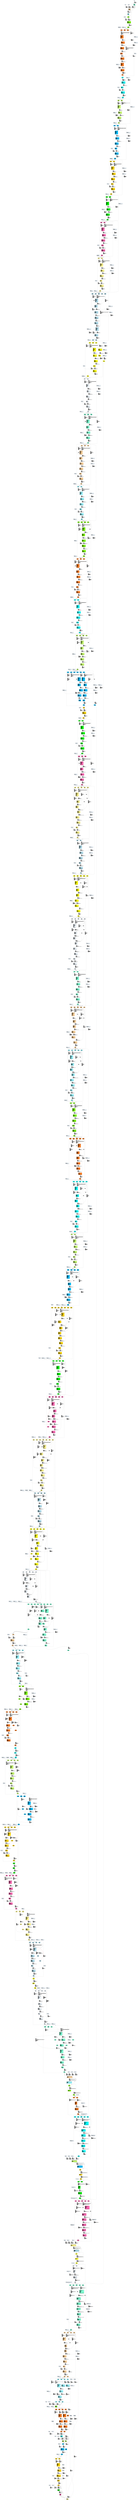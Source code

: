 digraph G {
graph [ fontsize=11 ];
node [ fontsize=11 ];
edge [ fontsize=10 ];
rankdir=BU
ranksep=1.5
nodesep=1
splines=spline
compound=true
Graphinfo [ label="" shape=plaintext, style=rounded, color=black, fontname="Arial-Bold" ];
subgraph cluster_1 { label="epoch 1"; fontsize=14; 
subgraph cluster_1_nodes { label="nodes "; peripheries=0;
Transpose_1 ;  }

subgraph cluster_dma_1_in { label=""; peripheries=0;
dummy_1[ style=invis ];  };
 }
subgraph cluster_2 { label="epoch 2"; fontsize=14; 
subgraph cluster_2_nodes { label="nodes "; peripheries=0;
Quantize_2 ;  }

subgraph cluster_dma_2_in { label=""; peripheries=0;
dummy_2[ style=invis ];  };
 }
Transpose_1:s -> dummy_2:n [ltail="cluster_1" lhead=cluster_2 strength=1000 penwidth=5];
subgraph cluster_3 { label="epoch 3"; fontsize=14; 
subgraph cluster_3_nodes { label="nodes "; peripheries=0;
Transpose_4 ;  }

subgraph cluster_dma_3_in { label=""; peripheries=0;
dummy_3[ style=invis ];  };
 }
Quantize_2:s -> dummy_3:n [ltail="cluster_2" lhead=cluster_3 strength=1000 penwidth=5];
subgraph cluster_4 { label="epoch 4"; fontsize=14; 
subgraph cluster_4_nodes { label="nodes "; peripheries=0;
Conv2D_6_suboff_24 ;  }

subgraph cluster_dma_4_in { label="dma inputs "; peripheries=0;
dma_3i4 ;  };

subgraph cluster_dma_4_out { label="dma outputs "; peripheries=0;
dma_6i4 ;  }
 }
Transpose_4:s -> dma_3i4:n [ltail="cluster_3" lhead=cluster_4 strength=1000 penwidth=5];
subgraph cluster_5 { label="epoch 5"; fontsize=14; 
subgraph cluster_5_nodes { label="nodes "; peripheries=0;
Conv2D_6 ; Conv2D_6_mul_scale_27 ; Conv2D_6_off_bias_30 ; Relu_9 ; Conv2D_11_suboff_33 ; Conv2D_11 ; Conv2D_11_mul_scale_36 ;  }

subgraph cluster_dma_5_in { label="dma inputs "; peripheries=0;
dma_0i5 ; dma_9i5 ; dma_7i5 ;  };

subgraph cluster_dma_5_out { label="dma outputs "; peripheries=0;
dma_2i5 ;  }
 }
dma_6i4:s -> dma_0i5:n [ltail="cluster_4" lhead=cluster_5 strength=1000 penwidth=5];
subgraph cluster_6 { label="epoch 6"; fontsize=14; 
subgraph cluster_6_nodes { label="nodes "; peripheries=0;
Conv2D_11_off_bias_39 ; Relu_14 ; Conv2D_15_suboff_42 ;  }

subgraph cluster_dma_6_in { label="dma inputs "; peripheries=0;
dma_7i6 ;  };

subgraph cluster_dma_6_out { label="dma outputs "; peripheries=0;
dma_3i6 ;  }
 }
dma_2i5:s -> dma_7i6:n [ltail="cluster_5" lhead=cluster_6 strength=1000 penwidth=5];
subgraph cluster_7 { label="epoch 7"; fontsize=14; 
subgraph cluster_7_nodes { label="nodes "; peripheries=0;
Conv2D_15 ; Conv2D_15_mul_scale_45 ; Conv2D_15_off_bias_48 ;  }

subgraph cluster_dma_7_in { label="dma inputs "; peripheries=0;
dma_5i7 ; dma_3i7 ;  };

subgraph cluster_dma_7_out { label="dma outputs "; peripheries=0;
dma_9i7 ;  }
 }
dma_3i6:s -> dma_5i7:n [ltail="cluster_6" lhead=cluster_7 strength=1000 penwidth=5];
subgraph cluster_8 { label="epoch 8"; fontsize=14; 
subgraph cluster_8_nodes { label="nodes "; peripheries=0;
Conv2D_18 ; Conv2D_18_mul_scale_54 ; Conv2D_18_off_bias_57 ; Relu_21 ; Conv2D_23_suboff_60 ;  }

subgraph cluster_dma_8_in { label="dma inputs "; peripheries=0;
dma_1i8 ; dma_2i8 ;  };

subgraph cluster_dma_8_out { label="dma outputs "; peripheries=0;
dma_6i8 ;  }
 }
dma_9i7:s -> dma_1i8:n [ltail="cluster_7" lhead=cluster_8 strength=1000 penwidth=5];
subgraph cluster_9 { label="epoch 9"; fontsize=14; 
subgraph cluster_9_nodes { label="nodes "; peripheries=0;
Conv2D_23 ; Conv2D_23_mul_scale_63 ; Conv2D_23_off_bias_66 ; Relu_26 ; Conv2D_27_suboff_69 ;  }

subgraph cluster_dma_9_in { label="dma inputs "; peripheries=0;
dma_6i9 ; dma_4i9 ;  };

subgraph cluster_dma_9_out { label="dma outputs "; peripheries=0;
dma_5i9 ;  }
 }
dma_6i8:s -> dma_6i9:n [ltail="cluster_8" lhead=cluster_9 strength=1000 penwidth=5];
subgraph cluster_10 { label="epoch 10"; fontsize=14; 
subgraph cluster_10_nodes { label="nodes "; peripheries=0;
Conv2D_27 ; Conv2D_27_mul_scale_72 ; Conv2D_27_off_bias_75 ;  }

subgraph cluster_dma_10_in { label="dma inputs "; peripheries=0;
dma_3i10 ; dma_7i10 ;  };

subgraph cluster_dma_10_out { label="dma outputs "; peripheries=0;
dma_0i10 ; dma_0i10 ;  }
 }
dma_5i9:s -> dma_3i10:n [ltail="cluster_9" lhead=cluster_10 strength=1000 penwidth=5];
subgraph cluster_11 { label="epoch 11"; fontsize=14; 
subgraph cluster_11_nodes { label="nodes "; peripheries=0;
Conv2D_30 ; Conv2D_30_mul_scale_81 ; Conv2D_30_off_bias_84 ; Relu_33 ; Conv2D_35_suboff_87 ;  }

subgraph cluster_dma_11_in { label="dma inputs "; peripheries=0;
dma_9i11 ; dma_2i11 ;  };

subgraph cluster_dma_11_out { label="dma outputs "; peripheries=0;
dma_6i11 ;  }
 }
dma_0i10:s -> dma_9i11:n [ltail="cluster_10" lhead=cluster_11 strength=1000 penwidth=5];
subgraph cluster_12 { label="epoch 12"; fontsize=14; 
subgraph cluster_12_nodes { label="nodes "; peripheries=0;
Conv2D_35 ; Conv2D_35_mul_scale_90 ; Conv2D_35_off_bias_93 ; Relu_38 ; Conv2D_39_suboff_96 ;  }

subgraph cluster_dma_12_in { label="dma inputs "; peripheries=0;
dma_6i12 ; dma_3i12 ;  };

subgraph cluster_dma_12_out { label="dma outputs "; peripheries=0;
dma_8i12 ; dma_8i12 ;  }
 }
dma_6i11:s -> dma_6i12:n [ltail="cluster_11" lhead=cluster_12 strength=1000 penwidth=5];
subgraph cluster_13 { label="epoch 13"; fontsize=14; 
subgraph cluster_13_nodes { label="nodes "; peripheries=0;
Conv2D_39 ; Conv2D_39_ca_pipe_1 ; Conv2D_39_mul_scale_99 ; Conv2D_39_off_bias_102 ; Add_42 ; Conv2D_45 ; Conv2D_45_mul_scale_108 ;  }

subgraph cluster_dma_13_in { label="dma inputs "; peripheries=0;
dma_6i13 ; dma_2i13 ; dma_5i13 ; dma_3i13 ; dma_0i13 ;  };

subgraph cluster_dma_13_out { label="dma outputs "; peripheries=0;
dma_1i13 ; dma_8i13 ;  }
 }
dma_8i12:s -> dma_6i13:n [ltail="cluster_12" lhead=cluster_13 strength=1000 penwidth=5];
subgraph cluster_14 { label="epoch 14"; fontsize=14; 
subgraph cluster_14_nodes { label="nodes "; peripheries=0;
Conv2D_45_off_bias_111 ; Relu_48 ; Conv2D_49 ; Conv2D_49_mul_scale_117 ; Conv2D_49_off_bias_120 ; Relu_52 ; Conv2D_54_suboff_123 ;  }

subgraph cluster_dma_14_in { label="dma inputs "; peripheries=0;
dma_0i14 ; dma_8i14 ; dma_4i14 ;  };

subgraph cluster_dma_14_out { label="dma outputs "; peripheries=0;
dma_6i14 ;  }
 }
dma_8i13:s -> dma_0i14:n [ltail="cluster_13" lhead=cluster_14 strength=1000 penwidth=5];
subgraph cluster_15 { label="epoch 15"; fontsize=14; 
subgraph cluster_15_nodes { label="nodes "; peripheries=0;
Conv2D_54 ; Conv2D_54_mul_scale_126 ; Conv2D_54_off_bias_129 ; Relu_57 ; Conv2D_58_suboff_132 ;  }

subgraph cluster_dma_15_in { label="dma inputs "; peripheries=0;
dma_8i15 ; dma_4i15 ;  };

subgraph cluster_dma_15_out { label="dma outputs "; peripheries=0;
dma_9i15 ; dma_9i15 ;  }
 }
dma_6i14:s -> dma_8i15:n [ltail="cluster_14" lhead=cluster_15 strength=1000 penwidth=5];
subgraph cluster_16 { label="epoch 16"; fontsize=14; 
subgraph cluster_16_nodes { label="nodes "; peripheries=0;
Conv2D_58 ; Conv2D_58_ca_pipe_1 ; Conv2D_58_mul_scale_135 ; Conv2D_58_off_bias_138 ;  }

subgraph cluster_dma_16_in { label="dma inputs "; peripheries=0;
dma_4i16 ; dma_6i16 ; dma_2i16 ;  };

subgraph cluster_dma_16_out { label="dma outputs "; peripheries=0;
dma_7i16 ; dma_7i16 ; dma_7i16 ;  }
 }
dma_9i15:s -> dma_4i16:n [ltail="cluster_15" lhead=cluster_16 strength=1000 penwidth=5];
subgraph cluster_17 { label="epoch 17"; fontsize=14; 
subgraph cluster_17_nodes { label="nodes "; peripheries=0;
Conv2D_61 ; Conv2D_61_ca_pipe_1 ; Conv2D_61_mul_scale_144 ; Conv2D_61_off_bias_147 ; Relu_64 ; Conv2D_66_suboff_150 ;  }

subgraph cluster_dma_17_in { label="dma inputs "; peripheries=0;
dma_6i17 ; dma_4i17 ; dma_0i17 ;  };

subgraph cluster_dma_17_out { label="dma outputs "; peripheries=0;
dma_5i17 ;  }
 }
dma_7i16:s -> dma_6i17:n [ltail="cluster_16" lhead=cluster_17 strength=1000 penwidth=5];
subgraph cluster_18 { label="epoch 18"; fontsize=14; 
subgraph cluster_18_nodes { label="nodes "; peripheries=0;
Conv2D_66 ; Conv2D_66_mul_scale_153 ; Conv2D_66_off_bias_156 ; Relu_69 ; Conv2D_70_suboff_159 ;  }

subgraph cluster_dma_18_in { label="dma inputs "; peripheries=0;
dma_1i18 ; dma_8i18 ;  };

subgraph cluster_dma_18_out { label="dma outputs "; peripheries=0;
dma_4i18 ; dma_4i18 ;  }
 }
dma_5i17:s -> dma_1i18:n [ltail="cluster_17" lhead=cluster_18 strength=1000 penwidth=5];
subgraph cluster_19 { label="epoch 19"; fontsize=14; 
subgraph cluster_19_nodes { label="nodes "; peripheries=0;
Conv2D_70 ; Conv2D_70_ca_pipe_1 ; Conv2D_70_mul_scale_162 ; Conv2D_70_off_bias_165 ; Add_73 ;  }

subgraph cluster_dma_19_in { label="dma inputs "; peripheries=0;
dma_1i19 ; dma_9i19 ; dma_3i19 ; dma_5i19 ;  };

subgraph cluster_dma_19_out { label="dma outputs "; peripheries=0;
dma_4i19 ; dma_4i19 ; dma_4i19 ;  }
 }
dma_4i18:s -> dma_5i19:n [ltail="cluster_18" lhead=cluster_19 strength=1000 penwidth=5];
subgraph cluster_20 { label="epoch 20"; fontsize=14; 
subgraph cluster_20_nodes { label="nodes "; peripheries=0;
Conv2D_76 ; Conv2D_76_ca_pipe_1 ; Conv2D_76_mul_scale_171 ; Conv2D_76_off_bias_174 ; Relu_79 ; Conv2D_81_suboff_177 ;  }

subgraph cluster_dma_20_in { label="dma inputs "; peripheries=0;
dma_5i20 ; dma_1i20 ; dma_0i20 ;  };

subgraph cluster_dma_20_out { label="dma outputs "; peripheries=0;
dma_9i20 ;  }
 }
dma_4i19:s -> dma_5i20:n [ltail="cluster_19" lhead=cluster_20 strength=1000 penwidth=5];
subgraph cluster_21 { label="epoch 21"; fontsize=14; 
subgraph cluster_21_nodes { label="nodes "; peripheries=0;
Conv2D_81 ; Conv2D_81_mul_scale_180 ; Conv2D_81_off_bias_183 ; Relu_84 ; Conv2D_85_suboff_186 ;  }

subgraph cluster_dma_21_in { label="dma inputs "; peripheries=0;
dma_6i21 ; dma_5i21 ;  };

subgraph cluster_dma_21_out { label="dma outputs "; peripheries=0;
dma_4i21 ; dma_4i21 ;  }
 }
dma_9i20:s -> dma_6i21:n [ltail="cluster_20" lhead=cluster_21 strength=1000 penwidth=5];
subgraph cluster_22 { label="epoch 22"; fontsize=14; 
subgraph cluster_22_nodes { label="nodes "; peripheries=0;
Conv2D_85 ; Conv2D_85_ca_pipe_1 ; Conv2D_85_mul_scale_189 ; Conv2D_85_off_bias_192 ; Add_88 ;  }

subgraph cluster_dma_22_in { label="dma inputs "; peripheries=0;
dma_3i22 ; dma_1i22 ; dma_5i22 ; dma_2i22 ;  };

subgraph cluster_dma_22_out { label="dma outputs "; peripheries=0;
dma_8i22 ; dma_8i22 ; dma_8i22 ; dma_8i22 ;  }
 }
dma_4i21:s -> dma_2i22:n [ltail="cluster_21" lhead=cluster_22 strength=1000 penwidth=5];
subgraph cluster_23 { label="epoch 23"; fontsize=14; 
subgraph cluster_23_nodes { label="nodes "; peripheries=0;
Conv2D_95 ; Conv2D_95_ca_pipe_1 ; Conv2D_91 ; Conv2D_91_ca_pipe_1 ; Conv2D_91_mul_scale_198 ; Conv2D_91_off_bias_201 ; Relu_94 ; Conv2D_95_mul_scale_207 ; Conv2D_95_off_bias_210 ; Relu_98 ;  }

subgraph cluster_dma_23_in { label="dma inputs "; peripheries=0;
dma_3i23 ; dma_5i23 ; dma_7i23 ; dma_6i23 ; dma_2i23 ; dma_1i23 ;  };

subgraph cluster_dma_23_out { label="dma outputs "; peripheries=0;
dma_4i23 ;  }
 }
dma_8i22:s -> dma_3i23:n [ltail="cluster_22" lhead=cluster_23 strength=1000 penwidth=5];
subgraph cluster_24 { label="epoch 24"; fontsize=14; 
subgraph cluster_24_nodes { label="nodes "; peripheries=0;
Conv2D_100_suboff_213 ;  }

subgraph cluster_dma_24_in { label="dma inputs "; peripheries=0;
dma_9i24 ;  };

subgraph cluster_dma_24_out { label="dma outputs "; peripheries=0;
dma_2i24 ;  }
 }
dma_4i23:s -> dma_9i24:n [ltail="cluster_23" lhead=cluster_24 strength=1000 penwidth=5];
subgraph cluster_25 { label="epoch 25"; fontsize=14; 
subgraph cluster_25_nodes { label="nodes "; peripheries=0;
Conv2D_100 ; Conv2D_100_mul_scale_216 ; Conv2D_100_off_bias_219 ; Relu_103 ; Conv2D_104_suboff_222 ;  }

subgraph cluster_dma_25_in { label="dma inputs "; peripheries=0;
dma_3i25 ; dma_8i25 ;  };

subgraph cluster_dma_25_out { label="dma outputs "; peripheries=0;
dma_0i25 ; dma_0i25 ;  }
 }
dma_2i24:s -> dma_3i25:n [ltail="cluster_24" lhead=cluster_25 strength=1000 penwidth=5];
subgraph cluster_26 { label="epoch 26"; fontsize=14; 
subgraph cluster_26_nodes { label="nodes "; peripheries=0;
Conv2D_104 ; Conv2D_104_ca_pipe_1 ; Conv2D_104_mul_scale_225 ; Conv2D_104_off_bias_228 ;  }

subgraph cluster_dma_26_in { label="dma inputs "; peripheries=0;
dma_5i26 ; dma_2i26 ; dma_9i26 ;  };

subgraph cluster_dma_26_out { label="dma outputs "; peripheries=0;
dma_4i26 ; dma_4i26 ; dma_4i26 ; dma_4i26 ; dma_4i26 ;  }
 }
dma_0i25:s -> dma_5i26:n [ltail="cluster_25" lhead=cluster_26 strength=1000 penwidth=5];
subgraph cluster_27 { label="epoch 27"; fontsize=14; 
subgraph cluster_27_nodes { label="nodes "; peripheries=0;
Conv2D_107 ; Conv2D_107_ca_pipe_1 ; Conv2D_107_ca_pipe_2 ; Conv2D_107_ca_pipe_3 ; Conv2D_107_mul_scale_234 ; Conv2D_107_off_bias_237 ; Relu_110 ; Conv2D_112_suboff_240 ;  }

subgraph cluster_dma_27_in { label="dma inputs "; peripheries=0;
dma_8i27 ; dma_7i27 ; dma_6i27 ; dma_5i27 ; dma_9i27 ;  };

subgraph cluster_dma_27_out { label="dma outputs "; peripheries=0;
dma_4i27 ;  }
 }
dma_4i26:s -> dma_8i27:n [ltail="cluster_26" lhead=cluster_27 strength=1000 penwidth=5];
subgraph cluster_28 { label="epoch 28"; fontsize=14; 
subgraph cluster_28_nodes { label="nodes "; peripheries=0;
Conv2D_112 ; Conv2D_112_mul_scale_243 ; Conv2D_112_off_bias_246 ; Relu_115 ; Conv2D_116_suboff_249 ;  }

subgraph cluster_dma_28_in { label="dma inputs "; peripheries=0;
dma_1i28 ; dma_5i28 ;  };

subgraph cluster_dma_28_out { label="dma outputs "; peripheries=0;
dma_2i28 ; dma_2i28 ; dma_2i28 ;  }
 }
dma_4i27:s -> dma_1i28:n [ltail="cluster_27" lhead=cluster_28 strength=1000 penwidth=5];
subgraph cluster_29 { label="epoch 29"; fontsize=14; 
subgraph cluster_29_nodes { label="nodes "; peripheries=0;
Conv2D_116 ; Conv2D_116_ca_pipe_1 ; Conv2D_116_ca_pipe_2 ; Conv2D_116_mul_scale_252 ; Conv2D_116_off_bias_255 ; Add_119 ;  }

subgraph cluster_dma_29_in { label="dma inputs "; peripheries=0;
dma_2i29 ; dma_1i29 ; dma_8i29 ; dma_9i29 ; dma_0i29 ;  };

subgraph cluster_dma_29_out { label="dma outputs "; peripheries=0;
dma_3i29 ; dma_3i29 ; dma_3i29 ; dma_3i29 ; dma_3i29 ;  }
 }
dma_2i28:s -> dma_0i29:n [ltail="cluster_28" lhead=cluster_29 strength=1000 penwidth=5];
subgraph cluster_30 { label="epoch 30"; fontsize=14; 
subgraph cluster_30_nodes { label="nodes "; peripheries=0;
Conv2D_122 ; Conv2D_122_ca_pipe_1 ; Conv2D_122_ca_pipe_2 ; Conv2D_122_ca_pipe_3 ; Conv2D_122_mul_scale_261 ; Conv2D_122_off_bias_264 ; Relu_125 ; Conv2D_127_suboff_267 ;  }

subgraph cluster_dma_30_in { label="dma inputs "; peripheries=0;
dma_3i30 ; dma_1i30 ; dma_2i30 ; dma_4i30 ; dma_0i30 ;  };

subgraph cluster_dma_30_out { label="dma outputs "; peripheries=0;
dma_7i30 ;  }
 }
dma_3i29:s -> dma_3i30:n [ltail="cluster_29" lhead=cluster_30 strength=1000 penwidth=5];
subgraph cluster_31 { label="epoch 31"; fontsize=14; 
subgraph cluster_31_nodes { label="nodes "; peripheries=0;
Conv2D_127 ; Conv2D_127_mul_scale_270 ; Conv2D_127_off_bias_273 ; Relu_130 ; Conv2D_131_suboff_276 ;  }

subgraph cluster_dma_31_in { label="dma inputs "; peripheries=0;
dma_8i31 ; dma_9i31 ;  };

subgraph cluster_dma_31_out { label="dma outputs "; peripheries=0;
dma_3i31 ; dma_3i31 ; dma_3i31 ;  }
 }
dma_7i30:s -> dma_8i31:n [ltail="cluster_30" lhead=cluster_31 strength=1000 penwidth=5];
subgraph cluster_32 { label="epoch 32"; fontsize=14; 
subgraph cluster_32_nodes { label="nodes "; peripheries=0;
Conv2D_131 ; Conv2D_131_ca_pipe_1 ; Conv2D_131_ca_pipe_2 ; Conv2D_131_mul_scale_279 ; Conv2D_131_off_bias_282 ; Add_134 ;  }

subgraph cluster_dma_32_in { label="dma inputs "; peripheries=0;
dma_8i32 ; dma_6i32 ; dma_1i32 ; dma_4i32 ; dma_7i32 ;  };

subgraph cluster_dma_32_out { label="dma outputs "; peripheries=0;
dma_5i32 ; dma_5i32 ; dma_5i32 ; dma_5i32 ; dma_5i32 ;  }
 }
dma_3i31:s -> dma_7i32:n [ltail="cluster_31" lhead=cluster_32 strength=1000 penwidth=5];
subgraph cluster_33 { label="epoch 33"; fontsize=14; 
subgraph cluster_33_nodes { label="nodes "; peripheries=0;
Conv2D_137 ; Conv2D_137_ca_pipe_1 ; Conv2D_137_ca_pipe_2 ; Conv2D_137_ca_pipe_3 ; Conv2D_137_mul_scale_288 ; Conv2D_137_off_bias_291 ; Relu_140 ; Conv2D_142_suboff_294 ;  }

subgraph cluster_dma_33_in { label="dma inputs "; peripheries=0;
dma_7i33 ; dma_5i33 ; dma_9i33 ; dma_6i33 ; dma_8i33 ;  };

subgraph cluster_dma_33_out { label="dma outputs "; peripheries=0;
dma_0i33 ;  }
 }
dma_5i32:s -> dma_7i33:n [ltail="cluster_32" lhead=cluster_33 strength=1000 penwidth=5];
subgraph cluster_34 { label="epoch 34"; fontsize=14; 
subgraph cluster_34_nodes { label="nodes "; peripheries=0;
Conv2D_142 ; Conv2D_142_mul_scale_297 ; Conv2D_142_off_bias_300 ; Relu_145 ; Conv2D_146_suboff_303 ;  }

subgraph cluster_dma_34_in { label="dma inputs "; peripheries=0;
dma_5i34 ; dma_3i34 ;  };

subgraph cluster_dma_34_out { label="dma outputs "; peripheries=0;
dma_9i34 ; dma_9i34 ; dma_9i34 ;  }
 }
dma_0i33:s -> dma_5i34:n [ltail="cluster_33" lhead=cluster_34 strength=1000 penwidth=5];
subgraph cluster_35 { label="epoch 35"; fontsize=14; 
subgraph cluster_35_nodes { label="nodes "; peripheries=0;
Conv2D_146 ; Conv2D_146_ca_pipe_1 ; Conv2D_146_ca_pipe_2 ; Conv2D_146_mul_scale_306 ; Conv2D_146_off_bias_309 ; Add_149 ;  }

subgraph cluster_dma_35_in { label="dma inputs "; peripheries=0;
dma_1i35 ; dma_7i35 ; dma_5i35 ; dma_0i35 ; dma_3i35 ;  };

subgraph cluster_dma_35_out { label="dma outputs "; peripheries=0;
dma_4i35 ; dma_4i35 ; dma_4i35 ; dma_4i35 ;  }
 }
dma_9i34:s -> dma_3i35:n [ltail="cluster_34" lhead=cluster_35 strength=1000 penwidth=5];
subgraph cluster_36 { label="epoch 36"; fontsize=14; 
subgraph cluster_36_nodes { label="nodes "; peripheries=0;
Conv2D_152 ; Conv2D_152_ca_pipe_1 ; Conv2D_152_ca_pipe_2 ; Conv2D_152_ca_pipe_3 ; Conv2D_152_mul_scale_315 ; Conv2D_152_off_bias_318 ; Relu_155 ; Conv2D_157_suboff_321 ;  }

subgraph cluster_dma_36_in { label="dma inputs "; peripheries=0;
dma_5i36 ; dma_7i36 ; dma_8i36 ; dma_9i36 ; dma_6i36 ;  };

subgraph cluster_dma_36_out { label="dma outputs "; peripheries=0;
dma_0i36 ;  }
 }
dma_4i35:s -> dma_5i36:n [ltail="cluster_35" lhead=cluster_36 strength=1000 penwidth=5];
subgraph cluster_37 { label="epoch 37"; fontsize=14; 
subgraph cluster_37_nodes { label="nodes "; peripheries=0;
Conv2D_157 ; Conv2D_157_mul_scale_324 ; Conv2D_157_off_bias_327 ; Relu_160 ; Conv2D_161_suboff_330 ;  }

subgraph cluster_dma_37_in { label="dma inputs "; peripheries=0;
dma_2i37 ; dma_4i37 ;  };

subgraph cluster_dma_37_out { label="dma outputs "; peripheries=0;
dma_6i37 ; dma_6i37 ; dma_6i37 ;  }
 }
dma_0i36:s -> dma_2i37:n [ltail="cluster_36" lhead=cluster_37 strength=1000 penwidth=5];
subgraph cluster_38 { label="epoch 38"; fontsize=14; 
subgraph cluster_38_nodes { label="nodes "; peripheries=0;
Conv2D_161 ; Conv2D_161_ca_pipe_1 ; Conv2D_161_ca_pipe_2 ; Conv2D_161_mul_scale_333 ; Conv2D_161_off_bias_336 ;  }

subgraph cluster_dma_38_in { label="dma inputs "; peripheries=0;
dma_8i38 ; dma_5i38 ; dma_0i38 ; dma_3i38 ;  };

subgraph cluster_dma_38_out { label="dma outputs "; peripheries=0;
dma_9i38 ; dma_9i38 ; dma_9i38 ; dma_9i38 ; dma_9i38 ;  }
 }
dma_6i37:s -> dma_8i38:n [ltail="cluster_37" lhead=cluster_38 strength=1000 penwidth=5];
subgraph cluster_39 { label="epoch 39"; fontsize=14; 
subgraph cluster_39_nodes { label="nodes "; peripheries=0;
Conv2D_164 ; Conv2D_164_ca_pipe_1 ; Conv2D_164_ca_pipe_2 ; Conv2D_164_ca_pipe_3 ; Conv2D_164_mul_scale_342 ; Conv2D_164_off_bias_345 ; Relu_167 ; Conv2D_169_suboff_348 ;  }

subgraph cluster_dma_39_in { label="dma inputs "; peripheries=0;
dma_7i39 ; dma_9i39 ; dma_8i39 ; dma_5i39 ; dma_1i39 ; dma_4i39 ; dma_6i39 ;  };

subgraph cluster_dma_39_out { label="dma outputs "; peripheries=0;
dma_2i39 ;  }
 }
dma_9i38:s -> dma_7i39:n [ltail="cluster_38" lhead=cluster_39 strength=1000 penwidth=5];
subgraph cluster_40 { label="epoch 40"; fontsize=14; 
subgraph cluster_40_nodes { label="nodes "; peripheries=0;
Conv2D_169 ; Conv2D_169_mul_scale_351 ; Conv2D_169_off_bias_354 ; Relu_172 ; Conv2D_173_suboff_357 ;  }

subgraph cluster_dma_40_in { label="dma inputs "; peripheries=0;
dma_7i40 ; dma_6i40 ; dma_3i40 ; dma_2i40 ;  };

subgraph cluster_dma_40_out { label="dma outputs "; peripheries=0;
dma_9i40 ; dma_9i40 ; dma_9i40 ;  }
 }
dma_2i39:s -> dma_7i40:n [ltail="cluster_39" lhead=cluster_40 strength=1000 penwidth=5];
subgraph cluster_41 { label="epoch 41"; fontsize=14; 
subgraph cluster_41_nodes { label="nodes "; peripheries=0;
Conv2D_173 ; Conv2D_173_ca_pipe_1 ; Conv2D_173_ca_pipe_2 ; Conv2D_173_mul_scale_360 ; Conv2D_173_off_bias_363 ; Add_176 ;  }

subgraph cluster_dma_41_in { label="dma inputs "; peripheries=0;
dma_8i41 ; dma_7i41 ; dma_2i41 ; dma_1i41 ; dma_0i41 ;  };

subgraph cluster_dma_41_out { label="dma outputs "; peripheries=0;
dma_3i41 ; dma_3i41 ; dma_3i41 ; dma_3i41 ; dma_3i41 ;  }
dma_6i41 ; dma_5i41 ;  }
dma_9i40:s -> dma_0i41:n [ltail="cluster_40" lhead=cluster_41 strength=1000 penwidth=5];
subgraph cluster_42 { label="epoch 42"; fontsize=14; 
subgraph cluster_42_nodes { label="nodes "; peripheries=0;
Conv2D_179 ; Conv2D_179_ca_pipe_1 ; Conv2D_179_ca_pipe_2 ; Conv2D_179_ca_pipe_3 ; Conv2D_179_mul_scale_369 ; Conv2D_179_off_bias_372 ; Relu_182 ; Conv2D_184_suboff_375 ;  }

subgraph cluster_dma_42_in { label="dma inputs "; peripheries=0;
dma_0i42 ; dma_7i42 ; dma_3i42 ; dma_4i42 ; dma_1i42 ; dma_2i42 ; dma_9i42 ;  };

subgraph cluster_dma_42_out { label="dma outputs "; peripheries=0;
dma_6i42 ;  }
 }
dma_3i41:s -> dma_0i42:n [ltail="cluster_41" lhead=cluster_42 strength=1000 penwidth=5];
subgraph cluster_43 { label="epoch 43"; fontsize=14; 
subgraph cluster_43_nodes { label="nodes "; peripheries=0;
Conv2D_184 ; Conv2D_184_mul_scale_378 ; Conv2D_184_off_bias_381 ; Relu_187 ; Conv2D_188_suboff_384 ;  }

subgraph cluster_dma_43_in { label="dma inputs "; peripheries=0;
dma_1i43 ; dma_0i43 ; dma_6i43 ; dma_5i43 ;  };

subgraph cluster_dma_43_out { label="dma outputs "; peripheries=0;
dma_3i43 ; dma_3i43 ; dma_3i43 ;  }
 }
dma_6i42:s -> dma_1i43:n [ltail="cluster_42" lhead=cluster_43 strength=1000 penwidth=5];
subgraph cluster_44 { label="epoch 44"; fontsize=14; 
subgraph cluster_44_nodes { label="nodes "; peripheries=0;
Conv2D_188 ; Conv2D_188_ca_pipe_1 ; Conv2D_188_ca_pipe_2 ; Conv2D_188_mul_scale_387 ; Conv2D_188_off_bias_390 ; Add_191 ;  }

subgraph cluster_dma_44_in { label="dma inputs "; peripheries=0;
dma_8i44 ; dma_9i44 ; dma_1i44 ; dma_0i44 ; dma_3i44 ;  };

subgraph cluster_dma_44_out { label="dma outputs "; peripheries=0;
dma_5i44 ; dma_5i44 ; dma_5i44 ; dma_5i44 ; dma_5i44 ; dma_5i44 ; dma_5i44 ; dma_5i44 ;  }
dma_6i44 ; dma_4i44 ;  }
dma_3i43:s -> dma_3i44:n [ltail="cluster_43" lhead=cluster_44 strength=1000 penwidth=5];
subgraph cluster_45 { label="epoch 45"; fontsize=14; 
subgraph cluster_45_nodes { label="nodes "; peripheries=0;
Conv2D_198 ; Conv2D_198_ca_pipe_1 ; Conv2D_198_ca_pipe_2 ; Conv2D_198_ca_pipe_3 ;  }

subgraph cluster_dma_45_in { label="dma inputs "; peripheries=0;
dma_2i45 ; dma_3i45 ; dma_0i45 ; dma_1i45 ; dma_4i45 ;  };

subgraph cluster_dma_45_out { label="dma outputs "; peripheries=0;
dma_7i45 ;  }
 }
dma_5i44:s -> dma_4i45:n [ltail="cluster_44" lhead=cluster_45 strength=1000 penwidth=5];
subgraph cluster_46 { label="epoch 46"; fontsize=14; 
subgraph cluster_46_nodes { label="nodes "; peripheries=0;
Conv2D_194 ; Conv2D_194_ca_pipe_1 ; Conv2D_194_ca_pipe_2 ; Conv2D_194_ca_pipe_3 ; Conv2D_194_mul_scale_396 ; Conv2D_194_off_bias_399 ; Relu_197 ; Conv2D_198_mul_scale_405 ; Conv2D_198_off_bias_408 ; Relu_201 ;  }

subgraph cluster_dma_46_in { label="dma inputs "; peripheries=0;
dma_1i46 ; dma_9i46 ; dma_3i46 ; dma_6i46 ; dma_8i46 ; dma_7i46 ; dma_4i46 ; dma_5i46 ;  };

subgraph cluster_dma_46_out { label="dma outputs "; peripheries=0;
dma_0i46 ;  }
 }
dma_7i45:s -> dma_1i46:n [ltail="cluster_45" lhead=cluster_46 strength=1000 penwidth=5];
subgraph cluster_47 { label="epoch 47"; fontsize=14; 
subgraph cluster_47_nodes { label="nodes "; peripheries=0;
Conv2D_203_suboff_411 ;  }

subgraph cluster_dma_47_in { label="dma inputs "; peripheries=0;
dma_8i47 ;  };

subgraph cluster_dma_47_out { label="dma outputs "; peripheries=0;
dma_0i47 ;  }
 }
dma_0i46:s -> dma_8i47:n [ltail="cluster_46" lhead=cluster_47 strength=1000 penwidth=5];
subgraph cluster_48 { label="epoch 48"; fontsize=14; 
subgraph cluster_48_nodes { label="nodes "; peripheries=0;
Conv2D_203 ; Conv2D_203_mul_scale_414 ; Conv2D_203_off_bias_417 ; Relu_206 ; Conv2D_207_suboff_420 ;  }

subgraph cluster_dma_48_in { label="dma inputs "; peripheries=0;
dma_7i48 ; dma_4i48 ; dma_9i48 ; dma_6i48 ;  };

subgraph cluster_dma_48_out { label="dma outputs "; peripheries=0;
dma_2i48 ;  }
 }
dma_0i47:s -> dma_7i48:n [ltail="cluster_47" lhead=cluster_48 strength=1000 penwidth=5];
subgraph cluster_49 { label="epoch 49"; fontsize=14; 
subgraph cluster_49_nodes { label="nodes "; peripheries=0;
Conv2D_207 ; Conv2D_207_mul_scale_423 ; Conv2D_207_off_bias_426 ;  }

subgraph cluster_dma_49_in { label="dma inputs "; peripheries=0;
dma_8i49 ; dma_0i49 ;  };

subgraph cluster_dma_49_out { label="dma outputs "; peripheries=0;
dma_4i49 ; dma_4i49 ;  }
dma_7i49 ; dma_3i49 ;  }
dma_2i48:s -> dma_8i49:n [ltail="cluster_48" lhead=cluster_49 strength=1000 penwidth=5];
subgraph cluster_50 { label="epoch 50"; fontsize=14; 
subgraph cluster_50_nodes { label="nodes "; peripheries=0;
Conv2D_210 ; Conv2D_210_mul_scale_432 ; Conv2D_210_off_bias_435 ; Relu_213 ; Conv2D_215_suboff_438 ;  }

subgraph cluster_dma_50_in { label="dma inputs "; peripheries=0;
dma_6i50 ; dma_3i50 ; dma_8i50 ; dma_9i50 ;  };

subgraph cluster_dma_50_out { label="dma outputs "; peripheries=0;
dma_7i50 ;  }
dma_4i50 ; dma_5i50 ;  }
dma_4i49:s -> dma_6i50:n [ltail="cluster_49" lhead=cluster_50 strength=1000 penwidth=5];
subgraph cluster_51 { label="epoch 51"; fontsize=14; 
subgraph cluster_51_nodes { label="nodes "; peripheries=0;
Conv2D_215_conv_identity ;  }

subgraph cluster_dma_51_in { label="dma inputs "; peripheries=0;
dma_8i51 ;  };

subgraph cluster_dma_51_out { label="dma outputs "; peripheries=0;
dma_3i51 ;  }
 }
dma_7i50:s -> dma_8i51:n [ltail="cluster_50" lhead=cluster_51 strength=1000 penwidth=5];
subgraph cluster_52 { label="epoch 52"; fontsize=14; 
subgraph cluster_52_nodes { label="nodes "; peripheries=0;
Conv2D_215 ; Conv2D_215_mul_scale_441 ; Conv2D_215_off_bias_444 ; Relu_218 ; Conv2D_219_suboff_447 ;  }

subgraph cluster_dma_52_in { label="dma inputs "; peripheries=0;
dma_4i52 ; dma_9i52 ; dma_8i52 ; dma_6i52 ;  };

subgraph cluster_dma_52_out { label="dma outputs "; peripheries=0;
dma_2i52 ;  }
 }
dma_3i51:s -> dma_4i52:n [ltail="cluster_51" lhead=cluster_52 strength=1000 penwidth=5];
subgraph cluster_53 { label="epoch 53"; fontsize=14; 
subgraph cluster_53_nodes { label="nodes "; peripheries=0;
Conv2D_219 ; Conv2D_219_mul_scale_450 ; Conv2D_219_off_bias_453 ; Add_222 ;  }

subgraph cluster_dma_53_in { label="dma inputs "; peripheries=0;
dma_4i53 ; dma_6i53 ; dma_8i53 ;  };

subgraph cluster_dma_53_out { label="dma outputs "; peripheries=0;
dma_3i53 ; dma_3i53 ;  }
dma_1i53 ; dma_2i53 ;  }
dma_2i52:s -> dma_8i53:n [ltail="cluster_52" lhead=cluster_53 strength=1000 penwidth=5];
subgraph cluster_54 { label="epoch 54"; fontsize=14; 
subgraph cluster_54_nodes { label="nodes "; peripheries=0;
Conv2D_225 ; Conv2D_225_mul_scale_459 ; Conv2D_225_off_bias_462 ; Relu_228 ; Conv2D_230_suboff_465 ;  }

subgraph cluster_dma_54_in { label="dma inputs "; peripheries=0;
dma_0i54 ; dma_7i54 ; dma_4i54 ; dma_2i54 ;  };

subgraph cluster_dma_54_out { label="dma outputs "; peripheries=0;
dma_1i54 ;  }
dma_6i54 ; dma_3i54 ;  }
dma_3i53:s -> dma_0i54:n [ltail="cluster_53" lhead=cluster_54 strength=1000 penwidth=5];
subgraph cluster_55 { label="epoch 55"; fontsize=14; 
subgraph cluster_55_nodes { label="nodes "; peripheries=0;
Conv2D_230_conv_identity ;  }

subgraph cluster_dma_55_in { label="dma inputs "; peripheries=0;
dma_6i55 ;  };

subgraph cluster_dma_55_out { label="dma outputs "; peripheries=0;
dma_1i55 ;  }
 }
dma_1i54:s -> dma_6i55:n [ltail="cluster_54" lhead=cluster_55 strength=1000 penwidth=5];
subgraph cluster_56 { label="epoch 56"; fontsize=14; 
subgraph cluster_56_nodes { label="nodes "; peripheries=0;
Conv2D_230 ; Conv2D_230_mul_scale_468 ; Conv2D_230_off_bias_471 ; Relu_233 ; Conv2D_234_suboff_474 ;  }

subgraph cluster_dma_56_in { label="dma inputs "; peripheries=0;
dma_2i56 ; dma_8i56 ; dma_5i56 ; dma_9i56 ;  };

subgraph cluster_dma_56_out { label="dma outputs "; peripheries=0;
dma_4i56 ;  }
 }
dma_1i55:s -> dma_2i56:n [ltail="cluster_55" lhead=cluster_56 strength=1000 penwidth=5];
subgraph cluster_57 { label="epoch 57"; fontsize=14; 
subgraph cluster_57_nodes { label="nodes "; peripheries=0;
Conv2D_234 ; Conv2D_234_mul_scale_477 ; Conv2D_234_off_bias_480 ; Add_237 ;  }

subgraph cluster_dma_57_in { label="dma inputs "; peripheries=0;
dma_4i57 ; dma_6i57 ; dma_8i57 ;  };

subgraph cluster_dma_57_out { label="dma outputs "; peripheries=0;
dma_1i57 ;  }
dma_0i57 ; dma_2i57 ;  }
dma_4i56:s -> dma_8i57:n [ltail="cluster_56" lhead=cluster_57 strength=1000 penwidth=5];
subgraph cluster_58 { label="epoch 58"; fontsize=14; 
subgraph cluster_58_nodes { label="nodes "; peripheries=0;
Conv2D_240 ; Conv2D_240_mul_scale_486 ; Conv2D_240_off_bias_489 ; Relu_243 ; Conv2D_245_suboff_492 ;  }

subgraph cluster_dma_58_in { label="dma inputs "; peripheries=0;
dma_2i58 ; dma_8i58 ; dma_0i58 ; dma_1i58 ;  };

subgraph cluster_dma_58_out { label="dma outputs "; peripheries=0;
dma_3i58 ;  }
dma_9i58 ; dma_4i58 ;  }
dma_1i57:s -> dma_2i58:n [ltail="cluster_57" lhead=cluster_58 strength=1000 penwidth=5];
subgraph cluster_59 { label="epoch 59"; fontsize=14; 
subgraph cluster_59_nodes { label="nodes "; peripheries=0;
Conv2D_245_conv_identity ;  }

subgraph cluster_dma_59_in { label="dma inputs "; peripheries=0;
dma_5i59 ;  };

subgraph cluster_dma_59_out { label="dma outputs "; peripheries=0;
dma_2i59 ;  }
 }
dma_3i58:s -> dma_5i59:n [ltail="cluster_58" lhead=cluster_59 strength=1000 penwidth=5];
subgraph cluster_60 { label="epoch 60"; fontsize=14; 
subgraph cluster_60_nodes { label="nodes "; peripheries=0;
Conv2D_245 ; Conv2D_245_mul_scale_495 ; Conv2D_245_off_bias_498 ; Relu_248 ; Conv2D_249_suboff_501 ;  }

subgraph cluster_dma_60_in { label="dma inputs "; peripheries=0;
dma_6i60 ; dma_9i60 ; dma_0i60 ; dma_3i60 ;  };

subgraph cluster_dma_60_out { label="dma outputs "; peripheries=0;
dma_2i60 ;  }
 }
dma_2i59:s -> dma_6i60:n [ltail="cluster_59" lhead=cluster_60 strength=1000 penwidth=5];
subgraph cluster_61 { label="epoch 61"; fontsize=14; 
subgraph cluster_61_nodes { label="nodes "; peripheries=0;
Conv2D_249 ; Conv2D_249_mul_scale_504 ; Conv2D_249_off_bias_507 ; Conv2D_252 ; Conv2D_252_mul_scale_513 ; Conv2D_252_off_bias_516 ; Relu_255 ;  }

subgraph cluster_dma_61_in { label="dma inputs "; peripheries=0;
dma_8i61 ; dma_4i61 ; dma_0i61 ;  };

subgraph cluster_dma_61_out { label="dma outputs "; peripheries=0;
dma_3i61 ;  }
dma_6i61 ; dma_9i61 ; dma_2i61 ;  }
dma_2i60:s -> dma_8i61:n [ltail="cluster_60" lhead=cluster_61 strength=1000 penwidth=5];
subgraph cluster_62 { label="epoch 62"; fontsize=14; 
subgraph cluster_62_nodes { label="nodes "; peripheries=0;
ConvTranspose_256_expanded_resize_0_resize_NN_expansion_concat_626 ;  }

subgraph cluster_dma_62_in { label=""; peripheries=0;
dummy_62[ style=invis ];  };
 }
dma_3i61:s -> dummy_62:n [ltail="cluster_61" lhead=cluster_62 strength=1000 penwidth=5];
subgraph cluster_63 { label="epoch 63"; fontsize=14; 
subgraph cluster_63_nodes { label="nodes "; peripheries=0;
ConvTranspose_256_expanded_resize_0_resize_NN_to_expansion_dts_628 ;  }

subgraph cluster_dma_63_in { label=""; peripheries=0;
dummy_63[ style=invis ];  };
 }
ConvTranspose_256_expanded_resize_0_resize_NN_expansion_concat_626:s -> dummy_63:n [ltail="cluster_62" lhead=cluster_63 strength=1000 penwidth=5];
subgraph cluster_64 { label="epoch 64"; fontsize=14; 
subgraph cluster_64_nodes { label="nodes "; peripheries=0;
Resize_Zeros_Crop_Pad_631_conv_identity ;  }

subgraph cluster_dma_64_in { label="dma inputs "; peripheries=0;
dma_0i64 ;  };

subgraph cluster_dma_64_out { label="dma outputs "; peripheries=0;
dma_8i64 ;  }
 }
ConvTranspose_256_expanded_resize_0_resize_NN_to_expansion_dts_628:s -> dma_0i64:n [ltail="cluster_63" lhead=cluster_64 strength=1000 penwidth=5];
subgraph cluster_65 { label="epoch 65"; fontsize=14; 
subgraph cluster_65_nodes { label="nodes "; peripheries=0;
Resize_Zeros_Crop_Pad_631 ; ConvTranspose_256_expanded_conv_6_suboff_519 ;  }

subgraph cluster_dma_65_in { label="dma inputs "; peripheries=0;
dma_2i65 ; dma_5i65 ;  };

subgraph cluster_dma_65_out { label="dma outputs "; peripheries=0;
dma_3i65 ; dma_3i65 ; dma_3i65 ;  }
 }
dma_8i64:s -> dma_2i65:n [ltail="cluster_64" lhead=cluster_65 strength=1000 penwidth=5];
subgraph cluster_66 { label="epoch 66"; fontsize=14; 
subgraph cluster_66_nodes { label="nodes "; peripheries=0;
ConvTranspose_256_expanded_conv_6 ; ConvTranspose_256_expanded_conv_6_ca_pipe_1 ; ConvTranspose_256_expanded_conv_6_ca_pipe_2 ; ConvTranspose_256_expanded_conv_6_mul_scale_522 ; ConvTranspose_256_expanded_conv_6_off_bias_525 ; Add_259 ;  }

subgraph cluster_dma_66_in { label="dma inputs "; peripheries=0;
dma_4i66 ; dma_7i66 ; dma_9i66 ; dma_8i66 ; dma_1i66 ;  };

subgraph cluster_dma_66_out { label="dma outputs "; peripheries=0;
dma_5i66 ;  }
 }
dma_3i65:s -> dma_1i66:n [ltail="cluster_65" lhead=cluster_66 strength=1000 penwidth=5];
subgraph cluster_67 { label="epoch 67"; fontsize=14; 
subgraph cluster_67_nodes { label="nodes "; peripheries=0;
ConvTranspose_262_expanded_resize_8_resize_NN_expansion_concat_633 ;  }

subgraph cluster_dma_67_in { label=""; peripheries=0;
dummy_67[ style=invis ];  };
 }
dma_5i66:s -> dummy_67:n [ltail="cluster_66" lhead=cluster_67 strength=1000 penwidth=5];
subgraph cluster_68 { label="epoch 68"; fontsize=14; 
subgraph cluster_68_nodes { label="nodes "; peripheries=0;
ConvTranspose_262_expanded_resize_8_resize_NN_to_expansion_dts_635 ;  }

subgraph cluster_dma_68_in { label=""; peripheries=0;
dummy_68[ style=invis ];  };
 }
ConvTranspose_262_expanded_resize_8_resize_NN_expansion_concat_633:s -> dummy_68:n [ltail="cluster_67" lhead=cluster_68 strength=1000 penwidth=5];
subgraph cluster_69 { label="epoch 69"; fontsize=14; 
subgraph cluster_69_nodes { label="nodes "; peripheries=0;
Resize_Zeros_Crop_Pad_638_conv_identity ;  }

subgraph cluster_dma_69_in { label="dma inputs "; peripheries=0;
dma_4i69 ;  };

subgraph cluster_dma_69_out { label="dma outputs "; peripheries=0;
dma_8i69 ;  }
 }
ConvTranspose_262_expanded_resize_8_resize_NN_to_expansion_dts_635:s -> dma_4i69:n [ltail="cluster_68" lhead=cluster_69 strength=1000 penwidth=5];
subgraph cluster_70 { label="epoch 70"; fontsize=14; 
subgraph cluster_70_nodes { label="nodes "; peripheries=0;
Resize_Zeros_Crop_Pad_638 ; ConvTranspose_262_expanded_conv_14_suboff_528 ;  }

subgraph cluster_dma_70_in { label="dma inputs "; peripheries=0;
dma_2i70 ; dma_6i70 ;  };

subgraph cluster_dma_70_out { label="dma outputs "; peripheries=0;
dma_3i70 ; dma_3i70 ; dma_3i70 ;  }
 }
dma_8i69:s -> dma_2i70:n [ltail="cluster_69" lhead=cluster_70 strength=1000 penwidth=5];
subgraph cluster_71 { label="epoch 71"; fontsize=14; 
subgraph cluster_71_nodes { label="nodes "; peripheries=0;
ConvTranspose_262_expanded_conv_14 ; ConvTranspose_262_expanded_conv_14_ca_pipe_1 ; ConvTranspose_262_expanded_conv_14_ca_pipe_2 ; ConvTranspose_262_expanded_conv_14_mul_scale_531 ; ConvTranspose_262_expanded_conv_14_off_bias_534 ; Add_265 ;  }

subgraph cluster_dma_71_in { label="dma inputs "; peripheries=0;
dma_6i71 ; dma_2i71 ; dma_7i71 ; dma_1i71 ; dma_9i71 ;  };

subgraph cluster_dma_71_out { label="dma outputs "; peripheries=0;
dma_0i71 ;  }
 }
dma_3i70:s -> dma_9i71:n [ltail="cluster_70" lhead=cluster_71 strength=1000 penwidth=5];
subgraph cluster_72 { label="epoch 72"; fontsize=14; 
subgraph cluster_72_nodes { label="nodes "; peripheries=0;
ConvTranspose_268_expanded_resize_16_resize_NN_expansion_concat_640 ;  }

subgraph cluster_dma_72_in { label=""; peripheries=0;
dummy_72[ style=invis ];  };
 }
dma_0i71:s -> dummy_72:n [ltail="cluster_71" lhead=cluster_72 strength=1000 penwidth=5];
subgraph cluster_73 { label="epoch 73"; fontsize=14; 
subgraph cluster_73_nodes { label="nodes "; peripheries=0;
ConvTranspose_268_expanded_resize_16_resize_NN_to_expansion_dts_642 ;  }

subgraph cluster_dma_73_in { label=""; peripheries=0;
dummy_73[ style=invis ];  };
 }
ConvTranspose_268_expanded_resize_16_resize_NN_expansion_concat_640:s -> dummy_73:n [ltail="cluster_72" lhead=cluster_73 strength=1000 penwidth=5];
subgraph cluster_74 { label="epoch 74"; fontsize=14; 
subgraph cluster_74_nodes { label="nodes "; peripheries=0;
Resize_Zeros_Crop_Pad_645_conv_identity ;  }

subgraph cluster_dma_74_in { label="dma inputs "; peripheries=0;
dma_7i74 ;  };

subgraph cluster_dma_74_out { label="dma outputs "; peripheries=0;
dma_4i74 ;  }
 }
ConvTranspose_268_expanded_resize_16_resize_NN_to_expansion_dts_642:s -> dma_7i74:n [ltail="cluster_73" lhead=cluster_74 strength=1000 penwidth=5];
subgraph cluster_75 { label="epoch 75"; fontsize=14; 
subgraph cluster_75_nodes { label="nodes "; peripheries=0;
Resize_Zeros_Crop_Pad_645 ; ConvTranspose_268_expanded_conv_22_suboff_537 ;  }

subgraph cluster_dma_75_in { label="dma inputs "; peripheries=0;
dma_0i75 ; dma_9i75 ;  };

subgraph cluster_dma_75_out { label="dma outputs "; peripheries=0;
dma_3i75 ; dma_3i75 ; dma_3i75 ;  }
 }
dma_4i74:s -> dma_0i75:n [ltail="cluster_74" lhead=cluster_75 strength=1000 penwidth=5];
subgraph cluster_76 { label="epoch 76"; fontsize=14; 
subgraph cluster_76_nodes { label="nodes "; peripheries=0;
ConvTranspose_268_expanded_conv_22 ; ConvTranspose_268_expanded_conv_22_ca_pipe_1 ; ConvTranspose_268_expanded_conv_22_ca_pipe_2 ; ConvTranspose_268_expanded_conv_22_mul_scale_540 ; ConvTranspose_268_expanded_conv_22_off_bias_543 ; Add_271 ; Conv2D_275_suboff_546 ;  }

subgraph cluster_dma_76_in { label="dma inputs "; peripheries=0;
dma_0i76 ; dma_5i76 ; dma_6i76 ; dma_7i76 ; dma_4i76 ;  };

subgraph cluster_dma_76_out { label="dma outputs "; peripheries=0;
dma_1i76 ; dma_1i76 ; dma_1i76 ;  }
 }
dma_3i75:s -> dma_0i76:n [ltail="cluster_75" lhead=cluster_76 strength=1000 penwidth=5];
subgraph cluster_77 { label="epoch 77"; fontsize=14; 
subgraph cluster_77_nodes { label="nodes "; peripheries=0;
Conv2D_275 ; Conv2D_275_ca_pipe_1 ; Conv2D_275_ca_pipe_2 ; Conv2D_275_mul_scale_549 ; Conv2D_275_off_bias_552 ; Relu_278 ; Conv2D_279_suboff_555 ;  }

subgraph cluster_dma_77_in { label="dma inputs "; peripheries=0;
dma_6i77 ; dma_0i77 ; dma_7i77 ; dma_4i77 ;  };

subgraph cluster_dma_77_out { label="dma outputs "; peripheries=0;
dma_8i77 ; dma_8i77 ; dma_8i77 ; dma_2i77 ;  }
 }
dma_1i76:s -> dma_6i77:n [ltail="cluster_76" lhead=cluster_77 strength=1000 penwidth=5];
subgraph cluster_78 { label="epoch 78"; fontsize=14; 
subgraph cluster_78_nodes { label="nodes "; peripheries=0;
Conv2D_279 ; Conv2D_279_mul_scale_558 ; Conv2D_279_off_bias_561 ; Conv2D_283_suboff_564 ; Conv2D_287_suboff_573 ;  }

subgraph cluster_dma_78_in { label="dma inputs "; peripheries=0;
dma_5i78 ; dma_1i78 ; dma_7i78 ; dma_8i78 ;  };

subgraph cluster_dma_78_out { label="dma outputs "; peripheries=0;
dma_9i78 ; dma_3i78 ; dma_2i78 ;  }
 }
dma_2i77:s -> dma_5i78:n [ltail="cluster_77" lhead=cluster_78 strength=1000 penwidth=5];
subgraph cluster_79 { label="epoch 79"; fontsize=14; 
subgraph cluster_79_nodes { label="nodes "; peripheries=0;
Dequantize_281 ;  }

subgraph cluster_dma_79_in { label=""; peripheries=0;
dummy_79[ style=invis ];  };
 }
dma_2i78:s -> dummy_79:n [ltail="cluster_78" lhead=cluster_79 strength=1000 penwidth=5];
subgraph cluster_80 { label="epoch 80"; fontsize=14; 
subgraph cluster_80_nodes { label="nodes "; peripheries=0;
Transpose_282 ; Conv2D_283 ; Conv2D_283_mul_scale_567 ; Conv2D_283_off_bias_570 ; Conv2D_287 ; Conv2D_287_mul_scale_576 ; Conv2D_287_off_bias_579 ;  }

subgraph cluster_dma_80_in { label="dma inputs "; peripheries=0;
dma_0i80 ; dma_3i80 ; dma_5i80 ; dma_9i80 ;  };

subgraph cluster_dma_80_out { label="dma outputs "; peripheries=0;
dma_6i80 ; dma_1i80 ;  }
 }
Dequantize_281:s -> dma_0i80:n [ltail="cluster_79" lhead=cluster_80 strength=1000 penwidth=5];
subgraph cluster_81 { label="epoch 81"; fontsize=14; 
subgraph cluster_81_nodes { label="nodes "; peripheries=0;
Dequantize_285 ;  }

subgraph cluster_dma_81_in { label=""; peripheries=0;
dummy_81[ style=invis ];  };
 }
dma_1i80:s -> dummy_81:n [ltail="cluster_80" lhead=cluster_81 strength=1000 penwidth=5];
subgraph cluster_82 { label="epoch 82"; fontsize=14; 
subgraph cluster_82_nodes { label="nodes "; peripheries=0;
Transpose_286 ; Dequantize_289 ;  }

subgraph cluster_dma_82_in { label=""; peripheries=0;
dummy_82[ style=invis ];  };
 }
Dequantize_285:s -> dummy_82:n [ltail="cluster_81" lhead=cluster_82 strength=1000 penwidth=5];
subgraph cluster_83 { label="epoch 83"; fontsize=14; 
subgraph cluster_83_nodes { label="nodes "; peripheries=0;
Transpose_290 ; Conv2D_291_suboff_582 ;  }

subgraph cluster_dma_83_in { label="dma inputs "; peripheries=0;
dma_9i83 ;  };

subgraph cluster_dma_83_out { label="dma outputs "; peripheries=0;
dma_2i83 ;  }
 }
Dequantize_289:s -> dma_9i83:n [ltail="cluster_82" lhead=cluster_83 strength=1000 penwidth=5];
subgraph cluster_84 { label="epoch 84"; fontsize=14; 
subgraph cluster_84_nodes { label="nodes "; peripheries=0;
Conv2D_291 ; Conv2D_291_mul_scale_585 ; Conv2D_291_off_bias_588 ; Sigmoid_294 ;  }

subgraph cluster_dma_84_in { label="dma inputs "; peripheries=0;
dma_1i84 ; dma_5i84 ;  };

subgraph cluster_dma_84_out { label="dma outputs "; peripheries=0;
dma_3i84 ;  }
 }
dma_2i83:s -> dma_1i84:n [ltail="cluster_83" lhead=cluster_84 strength=1000 penwidth=5];
subgraph cluster_85 { label="epoch 85"; fontsize=14; 
subgraph cluster_85_nodes { label="nodes "; peripheries=0;
Dequantize_296 ;  }

subgraph cluster_dma_85_in { label=""; peripheries=0;
dummy_85[ style=invis ];  };
 }
dma_3i84:s -> dummy_85:n [ltail="cluster_84" lhead=cluster_85 strength=1000 penwidth=5];
subgraph cluster_86 { label="epoch 86"; fontsize=14; 
subgraph cluster_86_nodes { label="nodes "; peripheries=0;
Transpose_297 ;  }

subgraph cluster_dma_86_in { label=""; peripheries=0;
dummy_86[ style=invis ];  };
 }
Dequantize_296:s -> dummy_86:n [ltail="cluster_85" lhead=cluster_86 strength=1000 penwidth=5];
subgraph cluster_87 { label="epoch 87"; fontsize=14; 
subgraph cluster_87_nodes { label="nodes "; peripheries=0;
__NN__RETURN__ ;  }

subgraph cluster_dma_87_in { label=""; peripheries=0;
dummy_87[ style=invis ];  };
 }
Transpose_297:s -> dummy_87:n [ltail="cluster_86" lhead=cluster_87 strength=1000 penwidth=5];
Conv2D_252_off_bias_518 [ label="{ { <i0> 0} |  [878]\lConv2D_252_off_bias_518\l(bytes=96 , 0.0042% of total)\l\l -195556906 -70455558 -71710435 -194093847 ... | { <o0> 0} }", shape=record, fillcolor="aliceblue", style="rounded,filled"  ] ;
Conv2D_49_mul_scale_119 [ label="{ { <i0> 0} |  [167]\lConv2D_49_mul_scale_119\l(bytes=144 , 0.0062% of total)\l\l 0.000171999 0.000173879 9.02219e-05 6.74981e-05 ... | { <o0> 0} }", shape=record, fillcolor="aliceblue", style="rounded,filled"  ] ;
Conv2D_188_off_bias_392 [ label="{ { <i0> 0} |  [652]\lConv2D_188_off_bias_392\l(bytes=384 , 0.017% of total)\l\l -5386682 5552256 -3581810 14856900 ... | { <o0> 0} }", shape=record, fillcolor="aliceblue", style="rounded,filled"  ] ;
Conv2D_157_mul_scale_326 [ label="{ { <i0> 0} |  [540]\lConv2D_157_mul_scale_326\l(bytes=384 , 0.017% of total)\l\l 0.000359455 0.000289213 0.000193844 0.000145629 ... | { <o0> 0} }", shape=record, fillcolor="aliceblue", style="rounded,filled"  ] ;
Conv2D_54_mul_scale_128 [ label="{ { <i0> 0} |  [182]\lConv2D_54_mul_scale_128\l(bytes=144 , 0.0062% of total)\l\l 0.000106101 9.57796e-05 0.000190943 0.000428775 ... | { <o0> 0} }", shape=record, fillcolor="aliceblue", style="rounded,filled"  ] ;
Conv2D_225_mul_scale_461 [ label="{ { <i0> 0} |  [781]\lConv2D_225_mul_scale_461\l(bytes=7680 , 0.33% of total)\l\l 1.79133e-05 1.79133e-05 1.79133e-05 1.79133e-05 ... | { <o0> 0} }", shape=record, fillcolor="aliceblue", style="rounded,filled"  ] ;
Resize_Zeros_Crop_Pad_638_pad_kern_917 [ label="{ { <i0> 0} |  [1099]\lResize_Zeros_Crop_Pad_638_pad_kern_917\l 1 1 1 1 ... | { <o0> 0} }", shape=record, fillcolor="aliceblue", style="rounded,filled"  ] ;
Conv2D_100_weights_inflated_604 [ label="{ { <i0> 0} |  [341]\lConv2D_100_weights_inflated_604\l(bytes=13824 , 0.6% of total)\l\l 0.203277 0.333374 0.365898 0.15449 ... | { <o0> 0} }", shape=record, fillcolor="aliceblue", style="rounded,filled"  ] ;
Conv2D_230_mul_scale_470 [ label="{ { <i0> 0} |  [796]\lConv2D_230_mul_scale_470\l(bytes=7680 , 0.33% of total)\l\l 0.000335964 0.000335964 0.000335964 0.000335964 ... | { <o0> 0} }", shape=record, fillcolor="aliceblue", style="rounded,filled"  ] ;
Conv2D_23_mul_scale_65 [ label="{ { <i0> 0} |  [72]\lConv2D_23_mul_scale_65\l(bytes=96 , 0.0042% of total)\l\l 0.000252618 0.000136542 0.00220907 0.000484825 ... | { <o0> 0} }", shape=record, fillcolor="aliceblue", style="rounded,filled"  ] ;
Conv2D_39_zero_off_98 [ label="{ { <i0> 0} |  [127]\lConv2D_39_zero_off_98\l(bytes=1 , 4.3e-05% of total)\l\l 0 | { <o0> 0} }", shape=record, fillcolor="aliceblue", style="rounded,filled"  ] ;
Conv2D_275_zero_off_548 [ label="{ { <i0> 0} |  [965]\lConv2D_275_zero_off_548\l(bytes=1 , 4.3e-05% of total)\l\l 0 | { <o0> 0} }", shape=record, fillcolor="aliceblue", style="rounded,filled"  ] ;
Conv2D_291_zero_off_584 [ label="{ { <i0> 0} |  [1025]\lConv2D_291_zero_off_584\l(bytes=1 , 4.3e-05% of total)\l\l 0 | { <o0> 0} }", shape=record, fillcolor="aliceblue", style="rounded,filled"  ] ;
Conv2D_164_mul_scale_344 [ label="{ { <i0> 0} |  [569]\lConv2D_164_mul_scale_344\l(bytes=9216 , 0.4% of total)\l\l 0 0 0 0 ... | { <o0> 0} }", shape=record, fillcolor="aliceblue", style="rounded,filled"  ] ;
Conv2D_203_weights_inflated_618 [ label="{ { <i0> 0} |  [699]\lConv2D_203_weights_inflated_618\l(bytes=41472 , 1.8% of total)\l\l -0.565913 -0.662532 -0.676335 -0.124225 ... | { <o0> 0} }", shape=record, fillcolor="aliceblue", style="rounded,filled"  ] ;
ConvTranspose_262_expanded_conv_14_zero_off_530 [ label="{ { <i0> 0} |  [918]\lConvTranspose_262_expanded_conv_14_zero_off_530\l(bytes=1 , 4.3e-05% of total)\l\l 0 | { <o0> 0} }", shape=record, fillcolor="aliceblue", style="rounded,filled"  ] ;
Conv2D_61_mul_scale_146 [ label="{ { <i0> 0} |  [211]\lConv2D_61_mul_scale_146\l(bytes=192 , 0.0083% of total)\l\l 3.21573e-05 5.85596e-05 1.83045e-05 1.53604e-05 ... | { <o0> 0} }", shape=record, fillcolor="aliceblue", style="rounded,filled"  ] ;
Conv2D_112_zero_off_242 [ label="{ { <i0> 0} |  [383]\lConv2D_112_zero_off_242\l(bytes=1 , 4.3e-05% of total)\l\l 0 | { <o0> 0} }", shape=record, fillcolor="aliceblue", style="rounded,filled"  ] ;
Conv2D_275_off_bias_554 [ label="{ { <i0> 0} |  [971]\lConv2D_275_off_bias_554\l(bytes=96 , 0.0042% of total)\l\l -88488823 -85019477 -102215132 -76086780 ... | { <o0> 0} }", shape=record, fillcolor="aliceblue", style="rounded,filled"  ] ;
Conv2D_27_mul_scale_74 [ label="{ { <i0> 0} |  [87]\lConv2D_27_mul_scale_74\l(bytes=24 , 0.001% of total)\l\l 0.000192225 0.000126393 0.000154849 0.000165492 ... | { <o0> 0} }", shape=record, fillcolor="aliceblue", style="rounded,filled"  ] ;
Conv2D_18_off_bias_59 [ label="{ { <i0> 0} |  [59]\lConv2D_18_off_bias_59\l(bytes=384 , 0.017% of total)\l\l -133633658 -132770929 -128555499 -132228721 ... | { <o0> 0} }", shape=record, fillcolor="aliceblue", style="rounded,filled"  ] ;
Conv2D_291_off_bias_590 [ label="{ { <i0> 0} |  [1031]\lConv2D_291_off_bias_590\l(bytes=2 , 8.7e-05% of total)\l\l -4.09896 | { <o0> 0} }", shape=record, fillcolor="aliceblue", style="rounded,filled"  ] ;
Quantize_2_y_zero_point [ label="{ { <i0> 0} |  [3]\lQuantize_2_y_zero_point\l -128 | { <o0> 0} }", shape=record, fillcolor="aliceblue", style="rounded,filled"  ] ;
ConvTranspose_262_expanded_conv_14_off_bias_536 [ label="{ { <i0> 0} |  [924]\lConvTranspose_262_expanded_conv_14_off_bias_536\l(bytes=96 , 0.0042% of total)\l\l -132985414 -113835863 -121923696 -93339814 ... | { <o0> 0} }", shape=record, fillcolor="aliceblue", style="rounded,filled"  ] ;
Conv2D_112_off_bias_248 [ label="{ { <i0> 0} |  [389]\lConv2D_112_off_bias_248\l(bytes=1536 , 0.067% of total)\l\l -127232287 -104898061 -58267841 -135569996 ... | { <o0> 0} }", shape=record, fillcolor="aliceblue", style="rounded,filled"  ] ;
Conv2D_279_zero_off_557 [ label="{ { <i0> 0} |  [980]\lConv2D_279_zero_off_557\l(bytes=1 , 4.3e-05% of total)\l\l 0 | { <o0> 0} }", shape=record, fillcolor="aliceblue", style="rounded,filled"  ] ;
Conv2D_230_weights_inflated_622 [ label="{ { <i0> 0} |  [794]\lConv2D_230_weights_inflated_622\l(bytes=69120 , 3% of total)\l\l -0.137072 1.24888 -0.167532 0.0304604 ... | { <o0> 0} }", shape=record, fillcolor="aliceblue", style="rounded,filled"  ] ;
Conv2D_45_off_bias_113 [ label="{ { <i0> 0} |  [154]\lConv2D_45_off_bias_113\l(bytes=96 , 0.0042% of total)\l\l -162099677 -160938203 -175471645 -157156875 ... | { <o0> 0} }", shape=record, fillcolor="aliceblue", style="rounded,filled"  ] ;
Conv2D_58_mul_scale_137 [ label="{ { <i0> 0} |  [197]\lConv2D_58_mul_scale_137\l(bytes=32 , 0.0014% of total)\l\l 0.000101926 9.34005e-05 9.2392e-05 9.04347e-05 ... | { <o0> 0} }", shape=record, fillcolor="aliceblue", style="rounded,filled"  ] ;
Conv2D_61_off_bias_149 [ label="{ { <i0> 0} |  [213]\lConv2D_61_off_bias_149\l(bytes=768 , 0.033% of total)\l\l -127513995 -139675057 -122151252 -117195015 ... | { <o0> 0} }", shape=record, fillcolor="aliceblue", style="rounded,filled"  ] ;
Conv2D_131_zero_off_278 [ label="{ { <i0> 0} |  [449]\lConv2D_131_zero_off_278\l(bytes=1 , 4.3e-05% of total)\l\l 0 | { <o0> 0} }", shape=record, fillcolor="aliceblue", style="rounded,filled"  ] ;
Conv2D_283_mul_scale_569 [ label="{ { <i0> 0} |  [999]\lConv2D_283_mul_scale_569\l(bytes=2 , 8.7e-05% of total)\l\l 4.21082e-05 3.03399e-05 | { <o0> 0} }", shape=record, fillcolor="aliceblue", style="rounded,filled"  ] ;
Conv2D_116_zero_off_251 [ label="{ { <i0> 0} |  [398]\lConv2D_116_zero_off_251\l(bytes=1 , 4.3e-05% of total)\l\l 0 | { <o0> 0} }", shape=record, fillcolor="aliceblue", style="rounded,filled"  ] ;
Conv2D_279_off_bias_563 [ label="{ { <i0> 0} |  [986]\lConv2D_279_off_bias_563\l(bytes=40 , 0.0017% of total)\l\l -108576069 -85536612 -111486264 -55902592 ... | { <o0> 0} }", shape=record, fillcolor="aliceblue", style="rounded,filled"  ] ;
Conv2D_112_weights_inflated_606 [ label="{ { <i0> 0} |  [385]\lConv2D_112_weights_inflated_606\l(bytes=27648 , 1.2% of total)\l\l -0.160143 -1.42349 -0.444841 1.85054 ... | { <o0> 0} }", shape=record, fillcolor="aliceblue", style="rounded,filled"  ] ;
Conv2D_234_mul_scale_479 [ label="{ { <i0> 0} |  [811]\lConv2D_234_mul_scale_479\l(bytes=160 , 0.0069% of total)\l\l 5.10534e-05 3.38085e-05 6.23785e-05 2.86763e-05 ... | { <o0> 0} }", shape=record, fillcolor="aliceblue", style="rounded,filled"  ] ;
Conv2D_131_off_bias_284 [ label="{ { <i0> 0} |  [455]\lConv2D_131_off_bias_284\l(bytes=256 , 0.011% of total)\l\l -19247410 -10608710 -3130649 -11822417 ... | { <o0> 0} }", shape=record, fillcolor="aliceblue", style="rounded,filled"  ] ;
Conv2D_81_zero_off_179 [ label="{ { <i0> 0} |  [273]\lConv2D_81_zero_off_179\l(bytes=1 , 4.3e-05% of total)\l\l 0 | { <o0> 0} }", shape=record, fillcolor="aliceblue", style="rounded,filled"  ] ;
Conv2D_116_off_bias_257 [ label="{ { <i0> 0} |  [404]\lConv2D_116_off_bias_257\l(bytes=256 , 0.011% of total)\l\l -1245845 9024085 5878623 10305261 ... | { <o0> 0} }", shape=record, fillcolor="aliceblue", style="rounded,filled"  ] ;
Conv2D_194_mul_scale_398 [ label="{ { <i0> 0} |  [671]\lConv2D_194_mul_scale_398\l(bytes=24 , 0.001% of total)\l\l 4.10938e-05 6.69125e-05 4.26902e-05 8.2383e-05 ... | { <o0> 0} }", shape=record, fillcolor="aliceblue", style="rounded,filled"  ] ;
Conv2D_66_zero_off_152 [ label="{ { <i0> 0} |  [222]\lConv2D_66_zero_off_152\l(bytes=1 , 4.3e-05% of total)\l\l 0 | { <o0> 0} }", shape=record, fillcolor="aliceblue", style="rounded,filled"  ] ;
Conv2D_122_mul_scale_263 [ label="{ { <i0> 0} |  [423]\lConv2D_122_mul_scale_263\l(bytes=384 , 0.017% of total)\l\l 5.75161e-05 3.8617e-05 1.89615e-05 5.15204e-05 ... | { <o0> 0} }", shape=record, fillcolor="aliceblue", style="rounded,filled"  ] ;
Conv2D_91_mul_scale_200 [ label="{ { <i0> 0} |  [313]\lConv2D_91_mul_scale_200\l(bytes=24 , 0.001% of total)\l\l 4.14012e-05 4.99904e-05 7.15309e-05 6.35728e-05 ... | { <o0> 0} }", shape=record, fillcolor="aliceblue", style="rounded,filled"  ] ;
Conv2D_49_off_bias_122 [ label="{ { <i0> 0} |  [169]\lConv2D_49_off_bias_122\l(bytes=576 , 0.025% of total)\l\l -135423187 -124139181 -139056480 -125337165 ... | { <o0> 0} }", shape=record, fillcolor="aliceblue", style="rounded,filled"  ] ;
Conv2D_27_zero_off_71 [ label="{ { <i0> 0} |  [83]\lConv2D_27_zero_off_71\l(bytes=1 , 4.3e-05% of total)\l\l 0 | { <o0> 0} }", shape=record, fillcolor="aliceblue", style="rounded,filled"  ] ;
Conv2D_27_off_bias_77 [ label="{ { <i0> 0} |  [89]\lConv2D_27_off_bias_77\l(bytes=96 , 0.0042% of total)\l\l 26116325 7894201 10844614 27294859 ... | { <o0> 0} }", shape=record, fillcolor="aliceblue", style="rounded,filled"  ] ;
Conv2D_81_off_bias_185 [ label="{ { <i0> 0} |  [279]\lConv2D_81_off_bias_185\l(bytes=768 , 0.033% of total)\l\l -127875050 -129424892 -136985135 -144878062 ... | { <o0> 0} }", shape=record, fillcolor="aliceblue", style="rounded,filled"  ] ;
Conv2D_66_off_bias_158 [ label="{ { <i0> 0} |  [228]\lConv2D_66_off_bias_158\l(bytes=768 , 0.033% of total)\l\l -135213332 -11538836 -159685214 115644 ... | { <o0> 0} }", shape=record, fillcolor="aliceblue", style="rounded,filled"  ] ;
Conv2D_215_weights_inflated_620 [ label="{ { <i0> 0} |  [743]\lConv2D_215_weights_inflated_620\l(bytes=69120 , 3% of total)\l\l -0.0485377 5.9216 -1.01929 -0.43684 ... | { <o0> 0} }", shape=record, fillcolor="aliceblue", style="rounded,filled"  ] ;
Conv2D_173_mul_scale_362 [ label="{ { <i0> 0} |  [599]\lConv2D_173_mul_scale_362\l(bytes=96 , 0.0042% of total)\l\l 6.60952e-05 5.12767e-05 7.36171e-05 5.67946e-05 ... | { <o0> 0} }", shape=record, fillcolor="aliceblue", style="rounded,filled"  ] ;
Conv2D_85_zero_off_188 [ label="{ { <i0> 0} |  [288]\lConv2D_85_zero_off_188\l(bytes=1 , 4.3e-05% of total)\l\l 0 | { <o0> 0} }", shape=record, fillcolor="aliceblue", style="rounded,filled"  ] ;
Conv2D_70_mul_scale_164 [ label="{ { <i0> 0} |  [241]\lConv2D_70_mul_scale_164\l(bytes=32 , 0.0014% of total)\l\l 6.08472e-05 6.51437e-05 4.7061e-05 6.12874e-05 ... | { <o0> 0} }", shape=record, fillcolor="aliceblue", style="rounded,filled"  ] ;
Conv2D_152_off_bias_320 [ label="{ { <i0> 0} |  [527]\lConv2D_152_off_bias_320\l(bytes=1536 , 0.067% of total)\l\l -122880699 -137596691 -137317079 -133454587 ... | { <o0> 0} }", shape=record, fillcolor="aliceblue", style="rounded,filled"  ] ;
Conv2D_39_mul_scale_101 [ label="{ { <i0> 0} |  [131]\lConv2D_39_mul_scale_101\l(bytes=24 , 0.001% of total)\l\l 0.000147847 0.000133062 0.000189049 0.000236339 ... | { <o0> 0} }", shape=record, fillcolor="aliceblue", style="rounded,filled"  ] ;
Conv2D_203_zero_off_413 [ label="{ { <i0> 0} |  [697]\lConv2D_203_zero_off_413\l(bytes=1 , 4.3e-05% of total)\l\l 0 | { <o0> 0} }", shape=record, fillcolor="aliceblue", style="rounded,filled"  ] ;
Conv2D_137_off_bias_293 [ label="{ { <i0> 0} |  [476]\lConv2D_137_off_bias_293\l(bytes=1536 , 0.067% of total)\l\l -138299510 -138093150 -136627124 -129859130 ... | { <o0> 0} }", shape=record, fillcolor="aliceblue", style="rounded,filled"  ] ;
Conv2D_85_off_bias_194 [ label="{ { <i0> 0} |  [294]\lConv2D_85_off_bias_194\l(bytes=128 , 0.0055% of total)\l\l 33641395 15841027 34152324 29205159 ... | { <o0> 0} }", shape=record, fillcolor="aliceblue", style="rounded,filled"  ] ;
Conv2D_287_mul_scale_578 [ label="{ { <i0> 0} |  [1014]\lConv2D_287_mul_scale_578\l(bytes=2 , 8.7e-05% of total)\l\l 5.14859e-05 6.11169e-05 | { <o0> 0} }", shape=record, fillcolor="aliceblue", style="rounded,filled"  ] ;
Conv2D_152_mul_scale_317 [ label="{ { <i0> 0} |  [525]\lConv2D_152_mul_scale_317\l(bytes=384 , 0.017% of total)\l\l 4.36817e-05 5.0285e-05 6.78367e-05 9.17823e-05 ... | { <o0> 0} }", shape=record, fillcolor="aliceblue", style="rounded,filled"  ] ;
Conv2D_203_off_bias_419 [ label="{ { <i0> 0} |  [703]\lConv2D_203_off_bias_419\l(bytes=4608 , 0.2% of total)\l\l 0.334616 0.334616 0.334616 0.334616 ... | { <o0> 0} }", shape=record, fillcolor="aliceblue", style="rounded,filled"  ] ;
Conv2D_215_mul_scale_443 [ label="{ { <i0> 0} |  [745]\lConv2D_215_mul_scale_443\l(bytes=7680 , 0.33% of total)\l\l 0.00124475 0.00124475 0.00124475 0.00124475 ... | { <o0> 0} }", shape=record, fillcolor="aliceblue", style="rounded,filled"  ] ;
Conv2D_157_zero_off_323 [ label="{ { <i0> 0} |  [536]\lConv2D_157_zero_off_323\l(bytes=1 , 4.3e-05% of total)\l\l 0 | { <o0> 0} }", shape=record, fillcolor="aliceblue", style="rounded,filled"  ] ;
ConvTranspose_262_expanded_conv_14_mul_scale_533 [ label="{ { <i0> 0} |  [922]\lConvTranspose_262_expanded_conv_14_mul_scale_533\l(bytes=24 , 0.001% of total)\l\l 0.000279083 0.000120652 0.000105696 0.000160418 ... | { <o0> 0} }", shape=record, fillcolor="aliceblue", style="rounded,filled"  ] ;
Conv2D_173_zero_off_359 [ label="{ { <i0> 0} |  [595]\lConv2D_173_zero_off_359\l(bytes=1 , 4.3e-05% of total)\l\l 0 | { <o0> 0} }", shape=record, fillcolor="aliceblue", style="rounded,filled"  ] ;
Conv2D_54_weights_inflated_598 [ label="{ { <i0> 0} |  [180]\lConv2D_54_weights_inflated_598\l(bytes=10368 , 0.45% of total)\l\l -0.0852214 -0.289144 -0.194792 -0.237403 ... | { <o0> 0} }", shape=record, fillcolor="aliceblue", style="rounded,filled"  ] ;
Conv2D_198_mul_scale_407 [ label="{ { <i0> 0} |  [686]\lConv2D_198_mul_scale_407\l(bytes=9216 , 0.4% of total)\l\l 4.14907e-05 4.14907e-05 4.14907e-05 4.14907e-05 ... | { <o0> 0} }", shape=record, fillcolor="aliceblue", style="rounded,filled"  ] ;
Conv2D_207_zero_off_422 [ label="{ { <i0> 0} |  [712]\lConv2D_207_zero_off_422\l(bytes=1 , 4.3e-05% of total)\l\l 0 | { <o0> 0} }", shape=record, fillcolor="aliceblue", style="rounded,filled"  ] ;
Conv2D_142_weights_inflated_610 [ label="{ { <i0> 0} |  [487]\lConv2D_142_weights_inflated_610\l(bytes=27648 , 1.2% of total)\l\l 0.485812 -0.995914 -1.38456 0.461521 ... | { <o0> 0} }", shape=record, fillcolor="aliceblue", style="rounded,filled"  ] ;
ConvTranspose_268_weights_flipped_on_axis_2_19_flipped_on_axis_3_20_transposed_21_6234 [ label="{ { <i0> 0} |  [946]\lConvTranspose_268_weights_flipped_on_axis_2_19_flipped_on_axis_3_20_transposed_21\l(bytes=2304 , 0.1% of total)\l\l 0.158541 -0.0221221 0.132732 0.0221221 ... | { <o0> 0} }", shape=record, fillcolor="aliceblue", style="rounded,filled"  ] ;
Conv2D_95_mul_scale_209 [ label="{ { <i0> 0} |  [328]\lConv2D_95_mul_scale_209\l(bytes=192 , 0.0083% of total)\l\l 0.000130044 1.29537e-05 5.45867e-05 9.38677e-05 ... | { <o0> 0} }", shape=record, fillcolor="aliceblue", style="rounded,filled"  ] ;
Conv2D_157_off_bias_329 [ label="{ { <i0> 0} |  [542]\lConv2D_157_off_bias_329\l(bytes=1536 , 0.067% of total)\l\l -138301945 -147533322 -122639302 -109196561 ... | { <o0> 0} }", shape=record, fillcolor="aliceblue", style="rounded,filled"  ] ;
Conv2D_173_off_bias_365 [ label="{ { <i0> 0} |  [601]\lConv2D_173_off_bias_365\l(bytes=384 , 0.017% of total)\l\l -7216008 -14472257 23628249 -14136845 ... | { <o0> 0} }", shape=record, fillcolor="aliceblue", style="rounded,filled"  ] ;
Conv2D_131_mul_scale_281 [ label="{ { <i0> 0} |  [453]\lConv2D_131_mul_scale_281\l(bytes=64 , 0.0028% of total)\l\l 4.89932e-05 4.88564e-05 7.33434e-05 7.37534e-05 ... | { <o0> 0} }", shape=record, fillcolor="aliceblue", style="rounded,filled"  ] ;
Dequantize_296_x_zero_point [ label="{ { <i0> 0} |  [1044]\lDequantize_296_x_zero_point\l -128 | { <o0> 0} }", shape=record, fillcolor="aliceblue", style="rounded,filled"  ] ;
Conv2D_15_zero_off_44 [ label="{ { <i0> 0} |  [39]\lConv2D_15_zero_off_44\l(bytes=1 , 4.3e-05% of total)\l\l 0 | { <o0> 0} }", shape=record, fillcolor="aliceblue", style="rounded,filled"  ] ;
Conv2D_15_off_bias_50 [ label="{ { <i0> 0} |  [45]\lConv2D_15_off_bias_50\l(bytes=64 , 0.0028% of total)\l\l 462098 -20954221 -19194012 -17001421 ... | { <o0> 0} }", shape=record, fillcolor="aliceblue", style="rounded,filled"  ] ;
Conv2D_207_off_bias_428 [ label="{ { <i0> 0} |  [718]\lConv2D_207_off_bias_428\l(bytes=640 , 0.028% of total)\l\l -10359118 -46643199 -3199957 -34537832 ... | { <o0> 0} }", shape=record, fillcolor="aliceblue", style="rounded,filled"  ] ;
Conv2D_81_weights_inflated_602 [ label="{ { <i0> 0} |  [275]\lConv2D_81_weights_inflated_602\l(bytes=13824 , 0.6% of total)\l\l 0.863569 0.27879 -0.0747973 0.163194 ... | { <o0> 0} }", shape=record, fillcolor="aliceblue", style="rounded,filled"  ] ;
Conv2D_245_weights_inflated_624 [ label="{ { <i0> 0} |  [845]\lConv2D_245_weights_inflated_624\l(bytes=69120 , 3% of total)\l\l 0.910131 0.989272 -0.316567 0.474851 ... | { <o0> 0} }", shape=record, fillcolor="aliceblue", style="rounded,filled"  ] ;
Conv2D_35_zero_off_89 [ label="{ { <i0> 0} |  [112]\lConv2D_35_zero_off_89\l(bytes=1 , 4.3e-05% of total)\l\l 0 | { <o0> 0} }", shape=record, fillcolor="aliceblue", style="rounded,filled"  ] ;
Conv2D_240_off_bias_491 [ label="{ { <i0> 0} |  [834]\lConv2D_240_off_bias_491\l(bytes=7680 , 0.33% of total)\l\l -0.341597 -0.341597 -0.341597 -0.341597 ... | { <o0> 0} }", shape=record, fillcolor="aliceblue", style="rounded,filled"  ] ;
Conv2D_35_off_bias_95 [ label="{ { <i0> 0} |  [118]\lConv2D_35_off_bias_95\l(bytes=576 , 0.025% of total)\l\l -161810250 -134344893 -133349706 -125689122 ... | { <o0> 0} }", shape=record, fillcolor="aliceblue", style="rounded,filled"  ] ;
Conv2D_225_off_bias_464 [ label="{ { <i0> 0} |  [783]\lConv2D_225_off_bias_464\l(bytes=7680 , 0.33% of total)\l\l -0.0604752 -0.0604752 -0.0604752 -0.0604752 ... | { <o0> 0} }", shape=record, fillcolor="aliceblue", style="rounded,filled"  ] ;
Conv2D_245_mul_scale_497 [ label="{ { <i0> 0} |  [847]\lConv2D_245_mul_scale_497\l(bytes=7680 , 0.33% of total)\l\l 0.000751507 0.000751507 0.000751507 0.000751507 ... | { <o0> 0} }", shape=record, fillcolor="aliceblue", style="rounded,filled"  ] ;
Sigmoid_294_activ_ROM1 [ label="{ { <i0> 0} |  [1118]\lSigmoid_294_activ_ROM1\l 137 3874 -9570 180 ... | { <o0> 0} }", shape=record, fillcolor="aliceblue", style="rounded,filled"  ] ;
Sigmoid_294_activ_ROM0 [ label="{ { <i0> 0} |  [1117]\lSigmoid_294_activ_ROM0\l -64 | { <o0> 0} }", shape=record, fillcolor="aliceblue", style="rounded,filled"  ] ;
Conv2D_127_weights_inflated_608 [ label="{ { <i0> 0} |  [436]\lConv2D_127_weights_inflated_608\l(bytes=27648 , 1.2% of total)\l\l -0.0110483 0.662901 -0.254112 0.364595 ... | { <o0> 0} }", shape=record, fillcolor="aliceblue", style="rounded,filled"  ] ;
ConvTranspose_256_weights_flipped_on_axis_2_3_flipped_on_axis_3_4_transposed_5_5878 [ label="{ { <i0> 0} |  [894]\lConvTranspose_256_weights_flipped_on_axis_2_3_flipped_on_axis_3_4_transposed_5\l(bytes=2304 , 0.1% of total)\l\l -0.0642895 -0.16876 0.0321447 0.0321447 ... | { <o0> 0} }", shape=record, fillcolor="aliceblue", style="rounded,filled"  ] ;
Conv2D_194_off_bias_401 [ label="{ { <i0> 0} |  [673]\lConv2D_194_off_bias_401\l(bytes=96 , 0.0042% of total)\l\l -127606487 -139867092 -133366440 -143933761 ... | { <o0> 0} }", shape=record, fillcolor="aliceblue", style="rounded,filled"  ] ;
Conv2D_219_mul_scale_452 [ label="{ { <i0> 0} |  [760]\lConv2D_219_mul_scale_452\l(bytes=160 , 0.0069% of total)\l\l 2.72037e-05 3.55151e-05 3.1808e-05 4.33668e-05 ... | { <o0> 0} }", shape=record, fillcolor="aliceblue", style="rounded,filled"  ] ;
Conv2D_245_zero_off_494 [ label="{ { <i0> 0} |  [843]\lConv2D_245_zero_off_494\l(bytes=1 , 4.3e-05% of total)\l\l 0 | { <o0> 0} }", shape=record, fillcolor="aliceblue", style="rounded,filled"  ] ;
Conv2D_179_off_bias_374 [ label="{ { <i0> 0} |  [622]\lConv2D_179_off_bias_374\l(bytes=9216 , 0.4% of total)\l\l -0.146579 -0.146579 -0.146579 -0.146579 ... | { <o0> 0} }", shape=record, fillcolor="aliceblue", style="rounded,filled"  ] ;
Conv2D_11_mul_scale_38 [ label="{ { <i0> 0} |  [28]\lConv2D_11_mul_scale_38\l(bytes=32 , 0.0014% of total)\l\l 0.00359361 0.00271303 0.00313947 0.00152276 ... | { <o0> 0} }", shape=record, fillcolor="aliceblue", style="rounded,filled"  ] ;
Conv2D_179_mul_scale_371 [ label="{ { <i0> 0} |  [620]\lConv2D_179_mul_scale_371\l(bytes=9216 , 0.4% of total)\l\l 3.33741e-05 3.33741e-05 3.33741e-05 3.33741e-05 ... | { <o0> 0} }", shape=record, fillcolor="aliceblue", style="rounded,filled"  ] ;
Conv2D_6_weights [ label="{ { <i0> 0} |  [11]\lConv2D_6_weights\l(bytes=864 , 0.037% of total)\l\l 3.90726e-05 0.000547016 -0.000273508 -3.90726e-05 ... | { <o0> 0} }", shape=record, fillcolor="aliceblue", style="rounded,filled"  ] ;
Conv2D_107_mul_scale_236 [ label="{ { <i0> 0} |  [372]\lConv2D_107_mul_scale_236\l(bytes=384 , 0.017% of total)\l\l 2.47618e-05 3.54049e-05 5.77498e-05 2.82853e-05 ... | { <o0> 0} }", shape=record, fillcolor="aliceblue", style="rounded,filled"  ] ;
Conv2D_161_mul_scale_335 [ label="{ { <i0> 0} |  [555]\lConv2D_161_mul_scale_335\l(bytes=96 , 0.0042% of total)\l\l 4.58437e-05 3.95356e-05 4.2508e-05 4.30856e-05 ... | { <o0> 0} }", shape=record, fillcolor="aliceblue", style="rounded,filled"  ] ;
Zero_Tensor_639_6185 [ label="{ { <i0> 0} |  [939]\lZero_Tensor_639\l(bytes=6144 , 0.27% of total)\l\l 0 0 0 0 ... | { <o0> 0} }", shape=record, fillcolor="aliceblue", style="rounded,filled"  ] ;
Zero_Tensor_639_6187 [ label="{ { <i0> 0} |  [939]\lZero_Tensor_639\l(bytes=6144 , 0.27% of total)\l\l 0 0 0 0 ... | { <o0> 0} }", shape=record, fillcolor="aliceblue", style="rounded,filled"  ] ;
Zero_Tensor_639_6189 [ label="{ { <i0> 0} |  [939]\lZero_Tensor_639\l(bytes=6144 , 0.27% of total)\l\l 0 0 0 0 ... | { <o0> 0} }", shape=record, fillcolor="aliceblue", style="rounded,filled"  ] ;
Zero_Tensor_632_6007 [ label="{ { <i0> 0} |  [913]\lZero_Tensor_632\l(bytes=1536 , 0.067% of total)\l\l 0 0 0 0 ... | { <o0> 0} }", shape=record, fillcolor="aliceblue", style="rounded,filled"  ] ;
Zero_Tensor_632_6009 [ label="{ { <i0> 0} |  [913]\lZero_Tensor_632\l(bytes=1536 , 0.067% of total)\l\l 0 0 0 0 ... | { <o0> 0} }", shape=record, fillcolor="aliceblue", style="rounded,filled"  ] ;
Zero_Tensor_632_6011 [ label="{ { <i0> 0} |  [913]\lZero_Tensor_632\l(bytes=1536 , 0.067% of total)\l\l 0 0 0 0 ... | { <o0> 0} }", shape=record, fillcolor="aliceblue", style="rounded,filled"  ] ;
Zero_Tensor_625_5829 [ label="{ { <i0> 0} |  [887]\lZero_Tensor_625\l(bytes=384 , 0.017% of total)\l\l 0 0 0 0 ... | { <o0> 0} }", shape=record, fillcolor="aliceblue", style="rounded,filled"  ] ;
Zero_Tensor_625_5831 [ label="{ { <i0> 0} |  [887]\lZero_Tensor_625\l(bytes=384 , 0.017% of total)\l\l 0 0 0 0 ... | { <o0> 0} }", shape=record, fillcolor="aliceblue", style="rounded,filled"  ] ;
Zero_Tensor_625_5833 [ label="{ { <i0> 0} |  [887]\lZero_Tensor_625\l(bytes=384 , 0.017% of total)\l\l 0 0 0 0 ... | { <o0> 0} }", shape=record, fillcolor="aliceblue", style="rounded,filled"  ] ;
Conv2D_76_mul_scale_173 [ label="{ { <i0> 0} |  [262]\lConv2D_76_mul_scale_173\l(bytes=192 , 0.0083% of total)\l\l 8.3709e-05 2.36332e-05 2.96823e-05 8.76088e-05 ... | { <o0> 0} }", shape=record, fillcolor="aliceblue", style="rounded,filled"  ] ;
Conv2D_66_weights_inflated_600 [ label="{ { <i0> 0} |  [224]\lConv2D_66_weights_inflated_600\l(bytes=13824 , 0.6% of total)\l\l 0.303456 -1.13397 -0.511084 -0.383313 ... | { <o0> 0} }", shape=record, fillcolor="aliceblue", style="rounded,filled"  ] ;
Conv2D_245_off_bias_500 [ label="{ { <i0> 0} |  [849]\lConv2D_245_off_bias_500\l(bytes=7680 , 0.33% of total)\l\l 0.0631266 0.0631266 0.0631266 0.0631266 ... | { <o0> 0} }", shape=record, fillcolor="aliceblue", style="rounded,filled"  ] ;
Conv2D_184_mul_scale_380 [ label="{ { <i0> 0} |  [635]\lConv2D_184_mul_scale_380\l(bytes=9216 , 0.4% of total)\l\l 0.000566845 0.000566845 0.000566845 0.000566845 ... | { <o0> 0} }", shape=record, fillcolor="aliceblue", style="rounded,filled"  ] ;
Conv2D_112_mul_scale_245 [ label="{ { <i0> 0} |  [387]\lConv2D_112_mul_scale_245\l(bytes=384 , 0.017% of total)\l\l 0.000407624 0.000161922 0.000286113 0.00046688 ... | { <o0> 0} }", shape=record, fillcolor="aliceblue", style="rounded,filled"  ] ;
Conv2D_6_zero_off_26 [ label="{ { <i0> 0} |  [9]\lConv2D_6_zero_off_26\l(bytes=1 , 4.3e-05% of total)\l\l 0 | { <o0> 0} }", shape=record, fillcolor="aliceblue", style="rounded,filled"  ] ;
Conv2D_6_off_bias_32 [ label="{ { <i0> 0} |  [15]\lConv2D_6_off_bias_32\l(bytes=128 , 0.0055% of total)\l\l -124335078 -150025755 -131610817 -115949013 ... | { <o0> 0} }", shape=record, fillcolor="aliceblue", style="rounded,filled"  ] ;
Conv2D_81_mul_scale_182 [ label="{ { <i0> 0} |  [277]\lConv2D_81_mul_scale_182\l(bytes=192 , 0.0083% of total)\l\l 0.000307862 0.000437903 0.000708527 0.000407161 ... | { <o0> 0} }", shape=record, fillcolor="aliceblue", style="rounded,filled"  ] ;
Resize_Zeros_Crop_Pad_645_pad_kern_943 [ label="{ { <i0> 0} |  [1104]\lResize_Zeros_Crop_Pad_645_pad_kern_943\l 1 1 1 1 ... | { <o0> 0} }", shape=record, fillcolor="aliceblue", style="rounded,filled"  ] ;
Conv2D_252_mul_scale_515 [ label="{ { <i0> 0} |  [876]\lConv2D_252_mul_scale_515\l(bytes=24 , 0.001% of total)\l\l 1.3071e-05 6.3028e-06 5.85445e-06 9.56464e-06 ... | { <o0> 0} }", shape=record, fillcolor="aliceblue", style="rounded,filled"  ] ;
Conv2D_198_off_bias_410 [ label="{ { <i0> 0} |  [688]\lConv2D_198_off_bias_410\l(bytes=9216 , 0.4% of total)\l\l -0.0948477 -0.0948477 -0.0948477 -0.0948477 ... | { <o0> 0} }", shape=record, fillcolor="aliceblue", style="rounded,filled"  ] ;
Conv2D_249_zero_off_503 [ label="{ { <i0> 0} |  [858]\lConv2D_249_zero_off_503\l(bytes=1 , 4.3e-05% of total)\l\l 0 | { <o0> 0} }", shape=record, fillcolor="aliceblue", style="rounded,filled"  ] ;
Conv2D_30_mul_scale_83 [ label="{ { <i0> 0} |  [101]\lConv2D_30_mul_scale_83\l(bytes=144 , 0.0062% of total)\l\l 1.55723e-05 9.4389e-05 0.000116254 0.000187653 ... | { <o0> 0} }", shape=record, fillcolor="aliceblue", style="rounded,filled"  ] ;
Conv2D_100_zero_off_215 [ label="{ { <i0> 0} |  [339]\lConv2D_100_zero_off_215\l(bytes=1 , 4.3e-05% of total)\l\l 0 | { <o0> 0} }", shape=record, fillcolor="aliceblue", style="rounded,filled"  ] ;
Input_0_out_0 [ label="{ { <i0> 0} |  [0]\lInput_0_out_0 | { <o0> 0} }", shape=record, fillcolor="aliceblue", style="rounded,filled"  ] ;
Conv2D_275_mul_scale_551 [ label="{ { <i0> 0} |  [969]\lConv2D_275_mul_scale_551\l(bytes=24 , 0.001% of total)\l\l 1.65317e-05 1.44127e-05 7.07447e-06 8.79597e-06 ... | { <o0> 0} }", shape=record, fillcolor="aliceblue", style="rounded,filled"  ] ;
Conv2D_15_mul_scale_47 [ label="{ { <i0> 0} |  [43]\lConv2D_15_mul_scale_47\l(bytes=16 , 0.00069% of total)\l\l 0.000830455 0.000523483 0.000777279 0.000604249 ... | { <o0> 0} }", shape=record, fillcolor="aliceblue", style="rounded,filled"  ] ;
Conv2D_203_mul_scale_416 [ label="{ { <i0> 0} |  [701]\lConv2D_203_mul_scale_416\l(bytes=4608 , 0.2% of total)\l\l 0.000133154 0.000133154 0.000133154 0.000133154 ... | { <o0> 0} }", shape=record, fillcolor="aliceblue", style="rounded,filled"  ] ;
Dequantize_296_x_scale [ label="{ { <i0> 0} |  [1043]\lDequantize_296_x_scale\l 0.00390625 | { <o0> 0} }", shape=record, fillcolor="aliceblue", style="rounded,filled"  ] ;
Dequantize_289_x_scale [ label="{ { <i0> 0} |  [1021]\lDequantize_289_x_scale\l 0.0120104 | { <o0> 0} }", shape=record, fillcolor="aliceblue", style="rounded,filled"  ] ;
Dequantize_285_x_scale [ label="{ { <i0> 0} |  [1006]\lDequantize_285_x_scale\l 0.00445085 | { <o0> 0} }", shape=record, fillcolor="aliceblue", style="rounded,filled"  ] ;
Dequantize_281_x_scale [ label="{ { <i0> 0} |  [991]\lDequantize_281_x_scale\l 0.00458805 | { <o0> 0} }", shape=record, fillcolor="aliceblue", style="rounded,filled"  ] ;
Conv2D_249_off_bias_509 [ label="{ { <i0> 0} |  [864]\lConv2D_249_off_bias_509\l(bytes=1280 , 0.055% of total)\l\l 5685422 56619681 19632213 31079735 ... | { <o0> 0} }", shape=record, fillcolor="aliceblue", style="rounded,filled"  ] ;
Conv2D_100_off_bias_221 [ label="{ { <i0> 0} |  [345]\lConv2D_100_off_bias_221\l(bytes=768 , 0.033% of total)\l\l -135444603 -129367632 -108407622 -132357149 ... | { <o0> 0} }", shape=record, fillcolor="aliceblue", style="rounded,filled"  ] ;
Conv2D_249_mul_scale_506 [ label="{ { <i0> 0} |  [862]\lConv2D_249_mul_scale_506\l(bytes=320 , 0.014% of total)\l\l 8.25179e-07 5.43185e-06 3.30134e-05 3.89495e-06 ... | { <o0> 0} }", shape=record, fillcolor="aliceblue", style="rounded,filled"  ] ;
Conv2D_23_zero_off_62 [ label="{ { <i0> 0} |  [68]\lConv2D_23_zero_off_62\l(bytes=1 , 4.3e-05% of total)\l\l 0 | { <o0> 0} }", shape=record, fillcolor="aliceblue", style="rounded,filled"  ] ;
Conv2D_283_zero_off_566 [ label="{ { <i0> 0} |  [995]\lConv2D_283_zero_off_566\l(bytes=1 , 4.3e-05% of total)\l\l 0 | { <o0> 0} }", shape=record, fillcolor="aliceblue", style="rounded,filled"  ] ;
Conv2D_23_off_bias_68 [ label="{ { <i0> 0} |  [74]\lConv2D_23_off_bias_68\l(bytes=384 , 0.017% of total)\l\l -135395845 -129698280 -126365717 -125576862 ... | { <o0> 0} }", shape=record, fillcolor="aliceblue", style="rounded,filled"  ] ;
ConvTranspose_268_expanded_conv_22_mul_scale_542 [ label="{ { <i0> 0} |  [948]\lConvTranspose_268_expanded_conv_22_mul_scale_542\l(bytes=24 , 0.001% of total)\l\l 0.000135712 0.000290497 0.000154171 0.000131243 ... | { <o0> 0} }", shape=record, fillcolor="aliceblue", style="rounded,filled"  ] ;
Conv2D_18_mul_scale_56 [ label="{ { <i0> 0} |  [57]\lConv2D_18_mul_scale_56\l(bytes=96 , 0.0042% of total)\l\l 0.000383583 0.00131274 5.84251e-05 0.000298818 ... | { <o0> 0} }", shape=record, fillcolor="aliceblue", style="rounded,filled"  ] ;
Conv2D_137_mul_scale_290 [ label="{ { <i0> 0} |  [474]\lConv2D_137_mul_scale_290\l(bytes=384 , 0.017% of total)\l\l 3.65861e-05 3.68138e-05 4.78773e-05 3.17713e-05 ... | { <o0> 0} }", shape=record, fillcolor="aliceblue", style="rounded,filled"  ] ;
Conv2D_104_zero_off_224 [ label="{ { <i0> 0} |  [354]\lConv2D_104_zero_off_224\l(bytes=1 , 4.3e-05% of total)\l\l 0 | { <o0> 0} }", shape=record, fillcolor="aliceblue", style="rounded,filled"  ] ;
Conv2D_283_off_bias_572 [ label="{ { <i0> 0} |  [1001]\lConv2D_283_off_bias_572\l(bytes=8 , 0.00035% of total)\l\l -11205964 31874906 | { <o0> 0} }", shape=record, fillcolor="aliceblue", style="rounded,filled"  ] ;
Conv2D_142_mul_scale_299 [ label="{ { <i0> 0} |  [489]\lConv2D_142_mul_scale_299\l(bytes=384 , 0.017% of total)\l\l 0.000639238 0.000450025 0.000309483 0.000401966 ... | { <o0> 0} }", shape=record, fillcolor="aliceblue", style="rounded,filled"  ] ;
Conv2D_35_mul_scale_92 [ label="{ { <i0> 0} |  [116]\lConv2D_35_mul_scale_92\l(bytes=144 , 0.0062% of total)\l\l 0.00250952 0.000530566 0.00047497 0.00459146 ... | { <o0> 0} }", shape=record, fillcolor="aliceblue", style="rounded,filled"  ] ;
ConvTranspose_262_weights_flipped_on_axis_2_11_flipped_on_axis_3_12_transposed_13_6056 [ label="{ { <i0> 0} |  [920]\lConvTranspose_262_weights_flipped_on_axis_2_11_flipped_on_axis_3_12_transposed_13\l(bytes=2304 , 0.1% of total)\l\l 0.35675 0.329308 0.329308 0.329308 ... | { <o0> 0} }", shape=record, fillcolor="aliceblue", style="rounded,filled"  ] ;
Conv2D_157_weights_inflated_612 [ label="{ { <i0> 0} |  [538]\lConv2D_157_weights_inflated_612\l(bytes=27648 , 1.2% of total)\l\l 0.363559 1.84688 1.38152 -0.538067 ... | { <o0> 0} }", shape=record, fillcolor="aliceblue", style="rounded,filled"  ] ;
Conv2D_6_mul_scale_29 [ label="{ { <i0> 0} |  [13]\lConv2D_6_mul_scale_29\l(bytes=32 , 0.0014% of total)\l\l 3.90726e-05 1.2158e-05 2.68383e-05 3.24126e-05 ... | { <o0> 0} }", shape=record, fillcolor="aliceblue", style="rounded,filled"  ] ;
Conv2D_104_off_bias_230 [ label="{ { <i0> 0} |  [360]\lConv2D_104_off_bias_230\l(bytes=256 , 0.011% of total)\l\l 8972455 15512254 -1340977 13986079 ... | { <o0> 0} }", shape=record, fillcolor="aliceblue", style="rounded,filled"  ] ;
Conv2D_54_zero_off_125 [ label="{ { <i0> 0} |  [178]\lConv2D_54_zero_off_125\l(bytes=1 , 4.3e-05% of total)\l\l 0 | { <o0> 0} }", shape=record, fillcolor="aliceblue", style="rounded,filled"  ] ;
Conv2D_210_mul_scale_434 [ label="{ { <i0> 0} |  [730]\lConv2D_210_mul_scale_434\l(bytes=7680 , 0.33% of total)\l\l 1.07812e-05 1.07812e-05 1.07812e-05 1.07812e-05 ... | { <o0> 0} }", shape=record, fillcolor="aliceblue", style="rounded,filled"  ] ;
Conv2D_188_mul_scale_389 [ label="{ { <i0> 0} |  [650]\lConv2D_188_mul_scale_389\l(bytes=96 , 0.0042% of total)\l\l 5.72358e-05 6.03549e-05 6.69364e-05 8.35238e-05 ... | { <o0> 0} }", shape=record, fillcolor="aliceblue", style="rounded,filled"  ] ;
Conv2D_70_zero_off_161 [ label="{ { <i0> 0} |  [237]\lConv2D_70_zero_off_161\l(bytes=1 , 4.3e-05% of total)\l\l 0 | { <o0> 0} }", shape=record, fillcolor="aliceblue", style="rounded,filled"  ] ;
Conv2D_287_zero_off_575 [ label="{ { <i0> 0} |  [1010]\lConv2D_287_zero_off_575\l(bytes=1 , 4.3e-05% of total)\l\l 0 | { <o0> 0} }", shape=record, fillcolor="aliceblue", style="rounded,filled"  ] ;
Conv2D_116_mul_scale_254 [ label="{ { <i0> 0} |  [402]\lConv2D_116_mul_scale_254\l(bytes=64 , 0.0028% of total)\l\l 4.74825e-05 4.43631e-05 6.64321e-05 5.43669e-05 ... | { <o0> 0} }", shape=record, fillcolor="aliceblue", style="rounded,filled"  ] ;
Conv2D_11_weights_inflated_592 [ label="{ { <i0> 0} |  [26]\lConv2D_11_weights_inflated_592\l(bytes=2304 , 0.1% of total)\l\l 0.105646 -0.792346 -0.845169 -0.105646 ... | { <o0> 0} }", shape=record, fillcolor="aliceblue", style="rounded,filled"  ] ;
Conv2D_85_mul_scale_191 [ label="{ { <i0> 0} |  [292]\lConv2D_85_mul_scale_191\l(bytes=32 , 0.0014% of total)\l\l 0.000102492 0.00017154 0.000109635 0.00016672 ... | { <o0> 0} }", shape=record, fillcolor="aliceblue", style="rounded,filled"  ] ;
Conv2D_54_off_bias_131 [ label="{ { <i0> 0} |  [184]\lConv2D_54_off_bias_131\l(bytes=576 , 0.025% of total)\l\l -104562845 -132436527 -130114098 -130897866 ... | { <o0> 0} }", shape=record, fillcolor="aliceblue", style="rounded,filled"  ] ;
Conv2D_122_off_bias_266 [ label="{ { <i0> 0} |  [425]\lConv2D_122_off_bias_266\l(bytes=1536 , 0.067% of total)\l\l -136991656 -127087682 -122217663 -139668811 ... | { <o0> 0} }", shape=record, fillcolor="aliceblue", style="rounded,filled"  ] ;
Conv2D_184_weights_inflated_616 [ label="{ { <i0> 0} |  [633]\lConv2D_184_weights_inflated_616\l(bytes=41472 , 1.8% of total)\l\l 2.00515 0.304354 2.2737 0.214838 ... | { <o0> 0} }", shape=record, fillcolor="aliceblue", style="rounded,filled"  ] ;
Conv2D_70_off_bias_167 [ label="{ { <i0> 0} |  [243]\lConv2D_70_off_bias_167\l(bytes=128 , 0.0055% of total)\l\l -556734 -7780846 21469247 5174728 ... | { <o0> 0} }", shape=record, fillcolor="aliceblue", style="rounded,filled"  ] ;
Conv2D_39_off_bias_104 [ label="{ { <i0> 0} |  [133]\lConv2D_39_off_bias_104\l(bytes=96 , 0.0042% of total)\l\l 11334988 18192262 30786769 27697762 ... | { <o0> 0} }", shape=record, fillcolor="aliceblue", style="rounded,filled"  ] ;
Conv2D_287_off_bias_581 [ label="{ { <i0> 0} |  [1016]\lConv2D_287_off_bias_581\l(bytes=8 , 0.00035% of total)\l\l -116502949 -104843951 | { <o0> 0} }", shape=record, fillcolor="aliceblue", style="rounded,filled"  ] ;
Conv2D_107_off_bias_239 [ label="{ { <i0> 0} |  [374]\lConv2D_107_off_bias_239\l(bytes=1536 , 0.067% of total)\l\l -125483671 -124363029 -107673200 -123596114 ... | { <o0> 0} }", shape=record, fillcolor="aliceblue", style="rounded,filled"  ] ;
Conv2D_279_mul_scale_560 [ label="{ { <i0> 0} |  [984]\lConv2D_279_mul_scale_560\l(bytes=10 , 0.00043% of total)\l\l 2.4837e-05 2.40744e-05 2.79944e-05 2.54383e-05 ... | { <o0> 0} }", shape=record, fillcolor="aliceblue", style="rounded,filled"  ] ;
Conv2D_207_mul_scale_425 [ label="{ { <i0> 0} |  [716]\lConv2D_207_mul_scale_425\l(bytes=160 , 0.0069% of total)\l\l 2.74386e-05 3.09951e-05 3.77952e-05 2.67308e-05 ... | { <o0> 0} }", shape=record, fillcolor="aliceblue", style="rounded,filled"  ] ;
Conv2D_58_zero_off_134 [ label="{ { <i0> 0} |  [193]\lConv2D_58_zero_off_134\l(bytes=1 , 4.3e-05% of total)\l\l 0 | { <o0> 0} }", shape=record, fillcolor="aliceblue", style="rounded,filled"  ] ;
Conv2D_291_weights [ label="{ { <i0> 0} |  [1027]\lConv2D_291_weights\l(bytes=24 , 0.001% of total)\l\l 0.0974445 -1.19099 -0.563013 -0.119099 ... | { <o0> 0} }", shape=record, fillcolor="aliceblue", style="rounded,filled"  ] ;
Conv2D_287_weights [ label="{ { <i0> 0} |  [1012]\lConv2D_287_weights\l(bytes=48 , 0.0021% of total)\l\l 0.177584 0.425268 0.186931 0.593506 ... | { <o0> 0} }", shape=record, fillcolor="aliceblue", style="rounded,filled"  ] ;
Conv2D_283_weights [ label="{ { <i0> 0} |  [997]\lConv2D_283_weights\l(bytes=48 , 0.0021% of total)\l\l 0.00382207 -0.236969 -0.485403 0.0917298 ... | { <o0> 0} }", shape=record, fillcolor="aliceblue", style="rounded,filled"  ] ;
Conv2D_279_weights [ label="{ { <i0> 0} |  [982]\lConv2D_279_weights\l(bytes=240 , 0.01% of total)\l\l -0.0180352 -0.151045 0.0924306 -0.0383249 ... | { <o0> 0} }", shape=record, fillcolor="aliceblue", style="rounded,filled"  ] ;
Conv2D_275_weights_6376 [ label="{ { <i0> 0} |  [967]\lConv2D_275_weights\l(bytes=5184 , 0.22% of total)\l\l -0.0278952 -0.0190862 -0.0198203 -0.0234907 ... | { <o0> 0} }", shape=record, fillcolor="aliceblue", style="rounded,filled"  ] ;
Conv2D_252_weights [ label="{ { <i0> 0} |  [874]\lConv2D_252_weights\l(bytes=7680 , 0.33% of total)\l\l -0.00392452 -0.0418615 -0.0209308 -0.00523269 ... | { <o0> 0} }", shape=record, fillcolor="aliceblue", style="rounded,filled"  ] ;
Conv2D_249_weights [ label="{ { <i0> 0} |  [860]\lConv2D_249_weights\l(bytes=307200 , 13% of total)\l\l 0.000820787 -0.000947062 -0.0030306 0.0035357 ... | { <o0> 0} }", shape=record, fillcolor="aliceblue", style="rounded,filled"  ] ;
Conv2D_240_weights [ label="{ { <i0> 0} |  [830]\lConv2D_240_weights\l(bytes=153600 , 6.7% of total)\l\l -0.00317321 0.000488185 0.000813642 -0.00406821 ... | { <o0> 0} }", shape=record, fillcolor="aliceblue", style="rounded,filled"  ] ;
Conv2D_234_weights [ label="{ { <i0> 0} |  [809]\lConv2D_234_weights\l(bytes=153600 , 6.7% of total)\l\l -0.00548919 -0.0603811 0.13723 0 ... | { <o0> 0} }", shape=record, fillcolor="aliceblue", style="rounded,filled"  ] ;
Conv2D_225_weights [ label="{ { <i0> 0} |  [779]\lConv2D_225_weights\l(bytes=153600 , 6.7% of total)\l\l 0.0212473 -0.0338025 0.0183499 -0.0497379 ... | { <o0> 0} }", shape=record, fillcolor="aliceblue", style="rounded,filled"  ] ;
Conv2D_219_weights [ label="{ { <i0> 0} |  [758]\lConv2D_219_weights\l(bytes=153600 , 6.7% of total)\l\l -0.0571568 -0.0185373 0.0401642 0.0308956 ... | { <o0> 0} }", shape=record, fillcolor="aliceblue", style="rounded,filled"  ] ;
Conv2D_210_weights [ label="{ { <i0> 0} |  [728]\lConv2D_210_weights\l(bytes=153600 , 6.7% of total)\l\l 0.00648606 0.0215064 -0.00273097 0.0112653 ... | { <o0> 0} }", shape=record, fillcolor="aliceblue", style="rounded,filled"  ] ;
Conv2D_207_weights [ label="{ { <i0> 0} |  [714]\lConv2D_207_weights\l(bytes=92160 , 4% of total)\l\l 0.00686177 0.0102927 0 -0.0331652 ... | { <o0> 0} }", shape=record, fillcolor="aliceblue", style="rounded,filled"  ] ;
Conv2D_198_weights_4496 [ label="{ { <i0> 0} |  [684]\lConv2D_198_weights\l(bytes=55296 , 2.4% of total)\l\l -0.0249923 0.00277693 -0.00111077 0.00277693 ... | { <o0> 0} }", shape=record, fillcolor="aliceblue", style="rounded,filled"  ] ;
Conv2D_194_weights_4400 [ label="{ { <i0> 0} |  [669]\lConv2D_194_weights\l(bytes=2304 , 0.1% of total)\l\l 0.0115515 0.00825108 0.000550072 -0.0143019 ... | { <o0> 0} }", shape=record, fillcolor="aliceblue", style="rounded,filled"  ] ;
Conv2D_188_weights_4260 [ label="{ { <i0> 0} |  [648]\lConv2D_188_weights\l(bytes=55296 , 2.4% of total)\l\l -0.0103239 -0.203897 -0.252935 0.0361336 ... | { <o0> 0} }", shape=record, fillcolor="aliceblue", style="rounded,filled"  ] ;
Conv2D_179_weights_4064 [ label="{ { <i0> 0} |  [618]\lConv2D_179_weights\l(bytes=55296 , 2.4% of total)\l\l -0.00844982 -0.00774566 0.00352076 0.00633736 ... | { <o0> 0} }", shape=record, fillcolor="aliceblue", style="rounded,filled"  ] ;
Conv2D_173_weights_3924 [ label="{ { <i0> 0} |  [597]\lConv2D_173_weights\l(bytes=55296 , 2.4% of total)\l\l 0 -0.0331191 -0.00220794 0.00662382 ... | { <o0> 0} }", shape=record, fillcolor="aliceblue", style="rounded,filled"  ] ;
Conv2D_164_weights_3728 [ label="{ { <i0> 0} |  [567]\lConv2D_164_weights\l(bytes=55296 , 2.4% of total)\l\l 7.25391e-06 6.36308e-06 1.27262e-06 -1.05627e-05 ... | { <o0> 0} }", shape=record, fillcolor="aliceblue", style="rounded,filled"  ] ;
Conv2D_161_weights_3636 [ label="{ { <i0> 0} |  [553]\lConv2D_161_weights\l(bytes=36864 , 1.6% of total)\l\l 0.0948669 -0.0103491 -0.0103491 -0.0258728 ... | { <o0> 0} }", shape=record, fillcolor="aliceblue", style="rounded,filled"  ] ;
Conv2D_152_weights_3440 [ label="{ { <i0> 0} |  [523]\lConv2D_152_weights\l(bytes=24576 , 1.1% of total)\l\l 0.019952 0.0243858 -0.0345835 -0.0226123 ... | { <o0> 0} }", shape=record, fillcolor="aliceblue", style="rounded,filled"  ] ;
Conv2D_146_weights_3300 [ label="{ { <i0> 0} |  [502]\lConv2D_146_weights\l(bytes=24576 , 1.1% of total)\l\l 0.0568867 0.0881744 -0.230391 -0.119462 ... | { <o0> 0} }", shape=record, fillcolor="aliceblue", style="rounded,filled"  ] ;
Conv2D_137_weights_3104 [ label="{ { <i0> 0} |  [472]\lConv2D_137_weights\l(bytes=24576 , 1.1% of total)\l\l -0.0271771 -0.00519563 0.0135886 -0.0507573 ... | { <o0> 0} }", shape=record, fillcolor="aliceblue", style="rounded,filled"  ] ;
Conv2D_131_weights_2964 [ label="{ { <i0> 0} |  [451]\lConv2D_131_weights\l(bytes=24576 , 1.1% of total)\l\l -0.0254499 -0.023329 0.156941 -0.0296915 ... | { <o0> 0} }", shape=record, fillcolor="aliceblue", style="rounded,filled"  ] ;
Conv2D_122_weights_2768 [ label="{ { <i0> 0} |  [421]\lConv2D_122_weights\l(bytes=24576 , 1.1% of total)\l\l -0.0303599 -0.0197339 -0.0144209 0.0425038 ... | { <o0> 0} }", shape=record, fillcolor="aliceblue", style="rounded,filled"  ] ;
Conv2D_116_weights_2628 [ label="{ { <i0> 0} |  [400]\lConv2D_116_weights\l(bytes=24576 , 1.1% of total)\l\l -0.00655783 0.0240454 -0.0655783 0.00655783 ... | { <o0> 0} }", shape=record, fillcolor="aliceblue", style="rounded,filled"  ] ;
Conv2D_107_weights_2432 [ label="{ { <i0> 0} |  [370]\lConv2D_107_weights\l(bytes=24576 , 1.1% of total)\l\l -0.011462 0.0188569 -0.0255123 0.0118318 ... | { <o0> 0} }", shape=record, fillcolor="aliceblue", style="rounded,filled"  ] ;
Conv2D_104_weights_2340 [ label="{ { <i0> 0} |  [356]\lConv2D_104_weights\l(bytes=12288 , 0.53% of total)\l\l -0.0602991 0.10641 0.113504 -0.0780341 ... | { <o0> 0} }", shape=record, fillcolor="aliceblue", style="rounded,filled"  ] ;
Conv2D_142_zero_off_296 [ label="{ { <i0> 0} |  [485]\lConv2D_142_zero_off_296\l(bytes=1 , 4.3e-05% of total)\l\l 0 | { <o0> 0} }", shape=record, fillcolor="aliceblue", style="rounded,filled"  ] ;
Conv2D_95_weights_2144 [ label="{ { <i0> 0} |  [326]\lConv2D_95_weights\l(bytes=6144 , 0.27% of total)\l\l 0.0589908 -0.026814 -0.0067035 0.0174291 ... | { <o0> 0} }", shape=record, fillcolor="aliceblue", style="rounded,filled"  ] ;
Conv2D_91_weights_2048 [ label="{ { <i0> 0} |  [311]\lConv2D_91_weights\l(bytes=768 , 0.033% of total)\l\l 0 -0.0542073 0.0260366 0.00469512 ... | { <o0> 0} }", shape=record, fillcolor="aliceblue", style="rounded,filled"  ] ;
Conv2D_85_weights_1908 [ label="{ { <i0> 0} |  [290]\lConv2D_85_weights\l(bytes=6144 , 0.27% of total)\l\l -0.0671249 -0.0964921 0.251719 -0.327234 ... | { <o0> 0} }", shape=record, fillcolor="aliceblue", style="rounded,filled"  ] ;
Conv2D_76_weights_1712 [ label="{ { <i0> 0} |  [260]\lConv2D_76_weights\l(bytes=6144 , 0.27% of total)\l\l -0.0221683 0.158134 0.0162567 0.07685 ... | { <o0> 0} }", shape=record, fillcolor="aliceblue", style="rounded,filled"  ] ;
Conv2D_70_weights_1572 [ label="{ { <i0> 0} |  [239]\lConv2D_70_weights\l(bytes=6144 , 0.27% of total)\l\l 0.152654 -0.203539 -0.254424 -0.156289 ... | { <o0> 0} }", shape=record, fillcolor="aliceblue", style="rounded,filled"  ] ;
Conv2D_61_weights_1376 [ label="{ { <i0> 0} |  [209]\lConv2D_61_weights\l(bytes=6144 , 0.27% of total)\l\l 0.0600171 -0.0336096 -0.00160046 0.045613 ... | { <o0> 0} }", shape=record, fillcolor="aliceblue", style="rounded,filled"  ] ;
Conv2D_58_weights_1284 [ label="{ { <i0> 0} |  [195]\lConv2D_58_weights\l(bytes=4608 , 0.2% of total)\l\l -0.0738555 -0.0211016 0.140677 0.00351693 ... | { <o0> 0} }", shape=record, fillcolor="aliceblue", style="rounded,filled"  ] ;
Conv2D_49_weights [ label="{ { <i0> 0} |  [165]\lConv2D_49_weights\l(bytes=3456 , 0.15% of total)\l\l -0.0278046 0.0111218 0.107048 -0.129291 ... | { <o0> 0} }", shape=record, fillcolor="aliceblue", style="rounded,filled"  ] ;
Conv2D_45_weights [ label="{ { <i0> 0} |  [150]\lConv2D_45_weights\l(bytes=576 , 0.025% of total)\l\l -0.0573663 0.040023 0.102726 0.129408 ... | { <o0> 0} }", shape=record, fillcolor="aliceblue", style="rounded,filled"  ] ;
Conv2D_39_weights_852 [ label="{ { <i0> 0} |  [129]\lConv2D_39_weights\l(bytes=3456 , 0.15% of total)\l\l 0.0802605 0.24923 0.0337939 0.114054 ... | { <o0> 0} }", shape=record, fillcolor="aliceblue", style="rounded,filled"  ] ;
Conv2D_30_weights [ label="{ { <i0> 0} |  [99]\lConv2D_30_weights\l(bytes=3456 , 0.15% of total)\l\l 0.00448091 -0.00209109 0.00358473 -0.00134427 ... | { <o0> 0} }", shape=record, fillcolor="aliceblue", style="rounded,filled"  ] ;
Conv2D_27_weights [ label="{ { <i0> 0} |  [85]\lConv2D_27_weights\l(bytes=2304 , 0.1% of total)\l\l 0.0462128 -0.0138638 -0.0693192 -0.0646979 ... | { <o0> 0} }", shape=record, fillcolor="aliceblue", style="rounded,filled"  ] ;
Conv2D_18_weights [ label="{ { <i0> 0} |  [55]\lConv2D_18_weights\l(bytes=1536 , 0.067% of total)\l\l 0.196021 0.00515844 0.206338 0.0541637 ... | { <o0> 0} }", shape=record, fillcolor="aliceblue", style="rounded,filled"  ] ;
Conv2D_15_weights [ label="{ { <i0> 0} |  [41]\lConv2D_15_weights\l(bytes=512 , 0.022% of total)\l\l -0.308275 -0.117438 0.308275 0.0587191 ... | { <o0> 0} }", shape=record, fillcolor="aliceblue", style="rounded,filled"  ] ;
Conv2D_127_zero_off_269 [ label="{ { <i0> 0} |  [434]\lConv2D_127_zero_off_269\l(bytes=1 , 4.3e-05% of total)\l\l 0 | { <o0> 0} }", shape=record, fillcolor="aliceblue", style="rounded,filled"  ] ;
Conv2D_100_mul_scale_218 [ label="{ { <i0> 0} |  [343]\lConv2D_100_mul_scale_218\l(bytes=192 , 0.0083% of total)\l\l 0.00012823 0.000695804 0.000254636 9.68943e-05 ... | { <o0> 0} }", shape=record, fillcolor="aliceblue", style="rounded,filled"  ] ;
Conv2D_58_off_bias_140 [ label="{ { <i0> 0} |  [199]\lConv2D_58_off_bias_140\l(bytes=128 , 0.0055% of total)\l\l 27208963 33261264 -27473834 -29276228 ... | { <o0> 0} }", shape=record, fillcolor="aliceblue", style="rounded,filled"  ] ;
Conv2D_11_zero_off_35 [ label="{ { <i0> 0} |  [24]\lConv2D_11_zero_off_35\l(bytes=1 , 4.3e-05% of total)\l\l 0 | { <o0> 0} }", shape=record, fillcolor="aliceblue", style="rounded,filled"  ] ;
Conv2D_11_off_bias_41 [ label="{ { <i0> 0} |  [30]\lConv2D_11_off_bias_41\l(bytes=128 , 0.0055% of total)\l\l -138347496 -135374334 -116818457 -134104828 ... | { <o0> 0} }", shape=record, fillcolor="aliceblue", style="rounded,filled"  ] ;
Conv2D_142_off_bias_302 [ label="{ { <i0> 0} |  [491]\lConv2D_142_off_bias_302\l(bytes=1536 , 0.067% of total)\l\l -128128143 -120592836 -110935906 -141325782 ... | { <o0> 0} }", shape=record, fillcolor="aliceblue", style="rounded,filled"  ] ;
Conv2D_240_mul_scale_488 [ label="{ { <i0> 0} |  [832]\lConv2D_240_mul_scale_488\l(bytes=7680 , 0.33% of total)\l\l 4.23775e-06 4.23775e-06 4.23775e-06 4.23775e-06 ... | { <o0> 0} }", shape=record, fillcolor="aliceblue", style="rounded,filled"  ] ;
Conv2D_127_off_bias_275 [ label="{ { <i0> 0} |  [440]\lConv2D_127_off_bias_275\l(bytes=1536 , 0.067% of total)\l\l -145910144 -156880423 -92925874 -159054317 ... | { <o0> 0} }", shape=record, fillcolor="aliceblue", style="rounded,filled"  ] ;
Dequantize_281_x_zero_point [ label="{ { <i0> 0} |  [992]\lDequantize_281_x_zero_point\l -118 | { <o0> 0} }", shape=record, fillcolor="aliceblue", style="rounded,filled"  ] ;
Conv2D_146_mul_scale_308 [ label="{ { <i0> 0} |  [504]\lConv2D_146_mul_scale_308\l(bytes=64 , 0.0028% of total)\l\l 0.000100186 9.25871e-05 0.000175076 0.000120784 ... | { <o0> 0} }", shape=record, fillcolor="aliceblue", style="rounded,filled"  ] ;
Conv2D_91_off_bias_203 [ label="{ { <i0> 0} |  [315]\lConv2D_91_off_bias_203\l(bytes=96 , 0.0042% of total)\l\l -142347437 -110290442 -151840180 -159118065 ... | { <o0> 0} }", shape=record, fillcolor="aliceblue", style="rounded,filled"  ] ;
Conv2D_169_weights_inflated_614 [ label="{ { <i0> 0} |  [582]\lConv2D_169_weights_inflated_614\l(bytes=41472 , 1.8% of total)\l\l 2.51939e-05 3.40118e-05 -1.38567e-05 5.29072e-05 ... | { <o0> 0} }", shape=record, fillcolor="aliceblue", style="rounded,filled"  ] ;
Conv2D_76_off_bias_176 [ label="{ { <i0> 0} |  [264]\lConv2D_76_off_bias_176\l(bytes=768 , 0.033% of total)\l\l -132377911 -128654531 -129632516 -135548759 ... | { <o0> 0} }", shape=record, fillcolor="aliceblue", style="rounded,filled"  ] ;
Conv2D_161_zero_off_332 [ label="{ { <i0> 0} |  [551]\lConv2D_161_zero_off_332\l(bytes=1 , 4.3e-05% of total)\l\l 0 | { <o0> 0} }", shape=record, fillcolor="aliceblue", style="rounded,filled"  ] ;
Conv2D_169_mul_scale_353 [ label="{ { <i0> 0} |  [584]\lConv2D_169_mul_scale_353\l(bytes=9216 , 0.4% of total)\l\l 0 0 0 0 ... | { <o0> 0} }", shape=record, fillcolor="aliceblue", style="rounded,filled"  ] ;
Conv2D_146_zero_off_305 [ label="{ { <i0> 0} |  [500]\lConv2D_146_zero_off_305\l(bytes=1 , 4.3e-05% of total)\l\l 0 | { <o0> 0} }", shape=record, fillcolor="aliceblue", style="rounded,filled"  ] ;
Conv2D_66_mul_scale_155 [ label="{ { <i0> 0} |  [226]\lConv2D_66_mul_scale_155\l(bytes=192 , 0.0083% of total)\l\l 0.000378458 0.000385935 0.000605059 0.000562616 ... | { <o0> 0} }", shape=record, fillcolor="aliceblue", style="rounded,filled"  ] ;
Conv2D_23_weights_inflated_594 [ label="{ { <i0> 0} |  [70]\lConv2D_23_weights_inflated_594\l(bytes=6912 , 0.3% of total)\l\l 0.394783 0.443694 0.0593921 0.345872 ... | { <o0> 0} }", shape=record, fillcolor="aliceblue", style="rounded,filled"  ] ;
Conv2D_291_mul_scale_587 [ label="{ { <i0> 0} |  [1029]\lConv2D_291_mul_scale_587\l(bytes=1 , 4.3e-05% of total)\l\l 0.000119284 | { <o0> 0} }", shape=record, fillcolor="aliceblue", style="rounded,filled"  ] ;
Conv2D_161_off_bias_338 [ label="{ { <i0> 0} |  [557]\lConv2D_161_off_bias_338\l(bytes=384 , 0.017% of total)\l\l 9957781 9574295 35138769 10391895 ... | { <o0> 0} }", shape=record, fillcolor="aliceblue", style="rounded,filled"  ] ;
Conv2D_210_off_bias_437 [ label="{ { <i0> 0} |  [732]\lConv2D_210_off_bias_437\l(bytes=7680 , 0.33% of total)\l\l -0.177145 -0.177145 -0.177145 -0.177145 ... | { <o0> 0} }", shape=record, fillcolor="aliceblue", style="rounded,filled"  ] ;
Conv2D_146_off_bias_311 [ label="{ { <i0> 0} |  [506]\lConv2D_146_off_bias_311\l(bytes=256 , 0.011% of total)\l\l -18799186 -15765020 -29221889 -21764654 ... | { <o0> 0} }", shape=record, fillcolor="aliceblue", style="rounded,filled"  ] ;
ConvTranspose_256_expanded_conv_6_mul_scale_524 [ label="{ { <i0> 0} |  [896]\lConvTranspose_256_expanded_conv_6_mul_scale_524\l(bytes=24 , 0.001% of total)\l\l 5.43418e-05 3.42843e-05 4.88396e-05 2.86488e-05 ... | { <o0> 0} }", shape=record, fillcolor="aliceblue", style="rounded,filled"  ] ;
Dequantize_285_x_zero_point [ label="{ { <i0> 0} |  [1007]\lDequantize_285_x_zero_point\l -8 | { <o0> 0} }", shape=record, fillcolor="aliceblue", style="rounded,filled"  ] ;
Conv2D_95_off_bias_212 [ label="{ { <i0> 0} |  [330]\lConv2D_95_off_bias_212\l(bytes=768 , 0.033% of total)\l\l -139976413 -124826601 -126946053 -139847373 ... | { <o0> 0} }", shape=record, fillcolor="aliceblue", style="rounded,filled"  ] ;
Conv2D_45_mul_scale_110 [ label="{ { <i0> 0} |  [152]\lConv2D_45_mul_scale_110\l(bytes=24 , 0.001% of total)\l\l 0.000165055 0.000147648 0.000195093 0.000220097 ... | { <o0> 0} }", shape=record, fillcolor="aliceblue", style="rounded,filled"  ] ;
Conv2D_230_zero_off_467 [ label="{ { <i0> 0} |  [792]\lConv2D_230_zero_off_467\l(bytes=1 , 4.3e-05% of total)\l\l 0 | { <o0> 0} }", shape=record, fillcolor="aliceblue", style="rounded,filled"  ] ;
Conv2D_164_off_bias_347 [ label="{ { <i0> 0} |  [571]\lConv2D_164_off_bias_347\l(bytes=9216 , 0.4% of total)\l\l -0.000777703 -0.000777703 -0.000777703 -0.000777703 ... | { <o0> 0} }", shape=record, fillcolor="aliceblue", style="rounded,filled"  ] ;
Conv2D_215_zero_off_440 [ label="{ { <i0> 0} |  [741]\lConv2D_215_zero_off_440\l(bytes=1 , 4.3e-05% of total)\l\l 0 | { <o0> 0} }", shape=record, fillcolor="aliceblue", style="rounded,filled"  ] ;
Conv2D_30_off_bias_86 [ label="{ { <i0> 0} |  [103]\lConv2D_30_off_bias_86\l(bytes=576 , 0.025% of total)\l\l -122532701 -115510063 -127531076 -145553399 ... | { <o0> 0} }", shape=record, fillcolor="aliceblue", style="rounded,filled"  ] ;
Conv2D_104_mul_scale_227 [ label="{ { <i0> 0} |  [358]\lConv2D_104_mul_scale_227\l(bytes=64 , 0.0028% of total)\l\l 0.000167544 0.000124479 0.000113708 0.000200587 ... | { <o0> 0} }", shape=record, fillcolor="aliceblue", style="rounded,filled"  ] ;
Conv2D_230_off_bias_473 [ label="{ { <i0> 0} |  [798]\lConv2D_230_off_bias_473\l(bytes=7680 , 0.33% of total)\l\l 0.338316 0.338316 0.338316 0.338316 ... | { <o0> 0} }", shape=record, fillcolor="aliceblue", style="rounded,filled"  ] ;
Dequantize_289_x_zero_point [ label="{ { <i0> 0} |  [1022]\lDequantize_289_x_zero_point\l -128 | { <o0> 0} }", shape=record, fillcolor="aliceblue", style="rounded,filled"  ] ;
Conv2D_215_off_bias_446 [ label="{ { <i0> 0} |  [747]\lConv2D_215_off_bias_446\l(bytes=7680 , 0.33% of total)\l\l 0.0896218 0.0896218 0.0896218 0.0896218 ... | { <o0> 0} }", shape=record, fillcolor="aliceblue", style="rounded,filled"  ] ;
Conv2D_127_mul_scale_272 [ label="{ { <i0> 0} |  [438]\lConv2D_127_mul_scale_272\l(bytes=384 , 0.017% of total)\l\l 0.000271438 0.000489489 0.000367703 0.000274547 ... | { <o0> 0} }", shape=record, fillcolor="aliceblue", style="rounded,filled"  ] ;
Conv2D_184_zero_off_377 [ label="{ { <i0> 0} |  [631]\lConv2D_184_zero_off_377\l(bytes=1 , 4.3e-05% of total)\l\l 0 | { <o0> 0} }", shape=record, fillcolor="aliceblue", style="rounded,filled"  ] ;
ConvTranspose_268_expanded_conv_22_zero_off_539 [ label="{ { <i0> 0} |  [944]\lConvTranspose_268_expanded_conv_22_zero_off_539\l(bytes=1 , 4.3e-05% of total)\l\l 0 | { <o0> 0} }", shape=record, fillcolor="aliceblue", style="rounded,filled"  ] ;
Conv2D_169_zero_off_350 [ label="{ { <i0> 0} |  [580]\lConv2D_169_zero_off_350\l(bytes=1 , 4.3e-05% of total)\l\l 0 | { <o0> 0} }", shape=record, fillcolor="aliceblue", style="rounded,filled"  ] ;
ConvTranspose_256_expanded_conv_6_zero_off_521 [ label="{ { <i0> 0} |  [892]\lConvTranspose_256_expanded_conv_6_zero_off_521\l(bytes=1 , 4.3e-05% of total)\l\l 0 | { <o0> 0} }", shape=record, fillcolor="aliceblue", style="rounded,filled"  ] ;
Conv2D_234_zero_off_476 [ label="{ { <i0> 0} |  [807]\lConv2D_234_zero_off_476\l(bytes=1 , 4.3e-05% of total)\l\l 0 | { <o0> 0} }", shape=record, fillcolor="aliceblue", style="rounded,filled"  ] ;
Resize_Zeros_Crop_Pad_631_pad_kern_891 [ label="{ { <i0> 0} |  [1094]\lResize_Zeros_Crop_Pad_631_pad_kern_891\l 1 1 1 1 ... | { <o0> 0} }", shape=record, fillcolor="aliceblue", style="rounded,filled"  ] ;
Conv2D_219_zero_off_449 [ label="{ { <i0> 0} |  [756]\lConv2D_219_zero_off_449\l(bytes=1 , 4.3e-05% of total)\l\l 0 | { <o0> 0} }", shape=record, fillcolor="aliceblue", style="rounded,filled"  ] ;
Conv2D_184_off_bias_383 [ label="{ { <i0> 0} |  [637]\lConv2D_184_off_bias_383\l(bytes=9216 , 0.4% of total)\l\l -0.462546 -0.462546 -0.462546 -0.462546 ... | { <o0> 0} }", shape=record, fillcolor="aliceblue", style="rounded,filled"  ] ;
ConvTranspose_268_expanded_conv_22_off_bias_545 [ label="{ { <i0> 0} |  [950]\lConvTranspose_268_expanded_conv_22_off_bias_545\l(bytes=96 , 0.0042% of total)\l\l -97087427 -95857934 -52627156 -87102937 ... | { <o0> 0} }", shape=record, fillcolor="aliceblue", style="rounded,filled"  ] ;
Conv2D_169_off_bias_356 [ label="{ { <i0> 0} |  [586]\lConv2D_169_off_bias_356\l(bytes=9216 , 0.4% of total)\l\l -0.000547661 -0.000547661 -0.000547661 -0.000547661 ... | { <o0> 0} }", shape=record, fillcolor="aliceblue", style="rounded,filled"  ] ;
ConvTranspose_256_expanded_conv_6_off_bias_527 [ label="{ { <i0> 0} |  [898]\lConvTranspose_256_expanded_conv_6_off_bias_527\l(bytes=96 , 0.0042% of total)\l\l -139077395 -157503522 -135493437 -150849047 ... | { <o0> 0} }", shape=record, fillcolor="aliceblue", style="rounded,filled"  ] ;
Conv2D_35_weights_inflated_596 [ label="{ { <i0> 0} |  [114]\lConv2D_35_weights_inflated_596\l(bytes=10368 , 0.45% of total)\l\l 2.53292 -2.33808 -1.16904 3.4097 ... | { <o0> 0} }", shape=record, fillcolor="aliceblue", style="rounded,filled"  ] ;
Conv2D_234_off_bias_482 [ label="{ { <i0> 0} |  [813]\lConv2D_234_off_bias_482\l(bytes=640 , 0.028% of total)\l\l -7314804 4336951 -23009236 -2650536 ... | { <o0> 0} }", shape=record, fillcolor="aliceblue", style="rounded,filled"  ] ;
Conv2D_219_off_bias_455 [ label="{ { <i0> 0} |  [762]\lConv2D_219_off_bias_455\l(bytes=640 , 0.028% of total)\l\l 10538784 -8470848 3488969 -5800908 ... | { <o0> 0} }", shape=record, fillcolor="aliceblue", style="rounded,filled"  ] ;
Conv2D_188_zero_off_386 [ label="{ { <i0> 0} |  [646]\lConv2D_188_zero_off_386\l(bytes=1 , 4.3e-05% of total)\l\l 0 | { <o0> 0} }", shape=record, fillcolor="aliceblue", style="rounded,filled"  ] ;
Quantize_2_y_scale [ label="{ { <i0> 0} |  [2]\lQuantize_2_y_scale\l 1 | { <o0> 0} }", shape=record, fillcolor="aliceblue", style="rounded,filled"  ] ;
Transpose_1 [ label="{ { < i0>  0 M } | id=[1] tid=[251]\lTranspose_1\lkind=Transpose\lsched epoch=1.\lhw unit=NULL_UNIT\lperm is 0 3 1 2\l | { < o0>  0 M } }", shape=record, fillcolor="aquamarine", style="rounded,filled"  ] ;
Quantize_2 [ label="{ { < i0>  0 M  | < i1>  1 M  | < i2>  2 M } | id=[4] tid=[252]\lQuantize_2\lkind=QuantizeLinear\llatency = 98.31 Kcycles\lsched epoch=2.\lsched unit= PROCESSOR 0\l | { < o0>  0 M } }", shape=record, fillcolor="burlywood1", style="rounded,filled"  ] ;
Transpose_4 [ label="{ { < i0>  0 M } | id=[8] tid=[253]\lTranspose_4\lkind=Transpose\lsched epoch=3.\lhw unit=NULL_UNIT\lperm is 0 2 3 1\l | { < o0>  0 M } }", shape=record, fillcolor="cadetblue1", style="rounded,filled"  ] ;
dma_6i4 [ label="Dma out\nepoch=4.\nsw=1-> mem=3
 axi port=1\nSTREAM_ENG_V2 6", shape=ellipse, width=0.1, fillcolor="chartreuse", style="rounded,filled"  ]
Conv2D_6_suboff_24:o0:s->dma_6i4:n [ label="edge id=[10]\ltid=75 76\lbatch: 3(in,L) 1(out,L) 0(mem,L) \l1x3x128x128\lbits=8\lin=out: (U8)\lscale=(1, )\loffset=(0, )\lConv2D_6_zero_off_out_25 FLOAT( 1 3 128 128 )\lConv2D_6_zero_off_out_25 live(4, 5, id=253)\lpool=1[262144, 311296]=48.00 KB\lnpuRAM5 edge bs=49152\l context[0](1,0)\lout bw=48.00 KB\l" ]; 
dma_3i4 [ label="Dma in\nepoch=4.\nmem=1-> sw=1
 axi port=0\nSTREAM_ENG_V2 3", shape=ellipse, width=0.1, fillcolor="chartreuse", style="rounded,filled"  ]
Conv2D_6_suboff_24 [ label="{ { < i0>  0 M  | < i1>  1 P } | id=[10] tid=[254]\lConv2D_6_suboff_24\lkind=Sub\lNUM_OPS = 49.15 KOPS\llatency = 49.15 Kcycles\lOPS/cycle = 1\lsched epoch=4.\lsched unit= ARITH_ACC_V2 0\lA=16384 B=32 C=0 B C combined= 2097152\lshifts: x=0 y=0 AX_RS=0 BY_RS=0 C_LS=0 o=14\lunit max power % 35\l | { < o0>  0 M } }", shape=record, fillcolor="chartreuse", style="rounded,filled"  ] ;
dma_9i5 [ label="Dma in\nepoch=5.\nmem=3-> sw=3
 axi port=1\nSTREAM_ENG_V2 9", shape=ellipse, width=0.1, fillcolor="chocolate1", style="rounded,filled"  ]
dma_0i5 [ label="Dma in\nepoch=5.\nmem=3-> sw=3
 axi port=0\nSTREAM_ENG_V2 0", shape=ellipse, width=0.1, fillcolor="chocolate1", style="rounded,filled"  ]
Conv2D_6 [ label="{ { < i0>  0 M  | < i1>  1 M } | id=[12] tid=[255]\lConv2D_6\lkind=Conv\lNUM_OPS = 7.08 MOPS( 2.4% of total )\llatency = 196.61 Kcycles\lOPS/cycle = 36\lsched epoch=5.\lsched unit= CONV_ACC_V2 0\lconv mode=K outer, F inner\lchoked ports=( feat  )\lshifts: f=0 a=4 o=4\lsimd mode:8x8\lunit max power % 74\ldilations is 1 1\lgroup i 1\lkernel_shape is 3 3\lpads is 1 1 1 1\lstrides is 2 2\l | { < o0>  0 S } }", shape=record, fillcolor="chocolate1", style="rounded,filled"  ] ;
Conv2D_6_mul_scale_27 [ label="{ { < i0>  0 S  | < i1>  1 P } | id=[14] tid=[256]\lConv2D_6_mul_scale_27\lkind=Mul\lNUM_OPS = 131.07 KOPS\llatency = 131.07 Kcycles\lOPS/cycle = 1\lsched epoch=5.\lsched unit= ARITH_ACC_V2 1\lA=1 B=0 C=0\lshifts: x=0 y=0 AX_RS=0 BY_RS=0 C_LS=0 o=14\lunit max power % 100\l | { < o0>  0 S } }", shape=record, fillcolor="chocolate1", style="rounded,filled"  ] ;
Conv2D_6_off_bias_30 [ label="{ { < i0>  0 S  | < i1>  1 P } | id=[16] tid=[257]\lConv2D_6_off_bias_30\lkind=Add\lNUM_OPS = 131.07 KOPS\llatency = 131.07 Kcycles\lOPS/cycle = 1\lsched epoch=5.\lsched unit= ARITH_ACC_V2 2\lA=30104 B=0 C=0 B C combined= 0\lshifts: x=0 y=0 AX_RS=0 BY_RS=0 C_LS=0 o=20\lunit max power % 100\l | { < o0>  0 S } }", shape=record, fillcolor="chocolate1", style="rounded,filled"  ] ;
Relu_9 [ label="{ { < i0>  0 S } | id=[23] tid=[258]\lRelu_9\lkind=Relu\llatency = 131.07 Kcycles\lsched epoch=5.\lsched unit= ACTIV_ACC_V2 0\lunit max power % 36\l | { < o0>  0 S } }", shape=record, fillcolor="chocolate1", style="rounded,filled"  ] ;
Conv2D_11_suboff_33 [ label="{ { < i0>  0 S  | < i1>  1 P } | id=[25] tid=[259]\lConv2D_11_suboff_33\lkind=Sub\lNUM_OPS = 131.07 KOPS\llatency = 131.07 Kcycles\lOPS/cycle = 1\lsched epoch=5.\lsched unit= ARITH_ACC_V2 3\lA=16384 B=32 C=0 B C combined= 2097152\lshifts: x=0 y=0 AX_RS=0 BY_RS=0 C_LS=0 o=14\lunit max power % 35\l | { < o0>  0 S } }", shape=record, fillcolor="chocolate1", style="rounded,filled"  ] ;
dma_7i5 [ label="Dma in\nepoch=5.\nmem=8-> sw=8
 axi port=1\nSTREAM_ENG_V2 7", shape=ellipse, width=0.1, fillcolor="chocolate1", style="rounded,filled"  ]
Conv2D_11 [ label="{ { < i0>  0 S  | < i1>  1 M } | id=[27] tid=[260]\lConv2D_11\lkind=Conv\lNUM_OPS = 18.87 MOPS( 6.4% of total )\llatency = 131.07 Kcycles\lOPS/cycle = 1.4e+02\lsched epoch=5.\lsched unit= CONV_ACC_V2 1\lconv mode=F outer, K inner\lchoked ports=( feat out )\lshifts: f=0 a=2 o=2\lsimd mode:8x8\lunit max power % 100\ldilations is 1 1\lgroup i 4\lkernel_shape is 3 3\lpads is 1 1 1 1\lstrides is 1 1\l | { < o0>  0 S } }", shape=record, fillcolor="chocolate1", style="rounded,filled"  ] ;
dma_2i5 [ label="Dma out\nepoch=5.\nsw=8-> mem=8
 axi port=0\nSTREAM_ENG_V2 2", shape=ellipse, width=0.1, fillcolor="chocolate1", style="rounded,filled"  ]
Conv2D_11_mul_scale_36:o0:s->dma_2i5:n [ label="edge id=[29]\ltid=199 200\lbatch: 8(in) 8(out,L) 8(mem) \l1x32x64x64\lin=out Q[6S.9]\lin=out: (S8) M=6 N=9 sign=true\lConv2D_11_mul_scale_out_37 FLOAT( 1 32 64 64 )\lConv2D_11_mul_scale_out_37 live(5, 6, id=259)\lpool=1[0, 262144]=256.00 KB\lnpuRAM5 edge bs=262144\l context[0](1,0)\lout bw=256.00 KB\l" ]; 
Conv2D_11_mul_scale_36 [ label="{ { < i0>  0 S  | < i1>  1 P } | id=[29] tid=[261]\lConv2D_11_mul_scale_36\lkind=Mul\lNUM_OPS = 131.07 KOPS\llatency = 131.07 Kcycles\lOPS/cycle = 1\lsched epoch=5.\lsched unit= ARITH_ACC_V2 0\lA=1 B=0 C=0\lshifts: x=0 y=0 AX_RS=0 BY_RS=0 C_LS=0 o=11\lunit max power % 100\l | { < o0>  0 M } }", shape=record, fillcolor="chocolate1", style="rounded,filled"  ] ;
dma_7i6 [ label="Dma in\nepoch=6.\nmem=8-> sw=8
 axi port=1\nSTREAM_ENG_V2 7", shape=ellipse, width=0.1, fillcolor="cyan", style="rounded,filled"  ]
Conv2D_11_off_bias_39 [ label="{ { < i0>  0 M  | < i1>  1 P } | id=[31] tid=[262]\lConv2D_11_off_bias_39\lkind=Add\lNUM_OPS = 131.07 KOPS\llatency = 131.07 Kcycles\lOPS/cycle = 1\lsched epoch=6.\lsched unit= ARITH_ACC_V2 0\lA=18101 B=0 C=0 B C combined= 0\lshifts: x=0 y=0 AX_RS=0 BY_RS=0 C_LS=0 o=20\lunit max power % 100\l | { < o0>  0 S } }", shape=record, fillcolor="cyan", style="rounded,filled"  ] ;
Relu_14 [ label="{ { < i0>  0 S } | id=[38] tid=[263]\lRelu_14\lkind=Relu\llatency = 131.07 Kcycles\lsched epoch=6.\lsched unit= ACTIV_ACC_V2 1\lunit max power % 36\l | { < o0>  0 S } }", shape=record, fillcolor="cyan", style="rounded,filled"  ] ;
dma_3i6 [ label="Dma out\nepoch=6.\nsw=8-> mem=32
 axi port=0\nSTREAM_ENG_V2 3", shape=ellipse, width=0.1, fillcolor="cyan", style="rounded,filled"  ]
Conv2D_15_suboff_42:o0:s->dma_3i6:n [ label="edge id=[40]\ltid=271 272\lbatch: 32(in,L) 8(out,L) 0(mem,L) \l1x32x64x64\lbits=8\lin=out: (U8)\lscale=(0.113143, )\loffset=(0, )\lConv2D_15_zero_off_out_43 FLOAT( 1 32 64 64 )\lConv2D_15_zero_off_out_43 live(6, 7, id=261)\lpool=1[262144, 393216]=128.00 KB\lnpuRAM5 edge bs=131072\l context[0](1,0)\lout bw=128.00 KB\l" ]; 
Conv2D_15_suboff_42 [ label="{ { < i0>  0 S  | < i1>  1 P } | id=[40] tid=[264]\lConv2D_15_suboff_42\lkind=Sub\lNUM_OPS = 131.07 KOPS\llatency = 131.07 Kcycles\lOPS/cycle = 1\lsched epoch=6.\lsched unit= ARITH_ACC_V2 1\lA=16384 B=32 C=0 B C combined= 2097152\lshifts: x=0 y=0 AX_RS=0 BY_RS=0 C_LS=0 o=14\lunit max power % 35\l | { < o0>  0 M } }", shape=record, fillcolor="cyan", style="rounded,filled"  ] ;
dma_3i7 [ label="Dma in\nepoch=7.\nmem=32-> sw=32
nbits= 24 RAW
 axi port=0\nSTREAM_ENG_V2 3", shape=ellipse, width=0.1, fillcolor="darkolivegreen1", style="rounded,filled"  ]
dma_5i7 [ label="Dma in\nepoch=7.\nmem=32-> sw=32
nbits= 24 RAW
 axi port=1\nSTREAM_ENG_V2 5", shape=ellipse, width=0.1, fillcolor="darkolivegreen1", style="rounded,filled"  ]
Conv2D_15 [ label="{ { < i0>  0 M (no clone)  | < i1>  1 M } | id=[42] tid=[265]\lConv2D_15\lkind=Conv\lNUM_OPS = 4.19 MOPS( 1.4% of total )\llatency = 65.54 Kcycles\lOPS/cycle = 64\lsched epoch=7.\lsched unit= CONV_ACC_V2 2\lconv mode=F outer, K inner\lchoked ports=( out )\lDeep mode kx3\lshifts: f=0 a=2 o=2\lsimd mode:8x8\lunit max power % 49\ldilations is 1 1\lgroup i 1\lkernel_shape is 1 1\lpads is 0 0 0 0\lstrides is 1 1\l | { < o0>  0 S } }", shape=record, fillcolor="darkolivegreen1", style="rounded,filled"  ] ;
Conv2D_15_mul_scale_45 [ label="{ { < i0>  0 S  | < i1>  1 P } | id=[44] tid=[266]\lConv2D_15_mul_scale_45\lkind=Mul\lNUM_OPS = 65.54 KOPS\llatency = 65.54 Kcycles\lOPS/cycle = 1\lsched epoch=7.\lsched unit= ARITH_ACC_V2 2\lA=1 B=0 C=0\lshifts: x=0 y=0 AX_RS=0 BY_RS=0 C_LS=0 o=14\lunit max power % 100\l | { < o0>  0 S } }", shape=record, fillcolor="darkolivegreen1", style="rounded,filled"  ] ;
dma_9i7 [ label="Dma out\nepoch=7.\nsw=16-> mem=16
 axi port=1\nSTREAM_ENG_V2 9", shape=ellipse, width=0.1, fillcolor="darkolivegreen1", style="rounded,filled"  ]
Conv2D_15_off_bias_48:o0:s->dma_9i7:n [ label="edge id=[1078]\ltid=6903 6904\lbatch: 16(in,L) 16(out,L) 0(mem,L) \l1x16x64x64\lbits=8\lin=out: (S8)\lscale=(0.14872, )\loffset=(-13, )\lDequantize_17_out_0 FLOAT( 1 16 64 64 )\lConv2D_15_off_bias_out_49 live(7, 8, id=264)\lpool=2[0, 65536]=64.00 KB\lnpuRAM4 edge bs=65536\l context[0](1,0)\lout bw=64.00 KB\l" ]; 
Conv2D_15_off_bias_48 [ label="{ { < i0>  0 S  | < i1>  1 P } | id=[46] tid=[267]\lConv2D_15_off_bias_48\lkind=Add\lNUM_OPS = 65.54 KOPS\llatency = 65.54 Kcycles\lOPS/cycle = 1\lsched epoch=7.\lsched unit= ARITH_ACC_V2 3\lA=27542 B=0 C=0 B C combined= 0\lshifts: x=0 y=0 AX_RS=0 BY_RS=0 C_LS=0 o=20\lunit max power % 100\l | { < o0>  0 M } }", shape=record, fillcolor="darkolivegreen1", style="rounded,filled"  ] ;
dma_2i8 [ label="Dma in\nepoch=8.\nmem=16-> sw=16
 axi port=0\nSTREAM_ENG_V2 2", shape=ellipse, width=0.1, fillcolor="deepskyblue1", style="rounded,filled"  ]
dma_1i8 [ label="Dma in\nepoch=8.\nmem=16-> sw=16
 axi port=0\nSTREAM_ENG_V2 1", shape=ellipse, width=0.1, fillcolor="deepskyblue1", style="rounded,filled"  ]
Conv2D_18 [ label="{ { < i0>  0 M (no clone)  | < i1>  1 M } | id=[56] tid=[268]\lConv2D_18\lkind=Conv\lNUM_OPS = 12.58 MOPS( 4.2% of total )\llatency = 393.22 Kcycles\lOPS/cycle = 32\lsched epoch=8.\lsched unit= CONV_ACC_V2 3\lconv mode=K outer, F inner\lchoked ports=( out )\lshifts: f=0 a=3 o=3\lsimd mode:16x8\lunit max power % 70\ldilations is 1 1\lgroup i 1\lkernel_shape is 1 1\lpads is 0 0 0 0\lstrides is 1 1\lConv_fsub f -13\lpad_constant_value f 0\l | { < o0>  0 S } }", shape=record, fillcolor="deepskyblue1", style="rounded,filled"  ] ;
Conv2D_18_mul_scale_54 [ label="{ { < i0>  0 S  | < i1>  1 P } | id=[58] tid=[269]\lConv2D_18_mul_scale_54\lkind=Mul\lNUM_OPS = 393.22 KOPS\llatency = 393.22 Kcycles\lOPS/cycle = 1\lsched epoch=8.\lsched unit= ARITH_ACC_V2 0\lA=1 B=0 C=0\lshifts: x=0 y=0 AX_RS=0 BY_RS=0 C_LS=0 o=12\lunit max power % 100\l | { < o0>  0 S } }", shape=record, fillcolor="deepskyblue1", style="rounded,filled"  ] ;
Conv2D_18_off_bias_57 [ label="{ { < i0>  0 S  | < i1>  1 P } | id=[60] tid=[270]\lConv2D_18_off_bias_57\lkind=Add\lNUM_OPS = 393.22 KOPS\llatency = 393.22 Kcycles\lOPS/cycle = 1\lsched epoch=8.\lsched unit= ARITH_ACC_V2 1\lA=28323 B=0 C=0 B C combined= 0\lshifts: x=0 y=0 AX_RS=0 BY_RS=0 C_LS=0 o=20\lunit max power % 100\l | { < o0>  0 S } }", shape=record, fillcolor="deepskyblue1", style="rounded,filled"  ] ;
Relu_21 [ label="{ { < i0>  0 S } | id=[67] tid=[271]\lRelu_21\lkind=Relu\llatency = 393.22 Kcycles\lsched epoch=8.\lsched unit= ACTIV_ACC_V2 0\lunit max power % 36\l | { < o0>  0 S } }", shape=record, fillcolor="deepskyblue1", style="rounded,filled"  ] ;
dma_6i8 [ label="Dma out\nepoch=8.\nsw=24-> mem=96
 axi port=1\nSTREAM_ENG_V2 6", shape=ellipse, width=0.1, fillcolor="deepskyblue1", style="rounded,filled"  ]
Conv2D_23_suboff_60:o0:s->dma_6i8:n [ label="edge id=[69]\ltid=461 462\lbatch: 8(in,L) 24(out,L) 0(mem,L) \l1x96x64x64\lbits=8\lin=out: (U8)\lscale=(0.0723075, )\loffset=(0, )\lConv2D_23_zero_off_out_61 FLOAT( 1 96 64 64 )\lConv2D_23_zero_off_out_61 live(8, 9, id=268)\lpool=1[0, 393216]=384.00 KB\lnpuRAM5 edge bs=393216\l context[0](1,0)\lout bw=384.00 KB\l" ]; 
Conv2D_23_suboff_60 [ label="{ { < i0>  0 S  | < i1>  1 P } | id=[69] tid=[272]\lConv2D_23_suboff_60\lkind=Sub\lNUM_OPS = 393.22 KOPS\llatency = 393.22 Kcycles\lOPS/cycle = 1\lsched epoch=8.\lsched unit= ARITH_ACC_V2 2\lA=16384 B=32 C=0 B C combined= 2097152\lshifts: x=0 y=0 AX_RS=0 BY_RS=0 C_LS=0 o=14\lunit max power % 35\l | { < o0>  0 M } }", shape=record, fillcolor="deepskyblue1", style="rounded,filled"  ] ;
dma_4i9 [ label="Dma in\nepoch=9.\nmem=96-> sw=8
 axi port=0\nSTREAM_ENG_V2 4", shape=ellipse, width=0.1, fillcolor="gold", style="rounded,filled"  ]
dma_6i9 [ label="Dma in\nepoch=9.\nmem=8-> sw=8
 axi port=1\nSTREAM_ENG_V2 6", shape=ellipse, width=0.1, fillcolor="gold", style="rounded,filled"  ]
Conv2D_23 [ label="{ { < i0>  0 M  | < i1>  1 M } | id=[71] tid=[273]\lConv2D_23\lkind=Conv\lNUM_OPS = 14.16 MOPS( 4.8% of total )\llatency = 393.22 Kcycles\lOPS/cycle = 36\lsched epoch=9.\lsched unit= CONV_ACC_V2 0\lconv mode=F outer, K inner\lchoked ports=( feat  )\lshifts: f=0 a=3 o=3\lsimd mode:8x8\lunit max power % 74\ldilations is 1 1\lgroup i 12\lkernel_shape is 3 3\lpads is 1 1 1 1\lstrides is 2 2\l | { < o0>  0 S } }", shape=record, fillcolor="gold", style="rounded,filled"  ] ;
Conv2D_23_mul_scale_63 [ label="{ { < i0>  0 S  | < i1>  1 P } | id=[73] tid=[274]\lConv2D_23_mul_scale_63\lkind=Mul\lNUM_OPS = 98.30 KOPS\llatency = 98.30 Kcycles\lOPS/cycle = 1\lsched epoch=9.\lsched unit= ARITH_ACC_V2 3\lA=1 B=0 C=0\lshifts: x=0 y=0 AX_RS=0 BY_RS=0 C_LS=0 o=8\lunit max power % 100\l | { < o0>  0 S } }", shape=record, fillcolor="gold", style="rounded,filled"  ] ;
Conv2D_23_off_bias_66 [ label="{ { < i0>  0 S  | < i1>  1 P } | id=[75] tid=[275]\lConv2D_23_off_bias_66\lkind=Add\lNUM_OPS = 98.30 KOPS\llatency = 98.30 Kcycles\lOPS/cycle = 1\lsched epoch=9.\lsched unit= ARITH_ACC_V2 0\lA=24618 B=0 C=0 B C combined= 0\lshifts: x=0 y=0 AX_RS=0 BY_RS=0 C_LS=0 o=20\lunit max power % 100\l | { < o0>  0 S } }", shape=record, fillcolor="gold", style="rounded,filled"  ] ;
Relu_26 [ label="{ { < i0>  0 S } | id=[82] tid=[276]\lRelu_26\lkind=Relu\llatency = 98.30 Kcycles\lsched epoch=9.\lsched unit= ACTIV_ACC_V2 1\lunit max power % 36\l | { < o0>  0 S } }", shape=record, fillcolor="gold", style="rounded,filled"  ] ;
dma_5i9 [ label="Dma out\nepoch=9.\nsw=8-> mem=96
 axi port=1\nSTREAM_ENG_V2 5", shape=ellipse, width=0.1, fillcolor="gold", style="rounded,filled"  ]
Conv2D_27_suboff_69:o0:s->dma_5i9:n [ label="edge id=[84]\ltid=559 560\lbatch: 96(in,L) 8(out,L) 0(mem,L) \l1x96x32x32\lbits=8\lin=out: (U8)\lscale=(0.0415955, )\loffset=(0, )\lConv2D_27_zero_off_out_70 FLOAT( 1 96 32 32 )\lConv2D_27_zero_off_out_70 live(9, 10, id=272)\lpool=2[0, 98304]=96.00 KB\lnpuRAM4 edge bs=98304\l context[0](1,0)\lout bw=96.00 KB\l" ]; 
Conv2D_27_suboff_69 [ label="{ { < i0>  0 S  | < i1>  1 P } | id=[84] tid=[277]\lConv2D_27_suboff_69\lkind=Sub\lNUM_OPS = 98.30 KOPS\llatency = 98.30 Kcycles\lOPS/cycle = 1\lsched epoch=9.\lsched unit= ARITH_ACC_V2 1\lA=16384 B=32 C=0 B C combined= 2097152\lshifts: x=0 y=0 AX_RS=0 BY_RS=0 C_LS=0 o=14\lunit max power % 35\l | { < o0>  0 M } }", shape=record, fillcolor="gold", style="rounded,filled"  ] ;
dma_7i10 [ label="Dma in\nepoch=10.\nmem=96-> sw=96
nbits= 24 RAW
 axi port=1\nSTREAM_ENG_V2 7", shape=ellipse, width=0.1, fillcolor="green", style="rounded,filled"  ]
dma_3i10 [ label="Dma in\nepoch=10.\nmem=96-> sw=96
nbits= 24 RAW
 axi port=0\nSTREAM_ENG_V2 3", shape=ellipse, width=0.1, fillcolor="green", style="rounded,filled"  ]
Conv2D_27 [ label="{ { < i0>  0 M (no clone)  | < i1>  1 M } | id=[86] tid=[278]\lConv2D_27\lkind=Conv\lNUM_OPS = 4.72 MOPS( 1.6% of total )\llatency = 32.77 Kcycles\lOPS/cycle = 1.4e+02\lsched epoch=10.\lsched unit= CONV_ACC_V2 1\lconv mode=F outer, K inner\lchoked ports=( feat  )\lDeep mode kx3\lshifts: f=0 a=4 o=4\lsimd mode:8x8\lunit max power % 74\ldilations is 1 1\lgroup i 1\lkernel_shape is 1 1\lpads is 0 0 0 0\lstrides is 1 1\l | { < o0>  0 S } }", shape=record, fillcolor="green", style="rounded,filled"  ] ;
Conv2D_27_mul_scale_72 [ label="{ { < i0>  0 S  | < i1>  1 P } | id=[88] tid=[279]\lConv2D_27_mul_scale_72\lkind=Mul\lNUM_OPS = 24.58 KOPS\llatency = 24.58 Kcycles\lOPS/cycle = 1\lsched epoch=10.\lsched unit= ARITH_ACC_V2 2\lA=1 B=0 C=0\lshifts: x=0 y=0 AX_RS=0 BY_RS=0 C_LS=0 o=13\lunit max power % 100\l | { < o0>  0 S } }", shape=record, fillcolor="green", style="rounded,filled"  ] ;
dma_0i10 [ label="Dma out\nepoch=10.\nsw=24-> mem=24
 axi port=0\nSTREAM_ENG_V2 0", shape=ellipse, width=0.1, fillcolor="green", style="rounded,filled"  ]
Conv2D_27_off_bias_75:o0:s->dma_0i10:n [ label="edge id=[1085]\ltid=6905 922\lbatch: 24(in) 24(out,L) 0(mem,L) \l1x24x32x32\lbits=8\lin=out: (S8)\lscale=(0.104257, )\loffset=(15, )\lDequantize_29_out_0 FLOAT( 1 24 32 32 )\lConv2D_27_off_bias_out_76 live(10, 13, id=275)\lpool=1[294912, 319488]=24.00 KB\lnpuRAM5 edge bs=24576\l context[0](1,0)\lout bw=24.00 KB\l" ]; 
Conv2D_27_off_bias_75 [ label="{ { < i0>  0 S  | < i1>  1 P } | id=[90] tid=[280]\lConv2D_27_off_bias_75\lkind=Add\lNUM_OPS = 24.58 KOPS\llatency = 24.58 Kcycles\lOPS/cycle = 1\lsched epoch=10.\lsched unit= ARITH_ACC_V2 0\lA=19644 B=0 C=0 B C combined= 0\lshifts: x=0 y=0 AX_RS=0 BY_RS=0 C_LS=0 o=20\lunit max power % 100\l | { < o0>  0 M } }", shape=record, fillcolor="green", style="rounded,filled"  ] ;
dma_2i11 [ label="Dma in\nepoch=11.\nmem=24-> sw=24
 axi port=0\nSTREAM_ENG_V2 2", shape=ellipse, width=0.1, fillcolor="hotpink", style="rounded,filled"  ]
dma_9i11 [ label="Dma in\nepoch=11.\nmem=24-> sw=24
 axi port=1\nSTREAM_ENG_V2 9", shape=ellipse, width=0.1, fillcolor="hotpink", style="rounded,filled"  ]
Conv2D_30 [ label="{ { < i0>  0 M (no clone)  | < i1>  1 M } | id=[100] tid=[281]\lConv2D_30\lkind=Conv\lNUM_OPS = 7.08 MOPS( 2.4% of total )\llatency = 147.46 Kcycles\lOPS/cycle = 48\lsched epoch=11.\lsched unit= CONV_ACC_V2 2\lconv mode=K outer, F inner\lchoked ports=( feat out )\lshifts: f=0 a=3 o=3\lsimd mode:16x8\lunit max power % 85\ldilations is 1 1\lgroup i 1\lkernel_shape is 1 1\lpads is 0 0 0 0\lstrides is 1 1\lConv_fsub f 15\lpad_constant_value f 0\l | { < o0>  0 S } }", shape=record, fillcolor="hotpink", style="rounded,filled"  ] ;
Conv2D_30_mul_scale_81 [ label="{ { < i0>  0 S  | < i1>  1 P } | id=[102] tid=[282]\lConv2D_30_mul_scale_81\lkind=Mul\lNUM_OPS = 147.46 KOPS\llatency = 147.46 Kcycles\lOPS/cycle = 1\lsched epoch=11.\lsched unit= ARITH_ACC_V2 1\lA=1 B=0 C=0\lshifts: x=0 y=0 AX_RS=0 BY_RS=0 C_LS=0 o=11\lunit max power % 100\l | { < o0>  0 S } }", shape=record, fillcolor="hotpink", style="rounded,filled"  ] ;
Conv2D_30_off_bias_84 [ label="{ { < i0>  0 S  | < i1>  1 P } | id=[104] tid=[283]\lConv2D_30_off_bias_84\lkind=Add\lNUM_OPS = 147.46 KOPS\llatency = 147.46 Kcycles\lOPS/cycle = 1\lsched epoch=11.\lsched unit= ARITH_ACC_V2 3\lA=19876 B=0 C=0 B C combined= 0\lshifts: x=0 y=0 AX_RS=0 BY_RS=0 C_LS=0 o=20\lunit max power % 100\l | { < o0>  0 S } }", shape=record, fillcolor="hotpink", style="rounded,filled"  ] ;
Relu_33 [ label="{ { < i0>  0 S } | id=[111] tid=[284]\lRelu_33\lkind=Relu\llatency = 147.46 Kcycles\lsched epoch=11.\lsched unit= ACTIV_ACC_V2 0\lunit max power % 36\l | { < o0>  0 S } }", shape=record, fillcolor="hotpink", style="rounded,filled"  ] ;
dma_6i11 [ label="Dma out\nepoch=11.\nsw=24-> mem=144
 axi port=1\nSTREAM_ENG_V2 6", shape=ellipse, width=0.1, fillcolor="hotpink", style="rounded,filled"  ]
Conv2D_35_suboff_87:o0:s->dma_6i11:n [ label="edge id=[113]\ltid=749 750\lbatch: 8(in,L) 24(out,L) 0(mem,L) \l1x144x32x32\lbits=8\lin=out: (U8)\lscale=(0.0257597, )\loffset=(0, )\lConv2D_35_zero_off_out_88 FLOAT( 1 144 32 32 )\lConv2D_35_zero_off_out_88 live(11, 12, id=279)\lpool=1[147456, 294912]=144.00 KB\lnpuRAM5 edge bs=147456\l context[0](1,0)\lout bw=144.00 KB\l" ]; 
Conv2D_35_suboff_87 [ label="{ { < i0>  0 S  | < i1>  1 P } | id=[113] tid=[285]\lConv2D_35_suboff_87\lkind=Sub\lNUM_OPS = 147.46 KOPS\llatency = 147.46 Kcycles\lOPS/cycle = 1\lsched epoch=11.\lsched unit= ARITH_ACC_V2 0\lA=16384 B=32 C=0 B C combined= 2097152\lshifts: x=0 y=0 AX_RS=0 BY_RS=0 C_LS=0 o=14\lunit max power % 35\l | { < o0>  0 M } }", shape=record, fillcolor="hotpink", style="rounded,filled"  ] ;
dma_3i12 [ label="Dma in\nepoch=12.\nmem=144-> sw=8
 axi port=0\nSTREAM_ENG_V2 3", shape=ellipse, width=0.1, fillcolor="khaki1", style="rounded,filled"  ]
dma_6i12 [ label="Dma in\nepoch=12.\nmem=8-> sw=8
 axi port=1\nSTREAM_ENG_V2 6", shape=ellipse, width=0.1, fillcolor="khaki1", style="rounded,filled"  ]
Conv2D_35 [ label="{ { < i0>  0 M  | < i1>  1 M } | id=[115] tid=[286]\lConv2D_35\lkind=Conv\lNUM_OPS = 21.23 MOPS( 7.2% of total )\llatency = 147.46 Kcycles\lOPS/cycle = 1.4e+02\lsched epoch=12.\lsched unit= CONV_ACC_V2 3\lconv mode=F outer, K inner\lchoked ports=( feat out )\lshifts: f=0 a=3 o=3\lsimd mode:8x8\lunit max power % 100\ldilations is 1 1\lgroup i 18\lkernel_shape is 3 3\lpads is 1 1 1 1\lstrides is 1 1\l | { < o0>  0 S } }", shape=record, fillcolor="khaki1", style="rounded,filled"  ] ;
Conv2D_35_mul_scale_90 [ label="{ { < i0>  0 S  | < i1>  1 P } | id=[117] tid=[287]\lConv2D_35_mul_scale_90\lkind=Mul\lNUM_OPS = 147.46 KOPS\llatency = 147.46 Kcycles\lOPS/cycle = 1\lsched epoch=12.\lsched unit= ARITH_ACC_V2 2\lA=1 B=0 C=0\lshifts: x=0 y=0 AX_RS=0 BY_RS=0 C_LS=0 o=9\lunit max power % 100\l | { < o0>  0 S } }", shape=record, fillcolor="khaki1", style="rounded,filled"  ] ;
Conv2D_35_off_bias_93 [ label="{ { < i0>  0 S  | < i1>  1 P } | id=[119] tid=[288]\lConv2D_35_off_bias_93\lkind=Add\lNUM_OPS = 147.46 KOPS\llatency = 147.46 Kcycles\lOPS/cycle = 1\lsched epoch=12.\lsched unit= ARITH_ACC_V2 0\lA=29257 B=0 C=0 B C combined= 0\lshifts: x=0 y=0 AX_RS=0 BY_RS=0 C_LS=0 o=20\lunit max power % 100\l | { < o0>  0 S } }", shape=record, fillcolor="khaki1", style="rounded,filled"  ] ;
Relu_38 [ label="{ { < i0>  0 S } | id=[126] tid=[289]\lRelu_38\lkind=Relu\llatency = 147.46 Kcycles\lsched epoch=12.\lsched unit= ACTIV_ACC_V2 1\lunit max power % 36\l | { < o0>  0 S } }", shape=record, fillcolor="khaki1", style="rounded,filled"  ] ;
dma_8i12 [ label="Dma out\nepoch=12.\nsw=8-> mem=144
 axi port=1\nSTREAM_ENG_V2 8", shape=ellipse, width=0.1, fillcolor="khaki1", style="rounded,filled"  ]
Conv2D_39_suboff_96:o0:s->dma_8i12:n [ label="edge id=[128]\ltid=6909 848\lbatch: 72(in,L) 8(out,L) 0(mem,L) \l1x144x32x32\lbits=8\lin=out: (U8)\lscale=(0.0349997, )\loffset=(0, )\lConv2D_39_zero_off_out_97 FLOAT( 1 144 32 32 )\lConv2D_39_zero_off_out_97 live(12, 13, id=283)\lpool=1[0, 147456]=144.00 KB\lnpuRAM5 edge bs=147456\l context[0](1,0)\lout bw=144.00 KB\l" ]; 
Conv2D_39_suboff_96 [ label="{ { < i0>  0 S  | < i1>  1 P } | id=[128] tid=[290]\lConv2D_39_suboff_96\lkind=Sub\lNUM_OPS = 147.46 KOPS\llatency = 147.46 Kcycles\lOPS/cycle = 1\lsched epoch=12.\lsched unit= ARITH_ACC_V2 1\lA=16384 B=32 C=0 B C combined= 2097152\lshifts: x=0 y=0 AX_RS=0 BY_RS=0 C_LS=0 o=14\lunit max power % 35\l | { < o0>  0 M } }", shape=record, fillcolor="khaki1", style="rounded,filled"  ] ;
dma_2i13 [ label="Dma in\nepoch=13.\nmem=144-> sw=72
nbits= 24
 axi port=0\nSTREAM_ENG_V2 2", shape=ellipse, width=0.1, fillcolor="lightblue2", style="rounded,filled"  ]
dma_6i13 [ label="Dma in\nepoch=13.\nmem=72-> sw=72
nbits= 24 RAW
 axi port=1\nSTREAM_ENG_V2 6", shape=ellipse, width=0.1, fillcolor="lightblue2", style="rounded,filled"  ]
Conv2D_39 [ label="{ { < i0>  0 M (no clone)  | < i1>  1 M } | id=[130] tid=[291]\lConv2D_39\lkind=Conv\lNUM_OPS = 7.08 MOPS( 2.4% of total )\llatency = 24.58 Kcycles\lOPS/cycle = 2.9e+02\lsched epoch=13.\lsched unit= CONV_ACC_V2 0\lconv mode=F outer, K inner\lchoked ports=( feat out )\lDeep mode kx3\lshifts: f=0 a=4 o=0\lsimd mode:8x8\lunit max power % 74\ldilations is 1 1\lgroup i 1\lkernel_shape is 1 1\lpads is 0 0 0 0\lstrides is 1 1\lConv_pipe_node_lead s Conv2D?39\l | { < o0>  0 S } }", shape=record, fillcolor="lightblue2", style="rounded,filled"  ] ;
dma_5i13 [ label="Dma in\nepoch=13.\nmem=144-> sw=72
nbits= 24
 axi port=1\nSTREAM_ENG_V2 5", shape=ellipse, width=0.1, fillcolor="lightblue2", style="rounded,filled"  ]
Conv2D_39_ca_pipe_1 [ label="{ { < i0>  0 M (no clone)  | < i1>  1 M (must clone)  | < i2>  2 S } | id=[1049] tid=[292]\lConv2D_39_ca_pipe_1\lkind=Conv\llatency = 24.58 Kcycles\lsched epoch=13.\lsched unit= CONV_ACC_V2 1\lconv mode=F outer, K inner\lchoked ports=( feat out )\lDeep mode kx3\lshifts: f=0 a=0 o=4\lsimd mode:8x8\lunit max power % 74\lConv_pipe_node s Conv2D?39\l | { < o0>  0 S } }", shape=record, fillcolor="lightblue2", style="rounded,filled"  ] ;
Conv2D_39_mul_scale_99 [ label="{ { < i0>  0 S  | < i1>  1 P } | id=[132] tid=[293]\lConv2D_39_mul_scale_99\lkind=Mul\lNUM_OPS = 24.58 KOPS\llatency = 24.58 Kcycles\lOPS/cycle = 1\lsched epoch=13.\lsched unit= ARITH_ACC_V2 3\lA=1 B=0 C=0\lshifts: x=0 y=0 AX_RS=0 BY_RS=0 C_LS=0 o=13\lunit max power % 100\l | { < o0>  0 S } }", shape=record, fillcolor="lightblue2", style="rounded,filled"  ] ;
Conv2D_39_off_bias_102 [ label="{ { < i0>  0 S  | < i1>  1 P } | id=[134] tid=[294]\lConv2D_39_off_bias_102\lkind=Add\lNUM_OPS = 24.58 KOPS\llatency = 24.58 Kcycles\lOPS/cycle = 1\lsched epoch=13.\lsched unit= ARITH_ACC_V2 0\lA=16554 B=0 C=0 B C combined= 0\lshifts: x=0 y=0 AX_RS=0 BY_RS=0 C_LS=0 o=20\lunit max power % 100\l | { < o0>  0 S } }", shape=record, fillcolor="lightblue2", style="rounded,filled"  ] ;
dma_1i13 [ label="Dma out\nepoch=13.\nsw=24-> mem=24
 axi port=0\nSTREAM_ENG_V2 1", shape=ellipse, width=0.1, fillcolor="lightblue2", style="rounded,filled"  ]
Add_42:o0:s->dma_1i13:n [ label="edge id=[1100]\ltid=6921 6920\lbatch: 24(in,L) 24(out,L) 0(mem,L) \l1x24x32x32\lbits=8\lin=out: (S8)\lscale=(0.12372, )\loffset=(22, )\lDequantize_44_out_0 FLOAT( 1 24 32 32 )\lAdd_42_out_0 live(13, 14, id=288)\lpool=1[221184, 245760]=24.00 KB\lnpuRAM5 edge bs=24576\l context[0](1,0)\lout bw=24.00 KB\l" ]; 
dma_3i13 [ label="Dma in\nepoch=13.\nmem=24-> sw=24
 axi port=0\nSTREAM_ENG_V2 3", shape=ellipse, width=0.1, fillcolor="lightblue2", style="rounded,filled"  ]
Add_42 [ label="{ { < i0>  0 M  | < i1>  1 S } | id=[141] tid=[295]\lAdd_42\lkind=Add\lNUM_OPS = 24.58 KOPS\llatency = 24.58 Kcycles\lOPS/cycle = 1\lsched epoch=13.\lsched unit= ARITH_ACC_V2 1\lA=27613 B=16384 C=-25887\lshifts: x=0 y=0 AX_RS=1 BY_RS=0 C_LS=3 o=14\lunit max power % 35\l | { < o0>  0 M } }", shape=record, fillcolor="lightblue2", style="rounded,filled"  ] ;
dma_4i14 [ label="Dma in\nepoch=14.\nmem=24-> sw=24
 axi port=0\nSTREAM_ENG_V2 4", shape=ellipse, width=0.1, fillcolor="yellow", style="rounded,filled"  ]
dma_8i14 [ label="Dma in\nepoch=14.\nmem=24-> sw=24
 axi port=1\nSTREAM_ENG_V2 8", shape=ellipse, width=0.1, fillcolor="yellow", style="rounded,filled"  ]
Conv2D_49 [ label="{ { < i0>  0 M (no clone)  | < i1>  1 M } | id=[166] tid=[296]\lConv2D_49\lkind=Conv\lNUM_OPS = 7.08 MOPS( 2.4% of total )\llatency = 147.46 Kcycles\lOPS/cycle = 48\lsched epoch=14.\lsched unit= CONV_ACC_V2 3\lconv mode=K outer, F inner\lchoked ports=( feat out )\lshifts: f=0 a=3 o=3\lsimd mode:16x8\lunit max power % 85\ldilations is 1 1\lgroup i 1\lkernel_shape is 1 1\lpads is 0 0 0 0\lstrides is 1 1\lConv_fsub f 22\lpad_constant_value f 0\l | { < o0>  0 S } }", shape=record, fillcolor="yellow", style="rounded,filled"  ] ;
dma_0i13 [ label="Dma in\nepoch=13.\nmem=24-> sw=24
 axi port=0\nSTREAM_ENG_V2 0", shape=ellipse, width=0.1, fillcolor="lightblue2", style="rounded,filled"  ]
Conv2D_45 [ label="{ { < i0>  0 S  | < i1>  1 M } | id=[151] tid=[297]\lConv2D_45\lkind=Conv\lNUM_OPS = 1.18 MOPS( 0.4% of total )\llatency = 24.58 Kcycles\lOPS/cycle = 48\lsched epoch=13.\lsched unit= CONV_ACC_V2 2\lconv mode=K outer, F inner\lchoked ports=( feat out )\lshifts: f=0 a=3 o=3\lsimd mode:16x8\lunit max power % 85\ldilations is 1 1\lgroup i 1\lkernel_shape is 1 1\lpads is 0 0 0 0\lstrides is 1 1\lConv_fsub f 22\lpad_constant_value f 0\l | { < o0>  0 S } }", shape=record, fillcolor="lightblue2", style="rounded,filled"  ] ;
Conv2D_49_mul_scale_117 [ label="{ { < i0>  0 S  | < i1>  1 P } | id=[168] tid=[298]\lConv2D_49_mul_scale_117\lkind=Mul\lNUM_OPS = 147.46 KOPS\llatency = 147.46 Kcycles\lOPS/cycle = 1\lsched epoch=14.\lsched unit= ARITH_ACC_V2 1\lA=1 B=0 C=0\lshifts: x=0 y=0 AX_RS=0 BY_RS=0 C_LS=0 o=13\lunit max power % 100\l | { < o0>  0 S } }", shape=record, fillcolor="yellow", style="rounded,filled"  ] ;
dma_8i13 [ label="Dma out\nepoch=13.\nsw=24-> mem=24
 axi port=1\nSTREAM_ENG_V2 8", shape=ellipse, width=0.1, fillcolor="lightblue2", style="rounded,filled"  ]
Conv2D_45_mul_scale_108:o0:s->dma_8i13:n [ label="edge id=[154]\ltid=1013 1014\lbatch: 24(in) 24(out,L) \l1x24x32x32\lin=out Q[3S.12]\lin=out: (S8) M=3 N=12 sign=true\lConv2D_45_mul_scale_out_109 FLOAT( 1 24 32 32 )\lConv2D_45_mul_scale_out_109 live(13, 14, id=290)\lpool=1[147456, 196608]=48.00 KB\lnpuRAM5 edge bs=49152\l context[0](1,0)\lout bw=48.00 KB\l" ]; 
Conv2D_45_mul_scale_108 [ label="{ { < i0>  0 S  | < i1>  1 P } | id=[153] tid=[299]\lConv2D_45_mul_scale_108\lkind=Mul\lNUM_OPS = 24.58 KOPS\llatency = 24.58 Kcycles\lOPS/cycle = 1\lsched epoch=13.\lsched unit= ARITH_ACC_V2 2\lA=1 B=0 C=0\lshifts: x=0 y=0 AX_RS=0 BY_RS=0 C_LS=0 o=12\lunit max power % 100\l | { < o0>  0 M } }", shape=record, fillcolor="lightblue2", style="rounded,filled"  ] ;
Conv2D_49_off_bias_120 [ label="{ { < i0>  0 S  | < i1>  1 P } | id=[170] tid=[300]\lConv2D_49_off_bias_120\lkind=Add\lNUM_OPS = 147.46 KOPS\llatency = 147.46 Kcycles\lOPS/cycle = 1\lsched epoch=14.\lsched unit= ARITH_ACC_V2 2\lA=29374 B=0 C=0 B C combined= 0\lshifts: x=0 y=0 AX_RS=0 BY_RS=0 C_LS=0 o=20\lunit max power % 100\l | { < o0>  0 S } }", shape=record, fillcolor="yellow", style="rounded,filled"  ] ;
dma_0i14 [ label="Dma in\nepoch=14.\nmem=24-> sw=24
 axi port=0\nSTREAM_ENG_V2 0", shape=ellipse, width=0.1, fillcolor="yellow", style="rounded,filled"  ]
Conv2D_45_off_bias_111 [ label="{ { < i0>  0 M  | < i1>  1 P } | id=[155] tid=[301]\lConv2D_45_off_bias_111\lkind=Add\lNUM_OPS = 24.58 KOPS\llatency = 24.58 Kcycles\lOPS/cycle = 1\lsched epoch=14.\lsched unit= ARITH_ACC_V2 0\lA=29416 B=0 C=0 B C combined= 0\lshifts: x=0 y=0 AX_RS=0 BY_RS=0 C_LS=0 o=20\lunit max power % 100\l | { < o0>  0 S } }", shape=record, fillcolor="yellow", style="rounded,filled"  ] ;
Relu_52 [ label="{ { < i0>  0 S } | id=[177] tid=[302]\lRelu_52\lkind=Relu\llatency = 147.46 Kcycles\lsched epoch=14.\lsched unit= ACTIV_ACC_V2 1\lunit max power % 36\l | { < o0>  0 S } }", shape=record, fillcolor="yellow", style="rounded,filled"  ] ;
dma_9i14 [ label="Dma out\nepoch=14.\nsw=24-> mem=24
 axi port=1\nSTREAM_ENG_V2 9", shape=ellipse, width=0.1, fillcolor="yellow", style="rounded,filled"  ]
Relu_48:o0:s->dma_9i14:n [ label="edge id=[976]\ltid=6309 6310\lbatch: 8(in) 24(out,L) \l1x24x32x32\lbits=8\lin=out: (S8)\lscale=(0.00870268, )\loffset=(-128, )\lRelu_48_out_0 FLOAT( 1 24 32 32 )\lRelu_48_out_0 live(14, 76, id=292)\lpool=1[196608, 221184]=24.00 KB\lnpuRAM5 edge bs=24576\l context[0](1,0)\lout bw=24.00 KB\l" ]; 
Relu_48 [ label="{ { < i0>  0 S } | id=[162] tid=[303]\lRelu_48\lkind=Relu\llatency = 24.58 Kcycles\lsched epoch=14.\lsched unit= ACTIV_ACC_V2 0\lunit max power % 36\l | { < o0>  0 M } }", shape=record, fillcolor="yellow", style="rounded,filled"  ] ;
dma_6i14 [ label="Dma out\nepoch=14.\nsw=24-> mem=144
 axi port=1\nSTREAM_ENG_V2 6", shape=ellipse, width=0.1, fillcolor="yellow", style="rounded,filled"  ]
Conv2D_54_suboff_123:o0:s->dma_6i14:n [ label="edge id=[180]\ltid=1181 1182\lbatch: 8(in,L) 24(out,L) 0(mem,L) \l1x144x32x32\lbits=8\lin=out: (U8)\lscale=(0.0348602, )\loffset=(0, )\lConv2D_54_zero_off_out_124 FLOAT( 1 144 32 32 )\lConv2D_54_zero_off_out_124 live(14, 15, id=296)\lpool=1[0, 147456]=144.00 KB\lnpuRAM5 edge bs=147456\l context[0](1,0)\lout bw=144.00 KB\l" ]; 
Conv2D_54_suboff_123 [ label="{ { < i0>  0 S  | < i1>  1 P } | id=[179] tid=[304]\lConv2D_54_suboff_123\lkind=Sub\lNUM_OPS = 147.46 KOPS\llatency = 147.46 Kcycles\lOPS/cycle = 1\lsched epoch=14.\lsched unit= ARITH_ACC_V2 3\lA=16384 B=32 C=0 B C combined= 2097152\lshifts: x=0 y=0 AX_RS=0 BY_RS=0 C_LS=0 o=14\lunit max power % 35\l | { < o0>  0 M } }", shape=record, fillcolor="yellow", style="rounded,filled"  ] ;
dma_4i15 [ label="Dma in\nepoch=15.\nmem=144-> sw=8
 axi port=0\nSTREAM_ENG_V2 4", shape=ellipse, width=0.1, fillcolor="aliceblue", style="rounded,filled"  ]
dma_8i15 [ label="Dma in\nepoch=15.\nmem=8-> sw=8
 axi port=1\nSTREAM_ENG_V2 8", shape=ellipse, width=0.1, fillcolor="aliceblue", style="rounded,filled"  ]
Conv2D_54 [ label="{ { < i0>  0 M  | < i1>  1 M } | id=[181] tid=[305]\lConv2D_54\lkind=Conv\lNUM_OPS = 5.31 MOPS( 1.8% of total )\llatency = 147.46 Kcycles\lOPS/cycle = 36\lsched epoch=15.\lsched unit= CONV_ACC_V2 0\lconv mode=F outer, K inner\lchoked ports=( feat  )\lshifts: f=0 a=3 o=3\lsimd mode:8x8\lunit max power % 74\ldilations is 1 1\lgroup i 18\lkernel_shape is 3 3\lpads is 1 1 1 1\lstrides is 2 2\l | { < o0>  0 S } }", shape=record, fillcolor="aliceblue", style="rounded,filled"  ] ;
Conv2D_54_mul_scale_126 [ label="{ { < i0>  0 S  | < i1>  1 P } | id=[183] tid=[306]\lConv2D_54_mul_scale_126\lkind=Mul\lNUM_OPS = 36.86 KOPS\llatency = 36.86 Kcycles\lOPS/cycle = 1\lsched epoch=15.\lsched unit= ARITH_ACC_V2 0\lA=1 B=0 C=0\lshifts: x=0 y=0 AX_RS=0 BY_RS=0 C_LS=0 o=9\lunit max power % 100\l | { < o0>  0 S } }", shape=record, fillcolor="aliceblue", style="rounded,filled"  ] ;
Conv2D_54_off_bias_129 [ label="{ { < i0>  0 S  | < i1>  1 P } | id=[185] tid=[307]\lConv2D_54_off_bias_129\lkind=Add\lNUM_OPS = 36.86 KOPS\llatency = 36.86 Kcycles\lOPS/cycle = 1\lsched epoch=15.\lsched unit= ARITH_ACC_V2 1\lA=17666 B=0 C=0 B C combined= 0\lshifts: x=0 y=0 AX_RS=0 BY_RS=0 C_LS=0 o=20\lunit max power % 100\l | { < o0>  0 S } }", shape=record, fillcolor="aliceblue", style="rounded,filled"  ] ;
Relu_57 [ label="{ { < i0>  0 S } | id=[192] tid=[308]\lRelu_57\lkind=Relu\llatency = 36.86 Kcycles\lsched epoch=15.\lsched unit= ACTIV_ACC_V2 0\lunit max power % 36\l | { < o0>  0 S } }", shape=record, fillcolor="aliceblue", style="rounded,filled"  ] ;
dma_9i15 [ label="Dma out\nepoch=15.\nsw=8-> mem=144
 axi port=1\nSTREAM_ENG_V2 9", shape=ellipse, width=0.1, fillcolor="aliceblue", style="rounded,filled"  ]
Conv2D_58_suboff_132:o0:s->dma_9i15:n [ label="edge id=[195]\ltid=6925 1280\lbatch: 72(in,L) 8(out,L) 0(mem,L) \l1x144x16x16\lbits=8\lin=out: (U8)\lscale=(0.0289816, )\loffset=(0, )\lConv2D_58_zero_off_out_133 FLOAT( 1 144 16 16 )\lConv2D_58_zero_off_out_133 live(15, 16, id=300)\lpool=1[147456, 184320]=36.00 KB\lnpuRAM5 edge bs=36864\l context[0](1,0)\lout bw=36.00 KB\l" ]; 
Conv2D_58_suboff_132 [ label="{ { < i0>  0 S  | < i1>  1 P } | id=[194] tid=[309]\lConv2D_58_suboff_132\lkind=Sub\lNUM_OPS = 36.86 KOPS\llatency = 36.86 Kcycles\lOPS/cycle = 1\lsched epoch=15.\lsched unit= ARITH_ACC_V2 2\lA=16384 B=32 C=0 B C combined= 2097152\lshifts: x=0 y=0 AX_RS=0 BY_RS=0 C_LS=0 o=14\lunit max power % 35\l | { < o0>  0 M } }", shape=record, fillcolor="aliceblue", style="rounded,filled"  ] ;
dma_6i16 [ label="Dma in\nepoch=16.\nmem=144-> sw=72
nbits= 24
 axi port=1\nSTREAM_ENG_V2 6", shape=ellipse, width=0.1, fillcolor="aquamarine", style="rounded,filled"  ]
dma_4i16 [ label="Dma in\nepoch=16.\nmem=72-> sw=72
nbits= 24 RAW
 axi port=0\nSTREAM_ENG_V2 4", shape=ellipse, width=0.1, fillcolor="aquamarine", style="rounded,filled"  ]
Conv2D_58 [ label="{ { < i0>  0 M (no clone)  | < i1>  1 M } | id=[196] tid=[310]\lConv2D_58\lkind=Conv\lNUM_OPS = 2.36 MOPS( 0.79% of total )\llatency = 12.29 Kcycles\lOPS/cycle = 1.9e+02\lsched epoch=16.\lsched unit= CONV_ACC_V2 1\lconv mode=F outer, K inner\lchoked ports=( feat  )\lDeep mode kx3\lshifts: f=0 a=4 o=0\lsimd mode:8x8\lunit max power % 56\ldilations is 1 1\lgroup i 1\lkernel_shape is 1 1\lpads is 0 0 0 0\lstrides is 1 1\lConv_pipe_node_lead s Conv2D?58\l | { < o0>  0 S } }", shape=record, fillcolor="aquamarine", style="rounded,filled"  ] ;
dma_2i16 [ label="Dma in\nepoch=16.\nmem=144-> sw=72
nbits= 24
 axi port=0\nSTREAM_ENG_V2 2", shape=ellipse, width=0.1, fillcolor="aquamarine", style="rounded,filled"  ]
Conv2D_58_ca_pipe_1 [ label="{ { < i0>  0 M (no clone)  | < i1>  1 M (must clone)  | < i2>  2 S } | id=[1050] tid=[311]\lConv2D_58_ca_pipe_1\lkind=Conv\llatency = 12.29 Kcycles\lsched epoch=16.\lsched unit= CONV_ACC_V2 2\lconv mode=F outer, K inner\lchoked ports=( feat  )\lDeep mode kx3\lshifts: f=0 a=0 o=4\lsimd mode:8x8\lunit max power % 56\lConv_pipe_node s Conv2D?58\l | { < o0>  0 S } }", shape=record, fillcolor="aquamarine", style="rounded,filled"  ] ;
Conv2D_58_mul_scale_135 [ label="{ { < i0>  0 S  | < i1>  1 P } | id=[198] tid=[312]\lConv2D_58_mul_scale_135\lkind=Mul\lNUM_OPS = 8.19 KOPS\llatency = 8.19 Kcycles\lOPS/cycle = 1\lsched epoch=16.\lsched unit= ARITH_ACC_V2 3\lA=1 B=0 C=0\lshifts: x=0 y=0 AX_RS=0 BY_RS=0 C_LS=0 o=13\lunit max power % 100\l | { < o0>  0 S } }", shape=record, fillcolor="aquamarine", style="rounded,filled"  ] ;
dma_7i16 [ label="Dma out\nepoch=16.\nsw=16-> mem=16
 axi port=1\nSTREAM_ENG_V2 7", shape=ellipse, width=0.1, fillcolor="aquamarine", style="rounded,filled"  ]
Conv2D_58_off_bias_138:o0:s->dma_7i16:n [ label="edge id=[1114]\ltid=6939 1642\lbatch: 16(in) 16(out,L) 16(mem,L) \l1x32x16x16\lbits=8\lin=out: (S8)\lscale=(0.0401852, )\loffset=(-18, )\lDequantize_60_out_0 FLOAT( 1 32 16 16 )\lConv2D_58_off_bias_out_139 live(16, 19, id=304)\lpool=1[184320, 192512]=8.00 KB\lnpuRAM5 edge bs=8192\l context[0](1,0)\lout bw=8.00 KB\l" ]; 
Conv2D_58_off_bias_138 [ label="{ { < i0>  0 S  | < i1>  1 P } | id=[200] tid=[313]\lConv2D_58_off_bias_138\lkind=Add\lNUM_OPS = 8.19 KOPS\llatency = 8.19 Kcycles\lOPS/cycle = 1\lsched epoch=16.\lsched unit= ARITH_ACC_V2 0\lA=25482 B=0 C=0 B C combined= 0\lshifts: x=0 y=0 AX_RS=0 BY_RS=0 C_LS=0 o=20\lunit max power % 100\l | { < o0>  0 M } }", shape=record, fillcolor="aquamarine", style="rounded,filled"  ] ;
dma_4i17 [ label="Dma in\nepoch=17.\nmem=16-> sw=16
 axi port=0\nSTREAM_ENG_V2 4", shape=ellipse, width=0.1, fillcolor="burlywood1", style="rounded,filled"  ]
dma_6i17 [ label="Dma in\nepoch=17.\nmem=16-> sw=16
 axi port=1\nSTREAM_ENG_V2 6", shape=ellipse, width=0.1, fillcolor="burlywood1", style="rounded,filled"  ]
Conv2D_61 [ label="{ { < i0>  0 M (no clone)  | < i1>  1 M } | id=[210] tid=[314]\lConv2D_61\lkind=Conv\lNUM_OPS = 3.15 MOPS( 1.1% of total )\llatency = 49.15 Kcycles\lOPS/cycle = 64\lsched epoch=17.\lsched unit= CONV_ACC_V2 3\lconv mode=K outer, F inner\lchoked ports=( out )\lshifts: f=0 a=3 o=0\lsimd mode:16x8\lunit max power % 70\ldilations is 1 1\lgroup i 1\lkernel_shape is 1 1\lpads is 0 0 0 0\lstrides is 1 1\lConv_fsub f -18\lpad_constant_value f 0\lConv_pipe_node_lead s Conv2D?61\l | { < o0>  0 S } }", shape=record, fillcolor="burlywood1", style="rounded,filled"  ] ;
dma_0i17 [ label="Dma in\nepoch=17.\nmem=16-> sw=16
 axi port=0\nSTREAM_ENG_V2 0", shape=ellipse, width=0.1, fillcolor="burlywood1", style="rounded,filled"  ]
Conv2D_61_ca_pipe_1 [ label="{ { < i0>  0 M (no clone)  | < i1>  1 M (must clone)  | < i2>  2 S } | id=[1051] tid=[315]\lConv2D_61_ca_pipe_1\lkind=Conv\llatency = 49.15 Kcycles\lsched epoch=17.\lsched unit= CONV_ACC_V2 0\lconv mode=K outer, F inner\lchoked ports=( out )\lshifts: f=0 a=0 o=3\lsimd mode:16x8\lunit max power % 70\lConv_pipe_node s Conv2D?61\l | { < o0>  0 S } }", shape=record, fillcolor="burlywood1", style="rounded,filled"  ] ;
Conv2D_61_mul_scale_144 [ label="{ { < i0>  0 S  | < i1>  1 P } | id=[212] tid=[316]\lConv2D_61_mul_scale_144\lkind=Mul\lNUM_OPS = 49.15 KOPS\llatency = 49.15 Kcycles\lOPS/cycle = 1\lsched epoch=17.\lsched unit= ARITH_ACC_V2 1\lA=1 B=0 C=0\lshifts: x=0 y=0 AX_RS=0 BY_RS=0 C_LS=0 o=13\lunit max power % 100\l | { < o0>  0 S } }", shape=record, fillcolor="burlywood1", style="rounded,filled"  ] ;
Conv2D_61_off_bias_147 [ label="{ { < i0>  0 S  | < i1>  1 P } | id=[214] tid=[317]\lConv2D_61_off_bias_147\lkind=Add\lNUM_OPS = 49.15 KOPS\llatency = 49.15 Kcycles\lOPS/cycle = 1\lsched epoch=17.\lsched unit= ARITH_ACC_V2 2\lA=21607 B=0 C=0 B C combined= 0\lshifts: x=0 y=0 AX_RS=0 BY_RS=0 C_LS=0 o=20\lunit max power % 100\l | { < o0>  0 S } }", shape=record, fillcolor="burlywood1", style="rounded,filled"  ] ;
Relu_64 [ label="{ { < i0>  0 S } | id=[221] tid=[318]\lRelu_64\lkind=Relu\llatency = 49.15 Kcycles\lsched epoch=17.\lsched unit= ACTIV_ACC_V2 1\lunit max power % 36\l | { < o0>  0 S } }", shape=record, fillcolor="burlywood1", style="rounded,filled"  ] ;
dma_5i17 [ label="Dma out\nepoch=17.\nsw=24-> mem=192
 axi port=1\nSTREAM_ENG_V2 5", shape=ellipse, width=0.1, fillcolor="burlywood1", style="rounded,filled"  ]
Conv2D_66_suboff_150:o0:s->dma_5i17:n [ label="edge id=[224]\ltid=1469 1470\lbatch: 8(in,L) 24(out,L) 0(mem,L) \l1x192x16x16\lbits=8\lin=out: (U8)\lscale=(0.0236961, )\loffset=(0, )\lConv2D_66_zero_off_out_151 FLOAT( 1 192 16 16 )\lConv2D_66_zero_off_out_151 live(17, 18, id=309)\lpool=1[0, 49152]=48.00 KB\lnpuRAM5 edge bs=49152\l context[0](1,0)\lout bw=48.00 KB\l" ]; 
Conv2D_66_suboff_150 [ label="{ { < i0>  0 S  | < i1>  1 P } | id=[223] tid=[319]\lConv2D_66_suboff_150\lkind=Sub\lNUM_OPS = 49.15 KOPS\llatency = 49.15 Kcycles\lOPS/cycle = 1\lsched epoch=17.\lsched unit= ARITH_ACC_V2 0\lA=16384 B=32 C=0 B C combined= 2097152\lshifts: x=0 y=0 AX_RS=0 BY_RS=0 C_LS=0 o=14\lunit max power % 35\l | { < o0>  0 M } }", shape=record, fillcolor="burlywood1", style="rounded,filled"  ] ;
dma_8i18 [ label="Dma in\nepoch=18.\nmem=192-> sw=8
 axi port=1\nSTREAM_ENG_V2 8", shape=ellipse, width=0.1, fillcolor="cadetblue1", style="rounded,filled"  ]
dma_1i18 [ label="Dma in\nepoch=18.\nmem=8-> sw=8
 axi port=0\nSTREAM_ENG_V2 1", shape=ellipse, width=0.1, fillcolor="cadetblue1", style="rounded,filled"  ]
Conv2D_66 [ label="{ { < i0>  0 M  | < i1>  1 M } | id=[225] tid=[320]\lConv2D_66\lkind=Conv\lNUM_OPS = 7.08 MOPS( 2.4% of total )\llatency = 49.15 Kcycles\lOPS/cycle = 1.4e+02\lsched epoch=18.\lsched unit= CONV_ACC_V2 1\lconv mode=F outer, K inner\lchoked ports=( feat out )\lshifts: f=0 a=3 o=3\lsimd mode:8x8\lunit max power % 100\ldilations is 1 1\lgroup i 24\lkernel_shape is 3 3\lpads is 1 1 1 1\lstrides is 1 1\l | { < o0>  0 S } }", shape=record, fillcolor="cadetblue1", style="rounded,filled"  ] ;
Conv2D_66_mul_scale_153 [ label="{ { < i0>  0 S  | < i1>  1 P } | id=[227] tid=[321]\lConv2D_66_mul_scale_153\lkind=Mul\lNUM_OPS = 49.15 KOPS\llatency = 49.15 Kcycles\lOPS/cycle = 1\lsched epoch=18.\lsched unit= ARITH_ACC_V2 3\lA=1 B=0 C=0\lshifts: x=0 y=0 AX_RS=0 BY_RS=0 C_LS=0 o=10\lunit max power % 100\l | { < o0>  0 S } }", shape=record, fillcolor="cadetblue1", style="rounded,filled"  ] ;
Conv2D_66_off_bias_156 [ label="{ { < i0>  0 S  | < i1>  1 P } | id=[229] tid=[322]\lConv2D_66_off_bias_156\lkind=Add\lNUM_OPS = 49.15 KOPS\llatency = 49.15 Kcycles\lOPS/cycle = 1\lsched epoch=18.\lsched unit= ARITH_ACC_V2 0\lA=30584 B=0 C=0 B C combined= 0\lshifts: x=0 y=0 AX_RS=0 BY_RS=0 C_LS=0 o=20\lunit max power % 100\l | { < o0>  0 S } }", shape=record, fillcolor="cadetblue1", style="rounded,filled"  ] ;
Relu_69 [ label="{ { < i0>  0 S } | id=[236] tid=[323]\lRelu_69\lkind=Relu\llatency = 49.15 Kcycles\lsched epoch=18.\lsched unit= ACTIV_ACC_V2 0\lunit max power % 36\l | { < o0>  0 S } }", shape=record, fillcolor="cadetblue1", style="rounded,filled"  ] ;
dma_4i18 [ label="Dma out\nepoch=18.\nsw=8-> mem=192
 axi port=0\nSTREAM_ENG_V2 4", shape=ellipse, width=0.1, fillcolor="cadetblue1", style="rounded,filled"  ]
Conv2D_70_suboff_159:o0:s->dma_4i18:n [ label="edge id=[239]\ltid=6951 1568\lbatch: 96(in,L) 8(out,L) 0(mem,L) \l1x192x16x16\lbits=8\lin=out: (U8)\lscale=(0.016741, )\loffset=(0, )\lConv2D_70_zero_off_out_160 FLOAT( 1 192 16 16 )\lConv2D_70_zero_off_out_160 live(18, 19, id=313)\lpool=1[49152, 98304]=48.00 KB\lnpuRAM5 edge bs=49152\l context[0](1,0)\lout bw=48.00 KB\l" ]; 
Conv2D_70_suboff_159 [ label="{ { < i0>  0 S  | < i1>  1 P } | id=[238] tid=[324]\lConv2D_70_suboff_159\lkind=Sub\lNUM_OPS = 49.15 KOPS\llatency = 49.15 Kcycles\lOPS/cycle = 1\lsched epoch=18.\lsched unit= ARITH_ACC_V2 1\lA=16384 B=32 C=0 B C combined= 2097152\lshifts: x=0 y=0 AX_RS=0 BY_RS=0 C_LS=0 o=14\lunit max power % 35\l | { < o0>  0 M } }", shape=record, fillcolor="cadetblue1", style="rounded,filled"  ] ;
dma_9i19 [ label="Dma in\nepoch=19.\nmem=192-> sw=96
nbits= 24
 axi port=1\nSTREAM_ENG_V2 9", shape=ellipse, width=0.1, fillcolor="chartreuse", style="rounded,filled"  ]
dma_1i19 [ label="Dma in\nepoch=19.\nmem=96-> sw=96
nbits= 24 RAW
 axi port=0\nSTREAM_ENG_V2 1", shape=ellipse, width=0.1, fillcolor="chartreuse", style="rounded,filled"  ]
Conv2D_70 [ label="{ { < i0>  0 M (no clone)  | < i1>  1 M } | id=[240] tid=[325]\lConv2D_70\lkind=Conv\lNUM_OPS = 3.15 MOPS( 1.1% of total )\llatency = 16.38 Kcycles\lOPS/cycle = 1.9e+02\lsched epoch=19.\lsched unit= CONV_ACC_V2 2\lconv mode=F outer, K inner\lchoked ports=( feat  )\lDeep mode kx3\lshifts: f=0 a=5 o=0\lsimd mode:8x8\lunit max power % 56\ldilations is 1 1\lgroup i 1\lkernel_shape is 1 1\lpads is 0 0 0 0\lstrides is 1 1\lConv_pipe_node_lead s Conv2D?70\l | { < o0>  0 S } }", shape=record, fillcolor="chartreuse", style="rounded,filled"  ] ;
dma_3i19 [ label="Dma in\nepoch=19.\nmem=192-> sw=96
nbits= 24
 axi port=0\nSTREAM_ENG_V2 3", shape=ellipse, width=0.1, fillcolor="chartreuse", style="rounded,filled"  ]
Conv2D_70_ca_pipe_1 [ label="{ { < i0>  0 M (no clone)  | < i1>  1 M (must clone)  | < i2>  2 S } | id=[1052] tid=[326]\lConv2D_70_ca_pipe_1\lkind=Conv\llatency = 16.38 Kcycles\lsched epoch=19.\lsched unit= CONV_ACC_V2 0\lconv mode=F outer, K inner\lchoked ports=( feat  )\lDeep mode kx3\lshifts: f=0 a=0 o=5\lsimd mode:8x8\lunit max power % 56\lConv_pipe_node s Conv2D?70\l | { < o0>  0 S } }", shape=record, fillcolor="chartreuse", style="rounded,filled"  ] ;
Conv2D_70_mul_scale_162 [ label="{ { < i0>  0 S  | < i1>  1 P } | id=[242] tid=[327]\lConv2D_70_mul_scale_162\lkind=Mul\lNUM_OPS = 8.19 KOPS\llatency = 8.19 Kcycles\lOPS/cycle = 1\lsched epoch=19.\lsched unit= ARITH_ACC_V2 2\lA=1 B=0 C=0\lshifts: x=0 y=0 AX_RS=0 BY_RS=0 C_LS=0 o=13\lunit max power % 100\l | { < o0>  0 S } }", shape=record, fillcolor="chartreuse", style="rounded,filled"  ] ;
Conv2D_70_off_bias_165 [ label="{ { < i0>  0 S  | < i1>  1 P } | id=[244] tid=[328]\lConv2D_70_off_bias_165\lkind=Add\lNUM_OPS = 8.19 KOPS\llatency = 8.19 Kcycles\lOPS/cycle = 1\lsched epoch=19.\lsched unit= ARITH_ACC_V2 0\lA=18079 B=0 C=0 B C combined= 0\lshifts: x=0 y=0 AX_RS=0 BY_RS=0 C_LS=0 o=20\lunit max power % 100\l | { < o0>  0 S } }", shape=record, fillcolor="chartreuse", style="rounded,filled"  ] ;
dma_4i19 [ label="Dma out\nepoch=19.\nsw=16-> mem=16
 axi port=0\nSTREAM_ENG_V2 4", shape=ellipse, width=0.1, fillcolor="chartreuse", style="rounded,filled"  ]
Add_73:o0:s->dma_4i19:n [ label="edge id=[1132]\ltid=6965 1978\lbatch: 16(in) 16(out,L) 16(mem,L) \l1x32x16x16\lbits=8\lin=out: (S8)\lscale=(0.056641, )\loffset=(-6, )\lDequantize_75_out_0 FLOAT( 1 32 16 16 )\lAdd_73_out_0 live(19, 22, id=318)\lpool=1[98304, 106496]=8.00 KB\lnpuRAM5 edge bs=8192\l context[0](1,0)\lout bw=8.00 KB\l" ]; 
dma_5i19 [ label="Dma in\nepoch=19.\nmem=16-> sw=16
 axi port=1\nSTREAM_ENG_V2 5", shape=ellipse, width=0.1, fillcolor="chartreuse", style="rounded,filled"  ]
Add_73 [ label="{ { < i0>  0 M  | < i1>  1 S } | id=[251] tid=[329]\lAdd_73\lkind=Add\lNUM_OPS = 8.19 KOPS\llatency = 8.19 Kcycles\lOPS/cycle = 1\lsched epoch=19.\lsched unit= ARITH_ACC_V2 1\lA=23248 B=16384 C=26154\lshifts: x=0 y=0 AX_RS=1 BY_RS=0 C_LS=3 o=14\lunit max power % 35\l | { < o0>  0 M } }", shape=record, fillcolor="chartreuse", style="rounded,filled"  ] ;
dma_1i20 [ label="Dma in\nepoch=20.\nmem=16-> sw=16
 axi port=0\nSTREAM_ENG_V2 1", shape=ellipse, width=0.1, fillcolor="chocolate1", style="rounded,filled"  ]
dma_5i20 [ label="Dma in\nepoch=20.\nmem=16-> sw=16
 axi port=1\nSTREAM_ENG_V2 5", shape=ellipse, width=0.1, fillcolor="chocolate1", style="rounded,filled"  ]
Conv2D_76 [ label="{ { < i0>  0 M (no clone)  | < i1>  1 M } | id=[261] tid=[330]\lConv2D_76\lkind=Conv\lNUM_OPS = 3.15 MOPS( 1.1% of total )\llatency = 49.15 Kcycles\lOPS/cycle = 64\lsched epoch=20.\lsched unit= CONV_ACC_V2 3\lconv mode=K outer, F inner\lchoked ports=( out )\lshifts: f=0 a=3 o=0\lsimd mode:16x8\lunit max power % 70\ldilations is 1 1\lgroup i 1\lkernel_shape is 1 1\lpads is 0 0 0 0\lstrides is 1 1\lConv_fsub f -6\lpad_constant_value f 0\lConv_pipe_node_lead s Conv2D?76\l | { < o0>  0 S } }", shape=record, fillcolor="chocolate1", style="rounded,filled"  ] ;
dma_0i20 [ label="Dma in\nepoch=20.\nmem=16-> sw=16
 axi port=0\nSTREAM_ENG_V2 0", shape=ellipse, width=0.1, fillcolor="chocolate1", style="rounded,filled"  ]
Conv2D_76_ca_pipe_1 [ label="{ { < i0>  0 M (no clone)  | < i1>  1 M (must clone)  | < i2>  2 S } | id=[1053] tid=[331]\lConv2D_76_ca_pipe_1\lkind=Conv\llatency = 49.15 Kcycles\lsched epoch=20.\lsched unit= CONV_ACC_V2 1\lconv mode=K outer, F inner\lchoked ports=( out )\lshifts: f=0 a=0 o=3\lsimd mode:16x8\lunit max power % 70\lConv_pipe_node s Conv2D?76\l | { < o0>  0 S } }", shape=record, fillcolor="chocolate1", style="rounded,filled"  ] ;
Conv2D_76_mul_scale_171 [ label="{ { < i0>  0 S  | < i1>  1 P } | id=[263] tid=[332]\lConv2D_76_mul_scale_171\lkind=Mul\lNUM_OPS = 49.15 KOPS\llatency = 49.15 Kcycles\lOPS/cycle = 1\lsched epoch=20.\lsched unit= ARITH_ACC_V2 3\lA=1 B=0 C=0\lshifts: x=0 y=0 AX_RS=0 BY_RS=0 C_LS=0 o=14\lunit max power % 100\l | { < o0>  0 S } }", shape=record, fillcolor="chocolate1", style="rounded,filled"  ] ;
Conv2D_76_off_bias_174 [ label="{ { < i0>  0 S  | < i1>  1 P } | id=[265] tid=[333]\lConv2D_76_off_bias_174\lkind=Add\lNUM_OPS = 49.15 KOPS\llatency = 49.15 Kcycles\lOPS/cycle = 1\lsched epoch=20.\lsched unit= ARITH_ACC_V2 0\lA=22617 B=0 C=0 B C combined= 0\lshifts: x=0 y=0 AX_RS=0 BY_RS=0 C_LS=0 o=20\lunit max power % 100\l | { < o0>  0 S } }", shape=record, fillcolor="chocolate1", style="rounded,filled"  ] ;
Relu_79 [ label="{ { < i0>  0 S } | id=[272] tid=[334]\lRelu_79\lkind=Relu\llatency = 49.15 Kcycles\lsched epoch=20.\lsched unit= ACTIV_ACC_V2 1\lunit max power % 36\l | { < o0>  0 S } }", shape=record, fillcolor="chocolate1", style="rounded,filled"  ] ;
dma_9i20 [ label="Dma out\nepoch=20.\nsw=24-> mem=192
 axi port=1\nSTREAM_ENG_V2 9", shape=ellipse, width=0.1, fillcolor="chocolate1", style="rounded,filled"  ]
Conv2D_81_suboff_177:o0:s->dma_9i20:n [ label="edge id=[276]\ltid=1805 1806\lbatch: 8(in,L) 24(out,L) 0(mem,L) \l1x192x16x16\lbits=8\lin=out: (U8)\lscale=(0.0452755, )\loffset=(0, )\lConv2D_81_zero_off_out_178 FLOAT( 1 192 16 16 )\lConv2D_81_zero_off_out_178 live(20, 21, id=323)\lpool=1[0, 49152]=48.00 KB\lnpuRAM5 edge bs=49152\l context[0](1,0)\lout bw=48.00 KB\l" ]; 
Conv2D_81_suboff_177 [ label="{ { < i0>  0 S  | < i1>  1 P } | id=[274] tid=[335]\lConv2D_81_suboff_177\lkind=Sub\lNUM_OPS = 49.15 KOPS\llatency = 49.15 Kcycles\lOPS/cycle = 1\lsched epoch=20.\lsched unit= ARITH_ACC_V2 1\lA=16384 B=32 C=0 B C combined= 2097152\lshifts: x=0 y=0 AX_RS=0 BY_RS=0 C_LS=0 o=14\lunit max power % 35\l | { < o0>  0 M } }", shape=record, fillcolor="chocolate1", style="rounded,filled"  ] ;
dma_5i21 [ label="Dma in\nepoch=21.\nmem=192-> sw=8
 axi port=1\nSTREAM_ENG_V2 5", shape=ellipse, width=0.1, fillcolor="cyan", style="rounded,filled"  ]
dma_6i21 [ label="Dma in\nepoch=21.\nmem=8-> sw=8
 axi port=1\nSTREAM_ENG_V2 6", shape=ellipse, width=0.1, fillcolor="cyan", style="rounded,filled"  ]
Conv2D_81 [ label="{ { < i0>  0 M  | < i1>  1 M } | id=[276] tid=[336]\lConv2D_81\lkind=Conv\lNUM_OPS = 7.08 MOPS( 2.4% of total )\llatency = 49.15 Kcycles\lOPS/cycle = 1.4e+02\lsched epoch=21.\lsched unit= CONV_ACC_V2 0\lconv mode=F outer, K inner\lchoked ports=( feat out )\lshifts: f=0 a=3 o=3\lsimd mode:8x8\lunit max power % 100\ldilations is 1 1\lgroup i 24\lkernel_shape is 3 3\lpads is 1 1 1 1\lstrides is 1 1\l | { < o0>  0 S } }", shape=record, fillcolor="cyan", style="rounded,filled"  ] ;
Conv2D_81_mul_scale_180 [ label="{ { < i0>  0 S  | < i1>  1 P } | id=[278] tid=[337]\lConv2D_81_mul_scale_180\lkind=Mul\lNUM_OPS = 49.15 KOPS\llatency = 49.15 Kcycles\lOPS/cycle = 1\lsched epoch=21.\lsched unit= ARITH_ACC_V2 2\lA=1 B=0 C=0\lshifts: x=0 y=0 AX_RS=0 BY_RS=0 C_LS=0 o=8\lunit max power % 100\l | { < o0>  0 S } }", shape=record, fillcolor="cyan", style="rounded,filled"  ] ;
Conv2D_81_off_bias_183 [ label="{ { < i0>  0 S  | < i1>  1 P } | id=[280] tid=[338]\lConv2D_81_off_bias_183\lkind=Add\lNUM_OPS = 49.15 KOPS\llatency = 49.15 Kcycles\lOPS/cycle = 1\lsched epoch=21.\lsched unit= ARITH_ACC_V2 0\lA=20958 B=0 C=0 B C combined= 0\lshifts: x=0 y=0 AX_RS=0 BY_RS=0 C_LS=0 o=20\lunit max power % 100\l | { < o0>  0 S } }", shape=record, fillcolor="cyan", style="rounded,filled"  ] ;
Relu_84 [ label="{ { < i0>  0 S } | id=[287] tid=[339]\lRelu_84\lkind=Relu\llatency = 49.15 Kcycles\lsched epoch=21.\lsched unit= ACTIV_ACC_V2 0\lunit max power % 36\l | { < o0>  0 S } }", shape=record, fillcolor="cyan", style="rounded,filled"  ] ;
dma_4i21 [ label="Dma out\nepoch=21.\nsw=8-> mem=192
 axi port=0\nSTREAM_ENG_V2 4", shape=ellipse, width=0.1, fillcolor="cyan", style="rounded,filled"  ]
Conv2D_85_suboff_186:o0:s->dma_4i21:n [ label="edge id=[291]\ltid=6977 1904\lbatch: 96(in,L) 8(out,L) 0(mem,L) \l1x192x16x16\lbits=8\lin=out: (U8)\lscale=(0.0244301, )\loffset=(0, )\lConv2D_85_zero_off_out_187 FLOAT( 1 192 16 16 )\lConv2D_85_zero_off_out_187 live(21, 22, id=327)\lpool=1[49152, 98304]=48.00 KB\lnpuRAM5 edge bs=49152\l context[0](1,0)\lout bw=48.00 KB\l" ]; 
Conv2D_85_suboff_186 [ label="{ { < i0>  0 S  | < i1>  1 P } | id=[289] tid=[340]\lConv2D_85_suboff_186\lkind=Sub\lNUM_OPS = 49.15 KOPS\llatency = 49.15 Kcycles\lOPS/cycle = 1\lsched epoch=21.\lsched unit= ARITH_ACC_V2 1\lA=16384 B=32 C=0 B C combined= 2097152\lshifts: x=0 y=0 AX_RS=0 BY_RS=0 C_LS=0 o=14\lunit max power % 35\l | { < o0>  0 M } }", shape=record, fillcolor="cyan", style="rounded,filled"  ] ;
dma_1i22 [ label="Dma in\nepoch=22.\nmem=192-> sw=96
nbits= 24
 axi port=0\nSTREAM_ENG_V2 1", shape=ellipse, width=0.1, fillcolor="darkolivegreen1", style="rounded,filled"  ]
dma_3i22 [ label="Dma in\nepoch=22.\nmem=96-> sw=96
nbits= 24 RAW
 axi port=0\nSTREAM_ENG_V2 3", shape=ellipse, width=0.1, fillcolor="darkolivegreen1", style="rounded,filled"  ]
Conv2D_85 [ label="{ { < i0>  0 M (no clone)  | < i1>  1 M } | id=[291] tid=[341]\lConv2D_85\lkind=Conv\lNUM_OPS = 3.15 MOPS( 1.1% of total )\llatency = 16.38 Kcycles\lOPS/cycle = 1.9e+02\lsched epoch=22.\lsched unit= CONV_ACC_V2 2\lconv mode=F outer, K inner\lchoked ports=( feat  )\lDeep mode kx3\lshifts: f=0 a=4 o=0\lsimd mode:8x8\lunit max power % 56\ldilations is 1 1\lgroup i 1\lkernel_shape is 1 1\lpads is 0 0 0 0\lstrides is 1 1\lConv_pipe_node_lead s Conv2D?85\l | { < o0>  0 S } }", shape=record, fillcolor="darkolivegreen1", style="rounded,filled"  ] ;
dma_5i22 [ label="Dma in\nepoch=22.\nmem=192-> sw=96
nbits= 24
 axi port=1\nSTREAM_ENG_V2 5", shape=ellipse, width=0.1, fillcolor="darkolivegreen1", style="rounded,filled"  ]
Conv2D_85_ca_pipe_1 [ label="{ { < i0>  0 M (no clone)  | < i1>  1 M (must clone)  | < i2>  2 S } | id=[1054] tid=[342]\lConv2D_85_ca_pipe_1\lkind=Conv\llatency = 16.38 Kcycles\lsched epoch=22.\lsched unit= CONV_ACC_V2 1\lconv mode=F outer, K inner\lchoked ports=( feat  )\lDeep mode kx3\lshifts: f=0 a=0 o=4\lsimd mode:8x8\lunit max power % 56\lConv_pipe_node s Conv2D?85\l | { < o0>  0 S } }", shape=record, fillcolor="darkolivegreen1", style="rounded,filled"  ] ;
Conv2D_85_mul_scale_189 [ label="{ { < i0>  0 S  | < i1>  1 P } | id=[293] tid=[343]\lConv2D_85_mul_scale_189\lkind=Mul\lNUM_OPS = 8.19 KOPS\llatency = 8.19 Kcycles\lOPS/cycle = 1\lsched epoch=22.\lsched unit= ARITH_ACC_V2 3\lA=1 B=0 C=0\lshifts: x=0 y=0 AX_RS=0 BY_RS=0 C_LS=0 o=14\lunit max power % 100\l | { < o0>  0 S } }", shape=record, fillcolor="darkolivegreen1", style="rounded,filled"  ] ;
Conv2D_85_off_bias_192 [ label="{ { < i0>  0 S  | < i1>  1 P } | id=[295] tid=[344]\lConv2D_85_off_bias_192\lkind=Add\lNUM_OPS = 8.19 KOPS\llatency = 8.19 Kcycles\lOPS/cycle = 1\lsched epoch=22.\lsched unit= ARITH_ACC_V2 0\lA=21114 B=0 C=0 B C combined= 0\lshifts: x=0 y=0 AX_RS=0 BY_RS=0 C_LS=0 o=20\lunit max power % 100\l | { < o0>  0 S } }", shape=record, fillcolor="darkolivegreen1", style="rounded,filled"  ] ;
dma_8i22 [ label="Dma out\nepoch=22.\nsw=16-> mem=16
 axi port=1\nSTREAM_ENG_V2 8", shape=ellipse, width=0.1, fillcolor="darkolivegreen1", style="rounded,filled"  ]
Add_88:o0:s->dma_8i22:n [ label="edge id=[1151]\ltid=7005 6988\lbatch: 16(in,L) 16(out,L) 16(mem,L) \l1x32x16x16\lbits=8\lin=out: (S8)\lscale=(0.0969972, )\loffset=(23, )\lDequantize_90_out_0 FLOAT( 1 32 16 16 )\lAdd_88_out_0 live(22, 23, id=332)\lpool=1[106496, 114688]=8.00 KB\lnpuRAM5 edge bs=8192\l context[0](1,0)\lout bw=8.00 KB\l" ]; 
dma_2i22 [ label="Dma in\nepoch=22.\nmem=16-> sw=16
 axi port=0\nSTREAM_ENG_V2 2", shape=ellipse, width=0.1, fillcolor="darkolivegreen1", style="rounded,filled"  ]
Add_88 [ label="{ { < i0>  0 M  | < i1>  1 S } | id=[302] tid=[345]\lAdd_88\lkind=Add\lNUM_OPS = 8.19 KOPS\llatency = 8.19 Kcycles\lOPS/cycle = 1\lsched epoch=22.\lsched unit= ARITH_ACC_V2 1\lA=19135 B=16384 C=28702\lshifts: x=0 y=0 AX_RS=1 BY_RS=0 C_LS=1 o=14\lunit max power % 35\l | { < o0>  0 M } }", shape=record, fillcolor="darkolivegreen1", style="rounded,filled"  ] ;
dma_5i23 [ label="Dma in\nepoch=23.\nmem=16-> sw=16
 axi port=1\nSTREAM_ENG_V2 5", shape=ellipse, width=0.1, fillcolor="deepskyblue1", style="rounded,filled"  ]
dma_3i23 [ label="Dma in\nepoch=23.\nmem=16-> sw=16
 axi port=0\nSTREAM_ENG_V2 3", shape=ellipse, width=0.1, fillcolor="deepskyblue1", style="rounded,filled"  ]
Conv2D_95 [ label="{ { < i0>  0 M (no clone)  | < i1>  1 M } | id=[327] tid=[346]\lConv2D_95\lkind=Conv\lNUM_OPS = 3.15 MOPS( 1.1% of total )\llatency = 49.15 Kcycles\lOPS/cycle = 64\lsched epoch=23.\lsched unit= CONV_ACC_V2 3\lconv mode=K outer, F inner\lchoked ports=( out )\lshifts: f=0 a=3 o=0\lsimd mode:16x8\lunit max power % 70\ldilations is 1 1\lgroup i 1\lkernel_shape is 1 1\lpads is 0 0 0 0\lstrides is 1 1\lConv_fsub f 23\lpad_constant_value f 0\lConv_pipe_node_lead s Conv2D?95\l | { < o0>  0 S } }", shape=record, fillcolor="deepskyblue1", style="rounded,filled"  ] ;
dma_2i23 [ label="Dma in\nepoch=23.\nmem=16-> sw=16
 axi port=0\nSTREAM_ENG_V2 2", shape=ellipse, width=0.1, fillcolor="deepskyblue1", style="rounded,filled"  ]
dma_6i23 [ label="Dma in\nepoch=23.\nmem=16-> sw=16
 axi port=1\nSTREAM_ENG_V2 6", shape=ellipse, width=0.1, fillcolor="deepskyblue1", style="rounded,filled"  ]
Conv2D_91 [ label="{ { < i0>  0 M (no clone)  | < i1>  1 M } | id=[312] tid=[347]\lConv2D_91\lkind=Conv\lNUM_OPS = 393.22 KOPS( 0.13% of total )\llatency = 6.14 Kcycles\lOPS/cycle = 64\lsched epoch=23.\lsched unit= CONV_ACC_V2 1\lconv mode=K outer, F inner\lchoked ports=( out )\lshifts: f=0 a=3 o=0\lsimd mode:16x8\lunit max power % 70\ldilations is 1 1\lgroup i 1\lkernel_shape is 1 1\lpads is 0 0 0 0\lstrides is 1 1\lConv_fsub f 23\lpad_constant_value f 0\lConv_pipe_node_lead s Conv2D?91\l | { < o0>  0 S } }", shape=record, fillcolor="deepskyblue1", style="rounded,filled"  ] ;
dma_7i23 [ label="Dma in\nepoch=23.\nmem=16-> sw=16
 axi port=1\nSTREAM_ENG_V2 7", shape=ellipse, width=0.1, fillcolor="deepskyblue1", style="rounded,filled"  ]
Conv2D_95_ca_pipe_1 [ label="{ { < i0>  0 M (no clone)  | < i1>  1 M (must clone)  | < i2>  2 S } | id=[1055] tid=[348]\lConv2D_95_ca_pipe_1\lkind=Conv\llatency = 49.15 Kcycles\lsched epoch=23.\lsched unit= CONV_ACC_V2 0\lconv mode=K outer, F inner\lchoked ports=( out )\lshifts: f=0 a=0 o=3\lsimd mode:16x8\lunit max power % 70\lConv_pipe_node s Conv2D?95\l | { < o0>  0 S } }", shape=record, fillcolor="deepskyblue1", style="rounded,filled"  ] ;
dma_1i23 [ label="Dma in\nepoch=23.\nmem=16-> sw=16
 axi port=0\nSTREAM_ENG_V2 1", shape=ellipse, width=0.1, fillcolor="deepskyblue1", style="rounded,filled"  ]
Conv2D_91_ca_pipe_1 [ label="{ { < i0>  0 M (no clone)  | < i1>  1 M (must clone)  | < i2>  2 S } | id=[1056] tid=[349]\lConv2D_91_ca_pipe_1\lkind=Conv\llatency = 6.14 Kcycles\lsched epoch=23.\lsched unit= CONV_ACC_V2 2\lconv mode=K outer, F inner\lchoked ports=( out )\lshifts: f=0 a=0 o=3\lsimd mode:16x8\lunit max power % 70\lConv_pipe_node s Conv2D?91\l | { < o0>  0 S } }", shape=record, fillcolor="deepskyblue1", style="rounded,filled"  ] ;
Conv2D_95_mul_scale_207 [ label="{ { < i0>  0 S  | < i1>  1 P } | id=[329] tid=[350]\lConv2D_95_mul_scale_207\lkind=Mul\lNUM_OPS = 49.15 KOPS\llatency = 49.15 Kcycles\lOPS/cycle = 1\lsched epoch=23.\lsched unit= ARITH_ACC_V2 1\lA=1 B=0 C=0\lshifts: x=0 y=0 AX_RS=0 BY_RS=0 C_LS=0 o=13\lunit max power % 100\l | { < o0>  0 S } }", shape=record, fillcolor="deepskyblue1", style="rounded,filled"  ] ;
Conv2D_91_mul_scale_198 [ label="{ { < i0>  0 S  | < i1>  1 P } | id=[314] tid=[351]\lConv2D_91_mul_scale_198\lkind=Mul\lNUM_OPS = 6.14 KOPS\llatency = 6.14 Kcycles\lOPS/cycle = 1\lsched epoch=23.\lsched unit= ARITH_ACC_V2 2\lA=1 B=0 C=0\lshifts: x=0 y=0 AX_RS=0 BY_RS=0 C_LS=0 o=12\lunit max power % 100\l | { < o0>  0 S } }", shape=record, fillcolor="deepskyblue1", style="rounded,filled"  ] ;
Conv2D_95_off_bias_210 [ label="{ { < i0>  0 S  | < i1>  1 P } | id=[331] tid=[352]\lConv2D_95_off_bias_210\lkind=Add\lNUM_OPS = 49.15 KOPS\llatency = 49.15 Kcycles\lOPS/cycle = 1\lsched epoch=23.\lsched unit= ARITH_ACC_V2 3\lA=32466 B=0 C=0 B C combined= 0\lshifts: x=0 y=0 AX_RS=0 BY_RS=0 C_LS=0 o=20\lunit max power % 100\l | { < o0>  0 S } }", shape=record, fillcolor="deepskyblue1", style="rounded,filled"  ] ;
Conv2D_91_off_bias_201 [ label="{ { < i0>  0 S  | < i1>  1 P } | id=[316] tid=[353]\lConv2D_91_off_bias_201\lkind=Add\lNUM_OPS = 6.14 KOPS\llatency = 6.14 Kcycles\lOPS/cycle = 1\lsched epoch=23.\lsched unit= ARITH_ACC_V2 0\lA=17024 B=0 C=0 B C combined= 0\lshifts: x=0 y=0 AX_RS=0 BY_RS=0 C_LS=0 o=20\lunit max power % 100\l | { < o0>  0 S } }", shape=record, fillcolor="deepskyblue1", style="rounded,filled"  ] ;
dma_4i23 [ label="Dma out\nepoch=23.\nsw=24-> mem=24
 axi port=0\nSTREAM_ENG_V2 4", shape=ellipse, width=0.1, fillcolor="deepskyblue1", style="rounded,filled"  ]
Relu_98:o0:s->dma_4i23:n [ label="edge id=[341]\ltid=2224 2225\lbatch: 24(in) 24(out,L) 24(mem) \l1x192x16x16\lbits=8\lin=out: (S8)\lscale=(0.0315407, )\loffset=(-128, )\lRelu_98_out_0 FLOAT( 1 192 16 16 )\lRelu_98_out_0 live(23, 24, id=342)\lpool=1[0, 49152]=48.00 KB\lnpuRAM5 edge bs=49152\l context[0](1,0)\lout bw=48.00 KB\l" ]; 
Relu_98 [ label="{ { < i0>  0 S } | id=[338] tid=[354]\lRelu_98\lkind=Relu\llatency = 49.15 Kcycles\lsched epoch=23.\lsched unit= ACTIV_ACC_V2 0\lunit max power % 36\l | { < o0>  0 M } }", shape=record, fillcolor="deepskyblue1", style="rounded,filled"  ] ;
dma_0i23 [ label="Dma out\nepoch=23.\nsw=24-> mem=24
 axi port=0\nSTREAM_ENG_V2 0", shape=ellipse, width=0.1, fillcolor="deepskyblue1", style="rounded,filled"  ]
Relu_94:o0:s->dma_0i23:n [ label="edge id=[947]\ltid=6131 6132\lbatch: 8(in) 24(out,L) \l1x24x16x16\lbits=8\lin=out: (S8)\lscale=(0.0150373, )\loffset=(-128, )\lRelu_94_out_0 FLOAT( 1 24 16 16 )\lRelu_94_out_0 live(23, 71, id=339)\lpool=1[116736, 122880]=6.00 KB\lnpuRAM5 edge bs=6144\l context[0](1,0)\lout bw=6.00 KB\l" ]; 
Relu_94 [ label="{ { < i0>  0 S } | id=[323] tid=[355]\lRelu_94\lkind=Relu\llatency = 6.14 Kcycles\lsched epoch=23.\lsched unit= ACTIV_ACC_V2 1\lunit max power % 36\l | { < o0>  0 M } }", shape=record, fillcolor="deepskyblue1", style="rounded,filled"  ] ;
dma_2i24 [ label="Dma out\nepoch=24.\nsw=24-> mem=192
 axi port=0\nSTREAM_ENG_V2 2", shape=ellipse, width=0.1, fillcolor="gold", style="rounded,filled"  ]
Conv2D_100_suboff_213:o0:s->dma_2i24:n [ label="edge id=[343]\ltid=2237 2238\lbatch: 8(in,L) 24(out,L) 0(mem,L) \l1x192x16x16\lbits=8\lin=out: (U8)\lscale=(0.0315407, )\loffset=(0, )\lConv2D_100_zero_off_out_214 FLOAT( 1 192 16 16 )\lConv2D_100_zero_off_out_214 live(24, 25, id=343)\lpool=1[49152, 98304]=48.00 KB\lnpuRAM5 edge bs=49152\l context[0](1,0)\lout bw=48.00 KB\l" ]; 
dma_9i24 [ label="Dma in\nepoch=24.\nmem=24-> sw=24
 axi port=1\nSTREAM_ENG_V2 9", shape=ellipse, width=0.1, fillcolor="gold", style="rounded,filled"  ]
Conv2D_100_suboff_213 [ label="{ { < i0>  0 M  | < i1>  1 P } | id=[340] tid=[356]\lConv2D_100_suboff_213\lkind=Sub\lNUM_OPS = 49.15 KOPS\llatency = 49.15 Kcycles\lOPS/cycle = 1\lsched epoch=24.\lsched unit= ARITH_ACC_V2 0\lA=16384 B=32 C=0 B C combined= 2097152\lshifts: x=0 y=0 AX_RS=0 BY_RS=0 C_LS=0 o=14\lunit max power % 35\l | { < o0>  0 M } }", shape=record, fillcolor="gold", style="rounded,filled"  ] ;
dma_8i25 [ label="Dma in\nepoch=25.\nmem=192-> sw=8
 axi port=1\nSTREAM_ENG_V2 8", shape=ellipse, width=0.1, fillcolor="green", style="rounded,filled"  ]
dma_3i25 [ label="Dma in\nepoch=25.\nmem=8-> sw=8
 axi port=0\nSTREAM_ENG_V2 3", shape=ellipse, width=0.1, fillcolor="green", style="rounded,filled"  ]
Conv2D_100 [ label="{ { < i0>  0 M  | < i1>  1 M } | id=[342] tid=[357]\lConv2D_100\lkind=Conv\lNUM_OPS = 1.77 MOPS( 0.6% of total )\llatency = 49.15 Kcycles\lOPS/cycle = 36\lsched epoch=25.\lsched unit= CONV_ACC_V2 0\lconv mode=F outer, K inner\lchoked ports=( feat  )\lshifts: f=0 a=3 o=3\lsimd mode:8x8\lunit max power % 74\ldilations is 1 1\lgroup i 24\lkernel_shape is 3 3\lpads is 1 1 1 1\lstrides is 2 2\l | { < o0>  0 S } }", shape=record, fillcolor="green", style="rounded,filled"  ] ;
Conv2D_100_mul_scale_216 [ label="{ { < i0>  0 S  | < i1>  1 P } | id=[344] tid=[358]\lConv2D_100_mul_scale_216\lkind=Mul\lNUM_OPS = 12.29 KOPS\llatency = 12.29 Kcycles\lOPS/cycle = 1\lsched epoch=25.\lsched unit= ARITH_ACC_V2 1\lA=1 B=0 C=0\lshifts: x=0 y=0 AX_RS=0 BY_RS=0 C_LS=0 o=10\lunit max power % 100\l | { < o0>  0 S } }", shape=record, fillcolor="green", style="rounded,filled"  ] ;
Conv2D_100_off_bias_219 [ label="{ { < i0>  0 S  | < i1>  1 P } | id=[346] tid=[359]\lConv2D_100_off_bias_219\lkind=Add\lNUM_OPS = 12.29 KOPS\llatency = 12.29 Kcycles\lOPS/cycle = 1\lsched epoch=25.\lsched unit= ARITH_ACC_V2 2\lA=21679 B=0 C=0 B C combined= 0\lshifts: x=0 y=0 AX_RS=0 BY_RS=0 C_LS=0 o=20\lunit max power % 100\l | { < o0>  0 S } }", shape=record, fillcolor="green", style="rounded,filled"  ] ;
Relu_103 [ label="{ { < i0>  0 S } | id=[353] tid=[360]\lRelu_103\lkind=Relu\llatency = 12.29 Kcycles\lsched epoch=25.\lsched unit= ACTIV_ACC_V2 0\lunit max power % 36\l | { < o0>  0 S } }", shape=record, fillcolor="green", style="rounded,filled"  ] ;
dma_0i25 [ label="Dma out\nepoch=25.\nsw=8-> mem=192
 axi port=0\nSTREAM_ENG_V2 0", shape=ellipse, width=0.1, fillcolor="green", style="rounded,filled"  ]
Conv2D_104_suboff_222:o0:s->dma_0i25:n [ label="edge id=[358]\ltid=7017 2336\lbatch: 96(in,L) 8(out,L) 0(mem,L) \l1x192x8x8\lbits=8\lin=out: (U8)\lscale=(0.0472352, )\loffset=(0, )\lConv2D_104_zero_off_out_223 FLOAT( 1 192 8 8 )\lConv2D_104_zero_off_out_223 live(25, 26, id=347)\lpool=1[0, 12288]=12.00 KB\lnpuRAM5 edge bs=12288\l context[0](1,0)\lout bw=12.00 KB\l" ]; 
Conv2D_104_suboff_222 [ label="{ { < i0>  0 S  | < i1>  1 P } | id=[355] tid=[361]\lConv2D_104_suboff_222\lkind=Sub\lNUM_OPS = 12.29 KOPS\llatency = 12.29 Kcycles\lOPS/cycle = 1\lsched epoch=25.\lsched unit= ARITH_ACC_V2 3\lA=16384 B=32 C=0 B C combined= 2097152\lshifts: x=0 y=0 AX_RS=0 BY_RS=0 C_LS=0 o=14\lunit max power % 35\l | { < o0>  0 M } }", shape=record, fillcolor="green", style="rounded,filled"  ] ;
dma_2i26 [ label="Dma in\nepoch=26.\nmem=192-> sw=96
nbits= 24
 axi port=0\nSTREAM_ENG_V2 2", shape=ellipse, width=0.1, fillcolor="hotpink", style="rounded,filled"  ]
dma_5i26 [ label="Dma in\nepoch=26.\nmem=96-> sw=96
nbits= 24 RAW
 axi port=1\nSTREAM_ENG_V2 5", shape=ellipse, width=0.1, fillcolor="hotpink", style="rounded,filled"  ]
Conv2D_104 [ label="{ { < i0>  0 M (no clone)  | < i1>  1 M } | id=[357] tid=[362]\lConv2D_104\lkind=Conv\lNUM_OPS = 1.57 MOPS( 0.53% of total )\llatency = 8.19 Kcycles\lOPS/cycle = 1.9e+02\lsched epoch=26.\lsched unit= CONV_ACC_V2 1\lconv mode=F outer, K inner\lchoked ports=( feat  )\lDeep mode kx3\lshifts: f=0 a=5 o=0\lsimd mode:8x8\lunit max power % 56\ldilations is 1 1\lgroup i 1\lkernel_shape is 1 1\lpads is 0 0 0 0\lstrides is 1 1\lConv_pipe_node_lead s Conv2D?104\l | { < o0>  0 S } }", shape=record, fillcolor="hotpink", style="rounded,filled"  ] ;
dma_9i26 [ label="Dma in\nepoch=26.\nmem=192-> sw=96
nbits= 24
 axi port=1\nSTREAM_ENG_V2 9", shape=ellipse, width=0.1, fillcolor="hotpink", style="rounded,filled"  ]
Conv2D_104_ca_pipe_1 [ label="{ { < i0>  0 M (no clone)  | < i1>  1 M (must clone)  | < i2>  2 S } | id=[1057] tid=[363]\lConv2D_104_ca_pipe_1\lkind=Conv\llatency = 8.19 Kcycles\lsched epoch=26.\lsched unit= CONV_ACC_V2 2\lconv mode=F outer, K inner\lchoked ports=( feat  )\lDeep mode kx3\lshifts: f=0 a=0 o=5\lsimd mode:8x8\lunit max power % 56\lConv_pipe_node s Conv2D?104\l | { < o0>  0 S } }", shape=record, fillcolor="hotpink", style="rounded,filled"  ] ;
Conv2D_104_mul_scale_225 [ label="{ { < i0>  0 S  | < i1>  1 P } | id=[359] tid=[364]\lConv2D_104_mul_scale_225\lkind=Mul\lNUM_OPS = 4.10 KOPS\llatency = 4.10 Kcycles\lOPS/cycle = 1\lsched epoch=26.\lsched unit= ARITH_ACC_V2 0\lA=1 B=0 C=0\lshifts: x=0 y=0 AX_RS=0 BY_RS=0 C_LS=0 o=13\lunit max power % 100\l | { < o0>  0 S } }", shape=record, fillcolor="hotpink", style="rounded,filled"  ] ;
dma_4i26 [ label="Dma out\nepoch=26.\nsw=16-> mem=16
 axi port=0\nSTREAM_ENG_V2 4", shape=ellipse, width=0.1, fillcolor="hotpink", style="rounded,filled"  ]
Conv2D_104_off_bias_228:o0:s->dma_4i26:n [ label="edge id=[1173]\ltid=7051 2698\lbatch: 16(in) 16(out,L) 16(mem,L) \l1x64x8x8\lbits=8\lin=out: (S8)\lscale=(0.0669703, )\loffset=(6, )\lDequantize_106_out_0 FLOAT( 1 64 8 8 )\lConv2D_104_off_bias_out_229 live(26, 29, id=351)\lpool=1[122880, 126976]=4.00 KB\lnpuRAM5 edge bs=4096\l context[0](1,0)\lout bw=4.00 KB\l" ]; 
Conv2D_104_off_bias_228 [ label="{ { < i0>  0 S  | < i1>  1 P } | id=[361] tid=[365]\lConv2D_104_off_bias_228\lkind=Add\lNUM_OPS = 4.10 KOPS\llatency = 4.10 Kcycles\lOPS/cycle = 1\lsched epoch=26.\lsched unit= ARITH_ACC_V2 1\lA=30581 B=0 C=0 B C combined= 0\lshifts: x=0 y=0 AX_RS=0 BY_RS=0 C_LS=0 o=20\lunit max power % 100\l | { < o0>  0 M } }", shape=record, fillcolor="hotpink", style="rounded,filled"  ] ;
dma_7i27 [ label="Dma in\nepoch=27.\nmem=16-> sw=16
 axi port=1\nSTREAM_ENG_V2 7", shape=ellipse, width=0.1, fillcolor="khaki1", style="rounded,filled"  ]
dma_8i27 [ label="Dma in\nepoch=27.\nmem=16-> sw=16
 axi port=1\nSTREAM_ENG_V2 8", shape=ellipse, width=0.1, fillcolor="khaki1", style="rounded,filled"  ]
Conv2D_107 [ label="{ { < i0>  0 M (no clone)  | < i1>  1 M } | id=[371] tid=[366]\lConv2D_107\lkind=Conv\lNUM_OPS = 3.15 MOPS( 1.1% of total )\llatency = 24.58 Kcycles\lOPS/cycle = 1.3e+02\lsched epoch=27.\lsched unit= CONV_ACC_V2 3\lconv mode=K outer, F inner\lchoked ports=( weights out )\lshifts: f=0 a=4 o=0\lsimd mode:16x8\lunit max power % 70\ldilations is 1 1\lgroup i 1\lkernel_shape is 1 1\lpads is 0 0 0 0\lstrides is 1 1\lConv_fsub f 6\lpad_constant_value f 0\lConv_pipe_node_lead s Conv2D?107\l | { < o0>  0 S } }", shape=record, fillcolor="khaki1", style="rounded,filled"  ] ;
dma_6i27 [ label="Dma in\nepoch=27.\nmem=16-> sw=16
 axi port=1\nSTREAM_ENG_V2 6", shape=ellipse, width=0.1, fillcolor="khaki1", style="rounded,filled"  ]
Conv2D_107_ca_pipe_1 [ label="{ { < i0>  0 M (no clone)  | < i1>  1 M (must clone)  | < i2>  2 S } | id=[1058] tid=[367]\lConv2D_107_ca_pipe_1\lkind=Conv\llatency = 24.58 Kcycles\lsched epoch=27.\lsched unit= CONV_ACC_V2 0\lconv mode=K outer, F inner\lchoked ports=( weights out )\lshifts: f=0 a=0 o=0\lsimd mode:16x8\lunit max power % 70\lConv_pipe_node s Conv2D?107\l | { < o0>  0 S } }", shape=record, fillcolor="khaki1", style="rounded,filled"  ] ;
dma_5i27 [ label="Dma in\nepoch=27.\nmem=16-> sw=16
 axi port=1\nSTREAM_ENG_V2 5", shape=ellipse, width=0.1, fillcolor="khaki1", style="rounded,filled"  ]
Conv2D_107_ca_pipe_2 [ label="{ { < i0>  0 M (no clone)  | < i1>  1 M (must clone)  | < i2>  2 S } | id=[1059] tid=[368]\lConv2D_107_ca_pipe_2\lkind=Conv\llatency = 24.58 Kcycles\lsched epoch=27.\lsched unit= CONV_ACC_V2 1\lconv mode=K outer, F inner\lchoked ports=( weights out )\lshifts: f=0 a=0 o=0\lsimd mode:16x8\lunit max power % 70\lConv_pipe_node s Conv2D?107\l | { < o0>  0 S } }", shape=record, fillcolor="khaki1", style="rounded,filled"  ] ;
dma_9i27 [ label="Dma in\nepoch=27.\nmem=16-> sw=16
 axi port=1\nSTREAM_ENG_V2 9", shape=ellipse, width=0.1, fillcolor="khaki1", style="rounded,filled"  ]
Conv2D_107_ca_pipe_3 [ label="{ { < i0>  0 M (no clone)  | < i1>  1 M (must clone)  | < i2>  2 S } | id=[1060] tid=[369]\lConv2D_107_ca_pipe_3\lkind=Conv\llatency = 24.58 Kcycles\lsched epoch=27.\lsched unit= CONV_ACC_V2 2\lconv mode=K outer, F inner\lchoked ports=( weights out )\lshifts: f=0 a=0 o=4\lsimd mode:16x8\lunit max power % 70\lConv_pipe_node s Conv2D?107\l | { < o0>  0 S } }", shape=record, fillcolor="khaki1", style="rounded,filled"  ] ;
Conv2D_107_mul_scale_234 [ label="{ { < i0>  0 S  | < i1>  1 P } | id=[373] tid=[370]\lConv2D_107_mul_scale_234\lkind=Mul\lNUM_OPS = 24.58 KOPS\llatency = 24.58 Kcycles\lOPS/cycle = 1\lsched epoch=27.\lsched unit= ARITH_ACC_V2 2\lA=1 B=0 C=0\lshifts: x=0 y=0 AX_RS=0 BY_RS=0 C_LS=0 o=12\lunit max power % 100\l | { < o0>  0 S } }", shape=record, fillcolor="khaki1", style="rounded,filled"  ] ;
Conv2D_107_off_bias_237 [ label="{ { < i0>  0 S  | < i1>  1 P } | id=[375] tid=[371]\lConv2D_107_off_bias_237\lkind=Add\lNUM_OPS = 24.58 KOPS\llatency = 24.58 Kcycles\lOPS/cycle = 1\lsched epoch=27.\lsched unit= ARITH_ACC_V2 3\lA=22350 B=0 C=0 B C combined= 0\lshifts: x=0 y=0 AX_RS=0 BY_RS=0 C_LS=0 o=20\lunit max power % 100\l | { < o0>  0 S } }", shape=record, fillcolor="khaki1", style="rounded,filled"  ] ;
Relu_110 [ label="{ { < i0>  0 S } | id=[382] tid=[372]\lRelu_110\lkind=Relu\llatency = 24.58 Kcycles\lsched epoch=27.\lsched unit= ACTIV_ACC_V2 1\lunit max power % 36\l | { < o0>  0 S } }", shape=record, fillcolor="khaki1", style="rounded,filled"  ] ;
dma_4i27 [ label="Dma out\nepoch=27.\nsw=24-> mem=384
 axi port=0\nSTREAM_ENG_V2 4", shape=ellipse, width=0.1, fillcolor="khaki1", style="rounded,filled"  ]
Conv2D_112_suboff_240:o0:s->dma_4i27:n [ label="edge id=[387]\ltid=2525 2526\lbatch: 8(in,L) 24(out,L) 0(mem,L) \l1x384x8x8\lbits=8\lin=out: (U8)\lscale=(0.0229084, )\loffset=(0, )\lConv2D_112_zero_off_out_241 FLOAT( 1 384 8 8 )\lConv2D_112_zero_off_out_241 live(27, 28, id=358)\lpool=1[221184, 245760]=24.00 KB\lnpuRAM5 edge bs=24576\l context[0](1,0)\lout bw=24.00 KB\l" ]; 
Conv2D_112_suboff_240 [ label="{ { < i0>  0 S  | < i1>  1 P } | id=[384] tid=[373]\lConv2D_112_suboff_240\lkind=Sub\lNUM_OPS = 24.58 KOPS\llatency = 24.58 Kcycles\lOPS/cycle = 1\lsched epoch=27.\lsched unit= ARITH_ACC_V2 0\lA=16384 B=32 C=0 B C combined= 2097152\lshifts: x=0 y=0 AX_RS=0 BY_RS=0 C_LS=0 o=14\lunit max power % 35\l | { < o0>  0 M } }", shape=record, fillcolor="khaki1", style="rounded,filled"  ] ;
dma_5i28 [ label="Dma in\nepoch=28.\nmem=384-> sw=8
 axi port=1\nSTREAM_ENG_V2 5", shape=ellipse, width=0.1, fillcolor="lightblue2", style="rounded,filled"  ]
dma_1i28 [ label="Dma in\nepoch=28.\nmem=8-> sw=8
 axi port=0\nSTREAM_ENG_V2 1", shape=ellipse, width=0.1, fillcolor="lightblue2", style="rounded,filled"  ]
Conv2D_112 [ label="{ { < i0>  0 M  | < i1>  1 M } | id=[386] tid=[374]\lConv2D_112\lkind=Conv\lNUM_OPS = 3.54 MOPS( 1.2% of total )\llatency = 27.65 Kcycles\lOPS/cycle = 1.3e+02\lsched epoch=28.\lsched unit= CONV_ACC_V2 0\lconv mode=F outer, K inner\lchoked ports=( weights  )\lshifts: f=0 a=3 o=3\lsimd mode:8x8\lunit max power % 96\ldilations is 1 1\lgroup i 48\lkernel_shape is 3 3\lpads is 1 1 1 1\lstrides is 1 1\l | { < o0>  0 S } }", shape=record, fillcolor="lightblue2", style="rounded,filled"  ] ;
Conv2D_112_mul_scale_243 [ label="{ { < i0>  0 S  | < i1>  1 P } | id=[388] tid=[375]\lConv2D_112_mul_scale_243\lkind=Mul\lNUM_OPS = 24.58 KOPS\llatency = 24.58 Kcycles\lOPS/cycle = 1\lsched epoch=28.\lsched unit= ARITH_ACC_V2 1\lA=1 B=0 C=0\lshifts: x=0 y=0 AX_RS=0 BY_RS=0 C_LS=0 o=9\lunit max power % 100\l | { < o0>  0 S } }", shape=record, fillcolor="lightblue2", style="rounded,filled"  ] ;
Conv2D_112_off_bias_246 [ label="{ { < i0>  0 S  | < i1>  1 P } | id=[390] tid=[376]\lConv2D_112_off_bias_246\lkind=Add\lNUM_OPS = 24.58 KOPS\llatency = 24.58 Kcycles\lOPS/cycle = 1\lsched epoch=28.\lsched unit= ARITH_ACC_V2 0\lA=23571 B=0 C=0 B C combined= 0\lshifts: x=0 y=0 AX_RS=0 BY_RS=0 C_LS=0 o=20\lunit max power % 100\l | { < o0>  0 S } }", shape=record, fillcolor="lightblue2", style="rounded,filled"  ] ;
Relu_115 [ label="{ { < i0>  0 S } | id=[397] tid=[377]\lRelu_115\lkind=Relu\llatency = 24.58 Kcycles\lsched epoch=28.\lsched unit= ACTIV_ACC_V2 0\lunit max power % 36\l | { < o0>  0 S } }", shape=record, fillcolor="lightblue2", style="rounded,filled"  ] ;
dma_2i28 [ label="Dma out\nepoch=28.\nsw=8-> mem=384
 axi port=0\nSTREAM_ENG_V2 2", shape=ellipse, width=0.1, fillcolor="lightblue2", style="rounded,filled"  ]
Conv2D_116_suboff_249:o0:s->dma_2i28:n [ label="edge id=[402]\ltid=7073 2624\lbatch: 128(in,L) 8(out,L) 0(mem,L) \l1x384x8x8\lbits=8\lin=out: (U8)\lscale=(0.0217217, )\loffset=(0, )\lConv2D_116_zero_off_out_250 FLOAT( 1 384 8 8 )\lConv2D_116_zero_off_out_250 live(28, 29, id=362)\lpool=1[245760, 270336]=24.00 KB\lnpuRAM5 edge bs=24576\l context[0](1,0)\lout bw=24.00 KB\l" ]; 
Conv2D_116_suboff_249 [ label="{ { < i0>  0 S  | < i1>  1 P } | id=[399] tid=[378]\lConv2D_116_suboff_249\lkind=Sub\lNUM_OPS = 24.58 KOPS\llatency = 24.58 Kcycles\lOPS/cycle = 1\lsched epoch=28.\lsched unit= ARITH_ACC_V2 2\lA=16384 B=32 C=0 B C combined= 2097152\lshifts: x=0 y=0 AX_RS=0 BY_RS=0 C_LS=0 o=14\lunit max power % 35\l | { < o0>  0 M } }", shape=record, fillcolor="lightblue2", style="rounded,filled"  ] ;
dma_1i29 [ label="Dma in\nepoch=29.\nmem=384-> sw=128
nbits= 24
 axi port=0\nSTREAM_ENG_V2 1", shape=ellipse, width=0.1, fillcolor="yellow", style="rounded,filled"  ]
dma_2i29 [ label="Dma in\nepoch=29.\nmem=128-> sw=128
nbits= 24 RAW
 axi port=0\nSTREAM_ENG_V2 2", shape=ellipse, width=0.1, fillcolor="yellow", style="rounded,filled"  ]
Conv2D_116 [ label="{ { < i0>  0 M (no clone)  | < i1>  1 M } | id=[401] tid=[379]\lConv2D_116\lkind=Conv\lNUM_OPS = 3.15 MOPS( 1.1% of total )\llatency = 10.92 Kcycles\lOPS/cycle = 2.9e+02\lsched epoch=29.\lsched unit= CONV_ACC_V2 1\lconv mode=F outer, K inner\lchoked ports=( feat  )\lDeep mode kx3\lshifts: f=0 a=5 o=0\lsimd mode:8x8\lunit max power % 56\ldilations is 1 1\lgroup i 1\lkernel_shape is 1 1\lpads is 0 0 0 0\lstrides is 1 1\lConv_pipe_node_lead s Conv2D?116\l | { < o0>  0 S } }", shape=record, fillcolor="yellow", style="rounded,filled"  ] ;
dma_8i29 [ label="Dma in\nepoch=29.\nmem=384-> sw=128
nbits= 24
 axi port=1\nSTREAM_ENG_V2 8", shape=ellipse, width=0.1, fillcolor="yellow", style="rounded,filled"  ]
Conv2D_116_ca_pipe_1 [ label="{ { < i0>  0 M (no clone)  | < i1>  1 M (must clone)  | < i2>  2 S } | id=[1061] tid=[380]\lConv2D_116_ca_pipe_1\lkind=Conv\llatency = 10.92 Kcycles\lsched epoch=29.\lsched unit= CONV_ACC_V2 2\lconv mode=F outer, K inner\lchoked ports=( feat  )\lDeep mode kx3\lshifts: f=0 a=0 o=0\lsimd mode:8x8\lunit max power % 56\lConv_pipe_node s Conv2D?116\l | { < o0>  0 S } }", shape=record, fillcolor="yellow", style="rounded,filled"  ] ;
dma_9i29 [ label="Dma in\nepoch=29.\nmem=384-> sw=128
nbits= 24
 axi port=1\nSTREAM_ENG_V2 9", shape=ellipse, width=0.1, fillcolor="yellow", style="rounded,filled"  ]
Conv2D_116_ca_pipe_2 [ label="{ { < i0>  0 M (no clone)  | < i1>  1 M (must clone)  | < i2>  2 S } | id=[1062] tid=[381]\lConv2D_116_ca_pipe_2\lkind=Conv\llatency = 10.92 Kcycles\lsched epoch=29.\lsched unit= CONV_ACC_V2 3\lconv mode=F outer, K inner\lchoked ports=( feat  )\lDeep mode kx3\lshifts: f=0 a=0 o=5\lsimd mode:8x8\lunit max power % 56\lConv_pipe_node s Conv2D?116\l | { < o0>  0 S } }", shape=record, fillcolor="yellow", style="rounded,filled"  ] ;
Conv2D_116_mul_scale_252 [ label="{ { < i0>  0 S  | < i1>  1 P } | id=[403] tid=[382]\lConv2D_116_mul_scale_252\lkind=Mul\lNUM_OPS = 4.10 KOPS\llatency = 4.10 Kcycles\lOPS/cycle = 1\lsched epoch=29.\lsched unit= ARITH_ACC_V2 3\lA=1 B=0 C=0\lshifts: x=0 y=0 AX_RS=0 BY_RS=0 C_LS=0 o=14\lunit max power % 100\l | { < o0>  0 S } }", shape=record, fillcolor="yellow", style="rounded,filled"  ] ;
Conv2D_116_off_bias_255 [ label="{ { < i0>  0 S  | < i1>  1 P } | id=[405] tid=[383]\lConv2D_116_off_bias_255\lkind=Add\lNUM_OPS = 4.10 KOPS\llatency = 4.10 Kcycles\lOPS/cycle = 1\lsched epoch=29.\lsched unit= ARITH_ACC_V2 0\lA=27026 B=0 C=0 B C combined= 0\lshifts: x=0 y=0 AX_RS=0 BY_RS=0 C_LS=0 o=20\lunit max power % 100\l | { < o0>  0 S } }", shape=record, fillcolor="yellow", style="rounded,filled"  ] ;
dma_3i29 [ label="Dma out\nepoch=29.\nsw=16-> mem=16
 axi port=0\nSTREAM_ENG_V2 3", shape=ellipse, width=0.1, fillcolor="yellow", style="rounded,filled"  ]
Add_119:o0:s->dma_3i29:n [ label="edge id=[1203]\ltid=7107 3034\lbatch: 16(in) 16(out,L) 16(mem,L) \l1x64x8x8\lbits=8\lin=out: (S8)\lscale=(0.0757792, )\loffset=(3, )\lDequantize_121_out_0 FLOAT( 1 64 8 8 )\lAdd_119_out_0 live(29, 32, id=368)\lpool=1[126976, 131072]=4.00 KB\lnpuRAM5 edge bs=4096\l context[0](1,0)\lout bw=4.00 KB\l" ]; 
dma_0i29 [ label="Dma in\nepoch=29.\nmem=16-> sw=16
 axi port=0\nSTREAM_ENG_V2 0", shape=ellipse, width=0.1, fillcolor="yellow", style="rounded,filled"  ]
Add_119 [ label="{ { < i0>  0 M  | < i1>  1 S } | id=[412] tid=[384]\lAdd_119\lkind=Add\lNUM_OPS = 4.10 KOPS\llatency = 4.10 Kcycles\lOPS/cycle = 1\lsched epoch=29.\lsched unit= ARITH_ACC_V2 1\lA=28959 B=16384 C=-21719\lshifts: x=0 y=0 AX_RS=1 BY_RS=0 C_LS=2 o=14\lunit max power % 35\l | { < o0>  0 M } }", shape=record, fillcolor="yellow", style="rounded,filled"  ] ;
dma_1i30 [ label="Dma in\nepoch=30.\nmem=16-> sw=16
 axi port=0\nSTREAM_ENG_V2 1", shape=ellipse, width=0.1, fillcolor="aliceblue", style="rounded,filled"  ]
dma_3i30 [ label="Dma in\nepoch=30.\nmem=16-> sw=16
 axi port=0\nSTREAM_ENG_V2 3", shape=ellipse, width=0.1, fillcolor="aliceblue", style="rounded,filled"  ]
Conv2D_122 [ label="{ { < i0>  0 M (no clone)  | < i1>  1 M } | id=[422] tid=[385]\lConv2D_122\lkind=Conv\lNUM_OPS = 3.15 MOPS( 1.1% of total )\llatency = 24.58 Kcycles\lOPS/cycle = 1.3e+02\lsched epoch=30.\lsched unit= CONV_ACC_V2 0\lconv mode=K outer, F inner\lchoked ports=( weights out )\lshifts: f=0 a=4 o=0\lsimd mode:16x8\lunit max power % 70\ldilations is 1 1\lgroup i 1\lkernel_shape is 1 1\lpads is 0 0 0 0\lstrides is 1 1\lConv_fsub f 3\lpad_constant_value f 0\lConv_pipe_node_lead s Conv2D?122\l | { < o0>  0 S } }", shape=record, fillcolor="aliceblue", style="rounded,filled"  ] ;
dma_2i30 [ label="Dma in\nepoch=30.\nmem=16-> sw=16
 axi port=0\nSTREAM_ENG_V2 2", shape=ellipse, width=0.1, fillcolor="aliceblue", style="rounded,filled"  ]
Conv2D_122_ca_pipe_1 [ label="{ { < i0>  0 M (no clone)  | < i1>  1 M (must clone)  | < i2>  2 S } | id=[1063] tid=[386]\lConv2D_122_ca_pipe_1\lkind=Conv\llatency = 24.58 Kcycles\lsched epoch=30.\lsched unit= CONV_ACC_V2 1\lconv mode=K outer, F inner\lchoked ports=( weights out )\lshifts: f=0 a=0 o=0\lsimd mode:16x8\lunit max power % 70\lConv_pipe_node s Conv2D?122\l | { < o0>  0 S } }", shape=record, fillcolor="aliceblue", style="rounded,filled"  ] ;
dma_4i30 [ label="Dma in\nepoch=30.\nmem=16-> sw=16
 axi port=0\nSTREAM_ENG_V2 4", shape=ellipse, width=0.1, fillcolor="aliceblue", style="rounded,filled"  ]
Conv2D_122_ca_pipe_2 [ label="{ { < i0>  0 M (no clone)  | < i1>  1 M (must clone)  | < i2>  2 S } | id=[1064] tid=[387]\lConv2D_122_ca_pipe_2\lkind=Conv\llatency = 24.58 Kcycles\lsched epoch=30.\lsched unit= CONV_ACC_V2 2\lconv mode=K outer, F inner\lchoked ports=( weights out )\lshifts: f=0 a=0 o=0\lsimd mode:16x8\lunit max power % 70\lConv_pipe_node s Conv2D?122\l | { < o0>  0 S } }", shape=record, fillcolor="aliceblue", style="rounded,filled"  ] ;
dma_0i30 [ label="Dma in\nepoch=30.\nmem=16-> sw=16
 axi port=0\nSTREAM_ENG_V2 0", shape=ellipse, width=0.1, fillcolor="aliceblue", style="rounded,filled"  ]
Conv2D_122_ca_pipe_3 [ label="{ { < i0>  0 M (no clone)  | < i1>  1 M (must clone)  | < i2>  2 S } | id=[1065] tid=[388]\lConv2D_122_ca_pipe_3\lkind=Conv\llatency = 24.58 Kcycles\lsched epoch=30.\lsched unit= CONV_ACC_V2 3\lconv mode=K outer, F inner\lchoked ports=( weights out )\lshifts: f=0 a=0 o=4\lsimd mode:16x8\lunit max power % 70\lConv_pipe_node s Conv2D?122\l | { < o0>  0 S } }", shape=record, fillcolor="aliceblue", style="rounded,filled"  ] ;
Conv2D_122_mul_scale_261 [ label="{ { < i0>  0 S  | < i1>  1 P } | id=[424] tid=[389]\lConv2D_122_mul_scale_261\lkind=Mul\lNUM_OPS = 24.58 KOPS\llatency = 24.58 Kcycles\lOPS/cycle = 1\lsched epoch=30.\lsched unit= ARITH_ACC_V2 2\lA=1 B=0 C=0\lshifts: x=0 y=0 AX_RS=0 BY_RS=0 C_LS=0 o=12\lunit max power % 100\l | { < o0>  0 S } }", shape=record, fillcolor="aliceblue", style="rounded,filled"  ] ;
Conv2D_122_off_bias_264 [ label="{ { < i0>  0 S  | < i1>  1 P } | id=[426] tid=[390]\lConv2D_122_off_bias_264\lkind=Add\lNUM_OPS = 24.58 KOPS\llatency = 24.58 Kcycles\lOPS/cycle = 1\lsched epoch=30.\lsched unit= ARITH_ACC_V2 0\lA=20840 B=0 C=0 B C combined= 0\lshifts: x=0 y=0 AX_RS=0 BY_RS=0 C_LS=0 o=20\lunit max power % 100\l | { < o0>  0 S } }", shape=record, fillcolor="aliceblue", style="rounded,filled"  ] ;
Relu_125 [ label="{ { < i0>  0 S } | id=[433] tid=[391]\lRelu_125\lkind=Relu\llatency = 24.58 Kcycles\lsched epoch=30.\lsched unit= ACTIV_ACC_V2 1\lunit max power % 36\l | { < o0>  0 S } }", shape=record, fillcolor="aliceblue", style="rounded,filled"  ] ;
dma_7i30 [ label="Dma out\nepoch=30.\nsw=24-> mem=384
 axi port=1\nSTREAM_ENG_V2 7", shape=ellipse, width=0.1, fillcolor="aliceblue", style="rounded,filled"  ]
Conv2D_127_suboff_267:o0:s->dma_7i30:n [ label="edge id=[439]\ltid=2861 2862\lbatch: 8(in,L) 24(out,L) 0(mem,L) \l1x384x8x8\lbits=8\lin=out: (U8)\lscale=(0.0245682, )\loffset=(0, )\lConv2D_127_zero_off_out_268 FLOAT( 1 384 8 8 )\lConv2D_127_zero_off_out_268 live(30, 31, id=375)\lpool=1[221184, 245760]=24.00 KB\lnpuRAM5 edge bs=24576\l context[0](1,0)\lout bw=24.00 KB\l" ]; 
Conv2D_127_suboff_267 [ label="{ { < i0>  0 S  | < i1>  1 P } | id=[435] tid=[392]\lConv2D_127_suboff_267\lkind=Sub\lNUM_OPS = 24.58 KOPS\llatency = 24.58 Kcycles\lOPS/cycle = 1\lsched epoch=30.\lsched unit= ARITH_ACC_V2 1\lA=16384 B=32 C=0 B C combined= 2097152\lshifts: x=0 y=0 AX_RS=0 BY_RS=0 C_LS=0 o=14\lunit max power % 35\l | { < o0>  0 M } }", shape=record, fillcolor="aliceblue", style="rounded,filled"  ] ;
dma_9i31 [ label="Dma in\nepoch=31.\nmem=384-> sw=8
 axi port=1\nSTREAM_ENG_V2 9", shape=ellipse, width=0.1, fillcolor="aquamarine", style="rounded,filled"  ]
dma_8i31 [ label="Dma in\nepoch=31.\nmem=8-> sw=8
 axi port=1\nSTREAM_ENG_V2 8", shape=ellipse, width=0.1, fillcolor="aquamarine", style="rounded,filled"  ]
Conv2D_127 [ label="{ { < i0>  0 M  | < i1>  1 M } | id=[437] tid=[393]\lConv2D_127\lkind=Conv\lNUM_OPS = 3.54 MOPS( 1.2% of total )\llatency = 27.65 Kcycles\lOPS/cycle = 1.3e+02\lsched epoch=31.\lsched unit= CONV_ACC_V2 0\lconv mode=F outer, K inner\lchoked ports=( weights  )\lshifts: f=0 a=3 o=3\lsimd mode:8x8\lunit max power % 96\ldilations is 1 1\lgroup i 48\lkernel_shape is 3 3\lpads is 1 1 1 1\lstrides is 1 1\l | { < o0>  0 S } }", shape=record, fillcolor="aquamarine", style="rounded,filled"  ] ;
Conv2D_127_mul_scale_270 [ label="{ { < i0>  0 S  | < i1>  1 P } | id=[439] tid=[394]\lConv2D_127_mul_scale_270\lkind=Mul\lNUM_OPS = 24.58 KOPS\llatency = 24.58 Kcycles\lOPS/cycle = 1\lsched epoch=31.\lsched unit= ARITH_ACC_V2 3\lA=1 B=0 C=0\lshifts: x=0 y=0 AX_RS=0 BY_RS=0 C_LS=0 o=10\lunit max power % 100\l | { < o0>  0 S } }", shape=record, fillcolor="aquamarine", style="rounded,filled"  ] ;
Conv2D_127_off_bias_273 [ label="{ { < i0>  0 S  | < i1>  1 P } | id=[441] tid=[395]\lConv2D_127_off_bias_273\lkind=Add\lNUM_OPS = 24.58 KOPS\llatency = 24.58 Kcycles\lOPS/cycle = 1\lsched epoch=31.\lsched unit= ARITH_ACC_V2 0\lA=22163 B=0 C=0 B C combined= 0\lshifts: x=0 y=0 AX_RS=0 BY_RS=0 C_LS=0 o=20\lunit max power % 100\l | { < o0>  0 S } }", shape=record, fillcolor="aquamarine", style="rounded,filled"  ] ;
Relu_130 [ label="{ { < i0>  0 S } | id=[448] tid=[396]\lRelu_130\lkind=Relu\llatency = 24.58 Kcycles\lsched epoch=31.\lsched unit= ACTIV_ACC_V2 0\lunit max power % 36\l | { < o0>  0 S } }", shape=record, fillcolor="aquamarine", style="rounded,filled"  ] ;
dma_3i31 [ label="Dma out\nepoch=31.\nsw=8-> mem=384
 axi port=0\nSTREAM_ENG_V2 3", shape=ellipse, width=0.1, fillcolor="aquamarine", style="rounded,filled"  ]
Conv2D_131_suboff_276:o0:s->dma_3i31:n [ label="edge id=[454]\ltid=7129 2960\lbatch: 128(in,L) 8(out,L) 0(mem,L) \l1x384x8x8\lbits=8\lin=out: (U8)\lscale=(0.0231011, )\loffset=(0, )\lConv2D_131_zero_off_out_277 FLOAT( 1 384 8 8 )\lConv2D_131_zero_off_out_277 live(31, 32, id=379)\lpool=1[245760, 270336]=24.00 KB\lnpuRAM5 edge bs=24576\l context[0](1,0)\lout bw=24.00 KB\l" ]; 
Conv2D_131_suboff_276 [ label="{ { < i0>  0 S  | < i1>  1 P } | id=[450] tid=[397]\lConv2D_131_suboff_276\lkind=Sub\lNUM_OPS = 24.58 KOPS\llatency = 24.58 Kcycles\lOPS/cycle = 1\lsched epoch=31.\lsched unit= ARITH_ACC_V2 1\lA=16384 B=32 C=0 B C combined= 2097152\lshifts: x=0 y=0 AX_RS=0 BY_RS=0 C_LS=0 o=14\lunit max power % 35\l | { < o0>  0 M } }", shape=record, fillcolor="aquamarine", style="rounded,filled"  ] ;
dma_6i32 [ label="Dma in\nepoch=32.\nmem=384-> sw=128
nbits= 24
 axi port=1\nSTREAM_ENG_V2 6", shape=ellipse, width=0.1, fillcolor="burlywood1", style="rounded,filled"  ]
dma_8i32 [ label="Dma in\nepoch=32.\nmem=128-> sw=128
nbits= 24 RAW
 axi port=1\nSTREAM_ENG_V2 8", shape=ellipse, width=0.1, fillcolor="burlywood1", style="rounded,filled"  ]
Conv2D_131 [ label="{ { < i0>  0 M (no clone)  | < i1>  1 M } | id=[452] tid=[398]\lConv2D_131\lkind=Conv\lNUM_OPS = 3.15 MOPS( 1.1% of total )\llatency = 10.92 Kcycles\lOPS/cycle = 2.9e+02\lsched epoch=32.\lsched unit= CONV_ACC_V2 1\lconv mode=F outer, K inner\lchoked ports=( feat  )\lDeep mode kx3\lshifts: f=0 a=5 o=0\lsimd mode:8x8\lunit max power % 56\ldilations is 1 1\lgroup i 1\lkernel_shape is 1 1\lpads is 0 0 0 0\lstrides is 1 1\lConv_pipe_node_lead s Conv2D?131\l | { < o0>  0 S } }", shape=record, fillcolor="burlywood1", style="rounded,filled"  ] ;
dma_1i32 [ label="Dma in\nepoch=32.\nmem=384-> sw=128
nbits= 24
 axi port=0\nSTREAM_ENG_V2 1", shape=ellipse, width=0.1, fillcolor="burlywood1", style="rounded,filled"  ]
Conv2D_131_ca_pipe_1 [ label="{ { < i0>  0 M (no clone)  | < i1>  1 M (must clone)  | < i2>  2 S } | id=[1066] tid=[399]\lConv2D_131_ca_pipe_1\lkind=Conv\llatency = 10.92 Kcycles\lsched epoch=32.\lsched unit= CONV_ACC_V2 2\lconv mode=F outer, K inner\lchoked ports=( feat  )\lDeep mode kx3\lshifts: f=0 a=0 o=0\lsimd mode:8x8\lunit max power % 56\lConv_pipe_node s Conv2D?131\l | { < o0>  0 S } }", shape=record, fillcolor="burlywood1", style="rounded,filled"  ] ;
dma_4i32 [ label="Dma in\nepoch=32.\nmem=384-> sw=128
nbits= 24
 axi port=0\nSTREAM_ENG_V2 4", shape=ellipse, width=0.1, fillcolor="burlywood1", style="rounded,filled"  ]
Conv2D_131_ca_pipe_2 [ label="{ { < i0>  0 M (no clone)  | < i1>  1 M (must clone)  | < i2>  2 S } | id=[1067] tid=[400]\lConv2D_131_ca_pipe_2\lkind=Conv\llatency = 10.92 Kcycles\lsched epoch=32.\lsched unit= CONV_ACC_V2 3\lconv mode=F outer, K inner\lchoked ports=( feat  )\lDeep mode kx3\lshifts: f=0 a=0 o=5\lsimd mode:8x8\lunit max power % 56\lConv_pipe_node s Conv2D?131\l | { < o0>  0 S } }", shape=record, fillcolor="burlywood1", style="rounded,filled"  ] ;
Conv2D_131_mul_scale_279 [ label="{ { < i0>  0 S  | < i1>  1 P } | id=[454] tid=[401]\lConv2D_131_mul_scale_279\lkind=Mul\lNUM_OPS = 4.10 KOPS\llatency = 4.10 Kcycles\lOPS/cycle = 1\lsched epoch=32.\lsched unit= ARITH_ACC_V2 2\lA=1 B=0 C=0\lshifts: x=0 y=0 AX_RS=0 BY_RS=0 C_LS=0 o=14\lunit max power % 100\l | { < o0>  0 S } }", shape=record, fillcolor="burlywood1", style="rounded,filled"  ] ;
Conv2D_131_off_bias_282 [ label="{ { < i0>  0 S  | < i1>  1 P } | id=[456] tid=[402]\lConv2D_131_off_bias_282\lkind=Add\lNUM_OPS = 4.10 KOPS\llatency = 4.10 Kcycles\lOPS/cycle = 1\lsched epoch=32.\lsched unit= ARITH_ACC_V2 0\lA=22372 B=0 C=0 B C combined= 0\lshifts: x=0 y=0 AX_RS=0 BY_RS=0 C_LS=0 o=20\lunit max power % 100\l | { < o0>  0 S } }", shape=record, fillcolor="burlywood1", style="rounded,filled"  ] ;
dma_5i32 [ label="Dma out\nepoch=32.\nsw=16-> mem=16
 axi port=1\nSTREAM_ENG_V2 5", shape=ellipse, width=0.1, fillcolor="burlywood1", style="rounded,filled"  ]
Add_134:o0:s->dma_5i32:n [ label="edge id=[1233]\ltid=7163 3370\lbatch: 16(in) 16(out,L) 16(mem,L) \l1x64x8x8\lbits=8\lin=out: (S8)\lscale=(0.0915423, )\loffset=(-11, )\lDequantize_136_out_0 FLOAT( 1 64 8 8 )\lAdd_134_out_0 live(32, 35, id=385)\lpool=1[131072, 135168]=4.00 KB\lnpuRAM5 edge bs=4096\l context[0](1,0)\lout bw=4.00 KB\l" ]; 
dma_7i32 [ label="Dma in\nepoch=32.\nmem=16-> sw=16
 axi port=1\nSTREAM_ENG_V2 7", shape=ellipse, width=0.1, fillcolor="burlywood1", style="rounded,filled"  ]
Add_134 [ label="{ { < i0>  0 M  | < i1>  1 S } | id=[463] tid=[403]\lAdd_134\lkind=Add\lNUM_OPS = 4.10 KOPS\llatency = 4.10 Kcycles\lOPS/cycle = 1\lsched epoch=32.\lsched unit= ARITH_ACC_V2 1\lA=27126 B=16384 C=-20344\lshifts: x=0 y=0 AX_RS=1 BY_RS=0 C_LS=1 o=14\lunit max power % 35\l | { < o0>  0 M } }", shape=record, fillcolor="burlywood1", style="rounded,filled"  ] ;
dma_5i33 [ label="Dma in\nepoch=33.\nmem=16-> sw=16
 axi port=1\nSTREAM_ENG_V2 5", shape=ellipse, width=0.1, fillcolor="cadetblue1", style="rounded,filled"  ]
dma_7i33 [ label="Dma in\nepoch=33.\nmem=16-> sw=16
 axi port=1\nSTREAM_ENG_V2 7", shape=ellipse, width=0.1, fillcolor="cadetblue1", style="rounded,filled"  ]
Conv2D_137 [ label="{ { < i0>  0 M (no clone)  | < i1>  1 M } | id=[473] tid=[404]\lConv2D_137\lkind=Conv\lNUM_OPS = 3.15 MOPS( 1.1% of total )\llatency = 24.58 Kcycles\lOPS/cycle = 1.3e+02\lsched epoch=33.\lsched unit= CONV_ACC_V2 0\lconv mode=K outer, F inner\lchoked ports=( weights out )\lshifts: f=0 a=4 o=0\lsimd mode:16x8\lunit max power % 70\ldilations is 1 1\lgroup i 1\lkernel_shape is 1 1\lpads is 0 0 0 0\lstrides is 1 1\lConv_fsub f -11\lpad_constant_value f 0\lConv_pipe_node_lead s Conv2D?137\l | { < o0>  0 S } }", shape=record, fillcolor="cadetblue1", style="rounded,filled"  ] ;
dma_9i33 [ label="Dma in\nepoch=33.\nmem=16-> sw=16
 axi port=1\nSTREAM_ENG_V2 9", shape=ellipse, width=0.1, fillcolor="cadetblue1", style="rounded,filled"  ]
Conv2D_137_ca_pipe_1 [ label="{ { < i0>  0 M (no clone)  | < i1>  1 M (must clone)  | < i2>  2 S } | id=[1068] tid=[405]\lConv2D_137_ca_pipe_1\lkind=Conv\llatency = 24.58 Kcycles\lsched epoch=33.\lsched unit= CONV_ACC_V2 1\lconv mode=K outer, F inner\lchoked ports=( weights out )\lshifts: f=0 a=0 o=0\lsimd mode:16x8\lunit max power % 70\lConv_pipe_node s Conv2D?137\l | { < o0>  0 S } }", shape=record, fillcolor="cadetblue1", style="rounded,filled"  ] ;
dma_6i33 [ label="Dma in\nepoch=33.\nmem=16-> sw=16
 axi port=1\nSTREAM_ENG_V2 6", shape=ellipse, width=0.1, fillcolor="cadetblue1", style="rounded,filled"  ]
Conv2D_137_ca_pipe_2 [ label="{ { < i0>  0 M (no clone)  | < i1>  1 M (must clone)  | < i2>  2 S } | id=[1069] tid=[406]\lConv2D_137_ca_pipe_2\lkind=Conv\llatency = 24.58 Kcycles\lsched epoch=33.\lsched unit= CONV_ACC_V2 2\lconv mode=K outer, F inner\lchoked ports=( weights out )\lshifts: f=0 a=0 o=0\lsimd mode:16x8\lunit max power % 70\lConv_pipe_node s Conv2D?137\l | { < o0>  0 S } }", shape=record, fillcolor="cadetblue1", style="rounded,filled"  ] ;
dma_8i33 [ label="Dma in\nepoch=33.\nmem=16-> sw=16
 axi port=1\nSTREAM_ENG_V2 8", shape=ellipse, width=0.1, fillcolor="cadetblue1", style="rounded,filled"  ]
Conv2D_137_ca_pipe_3 [ label="{ { < i0>  0 M (no clone)  | < i1>  1 M (must clone)  | < i2>  2 S } | id=[1070] tid=[407]\lConv2D_137_ca_pipe_3\lkind=Conv\llatency = 24.58 Kcycles\lsched epoch=33.\lsched unit= CONV_ACC_V2 3\lconv mode=K outer, F inner\lchoked ports=( weights out )\lshifts: f=0 a=0 o=4\lsimd mode:16x8\lunit max power % 70\lConv_pipe_node s Conv2D?137\l | { < o0>  0 S } }", shape=record, fillcolor="cadetblue1", style="rounded,filled"  ] ;
Conv2D_137_mul_scale_288 [ label="{ { < i0>  0 S  | < i1>  1 P } | id=[475] tid=[408]\lConv2D_137_mul_scale_288\lkind=Mul\lNUM_OPS = 24.58 KOPS\llatency = 24.58 Kcycles\lOPS/cycle = 1\lsched epoch=33.\lsched unit= ARITH_ACC_V2 3\lA=1 B=0 C=0\lshifts: x=0 y=0 AX_RS=0 BY_RS=0 C_LS=0 o=12\lunit max power % 100\l | { < o0>  0 S } }", shape=record, fillcolor="cadetblue1", style="rounded,filled"  ] ;
Conv2D_137_off_bias_291 [ label="{ { < i0>  0 S  | < i1>  1 P } | id=[477] tid=[409]\lConv2D_137_off_bias_291\lkind=Add\lNUM_OPS = 24.58 KOPS\llatency = 24.58 Kcycles\lOPS/cycle = 1\lsched epoch=33.\lsched unit= ARITH_ACC_V2 0\lA=19456 B=0 C=0 B C combined= 0\lshifts: x=0 y=0 AX_RS=0 BY_RS=0 C_LS=0 o=20\lunit max power % 100\l | { < o0>  0 S } }", shape=record, fillcolor="cadetblue1", style="rounded,filled"  ] ;
Relu_140 [ label="{ { < i0>  0 S } | id=[484] tid=[410]\lRelu_140\lkind=Relu\llatency = 24.58 Kcycles\lsched epoch=33.\lsched unit= ACTIV_ACC_V2 1\lunit max power % 36\l | { < o0>  0 S } }", shape=record, fillcolor="cadetblue1", style="rounded,filled"  ] ;
dma_0i33 [ label="Dma out\nepoch=33.\nsw=24-> mem=384
 axi port=0\nSTREAM_ENG_V2 0", shape=ellipse, width=0.1, fillcolor="cadetblue1", style="rounded,filled"  ]
Conv2D_142_suboff_294:o0:s->dma_0i33:n [ label="edge id=[491]\ltid=3197 3198\lbatch: 8(in,L) 24(out,L) 0(mem,L) \l1x384x8x8\lbits=8\lin=out: (U8)\lscale=(0.0263163, )\loffset=(0, )\lConv2D_142_zero_off_out_295 FLOAT( 1 384 8 8 )\lConv2D_142_zero_off_out_295 live(33, 34, id=392)\lpool=1[221184, 245760]=24.00 KB\lnpuRAM5 edge bs=24576\l context[0](1,0)\lout bw=24.00 KB\l" ]; 
Conv2D_142_suboff_294 [ label="{ { < i0>  0 S  | < i1>  1 P } | id=[486] tid=[411]\lConv2D_142_suboff_294\lkind=Sub\lNUM_OPS = 24.58 KOPS\llatency = 24.58 Kcycles\lOPS/cycle = 1\lsched epoch=33.\lsched unit= ARITH_ACC_V2 1\lA=16384 B=32 C=0 B C combined= 2097152\lshifts: x=0 y=0 AX_RS=0 BY_RS=0 C_LS=0 o=14\lunit max power % 35\l | { < o0>  0 M } }", shape=record, fillcolor="cadetblue1", style="rounded,filled"  ] ;
dma_3i34 [ label="Dma in\nepoch=34.\nmem=384-> sw=8
 axi port=0\nSTREAM_ENG_V2 3", shape=ellipse, width=0.1, fillcolor="chartreuse", style="rounded,filled"  ]
dma_5i34 [ label="Dma in\nepoch=34.\nmem=8-> sw=8
 axi port=1\nSTREAM_ENG_V2 5", shape=ellipse, width=0.1, fillcolor="chartreuse", style="rounded,filled"  ]
Conv2D_142 [ label="{ { < i0>  0 M  | < i1>  1 M } | id=[488] tid=[412]\lConv2D_142\lkind=Conv\lNUM_OPS = 3.54 MOPS( 1.2% of total )\llatency = 27.65 Kcycles\lOPS/cycle = 1.3e+02\lsched epoch=34.\lsched unit= CONV_ACC_V2 0\lconv mode=F outer, K inner\lchoked ports=( weights  )\lshifts: f=0 a=3 o=3\lsimd mode:8x8\lunit max power % 96\ldilations is 1 1\lgroup i 48\lkernel_shape is 3 3\lpads is 1 1 1 1\lstrides is 1 1\l | { < o0>  0 S } }", shape=record, fillcolor="chartreuse", style="rounded,filled"  ] ;
Conv2D_142_mul_scale_297 [ label="{ { < i0>  0 S  | < i1>  1 P } | id=[490] tid=[413]\lConv2D_142_mul_scale_297\lkind=Mul\lNUM_OPS = 24.58 KOPS\llatency = 24.58 Kcycles\lOPS/cycle = 1\lsched epoch=34.\lsched unit= ARITH_ACC_V2 2\lA=1 B=0 C=0\lshifts: x=0 y=0 AX_RS=0 BY_RS=0 C_LS=0 o=11\lunit max power % 100\l | { < o0>  0 S } }", shape=record, fillcolor="chartreuse", style="rounded,filled"  ] ;
Conv2D_142_off_bias_300 [ label="{ { < i0>  0 S  | < i1>  1 P } | id=[492] tid=[414]\lConv2D_142_off_bias_300\lkind=Add\lNUM_OPS = 24.58 KOPS\llatency = 24.58 Kcycles\lOPS/cycle = 1\lsched epoch=34.\lsched unit= ARITH_ACC_V2 0\lA=29072 B=0 C=0 B C combined= 0\lshifts: x=0 y=0 AX_RS=0 BY_RS=0 C_LS=0 o=20\lunit max power % 100\l | { < o0>  0 S } }", shape=record, fillcolor="chartreuse", style="rounded,filled"  ] ;
Relu_145 [ label="{ { < i0>  0 S } | id=[499] tid=[415]\lRelu_145\lkind=Relu\llatency = 24.58 Kcycles\lsched epoch=34.\lsched unit= ACTIV_ACC_V2 0\lunit max power % 36\l | { < o0>  0 S } }", shape=record, fillcolor="chartreuse", style="rounded,filled"  ] ;
dma_9i34 [ label="Dma out\nepoch=34.\nsw=8-> mem=384
 axi port=1\nSTREAM_ENG_V2 9", shape=ellipse, width=0.1, fillcolor="chartreuse", style="rounded,filled"  ]
Conv2D_146_suboff_303:o0:s->dma_9i34:n [ label="edge id=[506]\ltid=7185 3296\lbatch: 128(in,L) 8(out,L) 0(mem,L) \l1x384x8x8\lbits=8\lin=out: (U8)\lscale=(0.0352229, )\loffset=(0, )\lConv2D_146_zero_off_out_304 FLOAT( 1 384 8 8 )\lConv2D_146_zero_off_out_304 live(34, 35, id=396)\lpool=1[245760, 270336]=24.00 KB\lnpuRAM5 edge bs=24576\l context[0](1,0)\lout bw=24.00 KB\l" ]; 
Conv2D_146_suboff_303 [ label="{ { < i0>  0 S  | < i1>  1 P } | id=[501] tid=[416]\lConv2D_146_suboff_303\lkind=Sub\lNUM_OPS = 24.58 KOPS\llatency = 24.58 Kcycles\lOPS/cycle = 1\lsched epoch=34.\lsched unit= ARITH_ACC_V2 1\lA=16384 B=32 C=0 B C combined= 2097152\lshifts: x=0 y=0 AX_RS=0 BY_RS=0 C_LS=0 o=14\lunit max power % 35\l | { < o0>  0 M } }", shape=record, fillcolor="chartreuse", style="rounded,filled"  ] ;
dma_7i35 [ label="Dma in\nepoch=35.\nmem=384-> sw=128
nbits= 24
 axi port=1\nSTREAM_ENG_V2 7", shape=ellipse, width=0.1, fillcolor="chocolate1", style="rounded,filled"  ]
dma_1i35 [ label="Dma in\nepoch=35.\nmem=128-> sw=128
nbits= 24 RAW
 axi port=0\nSTREAM_ENG_V2 1", shape=ellipse, width=0.1, fillcolor="chocolate1", style="rounded,filled"  ]
Conv2D_146 [ label="{ { < i0>  0 M (no clone)  | < i1>  1 M } | id=[503] tid=[417]\lConv2D_146\lkind=Conv\lNUM_OPS = 3.15 MOPS( 1.1% of total )\llatency = 10.92 Kcycles\lOPS/cycle = 2.9e+02\lsched epoch=35.\lsched unit= CONV_ACC_V2 1\lconv mode=F outer, K inner\lchoked ports=( feat  )\lDeep mode kx3\lshifts: f=0 a=5 o=0\lsimd mode:8x8\lunit max power % 56\ldilations is 1 1\lgroup i 1\lkernel_shape is 1 1\lpads is 0 0 0 0\lstrides is 1 1\lConv_pipe_node_lead s Conv2D?146\l | { < o0>  0 S } }", shape=record, fillcolor="chocolate1", style="rounded,filled"  ] ;
dma_5i35 [ label="Dma in\nepoch=35.\nmem=384-> sw=128
nbits= 24
 axi port=1\nSTREAM_ENG_V2 5", shape=ellipse, width=0.1, fillcolor="chocolate1", style="rounded,filled"  ]
Conv2D_146_ca_pipe_1 [ label="{ { < i0>  0 M (no clone)  | < i1>  1 M (must clone)  | < i2>  2 S } | id=[1071] tid=[418]\lConv2D_146_ca_pipe_1\lkind=Conv\llatency = 10.92 Kcycles\lsched epoch=35.\lsched unit= CONV_ACC_V2 2\lconv mode=F outer, K inner\lchoked ports=( feat  )\lDeep mode kx3\lshifts: f=0 a=0 o=0\lsimd mode:8x8\lunit max power % 56\lConv_pipe_node s Conv2D?146\l | { < o0>  0 S } }", shape=record, fillcolor="chocolate1", style="rounded,filled"  ] ;
dma_0i35 [ label="Dma in\nepoch=35.\nmem=384-> sw=128
nbits= 24
 axi port=0\nSTREAM_ENG_V2 0", shape=ellipse, width=0.1, fillcolor="chocolate1", style="rounded,filled"  ]
Conv2D_146_ca_pipe_2 [ label="{ { < i0>  0 M (no clone)  | < i1>  1 M (must clone)  | < i2>  2 S } | id=[1072] tid=[419]\lConv2D_146_ca_pipe_2\lkind=Conv\llatency = 10.92 Kcycles\lsched epoch=35.\lsched unit= CONV_ACC_V2 3\lconv mode=F outer, K inner\lchoked ports=( feat  )\lDeep mode kx3\lshifts: f=0 a=0 o=5\lsimd mode:8x8\lunit max power % 56\lConv_pipe_node s Conv2D?146\l | { < o0>  0 S } }", shape=record, fillcolor="chocolate1", style="rounded,filled"  ] ;
Conv2D_146_mul_scale_306 [ label="{ { < i0>  0 S  | < i1>  1 P } | id=[505] tid=[420]\lConv2D_146_mul_scale_306\lkind=Mul\lNUM_OPS = 4.10 KOPS\llatency = 4.10 Kcycles\lOPS/cycle = 1\lsched epoch=35.\lsched unit= ARITH_ACC_V2 3\lA=1 B=0 C=0\lshifts: x=0 y=0 AX_RS=0 BY_RS=0 C_LS=0 o=12\lunit max power % 100\l | { < o0>  0 S } }", shape=record, fillcolor="chocolate1", style="rounded,filled"  ] ;
Conv2D_146_off_bias_309 [ label="{ { < i0>  0 S  | < i1>  1 P } | id=[507] tid=[421]\lConv2D_146_off_bias_309\lkind=Add\lNUM_OPS = 4.10 KOPS\llatency = 4.10 Kcycles\lOPS/cycle = 1\lsched epoch=35.\lsched unit= ARITH_ACC_V2 0\lA=20788 B=0 C=0 B C combined= 0\lshifts: x=0 y=0 AX_RS=0 BY_RS=0 C_LS=0 o=20\lunit max power % 100\l | { < o0>  0 S } }", shape=record, fillcolor="chocolate1", style="rounded,filled"  ] ;
dma_4i35 [ label="Dma out\nepoch=35.\nsw=16-> mem=16
 axi port=0\nSTREAM_ENG_V2 4", shape=ellipse, width=0.1, fillcolor="chocolate1", style="rounded,filled"  ]
Add_149:o0:s->dma_4i35:n [ label="edge id=[1263]\ltid=7219 7196\lbatch: 16(in,L) 16(out,L) 16(mem,L) \l1x64x8x8\lbits=8\lin=out: (S8)\lscale=(0.0985203, )\loffset=(-14, )\lDequantize_151_out_0 FLOAT( 1 64 8 8 )\lAdd_149_out_0 live(35, 36, id=402)\lpool=1[122880, 126976]=4.00 KB\lnpuRAM5 edge bs=4096\l context[0](1,0)\lout bw=4.00 KB\l" ]; 
dma_3i35 [ label="Dma in\nepoch=35.\nmem=16-> sw=16
 axi port=0\nSTREAM_ENG_V2 3", shape=ellipse, width=0.1, fillcolor="chocolate1", style="rounded,filled"  ]
Add_149 [ label="{ { < i0>  0 M  | < i1>  1 S } | id=[514] tid=[422]\lAdd_149\lkind=Add\lNUM_OPS = 4.10 KOPS\llatency = 4.10 Kcycles\lOPS/cycle = 1\lsched epoch=35.\lsched unit= ARITH_ACC_V2 1\lA=30447 B=16384 C=20932\lshifts: x=0 y=0 AX_RS=1 BY_RS=0 C_LS=3 o=14\lunit max power % 35\l | { < o0>  0 M } }", shape=record, fillcolor="chocolate1", style="rounded,filled"  ] ;
dma_7i36 [ label="Dma in\nepoch=36.\nmem=16-> sw=16
 axi port=1\nSTREAM_ENG_V2 7", shape=ellipse, width=0.1, fillcolor="cyan", style="rounded,filled"  ]
dma_5i36 [ label="Dma in\nepoch=36.\nmem=16-> sw=16
 axi port=1\nSTREAM_ENG_V2 5", shape=ellipse, width=0.1, fillcolor="cyan", style="rounded,filled"  ]
Conv2D_152 [ label="{ { < i0>  0 M (no clone)  | < i1>  1 M } | id=[524] tid=[423]\lConv2D_152\lkind=Conv\lNUM_OPS = 3.15 MOPS( 1.1% of total )\llatency = 24.58 Kcycles\lOPS/cycle = 1.3e+02\lsched epoch=36.\lsched unit= CONV_ACC_V2 0\lconv mode=K outer, F inner\lchoked ports=( weights out )\lshifts: f=0 a=4 o=0\lsimd mode:16x8\lunit max power % 70\ldilations is 1 1\lgroup i 1\lkernel_shape is 1 1\lpads is 0 0 0 0\lstrides is 1 1\lConv_fsub f -14\lpad_constant_value f 0\l | { < o0>  0 S } }", shape=record, fillcolor="cyan", style="rounded,filled"  ] ;
dma_8i36 [ label="Dma in\nepoch=36.\nmem=16-> sw=16
 axi port=1\nSTREAM_ENG_V2 8", shape=ellipse, width=0.1, fillcolor="cyan", style="rounded,filled"  ]
Conv2D_152_ca_pipe_1 [ label="{ { < i0>  0 M (no clone)  | < i1>  1 M (must clone)  | < i2>  2 S } | id=[1073] tid=[424]\lConv2D_152_ca_pipe_1\lkind=Conv\llatency = 24.58 Kcycles\lsched epoch=36.\lsched unit= CONV_ACC_V2 1\lconv mode=K outer, F inner\lchoked ports=( weights out )\lshifts: f=0 a=0 o=0\lsimd mode:16x8\lunit max power % 70\lConv_pipe_node s Conv2D?152\l | { < o0>  0 S } }", shape=record, fillcolor="cyan", style="rounded,filled"  ] ;
dma_9i36 [ label="Dma in\nepoch=36.\nmem=16-> sw=16
 axi port=1\nSTREAM_ENG_V2 9", shape=ellipse, width=0.1, fillcolor="cyan", style="rounded,filled"  ]
Conv2D_152_ca_pipe_2 [ label="{ { < i0>  0 M (no clone)  | < i1>  1 M (must clone)  | < i2>  2 S } | id=[1074] tid=[425]\lConv2D_152_ca_pipe_2\lkind=Conv\llatency = 24.58 Kcycles\lsched epoch=36.\lsched unit= CONV_ACC_V2 2\lconv mode=K outer, F inner\lchoked ports=( weights out )\lshifts: f=0 a=0 o=0\lsimd mode:16x8\lunit max power % 70\lConv_pipe_node s Conv2D?152\l | { < o0>  0 S } }", shape=record, fillcolor="cyan", style="rounded,filled"  ] ;
dma_6i36 [ label="Dma in\nepoch=36.\nmem=16-> sw=16
 axi port=1\nSTREAM_ENG_V2 6", shape=ellipse, width=0.1, fillcolor="cyan", style="rounded,filled"  ]
Conv2D_152_ca_pipe_3 [ label="{ { < i0>  0 M (no clone)  | < i1>  1 M (must clone)  | < i2>  2 S } | id=[1075] tid=[426]\lConv2D_152_ca_pipe_3\lkind=Conv\llatency = 24.58 Kcycles\lsched epoch=36.\lsched unit= CONV_ACC_V2 3\lconv mode=K outer, F inner\lchoked ports=( weights out )\lshifts: f=0 a=0 o=4\lsimd mode:16x8\lunit max power % 70\lConv_pipe_node s Conv2D?152\l | { < o0>  0 S } }", shape=record, fillcolor="cyan", style="rounded,filled"  ] ;
Conv2D_152_mul_scale_315 [ label="{ { < i0>  0 S  | < i1>  1 P } | id=[526] tid=[427]\lConv2D_152_mul_scale_315\lkind=Mul\lNUM_OPS = 24.58 KOPS\llatency = 24.58 Kcycles\lOPS/cycle = 1\lsched epoch=36.\lsched unit= ARITH_ACC_V2 2\lA=1 B=0 C=0\lshifts: x=0 y=0 AX_RS=0 BY_RS=0 C_LS=0 o=11\lunit max power % 100\l | { < o0>  0 S } }", shape=record, fillcolor="cyan", style="rounded,filled"  ] ;
Conv2D_152_off_bias_318 [ label="{ { < i0>  0 S  | < i1>  1 P } | id=[528] tid=[428]\lConv2D_152_off_bias_318\lkind=Add\lNUM_OPS = 24.58 KOPS\llatency = 24.58 Kcycles\lOPS/cycle = 1\lsched epoch=36.\lsched unit= ARITH_ACC_V2 0\lA=20714 B=0 C=0 B C combined= 0\lshifts: x=0 y=0 AX_RS=0 BY_RS=0 C_LS=0 o=20\lunit max power % 100\l | { < o0>  0 S } }", shape=record, fillcolor="cyan", style="rounded,filled"  ] ;
Relu_155 [ label="{ { < i0>  0 S } | id=[535] tid=[429]\lRelu_155\lkind=Relu\llatency = 24.58 Kcycles\lsched epoch=36.\lsched unit= ACTIV_ACC_V2 1\lunit max power % 36\l | { < o0>  0 S } }", shape=record, fillcolor="cyan", style="rounded,filled"  ] ;
dma_0i36 [ label="Dma out\nepoch=36.\nsw=24-> mem=384
 axi port=0\nSTREAM_ENG_V2 0", shape=ellipse, width=0.1, fillcolor="cyan", style="rounded,filled"  ]
Conv2D_157_suboff_321:o0:s->dma_0i36:n [ label="edge id=[543]\ltid=3533 3534\lbatch: 8(in,L) 24(out,L) 0(mem,L) \l1x384x8x8\lbits=8\lin=out: (U8)\lscale=(0.0247178, )\loffset=(0, )\lConv2D_157_zero_off_out_322 FLOAT( 1 384 8 8 )\lConv2D_157_zero_off_out_322 live(36, 37, id=409)\lpool=1[221184, 245760]=24.00 KB\lnpuRAM5 edge bs=24576\l context[0](1,0)\lout bw=24.00 KB\l" ]; 
Conv2D_157_suboff_321 [ label="{ { < i0>  0 S  | < i1>  1 P } | id=[537] tid=[430]\lConv2D_157_suboff_321\lkind=Sub\lNUM_OPS = 24.58 KOPS\llatency = 24.58 Kcycles\lOPS/cycle = 1\lsched epoch=36.\lsched unit= ARITH_ACC_V2 1\lA=16384 B=32 C=0 B C combined= 2097152\lshifts: x=0 y=0 AX_RS=0 BY_RS=0 C_LS=0 o=14\lunit max power % 35\l | { < o0>  0 M } }", shape=record, fillcolor="cyan", style="rounded,filled"  ] ;
dma_4i37 [ label="Dma in\nepoch=37.\nmem=384-> sw=8
 axi port=0\nSTREAM_ENG_V2 4", shape=ellipse, width=0.1, fillcolor="darkolivegreen1", style="rounded,filled"  ]
dma_2i37 [ label="Dma in\nepoch=37.\nmem=8-> sw=8
 axi port=0\nSTREAM_ENG_V2 2", shape=ellipse, width=0.1, fillcolor="darkolivegreen1", style="rounded,filled"  ]
Conv2D_157 [ label="{ { < i0>  0 M  | < i1>  1 M } | id=[539] tid=[431]\lConv2D_157\lkind=Conv\lNUM_OPS = 3.54 MOPS( 1.2% of total )\llatency = 27.65 Kcycles\lOPS/cycle = 1.3e+02\lsched epoch=37.\lsched unit= CONV_ACC_V2 0\lconv mode=F outer, K inner\lchoked ports=( weights  )\lshifts: f=0 a=3 o=3\lsimd mode:8x8\lunit max power % 96\ldilations is 1 1\lgroup i 48\lkernel_shape is 3 3\lpads is 1 1 1 1\lstrides is 1 1\l | { < o0>  0 S } }", shape=record, fillcolor="darkolivegreen1", style="rounded,filled"  ] ;
Conv2D_157_mul_scale_324 [ label="{ { < i0>  0 S  | < i1>  1 P } | id=[541] tid=[432]\lConv2D_157_mul_scale_324\lkind=Mul\lNUM_OPS = 24.58 KOPS\llatency = 24.58 Kcycles\lOPS/cycle = 1\lsched epoch=37.\lsched unit= ARITH_ACC_V2 3\lA=1 B=0 C=0\lshifts: x=0 y=0 AX_RS=0 BY_RS=0 C_LS=0 o=10\lunit max power % 100\l | { < o0>  0 S } }", shape=record, fillcolor="darkolivegreen1", style="rounded,filled"  ] ;
Conv2D_157_off_bias_327 [ label="{ { < i0>  0 S  | < i1>  1 P } | id=[543] tid=[433]\lConv2D_157_off_bias_327\lkind=Add\lNUM_OPS = 24.58 KOPS\llatency = 24.58 Kcycles\lOPS/cycle = 1\lsched epoch=37.\lsched unit= ARITH_ACC_V2 0\lA=19264 B=0 C=0 B C combined= 0\lshifts: x=0 y=0 AX_RS=0 BY_RS=0 C_LS=0 o=20\lunit max power % 100\l | { < o0>  0 S } }", shape=record, fillcolor="darkolivegreen1", style="rounded,filled"  ] ;
Relu_160 [ label="{ { < i0>  0 S } | id=[550] tid=[434]\lRelu_160\lkind=Relu\llatency = 24.58 Kcycles\lsched epoch=37.\lsched unit= ACTIV_ACC_V2 0\lunit max power % 36\l | { < o0>  0 S } }", shape=record, fillcolor="darkolivegreen1", style="rounded,filled"  ] ;
dma_6i37 [ label="Dma out\nepoch=37.\nsw=8-> mem=384
 axi port=1\nSTREAM_ENG_V2 6", shape=ellipse, width=0.1, fillcolor="darkolivegreen1", style="rounded,filled"  ]
Conv2D_161_suboff_330:o0:s->dma_6i37:n [ label="edge id=[558]\ltid=7241 3632\lbatch: 128(in,L) 8(out,L) 0(mem,L) \l1x384x8x8\lbits=8\lin=out: (U8)\lscale=(0.0265783, )\loffset=(0, )\lConv2D_161_zero_off_out_331 FLOAT( 1 384 8 8 )\lConv2D_161_zero_off_out_331 live(37, 38, id=413)\lpool=1[245760, 270336]=24.00 KB\lnpuRAM5 edge bs=24576\l context[0](1,0)\lout bw=24.00 KB\l" ]; 
Conv2D_161_suboff_330 [ label="{ { < i0>  0 S  | < i1>  1 P } | id=[552] tid=[435]\lConv2D_161_suboff_330\lkind=Sub\lNUM_OPS = 24.58 KOPS\llatency = 24.58 Kcycles\lOPS/cycle = 1\lsched epoch=37.\lsched unit= ARITH_ACC_V2 1\lA=16384 B=32 C=0 B C combined= 2097152\lshifts: x=0 y=0 AX_RS=0 BY_RS=0 C_LS=0 o=14\lunit max power % 35\l | { < o0>  0 M } }", shape=record, fillcolor="darkolivegreen1", style="rounded,filled"  ] ;
dma_5i38 [ label="Dma in\nepoch=38.\nmem=384-> sw=128
nbits= 24
 axi port=1\nSTREAM_ENG_V2 5", shape=ellipse, width=0.1, fillcolor="deepskyblue1", style="rounded,filled"  ]
dma_8i38 [ label="Dma in\nepoch=38.\nmem=128-> sw=128
nbits= 24 RAW
 axi port=1\nSTREAM_ENG_V2 8", shape=ellipse, width=0.1, fillcolor="deepskyblue1", style="rounded,filled"  ]
Conv2D_161 [ label="{ { < i0>  0 M (no clone)  | < i1>  1 M } | id=[554] tid=[436]\lConv2D_161\lkind=Conv\lNUM_OPS = 4.72 MOPS( 1.6% of total )\llatency = 12.29 Kcycles\lOPS/cycle = 3.8e+02\lsched epoch=38.\lsched unit= CONV_ACC_V2 1\lconv mode=F outer, K inner\lchoked ports=( weights  )\lDeep mode kx3\lshifts: f=0 a=5 o=0\lsimd mode:8x8\lunit max power % 70\ldilations is 1 1\lgroup i 1\lkernel_shape is 1 1\lpads is 0 0 0 0\lstrides is 1 1\lConv_pipe_node_lead s Conv2D?161\l | { < o0>  0 S } }", shape=record, fillcolor="deepskyblue1", style="rounded,filled"  ] ;
dma_0i38 [ label="Dma in\nepoch=38.\nmem=384-> sw=128
nbits= 24
 axi port=0\nSTREAM_ENG_V2 0", shape=ellipse, width=0.1, fillcolor="deepskyblue1", style="rounded,filled"  ]
Conv2D_161_ca_pipe_1 [ label="{ { < i0>  0 M (no clone)  | < i1>  1 M (must clone)  | < i2>  2 S } | id=[1076] tid=[437]\lConv2D_161_ca_pipe_1\lkind=Conv\llatency = 12.29 Kcycles\lsched epoch=38.\lsched unit= CONV_ACC_V2 2\lconv mode=F outer, K inner\lchoked ports=( weights  )\lDeep mode kx3\lshifts: f=0 a=0 o=0\lsimd mode:8x8\lunit max power % 70\lConv_pipe_node s Conv2D?161\l | { < o0>  0 S } }", shape=record, fillcolor="deepskyblue1", style="rounded,filled"  ] ;
dma_3i38 [ label="Dma in\nepoch=38.\nmem=384-> sw=128
nbits= 24
 axi port=0\nSTREAM_ENG_V2 3", shape=ellipse, width=0.1, fillcolor="deepskyblue1", style="rounded,filled"  ]
Conv2D_161_ca_pipe_2 [ label="{ { < i0>  0 M (no clone)  | < i1>  1 M (must clone)  | < i2>  2 S } | id=[1077] tid=[438]\lConv2D_161_ca_pipe_2\lkind=Conv\llatency = 12.29 Kcycles\lsched epoch=38.\lsched unit= CONV_ACC_V2 3\lconv mode=F outer, K inner\lchoked ports=( weights  )\lDeep mode kx3\lshifts: f=0 a=0 o=5\lsimd mode:8x8\lunit max power % 70\lConv_pipe_node s Conv2D?161\l | { < o0>  0 S } }", shape=record, fillcolor="deepskyblue1", style="rounded,filled"  ] ;
Conv2D_161_mul_scale_333 [ label="{ { < i0>  0 S  | < i1>  1 P } | id=[556] tid=[439]\lConv2D_161_mul_scale_333\lkind=Mul\lNUM_OPS = 6.14 KOPS\llatency = 6.14 Kcycles\lOPS/cycle = 1\lsched epoch=38.\lsched unit= ARITH_ACC_V2 2\lA=1 B=0 C=0\lshifts: x=0 y=0 AX_RS=0 BY_RS=0 C_LS=0 o=13\lunit max power % 100\l | { < o0>  0 S } }", shape=record, fillcolor="deepskyblue1", style="rounded,filled"  ] ;
dma_9i38 [ label="Dma out\nepoch=38.\nsw=24-> mem=24
 axi port=1\nSTREAM_ENG_V2 9", shape=ellipse, width=0.1, fillcolor="deepskyblue1", style="rounded,filled"  ]
Conv2D_161_off_bias_336:o0:s->dma_9i38:n [ label="edge id=[1290]\ltid=7275 3994\lbatch: 24(in) 24(out,L) 24(mem,L) \l1x96x8x8\lbits=8\lin=out: (S8)\lscale=(0.039799, )\loffset=(16, )\lDequantize_163_out_0 FLOAT( 1 96 8 8 )\lConv2D_161_off_bias_out_337 live(38, 41, id=418)\lpool=1[221184, 227328]=6.00 KB\lnpuRAM5 edge bs=6144\l context[0](1,0)\lout bw=6.00 KB\l" ]; 
Conv2D_161_off_bias_336 [ label="{ { < i0>  0 S  | < i1>  1 P } | id=[558] tid=[440]\lConv2D_161_off_bias_336\lkind=Add\lNUM_OPS = 6.14 KOPS\llatency = 6.14 Kcycles\lOPS/cycle = 1\lsched epoch=38.\lsched unit= ARITH_ACC_V2 0\lA=25729 B=0 C=0 B C combined= 0\lshifts: x=0 y=0 AX_RS=0 BY_RS=0 C_LS=0 o=20\lunit max power % 100\l | { < o0>  0 M } }", shape=record, fillcolor="deepskyblue1", style="rounded,filled"  ] ;
dma_9i39 [ label="Dma in\nepoch=39.\nmem=24-> sw=24
 axi port=1\nSTREAM_ENG_V2 9", shape=ellipse, width=0.1, fillcolor="gold", style="rounded,filled"  ]
dma_7i39 [ label="Dma in\nepoch=39.\nmem=24-> sw=24
 axi port=1\nSTREAM_ENG_V2 7", shape=ellipse, width=0.1, fillcolor="gold", style="rounded,filled"  ]
Conv2D_164 [ label="{ { < i0>  0 M (no clone)  | < i1>  1 M } | id=[568] tid=[441]\lConv2D_164\lkind=Conv\lNUM_OPS = 7.08 MOPS( 2.4% of total )\llatency = 55.30 Kcycles\lOPS/cycle = 1.3e+02\lsched epoch=39.\lsched unit= CONV_ACC_V2 0\lconv mode=K outer, F inner\lchoked ports=( weights  )\lshifts: f=0 a=4 o=0\lsimd mode:16x8\lunit max power % 70\ldilations is 1 1\lgroup i 1\lkernel_shape is 1 1\lpads is 0 0 0 0\lstrides is 1 1\lConv_fsub f 16\lpad_constant_value f 0\lConv_pipe_node_lead s Conv2D?164\l | { < o0>  0 S } }", shape=record, fillcolor="gold", style="rounded,filled"  ] ;
dma_8i39 [ label="Dma in\nepoch=39.\nmem=24-> sw=24
 axi port=1\nSTREAM_ENG_V2 8", shape=ellipse, width=0.1, fillcolor="gold", style="rounded,filled"  ]
Conv2D_164_ca_pipe_1 [ label="{ { < i0>  0 M (no clone)  | < i1>  1 M (must clone)  | < i2>  2 S } | id=[1078] tid=[442]\lConv2D_164_ca_pipe_1\lkind=Conv\llatency = 55.30 Kcycles\lsched epoch=39.\lsched unit= CONV_ACC_V2 1\lconv mode=K outer, F inner\lchoked ports=( weights  )\lshifts: f=0 a=0 o=0\lsimd mode:16x8\lunit max power % 70\lConv_pipe_node s Conv2D?164\l | { < o0>  0 S } }", shape=record, fillcolor="gold", style="rounded,filled"  ] ;
dma_5i39 [ label="Dma in\nepoch=39.\nmem=24-> sw=24
 axi port=1\nSTREAM_ENG_V2 5", shape=ellipse, width=0.1, fillcolor="gold", style="rounded,filled"  ]
Conv2D_164_ca_pipe_2 [ label="{ { < i0>  0 M (no clone)  | < i1>  1 M (must clone)  | < i2>  2 S } | id=[1079] tid=[443]\lConv2D_164_ca_pipe_2\lkind=Conv\llatency = 55.30 Kcycles\lsched epoch=39.\lsched unit= CONV_ACC_V2 2\lconv mode=K outer, F inner\lchoked ports=( weights  )\lshifts: f=0 a=0 o=0\lsimd mode:16x8\lunit max power % 70\lConv_pipe_node s Conv2D?164\l | { < o0>  0 S } }", shape=record, fillcolor="gold", style="rounded,filled"  ] ;
dma_1i39 [ label="Dma in\nepoch=39.\nmem=24-> sw=24
 axi port=0\nSTREAM_ENG_V2 1", shape=ellipse, width=0.1, fillcolor="gold", style="rounded,filled"  ]
Conv2D_164_ca_pipe_3 [ label="{ { < i0>  0 M (no clone)  | < i1>  1 M (must clone)  | < i2>  2 S } | id=[1080] tid=[444]\lConv2D_164_ca_pipe_3\lkind=Conv\llatency = 55.30 Kcycles\lsched epoch=39.\lsched unit= CONV_ACC_V2 3\lconv mode=K outer, F inner\lchoked ports=( weights  )\lshifts: f=0 a=0 o=4\lsimd mode:16x8\lunit max power % 70\lConv_pipe_node s Conv2D?164\l | { < o0>  0 S } }", shape=record, fillcolor="gold", style="rounded,filled"  ] ;
dma_4i39 [ label="Dma in\nepoch=39.\nmem=24-> sw=24
 axi port=0\nSTREAM_ENG_V2 4", shape=ellipse, width=0.1, fillcolor="gold", style="rounded,filled"  ]
Conv2D_164_mul_scale_342 [ label="{ { < i0>  0 S  | < i1>  1 M } | id=[570] tid=[445]\lConv2D_164_mul_scale_342\lkind=Mul\lNUM_OPS = 36.86 KOPS\llatency = 36.86 Kcycles\lOPS/cycle = 1\lsched epoch=39.\lsched unit= ARITH_ACC_V2 1\lA=1 B=1 C=1\lshifts: x=0 y=0 AX_RS=0 BY_RS=0 C_LS=0 o=12\lunit max power % 35\l | { < o0>  0 S } }", shape=record, fillcolor="gold", style="rounded,filled"  ] ;
dma_6i39 [ label="Dma in\nepoch=39.\nmem=24-> sw=24
 axi port=1\nSTREAM_ENG_V2 6", shape=ellipse, width=0.1, fillcolor="gold", style="rounded,filled"  ]
Conv2D_164_off_bias_345 [ label="{ { < i0>  0 S  | < i1>  1 M } | id=[572] tid=[446]\lConv2D_164_off_bias_345\lkind=Add\lNUM_OPS = 36.86 KOPS\llatency = 36.86 Kcycles\lOPS/cycle = 1\lsched epoch=39.\lsched unit= ARITH_ACC_V2 3\lA=19307 B=19307 C=-32768\lshifts: x=0 y=0 AX_RS=0 BY_RS=0 C_LS=12 o=20\lunit max power % 35\l | { < o0>  0 S } }", shape=record, fillcolor="gold", style="rounded,filled"  ] ;
Relu_167 [ label="{ { < i0>  0 S } | id=[579] tid=[447]\lRelu_167\lkind=Relu\llatency = 36.86 Kcycles\lsched epoch=39.\lsched unit= ACTIV_ACC_V2 1\lunit max power % 36\l | { < o0>  0 S } }", shape=record, fillcolor="gold", style="rounded,filled"  ] ;
dma_2i39 [ label="Dma out\nepoch=39.\nsw=24-> mem=576
 axi port=0\nSTREAM_ENG_V2 2", shape=ellipse, width=0.1, fillcolor="gold", style="rounded,filled"  ]
Conv2D_169_suboff_348:o0:s->dma_2i39:n [ label="edge id=[587]\ltid=3821 3822\lbatch: 8(in,L) 24(out,L) 0(mem,L) \l1x576x8x8\lbits=8\lin=out: (U8)\lscale=(0.0265192, )\loffset=(0, )\lConv2D_169_zero_off_out_349 FLOAT( 1 576 8 8 )\lConv2D_169_zero_off_out_349 live(39, 40, id=425)\lpool=1[0, 36864]=36.00 KB\lnpuRAM5 edge bs=36864\l context[0](1,0)\lout bw=36.00 KB\l" ]; 
Conv2D_169_suboff_348 [ label="{ { < i0>  0 S  | < i1>  1 P } | id=[581] tid=[448]\lConv2D_169_suboff_348\lkind=Sub\lNUM_OPS = 36.86 KOPS\llatency = 36.86 Kcycles\lOPS/cycle = 1\lsched epoch=39.\lsched unit= ARITH_ACC_V2 0\lA=16384 B=32 C=0 B C combined= 2097152\lshifts: x=0 y=0 AX_RS=0 BY_RS=0 C_LS=0 o=14\lunit max power % 35\l | { < o0>  0 M } }", shape=record, fillcolor="gold", style="rounded,filled"  ] ;
dma_6i40 [ label="Dma in\nepoch=40.\nmem=576-> sw=8
 axi port=1\nSTREAM_ENG_V2 6", shape=ellipse, width=0.1, fillcolor="green", style="rounded,filled"  ]
dma_7i40 [ label="Dma in\nepoch=40.\nmem=8-> sw=8
 axi port=1\nSTREAM_ENG_V2 7", shape=ellipse, width=0.1, fillcolor="green", style="rounded,filled"  ]
Conv2D_169 [ label="{ { < i0>  0 M  | < i1>  1 M } | id=[583] tid=[449]\lConv2D_169\lkind=Conv\lNUM_OPS = 5.31 MOPS( 1.8% of total )\llatency = 41.47 Kcycles\lOPS/cycle = 1.3e+02\lsched epoch=40.\lsched unit= CONV_ACC_V2 0\lconv mode=F outer, K inner\lchoked ports=( weights  )\lshifts: f=0 a=3 o=3\lsimd mode:8x8\lunit max power % 96\ldilations is 1 1\lgroup i 72\lkernel_shape is 3 3\lpads is 1 1 1 1\lstrides is 1 1\l | { < o0>  0 S } }", shape=record, fillcolor="green", style="rounded,filled"  ] ;
dma_3i40 [ label="Dma in\nepoch=40.\nmem=8-> sw=8
 axi port=0\nSTREAM_ENG_V2 3", shape=ellipse, width=0.1, fillcolor="green", style="rounded,filled"  ]
Conv2D_169_mul_scale_351 [ label="{ { < i0>  0 S  | < i1>  1 M } | id=[585] tid=[450]\lConv2D_169_mul_scale_351\lkind=Mul\lNUM_OPS = 36.86 KOPS\llatency = 36.86 Kcycles\lOPS/cycle = 1\lsched epoch=40.\lsched unit= ARITH_ACC_V2 2\lA=1 B=1 C=1\lshifts: x=0 y=0 AX_RS=0 BY_RS=0 C_LS=0 o=8\lunit max power % 35\l | { < o0>  0 S } }", shape=record, fillcolor="green", style="rounded,filled"  ] ;
dma_2i40 [ label="Dma in\nepoch=40.\nmem=8-> sw=8
 axi port=0\nSTREAM_ENG_V2 2", shape=ellipse, width=0.1, fillcolor="green", style="rounded,filled"  ]
Conv2D_169_off_bias_354 [ label="{ { < i0>  0 S  | < i1>  1 M } | id=[587] tid=[451]\lConv2D_169_off_bias_354\lkind=Add\lNUM_OPS = 36.86 KOPS\llatency = 36.86 Kcycles\lOPS/cycle = 1\lsched epoch=40.\lsched unit= ARITH_ACC_V2 0\lA=17104 B=17104 C=-32768\lshifts: x=0 y=0 AX_RS=0 BY_RS=0 C_LS=12 o=20\lunit max power % 35\l | { < o0>  0 S } }", shape=record, fillcolor="green", style="rounded,filled"  ] ;
Relu_172 [ label="{ { < i0>  0 S } | id=[594] tid=[452]\lRelu_172\lkind=Relu\llatency = 36.86 Kcycles\lsched epoch=40.\lsched unit= ACTIV_ACC_V2 0\lunit max power % 36\l | { < o0>  0 S } }", shape=record, fillcolor="green", style="rounded,filled"  ] ;
dma_9i40 [ label="Dma out\nepoch=40.\nsw=8-> mem=576
 axi port=1\nSTREAM_ENG_V2 9", shape=ellipse, width=0.1, fillcolor="green", style="rounded,filled"  ]
Conv2D_173_suboff_357:o0:s->dma_9i40:n [ label="edge id=[602]\ltid=7301 3920\lbatch: 96(in,L) 8(out,L) 0(mem,L) \l1x576x8x8\lbits=8\lin=out: (U8)\lscale=(0.0299352, )\loffset=(0, )\lConv2D_173_zero_off_out_358 FLOAT( 1 576 8 8 )\lConv2D_173_zero_off_out_358 live(40, 41, id=429)\lpool=1[36864, 73728]=36.00 KB\lnpuRAM5 edge bs=36864\l context[0](1,0)\lout bw=36.00 KB\l" ]; 
Conv2D_173_suboff_357 [ label="{ { < i0>  0 S  | < i1>  1 P } | id=[596] tid=[453]\lConv2D_173_suboff_357\lkind=Sub\lNUM_OPS = 36.86 KOPS\llatency = 36.86 Kcycles\lOPS/cycle = 1\lsched epoch=40.\lsched unit= ARITH_ACC_V2 1\lA=16384 B=32 C=0 B C combined= 2097152\lshifts: x=0 y=0 AX_RS=0 BY_RS=0 C_LS=0 o=14\lunit max power % 35\l | { < o0>  0 M } }", shape=record, fillcolor="green", style="rounded,filled"  ] ;
dma_7i41 [ label="Dma in\nepoch=41.\nmem=576-> sw=96
nbits= 24
 axi port=1\nSTREAM_ENG_V2 7", shape=ellipse, width=0.1, fillcolor="hotpink", style="rounded,filled"  ]
dma_8i41 [ label="Dma in\nepoch=41.\nmem=96-> sw=96
nbits= 24 RAW
 axi port=1\nSTREAM_ENG_V2 8", shape=ellipse, width=0.1, fillcolor="hotpink", style="rounded,filled"  ]
dma_6i41 [ label="Dma in\nepoch=41.\nmem=24-> sw=24
 axi port=1\nSTREAM_ENG_V2 6", shape=ellipse, width=0.1, fillcolor="hotpink", style="rounded,filled"  ]
Conv2D_173 [ label="{ { < i0>  0 M (no clone)  | < i1>  1 M  | < i2>  2 M (no clone) } | id=[598] tid=[454]\lConv2D_173\lkind=Conv\lNUM_OPS = 7.08 MOPS( 2.4% of total )\llatency = 18.43 Kcycles\lOPS/cycle = 3.8e+02\lsched epoch=41.\lsched unit= CONV_ACC_V2 1\lconv mode=K outer, F inner\lchoked ports=( weights  )\lDeep mode kx3\lshifts: f=0 a=6 o=0\lsimd mode:8x8\lunit max power % 70\ldilations is 1 1\lgroup i 1\lkernel_shape is 1 1\lpads is 0 0 0 0\lstrides is 1 1\lConv_pipe_node_lead s Conv2D?173\l | { < o0>  0 S } }", shape=record, fillcolor="hotpink", style="rounded,filled"  ] ;
dma_2i41 [ label="Dma in\nepoch=41.\nmem=576-> sw=96
nbits= 24
 axi port=0\nSTREAM_ENG_V2 2", shape=ellipse, width=0.1, fillcolor="hotpink", style="rounded,filled"  ]
Conv2D_173_ca_pipe_1 [ label="{ { < i0>  0 M (no clone)  | < i1>  1 M (must clone)  | < i2>  2 S } | id=[1081] tid=[455]\lConv2D_173_ca_pipe_1\lkind=Conv\llatency = 18.43 Kcycles\lsched epoch=41.\lsched unit= CONV_ACC_V2 2\lconv mode=K outer, F inner\lchoked ports=( weights  )\lDeep mode kx3\lshifts: f=0 a=0 o=0\lsimd mode:8x8\lunit max power % 70\lConv_pipe_node s Conv2D?173\l | { < o0>  0 S } }", shape=record, fillcolor="hotpink", style="rounded,filled"  ] ;
dma_5i41 [ label="Dma out\nepoch=41.\nsw=24-> mem=24
 axi port=1\nSTREAM_ENG_V2 5", shape=ellipse, width=0.1, fillcolor="hotpink", style="rounded,filled"  ]
Conv2D_173_ca_pipe_2:o0:s->dma_5i41:n [ label="edge id=[1315]\ltid=7311 7308\lbatch: 24(in) 24(out,L) 24(mem,L) \l1x96x8x8\lin=out Q[21S.-6]\lin=out: (S16) M=21 N=-6 sign=true\lConv2D_173_out_0 FLOAT( 1 96 8 8 )\lConv2D_173_out_0_cp_in_33_cp_in_34 live(41, 42, id=432) edge bs=12288\l context[0](1,0)\lout bw=6.00 KB\l" ]; 
dma_1i41 [ label="Dma in\nepoch=41.\nmem=576-> sw=96
nbits= 24
 axi port=0\nSTREAM_ENG_V2 1", shape=ellipse, width=0.1, fillcolor="hotpink", style="rounded,filled"  ]
Conv2D_173_ca_pipe_2 [ label="{ { < i0>  0 M (no clone)  | < i1>  1 M (must clone)  | < i2>  2 S } | id=[1082] tid=[456]\lConv2D_173_ca_pipe_2\lkind=Conv\llatency = 18.43 Kcycles\lsched epoch=41.\lsched unit= CONV_ACC_V2 3\lconv mode=K outer, F inner\lchoked ports=( weights  )\lDeep mode kx3\lshifts: f=0 a=0 o=6\lsimd mode:8x8\lunit max power % 70\lConv_pipe_node s Conv2D?173\l | { < o0>  0 M } }", shape=record, fillcolor="hotpink", style="rounded,filled"  ] ;
Conv2D_173_mul_scale_360 [ label="{ { < i0>  0 S  | < i1>  1 P } | id=[600] tid=[457]\lConv2D_173_mul_scale_360\lkind=Mul\lNUM_OPS = 6.14 KOPS\llatency = 6.14 Kcycles\lOPS/cycle = 1\lsched epoch=41.\lsched unit= ARITH_ACC_V2 3\lA=1 B=0 C=0\lshifts: x=0 y=0 AX_RS=0 BY_RS=0 C_LS=0 o=12\lunit max power % 100\l | { < o0>  0 S } }", shape=record, fillcolor="hotpink", style="rounded,filled"  ] ;
Conv2D_173_off_bias_363 [ label="{ { < i0>  0 S  | < i1>  1 P } | id=[602] tid=[458]\lConv2D_173_off_bias_363\lkind=Add\lNUM_OPS = 6.14 KOPS\llatency = 6.14 Kcycles\lOPS/cycle = 1\lsched epoch=41.\lsched unit= ARITH_ACC_V2 0\lA=21605 B=0 C=0 B C combined= 0\lshifts: x=0 y=0 AX_RS=0 BY_RS=0 C_LS=0 o=20\lunit max power % 100\l | { < o0>  0 S } }", shape=record, fillcolor="hotpink", style="rounded,filled"  ] ;
dma_3i41 [ label="Dma out\nepoch=41.\nsw=24-> mem=24
 axi port=0\nSTREAM_ENG_V2 3", shape=ellipse, width=0.1, fillcolor="hotpink", style="rounded,filled"  ]
Add_176:o0:s->dma_3i41:n [ label="edge id=[1321]\ltid=7337 4330\lbatch: 24(in) 24(out,L) 24(mem,L) \l1x96x8x8\lbits=8\lin=out: (S8)\lscale=(0.0473962, )\loffset=(2, )\lDequantize_178_out_0 FLOAT( 1 96 8 8 )\lAdd_176_out_0 live(41, 44, id=435)\lpool=1[73728, 79872]=6.00 KB\lnpuRAM5 edge bs=6144\l context[0](1,0)\lout bw=6.00 KB\l" ]; 
dma_0i41 [ label="Dma in\nepoch=41.\nmem=24-> sw=24
 axi port=0\nSTREAM_ENG_V2 0", shape=ellipse, width=0.1, fillcolor="hotpink", style="rounded,filled"  ]
Add_176 [ label="{ { < i0>  0 M  | < i1>  1 S } | id=[609] tid=[459]\lAdd_176\lkind=Add\lNUM_OPS = 6.14 KOPS\llatency = 6.14 Kcycles\lOPS/cycle = 1\lsched epoch=41.\lsched unit= ARITH_ACC_V2 1\lA=27516 B=16384 C=-27516\lshifts: x=0 y=0 AX_RS=1 BY_RS=0 C_LS=3 o=14\lunit max power % 35\l | { < o0>  0 M } }", shape=record, fillcolor="hotpink", style="rounded,filled"  ] ;
dma_7i42 [ label="Dma in\nepoch=42.\nmem=24-> sw=24
 axi port=1\nSTREAM_ENG_V2 7", shape=ellipse, width=0.1, fillcolor="khaki1", style="rounded,filled"  ]
dma_0i42 [ label="Dma in\nepoch=42.\nmem=24-> sw=24
 axi port=0\nSTREAM_ENG_V2 0", shape=ellipse, width=0.1, fillcolor="khaki1", style="rounded,filled"  ]
Conv2D_179 [ label="{ { < i0>  0 M (no clone)  | < i1>  1 M } | id=[619] tid=[460]\lConv2D_179\lkind=Conv\lNUM_OPS = 7.08 MOPS( 2.4% of total )\llatency = 55.30 Kcycles\lOPS/cycle = 1.3e+02\lsched epoch=42.\lsched unit= CONV_ACC_V2 0\lconv mode=K outer, F inner\lchoked ports=( weights  )\lshifts: f=0 a=4 o=0\lsimd mode:16x8\lunit max power % 70\ldilations is 1 1\lgroup i 1\lkernel_shape is 1 1\lpads is 0 0 0 0\lstrides is 1 1\lConv_fsub f 2\lpad_constant_value f 0\lConv_pipe_node_lead s Conv2D?179\l | { < o0>  0 S } }", shape=record, fillcolor="khaki1", style="rounded,filled"  ] ;
dma_3i42 [ label="Dma in\nepoch=42.\nmem=24-> sw=24
 axi port=0\nSTREAM_ENG_V2 3", shape=ellipse, width=0.1, fillcolor="khaki1", style="rounded,filled"  ]
Conv2D_179_ca_pipe_1 [ label="{ { < i0>  0 M (no clone)  | < i1>  1 M (must clone)  | < i2>  2 S } | id=[1083] tid=[461]\lConv2D_179_ca_pipe_1\lkind=Conv\llatency = 55.30 Kcycles\lsched epoch=42.\lsched unit= CONV_ACC_V2 1\lconv mode=K outer, F inner\lchoked ports=( weights  )\lshifts: f=0 a=0 o=0\lsimd mode:16x8\lunit max power % 70\lConv_pipe_node s Conv2D?179\l | { < o0>  0 S } }", shape=record, fillcolor="khaki1", style="rounded,filled"  ] ;
dma_4i42 [ label="Dma in\nepoch=42.\nmem=24-> sw=24
 axi port=0\nSTREAM_ENG_V2 4", shape=ellipse, width=0.1, fillcolor="khaki1", style="rounded,filled"  ]
Conv2D_179_ca_pipe_2 [ label="{ { < i0>  0 M (no clone)  | < i1>  1 M (must clone)  | < i2>  2 S } | id=[1084] tid=[462]\lConv2D_179_ca_pipe_2\lkind=Conv\llatency = 55.30 Kcycles\lsched epoch=42.\lsched unit= CONV_ACC_V2 2\lconv mode=K outer, F inner\lchoked ports=( weights  )\lshifts: f=0 a=0 o=0\lsimd mode:16x8\lunit max power % 70\lConv_pipe_node s Conv2D?179\l | { < o0>  0 S } }", shape=record, fillcolor="khaki1", style="rounded,filled"  ] ;
dma_1i42 [ label="Dma in\nepoch=42.\nmem=24-> sw=24
 axi port=0\nSTREAM_ENG_V2 1", shape=ellipse, width=0.1, fillcolor="khaki1", style="rounded,filled"  ]
Conv2D_179_ca_pipe_3 [ label="{ { < i0>  0 M (no clone)  | < i1>  1 M (must clone)  | < i2>  2 S } | id=[1085] tid=[463]\lConv2D_179_ca_pipe_3\lkind=Conv\llatency = 55.30 Kcycles\lsched epoch=42.\lsched unit= CONV_ACC_V2 3\lconv mode=K outer, F inner\lchoked ports=( weights  )\lshifts: f=0 a=0 o=4\lsimd mode:16x8\lunit max power % 70\lConv_pipe_node s Conv2D?179\l | { < o0>  0 S } }", shape=record, fillcolor="khaki1", style="rounded,filled"  ] ;
dma_2i42 [ label="Dma in\nepoch=42.\nmem=24-> sw=24
 axi port=0\nSTREAM_ENG_V2 2", shape=ellipse, width=0.1, fillcolor="khaki1", style="rounded,filled"  ]
Conv2D_179_mul_scale_369 [ label="{ { < i0>  0 S  | < i1>  1 M } | id=[621] tid=[464]\lConv2D_179_mul_scale_369\lkind=Mul\lNUM_OPS = 36.86 KOPS\llatency = 36.86 Kcycles\lOPS/cycle = 1\lsched epoch=42.\lsched unit= ARITH_ACC_V2 2\lA=1 B=1 C=1\lshifts: x=0 y=0 AX_RS=0 BY_RS=0 C_LS=0 o=13\lunit max power % 35\l | { < o0>  0 S } }", shape=record, fillcolor="khaki1", style="rounded,filled"  ] ;
dma_9i42 [ label="Dma in\nepoch=42.\nmem=24-> sw=24
 axi port=1\nSTREAM_ENG_V2 9", shape=ellipse, width=0.1, fillcolor="khaki1", style="rounded,filled"  ]
Conv2D_179_off_bias_372 [ label="{ { < i0>  0 S  | < i1>  1 M } | id=[623] tid=[465]\lConv2D_179_off_bias_372\lkind=Add\lNUM_OPS = 36.86 KOPS\llatency = 36.86 Kcycles\lOPS/cycle = 1\lsched epoch=42.\lsched unit= ARITH_ACC_V2 0\lA=32342 B=32342 C=-32768\lshifts: x=0 y=0 AX_RS=0 BY_RS=0 C_LS=12 o=20\lunit max power % 35\l | { < o0>  0 S } }", shape=record, fillcolor="khaki1", style="rounded,filled"  ] ;
Relu_182 [ label="{ { < i0>  0 S } | id=[630] tid=[466]\lRelu_182\lkind=Relu\llatency = 36.86 Kcycles\lsched epoch=42.\lsched unit= ACTIV_ACC_V2 1\lunit max power % 36\l | { < o0>  0 S } }", shape=record, fillcolor="khaki1", style="rounded,filled"  ] ;
dma_6i42 [ label="Dma out\nepoch=42.\nsw=24-> mem=576
 axi port=1\nSTREAM_ENG_V2 6", shape=ellipse, width=0.1, fillcolor="khaki1", style="rounded,filled"  ]
Conv2D_184_suboff_375:o0:s->dma_6i42:n [ label="edge id=[639]\ltid=4157 4158\lbatch: 8(in,L) 24(out,L) 0(mem,L) \l1x576x8x8\lbits=8\lin=out: (U8)\lscale=(0.0316618, )\loffset=(0, )\lConv2D_184_zero_off_out_376 FLOAT( 1 576 8 8 )\lConv2D_184_zero_off_out_376 live(42, 43, id=442)\lpool=1[0, 36864]=36.00 KB\lnpuRAM5 edge bs=36864\l context[0](1,0)\lout bw=36.00 KB\l" ]; 
Conv2D_184_suboff_375 [ label="{ { < i0>  0 S  | < i1>  1 P } | id=[632] tid=[467]\lConv2D_184_suboff_375\lkind=Sub\lNUM_OPS = 36.86 KOPS\llatency = 36.86 Kcycles\lOPS/cycle = 1\lsched epoch=42.\lsched unit= ARITH_ACC_V2 1\lA=16384 B=32 C=0 B C combined= 2097152\lshifts: x=0 y=0 AX_RS=0 BY_RS=0 C_LS=0 o=14\lunit max power % 35\l | { < o0>  0 M } }", shape=record, fillcolor="khaki1", style="rounded,filled"  ] ;
dma_0i43 [ label="Dma in\nepoch=43.\nmem=576-> sw=8
 axi port=0\nSTREAM_ENG_V2 0", shape=ellipse, width=0.1, fillcolor="lightblue2", style="rounded,filled"  ]
dma_1i43 [ label="Dma in\nepoch=43.\nmem=8-> sw=8
 axi port=0\nSTREAM_ENG_V2 1", shape=ellipse, width=0.1, fillcolor="lightblue2", style="rounded,filled"  ]
Conv2D_184 [ label="{ { < i0>  0 M  | < i1>  1 M } | id=[634] tid=[468]\lConv2D_184\lkind=Conv\lNUM_OPS = 5.31 MOPS( 1.8% of total )\llatency = 41.47 Kcycles\lOPS/cycle = 1.3e+02\lsched epoch=43.\lsched unit= CONV_ACC_V2 0\lconv mode=F outer, K inner\lchoked ports=( weights  )\lshifts: f=0 a=3 o=3\lsimd mode:8x8\lunit max power % 96\ldilations is 1 1\lgroup i 72\lkernel_shape is 3 3\lpads is 1 1 1 1\lstrides is 1 1\l | { < o0>  0 S } }", shape=record, fillcolor="lightblue2", style="rounded,filled"  ] ;
dma_6i43 [ label="Dma in\nepoch=43.\nmem=8-> sw=8
 axi port=1\nSTREAM_ENG_V2 6", shape=ellipse, width=0.1, fillcolor="lightblue2", style="rounded,filled"  ]
Conv2D_184_mul_scale_378 [ label="{ { < i0>  0 S  | < i1>  1 M } | id=[636] tid=[469]\lConv2D_184_mul_scale_378\lkind=Mul\lNUM_OPS = 36.86 KOPS\llatency = 36.86 Kcycles\lOPS/cycle = 1\lsched epoch=43.\lsched unit= ARITH_ACC_V2 3\lA=1 B=1 C=1\lshifts: x=0 y=0 AX_RS=0 BY_RS=0 C_LS=0 o=7\lunit max power % 35\l | { < o0>  0 S } }", shape=record, fillcolor="lightblue2", style="rounded,filled"  ] ;
dma_5i43 [ label="Dma in\nepoch=43.\nmem=8-> sw=8
 axi port=1\nSTREAM_ENG_V2 5", shape=ellipse, width=0.1, fillcolor="lightblue2", style="rounded,filled"  ]
Conv2D_184_off_bias_381 [ label="{ { < i0>  0 S  | < i1>  1 M } | id=[638] tid=[470]\lConv2D_184_off_bias_381\lkind=Add\lNUM_OPS = 36.86 KOPS\llatency = 36.86 Kcycles\lOPS/cycle = 1\lsched epoch=43.\lsched unit= ARITH_ACC_V2 0\lA=23088 B=23088 C=-32768\lshifts: x=0 y=0 AX_RS=0 BY_RS=0 C_LS=12 o=20\lunit max power % 35\l | { < o0>  0 S } }", shape=record, fillcolor="lightblue2", style="rounded,filled"  ] ;
Relu_187 [ label="{ { < i0>  0 S } | id=[645] tid=[471]\lRelu_187\lkind=Relu\llatency = 36.86 Kcycles\lsched epoch=43.\lsched unit= ACTIV_ACC_V2 0\lunit max power % 36\l | { < o0>  0 S } }", shape=record, fillcolor="lightblue2", style="rounded,filled"  ] ;
dma_3i43 [ label="Dma out\nepoch=43.\nsw=8-> mem=576
 axi port=0\nSTREAM_ENG_V2 3", shape=ellipse, width=0.1, fillcolor="lightblue2", style="rounded,filled"  ]
Conv2D_188_suboff_384:o0:s->dma_3i43:n [ label="edge id=[654]\ltid=7363 4256\lbatch: 96(in,L) 8(out,L) 0(mem,L) \l1x576x8x8\lbits=8\lin=out: (U8)\lscale=(0.0221761, )\loffset=(0, )\lConv2D_188_zero_off_out_385 FLOAT( 1 576 8 8 )\lConv2D_188_zero_off_out_385 live(43, 44, id=446)\lpool=1[36864, 73728]=36.00 KB\lnpuRAM5 edge bs=36864\l context[0](1,0)\lout bw=36.00 KB\l" ]; 
Conv2D_188_suboff_384 [ label="{ { < i0>  0 S  | < i1>  1 P } | id=[647] tid=[472]\lConv2D_188_suboff_384\lkind=Sub\lNUM_OPS = 36.86 KOPS\llatency = 36.86 Kcycles\lOPS/cycle = 1\lsched epoch=43.\lsched unit= ARITH_ACC_V2 1\lA=16384 B=32 C=0 B C combined= 2097152\lshifts: x=0 y=0 AX_RS=0 BY_RS=0 C_LS=0 o=14\lunit max power % 35\l | { < o0>  0 M } }", shape=record, fillcolor="lightblue2", style="rounded,filled"  ] ;
dma_9i44 [ label="Dma in\nepoch=44.\nmem=576-> sw=96
nbits= 24
 axi port=1\nSTREAM_ENG_V2 9", shape=ellipse, width=0.1, fillcolor="yellow", style="rounded,filled"  ]
dma_8i44 [ label="Dma in\nepoch=44.\nmem=96-> sw=96
nbits= 24 RAW
 axi port=1\nSTREAM_ENG_V2 8", shape=ellipse, width=0.1, fillcolor="yellow", style="rounded,filled"  ]
dma_6i44 [ label="Dma in\nepoch=44.\nmem=24-> sw=24
 axi port=1\nSTREAM_ENG_V2 6", shape=ellipse, width=0.1, fillcolor="yellow", style="rounded,filled"  ]
Conv2D_188 [ label="{ { < i0>  0 M (no clone)  | < i1>  1 M  | < i2>  2 M (no clone) } | id=[649] tid=[473]\lConv2D_188\lkind=Conv\lNUM_OPS = 7.08 MOPS( 2.4% of total )\llatency = 18.43 Kcycles\lOPS/cycle = 3.8e+02\lsched epoch=44.\lsched unit= CONV_ACC_V2 1\lconv mode=K outer, F inner\lchoked ports=( weights  )\lDeep mode kx3\lshifts: f=0 a=6 o=0\lsimd mode:8x8\lunit max power % 70\ldilations is 1 1\lgroup i 1\lkernel_shape is 1 1\lpads is 0 0 0 0\lstrides is 1 1\lConv_pipe_node_lead s Conv2D?188\l | { < o0>  0 S } }", shape=record, fillcolor="yellow", style="rounded,filled"  ] ;
dma_1i44 [ label="Dma in\nepoch=44.\nmem=576-> sw=96
nbits= 24
 axi port=0\nSTREAM_ENG_V2 1", shape=ellipse, width=0.1, fillcolor="yellow", style="rounded,filled"  ]
Conv2D_188_ca_pipe_1 [ label="{ { < i0>  0 M (no clone)  | < i1>  1 M (must clone)  | < i2>  2 S } | id=[1086] tid=[474]\lConv2D_188_ca_pipe_1\lkind=Conv\llatency = 18.43 Kcycles\lsched epoch=44.\lsched unit= CONV_ACC_V2 2\lconv mode=K outer, F inner\lchoked ports=( weights  )\lDeep mode kx3\lshifts: f=0 a=0 o=0\lsimd mode:8x8\lunit max power % 70\lConv_pipe_node s Conv2D?188\l | { < o0>  0 S } }", shape=record, fillcolor="yellow", style="rounded,filled"  ] ;
dma_4i44 [ label="Dma out\nepoch=44.\nsw=24-> mem=24
 axi port=0\nSTREAM_ENG_V2 4", shape=ellipse, width=0.1, fillcolor="yellow", style="rounded,filled"  ]
Conv2D_188_ca_pipe_2:o0:s->dma_4i44:n [ label="edge id=[1346]\ltid=7373 7370\lbatch: 24(in) 24(out,L) 24(mem,L) \l1x96x8x8\lin=out Q[21S.-6]\lin=out: (S16) M=21 N=-6 sign=true\lConv2D_188_out_0 FLOAT( 1 96 8 8 )\lConv2D_188_out_0_cp_in_38_cp_in_39 live(44, 45, id=449) edge bs=12288\l context[0](1,0)\lout bw=6.00 KB\l" ]; 
dma_0i44 [ label="Dma in\nepoch=44.\nmem=576-> sw=96
nbits= 24
 axi port=0\nSTREAM_ENG_V2 0", shape=ellipse, width=0.1, fillcolor="yellow", style="rounded,filled"  ]
Conv2D_188_ca_pipe_2 [ label="{ { < i0>  0 M (no clone)  | < i1>  1 M (must clone)  | < i2>  2 S } | id=[1087] tid=[475]\lConv2D_188_ca_pipe_2\lkind=Conv\llatency = 18.43 Kcycles\lsched epoch=44.\lsched unit= CONV_ACC_V2 3\lconv mode=K outer, F inner\lchoked ports=( weights  )\lDeep mode kx3\lshifts: f=0 a=0 o=6\lsimd mode:8x8\lunit max power % 70\lConv_pipe_node s Conv2D?188\l | { < o0>  0 M } }", shape=record, fillcolor="yellow", style="rounded,filled"  ] ;
Conv2D_188_mul_scale_387 [ label="{ { < i0>  0 S  | < i1>  1 P } | id=[651] tid=[476]\lConv2D_188_mul_scale_387\lkind=Mul\lNUM_OPS = 6.14 KOPS\llatency = 6.14 Kcycles\lOPS/cycle = 1\lsched epoch=44.\lsched unit= ARITH_ACC_V2 2\lA=1 B=0 C=0\lshifts: x=0 y=0 AX_RS=0 BY_RS=0 C_LS=0 o=12\lunit max power % 100\l | { < o0>  0 S } }", shape=record, fillcolor="yellow", style="rounded,filled"  ] ;
Conv2D_188_off_bias_390 [ label="{ { < i0>  0 S  | < i1>  1 P } | id=[653] tid=[477]\lConv2D_188_off_bias_390\lkind=Add\lNUM_OPS = 6.14 KOPS\llatency = 6.14 Kcycles\lOPS/cycle = 1\lsched epoch=44.\lsched unit= ARITH_ACC_V2 0\lA=27414 B=0 C=0 B C combined= 0\lshifts: x=0 y=0 AX_RS=0 BY_RS=0 C_LS=0 o=20\lunit max power % 100\l | { < o0>  0 S } }", shape=record, fillcolor="yellow", style="rounded,filled"  ] ;
dma_5i44 [ label="Dma out\nepoch=44.\nsw=24-> mem=24
 axi port=1\nSTREAM_ENG_V2 5", shape=ellipse, width=0.1, fillcolor="yellow", style="rounded,filled"  ]
Add_191:o0:s->dma_5i44:n [ label="edge id=[1353]\ltid=7433 7376\lbatch: 24(in,L) 24(out,L) 24(mem,L) \l1x96x8x8\lbits=8\lin=out: (S8)\lscale=(0.0747061, )\loffset=(-5, )\lDequantize_193_out_0 FLOAT( 1 96 8 8 )\lAdd_191_out_0 live(44, 46, id=452)\lpool=1[110592, 116736]=6.00 KB\lnpuRAM5 edge bs=6144\l context[0](1,0)\lout bw=6.00 KB\l" ]; 
dma_3i44 [ label="Dma in\nepoch=44.\nmem=24-> sw=24
 axi port=0\nSTREAM_ENG_V2 3", shape=ellipse, width=0.1, fillcolor="yellow", style="rounded,filled"  ]
Add_191 [ label="{ { < i0>  0 M  | < i1>  1 S } | id=[660] tid=[478]\lAdd_191\lkind=Add\lNUM_OPS = 6.14 KOPS\llatency = 6.14 Kcycles\lOPS/cycle = 1\lsched epoch=44.\lsched unit= ARITH_ACC_V2 1\lA=20789 B=16384 C=-20789\lshifts: x=0 y=0 AX_RS=1 BY_RS=0 C_LS=0 o=14\lunit max power % 35\l | { < o0>  0 M } }", shape=record, fillcolor="yellow", style="rounded,filled"  ] ;
dma_3i45 [ label="Dma in\nepoch=45.\nmem=24-> sw=24
 axi port=0\nSTREAM_ENG_V2 3", shape=ellipse, width=0.1, fillcolor="aliceblue", style="rounded,filled"  ]
dma_2i45 [ label="Dma in\nepoch=45.\nmem=24-> sw=24
 axi port=0\nSTREAM_ENG_V2 2", shape=ellipse, width=0.1, fillcolor="aliceblue", style="rounded,filled"  ]
Conv2D_198 [ label="{ { < i0>  0 M (no clone)  | < i1>  1 M } | id=[685] tid=[479]\lConv2D_198\lkind=Conv\lNUM_OPS = 7.08 MOPS( 2.4% of total )\llatency = 55.30 Kcycles\lOPS/cycle = 1.3e+02\lsched epoch=45.\lsched unit= CONV_ACC_V2 0\lconv mode=K outer, F inner\lchoked ports=( weights  )\lshifts: f=0 a=4 o=0\lsimd mode:16x8\lunit max power % 70\ldilations is 1 1\lgroup i 1\lkernel_shape is 1 1\lpads is 0 0 0 0\lstrides is 1 1\lConv_fsub f -5\lpad_constant_value f 0\lConv_pipe_node_lead s Conv2D?198\l | { < o0>  0 S } }", shape=record, fillcolor="aliceblue", style="rounded,filled"  ] ;
dma_9i46 [ label="Dma in\nepoch=46.\nmem=24-> sw=24
 axi port=1\nSTREAM_ENG_V2 9", shape=ellipse, width=0.1, fillcolor="aquamarine", style="rounded,filled"  ]
dma_1i46 [ label="Dma in\nepoch=46.\nmem=24-> sw=24
 axi port=0\nSTREAM_ENG_V2 1", shape=ellipse, width=0.1, fillcolor="aquamarine", style="rounded,filled"  ]
Conv2D_194 [ label="{ { < i0>  0 M (no clone)  | < i1>  1 M } | id=[670] tid=[480]\lConv2D_194\lkind=Conv\lNUM_OPS = 294.91 KOPS( 0.099% of total )\llatency = 2.30 Kcycles\lOPS/cycle = 1.3e+02\lsched epoch=46.\lsched unit= CONV_ACC_V2 0\lconv mode=K outer, F inner\lchoked ports=( weights  )\lshifts: f=0 a=4 o=0\lsimd mode:16x8\lunit max power % 70\ldilations is 1 1\lgroup i 1\lkernel_shape is 1 1\lpads is 0 0 0 0\lstrides is 1 1\lConv_fsub f -5\lpad_constant_value f 0\lConv_pipe_node_lead s Conv2D?194\l | { < o0>  0 S } }", shape=record, fillcolor="aquamarine", style="rounded,filled"  ] ;
dma_0i45 [ label="Dma in\nepoch=45.\nmem=24-> sw=24
 axi port=0\nSTREAM_ENG_V2 0", shape=ellipse, width=0.1, fillcolor="aliceblue", style="rounded,filled"  ]
Conv2D_198_ca_pipe_1 [ label="{ { < i0>  0 M (no clone)  | < i1>  1 M (must clone)  | < i2>  2 S } | id=[1088] tid=[481]\lConv2D_198_ca_pipe_1\lkind=Conv\llatency = 55.30 Kcycles\lsched epoch=45.\lsched unit= CONV_ACC_V2 1\lconv mode=K outer, F inner\lchoked ports=( weights  )\lshifts: f=0 a=0 o=0\lsimd mode:16x8\lunit max power % 70\lConv_pipe_node s Conv2D?198\l | { < o0>  0 S } }", shape=record, fillcolor="aliceblue", style="rounded,filled"  ] ;
dma_3i46 [ label="Dma in\nepoch=46.\nmem=24-> sw=24
 axi port=0\nSTREAM_ENG_V2 3", shape=ellipse, width=0.1, fillcolor="aquamarine", style="rounded,filled"  ]
Conv2D_194_ca_pipe_1 [ label="{ { < i0>  0 M (no clone)  | < i1>  1 M (must clone)  | < i2>  2 S } | id=[1091] tid=[482]\lConv2D_194_ca_pipe_1\lkind=Conv\llatency = 2.30 Kcycles\lsched epoch=46.\lsched unit= CONV_ACC_V2 1\lconv mode=K outer, F inner\lchoked ports=( weights  )\lshifts: f=0 a=0 o=0\lsimd mode:16x8\lunit max power % 70\lConv_pipe_node s Conv2D?194\l | { < o0>  0 S } }", shape=record, fillcolor="aquamarine", style="rounded,filled"  ] ;
dma_1i45 [ label="Dma in\nepoch=45.\nmem=24-> sw=24
 axi port=0\nSTREAM_ENG_V2 1", shape=ellipse, width=0.1, fillcolor="aliceblue", style="rounded,filled"  ]
Conv2D_198_ca_pipe_2 [ label="{ { < i0>  0 M (no clone)  | < i1>  1 M (must clone)  | < i2>  2 S } | id=[1089] tid=[483]\lConv2D_198_ca_pipe_2\lkind=Conv\llatency = 55.30 Kcycles\lsched epoch=45.\lsched unit= CONV_ACC_V2 2\lconv mode=K outer, F inner\lchoked ports=( weights  )\lshifts: f=0 a=0 o=0\lsimd mode:16x8\lunit max power % 70\lConv_pipe_node s Conv2D?198\l | { < o0>  0 S } }", shape=record, fillcolor="aliceblue", style="rounded,filled"  ] ;
dma_6i46 [ label="Dma in\nepoch=46.\nmem=24-> sw=24
 axi port=1\nSTREAM_ENG_V2 6", shape=ellipse, width=0.1, fillcolor="aquamarine", style="rounded,filled"  ]
Conv2D_194_ca_pipe_2 [ label="{ { < i0>  0 M (no clone)  | < i1>  1 M (must clone)  | < i2>  2 S } | id=[1092] tid=[484]\lConv2D_194_ca_pipe_2\lkind=Conv\llatency = 2.30 Kcycles\lsched epoch=46.\lsched unit= CONV_ACC_V2 2\lconv mode=K outer, F inner\lchoked ports=( weights  )\lshifts: f=0 a=0 o=0\lsimd mode:16x8\lunit max power % 70\lConv_pipe_node s Conv2D?194\l | { < o0>  0 S } }", shape=record, fillcolor="aquamarine", style="rounded,filled"  ] ;
dma_7i45 [ label="Dma out\nepoch=45.\nsw=24-> mem=24
 axi port=1\nSTREAM_ENG_V2 7", shape=ellipse, width=0.1, fillcolor="aliceblue", style="rounded,filled"  ]
Conv2D_198_ca_pipe_3:o0:s->dma_7i45:n [ label="edge id=[1365]\ltid=7405 7406\lbatch: 24(in) 24(out,L) 24(mem) \l1x576x8x8\lin=out Q[19S.-4]\lin=out: (S8) M=19 N=-4 sign=true\lConv2D_198_out_0 FLOAT( 1 576 8 8 )\lConv2D_198_out_0_cp_in_40_cp_in_41_cp_in_42 live(45, 46, id=456)\lpool=1[0, 73728]=72.00 KB\lnpuRAM5 edge bs=73728\l context[0](1,0)\lout bw=36.00 KB\l" ]; 
dma_4i45 [ label="Dma in\nepoch=45.\nmem=24-> sw=24
 axi port=0\nSTREAM_ENG_V2 4", shape=ellipse, width=0.1, fillcolor="aliceblue", style="rounded,filled"  ]
Conv2D_198_ca_pipe_3 [ label="{ { < i0>  0 M (no clone)  | < i1>  1 M (must clone)  | < i2>  2 S } | id=[1090] tid=[485]\lConv2D_198_ca_pipe_3\lkind=Conv\llatency = 55.30 Kcycles\lsched epoch=45.\lsched unit= CONV_ACC_V2 3\lconv mode=K outer, F inner\lchoked ports=( weights  )\lshifts: f=0 a=0 o=4\lsimd mode:16x8\lunit max power % 70\lConv_pipe_node s Conv2D?198\l | { < o0>  0 M } }", shape=record, fillcolor="aliceblue", style="rounded,filled"  ] ;
dma_8i46 [ label="Dma in\nepoch=46.\nmem=24-> sw=24
 axi port=1\nSTREAM_ENG_V2 8", shape=ellipse, width=0.1, fillcolor="aquamarine", style="rounded,filled"  ]
Conv2D_194_ca_pipe_3 [ label="{ { < i0>  0 M (no clone)  | < i1>  1 M (must clone)  | < i2>  2 S } | id=[1093] tid=[486]\lConv2D_194_ca_pipe_3\lkind=Conv\llatency = 2.30 Kcycles\lsched epoch=46.\lsched unit= CONV_ACC_V2 3\lconv mode=K outer, F inner\lchoked ports=( weights  )\lshifts: f=0 a=0 o=4\lsimd mode:16x8\lunit max power % 70\lConv_pipe_node s Conv2D?194\l | { < o0>  0 S } }", shape=record, fillcolor="aquamarine", style="rounded,filled"  ] ;
dma_4i46 [ label="Dma in\nepoch=46.\nmem=24-> sw=24
 axi port=0\nSTREAM_ENG_V2 4", shape=ellipse, width=0.1, fillcolor="aquamarine", style="rounded,filled"  ]
dma_7i46 [ label="Dma in\nepoch=46.\nmem=24-> sw=24
 axi port=1\nSTREAM_ENG_V2 7", shape=ellipse, width=0.1, fillcolor="aquamarine", style="rounded,filled"  ]
Conv2D_198_mul_scale_405 [ label="{ { < i0>  0 M  | < i1>  1 M } | id=[687] tid=[487]\lConv2D_198_mul_scale_405\lkind=Mul\lNUM_OPS = 36.86 KOPS\llatency = 36.86 Kcycles\lOPS/cycle = 1\lsched epoch=46.\lsched unit= ARITH_ACC_V2 1\lA=1 B=1 C=1\lshifts: x=0 y=0 AX_RS=0 BY_RS=0 C_LS=0 o=12\lunit max power % 35\l | { < o0>  0 S } }", shape=record, fillcolor="aquamarine", style="rounded,filled"  ] ;
Conv2D_194_mul_scale_396 [ label="{ { < i0>  0 S  | < i1>  1 P } | id=[672] tid=[488]\lConv2D_194_mul_scale_396\lkind=Mul\lNUM_OPS = 1.54 KOPS\llatency = 1.54 Kcycles\lOPS/cycle = 1\lsched epoch=46.\lsched unit= ARITH_ACC_V2 3\lA=1 B=0 C=0\lshifts: x=0 y=0 AX_RS=0 BY_RS=0 C_LS=0 o=13\lunit max power % 100\l | { < o0>  0 S } }", shape=record, fillcolor="aquamarine", style="rounded,filled"  ] ;
dma_5i46 [ label="Dma in\nepoch=46.\nmem=24-> sw=24
 axi port=1\nSTREAM_ENG_V2 5", shape=ellipse, width=0.1, fillcolor="aquamarine", style="rounded,filled"  ]
Conv2D_198_off_bias_408 [ label="{ { < i0>  0 S  | < i1>  1 M } | id=[689] tid=[489]\lConv2D_198_off_bias_408\lkind=Add\lNUM_OPS = 36.86 KOPS\llatency = 36.86 Kcycles\lOPS/cycle = 1\lsched epoch=46.\lsched unit= ARITH_ACC_V2 2\lA=26537 B=26537 C=-32768\lshifts: x=0 y=0 AX_RS=0 BY_RS=0 C_LS=12 o=20\lunit max power % 35\l | { < o0>  0 S } }", shape=record, fillcolor="aquamarine", style="rounded,filled"  ] ;
Conv2D_194_off_bias_399 [ label="{ { < i0>  0 S  | < i1>  1 P } | id=[674] tid=[490]\lConv2D_194_off_bias_399\lkind=Add\lNUM_OPS = 1.54 KOPS\llatency = 1.54 Kcycles\lOPS/cycle = 1\lsched epoch=46.\lsched unit= ARITH_ACC_V2 0\lA=17387 B=0 C=0 B C combined= 0\lshifts: x=0 y=0 AX_RS=0 BY_RS=0 C_LS=0 o=20\lunit max power % 100\l | { < o0>  0 S } }", shape=record, fillcolor="aquamarine", style="rounded,filled"  ] ;
dma_0i46 [ label="Dma out\nepoch=46.\nsw=24-> mem=24
 axi port=0\nSTREAM_ENG_V2 0", shape=ellipse, width=0.1, fillcolor="aquamarine", style="rounded,filled"  ]
Relu_201:o0:s->dma_0i46:n [ label="edge id=[704]\ltid=4576 4577\lbatch: 24(in) 24(out,L) 24(mem) \l1x576x8x8\lbits=8\lin=out: (S8)\lscale=(0.0192938, )\loffset=(-128, )\lRelu_201_out_0 FLOAT( 1 576 8 8 )\lRelu_201_out_0 live(46, 47, id=466)\lpool=1[73728, 110592]=36.00 KB\lnpuRAM5 edge bs=36864\l context[0](1,0)\lout bw=36.00 KB\l" ]; 
Relu_201 [ label="{ { < i0>  0 S } | id=[696] tid=[491]\lRelu_201\lkind=Relu\llatency = 36.86 Kcycles\lsched epoch=46.\lsched unit= ACTIV_ACC_V2 0\lunit max power % 36\l | { < o0>  0 M } }", shape=record, fillcolor="aquamarine", style="rounded,filled"  ] ;
dma_2i46 [ label="Dma out\nepoch=46.\nsw=24-> mem=24
 axi port=0\nSTREAM_ENG_V2 2", shape=ellipse, width=0.1, fillcolor="aquamarine", style="rounded,filled"  ]
Relu_197:o0:s->dma_2i46:n [ label="edge id=[918]\ltid=5953 5954\lbatch: 8(in) 24(out,L) \l1x24x8x8\lbits=8\lin=out: (S8)\lscale=(0.0294469, )\loffset=(-128, )\lRelu_197_out_0 FLOAT( 1 24 8 8 )\lRelu_197_out_0 live(46, 66, id=463)\lpool=1[128000, 129536]=1.50 KB\lnpuRAM5 edge bs=1536\l context[0](1,0)\lout bw=1.50 KB\l" ]; 
Relu_197 [ label="{ { < i0>  0 S } | id=[681] tid=[492]\lRelu_197\lkind=Relu\llatency = 1.54 Kcycles\lsched epoch=46.\lsched unit= ACTIV_ACC_V2 1\lunit max power % 36\l | { < o0>  0 M } }", shape=record, fillcolor="aquamarine", style="rounded,filled"  ] ;
dma_0i47 [ label="Dma out\nepoch=47.\nsw=24-> mem=576
 axi port=0\nSTREAM_ENG_V2 0", shape=ellipse, width=0.1, fillcolor="burlywood1", style="rounded,filled"  ]
Conv2D_203_suboff_411:o0:s->dma_0i47:n [ label="edge id=[706]\ltid=4589 4590\lbatch: 8(in,L) 24(out,L) 0(mem,L) \l1x576x8x8\lbits=8\lin=out: (U8)\lscale=(0.0192938, )\loffset=(0, )\lConv2D_203_zero_off_out_412 FLOAT( 1 576 8 8 )\lConv2D_203_zero_off_out_412 live(47, 48, id=467)\lpool=1[0, 36864]=36.00 KB\lnpuRAM5 edge bs=36864\l context[0](1,0)\lout bw=36.00 KB\l" ]; 
dma_8i47 [ label="Dma in\nepoch=47.\nmem=24-> sw=24
 axi port=1\nSTREAM_ENG_V2 8", shape=ellipse, width=0.1, fillcolor="burlywood1", style="rounded,filled"  ]
Conv2D_203_suboff_411 [ label="{ { < i0>  0 M  | < i1>  1 P } | id=[698] tid=[493]\lConv2D_203_suboff_411\lkind=Sub\lNUM_OPS = 36.86 KOPS\llatency = 36.86 Kcycles\lOPS/cycle = 1\lsched epoch=47.\lsched unit= ARITH_ACC_V2 0\lA=16384 B=32 C=0 B C combined= 2097152\lshifts: x=0 y=0 AX_RS=0 BY_RS=0 C_LS=0 o=14\lunit max power % 35\l | { < o0>  0 M } }", shape=record, fillcolor="burlywood1", style="rounded,filled"  ] ;
dma_4i48 [ label="Dma in\nepoch=48.\nmem=576-> sw=8
 axi port=0\nSTREAM_ENG_V2 4", shape=ellipse, width=0.1, fillcolor="cadetblue1", style="rounded,filled"  ]
dma_7i48 [ label="Dma in\nepoch=48.\nmem=8-> sw=8
 axi port=1\nSTREAM_ENG_V2 7", shape=ellipse, width=0.1, fillcolor="cadetblue1", style="rounded,filled"  ]
Conv2D_203 [ label="{ { < i0>  0 M  | < i1>  1 M } | id=[700] tid=[494]\lConv2D_203\lkind=Conv\lNUM_OPS = 1.33 MOPS( 0.45% of total )\llatency = 41.47 Kcycles\lOPS/cycle = 32\lsched epoch=48.\lsched unit= CONV_ACC_V2 0\lconv mode=F outer, K inner\lchoked ports=( weights  )\lshifts: f=0 a=3 o=3\lsimd mode:8x8\lunit max power % 73\ldilations is 1 1\lgroup i 72\lkernel_shape is 3 3\lpads is 1 1 1 1\lstrides is 2 2\l | { < o0>  0 S } }", shape=record, fillcolor="cadetblue1", style="rounded,filled"  ] ;
dma_9i48 [ label="Dma in\nepoch=48.\nmem=8-> sw=8
 axi port=1\nSTREAM_ENG_V2 9", shape=ellipse, width=0.1, fillcolor="cadetblue1", style="rounded,filled"  ]
Conv2D_203_mul_scale_414 [ label="{ { < i0>  0 S  | < i1>  1 M } | id=[702] tid=[495]\lConv2D_203_mul_scale_414\lkind=Mul\lNUM_OPS = 9.22 KOPS\llatency = 9.22 Kcycles\lOPS/cycle = 1\lsched epoch=48.\lsched unit= ARITH_ACC_V2 1\lA=1 B=1 C=1\lshifts: x=0 y=0 AX_RS=0 BY_RS=0 C_LS=0 o=10\lunit max power % 35\l | { < o0>  0 S } }", shape=record, fillcolor="cadetblue1", style="rounded,filled"  ] ;
dma_6i48 [ label="Dma in\nepoch=48.\nmem=8-> sw=8
 axi port=1\nSTREAM_ENG_V2 6", shape=ellipse, width=0.1, fillcolor="cadetblue1", style="rounded,filled"  ]
Conv2D_203_off_bias_417 [ label="{ { < i0>  0 S  | < i1>  1 M } | id=[704] tid=[496]\lConv2D_203_off_bias_417\lkind=Add\lNUM_OPS = 9.22 KOPS\llatency = 9.22 Kcycles\lOPS/cycle = 1\lsched epoch=48.\lsched unit= ARITH_ACC_V2 2\lA=21340 B=21340 C=-32768\lshifts: x=0 y=0 AX_RS=0 BY_RS=0 C_LS=12 o=20\lunit max power % 35\l | { < o0>  0 S } }", shape=record, fillcolor="cadetblue1", style="rounded,filled"  ] ;
Relu_206 [ label="{ { < i0>  0 S } | id=[711] tid=[497]\lRelu_206\lkind=Relu\llatency = 9.22 Kcycles\lsched epoch=48.\lsched unit= ACTIV_ACC_V2 0\lunit max power % 36\l | { < o0>  0 S } }", shape=record, fillcolor="cadetblue1", style="rounded,filled"  ] ;
dma_2i48 [ label="Dma out\nepoch=48.\nsw=8-> mem=576
 axi port=0\nSTREAM_ENG_V2 2", shape=ellipse, width=0.1, fillcolor="cadetblue1", style="rounded,filled"  ]
Conv2D_207_suboff_420:o0:s->dma_2i48:n [ label="edge id=[721]\ltid=4687 4688\lbatch: 96(in,L) 8(out,L) 0(mem,L) \l1x576x4x4\lbits=8\lin=out: (U8)\lscale=(0.0239926, )\loffset=(0, )\lConv2D_207_zero_off_out_421 FLOAT( 1 576 4 4 )\lConv2D_207_zero_off_out_421 live(48, 49, id=471)\lpool=1[36864, 46080]=9.00 KB\lnpuRAM5 edge bs=9216\l context[0](1,0)\lout bw=9.00 KB\l" ]; 
Conv2D_207_suboff_420 [ label="{ { < i0>  0 S  | < i1>  1 P } | id=[713] tid=[498]\lConv2D_207_suboff_420\lkind=Sub\lNUM_OPS = 9.22 KOPS\llatency = 9.22 Kcycles\lOPS/cycle = 1\lsched epoch=48.\lsched unit= ARITH_ACC_V2 3\lA=16384 B=32 C=0 B C combined= 2097152\lshifts: x=0 y=0 AX_RS=0 BY_RS=0 C_LS=0 o=14\lunit max power % 35\l | { < o0>  0 M } }", shape=record, fillcolor="cadetblue1", style="rounded,filled"  ] ;
dma_3i49 [ label="Dma out\nepoch=49.\nsw=20-> mem=20
 axi port=0\nSTREAM_ENG_V2 3", shape=ellipse, width=0.1, fillcolor="chartreuse", style="rounded,filled"  ]
Conv2D_207:o0:s->dma_3i49:n [ label="edge id=[723]\ltid=7447 4701\lbatch: 20(in) 20(out,L) 20(mem,L) \l1x160x4x4\lin=out Q[21S.-6]\lin=out: (S16) M=21 N=-6 sign=true\lConv2D_207_out_0 FLOAT( 1 160 4 4 )\lConv2D_207_out_0 live(49, 50, id=472) edge bs=5120\l context[0](1,0)\lout bw=2.50 KB\l" ]; 
dma_0i49 [ label="Dma in\nepoch=49.\nmem=576-> sw=96
nbits= 24
 axi port=0\nSTREAM_ENG_V2 0", shape=ellipse, width=0.1, fillcolor="chartreuse", style="rounded,filled"  ]
dma_8i49 [ label="Dma in\nepoch=49.\nmem=96-> sw=96
nbits= 24 RAW
 axi port=1\nSTREAM_ENG_V2 8", shape=ellipse, width=0.1, fillcolor="chartreuse", style="rounded,filled"  ]
dma_7i49 [ label="Dma in\nepoch=49.\nmem=20-> sw=20
 axi port=1\nSTREAM_ENG_V2 7", shape=ellipse, width=0.1, fillcolor="chartreuse", style="rounded,filled"  ]
Conv2D_207 [ label="{ { < i0>  0 M (no clone)  | < i1>  1 M  | < i2>  2 M (no clone) } | id=[715] tid=[499]\lConv2D_207\lkind=Conv\lNUM_OPS = 2.95 MOPS( 0.99% of total )\llatency = 30.72 Kcycles\lOPS/cycle = 96\lsched epoch=49.\lsched unit= CONV_ACC_V2 1\lconv mode=K outer, F inner\lchoked ports=( weights  )\lDeep mode kx3\lshifts: f=0 a=6 o=6\lsimd mode:8x8\lunit max power % 63\ldilations is 1 1\lgroup i 1\lkernel_shape is 1 1\lpads is 0 0 0 0\lstrides is 1 1\l | { < o0>  0 M } }", shape=record, fillcolor="chartreuse", style="rounded,filled"  ] ;
Conv2D_207_mul_scale_423 [ label="{ { < i0>  0 S  | < i1>  1 P } | id=[717] tid=[500]\lConv2D_207_mul_scale_423\lkind=Mul\lNUM_OPS = 2.56 KOPS\llatency = 2.56 Kcycles\lOPS/cycle = 1\lsched epoch=49.\lsched unit= ARITH_ACC_V2 0\lA=1 B=0 C=0\lshifts: x=0 y=0 AX_RS=0 BY_RS=0 C_LS=0 o=13\lunit max power % 100\l | { < o0>  0 S } }", shape=record, fillcolor="chartreuse", style="rounded,filled"  ] ;
dma_4i49 [ label="Dma out\nepoch=49.\nsw=20-> mem=20
 axi port=0\nSTREAM_ENG_V2 4", shape=ellipse, width=0.1, fillcolor="chartreuse", style="rounded,filled"  ]
Conv2D_207_off_bias_426:o0:s->dma_4i49:n [ label="edge id=[1388]\ltid=7449 5050\lbatch: 20(in) 20(out,L) 20(mem,L) \l1x160x4x4\lbits=8\lin=out: (S8)\lscale=(0.0315819, )\loffset=(-5, )\lDequantize_209_out_0 FLOAT( 1 160 4 4 )\lConv2D_207_off_bias_out_427 live(49, 53, id=474)\lpool=1[0, 2560]=2.50 KB\lnpuRAM5 edge bs=2560\l context[0](1,0)\lout bw=2.50 KB\l" ]; 
Conv2D_207_off_bias_426 [ label="{ { < i0>  0 S  | < i1>  1 P } | id=[719] tid=[501]\lConv2D_207_off_bias_426\lkind=Add\lNUM_OPS = 2.56 KOPS\llatency = 2.56 Kcycles\lOPS/cycle = 1\lsched epoch=49.\lsched unit= ARITH_ACC_V2 1\lA=32424 B=0 C=0 B C combined= 0\lshifts: x=0 y=0 AX_RS=0 BY_RS=0 C_LS=0 o=20\lunit max power % 100\l | { < o0>  0 M } }", shape=record, fillcolor="chartreuse", style="rounded,filled"  ] ;
dma_5i50 [ label="Dma out\nepoch=50.\nsw=24-> mem=24
 axi port=1\nSTREAM_ENG_V2 5", shape=ellipse, width=0.1, fillcolor="chocolate1", style="rounded,filled"  ]
Conv2D_210:o0:s->dma_5i50:n [ label="edge id=[737]\ltid=7451 4793\lbatch: 24(in) 24(out,L) 24(mem,L) \l1x960x4x4\lin=out Q[19S.-4]\lin=out: (S16) M=19 N=-4 sign=true\lConv2D_210_out_0 FLOAT( 1 960 4 4 )\lConv2D_210_out_0 live(50, 51, id=475) edge bs=30720\l context[0](1,0)\lout bw=15.00 KB\l" ]; 
dma_3i50 [ label="Dma in\nepoch=50.\nmem=20-> sw=20
 axi port=0\nSTREAM_ENG_V2 3", shape=ellipse, width=0.1, fillcolor="chocolate1", style="rounded,filled"  ]
dma_6i50 [ label="Dma in\nepoch=50.\nmem=20-> sw=20
 axi port=1\nSTREAM_ENG_V2 6", shape=ellipse, width=0.1, fillcolor="chocolate1", style="rounded,filled"  ]
dma_4i50 [ label="Dma in\nepoch=50.\nmem=24-> sw=24
 axi port=0\nSTREAM_ENG_V2 4", shape=ellipse, width=0.1, fillcolor="chocolate1", style="rounded,filled"  ]
Conv2D_210 [ label="{ { < i0>  0 M (no clone)  | < i1>  1 M  | < i2>  2 M (no clone) } | id=[729] tid=[502]\lConv2D_210\lkind=Conv\lNUM_OPS = 4.92 MOPS( 1.7% of total )\llatency = 153.60 Kcycles\lOPS/cycle = 32\lsched epoch=50.\lsched unit= CONV_ACC_V2 2\lconv mode=K outer, F inner\lchoked ports=( weights  )\lshifts: f=0 a=4 o=4\lsimd mode:16x8\lunit max power % 70\ldilations is 1 1\lgroup i 1\lkernel_shape is 1 1\lpads is 0 0 0 0\lstrides is 1 1\lConv_fsub f -5\lpad_constant_value f 0\l | { < o0>  0 M } }", shape=record, fillcolor="chocolate1", style="rounded,filled"  ] ;
dma_8i50 [ label="Dma in\nepoch=50.\nmem=24-> sw=24
 axi port=1\nSTREAM_ENG_V2 8", shape=ellipse, width=0.1, fillcolor="chocolate1", style="rounded,filled"  ]
Conv2D_210_mul_scale_432 [ label="{ { < i0>  0 S  | < i1>  1 M } | id=[731] tid=[503]\lConv2D_210_mul_scale_432\lkind=Mul\lNUM_OPS = 15.36 KOPS\llatency = 15.36 Kcycles\lOPS/cycle = 1\lsched epoch=50.\lsched unit= ARITH_ACC_V2 2\lA=1 B=1 C=1\lshifts: x=0 y=0 AX_RS=0 BY_RS=0 C_LS=0 o=13\lunit max power % 35\l | { < o0>  0 S } }", shape=record, fillcolor="chocolate1", style="rounded,filled"  ] ;
dma_9i50 [ label="Dma in\nepoch=50.\nmem=24-> sw=24
 axi port=1\nSTREAM_ENG_V2 9", shape=ellipse, width=0.1, fillcolor="chocolate1", style="rounded,filled"  ]
Conv2D_210_off_bias_435 [ label="{ { < i0>  0 S  | < i1>  1 M } | id=[733] tid=[504]\lConv2D_210_off_bias_435\lkind=Add\lNUM_OPS = 15.36 KOPS\llatency = 15.36 Kcycles\lOPS/cycle = 1\lsched epoch=50.\lsched unit= ARITH_ACC_V2 3\lA=19965 B=19965 C=-32768\lshifts: x=0 y=0 AX_RS=0 BY_RS=0 C_LS=12 o=20\lunit max power % 35\l | { < o0>  0 S } }", shape=record, fillcolor="chocolate1", style="rounded,filled"  ] ;
Relu_213 [ label="{ { < i0>  0 S } | id=[740] tid=[505]\lRelu_213\lkind=Relu\llatency = 15.36 Kcycles\lsched epoch=50.\lsched unit= ACTIV_ACC_V2 1\lunit max power % 36\l | { < o0>  0 S } }", shape=record, fillcolor="chocolate1", style="rounded,filled"  ] ;
dma_7i50 [ label="Dma out\nepoch=50.\nsw=24-> mem=960
 axi port=1\nSTREAM_ENG_V2 7", shape=ellipse, width=0.1, fillcolor="chocolate1", style="rounded,filled"  ]
Conv2D_215_suboff_438:o0:s->dma_7i50:n [ label="edge id=[1493]\ltid=7663 7664\lbatch: 8(in,L) 24(out,L) 0(mem,L) \l1x960x4x4\lbits=8\lin=out: (U8)\lscale=(0.0256449, )\loffset=(0, )\lConv2D_215_zero_off_out_439 FLOAT( 1 960 4 4 )\lConv2D_215_zero_off_out_439 live(50, 51, id=478)\lpool=1[221184, 236544]=15.00 KB\lnpuRAM5 edge bs=15360\l context[0](1,0)\lout bw=15.00 KB\l" ]; 
Conv2D_215_suboff_438 [ label="{ { < i0>  0 S  | < i1>  1 P } | id=[742] tid=[506]\lConv2D_215_suboff_438\lkind=Sub\lNUM_OPS = 15.36 KOPS\llatency = 15.36 Kcycles\lOPS/cycle = 1\lsched epoch=50.\lsched unit= ARITH_ACC_V2 0\lA=16384 B=32 C=0 B C combined= 2097152\lshifts: x=0 y=0 AX_RS=0 BY_RS=0 C_LS=0 o=14\lunit max power % 35\l | { < o0>  0 M } }", shape=record, fillcolor="chocolate1", style="rounded,filled"  ] ;
dma_3i51 [ label="Dma out\nepoch=51.\nsw=8-> mem=8
nbits= 16 RAW
 axi port=0\nSTREAM_ENG_V2 3", shape=ellipse, width=0.1, fillcolor="cyan", style="rounded,filled"  ]
Conv2D_215_conv_identity:o0:s->dma_3i51:n [ label="edge id=[1494]\ltid=7665 7666\lbatch: 8(in,L) 8(out,L) 8(mem,L) \l1x960x4x4\lbits=8\lin=out: (U8)\lscale=(0.0256449, )\loffset=(0, )\lConv2D_215_zero_off_out_439 FLOAT( 1 960 4 4 )\lConv2D_215_zero_off_out_439_cp_in_57 live(51, 52, id=479)\lpool=1[236544, 251904]=15.00 KB\lnpuRAM5 edge bs=15360\l context[0](1,0)\lout bw=15.00 KB\l" ]; 
dma_8i51 [ label="Dma in\nepoch=51.\nmem=960-> sw=8
nbits= 16
 axi port=1\nSTREAM_ENG_V2 8", shape=ellipse, width=0.1, fillcolor="cyan", style="rounded,filled"  ]
Conv2D_215_conv_identity [ label="{ { < i0>  0 M } | id=[1111] tid=[507]\lConv2D_215_conv_identity\lkind=Identity\lsched epoch=51.\lsched unit= NULL_UNIT 0\l | { < o0>  0 M } }", shape=record, fillcolor="cyan", style="rounded,filled"  ] ;
dma_9i52 [ label="Dma in\nepoch=52.\nmem=8-> sw=8
 axi port=1\nSTREAM_ENG_V2 9", shape=ellipse, width=0.1, fillcolor="darkolivegreen1", style="rounded,filled"  ]
dma_4i52 [ label="Dma in\nepoch=52.\nmem=8-> sw=8
 axi port=0\nSTREAM_ENG_V2 4", shape=ellipse, width=0.1, fillcolor="darkolivegreen1", style="rounded,filled"  ]
Conv2D_215 [ label="{ { < i0>  0 M  | < i1>  1 M } | id=[744] tid=[508]\lConv2D_215\lkind=Conv\lNUM_OPS = 2.21 MOPS( 0.75% of total )\llatency = 69.12 Kcycles\lOPS/cycle = 32\lsched epoch=52.\lsched unit= CONV_ACC_V2 3\lconv mode=F outer, K inner\lchoked ports=( weights  )\lshifts: f=0 a=3 o=3\lsimd mode:8x8\lunit max power % 73\ldilations is 1 1\lgroup i 120\lkernel_shape is 3 3\lpads is 1 1 1 1\lstrides is 1 1\l | { < o0>  0 S } }", shape=record, fillcolor="darkolivegreen1", style="rounded,filled"  ] ;
dma_8i52 [ label="Dma in\nepoch=52.\nmem=8-> sw=8
 axi port=1\nSTREAM_ENG_V2 8", shape=ellipse, width=0.1, fillcolor="darkolivegreen1", style="rounded,filled"  ]
Conv2D_215_mul_scale_441 [ label="{ { < i0>  0 S  | < i1>  1 M } | id=[746] tid=[509]\lConv2D_215_mul_scale_441\lkind=Mul\lNUM_OPS = 15.36 KOPS\llatency = 15.36 Kcycles\lOPS/cycle = 1\lsched epoch=52.\lsched unit= ARITH_ACC_V2 1\lA=1 B=1 C=1\lshifts: x=0 y=0 AX_RS=0 BY_RS=0 C_LS=0 o=9\lunit max power % 35\l | { < o0>  0 S } }", shape=record, fillcolor="darkolivegreen1", style="rounded,filled"  ] ;
dma_6i52 [ label="Dma in\nepoch=52.\nmem=8-> sw=8
 axi port=1\nSTREAM_ENG_V2 6", shape=ellipse, width=0.1, fillcolor="darkolivegreen1", style="rounded,filled"  ]
Conv2D_215_off_bias_444 [ label="{ { < i0>  0 S  | < i1>  1 M } | id=[748] tid=[510]\lConv2D_215_off_bias_444\lkind=Add\lNUM_OPS = 15.36 KOPS\llatency = 15.36 Kcycles\lOPS/cycle = 1\lsched epoch=52.\lsched unit= ARITH_ACC_V2 0\lA=29074 B=29074 C=-32768\lshifts: x=0 y=0 AX_RS=0 BY_RS=0 C_LS=12 o=20\lunit max power % 35\l | { < o0>  0 S } }", shape=record, fillcolor="darkolivegreen1", style="rounded,filled"  ] ;
Relu_218 [ label="{ { < i0>  0 S } | id=[755] tid=[511]\lRelu_218\lkind=Relu\llatency = 15.36 Kcycles\lsched epoch=52.\lsched unit= ACTIV_ACC_V2 0\lunit max power % 36\l | { < o0>  0 S } }", shape=record, fillcolor="darkolivegreen1", style="rounded,filled"  ] ;
dma_2i52 [ label="Dma out\nepoch=52.\nsw=8-> mem=960
 axi port=0\nSTREAM_ENG_V2 2", shape=ellipse, width=0.1, fillcolor="darkolivegreen1", style="rounded,filled"  ]
Conv2D_219_suboff_447:o0:s->dma_2i52:n [ label="edge id=[765]\ltid=4975 4976\lbatch: 120(in,L) 8(out,L) 0(mem,L) \l1x960x4x4\lbits=8\lin=out: (U8)\lscale=(0.0176101, )\loffset=(0, )\lConv2D_219_zero_off_out_448 FLOAT( 1 960 4 4 )\lConv2D_219_zero_off_out_448 live(52, 53, id=483)\lpool=1[221184, 236544]=15.00 KB\lnpuRAM5 edge bs=15360\l context[0](1,0)\lout bw=15.00 KB\l" ]; 
Conv2D_219_suboff_447 [ label="{ { < i0>  0 S  | < i1>  1 P } | id=[757] tid=[512]\lConv2D_219_suboff_447\lkind=Sub\lNUM_OPS = 15.36 KOPS\llatency = 15.36 Kcycles\lOPS/cycle = 1\lsched epoch=52.\lsched unit= ARITH_ACC_V2 2\lA=16384 B=32 C=0 B C combined= 2097152\lshifts: x=0 y=0 AX_RS=0 BY_RS=0 C_LS=0 o=14\lunit max power % 35\l | { < o0>  0 M } }", shape=record, fillcolor="darkolivegreen1", style="rounded,filled"  ] ;
dma_2i53 [ label="Dma out\nepoch=53.\nsw=20-> mem=20
 axi port=0\nSTREAM_ENG_V2 2", shape=ellipse, width=0.1, fillcolor="deepskyblue1", style="rounded,filled"  ]
Conv2D_219:o0:s->dma_2i53:n [ label="edge id=[767]\ltid=7457 4989\lbatch: 20(in) 20(out,L) 20(mem,L) \l1x160x4x4\lin=out Q[22S.-7]\lin=out: (S16) M=22 N=-7 sign=true\lConv2D_219_out_0 FLOAT( 1 160 4 4 )\lConv2D_219_out_0 live(53, 54, id=484) edge bs=5120\l context[0](1,0)\lout bw=2.50 KB\l" ]; 
dma_6i53 [ label="Dma in\nepoch=53.\nmem=960-> sw=120
nbits= 24
 axi port=1\nSTREAM_ENG_V2 6", shape=ellipse, width=0.1, fillcolor="deepskyblue1", style="rounded,filled"  ]
dma_4i53 [ label="Dma in\nepoch=53.\nmem=120-> sw=120
nbits= 24 RAW
 axi port=0\nSTREAM_ENG_V2 4", shape=ellipse, width=0.1, fillcolor="deepskyblue1", style="rounded,filled"  ]
dma_1i53 [ label="Dma in\nepoch=53.\nmem=20-> sw=20
 axi port=0\nSTREAM_ENG_V2 1", shape=ellipse, width=0.1, fillcolor="deepskyblue1", style="rounded,filled"  ]
Conv2D_219 [ label="{ { < i0>  0 M (no clone)  | < i1>  1 M  | < i2>  2 M (no clone) } | id=[759] tid=[513]\lConv2D_219\lkind=Conv\lNUM_OPS = 4.92 MOPS( 1.7% of total )\llatency = 51.20 Kcycles\lOPS/cycle = 96\lsched epoch=53.\lsched unit= CONV_ACC_V2 0\lconv mode=K outer, F inner\lchoked ports=( weights  )\lDeep mode kx3\lshifts: f=0 a=7 o=7\lsimd mode:8x8\lunit max power % 63\ldilations is 1 1\lgroup i 1\lkernel_shape is 1 1\lpads is 0 0 0 0\lstrides is 1 1\l | { < o0>  0 M } }", shape=record, fillcolor="deepskyblue1", style="rounded,filled"  ] ;
Conv2D_219_mul_scale_450 [ label="{ { < i0>  0 S  | < i1>  1 P } | id=[761] tid=[514]\lConv2D_219_mul_scale_450\lkind=Mul\lNUM_OPS = 2.56 KOPS\llatency = 2.56 Kcycles\lOPS/cycle = 1\lsched epoch=53.\lsched unit= ARITH_ACC_V2 3\lA=1 B=0 C=0\lshifts: x=0 y=0 AX_RS=0 BY_RS=0 C_LS=0 o=11\lunit max power % 100\l | { < o0>  0 S } }", shape=record, fillcolor="deepskyblue1", style="rounded,filled"  ] ;
Conv2D_219_off_bias_453 [ label="{ { < i0>  0 S  | < i1>  1 P } | id=[763] tid=[515]\lConv2D_219_off_bias_453\lkind=Add\lNUM_OPS = 2.56 KOPS\llatency = 2.56 Kcycles\lOPS/cycle = 1\lsched epoch=53.\lsched unit= ARITH_ACC_V2 0\lA=27604 B=0 C=0 B C combined= 0\lshifts: x=0 y=0 AX_RS=0 BY_RS=0 C_LS=0 o=20\lunit max power % 100\l | { < o0>  0 S } }", shape=record, fillcolor="deepskyblue1", style="rounded,filled"  ] ;
dma_3i53 [ label="Dma out\nepoch=53.\nsw=20-> mem=20
 axi port=0\nSTREAM_ENG_V2 3", shape=ellipse, width=0.1, fillcolor="deepskyblue1", style="rounded,filled"  ]
Add_222:o0:s->dma_3i53:n [ label="edge id=[1400]\ltid=7459 5386\lbatch: 20(in) 20(out,L) 20(mem,L) \l1x160x4x4\lbits=8\lin=out: (S8)\lscale=(0.0370958, )\loffset=(2, )\lDequantize_224_out_0 FLOAT( 1 160 4 4 )\lAdd_222_out_0 live(53, 57, id=487)\lpool=1[122880, 125440]=2.50 KB\lnpuRAM5 edge bs=2560\l context[0](1,0)\lout bw=2.50 KB\l" ]; 
dma_8i53 [ label="Dma in\nepoch=53.\nmem=20-> sw=20
 axi port=1\nSTREAM_ENG_V2 8", shape=ellipse, width=0.1, fillcolor="deepskyblue1", style="rounded,filled"  ]
Add_222 [ label="{ { < i0>  0 M  | < i1>  1 S } | id=[770] tid=[516]\lAdd_222\lkind=Add\lNUM_OPS = 2.56 KOPS\llatency = 2.56 Kcycles\lOPS/cycle = 1\lsched epoch=53.\lsched unit= ARITH_ACC_V2 1\lA=27897 B=16384 C=17436\lshifts: x=0 y=0 AX_RS=1 BY_RS=0 C_LS=2 o=14\lunit max power % 35\l | { < o0>  0 M } }", shape=record, fillcolor="deepskyblue1", style="rounded,filled"  ] ;
dma_3i54 [ label="Dma out\nepoch=54.\nsw=24-> mem=24
 axi port=0\nSTREAM_ENG_V2 3", shape=ellipse, width=0.1, fillcolor="gold", style="rounded,filled"  ]
Conv2D_225:o0:s->dma_3i54:n [ label="edge id=[789]\ltid=7461 5129\lbatch: 24(in) 24(out,L) 24(mem,L) \l1x960x4x4\lin=out Q[20S.-5]\lin=out: (S16) M=20 N=-5 sign=true\lConv2D_225_out_0 FLOAT( 1 960 4 4 )\lConv2D_225_out_0 live(54, 55, id=488) edge bs=30720\l context[0](1,0)\lout bw=15.00 KB\l" ]; 
dma_7i54 [ label="Dma in\nepoch=54.\nmem=20-> sw=20
 axi port=1\nSTREAM_ENG_V2 7", shape=ellipse, width=0.1, fillcolor="gold", style="rounded,filled"  ]
dma_0i54 [ label="Dma in\nepoch=54.\nmem=20-> sw=20
 axi port=0\nSTREAM_ENG_V2 0", shape=ellipse, width=0.1, fillcolor="gold", style="rounded,filled"  ]
dma_6i54 [ label="Dma in\nepoch=54.\nmem=24-> sw=24
 axi port=1\nSTREAM_ENG_V2 6", shape=ellipse, width=0.1, fillcolor="gold", style="rounded,filled"  ]
Conv2D_225 [ label="{ { < i0>  0 M (no clone)  | < i1>  1 M  | < i2>  2 M (no clone) } | id=[780] tid=[517]\lConv2D_225\lkind=Conv\lNUM_OPS = 4.92 MOPS( 1.7% of total )\llatency = 153.60 Kcycles\lOPS/cycle = 32\lsched epoch=54.\lsched unit= CONV_ACC_V2 1\lconv mode=K outer, F inner\lchoked ports=( weights  )\lshifts: f=0 a=5 o=5\lsimd mode:16x8\lunit max power % 70\ldilations is 1 1\lgroup i 1\lkernel_shape is 1 1\lpads is 0 0 0 0\lstrides is 1 1\lConv_fsub f 2\lpad_constant_value f 0\l | { < o0>  0 M } }", shape=record, fillcolor="gold", style="rounded,filled"  ] ;
dma_4i54 [ label="Dma in\nepoch=54.\nmem=24-> sw=24
 axi port=0\nSTREAM_ENG_V2 4", shape=ellipse, width=0.1, fillcolor="gold", style="rounded,filled"  ]
Conv2D_225_mul_scale_459 [ label="{ { < i0>  0 S  | < i1>  1 M } | id=[782] tid=[518]\lConv2D_225_mul_scale_459\lkind=Mul\lNUM_OPS = 15.36 KOPS\llatency = 15.36 Kcycles\lOPS/cycle = 1\lsched epoch=54.\lsched unit= ARITH_ACC_V2 2\lA=1 B=1 C=1\lshifts: x=0 y=0 AX_RS=0 BY_RS=0 C_LS=0 o=12\lunit max power % 35\l | { < o0>  0 S } }", shape=record, fillcolor="gold", style="rounded,filled"  ] ;
dma_2i54 [ label="Dma in\nepoch=54.\nmem=24-> sw=24
 axi port=0\nSTREAM_ENG_V2 2", shape=ellipse, width=0.1, fillcolor="gold", style="rounded,filled"  ]
Conv2D_225_off_bias_462 [ label="{ { < i0>  0 S  | < i1>  1 M } | id=[784] tid=[519]\lConv2D_225_off_bias_462\lkind=Add\lNUM_OPS = 15.36 KOPS\llatency = 15.36 Kcycles\lOPS/cycle = 1\lsched epoch=54.\lsched unit= ARITH_ACC_V2 0\lA=23210 B=23210 C=-32768\lshifts: x=0 y=0 AX_RS=0 BY_RS=0 C_LS=12 o=20\lunit max power % 35\l | { < o0>  0 S } }", shape=record, fillcolor="gold", style="rounded,filled"  ] ;
Relu_228 [ label="{ { < i0>  0 S } | id=[791] tid=[520]\lRelu_228\lkind=Relu\llatency = 15.36 Kcycles\lsched epoch=54.\lsched unit= ACTIV_ACC_V2 1\lunit max power % 36\l | { < o0>  0 S } }", shape=record, fillcolor="gold", style="rounded,filled"  ] ;
dma_1i54 [ label="Dma out\nepoch=54.\nsw=24-> mem=960
 axi port=0\nSTREAM_ENG_V2 1", shape=ellipse, width=0.1, fillcolor="gold", style="rounded,filled"  ]
Conv2D_230_suboff_465:o0:s->dma_1i54:n [ label="edge id=[1495]\ltid=7670 7671\lbatch: 8(in,L) 24(out,L) 0(mem,L) \l1x960x4x4\lbits=8\lin=out: (U8)\lscale=(0.0220591, )\loffset=(0, )\lConv2D_230_zero_off_out_466 FLOAT( 1 960 4 4 )\lConv2D_230_zero_off_out_466 live(54, 55, id=491)\lpool=1[221184, 236544]=15.00 KB\lnpuRAM5 edge bs=15360\l context[0](1,0)\lout bw=15.00 KB\l" ]; 
Conv2D_230_suboff_465 [ label="{ { < i0>  0 S  | < i1>  1 P } | id=[793] tid=[521]\lConv2D_230_suboff_465\lkind=Sub\lNUM_OPS = 15.36 KOPS\llatency = 15.36 Kcycles\lOPS/cycle = 1\lsched epoch=54.\lsched unit= ARITH_ACC_V2 1\lA=16384 B=32 C=0 B C combined= 2097152\lshifts: x=0 y=0 AX_RS=0 BY_RS=0 C_LS=0 o=14\lunit max power % 35\l | { < o0>  0 M } }", shape=record, fillcolor="gold", style="rounded,filled"  ] ;
dma_1i55 [ label="Dma out\nepoch=55.\nsw=8-> mem=8
nbits= 16 RAW
 axi port=0\nSTREAM_ENG_V2 1", shape=ellipse, width=0.1, fillcolor="green", style="rounded,filled"  ]
Conv2D_230_conv_identity:o0:s->dma_1i55:n [ label="edge id=[1496]\ltid=7672 7673\lbatch: 8(in,L) 8(out,L) 8(mem,L) \l1x960x4x4\lbits=8\lin=out: (U8)\lscale=(0.0220591, )\loffset=(0, )\lConv2D_230_zero_off_out_466 FLOAT( 1 960 4 4 )\lConv2D_230_zero_off_out_466_cp_in_58 live(55, 56, id=492)\lpool=1[236544, 251904]=15.00 KB\lnpuRAM5 edge bs=15360\l context[0](1,0)\lout bw=15.00 KB\l" ]; 
dma_6i55 [ label="Dma in\nepoch=55.\nmem=960-> sw=8
nbits= 16
 axi port=1\nSTREAM_ENG_V2 6", shape=ellipse, width=0.1, fillcolor="green", style="rounded,filled"  ]
Conv2D_230_conv_identity [ label="{ { < i0>  0 M } | id=[1112] tid=[522]\lConv2D_230_conv_identity\lkind=Identity\lsched epoch=55.\lsched unit= NULL_UNIT 0\l | { < o0>  0 M } }", shape=record, fillcolor="green", style="rounded,filled"  ] ;
dma_8i56 [ label="Dma in\nepoch=56.\nmem=8-> sw=8
 axi port=1\nSTREAM_ENG_V2 8", shape=ellipse, width=0.1, fillcolor="hotpink", style="rounded,filled"  ]
dma_2i56 [ label="Dma in\nepoch=56.\nmem=8-> sw=8
 axi port=0\nSTREAM_ENG_V2 2", shape=ellipse, width=0.1, fillcolor="hotpink", style="rounded,filled"  ]
Conv2D_230 [ label="{ { < i0>  0 M  | < i1>  1 M } | id=[795] tid=[523]\lConv2D_230\lkind=Conv\lNUM_OPS = 2.21 MOPS( 0.75% of total )\llatency = 69.12 Kcycles\lOPS/cycle = 32\lsched epoch=56.\lsched unit= CONV_ACC_V2 2\lconv mode=F outer, K inner\lchoked ports=( weights  )\lshifts: f=0 a=3 o=3\lsimd mode:8x8\lunit max power % 73\ldilations is 1 1\lgroup i 120\lkernel_shape is 3 3\lpads is 1 1 1 1\lstrides is 1 1\l | { < o0>  0 S } }", shape=record, fillcolor="hotpink", style="rounded,filled"  ] ;
dma_5i56 [ label="Dma in\nepoch=56.\nmem=8-> sw=8
 axi port=1\nSTREAM_ENG_V2 5", shape=ellipse, width=0.1, fillcolor="hotpink", style="rounded,filled"  ]
Conv2D_230_mul_scale_468 [ label="{ { < i0>  0 S  | < i1>  1 M } | id=[797] tid=[524]\lConv2D_230_mul_scale_468\lkind=Mul\lNUM_OPS = 15.36 KOPS\llatency = 15.36 Kcycles\lOPS/cycle = 1\lsched epoch=56.\lsched unit= ARITH_ACC_V2 3\lA=1 B=1 C=1\lshifts: x=0 y=0 AX_RS=0 BY_RS=0 C_LS=0 o=9\lunit max power % 35\l | { < o0>  0 S } }", shape=record, fillcolor="hotpink", style="rounded,filled"  ] ;
dma_9i56 [ label="Dma in\nepoch=56.\nmem=8-> sw=8
 axi port=1\nSTREAM_ENG_V2 9", shape=ellipse, width=0.1, fillcolor="hotpink", style="rounded,filled"  ]
Conv2D_230_off_bias_471 [ label="{ { < i0>  0 S  | < i1>  1 M } | id=[799] tid=[525]\lConv2D_230_off_bias_471\lkind=Add\lNUM_OPS = 15.36 KOPS\llatency = 15.36 Kcycles\lOPS/cycle = 1\lsched epoch=56.\lsched unit= ARITH_ACC_V2 0\lA=27525 B=27525 C=-32768\lshifts: x=0 y=0 AX_RS=0 BY_RS=0 C_LS=12 o=20\lunit max power % 35\l | { < o0>  0 S } }", shape=record, fillcolor="hotpink", style="rounded,filled"  ] ;
Relu_233 [ label="{ { < i0>  0 S } | id=[806] tid=[526]\lRelu_233\lkind=Relu\llatency = 15.36 Kcycles\lsched epoch=56.\lsched unit= ACTIV_ACC_V2 0\lunit max power % 36\l | { < o0>  0 S } }", shape=record, fillcolor="hotpink", style="rounded,filled"  ] ;
dma_4i56 [ label="Dma out\nepoch=56.\nsw=8-> mem=960
 axi port=0\nSTREAM_ENG_V2 4", shape=ellipse, width=0.1, fillcolor="hotpink", style="rounded,filled"  ]
Conv2D_234_suboff_474:o0:s->dma_4i56:n [ label="edge id=[817]\ltid=5311 5312\lbatch: 120(in,L) 8(out,L) 0(mem,L) \l1x960x4x4\lbits=8\lin=out: (U8)\lscale=(0.0186014, )\loffset=(0, )\lConv2D_234_zero_off_out_475 FLOAT( 1 960 4 4 )\lConv2D_234_zero_off_out_475 live(56, 57, id=496)\lpool=1[221184, 236544]=15.00 KB\lnpuRAM5 edge bs=15360\l context[0](1,0)\lout bw=15.00 KB\l" ]; 
Conv2D_234_suboff_474 [ label="{ { < i0>  0 S  | < i1>  1 P } | id=[808] tid=[527]\lConv2D_234_suboff_474\lkind=Sub\lNUM_OPS = 15.36 KOPS\llatency = 15.36 Kcycles\lOPS/cycle = 1\lsched epoch=56.\lsched unit= ARITH_ACC_V2 1\lA=16384 B=32 C=0 B C combined= 2097152\lshifts: x=0 y=0 AX_RS=0 BY_RS=0 C_LS=0 o=14\lunit max power % 35\l | { < o0>  0 M } }", shape=record, fillcolor="hotpink", style="rounded,filled"  ] ;
dma_2i57 [ label="Dma out\nepoch=57.\nsw=20-> mem=20
 axi port=0\nSTREAM_ENG_V2 2", shape=ellipse, width=0.1, fillcolor="khaki1", style="rounded,filled"  ]
Conv2D_234:o0:s->dma_2i57:n [ label="edge id=[819]\ltid=7467 5325\lbatch: 20(in) 20(out,L) 20(mem,L) \l1x160x4x4\lin=out Q[21S.-6]\lin=out: (S16) M=21 N=-6 sign=true\lConv2D_234_out_0 FLOAT( 1 160 4 4 )\lConv2D_234_out_0 live(57, 58, id=497) edge bs=5120\l context[0](1,0)\lout bw=2.50 KB\l" ]; 
dma_6i57 [ label="Dma in\nepoch=57.\nmem=960-> sw=120
nbits= 24
 axi port=1\nSTREAM_ENG_V2 6", shape=ellipse, width=0.1, fillcolor="khaki1", style="rounded,filled"  ]
dma_4i57 [ label="Dma in\nepoch=57.\nmem=120-> sw=120
nbits= 24 RAW
 axi port=0\nSTREAM_ENG_V2 4", shape=ellipse, width=0.1, fillcolor="khaki1", style="rounded,filled"  ]
dma_0i57 [ label="Dma in\nepoch=57.\nmem=20-> sw=20
 axi port=0\nSTREAM_ENG_V2 0", shape=ellipse, width=0.1, fillcolor="khaki1", style="rounded,filled"  ]
Conv2D_234 [ label="{ { < i0>  0 M (no clone)  | < i1>  1 M  | < i2>  2 M (no clone) } | id=[810] tid=[528]\lConv2D_234\lkind=Conv\lNUM_OPS = 4.92 MOPS( 1.7% of total )\llatency = 51.20 Kcycles\lOPS/cycle = 96\lsched epoch=57.\lsched unit= CONV_ACC_V2 3\lconv mode=K outer, F inner\lchoked ports=( weights  )\lDeep mode kx3\lshifts: f=0 a=6 o=6\lsimd mode:8x8\lunit max power % 63\ldilations is 1 1\lgroup i 1\lkernel_shape is 1 1\lpads is 0 0 0 0\lstrides is 1 1\l | { < o0>  0 M } }", shape=record, fillcolor="khaki1", style="rounded,filled"  ] ;
Conv2D_234_mul_scale_477 [ label="{ { < i0>  0 S  | < i1>  1 P } | id=[812] tid=[529]\lConv2D_234_mul_scale_477\lkind=Mul\lNUM_OPS = 2.56 KOPS\llatency = 2.56 Kcycles\lOPS/cycle = 1\lsched epoch=57.\lsched unit= ARITH_ACC_V2 2\lA=1 B=0 C=0\lshifts: x=0 y=0 AX_RS=0 BY_RS=0 C_LS=0 o=11\lunit max power % 100\l | { < o0>  0 S } }", shape=record, fillcolor="khaki1", style="rounded,filled"  ] ;
Conv2D_234_off_bias_480 [ label="{ { < i0>  0 S  | < i1>  1 P } | id=[814] tid=[530]\lConv2D_234_off_bias_480\lkind=Add\lNUM_OPS = 2.56 KOPS\llatency = 2.56 Kcycles\lOPS/cycle = 1\lsched epoch=57.\lsched unit= ARITH_ACC_V2 0\lA=19661 B=0 C=0 B C combined= 0\lshifts: x=0 y=0 AX_RS=0 BY_RS=0 C_LS=0 o=20\lunit max power % 100\l | { < o0>  0 S } }", shape=record, fillcolor="khaki1", style="rounded,filled"  ] ;
dma_1i57 [ label="Dma out\nepoch=57.\nsw=20-> mem=20
 axi port=0\nSTREAM_ENG_V2 1", shape=ellipse, width=0.1, fillcolor="khaki1", style="rounded,filled"  ]
Add_237:o0:s->dma_1i57:n [ label="edge id=[1412]\ltid=7469 7470\lbatch: 20(in,L) 20(out,L) 20(mem,L) \l1x160x4x4\lbits=8\lin=out: (S8)\lscale=(0.0520837, )\loffset=(-4, )\lDequantize_239_out_0 FLOAT( 1 160 4 4 )\lAdd_237_out_0 live(57, 58, id=500)\lpool=1[125440, 128000]=2.50 KB\lnpuRAM5 edge bs=2560\l context[0](1,0)\lout bw=2.50 KB\l" ]; 
dma_8i57 [ label="Dma in\nepoch=57.\nmem=20-> sw=20
 axi port=1\nSTREAM_ENG_V2 8", shape=ellipse, width=0.1, fillcolor="khaki1", style="rounded,filled"  ]
Add_237 [ label="{ { < i0>  0 M  | < i1>  1 S } | id=[821] tid=[531]\lAdd_237\lkind=Add\lNUM_OPS = 2.56 KOPS\llatency = 2.56 Kcycles\lOPS/cycle = 1\lsched epoch=57.\lsched unit= ARITH_ACC_V2 1\lA=23338 B=16384 C=-23338\lshifts: x=0 y=0 AX_RS=1 BY_RS=0 C_LS=0 o=14\lunit max power % 35\l | { < o0>  0 M } }", shape=record, fillcolor="khaki1", style="rounded,filled"  ] ;
dma_4i58 [ label="Dma out\nepoch=58.\nsw=24-> mem=24
 axi port=0\nSTREAM_ENG_V2 4", shape=ellipse, width=0.1, fillcolor="lightblue2", style="rounded,filled"  ]
Conv2D_240:o0:s->dma_4i58:n [ label="edge id=[841]\ltid=7471 5465\lbatch: 24(in) 24(out,L) 24(mem,L) \l1x960x4x4\lin=out Q[19S.-4]\lin=out: (S16) M=19 N=-4 sign=true\lConv2D_240_out_0 FLOAT( 1 960 4 4 )\lConv2D_240_out_0 live(58, 59, id=501) edge bs=30720\l context[0](1,0)\lout bw=15.00 KB\l" ]; 
dma_8i58 [ label="Dma in\nepoch=58.\nmem=20-> sw=20
 axi port=1\nSTREAM_ENG_V2 8", shape=ellipse, width=0.1, fillcolor="lightblue2", style="rounded,filled"  ]
dma_2i58 [ label="Dma in\nepoch=58.\nmem=20-> sw=20
 axi port=0\nSTREAM_ENG_V2 2", shape=ellipse, width=0.1, fillcolor="lightblue2", style="rounded,filled"  ]
dma_9i58 [ label="Dma in\nepoch=58.\nmem=24-> sw=24
 axi port=1\nSTREAM_ENG_V2 9", shape=ellipse, width=0.1, fillcolor="lightblue2", style="rounded,filled"  ]
Conv2D_240 [ label="{ { < i0>  0 M (no clone)  | < i1>  1 M  | < i2>  2 M (no clone) } | id=[831] tid=[532]\lConv2D_240\lkind=Conv\lNUM_OPS = 4.92 MOPS( 1.7% of total )\llatency = 153.60 Kcycles\lOPS/cycle = 32\lsched epoch=58.\lsched unit= CONV_ACC_V2 0\lconv mode=K outer, F inner\lchoked ports=( weights  )\lshifts: f=0 a=4 o=4\lsimd mode:16x8\lunit max power % 70\ldilations is 1 1\lgroup i 1\lkernel_shape is 1 1\lpads is 0 0 0 0\lstrides is 1 1\lConv_fsub f -4\lpad_constant_value f 0\l | { < o0>  0 M } }", shape=record, fillcolor="lightblue2", style="rounded,filled"  ] ;
dma_0i58 [ label="Dma in\nepoch=58.\nmem=24-> sw=24
 axi port=0\nSTREAM_ENG_V2 0", shape=ellipse, width=0.1, fillcolor="lightblue2", style="rounded,filled"  ]
Conv2D_240_mul_scale_486 [ label="{ { < i0>  0 S  | < i1>  1 M } | id=[833] tid=[533]\lConv2D_240_mul_scale_486\lkind=Mul\lNUM_OPS = 15.36 KOPS\llatency = 15.36 Kcycles\lOPS/cycle = 1\lsched epoch=58.\lsched unit= ARITH_ACC_V2 3\lA=1 B=1 C=1\lshifts: x=0 y=0 AX_RS=0 BY_RS=0 C_LS=0 o=13\lunit max power % 35\l | { < o0>  0 S } }", shape=record, fillcolor="lightblue2", style="rounded,filled"  ] ;
dma_1i58 [ label="Dma in\nepoch=58.\nmem=24-> sw=24
 axi port=0\nSTREAM_ENG_V2 1", shape=ellipse, width=0.1, fillcolor="lightblue2", style="rounded,filled"  ]
Conv2D_240_off_bias_489 [ label="{ { < i0>  0 S  | < i1>  1 M } | id=[835] tid=[534]\lConv2D_240_off_bias_489\lkind=Add\lNUM_OPS = 15.36 KOPS\llatency = 15.36 Kcycles\lOPS/cycle = 1\lsched epoch=58.\lsched unit= ARITH_ACC_V2 0\lA=26960 B=26960 C=-32768\lshifts: x=0 y=0 AX_RS=0 BY_RS=0 C_LS=12 o=20\lunit max power % 35\l | { < o0>  0 S } }", shape=record, fillcolor="lightblue2", style="rounded,filled"  ] ;
Relu_243 [ label="{ { < i0>  0 S } | id=[842] tid=[535]\lRelu_243\lkind=Relu\llatency = 15.36 Kcycles\lsched epoch=58.\lsched unit= ACTIV_ACC_V2 1\lunit max power % 36\l | { < o0>  0 S } }", shape=record, fillcolor="lightblue2", style="rounded,filled"  ] ;
dma_3i58 [ label="Dma out\nepoch=58.\nsw=24-> mem=960
 axi port=0\nSTREAM_ENG_V2 3", shape=ellipse, width=0.1, fillcolor="lightblue2", style="rounded,filled"  ]
Conv2D_245_suboff_492:o0:s->dma_3i58:n [ label="edge id=[1497]\ltid=7677 7678\lbatch: 8(in,L) 24(out,L) 0(mem,L) \l1x960x4x4\lbits=8\lin=out: (U8)\lscale=(0.0189914, )\loffset=(0, )\lConv2D_245_zero_off_out_493 FLOAT( 1 960 4 4 )\lConv2D_245_zero_off_out_493 live(58, 59, id=504)\lpool=1[221184, 236544]=15.00 KB\lnpuRAM5 edge bs=15360\l context[0](1,0)\lout bw=15.00 KB\l" ]; 
Conv2D_245_suboff_492 [ label="{ { < i0>  0 S  | < i1>  1 P } | id=[844] tid=[536]\lConv2D_245_suboff_492\lkind=Sub\lNUM_OPS = 15.36 KOPS\llatency = 15.36 Kcycles\lOPS/cycle = 1\lsched epoch=58.\lsched unit= ARITH_ACC_V2 1\lA=16384 B=32 C=0 B C combined= 2097152\lshifts: x=0 y=0 AX_RS=0 BY_RS=0 C_LS=0 o=14\lunit max power % 35\l | { < o0>  0 M } }", shape=record, fillcolor="lightblue2", style="rounded,filled"  ] ;
dma_2i59 [ label="Dma out\nepoch=59.\nsw=8-> mem=8
nbits= 16 RAW
 axi port=0\nSTREAM_ENG_V2 2", shape=ellipse, width=0.1, fillcolor="yellow", style="rounded,filled"  ]
Conv2D_245_conv_identity:o0:s->dma_2i59:n [ label="edge id=[1498]\ltid=7679 7680\lbatch: 8(in,L) 8(out,L) 8(mem,L) \l1x960x4x4\lbits=8\lin=out: (U8)\lscale=(0.0189914, )\loffset=(0, )\lConv2D_245_zero_off_out_493 FLOAT( 1 960 4 4 )\lConv2D_245_zero_off_out_493_cp_in_59 live(59, 60, id=505)\lpool=1[236544, 251904]=15.00 KB\lnpuRAM5 edge bs=15360\l context[0](1,0)\lout bw=15.00 KB\l" ]; 
dma_5i59 [ label="Dma in\nepoch=59.\nmem=960-> sw=8
nbits= 16
 axi port=1\nSTREAM_ENG_V2 5", shape=ellipse, width=0.1, fillcolor="yellow", style="rounded,filled"  ]
Conv2D_245_conv_identity [ label="{ { < i0>  0 M } | id=[1113] tid=[537]\lConv2D_245_conv_identity\lkind=Identity\lsched epoch=59.\lsched unit= NULL_UNIT 0\l | { < o0>  0 M } }", shape=record, fillcolor="yellow", style="rounded,filled"  ] ;
dma_9i60 [ label="Dma in\nepoch=60.\nmem=8-> sw=8
 axi port=1\nSTREAM_ENG_V2 9", shape=ellipse, width=0.1, fillcolor="aliceblue", style="rounded,filled"  ]
dma_6i60 [ label="Dma in\nepoch=60.\nmem=8-> sw=8
 axi port=1\nSTREAM_ENG_V2 6", shape=ellipse, width=0.1, fillcolor="aliceblue", style="rounded,filled"  ]
Conv2D_245 [ label="{ { < i0>  0 M  | < i1>  1 M } | id=[846] tid=[538]\lConv2D_245\lkind=Conv\lNUM_OPS = 2.21 MOPS( 0.75% of total )\llatency = 69.12 Kcycles\lOPS/cycle = 32\lsched epoch=60.\lsched unit= CONV_ACC_V2 1\lconv mode=F outer, K inner\lchoked ports=( weights  )\lshifts: f=0 a=3 o=3\lsimd mode:8x8\lunit max power % 73\ldilations is 1 1\lgroup i 120\lkernel_shape is 3 3\lpads is 1 1 1 1\lstrides is 1 1\l | { < o0>  0 S } }", shape=record, fillcolor="aliceblue", style="rounded,filled"  ] ;
dma_0i60 [ label="Dma in\nepoch=60.\nmem=8-> sw=8
 axi port=0\nSTREAM_ENG_V2 0", shape=ellipse, width=0.1, fillcolor="aliceblue", style="rounded,filled"  ]
Conv2D_245_mul_scale_495 [ label="{ { < i0>  0 S  | < i1>  1 M } | id=[848] tid=[539]\lConv2D_245_mul_scale_495\lkind=Mul\lNUM_OPS = 15.36 KOPS\llatency = 15.36 Kcycles\lOPS/cycle = 1\lsched epoch=60.\lsched unit= ARITH_ACC_V2 2\lA=1 B=1 C=1\lshifts: x=0 y=0 AX_RS=0 BY_RS=0 C_LS=0 o=6\lunit max power % 35\l | { < o0>  0 S } }", shape=record, fillcolor="aliceblue", style="rounded,filled"  ] ;
dma_3i60 [ label="Dma in\nepoch=60.\nmem=8-> sw=8
 axi port=0\nSTREAM_ENG_V2 3", shape=ellipse, width=0.1, fillcolor="aliceblue", style="rounded,filled"  ]
Conv2D_245_off_bias_498 [ label="{ { < i0>  0 S  | < i1>  1 M } | id=[850] tid=[540]\lConv2D_245_off_bias_498\lkind=Add\lNUM_OPS = 15.36 KOPS\llatency = 15.36 Kcycles\lOPS/cycle = 1\lsched epoch=60.\lsched unit= ARITH_ACC_V2 0\lA=19587 B=19587 C=-32768\lshifts: x=0 y=0 AX_RS=0 BY_RS=0 C_LS=12 o=20\lunit max power % 35\l | { < o0>  0 S } }", shape=record, fillcolor="aliceblue", style="rounded,filled"  ] ;
Relu_248 [ label="{ { < i0>  0 S } | id=[857] tid=[541]\lRelu_248\lkind=Relu\llatency = 15.36 Kcycles\lsched epoch=60.\lsched unit= ACTIV_ACC_V2 0\lunit max power % 36\l | { < o0>  0 S } }", shape=record, fillcolor="aliceblue", style="rounded,filled"  ] ;
dma_2i60 [ label="Dma out\nepoch=60.\nsw=8-> mem=960
 axi port=0\nSTREAM_ENG_V2 2", shape=ellipse, width=0.1, fillcolor="aliceblue", style="rounded,filled"  ]
Conv2D_249_suboff_501:o0:s->dma_2i60:n [ label="edge id=[869]\ltid=5647 5648\lbatch: 120(in,L) 8(out,L) 0(mem,L) \l1x960x4x4\lbits=8\lin=out: (U8)\lscale=(0.0130696, )\loffset=(0, )\lConv2D_249_zero_off_out_502 FLOAT( 1 960 4 4 )\lConv2D_249_zero_off_out_502 live(60, 61, id=509)\lpool=1[221184, 236544]=15.00 KB\lnpuRAM5 edge bs=15360\l context[0](1,0)\lout bw=15.00 KB\l" ]; 
Conv2D_249_suboff_501 [ label="{ { < i0>  0 S  | < i1>  1 P } | id=[859] tid=[542]\lConv2D_249_suboff_501\lkind=Sub\lNUM_OPS = 15.36 KOPS\llatency = 15.36 Kcycles\lOPS/cycle = 1\lsched epoch=60.\lsched unit= ARITH_ACC_V2 1\lA=16384 B=32 C=0 B C combined= 2097152\lshifts: x=0 y=0 AX_RS=0 BY_RS=0 C_LS=0 o=14\lunit max power % 35\l | { < o0>  0 M } }", shape=record, fillcolor="aliceblue", style="rounded,filled"  ] ;
dma_2i61 [ label="Dma out\nepoch=61.\nsw=20-> mem=20
 axi port=0\nSTREAM_ENG_V2 2", shape=ellipse, width=0.1, fillcolor="aquamarine", style="rounded,filled"  ]
Conv2D_249:o0:s->dma_2i61:n [ label="edge id=[871]\ltid=7477 5661\lbatch: 20(in) 20(out,L) 20(mem,L) \l1x320x4x4\lin=out Q[21S.-6]\lin=out: (S16) M=21 N=-6 sign=true\lConv2D_249_out_0 FLOAT( 1 320 4 4 )\lConv2D_249_out_0 live(61, 62, id=510) edge bs=10240\l context[0](1,0)\lout bw=5.00 KB\l" ]; 
dma_4i61 [ label="Dma in\nepoch=61.\nmem=960-> sw=120
nbits= 24
 axi port=0\nSTREAM_ENG_V2 4", shape=ellipse, width=0.1, fillcolor="aquamarine", style="rounded,filled"  ]
dma_8i61 [ label="Dma in\nepoch=61.\nmem=120-> sw=120
nbits= 24 RAW
 axi port=1\nSTREAM_ENG_V2 8", shape=ellipse, width=0.1, fillcolor="aquamarine", style="rounded,filled"  ]
dma_6i61 [ label="Dma in\nepoch=61.\nmem=20-> sw=20
 axi port=1\nSTREAM_ENG_V2 6", shape=ellipse, width=0.1, fillcolor="aquamarine", style="rounded,filled"  ]
Conv2D_249 [ label="{ { < i0>  0 M (no clone)  | < i1>  1 M  | < i2>  2 M (no clone) } | id=[861] tid=[543]\lConv2D_249\lkind=Conv\lNUM_OPS = 9.83 MOPS( 3.3% of total )\llatency = 102.40 Kcycles\lOPS/cycle = 96\lsched epoch=61.\lsched unit= CONV_ACC_V2 2\lconv mode=K outer, F inner\lchoked ports=( weights  )\lDeep mode kx3\lshifts: f=0 a=6 o=6\lsimd mode:8x8\lunit max power % 63\ldilations is 1 1\lgroup i 1\lkernel_shape is 1 1\lpads is 0 0 0 0\lstrides is 1 1\l | { < o0>  0 M } }", shape=record, fillcolor="aquamarine", style="rounded,filled"  ] ;
Conv2D_249_mul_scale_504 [ label="{ { < i0>  0 S  | < i1>  1 P } | id=[863] tid=[544]\lConv2D_249_mul_scale_504\lkind=Mul\lNUM_OPS = 5.12 KOPS\llatency = 5.12 Kcycles\lOPS/cycle = 1\lsched epoch=61.\lsched unit= ARITH_ACC_V2 3\lA=1 B=0 C=0\lshifts: x=0 y=0 AX_RS=0 BY_RS=0 C_LS=0 o=11\lunit max power % 100\l | { < o0>  0 S } }", shape=record, fillcolor="aquamarine", style="rounded,filled"  ] ;
Conv2D_249_off_bias_507 [ label="{ { < i0>  0 S  | < i1>  1 P } | id=[865] tid=[545]\lConv2D_249_off_bias_507\lkind=Add\lNUM_OPS = 5.12 KOPS\llatency = 5.12 Kcycles\lOPS/cycle = 1\lsched epoch=61.\lsched unit= ARITH_ACC_V2 0\lA=25621 B=0 C=0 B C combined= 0\lshifts: x=0 y=0 AX_RS=0 BY_RS=0 C_LS=0 o=20\lunit max power % 100\l | { < o0>  0 S } }", shape=record, fillcolor="aquamarine", style="rounded,filled"  ] ;
dma_1i61 [ label="Dma out\nepoch=61.\nsw=24-> mem=24
 axi port=0\nSTREAM_ENG_V2 1", shape=ellipse, width=0.1, fillcolor="aquamarine", style="rounded,filled"  ]
Conv2D_252:o0:s->dma_1i61:n [ label="edge id=[885]\ltid=7481 5753\lbatch: 24(in) 24(out,L) 0(mem,L) \l1x24x4x4\lin=out Q[19S.-4]\lin=out: (S16) M=19 N=-4 sign=true\lConv2D_252_out_0 FLOAT( 1 24 4 4 )\lConv2D_252_out_0 live(61, 62, id=513) edge bs=768\l context[0](1,0)\lout bw=384 B\l" ]; 
dma_0i61 [ label="Dma in\nepoch=61.\nmem=20-> sw=20
 axi port=0\nSTREAM_ENG_V2 0", shape=ellipse, width=0.1, fillcolor="aquamarine", style="rounded,filled"  ]
dma_9i61 [ label="Dma in\nepoch=61.\nmem=24-> sw=24
 axi port=1\nSTREAM_ENG_V2 9", shape=ellipse, width=0.1, fillcolor="aquamarine", style="rounded,filled"  ]
Conv2D_252 [ label="{ { < i0>  0 S  | < i1>  1 M  | < i2>  2 M (no clone) } | id=[875] tid=[546]\lConv2D_252\lkind=Conv\lNUM_OPS = 245.76 KOPS( 0.083% of total )\llatency = 7.68 Kcycles\lOPS/cycle = 32\lsched epoch=61.\lsched unit= CONV_ACC_V2 3\lconv mode=K outer, F inner\lchoked ports=( weights  )\lshifts: f=0 a=4 o=4\lsimd mode:16x8\lunit max power % 70\ldilations is 1 1\lgroup i 1\lkernel_shape is 1 1\lpads is 0 0 0 0\lstrides is 1 1\lConv_fsub f 7\lpad_constant_value f 0\l | { < o0>  0 M } }", shape=record, fillcolor="aquamarine", style="rounded,filled"  ] ;
Conv2D_252_mul_scale_513 [ label="{ { < i0>  0 S  | < i1>  1 P } | id=[877] tid=[547]\lConv2D_252_mul_scale_513\lkind=Mul\lNUM_OPS = 384 OPS\llatency = 384 cycles\lOPS/cycle = 1\lsched epoch=61.\lsched unit= ARITH_ACC_V2 1\lA=1 B=0 C=0\lshifts: x=0 y=0 AX_RS=0 BY_RS=0 C_LS=0 o=14\lunit max power % 100\l | { < o0>  0 S } }", shape=record, fillcolor="aquamarine", style="rounded,filled"  ] ;
Conv2D_252_off_bias_516 [ label="{ { < i0>  0 S  | < i1>  1 P } | id=[879] tid=[548]\lConv2D_252_off_bias_516\lkind=Add\lNUM_OPS = 384 OPS\llatency = 384 cycles\lOPS/cycle = 1\lsched epoch=61.\lsched unit= ARITH_ACC_V2 2\lA=18929 B=0 C=0 B C combined= 0\lshifts: x=0 y=0 AX_RS=0 BY_RS=0 C_LS=0 o=20\lunit max power % 100\l | { < o0>  0 S } }", shape=record, fillcolor="aquamarine", style="rounded,filled"  ] ;
dma_3i61 [ label="Dma out\nepoch=61.\nsw=24-> mem=24
 axi port=0\nSTREAM_ENG_V2 3", shape=ellipse, width=0.1, fillcolor="aquamarine", style="rounded,filled"  ]
Relu_255:o0:s->dma_3i61:n [ label="edge id=[896]\ltid=5824 5825\lbatch: 0(in,L) 24(out,L) \l1x24x4x4\lbits=8\lin=out: (S8)\lscale=(0.00676214, )\loffset=(-128, )\lRelu_255_out_0 FLOAT( 1 24 4 4 )\lRelu_255_out_0 live(61, 62, id=516)\lpool=1[125824, 126208]=384 B\lnpuRAM5 edge bs=384\l context[0](1,0)\lout bw=384 B\l" ]; 
Relu_255 [ label="{ { < i0>  0 S } | id=[886] tid=[549]\lRelu_255\lkind=Relu\llatency = 384 cycles\lsched epoch=61.\lsched unit= ACTIV_ACC_V2 1\lunit max power % 36\l | { < o0>  0 M } }", shape=record, fillcolor="aquamarine", style="rounded,filled"  ] ;
ConvTranspose_256_expanded_resize_0_resize_NN_expansion_concat_626 [ label="{ { < i0>  0 M  | < i1>  1 M  | < i2>  2 M  | < i3>  3 M } | id=[888] tid=[550]\lConvTranspose_256_expanded_resize_0_resize_NN_expansion_concat_626\lkind=Concat\llatency = 1.54 Kcycles\lsched epoch=62.\lsched unit= PROCESSOR 0\lextra DMAs (3 9 )\laxis i 1\l | { < o0>  0 M } }", shape=record, fillcolor="burlywood1", style="rounded,filled"  ] ;
ConvTranspose_256_expanded_resize_0_resize_NN_to_expansion_dts_628 [ label="{ { < i0>  0 M } | id=[889] tid=[551]\lConvTranspose_256_expanded_resize_0_resize_NN_to_expansion_dts_628\lkind=DepthToSpace\llatency = 1.54 Kcycles\lsched epoch=63.\lsched unit= PROCESSOR 0\lextra DMAs (0 1 )\lmode s DCR\lblocksize_w i 2\lblocksize_h i 2\l | { < o0>  0 M } }", shape=record, fillcolor="cadetblue1", style="rounded,filled"  ] ;
dma_8i64 [ label="Dma out\nepoch=64.\nsw=1-> mem=1
 axi port=1\nSTREAM_ENG_V2 8", shape=ellipse, width=0.1, fillcolor="chartreuse", style="rounded,filled"  ]
Resize_Zeros_Crop_Pad_631_conv_identity:o0:s->dma_8i64:n [ label="edge id=[1501]\ltid=7687 7688\lbatch: 1(in,L) 1(out,L) 1(mem,L) \l1x24x8x8\lin=out Q[7S.0]\lin=out: (S8) M=7 N=0 sign=true\lConvTranspose_256_expanded_resize_0_resize_NN_expansion_concat_626_out_629 FLOAT( 1 24 8 8 )\lConvTranspose_256_expanded_resize_0_resize_NN_expansion_concat_626_out_629_cp_in_60 live(64, 65, id=519)\lpool=1[122880, 124416]=1.50 KB\lnpuRAM5 edge bs=1536\l context[0](1,0)\lout bw=1.50 KB\l" ]; 
dma_0i64 [ label="Dma in\nepoch=64.\nmem=24-> sw=1
 axi port=0\nSTREAM_ENG_V2 0", shape=ellipse, width=0.1, fillcolor="chartreuse", style="rounded,filled"  ]
Resize_Zeros_Crop_Pad_631_conv_identity [ label="{ { < i0>  0 M } | id=[1114] tid=[552]\lResize_Zeros_Crop_Pad_631_conv_identity\lkind=Identity\lsched epoch=64.\lsched unit= NULL_UNIT 0\l | { < o0>  0 M } }", shape=record, fillcolor="chartreuse", style="rounded,filled"  ] ;
dma_5i65 [ label="Dma in\nepoch=65.\nmem=1-> sw=1
 axi port=1\nSTREAM_ENG_V2 5", shape=ellipse, width=0.1, fillcolor="chocolate1", style="rounded,filled"  ]
dma_2i65 [ label="Dma in\nepoch=65.\nmem=1-> sw=1
 axi port=0\nSTREAM_ENG_V2 2", shape=ellipse, width=0.1, fillcolor="chocolate1", style="rounded,filled"  ]
Resize_Zeros_Crop_Pad_631 [ label="{ { < i0>  0 M  | < i1>  1 M } | id=[891] tid=[553]\lResize_Zeros_Crop_Pad_631\lkind=Conv\llatency = 1.54 Kcycles\lsched epoch=65.\lsched unit= CONV_ACC_V2 0\lconv mode=F outer, K inner\lchoked ports=( feat  )\lshifts: f=0 a=0 o=0\lsimd mode:8x8\lunit max power % 21\lpads is 0 0 0 0\lcrops is 0 0 -1 -1\lpad_constant_value f -128\lgroup i 24\lkernel_shape is 1 1\l | { < o0>  0 S } }", shape=record, fillcolor="chocolate1", style="rounded,filled"  ] ;
dma_3i65 [ label="Dma out\nepoch=65.\nsw=1-> mem=24
 axi port=0\nSTREAM_ENG_V2 3", shape=ellipse, width=0.1, fillcolor="chocolate1", style="rounded,filled"  ]
ConvTranspose_256_expanded_conv_6_suboff_519:o0:s->dma_3i65:n [ label="edge id=[905]\ltid=7512 5874\lbatch: 8(in,L) 1(out,L) 0(mem,L) \l1x24x7x7\lbits=8\lin=out: (U8)\lscale=(0.00676214, )\loffset=(0, )\lConvTranspose_256_expanded_conv_6_zero_off_out_520 FLOAT( 1 24 7 7 )\lConvTranspose_256_expanded_conv_6_zero_off_out_520 live(65, 66, id=521)\lpool=1[124416, 125592]=1.15 KB\lnpuRAM5 edge bs=1176\l context[0](1,0)\lout bw=1.15 KB\l" ]; 
ConvTranspose_256_expanded_conv_6_suboff_519 [ label="{ { < i0>  0 S  | < i1>  1 P } | id=[893] tid=[554]\lConvTranspose_256_expanded_conv_6_suboff_519\lkind=Sub\lNUM_OPS = 1.18 KOPS\llatency = 1.18 Kcycles\lOPS/cycle = 1\lsched epoch=65.\lsched unit= ARITH_ACC_V2 0\lA=16384 B=32 C=0 B C combined= 2097152\lshifts: x=0 y=0 AX_RS=0 BY_RS=0 C_LS=0 o=14\lunit max power % 35\l | { < o0>  0 M } }", shape=record, fillcolor="chocolate1", style="rounded,filled"  ] ;
dma_7i66 [ label="Dma in\nepoch=66.\nmem=24-> sw=8
 axi port=1\nSTREAM_ENG_V2 7", shape=ellipse, width=0.1, fillcolor="cyan", style="rounded,filled"  ]
dma_4i66 [ label="Dma in\nepoch=66.\nmem=8-> sw=8
 axi port=0\nSTREAM_ENG_V2 4", shape=ellipse, width=0.1, fillcolor="cyan", style="rounded,filled"  ]
ConvTranspose_256_expanded_conv_6 [ label="{ { < i0>  0 M  | < i1>  1 M } | id=[895] tid=[555]\lConvTranspose_256_expanded_conv_6\lkind=Conv\lNUM_OPS = 294.91 KOPS( 0.099% of total )\llatency = 2.30 Kcycles\lOPS/cycle = 1.3e+02\lsched epoch=66.\lsched unit= CONV_ACC_V2 1\lconv mode=K outer, F inner\lchoked ports=( weights  )\lshifts: f=0 a=5 o=0\lsimd mode:8x8\lunit max power % 75\lpads is 1 1 1 1\lstrides is 1 1\lkernel_shape is 2 2\ldilations is 1 1\lgroup i 1\lConv_pipe_node_lead s ConvTranspose?256?expanded?conv?6\l | { < o0>  0 S } }", shape=record, fillcolor="cyan", style="rounded,filled"  ] ;
dma_9i66 [ label="Dma in\nepoch=66.\nmem=24-> sw=8
 axi port=1\nSTREAM_ENG_V2 9", shape=ellipse, width=0.1, fillcolor="cyan", style="rounded,filled"  ]
ConvTranspose_256_expanded_conv_6_ca_pipe_1 [ label="{ { < i0>  0 M  | < i1>  1 M (must clone)  | < i2>  2 S } | id=[1097] tid=[556]\lConvTranspose_256_expanded_conv_6_ca_pipe_1\lkind=Conv\llatency = 2.30 Kcycles\lsched epoch=66.\lsched unit= CONV_ACC_V2 2\lconv mode=K outer, F inner\lchoked ports=( weights  )\lshifts: f=0 a=0 o=0\lsimd mode:8x8\lunit max power % 75\lConv_pipe_node s ConvTranspose?256?expanded?conv?6\l | { < o0>  0 S } }", shape=record, fillcolor="cyan", style="rounded,filled"  ] ;
dma_8i66 [ label="Dma in\nepoch=66.\nmem=24-> sw=8
 axi port=1\nSTREAM_ENG_V2 8", shape=ellipse, width=0.1, fillcolor="cyan", style="rounded,filled"  ]
ConvTranspose_256_expanded_conv_6_ca_pipe_2 [ label="{ { < i0>  0 M  | < i1>  1 M (must clone)  | < i2>  2 S } | id=[1098] tid=[557]\lConvTranspose_256_expanded_conv_6_ca_pipe_2\lkind=Conv\llatency = 2.30 Kcycles\lsched epoch=66.\lsched unit= CONV_ACC_V2 3\lconv mode=K outer, F inner\lchoked ports=( weights  )\lshifts: f=0 a=0 o=5\lsimd mode:8x8\lunit max power % 75\lConv_pipe_node s ConvTranspose?256?expanded?conv?6\l | { < o0>  0 S } }", shape=record, fillcolor="cyan", style="rounded,filled"  ] ;
ConvTranspose_256_expanded_conv_6_mul_scale_522 [ label="{ { < i0>  0 S  | < i1>  1 P } | id=[897] tid=[558]\lConvTranspose_256_expanded_conv_6_mul_scale_522\lkind=Mul\lNUM_OPS = 1.54 KOPS\llatency = 1.54 Kcycles\lOPS/cycle = 1\lsched epoch=66.\lsched unit= ARITH_ACC_V2 1\lA=1 B=0 C=0\lshifts: x=0 y=0 AX_RS=0 BY_RS=0 C_LS=0 o=13\lunit max power % 100\l | { < o0>  0 S } }", shape=record, fillcolor="cyan", style="rounded,filled"  ] ;
ConvTranspose_256_expanded_conv_6_off_bias_525 [ label="{ { < i0>  0 S  | < i1>  1 P } | id=[899] tid=[559]\lConvTranspose_256_expanded_conv_6_off_bias_525\lkind=Add\lNUM_OPS = 1.54 KOPS\llatency = 1.54 Kcycles\lOPS/cycle = 1\lsched epoch=66.\lsched unit= ARITH_ACC_V2 2\lA=16782 B=0 C=0 B C combined= 0\lshifts: x=0 y=0 AX_RS=0 BY_RS=0 C_LS=0 o=20\lunit max power % 100\l | { < o0>  0 S } }", shape=record, fillcolor="cyan", style="rounded,filled"  ] ;
dma_5i66 [ label="Dma out\nepoch=66.\nsw=8-> mem=24
 axi port=1\nSTREAM_ENG_V2 5", shape=ellipse, width=0.1, fillcolor="cyan", style="rounded,filled"  ]
Add_259:o0:s->dma_5i66:n [ label="edge id=[1441]\ltid=5965 6003\lbatch: 0(in,L) 8(out,L) \l1x24x8x8\lbits=8\lin=out: (S8)\lscale=(0.0305095, )\loffset=(-128, )\lDequantize_261_out_0 FLOAT( 1 24 8 8 )\lAdd_259_out_0 live(66, 67, id=527)\lpool=1[129536, 131072]=1.50 KB\lnpuRAM5 edge bs=1536\l context[0](1,0)\lout bw=1.50 KB\l" ]; 
dma_1i66 [ label="Dma in\nepoch=66.\nmem=24-> sw=8
 axi port=0\nSTREAM_ENG_V2 1", shape=ellipse, width=0.1, fillcolor="cyan", style="rounded,filled"  ]
Add_259 [ label="{ { < i0>  0 S  | < i1>  1 M } | id=[906] tid=[560]\lAdd_259\lkind=Add\lNUM_OPS = 1.54 KOPS\llatency = 1.54 Kcycles\lOPS/cycle = 1\lsched epoch=66.\lsched unit= ARITH_ACC_V2 3\lA=16384 B=31627 C=31627\lshifts: x=0 y=0 AX_RS=0 BY_RS=1 C_LS=6 o=14\lunit max power % 35\l | { < o0>  0 M } }", shape=record, fillcolor="cyan", style="rounded,filled"  ] ;
ConvTranspose_262_expanded_resize_8_resize_NN_expansion_concat_633 [ label="{ { < i0>  0 M  | < i1>  1 M  | < i2>  2 M  | < i3>  3 M } | id=[914] tid=[561]\lConvTranspose_262_expanded_resize_8_resize_NN_expansion_concat_633\lkind=Concat\llatency = 6.14 Kcycles\lsched epoch=67.\lsched unit= PROCESSOR 0\lextra DMAs (4 5 )\laxis i 1\l | { < o0>  0 M } }", shape=record, fillcolor="darkolivegreen1", style="rounded,filled"  ] ;
ConvTranspose_262_expanded_resize_8_resize_NN_to_expansion_dts_635 [ label="{ { < i0>  0 M } | id=[915] tid=[562]\lConvTranspose_262_expanded_resize_8_resize_NN_to_expansion_dts_635\lkind=DepthToSpace\llatency = 6.14 Kcycles\lsched epoch=68.\lsched unit= PROCESSOR 0\lextra DMAs (6 7 )\lmode s DCR\lblocksize_w i 2\lblocksize_h i 2\l | { < o0>  0 M } }", shape=record, fillcolor="deepskyblue1", style="rounded,filled"  ] ;
dma_8i69 [ label="Dma out\nepoch=69.\nsw=1-> mem=1
 axi port=1\nSTREAM_ENG_V2 8", shape=ellipse, width=0.1, fillcolor="gold", style="rounded,filled"  ]
Resize_Zeros_Crop_Pad_638_conv_identity:o0:s->dma_8i69:n [ label="edge id=[1505]\ltid=7694 7695\lbatch: 1(in,L) 1(out,L) 1(mem,L) \l1x24x16x16\lin=out Q[7S.0]\lin=out: (S8) M=7 N=0 sign=true\lConvTranspose_262_expanded_resize_8_resize_NN_expansion_concat_633_out_636 FLOAT( 1 24 16 16 )\lConvTranspose_262_expanded_resize_8_resize_NN_expansion_concat_633_out_636_cp_in_61 live(69, 70, id=530)\lpool=1[122880, 129024]=6.00 KB\lnpuRAM5 edge bs=6144\l context[0](1,0)\lout bw=6.00 KB\l" ]; 
dma_4i69 [ label="Dma in\nepoch=69.\nmem=24-> sw=1
 axi port=0\nSTREAM_ENG_V2 4", shape=ellipse, width=0.1, fillcolor="gold", style="rounded,filled"  ]
Resize_Zeros_Crop_Pad_638_conv_identity [ label="{ { < i0>  0 M } | id=[1115] tid=[563]\lResize_Zeros_Crop_Pad_638_conv_identity\lkind=Identity\lsched epoch=69.\lsched unit= NULL_UNIT 0\l | { < o0>  0 M } }", shape=record, fillcolor="gold", style="rounded,filled"  ] ;
dma_6i70 [ label="Dma in\nepoch=70.\nmem=1-> sw=1
 axi port=1\nSTREAM_ENG_V2 6", shape=ellipse, width=0.1, fillcolor="green", style="rounded,filled"  ]
dma_2i70 [ label="Dma in\nepoch=70.\nmem=1-> sw=1
 axi port=0\nSTREAM_ENG_V2 2", shape=ellipse, width=0.1, fillcolor="green", style="rounded,filled"  ]
Resize_Zeros_Crop_Pad_638 [ label="{ { < i0>  0 M  | < i1>  1 M } | id=[917] tid=[564]\lResize_Zeros_Crop_Pad_638\lkind=Conv\llatency = 6.14 Kcycles\lsched epoch=70.\lsched unit= CONV_ACC_V2 0\lconv mode=F outer, K inner\lchoked ports=( feat  )\lshifts: f=0 a=0 o=0\lsimd mode:8x8\lunit max power % 21\lpads is 0 0 0 0\lcrops is 0 0 -1 -1\lpad_constant_value f -128\lgroup i 24\lkernel_shape is 1 1\l | { < o0>  0 S } }", shape=record, fillcolor="green", style="rounded,filled"  ] ;
dma_3i70 [ label="Dma out\nepoch=70.\nsw=1-> mem=24
 axi port=0\nSTREAM_ENG_V2 3", shape=ellipse, width=0.1, fillcolor="green", style="rounded,filled"  ]
ConvTranspose_262_expanded_conv_14_suboff_528:o0:s->dma_3i70:n [ label="edge id=[934]\ltid=7551 6052\lbatch: 8(in,L) 1(out,L) 0(mem,L) \l1x24x15x15\lbits=8\lin=out: (U8)\lscale=(0.0305095, )\loffset=(0, )\lConvTranspose_262_expanded_conv_14_zero_off_out_529 FLOAT( 1 24 15 15 )\lConvTranspose_262_expanded_conv_14_zero_off_out_529 live(70, 71, id=532)\lpool=1[129024, 134424]=5.27 KB\lnpuRAM5 edge bs=5400\l context[0](1,0)\lout bw=5.27 KB\l" ]; 
ConvTranspose_262_expanded_conv_14_suboff_528 [ label="{ { < i0>  0 S  | < i1>  1 P } | id=[919] tid=[565]\lConvTranspose_262_expanded_conv_14_suboff_528\lkind=Sub\lNUM_OPS = 5.40 KOPS\llatency = 5.40 Kcycles\lOPS/cycle = 1\lsched epoch=70.\lsched unit= ARITH_ACC_V2 0\lA=16384 B=32 C=0 B C combined= 2097152\lshifts: x=0 y=0 AX_RS=0 BY_RS=0 C_LS=0 o=14\lunit max power % 35\l | { < o0>  0 M } }", shape=record, fillcolor="green", style="rounded,filled"  ] ;
dma_2i71 [ label="Dma in\nepoch=71.\nmem=24-> sw=8
 axi port=0\nSTREAM_ENG_V2 2", shape=ellipse, width=0.1, fillcolor="hotpink", style="rounded,filled"  ]
dma_6i71 [ label="Dma in\nepoch=71.\nmem=8-> sw=8
 axi port=1\nSTREAM_ENG_V2 6", shape=ellipse, width=0.1, fillcolor="hotpink", style="rounded,filled"  ]
ConvTranspose_262_expanded_conv_14 [ label="{ { < i0>  0 M  | < i1>  1 M } | id=[921] tid=[566]\lConvTranspose_262_expanded_conv_14\lkind=Conv\lNUM_OPS = 1.18 MOPS( 0.4% of total )\llatency = 6.14 Kcycles\lOPS/cycle = 1.9e+02\lsched epoch=71.\lsched unit= CONV_ACC_V2 1\lconv mode=K outer, F inner\lchoked ports=( out )\lshifts: f=0 a=4 o=0\lsimd mode:8x8\lunit max power % 81\lpads is 1 1 1 1\lstrides is 1 1\lkernel_shape is 2 2\ldilations is 1 1\lgroup i 1\lConv_pipe_node_lead s ConvTranspose?262?expanded?conv?14\l | { < o0>  0 S } }", shape=record, fillcolor="hotpink", style="rounded,filled"  ] ;
dma_7i71 [ label="Dma in\nepoch=71.\nmem=24-> sw=8
 axi port=1\nSTREAM_ENG_V2 7", shape=ellipse, width=0.1, fillcolor="hotpink", style="rounded,filled"  ]
ConvTranspose_262_expanded_conv_14_ca_pipe_1 [ label="{ { < i0>  0 M  | < i1>  1 M (must clone)  | < i2>  2 S } | id=[1102] tid=[567]\lConvTranspose_262_expanded_conv_14_ca_pipe_1\lkind=Conv\llatency = 6.14 Kcycles\lsched epoch=71.\lsched unit= CONV_ACC_V2 2\lconv mode=K outer, F inner\lchoked ports=( out )\lshifts: f=0 a=0 o=0\lsimd mode:8x8\lunit max power % 81\lConv_pipe_node s ConvTranspose?262?expanded?conv?14\l | { < o0>  0 S } }", shape=record, fillcolor="hotpink", style="rounded,filled"  ] ;
dma_1i71 [ label="Dma in\nepoch=71.\nmem=24-> sw=8
 axi port=0\nSTREAM_ENG_V2 1", shape=ellipse, width=0.1, fillcolor="hotpink", style="rounded,filled"  ]
ConvTranspose_262_expanded_conv_14_ca_pipe_2 [ label="{ { < i0>  0 M  | < i1>  1 M (must clone)  | < i2>  2 S } | id=[1103] tid=[568]\lConvTranspose_262_expanded_conv_14_ca_pipe_2\lkind=Conv\llatency = 6.14 Kcycles\lsched epoch=71.\lsched unit= CONV_ACC_V2 3\lconv mode=K outer, F inner\lchoked ports=( out )\lshifts: f=0 a=0 o=4\lsimd mode:8x8\lunit max power % 81\lConv_pipe_node s ConvTranspose?262?expanded?conv?14\l | { < o0>  0 S } }", shape=record, fillcolor="hotpink", style="rounded,filled"  ] ;
ConvTranspose_262_expanded_conv_14_mul_scale_531 [ label="{ { < i0>  0 S  | < i1>  1 P } | id=[923] tid=[569]\lConvTranspose_262_expanded_conv_14_mul_scale_531\lkind=Mul\lNUM_OPS = 6.14 KOPS\llatency = 6.14 Kcycles\lOPS/cycle = 1\lsched epoch=71.\lsched unit= ARITH_ACC_V2 1\lA=1 B=0 C=0\lshifts: x=0 y=0 AX_RS=0 BY_RS=0 C_LS=0 o=12\lunit max power % 100\l | { < o0>  0 S } }", shape=record, fillcolor="hotpink", style="rounded,filled"  ] ;
ConvTranspose_262_expanded_conv_14_off_bias_534 [ label="{ { < i0>  0 S  | < i1>  1 P } | id=[925] tid=[570]\lConvTranspose_262_expanded_conv_14_off_bias_534\lkind=Add\lNUM_OPS = 6.14 KOPS\llatency = 6.14 Kcycles\lOPS/cycle = 1\lsched epoch=71.\lsched unit= ARITH_ACC_V2 2\lA=27820 B=0 C=0 B C combined= 0\lshifts: x=0 y=0 AX_RS=0 BY_RS=0 C_LS=0 o=20\lunit max power % 100\l | { < o0>  0 S } }", shape=record, fillcolor="hotpink", style="rounded,filled"  ] ;
dma_0i71 [ label="Dma out\nepoch=71.\nsw=8-> mem=24
 axi port=0\nSTREAM_ENG_V2 0", shape=ellipse, width=0.1, fillcolor="hotpink", style="rounded,filled"  ]
Add_265:o0:s->dma_0i71:n [ label="edge id=[1458]\ltid=6143 6181\lbatch: 0(in,L) 8(out,L) \l1x24x16x16\lbits=8\lin=out: (S8)\lscale=(0.0368082, )\loffset=(-128, )\lDequantize_267_out_0 FLOAT( 1 24 16 16 )\lAdd_265_out_0 live(71, 72, id=538)\lpool=1[122880, 129024]=6.00 KB\lnpuRAM5 edge bs=6144\l context[0](1,0)\lout bw=6.00 KB\l" ]; 
dma_9i71 [ label="Dma in\nepoch=71.\nmem=24-> sw=8
 axi port=1\nSTREAM_ENG_V2 9", shape=ellipse, width=0.1, fillcolor="hotpink", style="rounded,filled"  ]
Add_265 [ label="{ { < i0>  0 S  | < i1>  1 M } | id=[932] tid=[571]\lAdd_265\lkind=Add\lNUM_OPS = 6.14 KOPS\llatency = 6.14 Kcycles\lOPS/cycle = 1\lsched epoch=71.\lsched unit= ARITH_ACC_V2 3\lA=16384 B=26774 C=26774\lshifts: x=0 y=0 AX_RS=0 BY_RS=2 C_LS=5 o=14\lunit max power % 35\l | { < o0>  0 M } }", shape=record, fillcolor="hotpink", style="rounded,filled"  ] ;
ConvTranspose_268_expanded_resize_16_resize_NN_expansion_concat_640 [ label="{ { < i0>  0 M  | < i1>  1 M  | < i2>  2 M  | < i3>  3 M } | id=[940] tid=[572]\lConvTranspose_268_expanded_resize_16_resize_NN_expansion_concat_640\lkind=Concat\llatency = 24.58 Kcycles\lsched epoch=72.\lsched unit= PROCESSOR 0\lextra DMAs (1 2 )\laxis i 1\l | { < o0>  0 M } }", shape=record, fillcolor="khaki1", style="rounded,filled"  ] ;
ConvTranspose_268_expanded_resize_16_resize_NN_to_expansion_dts_642 [ label="{ { < i0>  0 M } | id=[941] tid=[573]\lConvTranspose_268_expanded_resize_16_resize_NN_to_expansion_dts_642\lkind=DepthToSpace\llatency = 24.58 Kcycles\lsched epoch=73.\lsched unit= PROCESSOR 0\lextra DMAs (3 8 )\lmode s DCR\lblocksize_w i 2\lblocksize_h i 2\l | { < o0>  0 M } }", shape=record, fillcolor="lightblue2", style="rounded,filled"  ] ;
dma_4i74 [ label="Dma out\nepoch=74.\nsw=1-> mem=1
 axi port=0\nSTREAM_ENG_V2 4", shape=ellipse, width=0.1, fillcolor="yellow", style="rounded,filled"  ]
Resize_Zeros_Crop_Pad_645_conv_identity:o0:s->dma_4i74:n [ label="edge id=[1509]\ltid=7701 7702\lbatch: 1(in,L) 1(out,L) 1(mem,L) \l1x24x32x32\lin=out Q[7S.0]\lin=out: (S8) M=7 N=0 sign=true\lConvTranspose_268_expanded_resize_16_resize_NN_expansion_concat_640_out_643 FLOAT( 1 24 32 32 )\lConvTranspose_268_expanded_resize_16_resize_NN_expansion_concat_640_out_643_cp_in_62 live(74, 75, id=541)\lpool=1[221184, 245760]=24.00 KB\lnpuRAM5 edge bs=24576\l context[0](1,0)\lout bw=24.00 KB\l" ]; 
dma_7i74 [ label="Dma in\nepoch=74.\nmem=24-> sw=1
 axi port=1\nSTREAM_ENG_V2 7", shape=ellipse, width=0.1, fillcolor="yellow", style="rounded,filled"  ]
Resize_Zeros_Crop_Pad_645_conv_identity [ label="{ { < i0>  0 M } | id=[1116] tid=[574]\lResize_Zeros_Crop_Pad_645_conv_identity\lkind=Identity\lsched epoch=74.\lsched unit= NULL_UNIT 0\l | { < o0>  0 M } }", shape=record, fillcolor="yellow", style="rounded,filled"  ] ;
dma_9i75 [ label="Dma in\nepoch=75.\nmem=1-> sw=1
 axi port=1\nSTREAM_ENG_V2 9", shape=ellipse, width=0.1, fillcolor="aliceblue", style="rounded,filled"  ]
dma_0i75 [ label="Dma in\nepoch=75.\nmem=1-> sw=1
 axi port=0\nSTREAM_ENG_V2 0", shape=ellipse, width=0.1, fillcolor="aliceblue", style="rounded,filled"  ]
Resize_Zeros_Crop_Pad_645 [ label="{ { < i0>  0 M  | < i1>  1 M } | id=[943] tid=[575]\lResize_Zeros_Crop_Pad_645\lkind=Conv\llatency = 24.58 Kcycles\lsched epoch=75.\lsched unit= CONV_ACC_V2 0\lconv mode=F outer, K inner\lchoked ports=( feat  )\lshifts: f=0 a=0 o=0\lsimd mode:8x8\lunit max power % 21\lpads is 0 0 0 0\lcrops is 0 0 -1 -1\lpad_constant_value f -128\lgroup i 24\lkernel_shape is 1 1\l | { < o0>  0 S } }", shape=record, fillcolor="aliceblue", style="rounded,filled"  ] ;
dma_3i75 [ label="Dma out\nepoch=75.\nsw=1-> mem=24
 axi port=0\nSTREAM_ENG_V2 3", shape=ellipse, width=0.1, fillcolor="aliceblue", style="rounded,filled"  ]
ConvTranspose_268_expanded_conv_22_suboff_537:o0:s->dma_3i75:n [ label="edge id=[963]\ltid=7590 6230\lbatch: 8(in,L) 1(out,L) 0(mem,L) \l1x24x31x31\lbits=8\lin=out: (U8)\lscale=(0.0368082, )\loffset=(0, )\lConvTranspose_268_expanded_conv_22_zero_off_out_538 FLOAT( 1 24 31 31 )\lConvTranspose_268_expanded_conv_22_zero_off_out_538 live(75, 76, id=543)\lpool=1[245760, 268824]=22.52 KB\lnpuRAM5 edge bs=23064\l context[0](1,0)\lout bw=22.52 KB\l" ]; 
ConvTranspose_268_expanded_conv_22_suboff_537 [ label="{ { < i0>  0 S  | < i1>  1 P } | id=[945] tid=[576]\lConvTranspose_268_expanded_conv_22_suboff_537\lkind=Sub\lNUM_OPS = 23.06 KOPS\llatency = 23.06 Kcycles\lOPS/cycle = 1\lsched epoch=75.\lsched unit= ARITH_ACC_V2 0\lA=16384 B=32 C=0 B C combined= 2097152\lshifts: x=0 y=0 AX_RS=0 BY_RS=0 C_LS=0 o=14\lunit max power % 35\l | { < o0>  0 M } }", shape=record, fillcolor="aliceblue", style="rounded,filled"  ] ;
dma_5i76 [ label="Dma in\nepoch=76.\nmem=24-> sw=8
 axi port=1\nSTREAM_ENG_V2 5", shape=ellipse, width=0.1, fillcolor="aquamarine", style="rounded,filled"  ]
dma_0i76 [ label="Dma in\nepoch=76.\nmem=8-> sw=8
 axi port=0\nSTREAM_ENG_V2 0", shape=ellipse, width=0.1, fillcolor="aquamarine", style="rounded,filled"  ]
ConvTranspose_268_expanded_conv_22 [ label="{ { < i0>  0 M  | < i1>  1 M } | id=[947] tid=[577]\lConvTranspose_268_expanded_conv_22\lkind=Conv\lNUM_OPS = 4.72 MOPS( 1.6% of total )\llatency = 24.58 Kcycles\lOPS/cycle = 1.9e+02\lsched epoch=76.\lsched unit= CONV_ACC_V2 1\lconv mode=K outer, F inner\lchoked ports=( out )\lshifts: f=0 a=5 o=0\lsimd mode:8x8\lunit max power % 81\lpads is 1 1 1 1\lstrides is 1 1\lkernel_shape is 2 2\ldilations is 1 1\lgroup i 1\lConv_pipe_node_lead s ConvTranspose?268?expanded?conv?22\l | { < o0>  0 S } }", shape=record, fillcolor="aquamarine", style="rounded,filled"  ] ;
dma_6i76 [ label="Dma in\nepoch=76.\nmem=24-> sw=8
 axi port=1\nSTREAM_ENG_V2 6", shape=ellipse, width=0.1, fillcolor="aquamarine", style="rounded,filled"  ]
ConvTranspose_268_expanded_conv_22_ca_pipe_1 [ label="{ { < i0>  0 M  | < i1>  1 M (must clone)  | < i2>  2 S } | id=[1107] tid=[578]\lConvTranspose_268_expanded_conv_22_ca_pipe_1\lkind=Conv\llatency = 24.58 Kcycles\lsched epoch=76.\lsched unit= CONV_ACC_V2 2\lconv mode=K outer, F inner\lchoked ports=( out )\lshifts: f=0 a=0 o=0\lsimd mode:8x8\lunit max power % 81\lConv_pipe_node s ConvTranspose?268?expanded?conv?22\l | { < o0>  0 S } }", shape=record, fillcolor="aquamarine", style="rounded,filled"  ] ;
dma_7i76 [ label="Dma in\nepoch=76.\nmem=24-> sw=8
 axi port=1\nSTREAM_ENG_V2 7", shape=ellipse, width=0.1, fillcolor="aquamarine", style="rounded,filled"  ]
ConvTranspose_268_expanded_conv_22_ca_pipe_2 [ label="{ { < i0>  0 M  | < i1>  1 M (must clone)  | < i2>  2 S } | id=[1108] tid=[579]\lConvTranspose_268_expanded_conv_22_ca_pipe_2\lkind=Conv\llatency = 24.58 Kcycles\lsched epoch=76.\lsched unit= CONV_ACC_V2 3\lconv mode=K outer, F inner\lchoked ports=( out )\lshifts: f=0 a=0 o=5\lsimd mode:8x8\lunit max power % 81\lConv_pipe_node s ConvTranspose?268?expanded?conv?22\l | { < o0>  0 S } }", shape=record, fillcolor="aquamarine", style="rounded,filled"  ] ;
ConvTranspose_268_expanded_conv_22_mul_scale_540 [ label="{ { < i0>  0 S  | < i1>  1 P } | id=[949] tid=[580]\lConvTranspose_268_expanded_conv_22_mul_scale_540\lkind=Mul\lNUM_OPS = 24.58 KOPS\llatency = 24.58 Kcycles\lOPS/cycle = 1\lsched epoch=76.\lsched unit= ARITH_ACC_V2 1\lA=1 B=0 C=0\lshifts: x=0 y=0 AX_RS=0 BY_RS=0 C_LS=0 o=10\lunit max power % 100\l | { < o0>  0 S } }", shape=record, fillcolor="aquamarine", style="rounded,filled"  ] ;
ConvTranspose_268_expanded_conv_22_off_bias_543 [ label="{ { < i0>  0 S  | < i1>  1 P } | id=[951] tid=[581]\lConvTranspose_268_expanded_conv_22_off_bias_543\lkind=Add\lNUM_OPS = 24.58 KOPS\llatency = 24.58 Kcycles\lOPS/cycle = 1\lsched epoch=76.\lsched unit= ARITH_ACC_V2 2\lA=22735 B=0 C=0 B C combined= 0\lshifts: x=0 y=0 AX_RS=0 BY_RS=0 C_LS=0 o=20\lunit max power % 100\l | { < o0>  0 S } }", shape=record, fillcolor="aquamarine", style="rounded,filled"  ] ;
dma_4i76 [ label="Dma in\nepoch=76.\nmem=24-> sw=8
 axi port=0\nSTREAM_ENG_V2 4", shape=ellipse, width=0.1, fillcolor="aquamarine", style="rounded,filled"  ]
Add_271 [ label="{ { < i0>  0 S  | < i1>  1 M } | id=[958] tid=[582]\lAdd_271\lkind=Add\lNUM_OPS = 24.58 KOPS\llatency = 24.58 Kcycles\lOPS/cycle = 1\lsched epoch=76.\lsched unit= ARITH_ACC_V2 3\lA=16384 B=25326 C=25326\lshifts: x=0 y=0 AX_RS=0 BY_RS=2 C_LS=5 o=14\lunit max power % 35\l | { < o0>  0 S } }", shape=record, fillcolor="aquamarine", style="rounded,filled"  ] ;
dma_1i76 [ label="Dma out\nepoch=76.\nsw=8-> mem=8
 axi port=0\nSTREAM_ENG_V2 1", shape=ellipse, width=0.1, fillcolor="aquamarine", style="rounded,filled"  ]
Conv2D_275_suboff_546:o0:s->dma_1i76:n [ label="edge id=[985]\ltid=7612 6372\lbatch: 8(in,L) 8(out,L) 8(mem,L) \l1x24x32x32\lbits=8\lin=out: (U8)\lscale=(0.0225202, )\loffset=(0, )\lConv2D_275_zero_off_out_547 FLOAT( 1 24 32 32 )\lConv2D_275_zero_off_out_547 live(76, 77, id=550)\lpool=1[0, 24576]=24.00 KB\lnpuRAM5 edge bs=24576\l context[0](1,0)\lout bw=24.00 KB\l" ]; 
Conv2D_275_suboff_546 [ label="{ { < i0>  0 S  | < i1>  1 P } | id=[966] tid=[583]\lConv2D_275_suboff_546\lkind=Sub\lNUM_OPS = 24.58 KOPS\llatency = 24.58 Kcycles\lOPS/cycle = 1\lsched epoch=76.\lsched unit= ARITH_ACC_V2 0\lA=16384 B=32 C=0 B C combined= 2097152\lshifts: x=0 y=0 AX_RS=0 BY_RS=0 C_LS=0 o=14\lunit max power % 35\l | { < o0>  0 M } }", shape=record, fillcolor="aquamarine", style="rounded,filled"  ] ;
dma_0i77 [ label="Dma in\nepoch=77.\nmem=8-> sw=8
 axi port=0\nSTREAM_ENG_V2 0", shape=ellipse, width=0.1, fillcolor="burlywood1", style="rounded,filled"  ]
dma_6i77 [ label="Dma in\nepoch=77.\nmem=8-> sw=8
 axi port=1\nSTREAM_ENG_V2 6", shape=ellipse, width=0.1, fillcolor="burlywood1", style="rounded,filled"  ]
Conv2D_275 [ label="{ { < i0>  0 M  | < i1>  1 M } | id=[968] tid=[584]\lConv2D_275\lkind=Conv\lNUM_OPS = 10.62 MOPS( 3.6% of total )\llatency = 24.58 Kcycles\lOPS/cycle = 4.3e+02\lsched epoch=77.\lsched unit= CONV_ACC_V2 0\lconv mode=K outer, F inner\lchoked ports=( feat out )\lshifts: f=0 a=5 o=0\lsimd mode:8x8\lunit max power % 100\ldilations is 1 1\lgroup i 1\lkernel_shape is 3 3\lpads is 1 1 1 1\lstrides is 1 1\l | { < o0>  0 S } }", shape=record, fillcolor="burlywood1", style="rounded,filled"  ] ;
dma_7i77 [ label="Dma in\nepoch=77.\nmem=8-> sw=8
 axi port=1\nSTREAM_ENG_V2 7", shape=ellipse, width=0.1, fillcolor="burlywood1", style="rounded,filled"  ]
Conv2D_275_ca_pipe_1 [ label="{ { < i0>  0 M  | < i1>  1 M (must clone)  | < i2>  2 S } | id=[1109] tid=[585]\lConv2D_275_ca_pipe_1\lkind=Conv\llatency = 24.58 Kcycles\lsched epoch=77.\lsched unit= CONV_ACC_V2 1\lconv mode=K outer, F inner\lchoked ports=( feat out )\lshifts: f=0 a=0 o=0\lsimd mode:8x8\lunit max power % 100\lConv_pipe_node s Conv2D?275\l | { < o0>  0 S } }", shape=record, fillcolor="burlywood1", style="rounded,filled"  ] ;
dma_4i77 [ label="Dma in\nepoch=77.\nmem=8-> sw=8
 axi port=0\nSTREAM_ENG_V2 4", shape=ellipse, width=0.1, fillcolor="burlywood1", style="rounded,filled"  ]
Conv2D_275_ca_pipe_2 [ label="{ { < i0>  0 M  | < i1>  1 M (must clone)  | < i2>  2 S } | id=[1110] tid=[586]\lConv2D_275_ca_pipe_2\lkind=Conv\llatency = 24.58 Kcycles\lsched epoch=77.\lsched unit= CONV_ACC_V2 2\lconv mode=K outer, F inner\lchoked ports=( feat out )\lshifts: f=0 a=0 o=5\lsimd mode:8x8\lunit max power % 100\lConv_pipe_node s Conv2D?275\l | { < o0>  0 S } }", shape=record, fillcolor="burlywood1", style="rounded,filled"  ] ;
Conv2D_275_mul_scale_549 [ label="{ { < i0>  0 S  | < i1>  1 P } | id=[970] tid=[587]\lConv2D_275_mul_scale_549\lkind=Mul\lNUM_OPS = 24.58 KOPS\llatency = 24.58 Kcycles\lOPS/cycle = 1\lsched epoch=77.\lsched unit= ARITH_ACC_V2 0\lA=1 B=0 C=0\lshifts: x=0 y=0 AX_RS=0 BY_RS=0 C_LS=0 o=13\lunit max power % 100\l | { < o0>  0 S } }", shape=record, fillcolor="burlywood1", style="rounded,filled"  ] ;
Conv2D_275_off_bias_552 [ label="{ { < i0>  0 S  | < i1>  1 P } | id=[972] tid=[588]\lConv2D_275_off_bias_552\lkind=Add\lNUM_OPS = 24.58 KOPS\llatency = 24.58 Kcycles\lOPS/cycle = 1\lsched epoch=77.\lsched unit= ARITH_ACC_V2 1\lA=23237 B=0 C=0 B C combined= 0\lshifts: x=0 y=0 AX_RS=0 BY_RS=0 C_LS=0 o=20\lunit max power % 100\l | { < o0>  0 S } }", shape=record, fillcolor="burlywood1", style="rounded,filled"  ] ;
dma_8i77 [ label="Dma out\nepoch=77.\nsw=8-> mem=8
 axi port=1\nSTREAM_ENG_V2 8", shape=ellipse, width=0.1, fillcolor="burlywood1", style="rounded,filled"  ]
Relu_278:o0:s->dma_8i77:n [ label="edge id=[998]\ltid=6744 6457\lbatch: 8(in) 8(out,L) 8(mem) \l1x24x32x32\lbits=8\lin=out: (S8)\lscale=(0.0110171, )\loffset=(-128, )\lRelu_278_out_0 FLOAT( 1 24 32 32 )\lRelu_278_out_0 live(77, 83, id=556) edge bs=24576\l context[0](1,0)\lout bw=24.00 KB\l" ]; 
Relu_278 [ label="{ { < i0>  0 S } | id=[979] tid=[589]\lRelu_278\lkind=Relu\llatency = 24.58 Kcycles\lsched epoch=77.\lsched unit= ACTIV_ACC_V2 0\lunit max power % 36\l | { < o0>  0 M } }", shape=record, fillcolor="burlywood1", style="rounded,filled"  ] ;
dma_2i83 [ label="Dma out\nepoch=83.\nsw=8-> mem=24
 axi port=0\nSTREAM_ENG_V2 2", shape=ellipse, width=0.1, fillcolor="deepskyblue1", style="rounded,filled"  ]
Conv2D_291_suboff_582:o0:s->dma_2i83:n [ label="edge id=[1045]\ltid=6757 6758\lbatch: 24(in,L) 8(out,L) 0(mem,L) \l1x24x32x32\lbits=8\lin=out: (U8)\lscale=(0.0110171, )\loffset=(0, )\lConv2D_291_zero_off_out_583 FLOAT( 1 24 32 32 )\lConv2D_291_zero_off_out_583 live(83, 84, id=572)\lpool=1[65536, 90112]=24.00 KB\lnpuRAM5 edge bs=24576\l context[0](1,0)\lout bw=24.00 KB\l" ]; 
dma_9i83 [ label="Dma in\nepoch=83.\nmem=8-> sw=8
 axi port=1\nSTREAM_ENG_V2 9", shape=ellipse, width=0.1, fillcolor="deepskyblue1", style="rounded,filled"  ]
Conv2D_291_suboff_582 [ label="{ { < i0>  0 M  | < i1>  1 P } | id=[1026] tid=[590]\lConv2D_291_suboff_582\lkind=Sub\lNUM_OPS = 24.58 KOPS\llatency = 24.58 Kcycles\lOPS/cycle = 1\lsched epoch=83.\lsched unit= ARITH_ACC_V2 0\lA=16384 B=32 C=0 B C combined= 2097152\lshifts: x=0 y=0 AX_RS=0 BY_RS=0 C_LS=0 o=14\lunit max power % 35\l | { < o0>  0 M } }", shape=record, fillcolor="deepskyblue1", style="rounded,filled"  ] ;
dma_2i78 [ label="Dma out\nepoch=78.\nsw=8-> mem=24
 axi port=0\nSTREAM_ENG_V2 2", shape=ellipse, width=0.1, fillcolor="cadetblue1", style="rounded,filled"  ]
Conv2D_287_suboff_573:o0:s->dma_2i78:n [ label="edge id=[1030]\ltid=6661 6662\lbatch: 24(in,L) 8(out,L) 0(mem,L) \l1x24x32x32\lbits=8\lin=out: (U8)\lscale=(0.0110171, )\loffset=(0, )\lConv2D_287_zero_off_out_574 FLOAT( 1 24 32 32 )\lConv2D_287_zero_off_out_574 live(78, 80, id=562)\lpool=1[114688, 139264]=24.00 KB\lnpuRAM5 edge bs=24576\l context[0](1,0)\lout bw=24.00 KB\l" ]; 
dma_8i78 [ label="Dma in\nepoch=78.\nmem=8-> sw=8
 axi port=1\nSTREAM_ENG_V2 8", shape=ellipse, width=0.1, fillcolor="cadetblue1", style="rounded,filled"  ]
Conv2D_287_suboff_573 [ label="{ { < i0>  0 M  | < i1>  1 P } | id=[1011] tid=[591]\lConv2D_287_suboff_573\lkind=Sub\lNUM_OPS = 24.58 KOPS\llatency = 24.58 Kcycles\lOPS/cycle = 1\lsched epoch=78.\lsched unit= ARITH_ACC_V2 2\lA=16384 B=32 C=0 B C combined= 2097152\lshifts: x=0 y=0 AX_RS=0 BY_RS=0 C_LS=0 o=14\lunit max power % 35\l | { < o0>  0 M } }", shape=record, fillcolor="cadetblue1", style="rounded,filled"  ] ;
dma_3i78 [ label="Dma out\nepoch=78.\nsw=8-> mem=24
 axi port=0\nSTREAM_ENG_V2 3", shape=ellipse, width=0.1, fillcolor="cadetblue1", style="rounded,filled"  ]
Conv2D_283_suboff_564:o0:s->dma_3i78:n [ label="edge id=[1015]\ltid=6565 6566\lbatch: 24(in,L) 8(out,L) 0(mem,L) \l1x24x32x32\lbits=8\lin=out: (U8)\lscale=(0.0110171, )\loffset=(0, )\lConv2D_283_zero_off_out_565 FLOAT( 1 24 32 32 )\lConv2D_283_zero_off_out_565 live(78, 80, id=561)\lpool=1[90112, 114688]=24.00 KB\lnpuRAM5 edge bs=24576\l context[0](1,0)\lout bw=24.00 KB\l" ]; 
dma_7i78 [ label="Dma in\nepoch=78.\nmem=8-> sw=8
 axi port=1\nSTREAM_ENG_V2 7", shape=ellipse, width=0.1, fillcolor="cadetblue1", style="rounded,filled"  ]
Conv2D_283_suboff_564 [ label="{ { < i0>  0 M  | < i1>  1 P } | id=[996] tid=[592]\lConv2D_283_suboff_564\lkind=Sub\lNUM_OPS = 24.58 KOPS\llatency = 24.58 Kcycles\lOPS/cycle = 1\lsched epoch=78.\lsched unit= ARITH_ACC_V2 1\lA=16384 B=32 C=0 B C combined= 2097152\lshifts: x=0 y=0 AX_RS=0 BY_RS=0 C_LS=0 o=14\lunit max power % 35\l | { < o0>  0 M } }", shape=record, fillcolor="cadetblue1", style="rounded,filled"  ] ;
dma_2i77 [ label="Dma out\nepoch=77.\nsw=8-> mem=24
 axi port=0\nSTREAM_ENG_V2 2", shape=ellipse, width=0.1, fillcolor="burlywood1", style="rounded,filled"  ]
Conv2D_279_suboff_555:o0:s->dma_2i77:n [ label="edge id=[1000]\ltid=6469 6470\lbatch: 24(in,L) 8(out,L) 0(mem,L) \l1x24x32x32\lbits=8\lin=out: (U8)\lscale=(0.0110171, )\loffset=(0, )\lConv2D_279_zero_off_out_556 FLOAT( 1 24 32 32 )\lConv2D_279_zero_off_out_556 live(77, 78, id=557)\lpool=1[65536, 90112]=24.00 KB\lnpuRAM5 edge bs=24576\l context[0](1,0)\lout bw=24.00 KB\l" ]; 
Conv2D_279_suboff_555 [ label="{ { < i0>  0 S  | < i1>  1 P } | id=[981] tid=[593]\lConv2D_279_suboff_555\lkind=Sub\lNUM_OPS = 24.58 KOPS\llatency = 24.58 Kcycles\lOPS/cycle = 1\lsched epoch=77.\lsched unit= ARITH_ACC_V2 2\lA=16384 B=32 C=0 B C combined= 2097152\lshifts: x=0 y=0 AX_RS=0 BY_RS=0 C_LS=0 o=14\lunit max power % 35\l | { < o0>  0 M } }", shape=record, fillcolor="burlywood1", style="rounded,filled"  ] ;
dma_5i84 [ label="Dma in\nepoch=84.\nmem=24-> sw=24
 axi port=1\nSTREAM_ENG_V2 5", shape=ellipse, width=0.1, fillcolor="gold", style="rounded,filled"  ]
dma_1i84 [ label="Dma in\nepoch=84.\nmem=24-> sw=24
 axi port=0\nSTREAM_ENG_V2 1", shape=ellipse, width=0.1, fillcolor="gold", style="rounded,filled"  ]
Conv2D_291 [ label="{ { < i0>  0 M  | < i1>  1 M } | id=[1028] tid=[594]\lConv2D_291\lkind=Conv\lNUM_OPS = 49.15 KOPS( 0.017% of total )\llatency = 24.58 Kcycles\lOPS/cycle = 2\lsched epoch=84.\lsched unit= CONV_ACC_V2 2\lconv mode=K outer, F inner\lchoked ports=( feat  )\lshifts: f=0 a=1 o=1\lsimd mode:8x8\lunit max power % 21\ldilations is 1 1\lgroup i 1\lkernel_shape is 1 1\lpads is 0 0 0 0\lstrides is 1 1\l | { < o0>  0 S } }", shape=record, fillcolor="gold", style="rounded,filled"  ] ;
dma_9i80 [ label="Dma in\nepoch=80.\nmem=24-> sw=24
 axi port=1\nSTREAM_ENG_V2 9", shape=ellipse, width=0.1, fillcolor="chocolate1", style="rounded,filled"  ]
dma_5i80 [ label="Dma in\nepoch=80.\nmem=24-> sw=24
 axi port=1\nSTREAM_ENG_V2 5", shape=ellipse, width=0.1, fillcolor="chocolate1", style="rounded,filled"  ]
Conv2D_287 [ label="{ { < i0>  0 M  | < i1>  1 M } | id=[1013] tid=[595]\lConv2D_287\lkind=Conv\lNUM_OPS = 98.30 KOPS( 0.033% of total )\llatency = 24.58 Kcycles\lOPS/cycle = 4\lsched epoch=80.\lsched unit= CONV_ACC_V2 1\lconv mode=K outer, F inner\lchoked ports=( feat  )\lshifts: f=0 a=4 o=4\lsimd mode:8x8\lunit max power % 21\ldilations is 1 1\lgroup i 1\lkernel_shape is 1 1\lpads is 0 0 0 0\lstrides is 1 1\l | { < o0>  0 S } }", shape=record, fillcolor="chocolate1", style="rounded,filled"  ] ;
dma_3i80 [ label="Dma in\nepoch=80.\nmem=24-> sw=24
 axi port=0\nSTREAM_ENG_V2 3", shape=ellipse, width=0.1, fillcolor="chocolate1", style="rounded,filled"  ]
dma_0i80 [ label="Dma in\nepoch=80.\nmem=24-> sw=24
 axi port=0\nSTREAM_ENG_V2 0", shape=ellipse, width=0.1, fillcolor="chocolate1", style="rounded,filled"  ]
Conv2D_283 [ label="{ { < i0>  0 M  | < i1>  1 M } | id=[998] tid=[596]\lConv2D_283\lkind=Conv\lNUM_OPS = 98.30 KOPS( 0.033% of total )\llatency = 24.58 Kcycles\lOPS/cycle = 4\lsched epoch=80.\lsched unit= CONV_ACC_V2 0\lconv mode=K outer, F inner\lchoked ports=( feat  )\lshifts: f=0 a=0 o=0\lsimd mode:8x8\lunit max power % 21\ldilations is 1 1\lgroup i 1\lkernel_shape is 1 1\lpads is 0 0 0 0\lstrides is 1 1\l | { < o0>  0 S } }", shape=record, fillcolor="chocolate1", style="rounded,filled"  ] ;
dma_1i78 [ label="Dma in\nepoch=78.\nmem=24-> sw=24
 axi port=0\nSTREAM_ENG_V2 1", shape=ellipse, width=0.1, fillcolor="cadetblue1", style="rounded,filled"  ]
dma_5i78 [ label="Dma in\nepoch=78.\nmem=24-> sw=24
 axi port=1\nSTREAM_ENG_V2 5", shape=ellipse, width=0.1, fillcolor="cadetblue1", style="rounded,filled"  ]
Conv2D_279 [ label="{ { < i0>  0 M  | < i1>  1 M } | id=[983] tid=[597]\lConv2D_279\lkind=Conv\lNUM_OPS = 491.52 KOPS( 0.17% of total )\llatency = 24.58 Kcycles\lOPS/cycle = 20\lsched epoch=78.\lsched unit= CONV_ACC_V2 3\lconv mode=K outer, F inner\lchoked ports=( feat  )\lshifts: f=0 a=2 o=2\lsimd mode:8x8\lunit max power % 32\ldilations is 1 1\lgroup i 1\lkernel_shape is 1 1\lpads is 0 0 0 0\lstrides is 1 1\l | { < o0>  0 S } }", shape=record, fillcolor="cadetblue1", style="rounded,filled"  ] ;
Conv2D_291_mul_scale_585 [ label="{ { < i0>  0 S  | < i1>  1 P } | id=[1030] tid=[598]\lConv2D_291_mul_scale_585\lkind=Mul\lNUM_OPS = 1.02 KOPS\llatency = 1.02 Kcycles\lOPS/cycle = 1\lsched epoch=84.\lsched unit= ARITH_ACC_V2 1\lA=32020 B=0 C=0\lshifts: x=0 y=0 AX_RS=0 BY_RS=0 C_LS=0 o=17\lunit max power % 35\l | { < o0>  0 S } }", shape=record, fillcolor="gold", style="rounded,filled"  ] ;
Conv2D_287_mul_scale_576 [ label="{ { < i0>  0 S  | < i1>  1 P } | id=[1015] tid=[599]\lConv2D_287_mul_scale_576\lkind=Mul\lNUM_OPS = 2.05 KOPS\llatency = 2.05 Kcycles\lOPS/cycle = 1\lsched epoch=80.\lsched unit= ARITH_ACC_V2 2\lA=1 B=0 C=0\lshifts: x=0 y=0 AX_RS=0 BY_RS=0 C_LS=0 o=12\lunit max power % 100\l | { < o0>  0 S } }", shape=record, fillcolor="chocolate1", style="rounded,filled"  ] ;
Conv2D_283_mul_scale_567 [ label="{ { < i0>  0 S  | < i1>  1 P } | id=[1000] tid=[600]\lConv2D_283_mul_scale_567\lkind=Mul\lNUM_OPS = 2.05 KOPS\llatency = 2.05 Kcycles\lOPS/cycle = 1\lsched epoch=80.\lsched unit= ARITH_ACC_V2 0\lA=1 B=0 C=0\lshifts: x=0 y=0 AX_RS=0 BY_RS=0 C_LS=0 o=16\lunit max power % 100\l | { < o0>  0 S } }", shape=record, fillcolor="chocolate1", style="rounded,filled"  ] ;
Conv2D_279_mul_scale_558 [ label="{ { < i0>  0 S  | < i1>  1 P } | id=[985] tid=[601]\lConv2D_279_mul_scale_558\lkind=Mul\lNUM_OPS = 10.24 KOPS\llatency = 10.24 Kcycles\lOPS/cycle = 1\lsched epoch=78.\lsched unit= ARITH_ACC_V2 3\lA=1 B=0 C=0\lshifts: x=0 y=0 AX_RS=0 BY_RS=0 C_LS=0 o=14\lunit max power % 100\l | { < o0>  0 S } }", shape=record, fillcolor="cadetblue1", style="rounded,filled"  ] ;
Conv2D_291_off_bias_588 [ label="{ { < i0>  0 S  | < i1>  1 P } | id=[1032] tid=[602]\lConv2D_291_off_bias_588\lkind=Add\lNUM_OPS = 1.02 KOPS\llatency = 1.02 Kcycles\lOPS/cycle = 1\lsched epoch=84.\lsched unit= ARITH_ACC_V2 2\lA=26174 B=-701 C=42850 B C combined= -45897886\lshifts: x=0 y=0 AX_RS=0 BY_RS=0 C_LS=0 o=20\lunit max power % 35\l | { < o0>  0 S } }", shape=record, fillcolor="gold", style="rounded,filled"  ] ;
dma_1i80 [ label="Dma out\nepoch=80.\nsw=2-> mem=2
 axi port=0\nSTREAM_ENG_V2 1", shape=ellipse, width=0.1, fillcolor="chocolate1", style="rounded,filled"  ]
Conv2D_287_off_bias_579:o0:s->dma_1i80:n [ label="edge id=[1488]\ltid=6703 6724\lbatch: 0(in,L) 2(out,L) 0(mem,L) \l1x2x32x32\lbits=8\lin=out: (S8)\lscale=(0.0120104, )\loffset=(-128, )\lQuantize_288_out_0 INT8( 1 2 32 32 )\lConv2D_287_off_bias_out_580 live(80, 82, id=569)\lpool=1[67584, 69632]=2.00 KB\lnpuRAM5 edge bs=2048\l context[0](1,0)\lout bw=2.00 KB\l" ]; 
Conv2D_287_off_bias_579 [ label="{ { < i0>  0 S  | < i1>  1 P } | id=[1017] tid=[603]\lConv2D_287_off_bias_579\lkind=Add\lNUM_OPS = 2.05 KOPS\llatency = 2.05 Kcycles\lOPS/cycle = 1\lsched epoch=80.\lsched unit= ARITH_ACC_V2 3\lA=21315 B=0 C=0 B C combined= 0\lshifts: x=0 y=0 AX_RS=0 BY_RS=0 C_LS=0 o=20\lunit max power % 100\l | { < o0>  0 M } }", shape=record, fillcolor="chocolate1", style="rounded,filled"  ] ;
dma_6i80 [ label="Dma out\nepoch=80.\nsw=2-> mem=2
 axi port=1\nSTREAM_ENG_V2 6", shape=ellipse, width=0.1, fillcolor="chocolate1", style="rounded,filled"  ]
Conv2D_283_off_bias_570:o0:s->dma_6i80:n [ label="edge id=[1489]\ltid=6607 6628\lbatch: 0(in,L) 2(out,L) 0(mem,L) \l1x2x32x32\lbits=8\lin=out: (S8)\lscale=(0.00445085, )\loffset=(-8, )\lQuantize_284_out_0 INT8( 1 2 32 32 )\lConv2D_283_off_bias_out_571 live(80, 81, id=566)\lpool=1[65536, 67584]=2.00 KB\lnpuRAM5 edge bs=2048\l context[0](1,0)\lout bw=2.00 KB\l" ]; 
Conv2D_283_off_bias_570 [ label="{ { < i0>  0 S  | < i1>  1 P } | id=[1002] tid=[604]\lConv2D_283_off_bias_570\lkind=Add\lNUM_OPS = 2.05 KOPS\llatency = 2.05 Kcycles\lOPS/cycle = 1\lsched epoch=80.\lsched unit= ARITH_ACC_V2 1\lA=28759 B=0 C=0 B C combined= 0\lshifts: x=0 y=0 AX_RS=0 BY_RS=0 C_LS=0 o=20\lunit max power % 100\l | { < o0>  0 M } }", shape=record, fillcolor="chocolate1", style="rounded,filled"  ] ;
dma_9i78 [ label="Dma out\nepoch=78.\nsw=10-> mem=10
 axi port=1\nSTREAM_ENG_V2 9", shape=ellipse, width=0.1, fillcolor="cadetblue1", style="rounded,filled"  ]
Conv2D_279_off_bias_561:o0:s->dma_9i78:n [ label="edge id=[1490]\ltid=6511 6532\lbatch: 0(in,L) 10(out,L) 0(mem,L) \l1x10x32x32\lbits=8\lin=out: (S8)\lscale=(0.00458805, )\loffset=(-118, )\lQuantize_280_out_0 INT8( 1 10 32 32 )\lConv2D_279_off_bias_out_562 live(78, 79, id=560)\lpool=1[139264, 149504]=10.00 KB\lnpuRAM5 edge bs=10240\l context[0](1,0)\lout bw=10.00 KB\l" ]; 
Conv2D_279_off_bias_561 [ label="{ { < i0>  0 S  | < i1>  1 P } | id=[987] tid=[605]\lConv2D_279_off_bias_561\lkind=Add\lNUM_OPS = 10.24 KOPS\llatency = 10.24 Kcycles\lOPS/cycle = 1\lsched epoch=78.\lsched unit= ARITH_ACC_V2 0\lA=27899 B=0 C=0 B C combined= 0\lshifts: x=0 y=0 AX_RS=0 BY_RS=0 C_LS=0 o=20\lunit max power % 100\l | { < o0>  0 M } }", shape=record, fillcolor="cadetblue1", style="rounded,filled"  ] ;
dma_3i84 [ label="Dma out\nepoch=84.\nsw=1-> mem=1
 axi port=0\nSTREAM_ENG_V2 3", shape=ellipse, width=0.1, fillcolor="gold", style="rounded,filled"  ]
Sigmoid_294:o0:s->dma_3i84:n [ label="edge id=[1491]\ltid=6845 6866\lbatch: 0(in,L) 1(out,L) 0(mem,L) \l1x1x32x32\lbits=8\lin=out: (S8)\lscale=(0.00390625, )\loffset=(-128, )\lQuantize_295_out_0 INT8( 1 1 32 32 )\lSigmoid_294_out_0 live(84, 85, id=576)\lpool=1[45056, 46080]=1.00 KB\lnpuRAM5 edge bs=1024\l context[0](1,0)\lout bw=1.00 KB\l" ]; 
Sigmoid_294 [ label="{ { < i0>  0 S  | < i1>  1 P  | < i2>  2 P } | id=[1039] tid=[606]\lSigmoid_294\lkind=Sigmoid\llatency = 1.02 Kcycles\lsched epoch=84.\lsched unit= ACTIV_ACC_V2 1\lunit max power % 100\l | { < o0>  0 M } }", shape=record, fillcolor="gold", style="rounded,filled"  ] ;
Dequantize_289 [ label="{ { < i0>  0 M  | < i1>  1 M  | < i2>  2 M } | id=[1023] tid=[607]\lDequantize_289\lkind=DequantizeLinear\llatency = 4.10 Kcycles\lsched epoch=82.\lsched unit= PROCESSOR 0\l | { < o0>  0 M } }", shape=record, fillcolor="darkolivegreen1", style="rounded,filled"  ] ;
Dequantize_285 [ label="{ { < i0>  0 M  | < i1>  1 M  | < i2>  2 M } | id=[1008] tid=[608]\lDequantize_285\lkind=DequantizeLinear\llatency = 4.10 Kcycles\lsched epoch=81.\lsched unit= PROCESSOR 0\l | { < o0>  0 M } }", shape=record, fillcolor="cyan", style="rounded,filled"  ] ;
Dequantize_281 [ label="{ { < i0>  0 M  | < i1>  1 M  | < i2>  2 M } | id=[993] tid=[609]\lDequantize_281\lkind=DequantizeLinear\llatency = 20.48 Kcycles\lsched epoch=79.\lsched unit= PROCESSOR 0\l | { < o0>  0 M } }", shape=record, fillcolor="chartreuse", style="rounded,filled"  ] ;
Dequantize_296 [ label="{ { < i0>  0 M  | < i1>  1 M  | < i2>  2 M } | id=[1045] tid=[610]\lDequantize_296\lkind=DequantizeLinear\llatency = 2.05 Kcycles\lsched epoch=85.\lsched unit= PROCESSOR 0\l | { < o0>  0 M } }", shape=record, fillcolor="green", style="rounded,filled"  ] ;
Transpose_290 [ label="{ { < i0>  0 M } | id=[1024] tid=[611]\lTranspose_290\lkind=Transpose\lsched epoch=83.\lhw unit=NULL_UNIT\lperm is 0 2 3 1\l | { < o0>  0 M } }", shape=record, fillcolor="deepskyblue1", style="rounded,filled"  ] ;
Transpose_286 [ label="{ { < i0>  0 M } | id=[1009] tid=[612]\lTranspose_286\lkind=Transpose\lsched epoch=82.\lhw unit=NULL_UNIT\lperm is 0 2 3 1\l | { < o0>  0 M } }", shape=record, fillcolor="darkolivegreen1", style="rounded,filled"  ] ;
Transpose_282 [ label="{ { < i0>  0 M } | id=[994] tid=[613]\lTranspose_282\lkind=Transpose\lsched epoch=80.\lhw unit=NULL_UNIT\lperm is 0 2 3 1\l | { < o0>  0 M } }", shape=record, fillcolor="chocolate1", style="rounded,filled"  ] ;
Transpose_297 [ label="{ { < i0>  0 M } | id=[1046] tid=[614]\lTranspose_297\lkind=Transpose\lsched epoch=86.\lhw unit=NULL_UNIT\lperm is 0 2 3 1\l | { < o0>  0 M } }", shape=record, fillcolor="hotpink", style="rounded,filled"  ] ;
__NN__RETURN__ [ label="{ { < i0>  0 M  | < i1>  1 M  | < i2>  2 M  | < i3>  3 M } | id=[1047] tid=[615]\l__NN__RETURN__\lkind=Return\lsched epoch=87.\lsched unit= PROCESSOR 0\l}", shape=record, fillcolor="khaki1", style="rounded,filled"  ] ;
Transpose_1:o0:s->Quantize_2:i0:n [ label="edge id=[1]\ltid=19 20\lbatch: 0(in,L) 128(out,L) 0(mem,L) \l1x128x3x128\lbits=32\lin=out: Float\lTranspose_1_out_0 FLOAT( 1 128 3 128 )\lTranspose_1_out_0 live(0, 2, id=17)\lpool=1[0, 196608]=192.00 KB\lnpuRAM5 edge bs=196608\l context[0](1,0)\lout bw=?\l" ]; 
Quantize_2_y_scale:o0:s->Quantize_2:i1:n [ label="edge id=[2]\ltid=23 24\lbatch: 0(in,L) 0(mem,L) \l1\lbits=32\lin=out: Float\lQuantize_2_y_scale FLOAT( )\lQuantize_2_y_scale live(0, inf, id=18)\lpool=8[2455280, 2455284]=4 B\loctoFlash edge bs=4\l context[0](1,0)\lout bw=?\l" ]; 
Quantize_2_y_zero_point:o0:s->Quantize_2:i2:n [ label="edge id=[3]\ltid=27 28\lbatch: 0(in,L) 0(mem,L) \l1\lbits=8\lin=out: No format info\lQuantize_2_y_zero_point INT8( )\lQuantize_2_y_zero_point live(0, inf, id=19)\lpool=8[2455360, 2455361]=1 B\loctoFlash edge bs=1\l context[0](1,0)\lout bw=?\l" ]; 
Transpose_4:o0:s->dma_3i4:n [ penwidth=2, style=dashed  ]; 
dma_3i4:s->Conv2D_6_suboff_24:i0:n [ label="cloned=0\ledge id=[8]\ltid=62 63\lbatch: 1(in) 1(out,L) 1(mem,L) \l1x3x128x128\lbits=8\lin=out: (S8)\lscale=(1, )\loffset=(-128, )\lTranspose_4_out_0 FLOAT( 1 3 128 128 )\lTranspose_4_out_0 live(2, 4, id=252)\lpool=1[196608, 245760]=48.00 KB\lnpuRAM5 edge bs=49152\l context[0](1,0)\lin bw=48.00 KB\l"   ]; 
Conv2D_6_zero_off_26:o0:s->Conv2D_6_suboff_24:i1:n [ label="edge id=[9]\ltid=66 67\lbatch: 1(in,L) 1(out,L) 1(mem,L) \l1\lbits=8\lin=out: (S8)\lscale=(1, )\loffset=(0, )\lConv2D_6_zero_off_26 FLOAT( 1 )\lConv2D_6_zero_off_26 live(0, inf, id=20)\lpool=10[40832, 40833]=1 B\lec params pool edge bs=1\l context[0](1,0)\lout bw=?\l" ]; 
dma_6i4:s->dma_9i5:n [ penwidth=2, style=dashed  ]; 
dma_9i5:s->Conv2D_6:i0:n [ label="cloned=0\ledge id=[10]\ltid=75 76\lbatch: 3(in,L) 1(out,L) 0(mem,L) \l1x3x128x128\lbits=8\lin=out: (U8)\lscale=(1, )\loffset=(0, )\lConv2D_6_zero_off_out_25 FLOAT( 1 3 128 128 )\lConv2D_6_zero_off_out_25 live(4, 5, id=253)\lpool=1[262144, 311296]=48.00 KB\lnpuRAM5 edge bs=49152\l context[0](1,0)\lin bw=192.00 KB\lbatch depth=3\lbatch iter=1\ltotal iter=4\l"   ]; 
Conv2D_6_weights:o0:s->dma_0i5:n [ penwidth=2, style=dashed  ]; 
dma_0i5:s->Conv2D_6:i1:n [ label="cloned=0\ledge id=[11]\ltid=79 80\lbatch: 3(in,L) 3(out,L) 3(mem,L) \l32(nkern) \l32x3x3x3\lbits=8\lin=out: (S8)\lscale=(3.90726e-05, 1.2158e-05, 2.68383e-05, 3.24126e-05, 4.57293e-05, 4.07485e-05, 3.90824e-05, 4.21307e-05, 3.51011e-08, 3.53917e-05, \l2.8913e-06, 1.27975e-08, 3.85435e-06, 7.58465e-09, 1.78093e-05, 1.63781e-05, 2.24395e-05, 4.68377e-06, 3.93701e-09, 2.61477e-05, \l3.93701e-09, 6.90188e-05, 0.000160904, 2.50578e-08, 3.65103e-05, 2.1445e-05, 3.93701e-09, 1.10173e-08, 5.66648e-05, 5.26914e-06, \l3.64073e-05,  ... )\loffset=(0, 0, 0, 0, 0, 0, 0, 0, 0, 0, \l0, 0, 0, 0, 0, 0, 0, 0, 0, 0, \l0, 0, 0, 0, 0, 0, 0, 0, 0, 0, \l0,  ... )\lConv2D_6_weights FLOAT( 32 3 3 3 )\lConv2D_6_weights live(0, inf, id=21)\lpool=8[2451696, 2452560]=864 B\loctoFlash edge bs=864\l context[0](1,0)\lin bw=864 B\lis cache path\l"   ]; 
Conv2D_6:o0:s->Conv2D_6_mul_scale_27:i0:n [ label="edge id=[12]\ltid=88 89\lbatch: 8(in) 8(out,L) 8(mem) \l1x32x64x64\lin=out Q[19S.-4]\lin=out: (S8) M=19 N=-4 sign=true\lConv2D_6_out_0 FLOAT( 1 32 64 64 )\lConv2D_6_out_0 live(5, 5, id=254) edge bs=262144\l context[0](1,0)\lout bw=?\l" ]; 
Conv2D_6_mul_scale_29:o0:s->Conv2D_6_mul_scale_27:i1:n [ label="edge id=[13]\ltid=92 93\lbatch: 8(in,L) 8(out,L) 8(mem,L) \l32x1x1\lin=out Q[-12S.27]\lin=out: (S8) M=-12 N=27 sign=true\lConv2D_6_mul_scale_29 FLOAT( 32 1 1 )\lConv2D_6_mul_scale_29 live(0, inf, id=22)\lpool=10[39744, 39808]=64 B\lec params pool edge bs=64\l context[0](1,0)\lout bw=?\l" ]; 
Conv2D_6_mul_scale_27:o0:s->Conv2D_6_off_bias_30:i0:n [ label="edge id=[14]\ltid=101 102\lbatch: 8(in) 8(out,L) 8(mem) \l1x32x64x64\lin=out Q[6S.9]\lin=out: (S8) M=6 N=9 sign=true\lConv2D_6_mul_scale_out_28 FLOAT( 1 32 64 64 )\lConv2D_6_mul_scale_out_28 live(5, 5, id=255) edge bs=262144\l context[0](1,0)\lout bw=?\l" ]; 
Conv2D_6_off_bias_32:o0:s->Conv2D_6_off_bias_30:i1:n [ label="edge id=[15]\ltid=105 106\lbatch: 8(in,L) 8(out,L) 8(mem,L) \l32x1x1\lin=out Q[11S.20]\lin=out: (S32) M=11 N=20 sign=true\lConv2D_6_off_bias_32 FLOAT( 32 1 1 )\lConv2D_6_off_bias_32 live(0, inf, id=23)\lpool=10[37632, 37760]=128 B\lec params pool edge bs=128\l context[0](1,0)\lout bw=?\l" ]; 
Relu_9:o0:s->Conv2D_11_suboff_33:i0:n [ label="edge id=[23]\ltid=160 161\lbatch: 8(in) 8(out,L) 8(mem) \l1x32x64x64\lbits=8\lin=out: (S8)\lscale=(0.068031, )\loffset=(-128, )\lRelu_9_out_0 FLOAT( 1 32 64 64 )\lRelu_9_out_0 live(5, 5, id=256) edge bs=131072\l context[0](1,0)\lout bw=?\l" ]; 
Conv2D_11_zero_off_35:o0:s->Conv2D_11_suboff_33:i1:n [ label="edge id=[24]\ltid=164 165\l1\lbits=8\lin=out: (S8)\lscale=(0.068031, )\loffset=(0, )\lConv2D_11_zero_off_35 FLOAT( 1 )\lConv2D_11_zero_off_35 live(0, inf, id=24)\lpool=10[41424, 41425]=1 B\lec params pool edge bs=1\l context[0](1,0)\lout bw=?\l" ]; 
Conv2D_11_suboff_33:o0:s->Conv2D_11:i0:n [ label="edge id=[25]\ltid=173 174\lbatch: 8(in,L) 8(out,L) 8(mem,L) \l1x32x64x64\lbits=8\lin=out: (U8)\lscale=(0.068031, )\loffset=(0, )\lConv2D_11_zero_off_out_34 FLOAT( 1 32 64 64 )\lConv2D_11_zero_off_out_34 live(5, 5, id=257) edge bs=131072\l context[0](1,4)\l context[1](0,255)\lout bw=?\l" ]; 
Conv2D_11_weights_inflated_592:o0:s->dma_7i5:n [ penwidth=2, style=dashed  ]; 
dma_7i5:s->Conv2D_11:i1:n [ label="cloned=0\ledge id=[26]\ltid=177 178\lbatch: 8(in,L) 8(out,L) 8(mem,L) \l8(nkern) \l32x8x3x3\lbits=8\lin=out: (S8)\lscale=(0.0528231, 0.0398793, 0.0461476, 0.0223833, 0.0427197, 0.0112796, 0.00889364, 0.0143531, 2.15543e-05, 0.00423842, \l0.065386, 1.33756e-06, 0.0899257, 8.91287e-08, 0.0318001, 0.0632142, 0.0178571, 0.0500182, 2.79299e-07, 0.064996, \l2.85227e-07, 0.00640103, 0.00990757, 2.22379e-05, 0.0145032, 0.0129931, 5.10887e-07, 9.69986e-07, 0.0280795, 0.100448, \l0.0784966,  ... )\loffset=(0, 0, 0, 0, 0, 0, 0, 0, 0, 0, \l0, 0, 0, 0, 0, 0, 0, 0, 0, 0, \l0, 0, 0, 0, 0, 0, 0, 0, 0, 0, \l0,  ... )\lConv2D_11_weights_inflated_592 FLOAT( 32 8 3 3 )\lConv2D_11_weights_inflated_592 live(0, inf, id=25)\lpool=8[2434800, 2437104]=2.25 KB\loctoFlash edge bs=2304\l context[0](1,0)\lin bw=2.25 KB\lis cache path\l"   ]; 
Conv2D_11:o0:s->Conv2D_11_mul_scale_36:i0:n [ label="edge id=[27]\ltid=186 187\lbatch: 8(in) 8(out,L) 8(mem) \l1x32x64x64\lin=out Q[17S.-2]\lin=out: (S8) M=17 N=-2 sign=true\lConv2D_11_out_0 FLOAT( 1 32 64 64 )\lConv2D_11_out_0 live(5, 5, id=258) edge bs=262144\l context[0](1,0)\lout bw=?\l" ]; 
Conv2D_11_mul_scale_38:o0:s->Conv2D_11_mul_scale_36:i1:n [ label="edge id=[28]\ltid=190 191\lbatch: 8(in,L) 8(out,L) 8(mem,L) \l32x1x1\lin=out Q[-7S.22]\lin=out: (S8) M=-7 N=22 sign=true\lConv2D_11_mul_scale_38 FLOAT( 32 1 1 )\lConv2D_11_mul_scale_38 live(0, inf, id=26)\lpool=10[39616, 39680]=64 B\lec params pool edge bs=64\l context[0](1,0)\lout bw=?\l" ]; 
dma_2i5:s->dma_7i6:n [ penwidth=2, style=dashed  ]; 
dma_7i6:s->Conv2D_11_off_bias_39:i0:n [ label="cloned=0\ledge id=[29]\ltid=199 200\lbatch: 8(in) 8(out,L) 8(mem) \l1x32x64x64\lin=out Q[6S.9]\lin=out: (S8) M=6 N=9 sign=true\lConv2D_11_mul_scale_out_37 FLOAT( 1 32 64 64 )\lConv2D_11_mul_scale_out_37 live(5, 6, id=259)\lpool=1[0, 262144]=256.00 KB\lnpuRAM5 edge bs=262144\l context[0](1,0)\lin bw=256.00 KB\l"   ]; 
Conv2D_11_off_bias_41:o0:s->Conv2D_11_off_bias_39:i1:n [ label="edge id=[30]\ltid=203 204\lbatch: 8(in,L) 8(out,L) 8(mem,L) \l32x1x1\lin=out Q[11S.20]\lin=out: (S32) M=11 N=20 sign=true\lConv2D_11_off_bias_41 FLOAT( 32 1 1 )\lConv2D_11_off_bias_41 live(0, inf, id=150)\lpool=10[37760, 37888]=128 B\lec params pool edge bs=128\l context[0](1,0)\lout bw=?\l" ]; 
Relu_14:o0:s->Conv2D_15_suboff_42:i0:n [ label="edge id=[38]\ltid=258 259\lbatch: 8(in) 8(out,L) 8(mem) \l1x32x64x64\lbits=8\lin=out: (S8)\lscale=(0.113143, )\loffset=(-128, )\lRelu_14_out_0 FLOAT( 1 32 64 64 )\lRelu_14_out_0 live(6, 6, id=260) edge bs=131072\l context[0](1,0)\lout bw=?\l" ]; 
Conv2D_15_zero_off_44:o0:s->Conv2D_15_suboff_42:i1:n [ label="edge id=[39]\ltid=262 263\l1\lbits=8\lin=out: (S8)\lscale=(0.113143, )\loffset=(0, )\lConv2D_15_zero_off_44 FLOAT( 1 )\lConv2D_15_zero_off_44 live(0, inf, id=151)\lpool=10[40800, 40801]=1 B\lec params pool edge bs=1\l context[0](1,0)\lout bw=?\l" ]; 
dma_3i6:s->dma_3i7:n [ penwidth=2, style=dashed  ]; 
dma_3i7:s->Conv2D_15:i0:n [ label="cloned=0\ledge id=[40]\ltid=271 272\lbatch: 32(in,L) 8(out,L) 0(mem,L) \l1x32x64x64\lbits=8\lin=out: (U8)\lscale=(0.113143, )\loffset=(0, )\lConv2D_15_zero_off_out_43 FLOAT( 1 32 64 64 )\lConv2D_15_zero_off_out_43 live(6, 7, id=261)\lpool=1[262144, 393216]=128.00 KB\lnpuRAM5 edge bs=131072\l context[0](1,0)\lin bw=128.00 KB\lbatch depth=32\lbatch iter=1\ltotal iter=1\l"   ]; 
Conv2D_15_weights:o0:s->dma_5i7:n [ penwidth=2, style=dashed  ]; 
dma_5i7:s->Conv2D_15:i1:n [ label="cloned=0\ledge id=[41]\ltid=275 276\lbatch: 32(in,L) 32(out,L) 32(mem,L) \l16(nkern)  (deep knr=16 nk=8) (pad dim val=1 off=512)\l16x32x1x1\lbits=8\lin=out: (S8)\lscale=(0.00733989, 0.00462675, 0.00686989, 0.00534059, 0.00863974, 0.00586225, 0.00546988, 0.00610541, 0.00680056, 0.00895463, \l0.00943104, 0.00599175, 0.00807905, 0.00773516, 0.00610342, 0.0086021, )\loffset=(0, 0, 0, 0, 0, 0, 0, 0, 0, 0, \l0, 0, 0, 0, 0, 0, )\lConv2D_15_weights FLOAT( 16 32 1 1 )\lConv2D_15_weights live(0, inf, id=152)\lpool=8[2453904, 2454417]=513 B\loctoFlash edge bs=513\l context[0](1,0)\lin bw=512 B\lis cache path\l"   ]; 
Conv2D_15:o0:s->Conv2D_15_mul_scale_45:i0:n [ label="edge id=[42]\ltid=284 285\lbatch: 16(in) 16(out,L) \l1x16x64x64\lin=out Q[17S.-2]\lin=out: (S8) M=17 N=-2 sign=true\lConv2D_15_out_0 FLOAT( 1 16 64 64 )\lConv2D_15_out_0 live(7, 7, id=262) edge bs=131072\l context[0](1,0)\lout bw=?\l" ]; 
Conv2D_15_mul_scale_47:o0:s->Conv2D_15_mul_scale_45:i1:n [ label="edge id=[43]\ltid=288 289\lbatch: 16(in,L) 16(out,L) 16(mem,L) \l16x1x1\lin=out Q[-9S.24]\lin=out: (S8) M=-9 N=24 sign=true\lConv2D_15_mul_scale_47 FLOAT( 16 1 1 )\lConv2D_15_mul_scale_47 live(0, inf, id=153)\lpool=10[40576, 40608]=32 B\lec params pool edge bs=32\l context[0](1,0)\lout bw=?\l" ]; 
Conv2D_15_mul_scale_45:o0:s->Conv2D_15_off_bias_48:i0:n [ label="edge id=[44]\ltid=297 298\lbatch: 16(in) 16(out,L) \l1x16x64x64\lin=out Q[7S.8]\lin=out: (S8) M=7 N=8 sign=true\lConv2D_15_mul_scale_out_46 FLOAT( 1 16 64 64 )\lConv2D_15_mul_scale_out_46 live(7, 7, id=263) edge bs=131072\l context[0](1,0)\lout bw=?\l" ]; 
Conv2D_15_off_bias_50:o0:s->Conv2D_15_off_bias_48:i1:n [ label="edge id=[45]\ltid=301 302\lbatch: 16(in,L) 16(out,L) 16(mem,L) \l16x1x1\lin=out Q[11S.20]\lin=out: (S32) M=11 N=20 sign=true\lConv2D_15_off_bias_50 FLOAT( 16 1 1 )\lConv2D_15_off_bias_50 live(0, inf, id=154)\lpool=10[39680, 39744]=64 B\lec params pool edge bs=64\l context[0](1,0)\lout bw=?\l" ]; 
Conv2D_18_weights:o0:s->dma_1i8:n [ penwidth=2, style=dashed  ]; 
dma_1i8:s->Conv2D_18:i1:n [ label="cloned=0\ledge id=[55]\ltid=367 368\lbatch: 16(in,L) 16(out,L) 16(mem,L) \l96(nkern) \l96x16x1x1\lbits=8\lin=out: (S8)\lscale=(0.00257922, 0.00882689, 0.000392852, 0.00200926, 0.00112538, 0.00520796, 0.00201012, 0.00120679, 0.00512368, 0.00181586, \l0.000977115, 0.00107626, 0.000810515, 0.000748883, 0.000512498, 0.00334086, 0.000811987, 0.00077893, 0.000407947, 0.00089991, \l0.000686975, 0.000555175, 0.00349122, 0.00316418, 0.000802099, 0.000431495, 0.00403575, 0.006009, 0.00182457, 0.000423458, \l0.000476402,  ... )\loffset=(0, 0, 0, 0, 0, 0, 0, 0, 0, 0, \l0, 0, 0, 0, 0, 0, 0, 0, 0, 0, \l0, 0, 0, 0, 0, 0, 0, 0, 0, 0, \l0,  ... )\lConv2D_18_weights FLOAT( 96 16 1 1 )\lConv2D_18_weights live(0, inf, id=35)\lpool=8[2450160, 2451696]=1.50 KB\loctoFlash edge bs=1536\l context[0](1,0)\lin bw=1.50 KB\lis cache path\l"   ]; 
Conv2D_18:o0:s->Conv2D_18_mul_scale_54:i0:n [ label="edge id=[56]\ltid=376 377\lbatch: 24(in) 24(out,L) 24(mem) \l1x96x64x64\lin=out Q[18S.-3]\lin=out: (S8) M=18 N=-3 sign=true\lConv2D_18_out_0 FLOAT( 1 96 64 64 )\lConv2D_18_out_0 live(8, 8, id=265) edge bs=786432\l context[0](1,0)\lout bw=?\l" ]; 
Conv2D_18_mul_scale_56:o0:s->Conv2D_18_mul_scale_54:i1:n [ label="edge id=[57]\ltid=380 381\lbatch: 24(in,L) 24(out,L) 24(mem,L) \l96x1x1\lin=out Q[-9S.24]\lin=out: (S8) M=-9 N=24 sign=true\lConv2D_18_mul_scale_56 FLOAT( 96 1 1 )\lConv2D_18_mul_scale_56 live(0, inf, id=36)\lpool=10[36544, 36736]=192 B\lec params pool edge bs=192\l context[0](1,0)\lout bw=?\l" ]; 
Conv2D_18_mul_scale_54:o0:s->Conv2D_18_off_bias_57:i0:n [ label="edge id=[58]\ltid=389 390\lbatch: 24(in) 24(out,L) 24(mem) \l1x96x64x64\lin=out Q[6S.9]\lin=out: (S8) M=6 N=9 sign=true\lConv2D_18_mul_scale_out_55 FLOAT( 1 96 64 64 )\lConv2D_18_mul_scale_out_55 live(8, 8, id=266) edge bs=786432\l context[0](1,0)\lout bw=?\l" ]; 
Conv2D_18_off_bias_59:o0:s->Conv2D_18_off_bias_57:i1:n [ label="edge id=[59]\ltid=393 394\lbatch: 24(in,L) 24(out,L) 24(mem,L) \l96x1x1\lin=out Q[11S.20]\lin=out: (S32) M=11 N=20 sign=true\lConv2D_18_off_bias_59 FLOAT( 96 1 1 )\lConv2D_18_off_bias_59 live(0, inf, id=37)\lpool=10[29568, 29952]=384 B\lec params pool edge bs=384\l context[0](1,0)\lout bw=?\l" ]; 
Relu_21:o0:s->Conv2D_23_suboff_60:i0:n [ label="edge id=[67]\ltid=448 449\lbatch: 24(in) 24(out,L) 24(mem) \l1x96x64x64\lbits=8\lin=out: (S8)\lscale=(0.0723075, )\loffset=(-128, )\lRelu_21_out_0 FLOAT( 1 96 64 64 )\lRelu_21_out_0 live(8, 8, id=267) edge bs=393216\l context[0](1,0)\lout bw=?\l" ]; 
Conv2D_23_zero_off_62:o0:s->Conv2D_23_suboff_60:i1:n [ label="edge id=[68]\ltid=452 453\l1\lbits=8\lin=out: (S8)\lscale=(0.0723075, )\loffset=(0, )\lConv2D_23_zero_off_62 FLOAT( 1 )\lConv2D_23_zero_off_62 live(0, inf, id=38)\lpool=10[40736, 40737]=1 B\lec params pool edge bs=1\l context[0](1,0)\lout bw=?\l" ]; 
dma_6i8:s->dma_4i9:n [ penwidth=2, style=dashed  ]; 
dma_4i9:s->Conv2D_23:i0:n [ label="cloned=0\ledge id=[69]\ltid=461 462\lbatch: 8(in,L) 24(out,L) 0(mem,L) \l1x96x64x64\lbits=8\lin=out: (U8)\lscale=(0.0723075, )\loffset=(0, )\lConv2D_23_zero_off_out_61 FLOAT( 1 96 64 64 )\lConv2D_23_zero_off_out_61 live(8, 9, id=268)\lpool=1[0, 393216]=384.00 KB\lnpuRAM5 edge bs=393216\l context[0](1,0)\lin bw=384.00 KB\lbatch depth=8\lbatch iter=1\ltotal iter=12\l"   ]; 
Conv2D_23_weights_inflated_594:o0:s->dma_6i9:n [ penwidth=2, style=dashed  ]; 
dma_6i9:s->Conv2D_23:i1:n [ label="cloned=0\ledge id=[70]\ltid=465 466\lbatch: 8(in,L) 8(out,L) 8(mem,L) \l8(nkern) \l96x8x3x3\lbits=8\lin=out: (S8)\lscale=(0.00349365, 0.00188836, 0.030551, 0.00670504, 0.0151734, 0.00250485, 0.00354534, 0.012454, 0.00335345, 0.00441063, \l0.0130978, 0.0110639, 0.0101975, 0.0134642, 0.00946147, 0.0024853, 0.0100405, 0.0177931, 0.0252565, 0.0135923, \l0.0153138, 0.0332859, 0.00285041, 0.00300486, 0.0171472, 0.0235062, 0.00235689, 0.00278993, 0.00661169, 0.0245915, \l0.0246398,  ... )\loffset=(0, 0, 0, 0, 0, 0, 0, 0, 0, 0, \l0, 0, 0, 0, 0, 0, 0, 0, 0, 0, \l0, 0, 0, 0, 0, 0, 0, 0, 0, 0, \l0,  ... )\lConv2D_23_weights_inflated_594 FLOAT( 96 8 3 3 )\lConv2D_23_weights_inflated_594 live(0, inf, id=39)\lpool=8[2361648, 2368560]=6.75 KB\loctoFlash edge bs=6912\l context[0](1,0)\lin bw=6.75 KB\lis cache path\l"   ]; 
Conv2D_23:o0:s->Conv2D_23_mul_scale_63:i0:n [ label="edge id=[71]\ltid=474 475\lbatch: 8(in) 8(out,L) 8(mem) \l1x96x32x32\lin=out Q[18S.-3]\lin=out: (S8) M=18 N=-3 sign=true\lConv2D_23_out_0 FLOAT( 1 96 32 32 )\lConv2D_23_out_0 live(9, 9, id=269) edge bs=196608\l context[0](1,0)\lout bw=?\l" ]; 
Conv2D_23_mul_scale_65:o0:s->Conv2D_23_mul_scale_63:i1:n [ label="edge id=[72]\ltid=478 479\lbatch: 8(in,L) 8(out,L) 8(mem,L) \l96x1x1\lin=out Q[-6S.21]\lin=out: (S8) M=-6 N=21 sign=true\lConv2D_23_mul_scale_65 FLOAT( 96 1 1 )\lConv2D_23_mul_scale_65 live(0, inf, id=59)\lpool=10[36736, 36928]=192 B\lec params pool edge bs=192\l context[0](1,0)\lout bw=?\l" ]; 
Conv2D_23_mul_scale_63:o0:s->Conv2D_23_off_bias_66:i0:n [ label="edge id=[73]\ltid=487 488\lbatch: 8(in) 8(out,L) 8(mem) \l1x96x32x32\lin=out Q[5S.10]\lin=out: (S8) M=5 N=10 sign=true\lConv2D_23_mul_scale_out_64 FLOAT( 1 96 32 32 )\lConv2D_23_mul_scale_out_64 live(9, 9, id=270) edge bs=196608\l context[0](1,0)\lout bw=?\l" ]; 
Conv2D_23_off_bias_68:o0:s->Conv2D_23_off_bias_66:i1:n [ label="edge id=[74]\ltid=491 492\lbatch: 8(in,L) 8(out,L) 8(mem,L) \l96x1x1\lin=out Q[11S.20]\lin=out: (S32) M=11 N=20 sign=true\lConv2D_23_off_bias_68 FLOAT( 96 1 1 )\lConv2D_23_off_bias_68 live(0, inf, id=60)\lpool=10[29952, 30336]=384 B\lec params pool edge bs=384\l context[0](1,0)\lout bw=?\l" ]; 
Relu_26:o0:s->Conv2D_27_suboff_69:i0:n [ label="edge id=[82]\ltid=546 547\lbatch: 8(in) 8(out,L) 8(mem) \l1x96x32x32\lbits=8\lin=out: (S8)\lscale=(0.0415955, )\loffset=(-128, )\lRelu_26_out_0 FLOAT( 1 96 32 32 )\lRelu_26_out_0 live(9, 9, id=271) edge bs=98304\l context[0](1,0)\lout bw=?\l" ]; 
Conv2D_27_zero_off_71:o0:s->Conv2D_27_suboff_69:i1:n [ label="edge id=[83]\ltid=550 551\l1\lbits=8\lin=out: (S8)\lscale=(0.0415955, )\loffset=(0, )\lConv2D_27_zero_off_71 FLOAT( 1 )\lConv2D_27_zero_off_71 live(0, inf, id=61)\lpool=10[40816, 40817]=1 B\lec params pool edge bs=1\l context[0](1,0)\lout bw=?\l" ]; 
dma_5i9:s->dma_7i10:n [ penwidth=2, style=dashed  ]; 
dma_7i10:s->Conv2D_27:i0:n [ label="cloned=0\ledge id=[84]\ltid=559 560\lbatch: 96(in,L) 8(out,L) 0(mem,L) \l1x96x32x32\lbits=8\lin=out: (U8)\lscale=(0.0415955, )\loffset=(0, )\lConv2D_27_zero_off_out_70 FLOAT( 1 96 32 32 )\lConv2D_27_zero_off_out_70 live(9, 10, id=272)\lpool=2[0, 98304]=96.00 KB\lnpuRAM4 edge bs=98304\l context[0](1,0)\lin bw=96.00 KB\lbatch depth=96\lbatch iter=1\ltotal iter=1\l"   ]; 
Conv2D_27_weights:o0:s->dma_3i10:n [ penwidth=2, style=dashed  ]; 
dma_3i10:s->Conv2D_27:i1:n [ label="cloned=0\ledge id=[85]\ltid=563 564\lbatch: 96(in,L) 96(out,L) 96(mem,L) \l24(nkern)  (deep knr=24 nk=8)\l24x96x1x1\lbits=8\lin=out: (S8)\lscale=(0.00462128, 0.00303862, 0.00372274, 0.00397859, 0.00405481, 0.0056399, 0.00264911, 0.0044899, 0.00341618, 0.00346595, \l0.00503962, 0.00305825, 0.00351176, 0.00439272, 0.00407002, 0.0035691, 0.0031042, 0.00654719, 0.00594255, 0.00311758, \l0.00494228, 0.0027712, 0.00687517, 0.0040068, )\loffset=(0, 0, 0, 0, 0, 0, 0, 0, 0, 0, \l0, 0, 0, 0, 0, 0, 0, 0, 0, 0, \l0, 0, 0, 0, )\lConv2D_27_weights FLOAT( 24 96 1 1 )\lConv2D_27_weights live(0, inf, id=62)\lpool=8[2437104, 2439408]=2.25 KB\loctoFlash edge bs=2304\l context[0](1,0)\lin bw=2.25 KB\lis cache path\l"   ]; 
Conv2D_27:o0:s->Conv2D_27_mul_scale_72:i0:n [ label="edge id=[86]\ltid=572 573\lbatch: 24(in) 24(out,L) \l1x24x32x32\lin=out Q[19S.-4]\lin=out: (S8) M=19 N=-4 sign=true\lConv2D_27_out_0 FLOAT( 1 24 32 32 )\lConv2D_27_out_0 live(10, 10, id=273) edge bs=49152\l context[0](1,0)\lout bw=?\l" ]; 
Conv2D_27_mul_scale_74:o0:s->Conv2D_27_mul_scale_72:i1:n [ label="edge id=[87]\ltid=576 577\lbatch: 24(in,L) 24(out,L) 24(mem,L) \l24x1x1\lin=out Q[-11S.26]\lin=out: (S8) M=-11 N=26 sign=true\lConv2D_27_mul_scale_74 FLOAT( 24 1 1 )\lConv2D_27_mul_scale_74 live(0, inf, id=63)\lpool=10[40096, 40144]=48 B\lec params pool edge bs=48\l context[0](1,0)\lout bw=?\l" ]; 
Conv2D_27_mul_scale_72:o0:s->Conv2D_27_off_bias_75:i0:n [ label="edge id=[88]\ltid=585 586\lbatch: 24(in) 24(out,L) \l1x24x32x32\lin=out Q[6S.9]\lin=out: (S8) M=6 N=9 sign=true\lConv2D_27_mul_scale_out_73 FLOAT( 1 24 32 32 )\lConv2D_27_mul_scale_out_73 live(10, 10, id=274) edge bs=49152\l context[0](1,0)\lout bw=?\l" ]; 
Conv2D_27_off_bias_77:o0:s->Conv2D_27_off_bias_75:i1:n [ label="edge id=[89]\ltid=589 590\lbatch: 24(in,L) 24(out,L) 24(mem,L) \l24x1x1\lin=out Q[11S.20]\lin=out: (S32) M=11 N=20 sign=true\lConv2D_27_off_bias_77 FLOAT( 24 1 1 )\lConv2D_27_off_bias_77 live(0, inf, id=64)\lpool=10[38656, 38752]=96 B\lec params pool edge bs=96\l context[0](1,0)\lout bw=?\l" ]; 
Conv2D_30_weights:o0:s->dma_9i11:n [ penwidth=2, style=dashed  ]; 
dma_9i11:s->Conv2D_30:i1:n [ label="cloned=0\ledge id=[99]\ltid=655 656\lbatch: 24(in,L) 24(out,L) 24(mem,L) \l144(nkern) \l144x24x1x1\lbits=8\lin=out: (S8)\lscale=(0.000149364, 0.000905346, 0.00111507, 0.0017999, 0.0015366, 0.00340901, 0.00049745, 0.00116524, 0.000163002, 0.00271095, \l0.00360292, 0.000969703, 0.00152115, 0.00146435, 0.000598121, 0.00301263, 0.00211881, 0.000932872, 0.00212008, 0.000624199, \l0.000555544, 0.000530508, 0.00070996, 0.000771525, 0.00752297, 0.000853124, 0.000342395, 0.00116071, 1.07152e-06, 0.00142996, \l0.00304135,  ... )\loffset=(0, 0, 0, 0, 0, 0, 0, 0, 0, 0, \l0, 0, 0, 0, 0, 0, 0, 0, 0, 0, \l0, 0, 0, 0, 0, 0, 0, 0, 0, 0, \l0,  ... )\lConv2D_30_weights FLOAT( 144 24 1 1 )\lConv2D_30_weights live(0, inf, id=14)\lpool=8[2424432, 2427888]=3.38 KB\loctoFlash edge bs=3456\l context[0](1,0)\lin bw=3.38 KB\lis cache path\l"   ]; 
Conv2D_30:o0:s->Conv2D_30_mul_scale_81:i0:n [ label="edge id=[100]\ltid=664 665\lbatch: 24(in) 24(out,L) 24(mem) \l1x144x32x32\lin=out Q[18S.-3]\lin=out: (S8) M=18 N=-3 sign=true\lConv2D_30_out_0 FLOAT( 1 144 32 32 )\lConv2D_30_out_0 live(11, 11, id=276) edge bs=294912\l context[0](1,0)\lout bw=?\l" ]; 
Conv2D_30_mul_scale_83:o0:s->Conv2D_30_mul_scale_81:i1:n [ label="edge id=[101]\ltid=668 669\lbatch: 24(in,L) 24(out,L) 24(mem,L) \l144x1x1\lin=out Q[-10S.25]\lin=out: (S8) M=-10 N=25 sign=true\lConv2D_30_mul_scale_83 FLOAT( 144 1 1 )\lConv2D_30_mul_scale_83 live(0, inf, id=15)\lpool=10[34368, 34656]=288 B\lec params pool edge bs=288\l context[0](1,0)\lout bw=?\l" ]; 
Conv2D_30_mul_scale_81:o0:s->Conv2D_30_off_bias_84:i0:n [ label="edge id=[102]\ltid=677 678\lbatch: 24(in) 24(out,L) 24(mem) \l1x144x32x32\lin=out Q[4S.11]\lin=out: (S8) M=4 N=11 sign=true\lConv2D_30_mul_scale_out_82 FLOAT( 1 144 32 32 )\lConv2D_30_mul_scale_out_82 live(11, 11, id=277) edge bs=294912\l context[0](1,0)\lout bw=?\l" ]; 
Conv2D_30_off_bias_86:o0:s->Conv2D_30_off_bias_84:i1:n [ label="edge id=[103]\ltid=681 682\lbatch: 24(in,L) 24(out,L) 24(mem,L) \l144x1x1\lin=out Q[11S.20]\lin=out: (S32) M=11 N=20 sign=true\lConv2D_30_off_bias_86 FLOAT( 144 1 1 )\lConv2D_30_off_bias_86 live(0, inf, id=16)\lpool=10[26880, 27456]=576 B\lec params pool edge bs=576\l context[0](1,0)\lout bw=?\l" ]; 
Relu_33:o0:s->Conv2D_35_suboff_87:i0:n [ label="edge id=[111]\ltid=736 737\lbatch: 24(in) 24(out,L) 24(mem) \l1x144x32x32\lbits=8\lin=out: (S8)\lscale=(0.0257597, )\loffset=(-128, )\lRelu_33_out_0 FLOAT( 1 144 32 32 )\lRelu_33_out_0 live(11, 11, id=278) edge bs=147456\l context[0](1,0)\lout bw=?\l" ]; 
Conv2D_35_zero_off_89:o0:s->Conv2D_35_suboff_87:i1:n [ label="edge id=[112]\ltid=740 741\l1\lbits=8\lin=out: (S8)\lscale=(0.0257597, )\loffset=(0, )\lConv2D_35_zero_off_89 FLOAT( 1 )\lConv2D_35_zero_off_89 live(0, inf, id=206)\lpool=10[40752, 40753]=1 B\lec params pool edge bs=1\l context[0](1,0)\lout bw=?\l" ]; 
dma_6i11:s->dma_3i12:n [ penwidth=2, style=dashed  ]; 
dma_3i12:s->Conv2D_35:i0:n [ label="cloned=0\ledge id=[113]\ltid=749 750\lbatch: 8(in,L) 24(out,L) 0(mem,L) \l1x144x32x32\lbits=8\lin=out: (U8)\lscale=(0.0257597, )\loffset=(0, )\lConv2D_35_zero_off_out_88 FLOAT( 1 144 32 32 )\lConv2D_35_zero_off_out_88 live(11, 12, id=279)\lpool=1[147456, 294912]=144.00 KB\lnpuRAM5 edge bs=147456\l context[0](1,0)\lin bw=144.00 KB\lbatch depth=8\lbatch iter=1\ltotal iter=18\l"   ]; 
Conv2D_35_weights_inflated_596:o0:s->dma_6i12:n [ penwidth=2, style=dashed  ]; 
dma_6i12:s->Conv2D_35:i1:n [ label="cloned=0\ledge id=[114]\ltid=753 754\lbatch: 8(in,L) 8(out,L) 8(mem,L) \l8(nkern) \l144x8x3x3\lbits=8\lin=out: (S8)\lscale=(0.09742, 0.0205967, 0.0184384, 0.178242, 0.0156653, 0.00955527, 0.02972, 0.00990528, 0.0606921, 0.00298058, \l0.00689458, 0.0192467, 0.025945, 0.00912085, 0.0289365, 0.0147286, 0.00980532, 0.0195214, 0.0460326, 0.0291792, \l0.0433555, 0.0397114, 0.009659, 0.0188504, 0.00193904, 0.0236914, 0.0578348, 0.0155095, 7.74341e-06, 0.0075359, \l0.00352479,  ... )\loffset=(0, 0, 0, 0, 0, 0, 0, 0, 0, 0, \l0, 0, 0, 0, 0, 0, 0, 0, 0, 0, \l0, 0, 0, 0, 0, 0, 0, 0, 0, 0, \l0,  ... )\lConv2D_35_weights_inflated_596 FLOAT( 144 8 3 3 )\lConv2D_35_weights_inflated_596 live(0, inf, id=207)\lpool=8[2148912, 2159280]=10.12 KB\loctoFlash edge bs=10368\l context[0](1,0)\lin bw=10.12 KB\lis cache path\l"   ]; 
Conv2D_35:o0:s->Conv2D_35_mul_scale_90:i0:n [ label="edge id=[115]\ltid=762 763\lbatch: 8(in) 8(out,L) 8(mem) \l1x144x32x32\lin=out Q[18S.-3]\lin=out: (S8) M=18 N=-3 sign=true\lConv2D_35_out_0 FLOAT( 1 144 32 32 )\lConv2D_35_out_0 live(12, 12, id=280) edge bs=294912\l context[0](1,0)\lout bw=?\l" ]; 
Conv2D_35_mul_scale_92:o0:s->Conv2D_35_mul_scale_90:i1:n [ label="edge id=[116]\ltid=766 767\lbatch: 8(in,L) 8(out,L) 8(mem,L) \l144x1x1\lin=out Q[-7S.22]\lin=out: (S8) M=-7 N=22 sign=true\lConv2D_35_mul_scale_92 FLOAT( 144 1 1 )\lConv2D_35_mul_scale_92 live(0, inf, id=208)\lpool=10[34656, 34944]=288 B\lec params pool edge bs=288\l context[0](1,0)\lout bw=?\l" ]; 
Conv2D_35_mul_scale_90:o0:s->Conv2D_35_off_bias_93:i0:n [ label="edge id=[117]\ltid=775 776\lbatch: 8(in) 8(out,L) 8(mem) \l1x144x32x32\lin=out Q[5S.10]\lin=out: (S8) M=5 N=10 sign=true\lConv2D_35_mul_scale_out_91 FLOAT( 1 144 32 32 )\lConv2D_35_mul_scale_out_91 live(12, 12, id=281) edge bs=294912\l context[0](1,0)\lout bw=?\l" ]; 
Conv2D_35_off_bias_95:o0:s->Conv2D_35_off_bias_93:i1:n [ label="edge id=[118]\ltid=779 780\lbatch: 8(in,L) 8(out,L) 8(mem,L) \l144x1x1\lin=out Q[11S.20]\lin=out: (S32) M=11 N=20 sign=true\lConv2D_35_off_bias_95 FLOAT( 144 1 1 )\lConv2D_35_off_bias_95 live(0, inf, id=209)\lpool=10[27456, 28032]=576 B\lec params pool edge bs=576\l context[0](1,0)\lout bw=?\l" ]; 
Relu_38:o0:s->Conv2D_39_suboff_96:i0:n [ label="edge id=[126]\ltid=834 835\lbatch: 8(in) 8(out,L) 8(mem) \l1x144x32x32\lbits=8\lin=out: (S8)\lscale=(0.0349997, )\loffset=(-128, )\lRelu_38_out_0 FLOAT( 1 144 32 32 )\lRelu_38_out_0 live(12, 12, id=282) edge bs=147456\l context[0](1,0)\lout bw=?\l" ]; 
Conv2D_39_zero_off_98:o0:s->Conv2D_39_suboff_96:i1:n [ label="edge id=[127]\ltid=838 839\l1\lbits=8\lin=out: (S8)\lscale=(0.0349997, )\loffset=(0, )\lConv2D_39_zero_off_98 FLOAT( 1 )\lConv2D_39_zero_off_98 live(0, inf, id=210)\lpool=10[40768, 40769]=1 B\lec params pool edge bs=1\l context[0](1,0)\lout bw=?\l" ]; 
dma_8i12:s->dma_2i13:n [ penwidth=2, style=dashed  ]; 
dma_2i13:s->Conv2D_39:i0:n [ label="cloned=0\ledge id=[128]\ltid=6909 848\lbatch: 72(in,L) 8(out,L) 0(mem,L) \l1x144x32x32\lbits=8\lin=out: (U8)\lscale=(0.0349997, )\loffset=(0, )\lConv2D_39_zero_off_out_97 FLOAT( 1 144 32 32 )\lConv2D_39_zero_off_out_97 live(12, 13, id=283)\lpool=1[0, 147456]=144.00 KB\lnpuRAM5 edge bs=147456\l context[0](1,0)\lin bw=72.00 KB\lbatch depth=72\lbatch iter=1\lbatch stride=2\ltotal iter=1\l"   ]; 
Conv2D_39_weights_852:o0:s->dma_6i13:n [ penwidth=2, style=dashed  ]; 
dma_6i13:s->Conv2D_39:i1:n [ label="cloned=0\ledge id=[129]\ltid=6911 852\lbatch: 72(in,L) 72(out,L) 72(mem,L) \l24(nkern) 1(kern groups) (deep knr=24 nk=8)\l24x144x1x1\lbits=8\lin=out: (S8)\lscale=(0.00422424, 0.00380181, 0.00540143, 0.0067526, 0.00504384, 0.00460345, 0.00601353, 0.00334943, 0.00710907, 0.00512878, \l0.00520445, 0.00466508, 0.00455301, 0.00466597, 0.00407515, 0.00428181, 0.00479415, 0.00436158, 0.0050147, 0.00409379, \l0.00519228, 0.00566861, 0.00592305, 0.00621558, )\loffset=(0, 0, 0, 0, 0, 0, 0, 0, 0, 0, \l0, 0, 0, 0, 0, 0, 0, 0, 0, 0, \l0, 0, 0, 0, )\lConv2D_39_weights FLOAT( 24 144 1 1 )\lConv2D_39_weights live(0, inf, id=211)\lpool=8[2427888, 2431344]=3.38 KB\loctoFlash edge bs=3456\l context[0](1,0)\lin bw=3.38 KB\lis cache path\l"   ]; 
Conv2D_39_mul_scale_101:o0:s->Conv2D_39_mul_scale_99:i1:n [ label="edge id=[131]\ltid=864 865\lbatch: 24(in,L) 24(out,L) 24(mem,L) \l24x1x1\lin=out Q[-11S.26]\lin=out: (S8) M=-11 N=26 sign=true\lConv2D_39_mul_scale_101 FLOAT( 24 1 1 )\lConv2D_39_mul_scale_101 live(0, inf, id=212)\lpool=10[40144, 40192]=48 B\lec params pool edge bs=48\l context[0](1,0)\lout bw=?\l" ]; 
Conv2D_39_mul_scale_99:o0:s->Conv2D_39_off_bias_102:i0:n [ label="edge id=[132]\ltid=873 874\lbatch: 24(in) 24(out,L) \l1x24x32x32\lin=out Q[6S.9]\lin=out: (S8) M=6 N=9 sign=true\lConv2D_39_mul_scale_out_100 FLOAT( 1 24 32 32 )\lConv2D_39_mul_scale_out_100 live(13, 13, id=286) edge bs=49152\l context[0](1,0)\lout bw=?\l" ]; 
Conv2D_39_off_bias_104:o0:s->Conv2D_39_off_bias_102:i1:n [ label="edge id=[133]\ltid=877 878\lbatch: 24(in,L) 24(out,L) 24(mem,L) \l24x1x1\lin=out Q[11S.20]\lin=out: (S32) M=11 N=20 sign=true\lConv2D_39_off_bias_104 FLOAT( 24 1 1 )\lConv2D_39_off_bias_104 live(0, inf, id=202)\lpool=10[38752, 38848]=96 B\lec params pool edge bs=96\l context[0](1,0)\lout bw=?\l" ]; 
Conv2D_45_weights:o0:s->dma_0i13:n [ penwidth=2, style=dashed  ]; 
dma_0i13:s->Conv2D_45:i1:n [ label="cloned=0\ledge id=[151]\ltid=991 992\lbatch: 24(in,L) 24(out,L) 24(mem,L) \l24(nkern) \l24x24x1x1\lbits=8\lin=out: (S8)\lscale=(0.0013341, 0.0011934, 0.00157689, 0.00177899, 0.00161478, 0.000278279, 0.000469736, 0.000281916, 0.00113559, 0.000459782, \l0.000881896, 0.00173203, 0.0016795, 0.00118839, 0.000333194, 0.0012907, 0.000462834, 0.000107595, 0.000266455, 0.000561647, \l0.000874653, 0.000116792, 0.000339365, 0.00134174, )\loffset=(0, 0, 0, 0, 0, 0, 0, 0, 0, 0, \l0, 0, 0, 0, 0, 0, 0, 0, 0, 0, \l0, 0, 0, 0, )\lConv2D_45_weights FLOAT( 24 24 1 1 )\lConv2D_45_weights live(0, inf, id=203)\lpool=8[2453328, 2453904]=576 B\loctoFlash edge bs=576\l context[0](1,0)\lin bw=576 B\lis cache path\l"   ]; 
Conv2D_45:o0:s->Conv2D_45_mul_scale_108:i0:n [ label="edge id=[152]\ltid=1000 1001\lbatch: 24(in) 24(out,L) \l1x24x32x32\lin=out Q[18S.-3]\lin=out: (S8) M=18 N=-3 sign=true\lConv2D_45_out_0 FLOAT( 1 24 32 32 )\lConv2D_45_out_0 live(13, 13, id=289) edge bs=49152\l context[0](1,0)\lout bw=?\l" ]; 
Conv2D_45_mul_scale_110:o0:s->Conv2D_45_mul_scale_108:i1:n [ label="edge id=[153]\ltid=1004 1005\lbatch: 24(in,L) 24(out,L) 24(mem,L) \l24x1x1\lin=out Q[-12S.27]\lin=out: (S8) M=-12 N=27 sign=true\lConv2D_45_mul_scale_110 FLOAT( 24 1 1 )\lConv2D_45_mul_scale_110 live(0, inf, id=204)\lpool=10[40000, 40048]=48 B\lec params pool edge bs=48\l context[0](1,0)\lout bw=?\l" ]; 
dma_8i13:s->dma_0i14:n [ penwidth=2, style=dashed  ]; 
dma_0i14:s->Conv2D_45_off_bias_111:i0:n [ label="cloned=0\ledge id=[154]\ltid=1013 1014\lbatch: 24(in) 24(out,L) \l1x24x32x32\lin=out Q[3S.12]\lin=out: (S8) M=3 N=12 sign=true\lConv2D_45_mul_scale_out_109 FLOAT( 1 24 32 32 )\lConv2D_45_mul_scale_out_109 live(13, 14, id=290)\lpool=1[147456, 196608]=48.00 KB\lnpuRAM5 edge bs=49152\l context[0](1,0)\lin bw=48.00 KB\l"   ]; 
Conv2D_45_off_bias_113:o0:s->Conv2D_45_off_bias_111:i1:n [ label="edge id=[155]\ltid=1017 1018\lbatch: 24(in,L) 24(out,L) 24(mem,L) \l24x1x1\lin=out Q[11S.20]\lin=out: (S32) M=11 N=20 sign=true\lConv2D_45_off_bias_113 FLOAT( 24 1 1 )\lConv2D_45_off_bias_113 live(0, inf, id=205)\lpool=10[38848, 38944]=96 B\lec params pool edge bs=96\l context[0](1,0)\lout bw=?\l" ]; 
Conv2D_49_weights:o0:s->dma_8i14:n [ penwidth=2, style=dashed  ]; 
dma_8i14:s->Conv2D_49:i1:n [ label="cloned=0\ledge id=[166]\ltid=1087 1088\lbatch: 24(in,L) 24(out,L) 24(mem,L) \l144(nkern) \l144x24x1x1\lbits=8\lin=out: (S8)\lscale=(0.00139023, 0.00140542, 0.000729243, 0.000545572, 0.00113097, 0.00161326, 0.00225079, 0.000233436, 0.00171007, 0.000535348, \l0.000411289, 0.00123549, 0.00128841, 0.00121453, 0.00122707, 0.00138301, 0.00106004, 0.00159589, 0.0011497, 0.000996544, \l0.000691938, 0.000405704, 0.00233821, 0.000491086, 0.00106493, 0.00228858, 0.000850201, 0.000961424, 0.000819968, 0.00107733, \l0.00268037,  ... )\loffset=(0, 0, 0, 0, 0, 0, 0, 0, 0, 0, \l0, 0, 0, 0, 0, 0, 0, 0, 0, 0, \l0, 0, 0, 0, 0, 0, 0, 0, 0, 0, \l0,  ... )\lConv2D_49_weights FLOAT( 144 24 1 1 )\lConv2D_49_weights live(0, inf, id=248)\lpool=8[2431344, 2434800]=3.38 KB\loctoFlash edge bs=3456\l context[0](1,0)\lin bw=3.38 KB\lis cache path\l"   ]; 
Conv2D_49:o0:s->Conv2D_49_mul_scale_117:i0:n [ label="edge id=[167]\ltid=1096 1097\lbatch: 24(in) 24(out,L) 24(mem) \l1x144x32x32\lin=out Q[18S.-3]\lin=out: (S8) M=18 N=-3 sign=true\lConv2D_49_out_0 FLOAT( 1 144 32 32 )\lConv2D_49_out_0 live(14, 14, id=293) edge bs=294912\l context[0](1,0)\lout bw=?\l" ]; 
Conv2D_49_mul_scale_119:o0:s->Conv2D_49_mul_scale_117:i1:n [ label="edge id=[168]\ltid=1100 1101\lbatch: 24(in,L) 24(out,L) 24(mem,L) \l144x1x1\lin=out Q[-11S.26]\lin=out: (S8) M=-11 N=26 sign=true\lConv2D_49_mul_scale_119 FLOAT( 144 1 1 )\lConv2D_49_mul_scale_119 live(0, inf, id=249)\lpool=10[34944, 35232]=288 B\lec params pool edge bs=288\l context[0](1,0)\lout bw=?\l" ]; 
Conv2D_49_mul_scale_117:o0:s->Conv2D_49_off_bias_120:i0:n [ label="edge id=[169]\ltid=1109 1110\lbatch: 24(in) 24(out,L) 24(mem) \l1x144x32x32\lin=out Q[5S.10]\lin=out: (S8) M=5 N=10 sign=true\lConv2D_49_mul_scale_out_118 FLOAT( 1 144 32 32 )\lConv2D_49_mul_scale_out_118 live(14, 14, id=294) edge bs=294912\l context[0](1,0)\lout bw=?\l" ]; 
Conv2D_49_off_bias_122:o0:s->Conv2D_49_off_bias_120:i1:n [ label="edge id=[170]\ltid=1113 1114\lbatch: 24(in,L) 24(out,L) 24(mem,L) \l144x1x1\lin=out Q[11S.20]\lin=out: (S32) M=11 N=20 sign=true\lConv2D_49_off_bias_122 FLOAT( 144 1 1 )\lConv2D_49_off_bias_122 live(0, inf, id=250)\lpool=10[28032, 28608]=576 B\lec params pool edge bs=576\l context[0](1,0)\lout bw=?\l" ]; 
Relu_52:o0:s->Conv2D_54_suboff_123:i0:n [ label="edge id=[178]\ltid=1168 1169\lbatch: 24(in) 24(out,L) 24(mem) \l1x144x32x32\lbits=8\lin=out: (S8)\lscale=(0.0348602, )\loffset=(-128, )\lRelu_52_out_0 FLOAT( 1 144 32 32 )\lRelu_52_out_0 live(14, 14, id=295) edge bs=147456\l context[0](1,0)\lout bw=?\l" ]; 
Conv2D_54_zero_off_125:o0:s->Conv2D_54_suboff_123:i1:n [ label="edge id=[179]\ltid=1172 1173\l1\lbits=8\lin=out: (S8)\lscale=(0.0348602, )\loffset=(0, )\lConv2D_54_zero_off_125 FLOAT( 1 )\lConv2D_54_zero_off_125 live(0, inf, id=251)\lpool=10[40784, 40785]=1 B\lec params pool edge bs=1\l context[0](1,0)\lout bw=?\l" ]; 
dma_6i14:s->dma_4i15:n [ penwidth=2, style=dashed  ]; 
dma_4i15:s->Conv2D_54:i0:n [ label="cloned=0\ledge id=[180]\ltid=1181 1182\lbatch: 8(in,L) 24(out,L) 0(mem,L) \l1x144x32x32\lbits=8\lin=out: (U8)\lscale=(0.0348602, )\loffset=(0, )\lConv2D_54_zero_off_out_124 FLOAT( 1 144 32 32 )\lConv2D_54_zero_off_out_124 live(14, 15, id=296)\lpool=1[0, 147456]=144.00 KB\lnpuRAM5 edge bs=147456\l context[0](1,0)\lin bw=144.00 KB\lbatch depth=8\lbatch iter=1\ltotal iter=18\l"   ]; 
Conv2D_54_weights_inflated_598:o0:s->dma_8i15:n [ penwidth=2, style=dashed  ]; 
dma_8i15:s->Conv2D_54:i1:n [ label="cloned=0\ledge id=[181]\ltid=1185 1186\lbatch: 8(in,L) 8(out,L) 8(mem,L) \l8(nkern) \l144x8x3x3\lbits=8\lin=out: (S8)\lscale=(0.00304362, 0.00274753, 0.0054774, 0.0122998, 0.00288002, 0.0027762, 0.00213291, 0.0187062, 0.00234269, 0.00657114, \l0.00881596, 0.00733082, 0.00748386, 0.0055851, 0.0074709, 0.00371097, 0.00782311, 0.00382541, 0.00708509, 0.00466346, \l0.00514535, 0.0102779, 0.0025814, 0.00538089, 0.00787295, 0.00138798, 0.00730684, 0.00341016, 0.00826848, 0.00686713, \l0.00519985,  ... )\loffset=(0, 0, 0, 0, 0, 0, 0, 0, 0, 0, \l0, 0, 0, 0, 0, 0, 0, 0, 0, 0, \l0, 0, 0, 0, 0, 0, 0, 0, 0, 0, \l0,  ... )\lConv2D_54_weights_inflated_598 FLOAT( 144 8 3 3 )\lConv2D_54_weights_inflated_598 live(0, inf, id=183)\lpool=8[2159280, 2169648]=10.12 KB\loctoFlash edge bs=10368\l context[0](1,0)\lin bw=10.12 KB\lis cache path\l"   ]; 
Conv2D_54:o0:s->Conv2D_54_mul_scale_126:i0:n [ label="edge id=[182]\ltid=1194 1195\lbatch: 8(in) 8(out,L) 8(mem) \l1x144x16x16\lin=out Q[18S.-3]\lin=out: (S8) M=18 N=-3 sign=true\lConv2D_54_out_0 FLOAT( 1 144 16 16 )\lConv2D_54_out_0 live(15, 15, id=297) edge bs=73728\l context[0](1,0)\lout bw=?\l" ]; 
Conv2D_54_mul_scale_128:o0:s->Conv2D_54_mul_scale_126:i1:n [ label="edge id=[183]\ltid=1198 1199\lbatch: 8(in,L) 8(out,L) 8(mem,L) \l144x1x1\lin=out Q[-8S.23]\lin=out: (S8) M=-8 N=23 sign=true\lConv2D_54_mul_scale_128 FLOAT( 144 1 1 )\lConv2D_54_mul_scale_128 live(0, inf, id=184)\lpool=10[35232, 35520]=288 B\lec params pool edge bs=288\l context[0](1,0)\lout bw=?\l" ]; 
Conv2D_54_mul_scale_126:o0:s->Conv2D_54_off_bias_129:i0:n [ label="edge id=[184]\ltid=1207 1208\lbatch: 8(in) 8(out,L) 8(mem) \l1x144x16x16\lin=out Q[4S.11]\lin=out: (S8) M=4 N=11 sign=true\lConv2D_54_mul_scale_out_127 FLOAT( 1 144 16 16 )\lConv2D_54_mul_scale_out_127 live(15, 15, id=298) edge bs=73728\l context[0](1,0)\lout bw=?\l" ]; 
Conv2D_54_off_bias_131:o0:s->Conv2D_54_off_bias_129:i1:n [ label="edge id=[185]\ltid=1211 1212\lbatch: 8(in,L) 8(out,L) 8(mem,L) \l144x1x1\lin=out Q[11S.20]\lin=out: (S32) M=11 N=20 sign=true\lConv2D_54_off_bias_131 FLOAT( 144 1 1 )\lConv2D_54_off_bias_131 live(0, inf, id=185)\lpool=10[28608, 29184]=576 B\lec params pool edge bs=576\l context[0](1,0)\lout bw=?\l" ]; 
Relu_57:o0:s->Conv2D_58_suboff_132:i0:n [ label="edge id=[193]\ltid=1266 1267\lbatch: 8(in) 8(out,L) 8(mem) \l1x144x16x16\lbits=8\lin=out: (S8)\lscale=(0.0289816, )\loffset=(-128, )\lRelu_57_out_0 FLOAT( 1 144 16 16 )\lRelu_57_out_0 live(15, 15, id=299) edge bs=36864\l context[0](1,0)\lout bw=?\l" ]; 
Conv2D_58_zero_off_134:o0:s->Conv2D_58_suboff_132:i1:n [ label="edge id=[194]\ltid=1270 1271\l1\lbits=8\lin=out: (S8)\lscale=(0.0289816, )\loffset=(0, )\lConv2D_58_zero_off_134 FLOAT( 1 )\lConv2D_58_zero_off_134 live(0, inf, id=187)\lpool=10[40928, 40929]=1 B\lec params pool edge bs=1\l context[0](1,0)\lout bw=?\l" ]; 
dma_9i15:s->dma_6i16:n [ penwidth=2, style=dashed  ]; 
dma_6i16:s->Conv2D_58:i0:n [ label="cloned=0\ledge id=[195]\ltid=6925 1280\lbatch: 72(in,L) 8(out,L) 0(mem,L) \l1x144x16x16\lbits=8\lin=out: (U8)\lscale=(0.0289816, )\loffset=(0, )\lConv2D_58_zero_off_out_133 FLOAT( 1 144 16 16 )\lConv2D_58_zero_off_out_133 live(15, 16, id=300)\lpool=1[147456, 184320]=36.00 KB\lnpuRAM5 edge bs=36864\l context[0](1,0)\lin bw=36.00 KB\lbatch depth=72\lbatch iter=2\lbatch stride=2\ltotal iter=2\l"   ]; 
Conv2D_58_weights_1284:o0:s->dma_4i16:n [ penwidth=2, style=dashed  ]; 
dma_4i16:s->Conv2D_58:i1:n [ label="cloned=0\ledge id=[196]\ltid=6927 1284\lbatch: 72(in,L) 72(out,L) 72(mem,L) \l16(nkern) 1(kern groups) (deep knr=16 nk=8)\l32x144x1x1\lbits=8\lin=out: (S8)\lscale=(0.00351693, 0.00322275, 0.00318795, 0.00312042, 0.0036673, 0.00380417, 0.00696596, 0.00391189, 0.0050751, 0.00401421, \l0.00330389, 0.0062855, 0.00293507, 0.00310831, 0.00316653, 0.00375301, 0.00424504, 0.00339871, 0.00383125, 0.00333594, \l0.00347857, 0.00332187, 0.00448134, 0.00272716, 0.00324166, 0.00243931, 0.00331087, 0.0026514, 0.00337413, 0.00385765, \l0.00458758,  ... )\loffset=(0, 0, 0, 0, 0, 0, 0, 0, 0, 0, \l0, 0, 0, 0, 0, 0, 0, 0, 0, 0, \l0, 0, 0, 0, 0, 0, 0, 0, 0, 0, \l0,  ... )\lConv2D_58_weights FLOAT( 32 144 1 1 )\lConv2D_58_weights live(0, inf, id=188)\lpool=8[2410608, 2415216]=4.50 KB\loctoFlash edge bs=4608\l context[0](1,0)\lin bw=4.50 KB\lis cache path\l"   ]; 
Conv2D_58_mul_scale_137:o0:s->Conv2D_58_mul_scale_135:i1:n [ label="edge id=[198]\ltid=1296 1297\lbatch: 16(in,L) 16(out,L) 16(mem,L) \l32x1x1\lin=out Q[-12S.27]\lin=out: (S8) M=-12 N=27 sign=true\lConv2D_58_mul_scale_137 FLOAT( 32 1 1 )\lConv2D_58_mul_scale_137 live(0, inf, id=189)\lpool=10[39808, 39872]=64 B\lec params pool edge bs=64\l context[0](1,0)\lout bw=?\l" ]; 
Conv2D_58_mul_scale_135:o0:s->Conv2D_58_off_bias_138:i0:n [ label="edge id=[199]\ltid=1305 1306\lbatch: 16(in) 16(out,L) 16(mem) \l1x32x16x16\lin=out Q[5S.10]\lin=out: (S8) M=5 N=10 sign=true\lConv2D_58_mul_scale_out_136 FLOAT( 1 32 16 16 )\lConv2D_58_mul_scale_out_136 live(16, 16, id=303) edge bs=16384\l context[0](1,0)\lout bw=?\l" ]; 
Conv2D_58_off_bias_140:o0:s->Conv2D_58_off_bias_138:i1:n [ label="edge id=[200]\ltid=1309 1310\lbatch: 16(in,L) 16(out,L) 16(mem,L) \l32x1x1\lin=out Q[11S.20]\lin=out: (S32) M=11 N=20 sign=true\lConv2D_58_off_bias_140 FLOAT( 32 1 1 )\lConv2D_58_off_bias_140 live(0, inf, id=190)\lpool=10[37504, 37632]=128 B\lec params pool edge bs=128\l context[0](1,0)\lout bw=?\l" ]; 
Conv2D_61_weights_1376:o0:s->dma_6i17:n [ penwidth=2, style=dashed  ]; 
dma_6i17:s->Conv2D_61:i1:n [ label="cloned=0\ledge id=[210]\ltid=6941 1376\lbatch: 16(in,L) 16(out,L) 16(mem,L) \l24(nkern) \l192x32x1x1\lbits=8\lin=out: (S8)\lscale=(0.000800228, 0.00145724, 0.000455504, 0.000382239, 0.00142641, 0.000455343, 0.00046769, 0.000670962, 0.000562156, 0.00315652, \l0.00059192, 0.00130138, 0.000220863, 0.000478571, 0.00139077, 0.000370507, 0.000977417, 0.00102751, 0.00062308, 0.00155528, \l0.00139542, 0.000291029, 0.000526531, 0.000814172, 0.000430301, 0.000491167, 0.00100274, 0.000834928, 0.000692876, 0.000609742, \l0.00116204,  ... )\loffset=(0, 0, 0, 0, 0, 0, 0, 0, 0, 0, \l0, 0, 0, 0, 0, 0, 0, 0, 0, 0, \l0, 0, 0, 0, 0, 0, 0, 0, 0, 0, \l0,  ... )\lConv2D_61_weights FLOAT( 192 32 1 1 )\lConv2D_61_weights live(0, inf, id=179)\lpool=8[2374704, 2380848]=6.00 KB\loctoFlash edge bs=6144\l context[0](1,0)\lin bw=6.00 KB\lis cache path\l"   ]; 
Conv2D_61_mul_scale_146:o0:s->Conv2D_61_mul_scale_144:i1:n [ label="edge id=[212]\ltid=1388 1389\lbatch: 24(in,L) 24(out,L) 24(mem,L) \l192x1x1\lin=out Q[-12S.27]\lin=out: (S8) M=-12 N=27 sign=true\lConv2D_61_mul_scale_146 FLOAT( 192 1 1 )\lConv2D_61_mul_scale_146 live(0, inf, id=180)\lpool=10[30336, 30720]=384 B\lec params pool edge bs=384\l context[0](1,0)\lout bw=?\l" ]; 
Conv2D_61_mul_scale_144:o0:s->Conv2D_61_off_bias_147:i0:n [ label="edge id=[213]\ltid=1397 1398\lbatch: 24(in) 24(out,L) 24(mem) \l1x192x16x16\lin=out Q[4S.11]\lin=out: (S8) M=4 N=11 sign=true\lConv2D_61_mul_scale_out_145 FLOAT( 1 192 16 16 )\lConv2D_61_mul_scale_out_145 live(17, 17, id=307) edge bs=98304\l context[0](1,0)\lout bw=?\l" ]; 
Conv2D_61_off_bias_149:o0:s->Conv2D_61_off_bias_147:i1:n [ label="edge id=[214]\ltid=1401 1402\lbatch: 24(in,L) 24(out,L) 24(mem,L) \l192x1x1\lin=out Q[11S.20]\lin=out: (S32) M=11 N=20 sign=true\lConv2D_61_off_bias_149 FLOAT( 192 1 1 )\lConv2D_61_off_bias_149 live(0, inf, id=181)\lpool=10[13568, 14336]=768 B\lec params pool edge bs=768\l context[0](1,0)\lout bw=?\l" ]; 
Relu_64:o0:s->Conv2D_66_suboff_150:i0:n [ label="edge id=[222]\ltid=1456 1457\lbatch: 24(in) 24(out,L) 24(mem) \l1x192x16x16\lbits=8\lin=out: (S8)\lscale=(0.0236961, )\loffset=(-128, )\lRelu_64_out_0 FLOAT( 1 192 16 16 )\lRelu_64_out_0 live(17, 17, id=308) edge bs=49152\l context[0](1,0)\lout bw=?\l" ]; 
Conv2D_66_zero_off_152:o0:s->Conv2D_66_suboff_150:i1:n [ label="edge id=[223]\ltid=1460 1461\l1\lbits=8\lin=out: (S8)\lscale=(0.0236961, )\loffset=(0, )\lConv2D_66_zero_off_152 FLOAT( 1 )\lConv2D_66_zero_off_152 live(0, inf, id=182)\lpool=10[40848, 40849]=1 B\lec params pool edge bs=1\l context[0](1,0)\lout bw=?\l" ]; 
dma_5i17:s->dma_8i18:n [ penwidth=2, style=dashed  ]; 
dma_8i18:s->Conv2D_66:i0:n [ label="cloned=0\ledge id=[224]\ltid=1469 1470\lbatch: 8(in,L) 24(out,L) 0(mem,L) \l1x192x16x16\lbits=8\lin=out: (U8)\lscale=(0.0236961, )\loffset=(0, )\lConv2D_66_zero_off_out_151 FLOAT( 1 192 16 16 )\lConv2D_66_zero_off_out_151 live(17, 18, id=309)\lpool=1[0, 49152]=48.00 KB\lnpuRAM5 edge bs=49152\l context[0](1,0)\lin bw=48.00 KB\lbatch depth=8\lbatch iter=1\ltotal iter=24\l"   ]; 
Conv2D_66_weights_inflated_600:o0:s->dma_1i18:n [ penwidth=2, style=dashed  ]; 
dma_1i18:s->Conv2D_66:i1:n [ label="cloned=0\ledge id=[225]\ltid=1473 1474\lbatch: 8(in,L) 8(out,L) 8(mem,L) \l8(nkern) \l192x8x3x3\lbits=8\lin=out: (S8)\lscale=(0.0159714, 0.0162869, 0.0255342, 0.023743, 0.00720444, 0.0380971, 0.0183155, 0.0105164, 0.0204646, 0.00197595, \l0.016581, 0.0144439, 0.0458838, 0.0295914, 0.0123377, 0.0269559, 0.00730469, 0.0103224, 0.0185344, 0.010144, \l0.00991579, 0.0564924, 0.0206289, 0.0122719, 0.0194193, 0.0171051, 0.0132095, 0.0218865, 0.0155467, 0.0352007, \l0.00967669,  ... )\loffset=(0, 0, 0, 0, 0, 0, 0, 0, 0, 0, \l0, 0, 0, 0, 0, 0, 0, 0, 0, 0, \l0, 0, 0, 0, 0, 0, 0, 0, 0, 0, \l0,  ... )\lConv2D_66_weights_inflated_600 FLOAT( 192 8 3 3 )\lConv2D_66_weights_inflated_600 live(0, inf, id=75)\lpool=8[2095152, 2108976]=13.50 KB\loctoFlash edge bs=13824\l context[0](1,0)\lin bw=13.50 KB\lis cache path\l"   ]; 
Conv2D_66:o0:s->Conv2D_66_mul_scale_153:i0:n [ label="edge id=[226]\ltid=1482 1483\lbatch: 8(in) 8(out,L) 8(mem) \l1x192x16x16\lin=out Q[18S.-3]\lin=out: (S8) M=18 N=-3 sign=true\lConv2D_66_out_0 FLOAT( 1 192 16 16 )\lConv2D_66_out_0 live(18, 18, id=310) edge bs=98304\l context[0](1,0)\lout bw=?\l" ]; 
Conv2D_66_mul_scale_155:o0:s->Conv2D_66_mul_scale_153:i1:n [ label="edge id=[227]\ltid=1486 1487\lbatch: 8(in,L) 8(out,L) 8(mem,L) \l192x1x1\lin=out Q[-9S.24]\lin=out: (S8) M=-9 N=24 sign=true\lConv2D_66_mul_scale_155 FLOAT( 192 1 1 )\lConv2D_66_mul_scale_155 live(0, inf, id=76)\lpool=10[30720, 31104]=384 B\lec params pool edge bs=384\l context[0](1,0)\lout bw=?\l" ]; 
Conv2D_66_mul_scale_153:o0:s->Conv2D_66_off_bias_156:i0:n [ label="edge id=[228]\ltid=1495 1496\lbatch: 8(in) 8(out,L) 8(mem) \l1x192x16x16\lin=out Q[4S.11]\lin=out: (S8) M=4 N=11 sign=true\lConv2D_66_mul_scale_out_154 FLOAT( 1 192 16 16 )\lConv2D_66_mul_scale_out_154 live(18, 18, id=311) edge bs=98304\l context[0](1,0)\lout bw=?\l" ]; 
Conv2D_66_off_bias_158:o0:s->Conv2D_66_off_bias_156:i1:n [ label="edge id=[229]\ltid=1499 1500\lbatch: 8(in,L) 8(out,L) 8(mem,L) \l192x1x1\lin=out Q[11S.20]\lin=out: (S32) M=11 N=20 sign=true\lConv2D_66_off_bias_158 FLOAT( 192 1 1 )\lConv2D_66_off_bias_158 live(0, inf, id=77)\lpool=10[14336, 15104]=768 B\lec params pool edge bs=768\l context[0](1,0)\lout bw=?\l" ]; 
Relu_69:o0:s->Conv2D_70_suboff_159:i0:n [ label="edge id=[237]\ltid=1554 1555\lbatch: 8(in) 8(out,L) 8(mem) \l1x192x16x16\lbits=8\lin=out: (S8)\lscale=(0.016741, )\loffset=(-128, )\lRelu_69_out_0 FLOAT( 1 192 16 16 )\lRelu_69_out_0 live(18, 18, id=312) edge bs=49152\l context[0](1,0)\lout bw=?\l" ]; 
Conv2D_70_zero_off_161:o0:s->Conv2D_70_suboff_159:i1:n [ label="edge id=[238]\ltid=1558 1559\l1\lbits=8\lin=out: (S8)\lscale=(0.016741, )\loffset=(0, )\lConv2D_70_zero_off_161 FLOAT( 1 )\lConv2D_70_zero_off_161 live(0, inf, id=78)\lpool=10[40864, 40865]=1 B\lec params pool edge bs=1\l context[0](1,0)\lout bw=?\l" ]; 
dma_4i18:s->dma_9i19:n [ penwidth=2, style=dashed  ]; 
dma_9i19:s->Conv2D_70:i0:n [ label="cloned=0\ledge id=[239]\ltid=6951 1568\lbatch: 96(in,L) 8(out,L) 0(mem,L) \l1x192x16x16\lbits=8\lin=out: (U8)\lscale=(0.016741, )\loffset=(0, )\lConv2D_70_zero_off_out_160 FLOAT( 1 192 16 16 )\lConv2D_70_zero_off_out_160 live(18, 19, id=313)\lpool=1[49152, 98304]=48.00 KB\lnpuRAM5 edge bs=49152\l context[0](1,0)\lin bw=48.00 KB\lbatch depth=96\lbatch iter=2\lbatch stride=2\ltotal iter=2\l"   ]; 
Conv2D_70_weights_1572:o0:s->dma_1i19:n [ penwidth=2, style=dashed  ]; 
dma_1i19:s->Conv2D_70:i1:n [ label="cloned=0\ledge id=[240]\ltid=6953 1572\lbatch: 96(in,L) 96(out,L) 96(mem,L) \l16(nkern) 1(kern groups) (deep knr=16 nk=8)\l32x192x1x1\lbits=8\lin=out: (S8)\lscale=(0.00363463, 0.00389128, 0.00281113, 0.00366092, 0.00360205, 0.0039284, 0.00342508, 0.00335304, 0.00399119, 0.00373931, \l0.00393202, 0.00316524, 0.00443405, 0.00436293, 0.0038383, 0.00351611, 0.00306214, 0.00392813, 0.00368985, 0.00325507, \l0.00386289, 0.00541691, 0.00388309, 0.00419871, 0.00289218, 0.00422037, 0.00390561, 0.00532026, 0.00463042, 0.00298146, \l0.00327712,  ... )\loffset=(0, 0, 0, 0, 0, 0, 0, 0, 0, 0, \l0, 0, 0, 0, 0, 0, 0, 0, 0, 0, \l0, 0, 0, 0, 0, 0, 0, 0, 0, 0, \l0,  ... )\lConv2D_70_weights FLOAT( 32 192 1 1 )\lConv2D_70_weights live(0, inf, id=79)\lpool=8[2380848, 2386992]=6.00 KB\loctoFlash edge bs=6144\l context[0](1,0)\lin bw=6.00 KB\lis cache path\l"   ]; 
Conv2D_70_mul_scale_164:o0:s->Conv2D_70_mul_scale_162:i1:n [ label="edge id=[242]\ltid=1584 1585\lbatch: 16(in,L) 16(out,L) 16(mem,L) \l32x1x1\lin=out Q[-13S.28]\lin=out: (S8) M=-13 N=28 sign=true\lConv2D_70_mul_scale_164 FLOAT( 32 1 1 )\lConv2D_70_mul_scale_164 live(0, inf, id=80)\lpool=10[39872, 39936]=64 B\lec params pool edge bs=64\l context[0](1,0)\lout bw=?\l" ]; 
Conv2D_70_mul_scale_162:o0:s->Conv2D_70_off_bias_165:i0:n [ label="edge id=[243]\ltid=1593 1594\lbatch: 16(in) 16(out,L) 16(mem) \l1x32x16x16\lin=out Q[5S.10]\lin=out: (S8) M=5 N=10 sign=true\lConv2D_70_mul_scale_out_163 FLOAT( 1 32 16 16 )\lConv2D_70_mul_scale_out_163 live(19, 19, id=316) edge bs=16384\l context[0](1,0)\lout bw=?\l" ]; 
Conv2D_70_off_bias_167:o0:s->Conv2D_70_off_bias_165:i1:n [ label="edge id=[244]\ltid=1597 1598\lbatch: 16(in,L) 16(out,L) 16(mem,L) \l32x1x1\lin=out Q[11S.20]\lin=out: (S32) M=11 N=20 sign=true\lConv2D_70_off_bias_167 FLOAT( 32 1 1 )\lConv2D_70_off_bias_167 live(0, inf, id=81)\lpool=10[37888, 38016]=128 B\lec params pool edge bs=128\l context[0](1,0)\lout bw=?\l" ]; 
Conv2D_76_weights_1712:o0:s->dma_5i20:n [ penwidth=2, style=dashed  ]; 
dma_5i20:s->Conv2D_76:i1:n [ label="cloned=0\ledge id=[262]\ltid=6967 1712\lbatch: 16(in,L) 16(out,L) 16(mem,L) \l24(nkern) \l192x32x1x1\lbits=8\lin=out: (S8)\lscale=(0.00147789, 0.000417246, 0.000524042, 0.00154674, 0.00106743, 0.000781572, 0.000173025, 1.74871e-05, 0.000158585, 0.00160955, \l0.00028859, 0.000362509, 0.000792319, 0.000142038, 0.00108962, 0.0014528, 0.000240802, 7.65167e-07, 0.000139801, 0.000404108, \l0.000289745, 0.000187146, 0.000693479, 0.000510208, 0.000524656, 0.00126265, 0.00142967, 0.000813911, 0.000679632, 0.00118317, \l0.00260731,  ... )\loffset=(0, 0, 0, 0, 0, 0, 0, 0, 0, 0, \l0, 0, 0, 0, 0, 0, 0, 0, 0, 0, \l0, 0, 0, 0, 0, 0, 0, 0, 0, 0, \l0,  ... )\lConv2D_76_weights FLOAT( 192 32 1 1 )\lConv2D_76_weights live(0, inf, id=233)\lpool=8[2386992, 2393136]=6.00 KB\loctoFlash edge bs=6144\l context[0](1,0)\lin bw=6.00 KB\lis cache path\l"   ]; 
Conv2D_76_mul_scale_173:o0:s->Conv2D_76_mul_scale_171:i1:n [ label="edge id=[264]\ltid=1724 1725\lbatch: 24(in,L) 24(out,L) 24(mem,L) \l192x1x1\lin=out Q[-12S.27]\lin=out: (S8) M=-12 N=27 sign=true\lConv2D_76_mul_scale_173 FLOAT( 192 1 1 )\lConv2D_76_mul_scale_173 live(0, inf, id=234)\lpool=10[31104, 31488]=384 B\lec params pool edge bs=384\l context[0](1,0)\lout bw=?\l" ]; 
Conv2D_76_mul_scale_171:o0:s->Conv2D_76_off_bias_174:i0:n [ label="edge id=[265]\ltid=1733 1734\lbatch: 24(in) 24(out,L) 24(mem) \l1x192x16x16\lin=out Q[5S.10]\lin=out: (S8) M=5 N=10 sign=true\lConv2D_76_mul_scale_out_172 FLOAT( 1 192 16 16 )\lConv2D_76_mul_scale_out_172 live(20, 20, id=321) edge bs=98304\l context[0](1,0)\lout bw=?\l" ]; 
Conv2D_76_off_bias_176:o0:s->Conv2D_76_off_bias_174:i1:n [ label="edge id=[266]\ltid=1737 1738\lbatch: 24(in,L) 24(out,L) 24(mem,L) \l192x1x1\lin=out Q[11S.20]\lin=out: (S32) M=11 N=20 sign=true\lConv2D_76_off_bias_176 FLOAT( 192 1 1 )\lConv2D_76_off_bias_176 live(0, inf, id=235)\lpool=10[15104, 15872]=768 B\lec params pool edge bs=768\l context[0](1,0)\lout bw=?\l" ]; 
Relu_79:o0:s->Conv2D_81_suboff_177:i0:n [ label="edge id=[274]\ltid=1792 1793\lbatch: 24(in) 24(out,L) 24(mem) \l1x192x16x16\lbits=8\lin=out: (S8)\lscale=(0.0452755, )\loffset=(-128, )\lRelu_79_out_0 FLOAT( 1 192 16 16 )\lRelu_79_out_0 live(20, 20, id=322) edge bs=49152\l context[0](1,0)\lout bw=?\l" ]; 
Conv2D_81_zero_off_179:o0:s->Conv2D_81_suboff_177:i1:n [ label="edge id=[275]\ltid=1796 1797\l1\lbits=8\lin=out: (S8)\lscale=(0.0452755, )\loffset=(0, )\lConv2D_81_zero_off_179 FLOAT( 1 )\lConv2D_81_zero_off_179 live(0, inf, id=236)\lpool=10[40880, 40881]=1 B\lec params pool edge bs=1\l context[0](1,0)\lout bw=?\l" ]; 
dma_9i20:s->dma_5i21:n [ penwidth=2, style=dashed  ]; 
dma_5i21:s->Conv2D_81:i0:n [ label="cloned=0\ledge id=[276]\ltid=1805 1806\lbatch: 8(in,L) 24(out,L) 0(mem,L) \l1x192x16x16\lbits=8\lin=out: (U8)\lscale=(0.0452755, )\loffset=(0, )\lConv2D_81_zero_off_out_178 FLOAT( 1 192 16 16 )\lConv2D_81_zero_off_out_178 live(20, 21, id=323)\lpool=1[0, 49152]=48.00 KB\lnpuRAM5 edge bs=49152\l context[0](1,0)\lin bw=48.00 KB\lbatch depth=8\lbatch iter=1\ltotal iter=24\l"   ]; 
Conv2D_81_weights_inflated_602:o0:s->dma_6i21:n [ penwidth=2, style=dashed  ]; 
dma_6i21:s->Conv2D_81:i1:n [ label="cloned=0\ledge id=[277]\ltid=1809 1810\lbatch: 8(in,L) 8(out,L) 8(mem,L) \l8(nkern) \l192x8x3x3\lbits=8\lin=out: (S8)\lscale=(0.00679975, 0.00967195, 0.0156492, 0.00899296, 0.00644295, 0.0135938, 0.0516736, 0.000113421, 0.0340012, 0.00407377, \l0.0172652, 0.0201097, 0.0158108, 0.0456505, 0.0121524, 0.00392852, 0.0179388, 1.27872e-05, 0.0256675, 0.0157447, \l0.0278132, 0.0422896, 0.0368577, 0.0100482, 0.017483, 0.00685268, 0.00558988, 0.0190455, 0.0158785, 0.0119836, \l0.00678039,  ... )\loffset=(0, 0, 0, 0, 0, 0, 0, 0, 0, 0, \l0, 0, 0, 0, 0, 0, 0, 0, 0, 0, \l0, 0, 0, 0, 0, 0, 0, 0, 0, 0, \l0,  ... )\lConv2D_81_weights_inflated_602 FLOAT( 192 8 3 3 )\lConv2D_81_weights_inflated_602 live(0, inf, id=7)\lpool=8[2108976, 2122800]=13.50 KB\loctoFlash edge bs=13824\l context[0](1,0)\lin bw=13.50 KB\lis cache path\l"   ]; 
Conv2D_81:o0:s->Conv2D_81_mul_scale_180:i0:n [ label="edge id=[278]\ltid=1818 1819\lbatch: 8(in) 8(out,L) 8(mem) \l1x192x16x16\lin=out Q[18S.-3]\lin=out: (S8) M=18 N=-3 sign=true\lConv2D_81_out_0 FLOAT( 1 192 16 16 )\lConv2D_81_out_0 live(21, 21, id=324) edge bs=98304\l context[0](1,0)\lout bw=?\l" ]; 
Conv2D_81_mul_scale_182:o0:s->Conv2D_81_mul_scale_180:i1:n [ label="edge id=[279]\ltid=1822 1823\lbatch: 8(in,L) 8(out,L) 8(mem,L) \l192x1x1\lin=out Q[-7S.22]\lin=out: (S8) M=-7 N=22 sign=true\lConv2D_81_mul_scale_182 FLOAT( 192 1 1 )\lConv2D_81_mul_scale_182 live(0, inf, id=8)\lpool=10[31488, 31872]=384 B\lec params pool edge bs=384\l context[0](1,0)\lout bw=?\l" ]; 
Conv2D_81_mul_scale_180:o0:s->Conv2D_81_off_bias_183:i0:n [ label="edge id=[280]\ltid=1831 1832\lbatch: 8(in) 8(out,L) 8(mem) \l1x192x16x16\lin=out Q[4S.11]\lin=out: (S8) M=4 N=11 sign=true\lConv2D_81_mul_scale_out_181 FLOAT( 1 192 16 16 )\lConv2D_81_mul_scale_out_181 live(21, 21, id=325) edge bs=98304\l context[0](1,0)\lout bw=?\l" ]; 
Conv2D_81_off_bias_185:o0:s->Conv2D_81_off_bias_183:i1:n [ label="edge id=[281]\ltid=1835 1836\lbatch: 8(in,L) 8(out,L) 8(mem,L) \l192x1x1\lin=out Q[11S.20]\lin=out: (S32) M=11 N=20 sign=true\lConv2D_81_off_bias_185 FLOAT( 192 1 1 )\lConv2D_81_off_bias_185 live(0, inf, id=9)\lpool=10[15872, 16640]=768 B\lec params pool edge bs=768\l context[0](1,0)\lout bw=?\l" ]; 
Relu_84:o0:s->Conv2D_85_suboff_186:i0:n [ label="edge id=[289]\ltid=1890 1891\lbatch: 8(in) 8(out,L) 8(mem) \l1x192x16x16\lbits=8\lin=out: (S8)\lscale=(0.0244301, )\loffset=(-128, )\lRelu_84_out_0 FLOAT( 1 192 16 16 )\lRelu_84_out_0 live(21, 21, id=326) edge bs=49152\l context[0](1,0)\lout bw=?\l" ]; 
Conv2D_85_zero_off_188:o0:s->Conv2D_85_suboff_186:i1:n [ label="edge id=[290]\ltid=1894 1895\l1\lbits=8\lin=out: (S8)\lscale=(0.0244301, )\loffset=(0, )\lConv2D_85_zero_off_188 FLOAT( 1 )\lConv2D_85_zero_off_188 live(0, inf, id=10)\lpool=10[40896, 40897]=1 B\lec params pool edge bs=1\l context[0](1,0)\lout bw=?\l" ]; 
dma_4i21:s->dma_1i22:n [ penwidth=2, style=dashed  ]; 
dma_1i22:s->Conv2D_85:i0:n [ label="cloned=0\ledge id=[291]\ltid=6977 1904\lbatch: 96(in,L) 8(out,L) 0(mem,L) \l1x192x16x16\lbits=8\lin=out: (U8)\lscale=(0.0244301, )\loffset=(0, )\lConv2D_85_zero_off_out_187 FLOAT( 1 192 16 16 )\lConv2D_85_zero_off_out_187 live(21, 22, id=327)\lpool=1[49152, 98304]=48.00 KB\lnpuRAM5 edge bs=49152\l context[0](1,0)\lin bw=48.00 KB\lbatch depth=96\lbatch iter=2\lbatch stride=2\ltotal iter=2\l"   ]; 
Conv2D_85_weights_1908:o0:s->dma_3i22:n [ penwidth=2, style=dashed  ]; 
dma_3i22:s->Conv2D_85:i1:n [ label="cloned=0\ledge id=[292]\ltid=6979 1908\lbatch: 96(in,L) 96(out,L) 96(mem,L) \l16(nkern) 1(kern groups) (deep knr=16 nk=8)\l32x192x1x1\lbits=8\lin=out: (S8)\lscale=(0.00419531, 0.00702165, 0.00448772, 0.00682438, 0.00403141, 0.00474862, 0.00318237, 0.00413032, 0.00280577, 0.00649816, \l0.0051785, 0.00271958, 0.00458869, 0.00555249, 0.00619145, 0.00383919, 0.00422474, 0.0056863, 0.00481756, 0.00345376, \l0.00458829, 0.00579405, 0.00407214, 0.00619472, 0.00481609, 0.00699642, 0.00441392, 0.00451349, 0.00736531, 0.00344037, \l0.00312431,  ... )\loffset=(0, 0, 0, 0, 0, 0, 0, 0, 0, 0, \l0, 0, 0, 0, 0, 0, 0, 0, 0, 0, \l0, 0, 0, 0, 0, 0, 0, 0, 0, 0, \l0,  ... )\lConv2D_85_weights FLOAT( 32 192 1 1 )\lConv2D_85_weights live(0, inf, id=11)\lpool=8[2393136, 2399280]=6.00 KB\loctoFlash edge bs=6144\l context[0](1,0)\lin bw=6.00 KB\lis cache path\l"   ]; 
Conv2D_85_mul_scale_191:o0:s->Conv2D_85_mul_scale_189:i1:n [ label="edge id=[294]\ltid=1920 1921\lbatch: 16(in,L) 16(out,L) 16(mem,L) \l32x1x1\lin=out Q[-12S.27]\lin=out: (S8) M=-12 N=27 sign=true\lConv2D_85_mul_scale_191 FLOAT( 32 1 1 )\lConv2D_85_mul_scale_191 live(0, inf, id=12)\lpool=10[39936, 40000]=64 B\lec params pool edge bs=64\l context[0](1,0)\lout bw=?\l" ]; 
Conv2D_85_mul_scale_189:o0:s->Conv2D_85_off_bias_192:i0:n [ label="edge id=[295]\ltid=1929 1930\lbatch: 16(in) 16(out,L) 16(mem) \l1x32x16x16\lin=out Q[6S.9]\lin=out: (S8) M=6 N=9 sign=true\lConv2D_85_mul_scale_out_190 FLOAT( 1 32 16 16 )\lConv2D_85_mul_scale_out_190 live(22, 22, id=330) edge bs=16384\l context[0](1,0)\lout bw=?\l" ]; 
Conv2D_85_off_bias_194:o0:s->Conv2D_85_off_bias_192:i1:n [ label="edge id=[296]\ltid=1933 1934\lbatch: 16(in,L) 16(out,L) 16(mem,L) \l32x1x1\lin=out Q[11S.20]\lin=out: (S32) M=11 N=20 sign=true\lConv2D_85_off_bias_194 FLOAT( 32 1 1 )\lConv2D_85_off_bias_194 live(0, inf, id=13)\lpool=10[38016, 38144]=128 B\lec params pool edge bs=128\l context[0](1,0)\lout bw=?\l" ]; 
Conv2D_91_weights_2048:o0:s->dma_6i23:n [ penwidth=2, style=dashed  ]; 
dma_6i23:s->Conv2D_91:i1:n [ label="cloned=0\ledge id=[314]\ltid=7007 2048\lbatch: 16(in,L) 16(out,L) 16(mem,L) \l24(nkern) \l24x32x1x1\lbits=8\lin=out: (S8)\lscale=(0.000426829, 0.00051538, 0.000737453, 0.000655409, 0.00145627, 0.000743944, 0.00132773, 0.000921582, 0.000970813, 0.00140814, \l0.000652869, 0.00187884, 0.00118586, 0.00126605, 0.00057211, 0.00111694, 0.0011727, 0.00098613, 0.00131639, 0.000412376, \l0.00087244, 0.00109805, 0.00121962, 0.00161643, )\loffset=(0, 0, 0, 0, 0, 0, 0, 0, 0, 0, \l0, 0, 0, 0, 0, 0, 0, 0, 0, 0, \l0, 0, 0, 0, )\lConv2D_91_weights FLOAT( 24 32 1 1 )\lConv2D_91_weights live(0, inf, id=4)\lpool=8[2452560, 2453328]=768 B\loctoFlash edge bs=768\l context[0](1,0)\lin bw=768 B\lis cache path\l"   ]; 
Conv2D_91_mul_scale_200:o0:s->Conv2D_91_mul_scale_198:i1:n [ label="edge id=[316]\ltid=2060 2061\lbatch: 24(in,L) 24(out,L) 24(mem,L) \l24x1x1\lin=out Q[-12S.27]\lin=out: (S8) M=-12 N=27 sign=true\lConv2D_91_mul_scale_200 FLOAT( 24 1 1 )\lConv2D_91_mul_scale_200 live(0, inf, id=5)\lpool=10[40192, 40240]=48 B\lec params pool edge bs=48\l context[0](1,0)\lout bw=?\l" ]; 
Conv2D_91_mul_scale_198:o0:s->Conv2D_91_off_bias_201:i0:n [ label="edge id=[317]\ltid=2069 2070\lbatch: 24(in) 24(out,L) \l1x24x16x16\lin=out Q[3S.12]\lin=out: (S8) M=3 N=12 sign=true\lConv2D_91_mul_scale_out_199 FLOAT( 1 24 16 16 )\lConv2D_91_mul_scale_out_199 live(23, 23, id=337) edge bs=12288\l context[0](1,0)\lout bw=?\l" ]; 
Conv2D_91_off_bias_203:o0:s->Conv2D_91_off_bias_201:i1:n [ label="edge id=[318]\ltid=2073 2074\lbatch: 24(in,L) 24(out,L) 24(mem,L) \l24x1x1\lin=out Q[11S.20]\lin=out: (S32) M=11 N=20 sign=true\lConv2D_91_off_bias_203 FLOAT( 24 1 1 )\lConv2D_91_off_bias_203 live(0, inf, id=6)\lpool=10[38944, 39040]=96 B\lec params pool edge bs=96\l context[0](1,0)\lout bw=?\l" ]; 
Conv2D_95_weights_2144:o0:s->dma_3i23:n [ penwidth=2, style=dashed  ]; 
dma_3i23:s->Conv2D_95:i1:n [ label="cloned=0\ledge id=[329]\ltid=6993 2144\lbatch: 16(in,L) 16(out,L) 16(mem,L) \l24(nkern) \l192x32x1x1\lbits=8\lin=out: (S8)\lscale=(0.0013407, 0.000133547, 0.000562766, 0.000967736, 0.000853445, 0.000926945, 0.00104089, 0.00121215, 0.00117215, 0.000372951, \l0.000904184, 0.000704836, 0.000749754, 0.000629674, 0.00079003, 0.000832768, 0.000489848, 0.000353282, 0.000610712, 0.000674657, \l0.000804697, 0.000742716, 0.000506985, 0.000377927, 0.000463224, 0.000823958, 0.000375894, 0.00122282, 0.00106473, 0.000676942, \l0.000534889,  ... )\loffset=(0, 0, 0, 0, 0, 0, 0, 0, 0, 0, \l0, 0, 0, 0, 0, 0, 0, 0, 0, 0, \l0, 0, 0, 0, 0, 0, 0, 0, 0, 0, \l0,  ... )\lConv2D_95_weights FLOAT( 192 32 1 1 )\lConv2D_95_weights live(0, inf, id=143)\lpool=8[2399280, 2405424]=6.00 KB\loctoFlash edge bs=6144\l context[0](1,0)\lin bw=6.00 KB\lis cache path\l"   ]; 
Conv2D_95_mul_scale_209:o0:s->Conv2D_95_mul_scale_207:i1:n [ label="edge id=[331]\ltid=2156 2157\lbatch: 24(in,L) 24(out,L) 24(mem,L) \l192x1x1\lin=out Q[-11S.26]\lin=out: (S8) M=-11 N=26 sign=true\lConv2D_95_mul_scale_209 FLOAT( 192 1 1 )\lConv2D_95_mul_scale_209 live(0, inf, id=144)\lpool=10[31872, 32256]=384 B\lec params pool edge bs=384\l context[0](1,0)\lout bw=?\l" ]; 
Conv2D_95_mul_scale_207:o0:s->Conv2D_95_off_bias_210:i0:n [ label="edge id=[332]\ltid=2165 2166\lbatch: 24(in) 24(out,L) 24(mem) \l1x192x16x16\lin=out Q[5S.10]\lin=out: (S8) M=5 N=10 sign=true\lConv2D_95_mul_scale_out_208 FLOAT( 1 192 16 16 )\lConv2D_95_mul_scale_out_208 live(23, 23, id=340) edge bs=98304\l context[0](1,0)\lout bw=?\l" ]; 
Conv2D_95_off_bias_212:o0:s->Conv2D_95_off_bias_210:i1:n [ label="edge id=[333]\ltid=2169 2170\lbatch: 24(in,L) 24(out,L) 24(mem,L) \l192x1x1\lin=out Q[11S.20]\lin=out: (S32) M=11 N=20 sign=true\lConv2D_95_off_bias_212 FLOAT( 192 1 1 )\lConv2D_95_off_bias_212 live(0, inf, id=145)\lpool=10[16640, 17408]=768 B\lec params pool edge bs=768\l context[0](1,0)\lout bw=?\l" ]; 
dma_4i23:s->dma_9i24:n [ penwidth=2, style=dashed  ]; 
dma_9i24:s->Conv2D_100_suboff_213:i0:n [ label="cloned=0\ledge id=[341]\ltid=2224 2225\lbatch: 24(in) 24(out,L) 24(mem) \l1x192x16x16\lbits=8\lin=out: (S8)\lscale=(0.0315407, )\loffset=(-128, )\lRelu_98_out_0 FLOAT( 1 192 16 16 )\lRelu_98_out_0 live(23, 24, id=342)\lpool=1[0, 49152]=48.00 KB\lnpuRAM5 edge bs=49152\l context[0](1,0)\lin bw=48.00 KB\l"   ]; 
Conv2D_100_zero_off_215:o0:s->Conv2D_100_suboff_213:i1:n [ label="edge id=[342]\ltid=2228 2229\l1\lbits=8\lin=out: (S8)\lscale=(0.0315407, )\loffset=(0, )\lConv2D_100_zero_off_215 FLOAT( 1 )\lConv2D_100_zero_off_215 live(0, inf, id=146)\lpool=10[40912, 40913]=1 B\lec params pool edge bs=1\l context[0](1,0)\lout bw=?\l" ]; 
dma_2i24:s->dma_8i25:n [ penwidth=2, style=dashed  ]; 
dma_8i25:s->Conv2D_100:i0:n [ label="cloned=0\ledge id=[343]\ltid=2237 2238\lbatch: 8(in,L) 24(out,L) 0(mem,L) \l1x192x16x16\lbits=8\lin=out: (U8)\lscale=(0.0315407, )\loffset=(0, )\lConv2D_100_zero_off_out_214 FLOAT( 1 192 16 16 )\lConv2D_100_zero_off_out_214 live(24, 25, id=343)\lpool=1[49152, 98304]=48.00 KB\lnpuRAM5 edge bs=49152\l context[0](1,0)\lin bw=48.00 KB\lbatch depth=8\lbatch iter=1\ltotal iter=24\l"   ]; 
Conv2D_100_weights_inflated_604:o0:s->dma_3i25:n [ penwidth=2, style=dashed  ]; 
dma_3i25:s->Conv2D_100:i1:n [ label="cloned=0\ledge id=[344]\ltid=2241 2242\lbatch: 8(in,L) 8(out,L) 8(mem,L) \l8(nkern) \l192x8x3x3\lbits=8\lin=out: (S8)\lscale=(0.00406553, 0.0220605, 0.00807325, 0.00307204, 0.0126925, 0.00291131, 0.00478042, 0.00293277, 0.00286142, 0.0106565, \l0.0051879, 0.0040378, 0.00925033, 0.00266218, 0.00579543, 0.00443703, 0.00690345, 0.0412978, 0.00666481, 0.00537349, \l0.0148606, 0.00446607, 0.02071, 0.0120282, 0.00823021, 0.0129589, 0.00537673, 0.0052982, 0.00322251, 0.0127903, \l0.0038679,  ... )\loffset=(0, 0, 0, 0, 0, 0, 0, 0, 0, 0, \l0, 0, 0, 0, 0, 0, 0, 0, 0, 0, \l0, 0, 0, 0, 0, 0, 0, 0, 0, 0, \l0,  ... )\lConv2D_100_weights_inflated_604 FLOAT( 192 8 3 3 )\lConv2D_100_weights_inflated_604 live(0, inf, id=147)\lpool=8[2122800, 2136624]=13.50 KB\loctoFlash edge bs=13824\l context[0](1,0)\lin bw=13.50 KB\lis cache path\l"   ]; 
Conv2D_100:o0:s->Conv2D_100_mul_scale_216:i0:n [ label="edge id=[345]\ltid=2250 2251\lbatch: 8(in) 8(out,L) 8(mem) \l1x192x8x8\lin=out Q[18S.-3]\lin=out: (S8) M=18 N=-3 sign=true\lConv2D_100_out_0 FLOAT( 1 192 8 8 )\lConv2D_100_out_0 live(25, 25, id=344) edge bs=24576\l context[0](1,0)\lout bw=?\l" ]; 
Conv2D_100_mul_scale_218:o0:s->Conv2D_100_mul_scale_216:i1:n [ label="edge id=[346]\ltid=2254 2255\lbatch: 8(in,L) 8(out,L) 8(mem,L) \l192x1x1\lin=out Q[-8S.23]\lin=out: (S8) M=-8 N=23 sign=true\lConv2D_100_mul_scale_218 FLOAT( 192 1 1 )\lConv2D_100_mul_scale_218 live(0, inf, id=148)\lpool=10[32256, 32640]=384 B\lec params pool edge bs=384\l context[0](1,0)\lout bw=?\l" ]; 
Conv2D_100_mul_scale_216:o0:s->Conv2D_100_off_bias_219:i0:n [ label="edge id=[347]\ltid=2263 2264\lbatch: 8(in) 8(out,L) 8(mem) \l1x192x8x8\lin=out Q[5S.10]\lin=out: (S8) M=5 N=10 sign=true\lConv2D_100_mul_scale_out_217 FLOAT( 1 192 8 8 )\lConv2D_100_mul_scale_out_217 live(25, 25, id=345) edge bs=24576\l context[0](1,0)\lout bw=?\l" ]; 
Conv2D_100_off_bias_221:o0:s->Conv2D_100_off_bias_219:i1:n [ label="edge id=[348]\ltid=2267 2268\lbatch: 8(in,L) 8(out,L) 8(mem,L) \l192x1x1\lin=out Q[11S.20]\lin=out: (S32) M=11 N=20 sign=true\lConv2D_100_off_bias_221 FLOAT( 192 1 1 )\lConv2D_100_off_bias_221 live(0, inf, id=149)\lpool=10[17408, 18176]=768 B\lec params pool edge bs=768\l context[0](1,0)\lout bw=?\l" ]; 
Relu_103:o0:s->Conv2D_104_suboff_222:i0:n [ label="edge id=[356]\ltid=2322 2323\lbatch: 8(in) 8(out,L) 8(mem) \l1x192x8x8\lbits=8\lin=out: (S8)\lscale=(0.0472352, )\loffset=(-128, )\lRelu_103_out_0 FLOAT( 1 192 8 8 )\lRelu_103_out_0 live(25, 25, id=346) edge bs=12288\l context[0](1,0)\lout bw=?\l" ]; 
Conv2D_104_zero_off_224:o0:s->Conv2D_104_suboff_222:i1:n [ label="edge id=[357]\ltid=2326 2327\l1\lbits=8\lin=out: (S8)\lscale=(0.0472352, )\loffset=(0, )\lConv2D_104_zero_off_224 FLOAT( 1 )\lConv2D_104_zero_off_224 live(0, inf, id=97)\lpool=10[41344, 41345]=1 B\lec params pool edge bs=1\l context[0](1,0)\lout bw=?\l" ]; 
dma_0i25:s->dma_2i26:n [ penwidth=2, style=dashed  ]; 
dma_2i26:s->Conv2D_104:i0:n [ label="cloned=0\ledge id=[358]\ltid=7017 2336\lbatch: 96(in,L) 8(out,L) 0(mem,L) \l1x192x8x8\lbits=8\lin=out: (U8)\lscale=(0.0472352, )\loffset=(0, )\lConv2D_104_zero_off_out_223 FLOAT( 1 192 8 8 )\lConv2D_104_zero_off_out_223 live(25, 26, id=347)\lpool=1[0, 12288]=12.00 KB\lnpuRAM5 edge bs=12288\l context[0](1,0)\lin bw=24.00 KB\lbatch depth=96\lbatch iter=4\lbatch stride=2\ltotal iter=4\l"   ]; 
Conv2D_104_weights_2340:o0:s->dma_5i26:n [ penwidth=2, style=dashed  ]; 
dma_5i26:s->Conv2D_104:i1:n [ label="cloned=0\ledge id=[359]\ltid=7019 2340\lbatch: 96(in,L) 96(out,L) 96(mem,L) \l16(nkern) 1(kern groups) (deep knr=16 nk=8)\l64x192x1x1\lbits=8\lin=out: (S8)\lscale=(0.00354701, 0.00263531, 0.00240727, 0.00424656, 0.00249038, 0.00356343, 0.00289842, 0.00184418, 0.00232253, 0.00335831, \l0.00307669, 0.00234472, 0.00270323, 0.00282264, 0.00286156, 0.0026623, 0.00350169, 0.00465372, 0.00301691, 0.00242703, \l0.00241752, 0.00342673, 0.00184518, 0.00375775, 0.00241428, 0.00244199, 0.00193169, 0.00214147, 0.00289281, 0.00263975, \l0.00261294,  ... )\loffset=(0, 0, 0, 0, 0, 0, 0, 0, 0, 0, \l0, 0, 0, 0, 0, 0, 0, 0, 0, 0, \l0, 0, 0, 0, 0, 0, 0, 0, 0, 0, \l0,  ... )\lConv2D_104_weights FLOAT( 64 192 1 1 )\lConv2D_104_weights live(0, inf, id=98)\lpool=8[2136624, 2148912]=12.00 KB\loctoFlash edge bs=12288\l context[0](1,0)\lin bw=12.00 KB\lis cache path\l"   ]; 
Conv2D_104_mul_scale_227:o0:s->Conv2D_104_mul_scale_225:i1:n [ label="edge id=[361]\ltid=2352 2353\lbatch: 16(in,L) 16(out,L) 16(mem,L) \l64x1x1\lin=out Q[-12S.27]\lin=out: (S8) M=-12 N=27 sign=true\lConv2D_104_mul_scale_227 FLOAT( 64 1 1 )\lConv2D_104_mul_scale_227 live(0, inf, id=99)\lpool=10[38144, 38272]=128 B\lec params pool edge bs=128\l context[0](1,0)\lout bw=?\l" ]; 
Conv2D_104_mul_scale_225:o0:s->Conv2D_104_off_bias_228:i0:n [ label="edge id=[362]\ltid=2361 2362\lbatch: 16(in) 16(out,L) 16(mem) \l1x64x8x8\lin=out Q[6S.9]\lin=out: (S8) M=6 N=9 sign=true\lConv2D_104_mul_scale_out_226 FLOAT( 1 64 8 8 )\lConv2D_104_mul_scale_out_226 live(26, 26, id=350) edge bs=8192\l context[0](1,0)\lout bw=?\l" ]; 
Conv2D_104_off_bias_230:o0:s->Conv2D_104_off_bias_228:i1:n [ label="edge id=[363]\ltid=2365 2366\lbatch: 16(in,L) 16(out,L) 16(mem,L) \l64x1x1\lin=out Q[11S.20]\lin=out: (S32) M=11 N=20 sign=true\lConv2D_104_off_bias_230 FLOAT( 64 1 1 )\lConv2D_104_off_bias_230 live(0, inf, id=100)\lpool=10[35520, 35776]=256 B\lec params pool edge bs=256\l context[0](1,0)\lout bw=?\l" ]; 
Conv2D_107_weights_2432:o0:s->dma_8i27:n [ penwidth=2, style=dashed  ]; 
dma_8i27:s->Conv2D_107:i1:n [ label="cloned=0\ledge id=[373]\ltid=7053 2432\lbatch: 16(in,L) 16(out,L) 16(mem,L) \l24(nkern) \l384x64x1x1\lbits=8\lin=out: (S8)\lscale=(0.000369743, 0.000528667, 0.00086232, 0.000422356, 0.00168804, 0.000729312, 0.000520327, 0.000728788, 0.000535778, 0.000274572, \l0.000566577, 0.000368754, 0.000464988, 0.000573129, 0.00048012, 0.000236137, 0.000837351, 0.000529227, 0.000666893, 0.000544804, \l1.63703e-07, 0.000864118, 0.00064536, 0.000576504, 0.000266551, 0.000293023, 0.000455569, 0.000428737, 0.000515279, 0.00114633, \l0.000460697,  ... )\loffset=(0, 0, 0, 0, 0, 0, 0, 0, 0, 0, \l0, 0, 0, 0, 0, 0, 0, 0, 0, 0, \l0, 0, 0, 0, 0, 0, 0, 0, 0, 0, \l0,  ... )\lConv2D_107_weights FLOAT( 384 64 1 1 )\lConv2D_107_weights live(0, inf, id=101)\lpool=8[1996848, 2021424]=24.00 KB\loctoFlash edge bs=24576\l context[0](1,0)\lin bw=24.00 KB\lis cache path\l"   ]; 
Conv2D_107_mul_scale_236:o0:s->Conv2D_107_mul_scale_234:i1:n [ label="edge id=[375]\ltid=2444 2445\lbatch: 24(in,L) 24(out,L) 24(mem,L) \l384x1x1\lin=out Q[-12S.27]\lin=out: (S8) M=-12 N=27 sign=true\lConv2D_107_mul_scale_236 FLOAT( 384 1 1 )\lConv2D_107_mul_scale_236 live(0, inf, id=103)\lpool=10[18176, 18944]=768 B\lec params pool edge bs=768\l context[0](1,0)\lout bw=?\l" ]; 
Conv2D_107_mul_scale_234:o0:s->Conv2D_107_off_bias_237:i0:n [ label="edge id=[376]\ltid=2453 2454\lbatch: 24(in) 24(out,L) 24(mem) \l1x384x8x8\lin=out Q[4S.11]\lin=out: (S8) M=4 N=11 sign=true\lConv2D_107_mul_scale_out_235 FLOAT( 1 384 8 8 )\lConv2D_107_mul_scale_out_235 live(27, 27, id=356) edge bs=49152\l context[0](1,0)\lout bw=?\l" ]; 
Conv2D_107_off_bias_239:o0:s->Conv2D_107_off_bias_237:i1:n [ label="edge id=[377]\ltid=2457 2458\lbatch: 24(in,L) 24(out,L) 24(mem,L) \l384x1x1\lin=out Q[11S.20]\lin=out: (S32) M=11 N=20 sign=true\lConv2D_107_off_bias_239 FLOAT( 384 1 1 )\lConv2D_107_off_bias_239 live(0, inf, id=102)\lpool=10[0, 1536]=1.50 KB\lec params pool edge bs=1536\l context[0](1,0)\lout bw=?\l" ]; 
Relu_110:o0:s->Conv2D_112_suboff_240:i0:n [ label="edge id=[385]\ltid=2512 2513\lbatch: 24(in) 24(out,L) 24(mem) \l1x384x8x8\lbits=8\lin=out: (S8)\lscale=(0.0229084, )\loffset=(-128, )\lRelu_110_out_0 FLOAT( 1 384 8 8 )\lRelu_110_out_0 live(27, 27, id=357) edge bs=24576\l context[0](1,0)\lout bw=?\l" ]; 
Conv2D_112_zero_off_242:o0:s->Conv2D_112_suboff_240:i1:n [ label="edge id=[386]\ltid=2516 2517\l1\lbits=8\lin=out: (S8)\lscale=(0.0229084, )\loffset=(0, )\lConv2D_112_zero_off_242 FLOAT( 1 )\lConv2D_112_zero_off_242 live(0, inf, id=51)\lpool=10[41024, 41025]=1 B\lec params pool edge bs=1\l context[0](1,0)\lout bw=?\l" ]; 
dma_4i27:s->dma_5i28:n [ penwidth=2, style=dashed  ]; 
dma_5i28:s->Conv2D_112:i0:n [ label="cloned=0\ledge id=[387]\ltid=2525 2526\lbatch: 8(in,L) 24(out,L) 0(mem,L) \l1x384x8x8\lbits=8\lin=out: (U8)\lscale=(0.0229084, )\loffset=(0, )\lConv2D_112_zero_off_out_241 FLOAT( 1 384 8 8 )\lConv2D_112_zero_off_out_241 live(27, 28, id=358)\lpool=1[221184, 245760]=24.00 KB\lnpuRAM5 edge bs=24576\l context[0](1,0)\lin bw=24.00 KB\lbatch depth=8\lbatch iter=1\ltotal iter=48\l"   ]; 
Conv2D_112_weights_inflated_606:o0:s->dma_1i28:n [ penwidth=2, style=dashed  ]; 
dma_1i28:s->Conv2D_112:i1:n [ label="cloned=0\ledge id=[388]\ltid=2529 2530\lbatch: 8(in,L) 8(out,L) 8(mem,L) \l8(nkern) \l384x8x3x3\lbits=8\lin=out: (S8)\lscale=(0.0177936, 0.00706823, 0.0124894, 0.0203803, 0.00509185, 0.00691644, 0.0118746, 0.00503363, 0.0160938, 0.0237367, \l0.0150202, 0.0253486, 0.0100692, 0.0064659, 0.0032442, 0.0446232, 0.0119129, 0.0145975, 0.00755749, 0.0135841, \l2.15363e-06, 0.00773183, 0.0101699, 0.0138907, 0.0208485, 0.0196197, 0.0183525, 0.0273857, 0.0154866, 0.00969211, \l0.0152133,  ... )\loffset=(0, 0, 0, 0, 0, 0, 0, 0, 0, 0, \l0, 0, 0, 0, 0, 0, 0, 0, 0, 0, \l0, 0, 0, 0, 0, 0, 0, 0, 0, 0, \l0,  ... )\lConv2D_112_weights_inflated_606 FLOAT( 384 8 3 3 )\lConv2D_112_weights_inflated_606 live(0, inf, id=52)\lpool=8[1812480, 1840128]=27.00 KB\loctoFlash edge bs=27648\l context[0](1,0)\lin bw=27.00 KB\lis cache path\l"   ]; 
Conv2D_112:o0:s->Conv2D_112_mul_scale_243:i0:n [ label="edge id=[389]\ltid=2538 2539\lbatch: 8(in) 8(out,L) 8(mem) \l1x384x8x8\lin=out Q[18S.-3]\lin=out: (S8) M=18 N=-3 sign=true\lConv2D_112_out_0 FLOAT( 1 384 8 8 )\lConv2D_112_out_0 live(28, 28, id=359) edge bs=49152\l context[0](1,0)\lout bw=?\l" ]; 
Conv2D_112_mul_scale_245:o0:s->Conv2D_112_mul_scale_243:i1:n [ label="edge id=[390]\ltid=2542 2543\lbatch: 8(in,L) 8(out,L) 8(mem,L) \l384x1x1\lin=out Q[-8S.23]\lin=out: (S8) M=-8 N=23 sign=true\lConv2D_112_mul_scale_245 FLOAT( 384 1 1 )\lConv2D_112_mul_scale_245 live(0, inf, id=53)\lpool=10[18944, 19712]=768 B\lec params pool edge bs=768\l context[0](1,0)\lout bw=?\l" ]; 
Conv2D_112_mul_scale_243:o0:s->Conv2D_112_off_bias_246:i0:n [ label="edge id=[391]\ltid=2551 2552\lbatch: 8(in) 8(out,L) 8(mem) \l1x384x8x8\lin=out Q[4S.11]\lin=out: (S8) M=4 N=11 sign=true\lConv2D_112_mul_scale_out_244 FLOAT( 1 384 8 8 )\lConv2D_112_mul_scale_out_244 live(28, 28, id=360) edge bs=49152\l context[0](1,0)\lout bw=?\l" ]; 
Conv2D_112_off_bias_248:o0:s->Conv2D_112_off_bias_246:i1:n [ label="edge id=[392]\ltid=2555 2556\lbatch: 8(in,L) 8(out,L) 8(mem,L) \l384x1x1\lin=out Q[11S.20]\lin=out: (S32) M=11 N=20 sign=true\lConv2D_112_off_bias_248 FLOAT( 384 1 1 )\lConv2D_112_off_bias_248 live(0, inf, id=54)\lpool=10[1536, 3072]=1.50 KB\lec params pool edge bs=1536\l context[0](1,0)\lout bw=?\l" ]; 
Relu_115:o0:s->Conv2D_116_suboff_249:i0:n [ label="edge id=[400]\ltid=2610 2611\lbatch: 8(in) 8(out,L) 8(mem) \l1x384x8x8\lbits=8\lin=out: (S8)\lscale=(0.0217217, )\loffset=(-128, )\lRelu_115_out_0 FLOAT( 1 384 8 8 )\lRelu_115_out_0 live(28, 28, id=361) edge bs=24576\l context[0](1,0)\lout bw=?\l" ]; 
Conv2D_116_zero_off_251:o0:s->Conv2D_116_suboff_249:i1:n [ label="edge id=[401]\ltid=2614 2615\l1\lbits=8\lin=out: (S8)\lscale=(0.0217217, )\loffset=(0, )\lConv2D_116_zero_off_251 FLOAT( 1 )\lConv2D_116_zero_off_251 live(0, inf, id=55)\lpool=10[41040, 41041]=1 B\lec params pool edge bs=1\l context[0](1,0)\lout bw=?\l" ]; 
dma_2i28:s->dma_1i29:n [ penwidth=2, style=dashed  ]; 
dma_1i29:s->Conv2D_116:i0:n [ label="cloned=0\ledge id=[402]\ltid=7073 2624\lbatch: 128(in,L) 8(out,L) 0(mem,L) \l1x384x8x8\lbits=8\lin=out: (U8)\lscale=(0.0217217, )\loffset=(0, )\lConv2D_116_zero_off_out_250 FLOAT( 1 384 8 8 )\lConv2D_116_zero_off_out_250 live(28, 29, id=362)\lpool=1[245760, 270336]=24.00 KB\lnpuRAM5 edge bs=24576\l context[0](1,0)\lin bw=32.00 KB\lbatch depth=128\lbatch iter=4\lbatch stride=3\ltotal iter=4\l"   ]; 
Conv2D_116_weights_2628:o0:s->dma_2i29:n [ penwidth=2, style=dashed  ]; 
dma_2i29:s->Conv2D_116:i1:n [ label="cloned=0\ledge id=[403]\ltid=7075 2628\lbatch: 128(in,L) 128(out,L) 128(mem,L) \l16(nkern) 1(kern groups) (deep knr=16 nk=8) (pad dim val=1 off=2048)\l64x384x1x1\lbits=8\lin=out: (S8)\lscale=(0.00218594, 0.00204234, 0.00305833, 0.00250288, 0.00177354, 0.00243689, 0.00228044, 0.00237975, 0.00264113, 0.00247501, \l0.00249018, 0.00341029, 0.00313401, 0.00181927, 0.00267761, 0.00288921, 0.00209658, 0.00165882, 0.00212963, 0.00293844, \l0.0027113, 0.00236142, 0.00230673, 0.00256568, 0.00215799, 0.00231631, 0.00363467, 0.00314383, 0.00224624, 0.00229374, \l0.00269384,  ... )\loffset=(0, 0, 0, 0, 0, 0, 0, 0, 0, 0, \l0, 0, 0, 0, 0, 0, 0, 0, 0, 0, \l0, 0, 0, 0, 0, 0, 0, 0, 0, 0, \l0,  ... )\lConv2D_116_weights FLOAT( 64 384 1 1 )\lConv2D_116_weights live(0, inf, id=56)\lpool=8[1923072, 1947660]=24.01 KB\loctoFlash edge bs=24588\l context[0](1,0)\lin bw=24.00 KB\lis cache path\l"   ]; 
Conv2D_116_mul_scale_254:o0:s->Conv2D_116_mul_scale_252:i1:n [ label="edge id=[405]\ltid=2640 2641\lbatch: 16(in,L) 16(out,L) 16(mem,L) \l64x1x1\lin=out Q[-13S.28]\lin=out: (S8) M=-13 N=28 sign=true\lConv2D_116_mul_scale_254 FLOAT( 64 1 1 )\lConv2D_116_mul_scale_254 live(0, inf, id=57)\lpool=10[38272, 38400]=128 B\lec params pool edge bs=128\l context[0](1,0)\lout bw=?\l" ]; 
Conv2D_116_mul_scale_252:o0:s->Conv2D_116_off_bias_255:i0:n [ label="edge id=[406]\ltid=2649 2650\lbatch: 16(in) 16(out,L) 16(mem) \l1x64x8x8\lin=out Q[6S.9]\lin=out: (S8) M=6 N=9 sign=true\lConv2D_116_mul_scale_out_253 FLOAT( 1 64 8 8 )\lConv2D_116_mul_scale_out_253 live(29, 29, id=366) edge bs=8192\l context[0](1,0)\lout bw=?\l" ]; 
Conv2D_116_off_bias_257:o0:s->Conv2D_116_off_bias_255:i1:n [ label="edge id=[407]\ltid=2653 2654\lbatch: 16(in,L) 16(out,L) 16(mem,L) \l64x1x1\lin=out Q[11S.20]\lin=out: (S32) M=11 N=20 sign=true\lConv2D_116_off_bias_257 FLOAT( 64 1 1 )\lConv2D_116_off_bias_257 live(0, inf, id=58)\lpool=10[35776, 36032]=256 B\lec params pool edge bs=256\l context[0](1,0)\lout bw=?\l" ]; 
Conv2D_122_weights_2768:o0:s->dma_3i30:n [ penwidth=2, style=dashed  ]; 
dma_3i30:s->Conv2D_122:i1:n [ label="cloned=0\ledge id=[425]\ltid=7109 2768\lbatch: 16(in,L) 16(out,L) 16(mem,L) \l24(nkern) \l384x64x1x1\lbits=8\lin=out: (S8)\lscale=(0.000758996, 0.000509599, 0.000250221, 0.000679875, 0.000349032, 0.000787422, 0.00046181, 0.000790481, 0.000193901, 0.000349506, \l0.000465872, 0.00210397, 0.000505848, 0.000391415, 0.000524303, 0.000614839, 0.000472919, 0.000597574, 0.000686776, 1.71871e-06, \l1.83853e-06, 8.95982e-07, 0.000729689, 1.66056e-06, 0.000333721, 0.00093872, 0.00031491, 0.000672755, 0.000404947, 0.000320981, \l0.000371204,  ... )\loffset=(0, 0, 0, 0, 0, 0, 0, 0, 0, 0, \l0, 0, 0, 0, 0, 0, 0, 0, 0, 0, \l0, 0, 0, 0, 0, 0, 0, 0, 0, 0, \l0,  ... )\lConv2D_122_weights FLOAT( 384 64 1 1 )\lConv2D_122_weights live(0, inf, id=1)\lpool=8[2021424, 2046000]=24.00 KB\loctoFlash edge bs=24576\l context[0](1,0)\lin bw=24.00 KB\lis cache path\l"   ]; 
Conv2D_122_mul_scale_263:o0:s->Conv2D_122_mul_scale_261:i1:n [ label="edge id=[427]\ltid=2780 2781\lbatch: 24(in,L) 24(out,L) 24(mem,L) \l384x1x1\lin=out Q[-12S.27]\lin=out: (S8) M=-12 N=27 sign=true\lConv2D_122_mul_scale_263 FLOAT( 384 1 1 )\lConv2D_122_mul_scale_263 live(0, inf, id=2)\lpool=10[19712, 20480]=768 B\lec params pool edge bs=768\l context[0](1,0)\lout bw=?\l" ]; 
Conv2D_122_mul_scale_261:o0:s->Conv2D_122_off_bias_264:i0:n [ label="edge id=[428]\ltid=2789 2790\lbatch: 24(in) 24(out,L) 24(mem) \l1x384x8x8\lin=out Q[4S.11]\lin=out: (S8) M=4 N=11 sign=true\lConv2D_122_mul_scale_out_262 FLOAT( 1 384 8 8 )\lConv2D_122_mul_scale_out_262 live(30, 30, id=373) edge bs=49152\l context[0](1,0)\lout bw=?\l" ]; 
Conv2D_122_off_bias_266:o0:s->Conv2D_122_off_bias_264:i1:n [ label="edge id=[429]\ltid=2793 2794\lbatch: 24(in,L) 24(out,L) 24(mem,L) \l384x1x1\lin=out Q[11S.20]\lin=out: (S32) M=11 N=20 sign=true\lConv2D_122_off_bias_266 FLOAT( 384 1 1 )\lConv2D_122_off_bias_266 live(0, inf, id=3)\lpool=10[3072, 4608]=1.50 KB\lec params pool edge bs=1536\l context[0](1,0)\lout bw=?\l" ]; 
Relu_125:o0:s->Conv2D_127_suboff_267:i0:n [ label="edge id=[437]\ltid=2848 2849\lbatch: 24(in) 24(out,L) 24(mem) \l1x384x8x8\lbits=8\lin=out: (S8)\lscale=(0.0245682, )\loffset=(-128, )\lRelu_125_out_0 FLOAT( 1 384 8 8 )\lRelu_125_out_0 live(30, 30, id=374) edge bs=24576\l context[0](1,0)\lout bw=?\l" ]; 
Conv2D_127_zero_off_269:o0:s->Conv2D_127_suboff_267:i1:n [ label="edge id=[438]\ltid=2852 2853\l1\lbits=8\lin=out: (S8)\lscale=(0.0245682, )\loffset=(0, )\lConv2D_127_zero_off_269 FLOAT( 1 )\lConv2D_127_zero_off_269 live(0, inf, id=27)\lpool=10[41056, 41057]=1 B\lec params pool edge bs=1\l context[0](1,0)\lout bw=?\l" ]; 
dma_7i30:s->dma_9i31:n [ penwidth=2, style=dashed  ]; 
dma_9i31:s->Conv2D_127:i0:n [ label="cloned=0\ledge id=[439]\ltid=2861 2862\lbatch: 8(in,L) 24(out,L) 0(mem,L) \l1x384x8x8\lbits=8\lin=out: (U8)\lscale=(0.0245682, )\loffset=(0, )\lConv2D_127_zero_off_out_268 FLOAT( 1 384 8 8 )\lConv2D_127_zero_off_out_268 live(30, 31, id=375)\lpool=1[221184, 245760]=24.00 KB\lnpuRAM5 edge bs=24576\l context[0](1,0)\lin bw=24.00 KB\lbatch depth=8\lbatch iter=1\ltotal iter=48\l"   ]; 
Conv2D_127_weights_inflated_608:o0:s->dma_8i31:n [ penwidth=2, style=dashed  ]; 
dma_8i31:s->Conv2D_127:i1:n [ label="cloned=0\ledge id=[440]\ltid=2865 2866\lbatch: 8(in,L) 8(out,L) 8(mem,L) \l8(nkern) \l384x8x3x3\lbits=8\lin=out: (S8)\lscale=(0.0110483, 0.0199237, 0.0149666, 0.0111749, 0.0274325, 0.0103318, 0.0156011, 0.00578086, 0.011714, 0.0204377, \l0.00666281, 0.00522494, 0.0124534, 0.0177903, 0.0113392, 0.0058719, 0.0195556, 0.0237021, 0.0172205, 0.000119848, \l6.41375e-05, 0.000133804, 0.00669582, 0.00026346, 0.0164413, 0.00618972, 0.0158965, 0.0167567, 0.00728195, 0.0225773, \l0.014101,  ... )\loffset=(0, 0, 0, 0, 0, 0, 0, 0, 0, 0, \l0, 0, 0, 0, 0, 0, 0, 0, 0, 0, \l0, 0, 0, 0, 0, 0, 0, 0, 0, 0, \l0,  ... )\lConv2D_127_weights_inflated_608 FLOAT( 384 8 3 3 )\lConv2D_127_weights_inflated_608 live(0, inf, id=28)\lpool=8[1840128, 1867776]=27.00 KB\loctoFlash edge bs=27648\l context[0](1,0)\lin bw=27.00 KB\lis cache path\l"   ]; 
Conv2D_127:o0:s->Conv2D_127_mul_scale_270:i0:n [ label="edge id=[441]\ltid=2874 2875\lbatch: 8(in) 8(out,L) 8(mem) \l1x384x8x8\lin=out Q[18S.-3]\lin=out: (S8) M=18 N=-3 sign=true\lConv2D_127_out_0 FLOAT( 1 384 8 8 )\lConv2D_127_out_0 live(31, 31, id=376) edge bs=49152\l context[0](1,0)\lout bw=?\l" ]; 
Conv2D_127_mul_scale_272:o0:s->Conv2D_127_mul_scale_270:i1:n [ label="edge id=[442]\ltid=2878 2879\lbatch: 8(in,L) 8(out,L) 8(mem,L) \l384x1x1\lin=out Q[-9S.24]\lin=out: (S8) M=-9 N=24 sign=true\lConv2D_127_mul_scale_272 FLOAT( 384 1 1 )\lConv2D_127_mul_scale_272 live(0, inf, id=29)\lpool=10[20480, 21248]=768 B\lec params pool edge bs=768\l context[0](1,0)\lout bw=?\l" ]; 
Conv2D_127_mul_scale_270:o0:s->Conv2D_127_off_bias_273:i0:n [ label="edge id=[443]\ltid=2887 2888\lbatch: 8(in) 8(out,L) 8(mem) \l1x384x8x8\lin=out Q[4S.11]\lin=out: (S8) M=4 N=11 sign=true\lConv2D_127_mul_scale_out_271 FLOAT( 1 384 8 8 )\lConv2D_127_mul_scale_out_271 live(31, 31, id=377) edge bs=49152\l context[0](1,0)\lout bw=?\l" ]; 
Conv2D_127_off_bias_275:o0:s->Conv2D_127_off_bias_273:i1:n [ label="edge id=[444]\ltid=2891 2892\lbatch: 8(in,L) 8(out,L) 8(mem,L) \l384x1x1\lin=out Q[11S.20]\lin=out: (S32) M=11 N=20 sign=true\lConv2D_127_off_bias_275 FLOAT( 384 1 1 )\lConv2D_127_off_bias_275 live(0, inf, id=30)\lpool=10[4608, 6144]=1.50 KB\lec params pool edge bs=1536\l context[0](1,0)\lout bw=?\l" ]; 
Relu_130:o0:s->Conv2D_131_suboff_276:i0:n [ label="edge id=[452]\ltid=2946 2947\lbatch: 8(in) 8(out,L) 8(mem) \l1x384x8x8\lbits=8\lin=out: (S8)\lscale=(0.0231011, )\loffset=(-128, )\lRelu_130_out_0 FLOAT( 1 384 8 8 )\lRelu_130_out_0 live(31, 31, id=378) edge bs=24576\l context[0](1,0)\lout bw=?\l" ]; 
Conv2D_131_zero_off_278:o0:s->Conv2D_131_suboff_276:i1:n [ label="edge id=[453]\ltid=2950 2951\l1\lbits=8\lin=out: (S8)\lscale=(0.0231011, )\loffset=(0, )\lConv2D_131_zero_off_278 FLOAT( 1 )\lConv2D_131_zero_off_278 live(0, inf, id=31)\lpool=10[41072, 41073]=1 B\lec params pool edge bs=1\l context[0](1,0)\lout bw=?\l" ]; 
dma_3i31:s->dma_6i32:n [ penwidth=2, style=dashed  ]; 
dma_6i32:s->Conv2D_131:i0:n [ label="cloned=0\ledge id=[454]\ltid=7129 2960\lbatch: 128(in,L) 8(out,L) 0(mem,L) \l1x384x8x8\lbits=8\lin=out: (U8)\lscale=(0.0231011, )\loffset=(0, )\lConv2D_131_zero_off_out_277 FLOAT( 1 384 8 8 )\lConv2D_131_zero_off_out_277 live(31, 32, id=379)\lpool=1[245760, 270336]=24.00 KB\lnpuRAM5 edge bs=24576\l context[0](1,0)\lin bw=32.00 KB\lbatch depth=128\lbatch iter=4\lbatch stride=3\ltotal iter=4\l"   ]; 
Conv2D_131_weights_2964:o0:s->dma_8i32:n [ penwidth=2, style=dashed  ]; 
dma_8i32:s->Conv2D_131:i1:n [ label="cloned=0\ledge id=[455]\ltid=7131 2964\lbatch: 128(in,L) 128(out,L) 128(mem,L) \l16(nkern) 1(kern groups) (deep knr=16 nk=8) (pad dim val=1 off=2048)\l64x384x1x1\lbits=8\lin=out: (S8)\lscale=(0.00212082, 0.0021149, 0.0031749, 0.00319264, 0.00276229, 0.00296291, 0.0022056, 0.00483896, 0.00253351, 0.00242696, \l0.00258617, 0.00313966, 0.00298856, 0.00285008, 0.00290791, 0.00266784, 0.00250017, 0.00183272, 0.00229903, 0.00295093, \l0.00317837, 0.00244109, 0.00303037, 0.00416106, 0.00368879, 0.0032361, 0.00398116, 0.00399512, 0.00216958, 0.00321019, \l0.00253923,  ... )\loffset=(0, 0, 0, 0, 0, 0, 0, 0, 0, 0, \l0, 0, 0, 0, 0, 0, 0, 0, 0, 0, \l0, 0, 0, 0, 0, 0, 0, 0, 0, 0, \l0,  ... )\lConv2D_131_weights FLOAT( 64 384 1 1 )\lConv2D_131_weights live(0, inf, id=32)\lpool=8[1947664, 1972252]=24.01 KB\loctoFlash edge bs=24588\l context[0](1,0)\lin bw=24.00 KB\lis cache path\l"   ]; 
Conv2D_131_mul_scale_281:o0:s->Conv2D_131_mul_scale_279:i1:n [ label="edge id=[457]\ltid=2976 2977\lbatch: 16(in,L) 16(out,L) 16(mem,L) \l64x1x1\lin=out Q[-13S.28]\lin=out: (S8) M=-13 N=28 sign=true\lConv2D_131_mul_scale_281 FLOAT( 64 1 1 )\lConv2D_131_mul_scale_281 live(0, inf, id=33)\lpool=10[38400, 38528]=128 B\lec params pool edge bs=128\l context[0](1,0)\lout bw=?\l" ]; 
Conv2D_131_mul_scale_279:o0:s->Conv2D_131_off_bias_282:i0:n [ label="edge id=[458]\ltid=2985 2986\lbatch: 16(in) 16(out,L) 16(mem) \l1x64x8x8\lin=out Q[6S.9]\lin=out: (S8) M=6 N=9 sign=true\lConv2D_131_mul_scale_out_280 FLOAT( 1 64 8 8 )\lConv2D_131_mul_scale_out_280 live(32, 32, id=383) edge bs=8192\l context[0](1,0)\lout bw=?\l" ]; 
Conv2D_131_off_bias_284:o0:s->Conv2D_131_off_bias_282:i1:n [ label="edge id=[459]\ltid=2989 2990\lbatch: 16(in,L) 16(out,L) 16(mem,L) \l64x1x1\lin=out Q[11S.20]\lin=out: (S32) M=11 N=20 sign=true\lConv2D_131_off_bias_284 FLOAT( 64 1 1 )\lConv2D_131_off_bias_284 live(0, inf, id=34)\lpool=10[36032, 36288]=256 B\lec params pool edge bs=256\l context[0](1,0)\lout bw=?\l" ]; 
Conv2D_137_weights_3104:o0:s->dma_7i33:n [ penwidth=2, style=dashed  ]; 
dma_7i33:s->Conv2D_137:i1:n [ label="cloned=0\ledge id=[477]\ltid=7165 3104\lbatch: 16(in,L) 16(out,L) 16(mem,L) \l24(nkern) \l384x64x1x1\lbits=8\lin=out: (S8)\lscale=(0.000399664, 0.000402151, 0.000523008, 0.000347067, 0.000396421, 0.000696249, 0.00111974, 0.000160838, 0.000290096, 0.000356045, \l0.000412196, 0.000741409, 0.000269247, 0.000614606, 0.000150358, 0.00021377, 0.000226823, 0.000341843, 1.29386e-06, 0.00051496, \l0.000224528, 0.000247138, 0.000371343, 0.000272313, 0.00037693, 0.000723766, 0.000450356, 0.00045274, 0.000340005, 0.000581686, \l0.00141509,  ... )\loffset=(0, 0, 0, 0, 0, 0, 0, 0, 0, 0, \l0, 0, 0, 0, 0, 0, 0, 0, 0, 0, \l0, 0, 0, 0, 0, 0, 0, 0, 0, 0, \l0,  ... )\lConv2D_137_weights FLOAT( 384 64 1 1 )\lConv2D_137_weights live(0, inf, id=89)\lpool=8[2046000, 2070576]=24.00 KB\loctoFlash edge bs=24576\l context[0](1,0)\lin bw=24.00 KB\lis cache path\l"   ]; 
Conv2D_137_mul_scale_290:o0:s->Conv2D_137_mul_scale_288:i1:n [ label="edge id=[479]\ltid=3116 3117\lbatch: 24(in,L) 24(out,L) 24(mem,L) \l384x1x1\lin=out Q[-12S.27]\lin=out: (S8) M=-12 N=27 sign=true\lConv2D_137_mul_scale_290 FLOAT( 384 1 1 )\lConv2D_137_mul_scale_290 live(0, inf, id=90)\lpool=10[21248, 22016]=768 B\lec params pool edge bs=768\l context[0](1,0)\lout bw=?\l" ]; 
Conv2D_137_mul_scale_288:o0:s->Conv2D_137_off_bias_291:i0:n [ label="edge id=[480]\ltid=3125 3126\lbatch: 24(in) 24(out,L) 24(mem) \l1x384x8x8\lin=out Q[4S.11]\lin=out: (S8) M=4 N=11 sign=true\lConv2D_137_mul_scale_out_289 FLOAT( 1 384 8 8 )\lConv2D_137_mul_scale_out_289 live(33, 33, id=390) edge bs=49152\l context[0](1,0)\lout bw=?\l" ]; 
Conv2D_137_off_bias_293:o0:s->Conv2D_137_off_bias_291:i1:n [ label="edge id=[481]\ltid=3129 3130\lbatch: 24(in,L) 24(out,L) 24(mem,L) \l384x1x1\lin=out Q[11S.20]\lin=out: (S32) M=11 N=20 sign=true\lConv2D_137_off_bias_293 FLOAT( 384 1 1 )\lConv2D_137_off_bias_293 live(0, inf, id=91)\lpool=10[6144, 7680]=1.50 KB\lec params pool edge bs=1536\l context[0](1,0)\lout bw=?\l" ]; 
Relu_140:o0:s->Conv2D_142_suboff_294:i0:n [ label="edge id=[489]\ltid=3184 3185\lbatch: 24(in) 24(out,L) 24(mem) \l1x384x8x8\lbits=8\lin=out: (S8)\lscale=(0.0263163, )\loffset=(-128, )\lRelu_140_out_0 FLOAT( 1 384 8 8 )\lRelu_140_out_0 live(33, 33, id=391) edge bs=24576\l context[0](1,0)\lout bw=?\l" ]; 
Conv2D_142_zero_off_296:o0:s->Conv2D_142_suboff_294:i1:n [ label="edge id=[490]\ltid=3188 3189\l1\lbits=8\lin=out: (S8)\lscale=(0.0263163, )\loffset=(0, )\lConv2D_142_zero_off_296 FLOAT( 1 )\lConv2D_142_zero_off_296 live(0, inf, id=92)\lpool=10[41088, 41089]=1 B\lec params pool edge bs=1\l context[0](1,0)\lout bw=?\l" ]; 
dma_0i33:s->dma_3i34:n [ penwidth=2, style=dashed  ]; 
dma_3i34:s->Conv2D_142:i0:n [ label="cloned=0\ledge id=[491]\ltid=3197 3198\lbatch: 8(in,L) 24(out,L) 0(mem,L) \l1x384x8x8\lbits=8\lin=out: (U8)\lscale=(0.0263163, )\loffset=(0, )\lConv2D_142_zero_off_out_295 FLOAT( 1 384 8 8 )\lConv2D_142_zero_off_out_295 live(33, 34, id=392)\lpool=1[221184, 245760]=24.00 KB\lnpuRAM5 edge bs=24576\l context[0](1,0)\lin bw=24.00 KB\lbatch depth=8\lbatch iter=1\ltotal iter=48\l"   ]; 
Conv2D_142_weights_inflated_610:o0:s->dma_5i34:n [ penwidth=2, style=dashed  ]; 
dma_5i34:s->Conv2D_142:i1:n [ label="cloned=0\ledge id=[492]\ltid=3201 3202\lbatch: 8(in,L) 8(out,L) 8(mem,L) \l8(nkern) \l384x8x3x3\lbits=8\lin=out: (S8)\lscale=(0.0242906, 0.0171006, 0.0117601, 0.0152744, 0.0128485, 0.00342994, 0.00447108, 0.0538414, 0.0322162, 0.0120098, \l0.0155571, 0.00865451, 0.0214342, 0.00607492, 0.0288266, 0.0201425, 0.00953487, 0.0151377, 1.53706e-05, 0.01962, \l0.0369225, 0.0271658, 0.0117216, 0.0451048, 0.0121945, 0.0100599, 0.0159145, 0.0138659, 0.0165435, 0.0130929, \l0.00614106,  ... )\loffset=(0, 0, 0, 0, 0, 0, 0, 0, 0, 0, \l0, 0, 0, 0, 0, 0, 0, 0, 0, 0, \l0, 0, 0, 0, 0, 0, 0, 0, 0, 0, \l0,  ... )\lConv2D_142_weights_inflated_610 FLOAT( 384 8 3 3 )\lConv2D_142_weights_inflated_610 live(0, inf, id=93)\lpool=8[1867776, 1895424]=27.00 KB\loctoFlash edge bs=27648\l context[0](1,0)\lin bw=27.00 KB\lis cache path\l"   ]; 
Conv2D_142:o0:s->Conv2D_142_mul_scale_297:i0:n [ label="edge id=[493]\ltid=3210 3211\lbatch: 8(in) 8(out,L) 8(mem) \l1x384x8x8\lin=out Q[18S.-3]\lin=out: (S8) M=18 N=-3 sign=true\lConv2D_142_out_0 FLOAT( 1 384 8 8 )\lConv2D_142_out_0 live(34, 34, id=393) edge bs=49152\l context[0](1,0)\lout bw=?\l" ]; 
Conv2D_142_mul_scale_299:o0:s->Conv2D_142_mul_scale_297:i1:n [ label="edge id=[494]\ltid=3214 3215\lbatch: 8(in,L) 8(out,L) 8(mem,L) \l384x1x1\lin=out Q[-9S.24]\lin=out: (S8) M=-9 N=24 sign=true\lConv2D_142_mul_scale_299 FLOAT( 384 1 1 )\lConv2D_142_mul_scale_299 live(0, inf, id=94)\lpool=10[22016, 22784]=768 B\lec params pool edge bs=768\l context[0](1,0)\lout bw=?\l" ]; 
Conv2D_142_mul_scale_297:o0:s->Conv2D_142_off_bias_300:i0:n [ label="edge id=[495]\ltid=3223 3224\lbatch: 8(in) 8(out,L) 8(mem) \l1x384x8x8\lin=out Q[5S.10]\lin=out: (S8) M=5 N=10 sign=true\lConv2D_142_mul_scale_out_298 FLOAT( 1 384 8 8 )\lConv2D_142_mul_scale_out_298 live(34, 34, id=394) edge bs=49152\l context[0](1,0)\lout bw=?\l" ]; 
Conv2D_142_off_bias_302:o0:s->Conv2D_142_off_bias_300:i1:n [ label="edge id=[496]\ltid=3227 3228\lbatch: 8(in,L) 8(out,L) 8(mem,L) \l384x1x1\lin=out Q[11S.20]\lin=out: (S32) M=11 N=20 sign=true\lConv2D_142_off_bias_302 FLOAT( 384 1 1 )\lConv2D_142_off_bias_302 live(0, inf, id=95)\lpool=10[7680, 9216]=1.50 KB\lec params pool edge bs=1536\l context[0](1,0)\lout bw=?\l" ]; 
Relu_145:o0:s->Conv2D_146_suboff_303:i0:n [ label="edge id=[504]\ltid=3282 3283\lbatch: 8(in) 8(out,L) 8(mem) \l1x384x8x8\lbits=8\lin=out: (S8)\lscale=(0.0352229, )\loffset=(-128, )\lRelu_145_out_0 FLOAT( 1 384 8 8 )\lRelu_145_out_0 live(34, 34, id=395) edge bs=24576\l context[0](1,0)\lout bw=?\l" ]; 
Conv2D_146_zero_off_305:o0:s->Conv2D_146_suboff_303:i1:n [ label="edge id=[505]\ltid=3286 3287\l1\lbits=8\lin=out: (S8)\lscale=(0.0352229, )\loffset=(0, )\lConv2D_146_zero_off_305 FLOAT( 1 )\lConv2D_146_zero_off_305 live(0, inf, id=96)\lpool=10[41104, 41105]=1 B\lec params pool edge bs=1\l context[0](1,0)\lout bw=?\l" ]; 
dma_9i34:s->dma_7i35:n [ penwidth=2, style=dashed  ]; 
dma_7i35:s->Conv2D_146:i0:n [ label="cloned=0\ledge id=[506]\ltid=7185 3296\lbatch: 128(in,L) 8(out,L) 0(mem,L) \l1x384x8x8\lbits=8\lin=out: (U8)\lscale=(0.0352229, )\loffset=(0, )\lConv2D_146_zero_off_out_304 FLOAT( 1 384 8 8 )\lConv2D_146_zero_off_out_304 live(34, 35, id=396)\lpool=1[245760, 270336]=24.00 KB\lnpuRAM5 edge bs=24576\l context[0](1,0)\lin bw=32.00 KB\lbatch depth=128\lbatch iter=4\lbatch stride=3\ltotal iter=4\l"   ]; 
Conv2D_146_weights_3300:o0:s->dma_1i35:n [ penwidth=2, style=dashed  ]; 
dma_1i35:s->Conv2D_146:i1:n [ label="cloned=0\ledge id=[507]\ltid=7187 3300\lbatch: 128(in,L) 128(out,L) 128(mem,L) \l16(nkern) 1(kern groups) (deep knr=16 nk=8) (pad dim val=1 off=2048)\l64x384x1x1\lbits=8\lin=out: (S8)\lscale=(0.00284434, 0.00262861, 0.00497053, 0.00342914, 0.00355731, 0.00280905, 0.00262735, 0.00470404, 0.00288163, 0.00334398, \l0.00486956, 0.00426733, 0.00249994, 0.00446928, 0.00331217, 0.00292104, 0.00244742, 0.00187094, 0.00219673, 0.0043973, \l0.00322156, 0.00307742, 0.00349276, 0.00346609, 0.00371612, 0.00364762, 0.0046911, 0.00694963, 0.00310982, 0.00375127, \l0.00282836,  ... )\loffset=(0, 0, 0, 0, 0, 0, 0, 0, 0, 0, \l0, 0, 0, 0, 0, 0, 0, 0, 0, 0, \l0, 0, 0, 0, 0, 0, 0, 0, 0, 0, \l0,  ... )\lConv2D_146_weights FLOAT( 64 384 1 1 )\lConv2D_146_weights live(0, inf, id=82)\lpool=8[1972256, 1996844]=24.01 KB\loctoFlash edge bs=24588\l context[0](1,0)\lin bw=24.00 KB\lis cache path\l"   ]; 
Conv2D_146_mul_scale_308:o0:s->Conv2D_146_mul_scale_306:i1:n [ label="edge id=[509]\ltid=3312 3313\lbatch: 16(in,L) 16(out,L) 16(mem,L) \l64x1x1\lin=out Q[-11S.26]\lin=out: (S8) M=-11 N=26 sign=true\lConv2D_146_mul_scale_308 FLOAT( 64 1 1 )\lConv2D_146_mul_scale_308 live(0, inf, id=83)\lpool=10[38528, 38656]=128 B\lec params pool edge bs=128\l context[0](1,0)\lout bw=?\l" ]; 
Conv2D_146_mul_scale_306:o0:s->Conv2D_146_off_bias_309:i0:n [ label="edge id=[510]\ltid=3321 3322\lbatch: 16(in) 16(out,L) 16(mem) \l1x64x8x8\lin=out Q[6S.9]\lin=out: (S8) M=6 N=9 sign=true\lConv2D_146_mul_scale_out_307 FLOAT( 1 64 8 8 )\lConv2D_146_mul_scale_out_307 live(35, 35, id=400) edge bs=8192\l context[0](1,0)\lout bw=?\l" ]; 
Conv2D_146_off_bias_311:o0:s->Conv2D_146_off_bias_309:i1:n [ label="edge id=[511]\ltid=3325 3326\lbatch: 16(in,L) 16(out,L) 16(mem,L) \l64x1x1\lin=out Q[11S.20]\lin=out: (S32) M=11 N=20 sign=true\lConv2D_146_off_bias_311 FLOAT( 64 1 1 )\lConv2D_146_off_bias_311 live(0, inf, id=84)\lpool=10[36288, 36544]=256 B\lec params pool edge bs=256\l context[0](1,0)\lout bw=?\l" ]; 
Conv2D_152_weights_3440:o0:s->dma_5i36:n [ penwidth=2, style=dashed  ]; 
dma_5i36:s->Conv2D_152:i1:n [ label="cloned=0\ledge id=[529]\ltid=7221 3440\lbatch: 16(in,L) 16(out,L) 16(mem,L) \l24(nkern) \l384x64x1x1\lbits=8\lin=out: (S8)\lscale=(0.000443378, 0.000510402, 0.000688556, 0.000931607, 0.000205426, 0.000387621, 0.000325212, 0.0010917, 0.000323467, 0.000847823, \l0.000234998, 0.000500671, 0.00121285, 0.000438001, 0.000535583, 0.000357596, 0.000266162, 0.000301492, 0.000448939, 0.000541246, \l0.000519763, 0.00107612, 0.000560255, 0.000324217, 0.000452936, 0.000519592, 0.00103595, 0.000465284, 0.000251974, 0.000578394, \l0.000726546,  ... )\loffset=(0, 0, 0, 0, 0, 0, 0, 0, 0, 0, \l0, 0, 0, 0, 0, 0, 0, 0, 0, 0, \l0, 0, 0, 0, 0, 0, 0, 0, 0, 0, \l0,  ... )\lConv2D_152_weights FLOAT( 384 64 1 1 )\lConv2D_152_weights live(0, inf, id=85)\lpool=8[2070576, 2095152]=24.00 KB\loctoFlash edge bs=24576\l context[0](1,0)\lin bw=24.00 KB\lis cache path\l"   ]; 
Conv2D_152_mul_scale_317:o0:s->Conv2D_152_mul_scale_315:i1:n [ label="edge id=[531]\ltid=3452 3453\lbatch: 24(in,L) 24(out,L) 24(mem,L) \l384x1x1\lin=out Q[-11S.26]\lin=out: (S8) M=-11 N=26 sign=true\lConv2D_152_mul_scale_317 FLOAT( 384 1 1 )\lConv2D_152_mul_scale_317 live(0, inf, id=86)\lpool=10[22784, 23552]=768 B\lec params pool edge bs=768\l context[0](1,0)\lout bw=?\l" ]; 
Conv2D_152_mul_scale_315:o0:s->Conv2D_152_off_bias_318:i0:n [ label="edge id=[532]\ltid=3461 3462\lbatch: 24(in) 24(out,L) 24(mem) \l1x384x8x8\lin=out Q[4S.11]\lin=out: (S8) M=4 N=11 sign=true\lConv2D_152_mul_scale_out_316 FLOAT( 1 384 8 8 )\lConv2D_152_mul_scale_out_316 live(36, 36, id=407) edge bs=49152\l context[0](1,0)\lout bw=?\l" ]; 
Conv2D_152_off_bias_320:o0:s->Conv2D_152_off_bias_318:i1:n [ label="edge id=[533]\ltid=3465 3466\lbatch: 24(in,L) 24(out,L) 24(mem,L) \l384x1x1\lin=out Q[11S.20]\lin=out: (S32) M=11 N=20 sign=true\lConv2D_152_off_bias_320 FLOAT( 384 1 1 )\lConv2D_152_off_bias_320 live(0, inf, id=87)\lpool=10[9216, 10752]=1.50 KB\lec params pool edge bs=1536\l context[0](1,0)\lout bw=?\l" ]; 
Relu_155:o0:s->Conv2D_157_suboff_321:i0:n [ label="edge id=[541]\ltid=3520 3521\lbatch: 24(in) 24(out,L) 24(mem) \l1x384x8x8\lbits=8\lin=out: (S8)\lscale=(0.0247178, )\loffset=(-128, )\lRelu_155_out_0 FLOAT( 1 384 8 8 )\lRelu_155_out_0 live(36, 36, id=408) edge bs=24576\l context[0](1,0)\lout bw=?\l" ]; 
Conv2D_157_zero_off_323:o0:s->Conv2D_157_suboff_321:i1:n [ label="edge id=[542]\ltid=3524 3525\l1\lbits=8\lin=out: (S8)\lscale=(0.0247178, )\loffset=(0, )\lConv2D_157_zero_off_323 FLOAT( 1 )\lConv2D_157_zero_off_323 live(0, inf, id=88)\lpool=10[41120, 41121]=1 B\lec params pool edge bs=1\l context[0](1,0)\lout bw=?\l" ]; 
dma_0i36:s->dma_4i37:n [ penwidth=2, style=dashed  ]; 
dma_4i37:s->Conv2D_157:i0:n [ label="cloned=0\ledge id=[543]\ltid=3533 3534\lbatch: 8(in,L) 24(out,L) 0(mem,L) \l1x384x8x8\lbits=8\lin=out: (U8)\lscale=(0.0247178, )\loffset=(0, )\lConv2D_157_zero_off_out_322 FLOAT( 1 384 8 8 )\lConv2D_157_zero_off_out_322 live(36, 37, id=409)\lpool=1[221184, 245760]=24.00 KB\lnpuRAM5 edge bs=24576\l context[0](1,0)\lin bw=24.00 KB\lbatch depth=8\lbatch iter=1\ltotal iter=48\l"   ]; 
Conv2D_157_weights_inflated_612:o0:s->dma_2i37:n [ penwidth=2, style=dashed  ]; 
dma_2i37:s->Conv2D_157:i1:n [ label="cloned=0\ledge id=[544]\ltid=3537 3538\lbatch: 8(in,L) 8(out,L) 8(mem,L) \l8(nkern) \l384x8x3x3\lbits=8\lin=out: (S8)\lscale=(0.0145423, 0.0117006, 0.00784227, 0.00589166, 0.0149544, 0.00900869, 0.018391, 0.00523002, 0.0122596, 0.0105182, \l0.0131952, 0.0145926, 0.00289919, 0.0207323, 0.00775897, 0.0247468, 0.0137869, 0.0121868, 0.0166799, 0.0129469, \l0.00554246, 0.00703441, 0.00529868, 0.0185959, 0.00498159, 0.0154192, 0.00707372, 0.0151037, 0.0112221, 0.0110676, \l0.0148189,  ... )\loffset=(0, 0, 0, 0, 0, 0, 0, 0, 0, 0, \l0, 0, 0, 0, 0, 0, 0, 0, 0, 0, \l0, 0, 0, 0, 0, 0, 0, 0, 0, 0, \l0,  ... )\lConv2D_157_weights_inflated_612 FLOAT( 384 8 3 3 )\lConv2D_157_weights_inflated_612 live(0, inf, id=65)\lpool=8[1895424, 1923072]=27.00 KB\loctoFlash edge bs=27648\l context[0](1,0)\lin bw=27.00 KB\lis cache path\l"   ]; 
Conv2D_157:o0:s->Conv2D_157_mul_scale_324:i0:n [ label="edge id=[545]\ltid=3546 3547\lbatch: 8(in) 8(out,L) 8(mem) \l1x384x8x8\lin=out Q[18S.-3]\lin=out: (S8) M=18 N=-3 sign=true\lConv2D_157_out_0 FLOAT( 1 384 8 8 )\lConv2D_157_out_0 live(37, 37, id=410) edge bs=49152\l context[0](1,0)\lout bw=?\l" ]; 
Conv2D_157_mul_scale_326:o0:s->Conv2D_157_mul_scale_324:i1:n [ label="edge id=[546]\ltid=3550 3551\lbatch: 8(in,L) 8(out,L) 8(mem,L) \l384x1x1\lin=out Q[-9S.24]\lin=out: (S8) M=-9 N=24 sign=true\lConv2D_157_mul_scale_326 FLOAT( 384 1 1 )\lConv2D_157_mul_scale_326 live(0, inf, id=66)\lpool=10[23552, 24320]=768 B\lec params pool edge bs=768\l context[0](1,0)\lout bw=?\l" ]; 
Conv2D_157_mul_scale_324:o0:s->Conv2D_157_off_bias_327:i0:n [ label="edge id=[547]\ltid=3559 3560\lbatch: 8(in) 8(out,L) 8(mem) \l1x384x8x8\lin=out Q[4S.11]\lin=out: (S8) M=4 N=11 sign=true\lConv2D_157_mul_scale_out_325 FLOAT( 1 384 8 8 )\lConv2D_157_mul_scale_out_325 live(37, 37, id=411) edge bs=49152\l context[0](1,0)\lout bw=?\l" ]; 
Conv2D_157_off_bias_329:o0:s->Conv2D_157_off_bias_327:i1:n [ label="edge id=[548]\ltid=3563 3564\lbatch: 8(in,L) 8(out,L) 8(mem,L) \l384x1x1\lin=out Q[11S.20]\lin=out: (S32) M=11 N=20 sign=true\lConv2D_157_off_bias_329 FLOAT( 384 1 1 )\lConv2D_157_off_bias_329 live(0, inf, id=67)\lpool=10[10752, 12288]=1.50 KB\lec params pool edge bs=1536\l context[0](1,0)\lout bw=?\l" ]; 
Relu_160:o0:s->Conv2D_161_suboff_330:i0:n [ label="edge id=[556]\ltid=3618 3619\lbatch: 8(in) 8(out,L) 8(mem) \l1x384x8x8\lbits=8\lin=out: (S8)\lscale=(0.0265783, )\loffset=(-128, )\lRelu_160_out_0 FLOAT( 1 384 8 8 )\lRelu_160_out_0 live(37, 37, id=412) edge bs=24576\l context[0](1,0)\lout bw=?\l" ]; 
Conv2D_161_zero_off_332:o0:s->Conv2D_161_suboff_330:i1:n [ label="edge id=[557]\ltid=3622 3623\l1\lbits=8\lin=out: (S8)\lscale=(0.0265783, )\loffset=(0, )\lConv2D_161_zero_off_332 FLOAT( 1 )\lConv2D_161_zero_off_332 live(0, inf, id=68)\lpool=10[41136, 41137]=1 B\lec params pool edge bs=1\l context[0](1,0)\lout bw=?\l" ]; 
dma_6i37:s->dma_5i38:n [ penwidth=2, style=dashed  ]; 
dma_5i38:s->Conv2D_161:i0:n [ label="cloned=0\ledge id=[558]\ltid=7241 3632\lbatch: 128(in,L) 8(out,L) 0(mem,L) \l1x384x8x8\lbits=8\lin=out: (U8)\lscale=(0.0265783, )\loffset=(0, )\lConv2D_161_zero_off_out_331 FLOAT( 1 384 8 8 )\lConv2D_161_zero_off_out_331 live(37, 38, id=413)\lpool=1[245760, 270336]=24.00 KB\lnpuRAM5 edge bs=24576\l context[0](1,0)\lin bw=32.00 KB\lbatch depth=128\lbatch iter=4\lbatch stride=3\ltotal iter=4\l"   ]; 
Conv2D_161_weights_3636:o0:s->dma_8i38:n [ penwidth=2, style=dashed  ]; 
dma_8i38:s->Conv2D_161:i1:n [ label="cloned=0\ledge id=[559]\ltid=7243 3636\lbatch: 128(in,L) 128(out,L) 128(mem,L) \l24(nkern) 1(kern groups) (deep knr=24 nk=8)\l96x384x1x1\lbits=8\lin=out: (S8)\lscale=(0.00172485, 0.00148751, 0.00159935, 0.00162108, 0.00154251, 0.00158757, 0.0025255, 0.00154981, 0.00161166, 0.00183935, \l0.00151133, 0.0016357, 0.00167804, 0.00186815, 0.00140955, 0.0015516, 0.00168662, 0.00160004, 0.00191228, 0.00298305, \l0.00154371, 0.00174097, 0.00171937, 0.0016588, 0.00172312, 0.00199836, 0.00160707, 0.0014253, 0.00162913, 0.00157407, \l0.00222243,  ... )\loffset=(0, 0, 0, 0, 0, 0, 0, 0, 0, 0, \l0, 0, 0, 0, 0, 0, 0, 0, 0, 0, \l0, 0, 0, 0, 0, 0, 0, 0, 0, 0, \l0,  ... )\lConv2D_161_weights FLOAT( 96 384 1 1 )\lConv2D_161_weights live(0, inf, id=69)\lpool=8[1775616, 1812480]=36.00 KB\loctoFlash edge bs=36864\l context[0](1,0)\lin bw=36.00 KB\lis cache path\l"   ]; 
Conv2D_161_mul_scale_335:o0:s->Conv2D_161_mul_scale_333:i1:n [ label="edge id=[561]\ltid=3648 3649\lbatch: 24(in,L) 24(out,L) 24(mem,L) \l96x1x1\lin=out Q[-13S.28]\lin=out: (S8) M=-13 N=28 sign=true\lConv2D_161_mul_scale_335 FLOAT( 96 1 1 )\lConv2D_161_mul_scale_335 live(0, inf, id=70)\lpool=10[36928, 37120]=192 B\lec params pool edge bs=192\l context[0](1,0)\lout bw=?\l" ]; 
Conv2D_161_mul_scale_333:o0:s->Conv2D_161_off_bias_336:i0:n [ label="edge id=[562]\ltid=3657 3658\lbatch: 24(in) 24(out,L) 24(mem) \l1x96x8x8\lin=out Q[5S.10]\lin=out: (S8) M=5 N=10 sign=true\lConv2D_161_mul_scale_out_334 FLOAT( 1 96 8 8 )\lConv2D_161_mul_scale_out_334 live(38, 38, id=417) edge bs=12288\l context[0](1,0)\lout bw=?\l" ]; 
Conv2D_161_off_bias_338:o0:s->Conv2D_161_off_bias_336:i1:n [ label="edge id=[563]\ltid=3661 3662\lbatch: 24(in,L) 24(out,L) 24(mem,L) \l96x1x1\lin=out Q[11S.20]\lin=out: (S32) M=11 N=20 sign=true\lConv2D_161_off_bias_338 FLOAT( 96 1 1 )\lConv2D_161_off_bias_338 live(0, inf, id=71)\lpool=10[29184, 29568]=384 B\lec params pool edge bs=384\l context[0](1,0)\lout bw=?\l" ]; 
Conv2D_164_weights_3728:o0:s->dma_7i39:n [ penwidth=2, style=dashed  ]; 
dma_7i39:s->Conv2D_164:i1:n [ label="cloned=0\ledge id=[573]\ltid=7277 3728\lbatch: 24(in,L) 24(out,L) 24(mem,L) \l24(nkern) \l576x96x1x1\lbits=8\lin=out: (S8)\lscale=(1.27262e-07, 0.000565333, 2.74131e-05, 0.000760239, 0.00277819, 5.64946e-06, 1.14678e-07, 0.000628394, 0.000873366, 0.00117133, \l0.00132256, 0.000694476, 0.000773137, 0.00142021, 0.000253063, 0.00111371, 0.000344624, 0.000597273, 3.81062e-08, 0.000626278, \l0.000333438, 0.000840815, 0.000949947, 0.000612366, 0.000666491, 0.000808691, 0.00354046, 1.67381e-06, 0.00236419, 0.000427651, \l0.0010525,  ... )\loffset=(0, 0, 0, 0, 0, 0, 0, 0, 0, 0, \l0, 0, 0, 0, 0, 0, 0, 0, 0, 0, \l0, 0, 0, 0, 0, 0, 0, 0, 0, 0, \l0,  ... )\lConv2D_164_weights FLOAT( 576 96 1 1 )\lConv2D_164_weights live(0, inf, id=73)\lpool=8[1430016, 1485312]=54.00 KB\loctoFlash edge bs=55296\l context[0](1,0)\lin bw=54.00 KB\lis cache path\l"   ]; 
Conv2D_164_mul_scale_344:o0:s->dma_4i39:n [ penwidth=2, style=dashed  ]; 
dma_4i39:s->Conv2D_164_mul_scale_342:i1:n [ label="cloned=0\ledge id=[575]\ltid=3740 3741\lbatch: 24(in,L) 24(out,L) 24(mem,L) \l576x1x8\lin=out Q[-12S.27]\lin=out: (S8) M=-12 N=27 sign=true\lConv2D_164_mul_scale_344 FLOAT( 576 1 1 )\lConv2D_164_mul_scale_344 live(0, inf, id=72)\lpool=8[2169648, 2178864]=9.00 KB\loctoFlash edge bs=9216\l context[0](1,0)\lin bw=72.00 KB\lbatch depth=24\lbatch iter=8\ltotal iter=24\lis cached\l"   ]; 
Conv2D_164_mul_scale_342:o0:s->Conv2D_164_off_bias_345:i0:n [ label="edge id=[576]\ltid=3749 3750\lbatch: 24(in) 24(out,L) 24(mem) \l1x576x8x8\lin=out Q[4S.11]\lin=out: (S8) M=4 N=11 sign=true\lConv2D_164_mul_scale_out_343 FLOAT( 1 576 8 8 )\lConv2D_164_mul_scale_out_343 live(39, 39, id=423) edge bs=73728\l context[0](1,0)\lout bw=?\l" ]; 
Conv2D_164_off_bias_347:o0:s->dma_6i39:n [ penwidth=2, style=dashed  ]; 
dma_6i39:s->Conv2D_164_off_bias_345:i1:n [ label="cloned=0\ledge id=[577]\ltid=3753 3754\lbatch: 24(in,L) 24(out,L) 24(mem,L) \l576x1x8\lin=out Q[4S.11]\lin=out: (S16) M=4 N=11 sign=true\lConv2D_164_off_bias_347 FLOAT( 576 1 1 )\lConv2D_164_off_bias_347 live(0, inf, id=74)\lpool=8[2178864, 2188080]=9.00 KB\loctoFlash edge bs=9216\l context[0](1,0)\lin bw=72.00 KB\lbatch depth=24\lbatch iter=8\ltotal iter=24\lis cached\l"   ]; 
Relu_167:o0:s->Conv2D_169_suboff_348:i0:n [ label="edge id=[585]\ltid=3808 3809\lbatch: 24(in) 24(out,L) 24(mem) \l1x576x8x8\lbits=8\lin=out: (S8)\lscale=(0.0265192, )\loffset=(-128, )\lRelu_167_out_0 FLOAT( 1 576 8 8 )\lRelu_167_out_0 live(39, 39, id=424) edge bs=36864\l context[0](1,0)\lout bw=?\l" ]; 
Conv2D_169_zero_off_350:o0:s->Conv2D_169_suboff_348:i1:n [ label="edge id=[586]\ltid=3812 3813\l1\lbits=8\lin=out: (S8)\lscale=(0.0265192, )\loffset=(0, )\lConv2D_169_zero_off_350 FLOAT( 1 )\lConv2D_169_zero_off_350 live(0, inf, id=135)\lpool=10[40944, 40945]=1 B\lec params pool edge bs=1\l context[0](1,0)\lout bw=?\l" ]; 
dma_2i39:s->dma_6i40:n [ penwidth=2, style=dashed  ]; 
dma_6i40:s->Conv2D_169:i0:n [ label="cloned=0\ledge id=[587]\ltid=3821 3822\lbatch: 8(in,L) 24(out,L) 0(mem,L) \l1x576x8x8\lbits=8\lin=out: (U8)\lscale=(0.0265192, )\loffset=(0, )\lConv2D_169_zero_off_out_349 FLOAT( 1 576 8 8 )\lConv2D_169_zero_off_out_349 live(39, 40, id=425)\lpool=1[0, 36864]=36.00 KB\lnpuRAM5 edge bs=36864\l context[0](1,0)\lin bw=36.00 KB\lbatch depth=8\lbatch iter=1\ltotal iter=72\l"   ]; 
Conv2D_169_weights_inflated_614:o0:s->dma_7i40:n [ penwidth=2, style=dashed  ]; 
dma_7i40:s->Conv2D_169:i1:n [ label="cloned=0\ledge id=[588]\ltid=3825 3826\lbatch: 8(in,L) 8(out,L) 8(mem,L) \l8(nkern) \l576x8x3x3\lbits=8\lin=out: (S8)\lscale=(1.2597e-06, 0.0167192, 0.00140534, 0.0323454, 0.00444487, 0.000216595, 4.97912e-05, 0.0187306, 0.0139389, 0.00903428, \l0.00934643, 0.00850375, 0.0169502, 0.00709265, 0.0281845, 0.0122315, 0.143521, 0.0141612, 2.42542e-06, 0.00852527, \l0.0214688, 0.017658, 0.0258157, 0.049313, 0.0210331, 0.00564752, 0.00483499, 0.000454254, 0.0110124, 0.0282451, \l0.00973466,  ... )\loffset=(0, 0, 0, 0, 0, 0, 0, 0, 0, 0, \l0, 0, 0, 0, 0, 0, 0, 0, 0, 0, \l0, 0, 0, 0, 0, 0, 0, 0, 0, 0, \l0,  ... )\lConv2D_169_weights_inflated_614 FLOAT( 576 8 3 3 )\lConv2D_169_weights_inflated_614 live(0, inf, id=137)\lpool=8[1651200, 1692672]=40.50 KB\loctoFlash edge bs=41472\l context[0](1,0)\lin bw=40.50 KB\lis cache path\l"   ]; 
Conv2D_169:o0:s->Conv2D_169_mul_scale_351:i0:n [ label="edge id=[589]\ltid=3834 3835\lbatch: 8(in) 8(out,L) 8(mem) \l1x576x8x8\lin=out Q[18S.-3]\lin=out: (S8) M=18 N=-3 sign=true\lConv2D_169_out_0 FLOAT( 1 576 8 8 )\lConv2D_169_out_0 live(40, 40, id=426) edge bs=73728\l context[0](1,0)\lout bw=?\l" ]; 
Conv2D_169_mul_scale_353:o0:s->dma_3i40:n [ penwidth=2, style=dashed  ]; 
dma_3i40:s->Conv2D_169_mul_scale_351:i1:n [ label="cloned=0\ledge id=[590]\ltid=3838 3839\lbatch: 8(in,L) 8(out,L) 8(mem,L) \l576x1x8\lin=out Q[-7S.22]\lin=out: (S8) M=-7 N=22 sign=true\lConv2D_169_mul_scale_353 FLOAT( 576 1 1 )\lConv2D_169_mul_scale_353 live(0, inf, id=136)\lpool=8[2188080, 2197296]=9.00 KB\loctoFlash edge bs=9216\l context[0](1,0)\lin bw=72.00 KB\lbatch depth=8\lbatch iter=8\ltotal iter=72\lis cached\l"   ]; 
Conv2D_169_mul_scale_351:o0:s->Conv2D_169_off_bias_354:i0:n [ label="edge id=[591]\ltid=3847 3848\lbatch: 8(in) 8(out,L) 8(mem) \l1x576x8x8\lin=out Q[4S.11]\lin=out: (S8) M=4 N=11 sign=true\lConv2D_169_mul_scale_out_352 FLOAT( 1 576 8 8 )\lConv2D_169_mul_scale_out_352 live(40, 40, id=427) edge bs=73728\l context[0](1,0)\lout bw=?\l" ]; 
Conv2D_169_off_bias_356:o0:s->dma_2i40:n [ penwidth=2, style=dashed  ]; 
dma_2i40:s->Conv2D_169_off_bias_354:i1:n [ label="cloned=0\ledge id=[592]\ltid=3851 3852\lbatch: 8(in,L) 8(out,L) 8(mem,L) \l576x1x8\lin=out Q[4S.11]\lin=out: (S16) M=4 N=11 sign=true\lConv2D_169_off_bias_356 FLOAT( 576 1 1 )\lConv2D_169_off_bias_356 live(0, inf, id=138)\lpool=8[2197296, 2206512]=9.00 KB\loctoFlash edge bs=9216\l context[0](1,0)\lin bw=72.00 KB\lbatch depth=8\lbatch iter=8\ltotal iter=72\lis cached\l"   ]; 
Relu_172:o0:s->Conv2D_173_suboff_357:i0:n [ label="edge id=[600]\ltid=3906 3907\lbatch: 8(in) 8(out,L) 8(mem) \l1x576x8x8\lbits=8\lin=out: (S8)\lscale=(0.0299352, )\loffset=(-128, )\lRelu_172_out_0 FLOAT( 1 576 8 8 )\lRelu_172_out_0 live(40, 40, id=428) edge bs=36864\l context[0](1,0)\lout bw=?\l" ]; 
Conv2D_173_zero_off_359:o0:s->Conv2D_173_suboff_357:i1:n [ label="edge id=[601]\ltid=3910 3911\l1\lbits=8\lin=out: (S8)\lscale=(0.0299352, )\loffset=(0, )\lConv2D_173_zero_off_359 FLOAT( 1 )\lConv2D_173_zero_off_359 live(0, inf, id=139)\lpool=10[40960, 40961]=1 B\lec params pool edge bs=1\l context[0](1,0)\lout bw=?\l" ]; 
dma_9i40:s->dma_7i41:n [ penwidth=2, style=dashed  ]; 
dma_7i41:s->Conv2D_173:i0:n [ label="cloned=0\ledge id=[602]\ltid=7301 3920\lbatch: 96(in,L) 8(out,L) 0(mem,L) \l1x576x8x8\lbits=8\lin=out: (U8)\lscale=(0.0299352, )\loffset=(0, )\lConv2D_173_zero_off_out_358 FLOAT( 1 576 8 8 )\lConv2D_173_zero_off_out_358 live(40, 41, id=429)\lpool=1[36864, 73728]=36.00 KB\lnpuRAM5 edge bs=36864\l context[0](1,0)\lin bw=48.00 KB\lbatch depth=96\lbatch iter=1\lbatch stride=3\ltotal iter=8\l"   ]; 
Conv2D_173_weights_3924:o0:s->dma_8i41:n [ penwidth=2, style=dashed  ]; 
dma_8i41:s->Conv2D_173:i1:n [ label="cloned=0\ledge id=[603]\ltid=7303 3924\lbatch: 96(in,L) 96(out,L) 96(mem,L) \l24(nkern)  (deep knr=24 nk=8)\l96x576x1x1\lbits=8\lin=out: (S8)\lscale=(0.00220794, 0.00171292, 0.00245921, 0.00189725, 0.00161021, 0.00234398, 0.0027569, 0.00216735, 0.00278649, 0.00202457, \l0.00221661, 0.00271222, 0.00251844, 0.00166933, 0.00223182, 0.00193245, 0.00199183, 0.0021365, 0.00225511, 0.00132256, \l0.00277539, 0.00249163, 0.00303006, 0.00255705, 0.00229473, 0.0021816, 0.0019184, 0.0020645, 0.00220526, 0.00183394, \l0.00199063,  ... )\loffset=(0, 0, 0, 0, 0, 0, 0, 0, 0, 0, \l0, 0, 0, 0, 0, 0, 0, 0, 0, 0, \l0, 0, 0, 0, 0, 0, 0, 0, 0, 0, \l0,  ... )\lConv2D_173_weights FLOAT( 96 576 1 1 )\lConv2D_173_weights live(0, inf, id=140)\lpool=8[1485312, 1540608]=54.00 KB\loctoFlash edge bs=55296\l context[0](1,0)\lin bw=54.00 KB\lis cache path\l"   ]; 
Conv2D_173_mul_scale_362:o0:s->Conv2D_173_mul_scale_360:i1:n [ label="edge id=[605]\ltid=3936 3937\lbatch: 24(in,L) 24(out,L) 24(mem,L) \l96x1x1\lin=out Q[-13S.28]\lin=out: (S8) M=-13 N=28 sign=true\lConv2D_173_mul_scale_362 FLOAT( 96 1 1 )\lConv2D_173_mul_scale_362 live(0, inf, id=141)\lpool=10[37120, 37312]=192 B\lec params pool edge bs=192\l context[0](1,0)\lout bw=?\l" ]; 
Conv2D_173_mul_scale_360:o0:s->Conv2D_173_off_bias_363:i0:n [ label="edge id=[606]\ltid=3945 3946\lbatch: 24(in) 24(out,L) 24(mem) \l1x96x8x8\lin=out Q[5S.10]\lin=out: (S8) M=5 N=10 sign=true\lConv2D_173_mul_scale_out_361 FLOAT( 1 96 8 8 )\lConv2D_173_mul_scale_out_361 live(41, 41, id=433) edge bs=12288\l context[0](1,0)\lout bw=?\l" ]; 
Conv2D_173_off_bias_365:o0:s->Conv2D_173_off_bias_363:i1:n [ label="edge id=[607]\ltid=3949 3950\lbatch: 24(in,L) 24(out,L) 24(mem,L) \l96x1x1\lin=out Q[11S.20]\lin=out: (S32) M=11 N=20 sign=true\lConv2D_173_off_bias_365 FLOAT( 96 1 1 )\lConv2D_173_off_bias_365 live(0, inf, id=142)\lpool=10[32640, 33024]=384 B\lec params pool edge bs=384\l context[0](1,0)\lout bw=?\l" ]; 
Conv2D_179_weights_4064:o0:s->dma_0i42:n [ penwidth=2, style=dashed  ]; 
dma_0i42:s->Conv2D_179:i1:n [ label="cloned=0\ledge id=[625]\ltid=7339 4064\lbatch: 24(in,L) 24(out,L) 24(mem,L) \l24(nkern) \l576x96x1x1\lbits=8\lin=out: (S8)\lscale=(0.000704151, 0.000507967, 0.000775495, 0.000745648, 8.5606e-08, 0.000409671, 0.000701498, 0.000272785, 0.000432693, 0.00153959, \l1.43638e-07, 1.53246e-07, 0.000643869, 1.75615e-05, 0.000144801, 0.000335339, 0.000879595, 0.000132393, 0.000852535, 0.000510968, \l0.00178511, 0.000691797, 0.000270538, 0.000357386, 0.00033126, 1.06131e-06, 9.23664e-08, 3.5716e-06, 1.40069e-07, 0.000438182, \l0.000961934,  ... )\loffset=(0, 0, 0, 0, 0, 0, 0, 0, 0, 0, \l0, 0, 0, 0, 0, 0, 0, 0, 0, 0, \l0, 0, 0, 0, 0, 0, 0, 0, 0, 0, \l0,  ... )\lConv2D_179_weights FLOAT( 576 96 1 1 )\lConv2D_179_weights live(0, inf, id=41)\lpool=8[1540608, 1595904]=54.00 KB\loctoFlash edge bs=55296\l context[0](1,0)\lin bw=54.00 KB\lis cache path\l"   ]; 
Conv2D_179_mul_scale_371:o0:s->dma_2i42:n [ penwidth=2, style=dashed  ]; 
dma_2i42:s->Conv2D_179_mul_scale_369:i1:n [ label="cloned=0\ledge id=[627]\ltid=4076 4077\lbatch: 24(in,L) 24(out,L) 24(mem,L) \l576x1x8\lin=out Q[-12S.27]\lin=out: (S8) M=-12 N=27 sign=true\lConv2D_179_mul_scale_371 FLOAT( 576 1 1 )\lConv2D_179_mul_scale_371 live(0, inf, id=40)\lpool=8[2206512, 2215728]=9.00 KB\loctoFlash edge bs=9216\l context[0](1,0)\lin bw=72.00 KB\lbatch depth=24\lbatch iter=8\ltotal iter=24\lis cached\l"   ]; 
Conv2D_179_mul_scale_369:o0:s->Conv2D_179_off_bias_372:i0:n [ label="edge id=[628]\ltid=4085 4086\lbatch: 24(in) 24(out,L) 24(mem) \l1x576x8x8\lin=out Q[5S.10]\lin=out: (S8) M=5 N=10 sign=true\lConv2D_179_mul_scale_out_370 FLOAT( 1 576 8 8 )\lConv2D_179_mul_scale_out_370 live(42, 42, id=440) edge bs=73728\l context[0](1,0)\lout bw=?\l" ]; 
Conv2D_179_off_bias_374:o0:s->dma_9i42:n [ penwidth=2, style=dashed  ]; 
dma_9i42:s->Conv2D_179_off_bias_372:i1:n [ label="cloned=0\ledge id=[629]\ltid=4089 4090\lbatch: 24(in,L) 24(out,L) 24(mem,L) \l576x1x8\lin=out Q[5S.10]\lin=out: (S16) M=5 N=10 sign=true\lConv2D_179_off_bias_374 FLOAT( 576 1 1 )\lConv2D_179_off_bias_374 live(0, inf, id=42)\lpool=8[2215728, 2224944]=9.00 KB\loctoFlash edge bs=9216\l context[0](1,0)\lin bw=72.00 KB\lbatch depth=24\lbatch iter=8\ltotal iter=24\lis cached\l"   ]; 
Relu_182:o0:s->Conv2D_184_suboff_375:i0:n [ label="edge id=[637]\ltid=4144 4145\lbatch: 24(in) 24(out,L) 24(mem) \l1x576x8x8\lbits=8\lin=out: (S8)\lscale=(0.0316618, )\loffset=(-128, )\lRelu_182_out_0 FLOAT( 1 576 8 8 )\lRelu_182_out_0 live(42, 42, id=441) edge bs=36864\l context[0](1,0)\lout bw=?\l" ]; 
Conv2D_184_zero_off_377:o0:s->Conv2D_184_suboff_375:i1:n [ label="edge id=[638]\ltid=4148 4149\l1\lbits=8\lin=out: (S8)\lscale=(0.0316618, )\loffset=(0, )\lConv2D_184_zero_off_377 FLOAT( 1 )\lConv2D_184_zero_off_377 live(0, inf, id=43)\lpool=10[40976, 40977]=1 B\lec params pool edge bs=1\l context[0](1,0)\lout bw=?\l" ]; 
dma_6i42:s->dma_0i43:n [ penwidth=2, style=dashed  ]; 
dma_0i43:s->Conv2D_184:i0:n [ label="cloned=0\ledge id=[639]\ltid=4157 4158\lbatch: 8(in,L) 24(out,L) 0(mem,L) \l1x576x8x8\lbits=8\lin=out: (U8)\lscale=(0.0316618, )\loffset=(0, )\lConv2D_184_zero_off_out_376 FLOAT( 1 576 8 8 )\lConv2D_184_zero_off_out_376 live(42, 43, id=442)\lpool=1[0, 36864]=36.00 KB\lnpuRAM5 edge bs=36864\l context[0](1,0)\lin bw=36.00 KB\lbatch depth=8\lbatch iter=1\ltotal iter=72\l"   ]; 
Conv2D_184_weights_inflated_616:o0:s->dma_1i43:n [ penwidth=2, style=dashed  ]; 
dma_1i43:s->Conv2D_184:i1:n [ label="cloned=0\ledge id=[640]\ltid=4161 4162\lbatch: 8(in,L) 8(out,L) 8(mem,L) \l8(nkern) \l576x8x3x3\lbits=8\lin=out: (S8)\lscale=(0.0179032, 0.0113537, 0.0152016, 0.00422521, 1.2568e-06, 0.0548312, 0.00838967, 0.00938507, 0.0132475, 0.00378709, \l1.61349e-06, 5.55081e-07, 0.0156804, 0.00211945, 0.0470125, 0.0306149, 0.00660698, 0.0197014, 0.00960688, 0.020365, \l0.00633767, 0.00970688, 0.0776526, 0.112831, 0.0448859, 9.49719e-06, 3.65627e-07, 9.74857e-05, 2.57048e-06, 0.0193011, \l0.00715117,  ... )\loffset=(0, 0, 0, 0, 0, 0, 0, 0, 0, 0, \l0, 0, 0, 0, 0, 0, 0, 0, 0, 0, \l0, 0, 0, 0, 0, 0, 0, 0, 0, 0, \l0,  ... )\lConv2D_184_weights_inflated_616 FLOAT( 576 8 3 3 )\lConv2D_184_weights_inflated_616 live(0, inf, id=45)\lpool=8[1692672, 1734144]=40.50 KB\loctoFlash edge bs=41472\l context[0](1,0)\lin bw=40.50 KB\lis cache path\l"   ]; 
Conv2D_184:o0:s->Conv2D_184_mul_scale_378:i0:n [ label="edge id=[641]\ltid=4170 4171\lbatch: 8(in) 8(out,L) 8(mem) \l1x576x8x8\lin=out Q[18S.-3]\lin=out: (S8) M=18 N=-3 sign=true\lConv2D_184_out_0 FLOAT( 1 576 8 8 )\lConv2D_184_out_0 live(43, 43, id=443) edge bs=73728\l context[0](1,0)\lout bw=?\l" ]; 
Conv2D_184_mul_scale_380:o0:s->dma_6i43:n [ penwidth=2, style=dashed  ]; 
dma_6i43:s->Conv2D_184_mul_scale_378:i1:n [ label="cloned=0\ledge id=[642]\ltid=4174 4175\lbatch: 8(in,L) 8(out,L) 8(mem,L) \l576x1x8\lin=out Q[-6S.21]\lin=out: (S8) M=-6 N=21 sign=true\lConv2D_184_mul_scale_380 FLOAT( 576 1 1 )\lConv2D_184_mul_scale_380 live(0, inf, id=44)\lpool=8[2224944, 2234160]=9.00 KB\loctoFlash edge bs=9216\l context[0](1,0)\lin bw=72.00 KB\lbatch depth=8\lbatch iter=8\ltotal iter=72\lis cached\l"   ]; 
Conv2D_184_mul_scale_378:o0:s->Conv2D_184_off_bias_381:i0:n [ label="edge id=[643]\ltid=4183 4184\lbatch: 8(in) 8(out,L) 8(mem) \l1x576x8x8\lin=out Q[4S.11]\lin=out: (S8) M=4 N=11 sign=true\lConv2D_184_mul_scale_out_379 FLOAT( 1 576 8 8 )\lConv2D_184_mul_scale_out_379 live(43, 43, id=444) edge bs=73728\l context[0](1,0)\lout bw=?\l" ]; 
Conv2D_184_off_bias_383:o0:s->dma_5i43:n [ penwidth=2, style=dashed  ]; 
dma_5i43:s->Conv2D_184_off_bias_381:i1:n [ label="cloned=0\ledge id=[644]\ltid=4187 4188\lbatch: 8(in,L) 8(out,L) 8(mem,L) \l576x1x8\lin=out Q[4S.11]\lin=out: (S16) M=4 N=11 sign=true\lConv2D_184_off_bias_383 FLOAT( 576 1 1 )\lConv2D_184_off_bias_383 live(0, inf, id=46)\lpool=8[2234160, 2243376]=9.00 KB\loctoFlash edge bs=9216\l context[0](1,0)\lin bw=72.00 KB\lbatch depth=8\lbatch iter=8\ltotal iter=72\lis cached\l"   ]; 
Relu_187:o0:s->Conv2D_188_suboff_384:i0:n [ label="edge id=[652]\ltid=4242 4243\lbatch: 8(in) 8(out,L) 8(mem) \l1x576x8x8\lbits=8\lin=out: (S8)\lscale=(0.0221761, )\loffset=(-128, )\lRelu_187_out_0 FLOAT( 1 576 8 8 )\lRelu_187_out_0 live(43, 43, id=445) edge bs=36864\l context[0](1,0)\lout bw=?\l" ]; 
Conv2D_188_zero_off_386:o0:s->Conv2D_188_suboff_384:i1:n [ label="edge id=[653]\ltid=4246 4247\l1\lbits=8\lin=out: (S8)\lscale=(0.0221761, )\loffset=(0, )\lConv2D_188_zero_off_386 FLOAT( 1 )\lConv2D_188_zero_off_386 live(0, inf, id=47)\lpool=10[40992, 40993]=1 B\lec params pool edge bs=1\l context[0](1,0)\lout bw=?\l" ]; 
dma_3i43:s->dma_9i44:n [ penwidth=2, style=dashed  ]; 
dma_9i44:s->Conv2D_188:i0:n [ label="cloned=0\ledge id=[654]\ltid=7363 4256\lbatch: 96(in,L) 8(out,L) 0(mem,L) \l1x576x8x8\lbits=8\lin=out: (U8)\lscale=(0.0221761, )\loffset=(0, )\lConv2D_188_zero_off_out_385 FLOAT( 1 576 8 8 )\lConv2D_188_zero_off_out_385 live(43, 44, id=446)\lpool=1[36864, 73728]=36.00 KB\lnpuRAM5 edge bs=36864\l context[0](1,0)\lin bw=48.00 KB\lbatch depth=96\lbatch iter=1\lbatch stride=3\ltotal iter=8\l"   ]; 
Conv2D_188_weights_4260:o0:s->dma_8i44:n [ penwidth=2, style=dashed  ]; 
dma_8i44:s->Conv2D_188:i1:n [ label="cloned=0\ledge id=[655]\ltid=7365 4260\lbatch: 96(in,L) 96(out,L) 96(mem,L) \l24(nkern)  (deep knr=24 nk=8)\l96x576x1x1\lbits=8\lin=out: (S8)\lscale=(0.00258097, 0.00272163, 0.00301841, 0.00376639, 0.00153998, 0.00255863, 0.00267584, 0.00300571, 0.00375988, 0.00174573, \l0.00350533, 0.00332495, 0.00337556, 0.00244734, 0.0028331, 0.00336013, 0.00268624, 0.00284332, 0.00386775, 0.0011663, \l0.00581148, 0.00328899, 0.00269212, 0.00196537, 0.00318496, 0.00190369, 0.00338179, 0.00360014, 0.00321894, 0.00276111, \l0.00200151,  ... )\loffset=(0, 0, 0, 0, 0, 0, 0, 0, 0, 0, \l0, 0, 0, 0, 0, 0, 0, 0, 0, 0, \l0, 0, 0, 0, 0, 0, 0, 0, 0, 0, \l0,  ... )\lConv2D_188_weights FLOAT( 96 576 1 1 )\lConv2D_188_weights live(0, inf, id=48)\lpool=8[1595904, 1651200]=54.00 KB\loctoFlash edge bs=55296\l context[0](1,0)\lin bw=54.00 KB\lis cache path\l"   ]; 
Conv2D_188_mul_scale_389:o0:s->Conv2D_188_mul_scale_387:i1:n [ label="edge id=[657]\ltid=4272 4273\lbatch: 24(in,L) 24(out,L) 24(mem,L) \l96x1x1\lin=out Q[-12S.27]\lin=out: (S8) M=-12 N=27 sign=true\lConv2D_188_mul_scale_389 FLOAT( 96 1 1 )\lConv2D_188_mul_scale_389 live(0, inf, id=49)\lpool=10[37312, 37504]=192 B\lec params pool edge bs=192\l context[0](1,0)\lout bw=?\l" ]; 
Conv2D_188_mul_scale_387:o0:s->Conv2D_188_off_bias_390:i0:n [ label="edge id=[658]\ltid=4281 4282\lbatch: 24(in) 24(out,L) 24(mem) \l1x96x8x8\lin=out Q[6S.9]\lin=out: (S8) M=6 N=9 sign=true\lConv2D_188_mul_scale_out_388 FLOAT( 1 96 8 8 )\lConv2D_188_mul_scale_out_388 live(44, 44, id=450) edge bs=12288\l context[0](1,0)\lout bw=?\l" ]; 
Conv2D_188_off_bias_392:o0:s->Conv2D_188_off_bias_390:i1:n [ label="edge id=[659]\ltid=4285 4286\lbatch: 24(in,L) 24(out,L) 24(mem,L) \l96x1x1\lin=out Q[11S.20]\lin=out: (S32) M=11 N=20 sign=true\lConv2D_188_off_bias_392 FLOAT( 96 1 1 )\lConv2D_188_off_bias_392 live(0, inf, id=50)\lpool=10[33024, 33408]=384 B\lec params pool edge bs=384\l context[0](1,0)\lout bw=?\l" ]; 
Conv2D_194_weights_4400:o0:s->dma_1i46:n [ penwidth=2, style=dashed  ]; 
dma_1i46:s->Conv2D_194:i1:n [ label="cloned=0\ledge id=[677]\ltid=7435 4400\lbatch: 24(in,L) 24(out,L) 24(mem,L) \l24(nkern) \l24x96x1x1\lbits=8\lin=out: (S8)\lscale=(0.000550072, 0.000895676, 0.000571441, 0.00110276, 0.000534386, 0.000697518, 0.000759623, 0.000878345, 0.00100039, 0.0012969, \l0.00115203, 0.0006707, 0.00078976, 0.000910115, 0.000844824, 0.000963372, 0.00101889, 0.000879402, 0.000596242, 0.000865722, \l0.000801112, 0.000800063, 0.000727804, 0.000791909, )\loffset=(0, 0, 0, 0, 0, 0, 0, 0, 0, 0, \l0, 0, 0, 0, 0, 0, 0, 0, 0, 0, \l0, 0, 0, 0, )\lConv2D_194_weights FLOAT( 24 96 1 1 )\lConv2D_194_weights live(0, inf, id=104)\lpool=8[2439408, 2441712]=2.25 KB\loctoFlash edge bs=2304\l context[0](1,0)\lin bw=2.25 KB\lis cache path\l"   ]; 
Conv2D_194_mul_scale_398:o0:s->Conv2D_194_mul_scale_396:i1:n [ label="edge id=[679]\ltid=4412 4413\lbatch: 24(in,L) 24(out,L) 24(mem,L) \l24x1x1\lin=out Q[-13S.28]\lin=out: (S8) M=-13 N=28 sign=true\lConv2D_194_mul_scale_398 FLOAT( 24 1 1 )\lConv2D_194_mul_scale_398 live(0, inf, id=105)\lpool=10[40240, 40288]=48 B\lec params pool edge bs=48\l context[0](1,0)\lout bw=?\l" ]; 
Conv2D_194_mul_scale_396:o0:s->Conv2D_194_off_bias_399:i0:n [ label="edge id=[680]\ltid=4421 4422\lbatch: 24(in) 24(out,L) \l1x24x8x8\lin=out Q[4S.11]\lin=out: (S8) M=4 N=11 sign=true\lConv2D_194_mul_scale_out_397 FLOAT( 1 24 8 8 )\lConv2D_194_mul_scale_out_397 live(46, 46, id=461) edge bs=3072\l context[0](1,0)\lout bw=?\l" ]; 
Conv2D_194_off_bias_401:o0:s->Conv2D_194_off_bias_399:i1:n [ label="edge id=[681]\ltid=4425 4426\lbatch: 24(in,L) 24(out,L) 24(mem,L) \l24x1x1\lin=out Q[11S.20]\lin=out: (S32) M=11 N=20 sign=true\lConv2D_194_off_bias_401 FLOAT( 24 1 1 )\lConv2D_194_off_bias_401 live(0, inf, id=106)\lpool=10[39040, 39136]=96 B\lec params pool edge bs=96\l context[0](1,0)\lout bw=?\l" ]; 
Conv2D_198_weights_4496:o0:s->dma_2i45:n [ penwidth=2, style=dashed  ]; 
dma_2i45:s->Conv2D_198:i1:n [ label="cloned=0\ledge id=[692]\ltid=7401 4496\lbatch: 24(in,L) 24(out,L) 24(mem,L) \l24(nkern) \l576x96x1x1\lbits=8\lin=out: (S8)\lscale=(0.000555385, 0.000446406, 0.00046534, 0.000518105, 0.000670888, 0.000574712, 0.000482135, 0.000967837, 0.000599991, 0.000273991, \l0.000486399, 0.00066121, 0.000466963, 0.00046041, 0.000443146, 0.000607634, 0.000741952, 0.00102515, 0.000660441, 0.000578807, \l0.000643255, 0.000410327, 0.000496083, 0.00039681, 0.000666589, 0.000335071, 0.000627242, 0.000185009, 0.000780323, 0.000537416, \l0.000196263,  ... )\loffset=(0, 0, 0, 0, 0, 0, 0, 0, 0, 0, \l0, 0, 0, 0, 0, 0, 0, 0, 0, 0, \l0, 0, 0, 0, 0, 0, 0, 0, 0, 0, \l0,  ... )\lConv2D_198_weights FLOAT( 576 96 1 1 )\lConv2D_198_weights live(0, inf, id=108)\lpool=8[1374720, 1430016]=54.00 KB\loctoFlash edge bs=55296\l context[0](1,0)\lin bw=54.00 KB\lis cache path\l"   ]; 
Conv2D_198_mul_scale_407:o0:s->dma_7i46:n [ penwidth=2, style=dashed  ]; 
dma_7i46:s->Conv2D_198_mul_scale_405:i1:n [ label="cloned=0\ledge id=[694]\ltid=4508 4509\lbatch: 24(in,L) 24(out,L) 24(mem,L) \l576x1x8\lin=out Q[-12S.27]\lin=out: (S8) M=-12 N=27 sign=true\lConv2D_198_mul_scale_407 FLOAT( 576 1 1 )\lConv2D_198_mul_scale_407 live(0, inf, id=107)\lpool=8[2243376, 2252592]=9.00 KB\loctoFlash edge bs=9216\l context[0](1,0)\lin bw=72.00 KB\lbatch depth=24\lbatch iter=8\ltotal iter=24\lis cached\l"   ]; 
Conv2D_198_mul_scale_405:o0:s->Conv2D_198_off_bias_408:i0:n [ label="edge id=[695]\ltid=4517 4518\lbatch: 24(in) 24(out,L) 24(mem) \l1x576x8x8\lin=out Q[4S.11]\lin=out: (S8) M=4 N=11 sign=true\lConv2D_198_mul_scale_out_406 FLOAT( 1 576 8 8 )\lConv2D_198_mul_scale_out_406 live(46, 46, id=464) edge bs=73728\l context[0](1,0)\lout bw=?\l" ]; 
Conv2D_198_off_bias_410:o0:s->dma_5i46:n [ penwidth=2, style=dashed  ]; 
dma_5i46:s->Conv2D_198_off_bias_408:i1:n [ label="cloned=0\ledge id=[696]\ltid=4521 4522\lbatch: 24(in,L) 24(out,L) 24(mem,L) \l576x1x8\lin=out Q[4S.11]\lin=out: (S16) M=4 N=11 sign=true\lConv2D_198_off_bias_410 FLOAT( 576 1 1 )\lConv2D_198_off_bias_410 live(0, inf, id=109)\lpool=8[2252592, 2261808]=9.00 KB\loctoFlash edge bs=9216\l context[0](1,0)\lin bw=72.00 KB\lbatch depth=24\lbatch iter=8\ltotal iter=24\lis cached\l"   ]; 
dma_0i46:s->dma_8i47:n [ penwidth=2, style=dashed  ]; 
dma_8i47:s->Conv2D_203_suboff_411:i0:n [ label="cloned=0\ledge id=[704]\ltid=4576 4577\lbatch: 24(in) 24(out,L) 24(mem) \l1x576x8x8\lbits=8\lin=out: (S8)\lscale=(0.0192938, )\loffset=(-128, )\lRelu_201_out_0 FLOAT( 1 576 8 8 )\lRelu_201_out_0 live(46, 47, id=466)\lpool=1[73728, 110592]=36.00 KB\lnpuRAM5 edge bs=36864\l context[0](1,0)\lin bw=36.00 KB\l"   ]; 
Conv2D_203_zero_off_413:o0:s->Conv2D_203_suboff_411:i1:n [ label="edge id=[705]\ltid=4580 4581\l1\lbits=8\lin=out: (S8)\lscale=(0.0192938, )\loffset=(0, )\lConv2D_203_zero_off_413 FLOAT( 1 )\lConv2D_203_zero_off_413 live(0, inf, id=110)\lpool=10[41008, 41009]=1 B\lec params pool edge bs=1\l context[0](1,0)\lout bw=?\l" ]; 
dma_0i47:s->dma_4i48:n [ penwidth=2, style=dashed  ]; 
dma_4i48:s->Conv2D_203:i0:n [ label="cloned=0\ledge id=[706]\ltid=4589 4590\lbatch: 8(in,L) 24(out,L) 0(mem,L) \l1x576x8x8\lbits=8\lin=out: (U8)\lscale=(0.0192938, )\loffset=(0, )\lConv2D_203_zero_off_out_412 FLOAT( 1 576 8 8 )\lConv2D_203_zero_off_out_412 live(47, 48, id=467)\lpool=1[0, 36864]=36.00 KB\lnpuRAM5 edge bs=36864\l context[0](1,0)\lin bw=36.00 KB\lbatch depth=8\lbatch iter=1\ltotal iter=72\l"   ]; 
Conv2D_203_weights_inflated_618:o0:s->dma_7i48:n [ penwidth=2, style=dashed  ]; 
dma_7i48:s->Conv2D_203:i1:n [ label="cloned=0\ledge id=[707]\ltid=4593 4594\lbatch: 8(in,L) 8(out,L) 8(mem,L) \l8(nkern) \l576x8x3x3\lbits=8\lin=out: (S8)\lscale=(0.00690137, 0.00688872, 0.0171082, 0.0114125, 0.00553296, 0.00575168, 0.00499219, 0.00388677, 0.00669942, 0.00464501, \l0.0146108, 0.008656, 0.0147747, 0.0115909, 0.00549949, 0.00696498, 0.00276868, 0.00427088, 0.0374988, 0.0115583, \l0.0133759, 0.0151228, 0.00472312, 0.00642294, 0.0123964, 0.0373846, 0.0100784, 0.0147164, 0.00734389, 0.0083609, \l0.0125383,  ... )\loffset=(0, 0, 0, 0, 0, 0, 0, 0, 0, 0, \l0, 0, 0, 0, 0, 0, 0, 0, 0, 0, \l0, 0, 0, 0, 0, 0, 0, 0, 0, 0, \l0,  ... )\lConv2D_203_weights_inflated_618 FLOAT( 576 8 3 3 )\lConv2D_203_weights_inflated_618 live(0, inf, id=112)\lpool=8[1734144, 1775616]=40.50 KB\loctoFlash edge bs=41472\l context[0](1,0)\lin bw=40.50 KB\lis cache path\l"   ]; 
Conv2D_203:o0:s->Conv2D_203_mul_scale_414:i0:n [ label="edge id=[708]\ltid=4602 4603\lbatch: 8(in) 8(out,L) 8(mem) \l1x576x4x4\lin=out Q[18S.-3]\lin=out: (S8) M=18 N=-3 sign=true\lConv2D_203_out_0 FLOAT( 1 576 4 4 )\lConv2D_203_out_0 live(48, 48, id=468) edge bs=18432\l context[0](1,0)\lout bw=?\l" ]; 
Conv2D_203_mul_scale_416:o0:s->dma_9i48:n [ penwidth=2, style=dashed  ]; 
dma_9i48:s->Conv2D_203_mul_scale_414:i1:n [ label="cloned=0\ledge id=[709]\ltid=4606 4607\lbatch: 8(in,L) 8(out,L) 8(mem,L) \l576x1x4\lin=out Q[-9S.24]\lin=out: (S8) M=-9 N=24 sign=true\lConv2D_203_mul_scale_416 FLOAT( 576 1 1 )\lConv2D_203_mul_scale_416 live(0, inf, id=111)\lpool=8[2415216, 2419824]=4.50 KB\loctoFlash edge bs=4608\l context[0](1,0)\lin bw=18.00 KB\lbatch depth=8\lbatch iter=4\ltotal iter=72\lis cached\l"   ]; 
Conv2D_203_mul_scale_414:o0:s->Conv2D_203_off_bias_417:i0:n [ label="edge id=[710]\ltid=4615 4616\lbatch: 8(in) 8(out,L) 8(mem) \l1x576x4x4\lin=out Q[4S.11]\lin=out: (S8) M=4 N=11 sign=true\lConv2D_203_mul_scale_out_415 FLOAT( 1 576 4 4 )\lConv2D_203_mul_scale_out_415 live(48, 48, id=469) edge bs=18432\l context[0](1,0)\lout bw=?\l" ]; 
Conv2D_203_off_bias_419:o0:s->dma_6i48:n [ penwidth=2, style=dashed  ]; 
dma_6i48:s->Conv2D_203_off_bias_417:i1:n [ label="cloned=0\ledge id=[711]\ltid=4619 4620\lbatch: 8(in,L) 8(out,L) 8(mem,L) \l576x1x4\lin=out Q[4S.11]\lin=out: (S16) M=4 N=11 sign=true\lConv2D_203_off_bias_419 FLOAT( 576 1 1 )\lConv2D_203_off_bias_419 live(0, inf, id=113)\lpool=8[2419824, 2424432]=4.50 KB\loctoFlash edge bs=4608\l context[0](1,0)\lin bw=18.00 KB\lbatch depth=8\lbatch iter=4\ltotal iter=72\lis cached\l"   ]; 
Relu_206:o0:s->Conv2D_207_suboff_420:i0:n [ label="edge id=[719]\ltid=4674 4675\lbatch: 8(in) 8(out,L) 8(mem) \l1x576x4x4\lbits=8\lin=out: (S8)\lscale=(0.0239926, )\loffset=(-128, )\lRelu_206_out_0 FLOAT( 1 576 4 4 )\lRelu_206_out_0 live(48, 48, id=470) edge bs=9216\l context[0](1,0)\lout bw=?\l" ]; 
Conv2D_207_zero_off_422:o0:s->Conv2D_207_suboff_420:i1:n [ label="edge id=[720]\ltid=4678 4679\l1\lbits=8\lin=out: (S8)\lscale=(0.0239926, )\loffset=(0, )\lConv2D_207_zero_off_422 FLOAT( 1 )\lConv2D_207_zero_off_422 live(0, inf, id=115)\lpool=10[41360, 41361]=1 B\lec params pool edge bs=1\l context[0](1,0)\lout bw=?\l" ]; 
dma_2i48:s->dma_0i49:n [ penwidth=2, style=dashed  ]; 
dma_0i49:s->Conv2D_207:i0:n [ label="cloned=0\ledge id=[721]\ltid=4687 4688\lbatch: 96(in,L) 8(out,L) 0(mem,L) \l1x576x4x4\lbits=8\lin=out: (U8)\lscale=(0.0239926, )\loffset=(0, )\lConv2D_207_zero_off_out_421 FLOAT( 1 576 4 4 )\lConv2D_207_zero_off_out_421 live(48, 49, id=471)\lpool=1[36864, 46080]=9.00 KB\lnpuRAM5 edge bs=9216\l context[0](1,0)\lin bw=72.00 KB\lbatch depth=96\lbatch iter=1\ltotal iter=48\l"   ]; 
Conv2D_207_weights:o0:s->dma_8i49:n [ penwidth=2, style=dashed  ]; 
dma_8i49:s->Conv2D_207:i1:n [ label="cloned=0\ledge id=[722]\ltid=4691 4692\lbatch: 96(in,L) 96(out,L) 96(mem,L) \l20(nkern)  (deep knr=20 nk=8,rem=4)\l160x576x1x1\lbits=8\lin=out: (S8)\lscale=(0.00114363, 0.00129186, 0.00157529, 0.00111413, 0.00100246, 0.00124319, 0.00154002, 0.00117624, 0.00153343, 0.00115418, \l0.000835938, 0.000996757, 0.0011151, 0.00130047, 0.00102939, 0.000808065, 0.00148641, 0.000956621, 0.00126112, 0.001482, \l0.000943736, 0.00115106, 0.00074506, 0.00114037, 0.00155859, 0.000984307, 0.00113023, 0.00129883, 0.00104344, 0.000947496, \l0.00101391,  ... )\loffset=(0, 0, 0, 0, 0, 0, 0, 0, 0, 0, \l0, 0, 0, 0, 0, 0, 0, 0, 0, 0, \l0, 0, 0, 0, 0, 0, 0, 0, 0, 0, \l0,  ... )\lConv2D_207_weights FLOAT( 160 576 1 1 )\lConv2D_207_weights live(0, inf, id=117)\lpool=8[1075200, 1167360]=90.00 KB\loctoFlash edge bs=92160\l context[0](1,0)\lin bw=90.00 KB\lis cache path\l"   ]; 
Conv2D_207:o0:s->Conv2D_207_mul_scale_423:i0:n [ label="edge id=[723]\ltid=7447 4701\lbatch: 20(in) 20(out,L) 20(mem,L) \l1x160x4x4\lin=out Q[21S.-6]\lin=out: (S16) M=21 N=-6 sign=true\lConv2D_207_out_0 FLOAT( 1 160 4 4 )\lConv2D_207_out_0 live(49, 50, id=472) edge bs=5120\l context[0](0,5)\l context[1](1,1)\lout bw=2.50 KB\l" ]; 
Conv2D_207_mul_scale_425:o0:s->Conv2D_207_mul_scale_423:i1:n [ label="edge id=[724]\ltid=4704 4705\lbatch: 20(in,L) 20(out,L) 20(mem,L) \l160x1x1\lin=out Q[-14S.29]\lin=out: (S8) M=-14 N=29 sign=true\lConv2D_207_mul_scale_425 FLOAT( 160 1 1 )\lConv2D_207_mul_scale_425 live(0, inf, id=118)\lpool=10[33408, 33728]=320 B\lec params pool edge bs=320\l context[0](1,0)\lout bw=?\l" ]; 
Conv2D_207_mul_scale_423:o0:s->Conv2D_207_off_bias_426:i0:n [ label="edge id=[725]\ltid=4713 4714\lbatch: 20(in) 20(out,L) 20(mem) \l1x160x4x4\lin=out Q[5S.10]\lin=out: (S8) M=5 N=10 sign=true\lConv2D_207_mul_scale_out_424 FLOAT( 1 160 4 4 )\lConv2D_207_mul_scale_out_424 live(49, 49, id=473) edge bs=5120\l context[0](1,0)\lout bw=?\l" ]; 
Conv2D_207_off_bias_428:o0:s->Conv2D_207_off_bias_426:i1:n [ label="edge id=[726]\ltid=4717 4718\lbatch: 20(in,L) 20(out,L) 20(mem,L) \l160x1x1\lin=out Q[11S.20]\lin=out: (S32) M=11 N=20 sign=true\lConv2D_207_off_bias_428 FLOAT( 160 1 1 )\lConv2D_207_off_bias_428 live(0, inf, id=116)\lpool=10[24320, 24960]=640 B\lec params pool edge bs=640\l context[0](1,0)\lout bw=?\l" ]; 
Conv2D_210_weights:o0:s->dma_6i50:n [ penwidth=2, style=dashed  ]; 
dma_6i50:s->Conv2D_210:i1:n [ label="cloned=0\ledge id=[736]\ltid=4783 4784\lbatch: 20(in,L) 20(out,L) 20(mem,L) \l24(nkern) \l960x160x1x1\lbits=8\lin=out: (S8)\lscale=(0.000341371, 0.000279384, 0.000600824, 0.00171374, 0.000481049, 0.00134391, 2.10803e-06, 0.000485426, 0.000676656, 0.00183498, \l0.000679482, 0.00129677, 0.00156288, 4.71237e-05, 0.00172236, 0.000898536, 0.00101942, 0.000450851, 0.000599883, 2.49132e-06, \l0.00202832, 0.000302268, 0.000398397, 0.00106564, 0.00140066, 0.00121998, 0.000366993, 0.000437012, 0.000761867, 0.000528647, \l0.000776175,  ... )\loffset=(0, 0, 0, 0, 0, 0, 0, 0, 0, 0, \l0, 0, 0, 0, 0, 0, 0, 0, 0, 0, \l0, 0, 0, 0, 0, 0, 0, 0, 0, 0, \l0,  ... )\lConv2D_210_weights FLOAT( 960 160 1 1 )\lConv2D_210_weights live(0, inf, id=238)\lpool=8[307200, 460800]=150.00 KB\loctoFlash edge bs=153600\l context[0](1,0)\lin bw=150.00 KB\lis cache path\l"   ]; 
Conv2D_210:o0:s->Conv2D_210_mul_scale_432:i0:n [ label="edge id=[737]\ltid=7451 4793\lbatch: 24(in) 24(out,L) 24(mem,L) \l1x960x4x4\lin=out Q[19S.-4]\lin=out: (S16) M=19 N=-4 sign=true\lConv2D_210_out_0 FLOAT( 1 960 4 4 )\lConv2D_210_out_0 live(50, 51, id=475) edge bs=30720\l context[0](0,7)\l context[1](1,1)\lout bw=15.00 KB\l" ]; 
Conv2D_210_mul_scale_434:o0:s->dma_8i50:n [ penwidth=2, style=dashed  ]; 
dma_8i50:s->Conv2D_210_mul_scale_432:i1:n [ label="cloned=0\ledge id=[738]\ltid=4796 4797\lbatch: 24(in,L) 24(out,L) 24(mem,L) \l960x1x4\lin=out Q[-13S.28]\lin=out: (S8) M=-13 N=28 sign=true\lConv2D_210_mul_scale_434 FLOAT( 960 1 1 )\lConv2D_210_mul_scale_434 live(0, inf, id=237)\lpool=8[2269488, 2277168]=7.50 KB\loctoFlash edge bs=7680\l context[0](1,0)\lin bw=30.00 KB\lbatch depth=24\lbatch iter=4\ltotal iter=40\lis cached\l"   ]; 
Conv2D_210_mul_scale_432:o0:s->Conv2D_210_off_bias_435:i0:n [ label="edge id=[739]\ltid=4805 4806\lbatch: 24(in) 24(out,L) 24(mem) \l1x960x4x4\lin=out Q[4S.11]\lin=out: (S8) M=4 N=11 sign=true\lConv2D_210_mul_scale_out_433 FLOAT( 1 960 4 4 )\lConv2D_210_mul_scale_out_433 live(50, 50, id=476) edge bs=30720\l context[0](1,0)\lout bw=?\l" ]; 
Conv2D_210_off_bias_437:o0:s->dma_9i50:n [ penwidth=2, style=dashed  ]; 
dma_9i50:s->Conv2D_210_off_bias_435:i1:n [ label="cloned=0\ledge id=[740]\ltid=4809 4810\lbatch: 24(in,L) 24(out,L) 24(mem,L) \l960x1x4\lin=out Q[4S.11]\lin=out: (S16) M=4 N=11 sign=true\lConv2D_210_off_bias_437 FLOAT( 960 1 1 )\lConv2D_210_off_bias_437 live(0, inf, id=239)\lpool=8[2277168, 2284848]=7.50 KB\loctoFlash edge bs=7680\l context[0](1,0)\lin bw=30.00 KB\lbatch depth=24\lbatch iter=4\ltotal iter=40\lis cached\l"   ]; 
Relu_213:o0:s->Conv2D_215_suboff_438:i0:n [ label="edge id=[748]\ltid=4864 4865\lbatch: 24(in) 24(out,L) 24(mem) \l1x960x4x4\lbits=8\lin=out: (S8)\lscale=(0.0256449, )\loffset=(-128, )\lRelu_213_out_0 FLOAT( 1 960 4 4 )\lRelu_213_out_0 live(50, 50, id=477) edge bs=15360\l context[0](1,0)\lout bw=?\l" ]; 
Conv2D_215_zero_off_440:o0:s->Conv2D_215_suboff_438:i1:n [ label="edge id=[749]\ltid=4868 4869\l1\lbits=8\lin=out: (S8)\lscale=(0.0256449, )\loffset=(0, )\lConv2D_215_zero_off_440 FLOAT( 1 )\lConv2D_215_zero_off_440 live(0, inf, id=240)\lpool=10[41248, 41249]=1 B\lec params pool edge bs=1\l context[0](1,0)\lout bw=?\l" ]; 
Conv2D_215_weights_inflated_620:o0:s->dma_4i52:n [ penwidth=2, style=dashed  ]; 
dma_4i52:s->Conv2D_215:i1:n [ label="cloned=0\ledge id=[751]\ltid=4881 4882\lbatch: 8(in,L) 8(out,L) 8(mem,L) \l8(nkern) \l960x8x3x3\lbits=8\lin=out: (S8)\lscale=(0.0485377, 0.0167148, 0.0110592, 0.0045045, 0.0123734, 0.00478412, 0.000118945, 0.00815361, 0.0122679, 0.0020962, \l0.0090109, 0.00232042, 0.00237243, 0.0408556, 0.00465883, 0.00780743, 0.0138914, 0.0119762, 0.0136205, 5.53607e-06, \l0.00402132, 0.0255653, 0.0163524, 0.00500396, 0.00620086, 0.00564626, 0.0171998, 0.0139355, 0.00591693, 0.016543, \l0.00792972,  ... )\loffset=(0, 0, 0, 0, 0, 0, 0, 0, 0, 0, \l0, 0, 0, 0, 0, 0, 0, 0, 0, 0, \l0, 0, 0, 0, 0, 0, 0, 0, 0, 0, \l0,  ... )\lConv2D_215_weights_inflated_620 FLOAT( 960 8 3 3 )\lConv2D_215_weights_inflated_620 live(0, inf, id=242)\lpool=8[1167360, 1236480]=67.50 KB\loctoFlash edge bs=69120\l context[0](1,0)\lin bw=67.50 KB\lis cache path\l"   ]; 
Conv2D_215:o0:s->Conv2D_215_mul_scale_441:i0:n [ label="edge id=[752]\ltid=4890 4891\lbatch: 8(in) 8(out,L) 8(mem) \l1x960x4x4\lin=out Q[18S.-3]\lin=out: (S8) M=18 N=-3 sign=true\lConv2D_215_out_0 FLOAT( 1 960 4 4 )\lConv2D_215_out_0 live(52, 52, id=480) edge bs=30720\l context[0](1,0)\lout bw=?\l" ]; 
Conv2D_215_mul_scale_443:o0:s->dma_8i52:n [ penwidth=2, style=dashed  ]; 
dma_8i52:s->Conv2D_215_mul_scale_441:i1:n [ label="cloned=0\ledge id=[753]\ltid=4894 4895\lbatch: 8(in,L) 8(out,L) 8(mem,L) \l960x1x4\lin=out Q[-8S.23]\lin=out: (S8) M=-8 N=23 sign=true\lConv2D_215_mul_scale_443 FLOAT( 960 1 1 )\lConv2D_215_mul_scale_443 live(0, inf, id=241)\lpool=8[2284848, 2292528]=7.50 KB\loctoFlash edge bs=7680\l context[0](1,0)\lin bw=30.00 KB\lbatch depth=8\lbatch iter=4\ltotal iter=120\lis cached\l"   ]; 
Conv2D_215_mul_scale_441:o0:s->Conv2D_215_off_bias_444:i0:n [ label="edge id=[754]\ltid=4903 4904\lbatch: 8(in) 8(out,L) 8(mem) \l1x960x4x4\lin=out Q[4S.11]\lin=out: (S8) M=4 N=11 sign=true\lConv2D_215_mul_scale_out_442 FLOAT( 1 960 4 4 )\lConv2D_215_mul_scale_out_442 live(52, 52, id=481) edge bs=30720\l context[0](1,0)\lout bw=?\l" ]; 
Conv2D_215_off_bias_446:o0:s->dma_6i52:n [ penwidth=2, style=dashed  ]; 
dma_6i52:s->Conv2D_215_off_bias_444:i1:n [ label="cloned=0\ledge id=[755]\ltid=4907 4908\lbatch: 8(in,L) 8(out,L) 8(mem,L) \l960x1x4\lin=out Q[4S.11]\lin=out: (S16) M=4 N=11 sign=true\lConv2D_215_off_bias_446 FLOAT( 960 1 1 )\lConv2D_215_off_bias_446 live(0, inf, id=243)\lpool=8[2292528, 2300208]=7.50 KB\loctoFlash edge bs=7680\l context[0](1,0)\lin bw=30.00 KB\lbatch depth=8\lbatch iter=4\ltotal iter=120\lis cached\l"   ]; 
Relu_218:o0:s->Conv2D_219_suboff_447:i0:n [ label="edge id=[763]\ltid=4962 4963\lbatch: 8(in) 8(out,L) 8(mem) \l1x960x4x4\lbits=8\lin=out: (S8)\lscale=(0.0176101, )\loffset=(-128, )\lRelu_218_out_0 FLOAT( 1 960 4 4 )\lRelu_218_out_0 live(52, 52, id=482) edge bs=15360\l context[0](1,0)\lout bw=?\l" ]; 
Conv2D_219_zero_off_449:o0:s->Conv2D_219_suboff_447:i1:n [ label="edge id=[764]\ltid=4966 4967\l1\lbits=8\lin=out: (S8)\lscale=(0.0176101, )\loffset=(0, )\lConv2D_219_zero_off_449 FLOAT( 1 )\lConv2D_219_zero_off_449 live(0, inf, id=244)\lpool=10[41264, 41265]=1 B\lec params pool edge bs=1\l context[0](1,0)\lout bw=?\l" ]; 
dma_2i52:s->dma_6i53:n [ penwidth=2, style=dashed  ]; 
dma_6i53:s->Conv2D_219:i0:n [ label="cloned=0\ledge id=[765]\ltid=4975 4976\lbatch: 120(in,L) 8(out,L) 0(mem,L) \l1x960x4x4\lbits=8\lin=out: (U8)\lscale=(0.0176101, )\loffset=(0, )\lConv2D_219_zero_off_out_448 FLOAT( 1 960 4 4 )\lConv2D_219_zero_off_out_448 live(52, 53, id=483)\lpool=1[221184, 236544]=15.00 KB\lnpuRAM5 edge bs=15360\l context[0](1,0)\lin bw=120.00 KB\lbatch depth=120\lbatch iter=1\ltotal iter=64\l"   ]; 
Conv2D_219_weights:o0:s->dma_4i53:n [ penwidth=2, style=dashed  ]; 
dma_4i53:s->Conv2D_219:i1:n [ label="cloned=0\ledge id=[766]\ltid=4979 4980\lbatch: 120(in,L) 120(out,L) 120(mem,L) \l20(nkern)  (deep knr=20 nk=8,rem=4)\l160x960x1x1\lbits=8\lin=out: (S8)\lscale=(0.00154478, 0.00201675, 0.00180624, 0.00246261, 0.00223233, 0.00166151, 0.00154678, 0.00376892, 0.00195895, 0.00188586, \l0.00167307, 0.00220364, 0.0028308, 0.00208823, 0.00237614, 0.00181641, 0.00211788, 0.000443429, 0.00235431, 0.00240308, \l0.00123388, 0.00249551, 0.00212259, 0.00132051, 0.00201409, 0.00181558, 0.0032882, 0.0018962, 0.00136847, 0.00228712, \l0.00334688,  ... )\loffset=(0, 0, 0, 0, 0, 0, 0, 0, 0, 0, \l0, 0, 0, 0, 0, 0, 0, 0, 0, 0, \l0, 0, 0, 0, 0, 0, 0, 0, 0, 0, \l0,  ... )\lConv2D_219_weights FLOAT( 160 960 1 1 )\lConv2D_219_weights live(0, inf, id=246)\lpool=8[460800, 614400]=150.00 KB\loctoFlash edge bs=153600\l context[0](1,0)\lin bw=150.00 KB\lis cache path\l"   ]; 
Conv2D_219:o0:s->Conv2D_219_mul_scale_450:i0:n [ label="edge id=[767]\ltid=7457 4989\lbatch: 20(in) 20(out,L) 20(mem,L) \l1x160x4x4\lin=out Q[22S.-7]\lin=out: (S16) M=22 N=-7 sign=true\lConv2D_219_out_0 FLOAT( 1 160 4 4 )\lConv2D_219_out_0 live(53, 54, id=484) edge bs=5120\l context[0](0,7)\l context[1](1,1)\lout bw=2.50 KB\l" ]; 
Conv2D_219_mul_scale_452:o0:s->Conv2D_219_mul_scale_450:i1:n [ label="edge id=[768]\ltid=4992 4993\lbatch: 20(in,L) 20(out,L) 20(mem,L) \l160x1x1\lin=out Q[-13S.28]\lin=out: (S8) M=-13 N=28 sign=true\lConv2D_219_mul_scale_452 FLOAT( 160 1 1 )\lConv2D_219_mul_scale_452 live(0, inf, id=247)\lpool=10[33728, 34048]=320 B\lec params pool edge bs=320\l context[0](1,0)\lout bw=?\l" ]; 
Conv2D_219_mul_scale_450:o0:s->Conv2D_219_off_bias_453:i0:n [ label="edge id=[769]\ltid=5001 5002\lbatch: 20(in) 20(out,L) 20(mem) \l1x160x4x4\lin=out Q[5S.10]\lin=out: (S8) M=5 N=10 sign=true\lConv2D_219_mul_scale_out_451 FLOAT( 1 160 4 4 )\lConv2D_219_mul_scale_out_451 live(53, 53, id=485) edge bs=5120\l context[0](1,0)\lout bw=?\l" ]; 
Conv2D_219_off_bias_455:o0:s->Conv2D_219_off_bias_453:i1:n [ label="edge id=[770]\ltid=5005 5006\lbatch: 20(in,L) 20(out,L) 20(mem,L) \l160x1x1\lin=out Q[11S.20]\lin=out: (S32) M=11 N=20 sign=true\lConv2D_219_off_bias_455 FLOAT( 160 1 1 )\lConv2D_219_off_bias_455 live(0, inf, id=245)\lpool=10[24960, 25600]=640 B\lec params pool edge bs=640\l context[0](1,0)\lout bw=?\l" ]; 
Conv2D_225_weights:o0:s->dma_0i54:n [ penwidth=2, style=dashed  ]; 
dma_0i54:s->Conv2D_225:i1:n [ label="cloned=0\ledge id=[788]\ltid=5119 5120\lbatch: 20(in,L) 20(out,L) 20(mem,L) \l24(nkern) \l960x160x1x1\lbits=8\lin=out: (S8)\lscale=(0.000482892, 0.000732975, 0.000323573, 0.00129259, 0.000272079, 0.000367994, 0.00137708, 0.000278619, 0.000422892, 0.000375229, \l0.000598953, 0.00147444, 0.000326687, 0.000251862, 0.000519346, 0.00046999, 1.50634e-07, 1.09861e-06, 0.00190448, 2.06586e-07, \l0.00142239, 0.000413918, 0.000698279, 8.28675e-07, 8.70902e-05, 0.000334995, 0.000488563, 0.000989738, 0.000504913, 0.000285546, \l0.000352574,  ... )\loffset=(0, 0, 0, 0, 0, 0, 0, 0, 0, 0, \l0, 0, 0, 0, 0, 0, 0, 0, 0, 0, \l0, 0, 0, 0, 0, 0, 0, 0, 0, 0, \l0,  ... )\lConv2D_225_weights FLOAT( 960 160 1 1 )\lConv2D_225_weights live(0, inf, id=192)\lpool=8[614400, 768000]=150.00 KB\loctoFlash edge bs=153600\l context[0](1,0)\lin bw=150.00 KB\lis cache path\l"   ]; 
Conv2D_225:o0:s->Conv2D_225_mul_scale_459:i0:n [ label="edge id=[789]\ltid=7461 5129\lbatch: 24(in) 24(out,L) 24(mem,L) \l1x960x4x4\lin=out Q[20S.-5]\lin=out: (S16) M=20 N=-5 sign=true\lConv2D_225_out_0 FLOAT( 1 960 4 4 )\lConv2D_225_out_0 live(54, 55, id=488) edge bs=30720\l context[0](0,7)\l context[1](1,1)\lout bw=15.00 KB\l" ]; 
Conv2D_225_mul_scale_461:o0:s->dma_4i54:n [ penwidth=2, style=dashed  ]; 
dma_4i54:s->Conv2D_225_mul_scale_459:i1:n [ label="cloned=0\ledge id=[790]\ltid=5132 5133\lbatch: 24(in,L) 24(out,L) 24(mem,L) \l960x1x4\lin=out Q[-13S.28]\lin=out: (S8) M=-13 N=28 sign=true\lConv2D_225_mul_scale_461 FLOAT( 960 1 1 )\lConv2D_225_mul_scale_461 live(0, inf, id=191)\lpool=8[2300208, 2307888]=7.50 KB\loctoFlash edge bs=7680\l context[0](1,0)\lin bw=30.00 KB\lbatch depth=24\lbatch iter=4\ltotal iter=40\lis cached\l"   ]; 
Conv2D_225_mul_scale_459:o0:s->Conv2D_225_off_bias_462:i0:n [ label="edge id=[791]\ltid=5141 5142\lbatch: 24(in) 24(out,L) 24(mem) \l1x960x4x4\lin=out Q[4S.11]\lin=out: (S8) M=4 N=11 sign=true\lConv2D_225_mul_scale_out_460 FLOAT( 1 960 4 4 )\lConv2D_225_mul_scale_out_460 live(54, 54, id=489) edge bs=30720\l context[0](1,0)\lout bw=?\l" ]; 
Conv2D_225_off_bias_464:o0:s->dma_2i54:n [ penwidth=2, style=dashed  ]; 
dma_2i54:s->Conv2D_225_off_bias_462:i1:n [ label="cloned=0\ledge id=[792]\ltid=5145 5146\lbatch: 24(in,L) 24(out,L) 24(mem,L) \l960x1x4\lin=out Q[4S.11]\lin=out: (S16) M=4 N=11 sign=true\lConv2D_225_off_bias_464 FLOAT( 960 1 1 )\lConv2D_225_off_bias_464 live(0, inf, id=193)\lpool=8[2307888, 2315568]=7.50 KB\loctoFlash edge bs=7680\l context[0](1,0)\lin bw=30.00 KB\lbatch depth=24\lbatch iter=4\ltotal iter=40\lis cached\l"   ]; 
Relu_228:o0:s->Conv2D_230_suboff_465:i0:n [ label="edge id=[800]\ltid=5200 5201\lbatch: 24(in) 24(out,L) 24(mem) \l1x960x4x4\lbits=8\lin=out: (S8)\lscale=(0.0220591, )\loffset=(-128, )\lRelu_228_out_0 FLOAT( 1 960 4 4 )\lRelu_228_out_0 live(54, 54, id=490) edge bs=15360\l context[0](1,0)\lout bw=?\l" ]; 
Conv2D_230_zero_off_467:o0:s->Conv2D_230_suboff_465:i1:n [ label="edge id=[801]\ltid=5204 5205\l1\lbits=8\lin=out: (S8)\lscale=(0.0220591, )\loffset=(0, )\lConv2D_230_zero_off_467 FLOAT( 1 )\lConv2D_230_zero_off_467 live(0, inf, id=194)\lpool=10[41280, 41281]=1 B\lec params pool edge bs=1\l context[0](1,0)\lout bw=?\l" ]; 
Conv2D_230_weights_inflated_622:o0:s->dma_2i56:n [ penwidth=2, style=dashed  ]; 
dma_2i56:s->Conv2D_230:i1:n [ label="cloned=0\ledge id=[803]\ltid=5217 5218\lbatch: 8(in,L) 8(out,L) 8(mem,L) \l8(nkern) \l960x8x3x3\lbits=8\lin=out: (S8)\lscale=(0.0152302, 0.00667307, 0.0084997, 0.00624084, 0.0203825, 0.016455, 0.00291731, 0.0216432, 0.0120851, 0.0156746, \l0.0135647, 0.0020762, 0.0100779, 0.0171707, 0.0217381, 0.00811424, 6.34758e-07, 0.000131623, 0.00162489, 3.2624e-06, \l0.00197207, 0.00885597, 0.0130288, 1.72258e-05, 0.0821943, 0.031036, 0.0131974, 0.0043618, 0.00905907, 0.0131258, \l0.0155556,  ... )\loffset=(0, 0, 0, 0, 0, 0, 0, 0, 0, 0, \l0, 0, 0, 0, 0, 0, 0, 0, 0, 0, \l0, 0, 0, 0, 0, 0, 0, 0, 0, 0, \l0,  ... )\lConv2D_230_weights_inflated_622 FLOAT( 960 8 3 3 )\lConv2D_230_weights_inflated_622 live(0, inf, id=196)\lpool=8[1236480, 1305600]=67.50 KB\loctoFlash edge bs=69120\l context[0](1,0)\lin bw=67.50 KB\lis cache path\l"   ]; 
Conv2D_230:o0:s->Conv2D_230_mul_scale_468:i0:n [ label="edge id=[804]\ltid=5226 5227\lbatch: 8(in) 8(out,L) 8(mem) \l1x960x4x4\lin=out Q[18S.-3]\lin=out: (S8) M=18 N=-3 sign=true\lConv2D_230_out_0 FLOAT( 1 960 4 4 )\lConv2D_230_out_0 live(56, 56, id=493) edge bs=30720\l context[0](1,0)\lout bw=?\l" ]; 
Conv2D_230_mul_scale_470:o0:s->dma_5i56:n [ penwidth=2, style=dashed  ]; 
dma_5i56:s->Conv2D_230_mul_scale_468:i1:n [ label="cloned=0\ledge id=[805]\ltid=5230 5231\lbatch: 8(in,L) 8(out,L) 8(mem,L) \l960x1x4\lin=out Q[-8S.23]\lin=out: (S8) M=-8 N=23 sign=true\lConv2D_230_mul_scale_470 FLOAT( 960 1 1 )\lConv2D_230_mul_scale_470 live(0, inf, id=195)\lpool=8[2315568, 2323248]=7.50 KB\loctoFlash edge bs=7680\l context[0](1,0)\lin bw=30.00 KB\lbatch depth=8\lbatch iter=4\ltotal iter=120\lis cached\l"   ]; 
Conv2D_230_mul_scale_468:o0:s->Conv2D_230_off_bias_471:i0:n [ label="edge id=[806]\ltid=5239 5240\lbatch: 8(in) 8(out,L) 8(mem) \l1x960x4x4\lin=out Q[4S.11]\lin=out: (S8) M=4 N=11 sign=true\lConv2D_230_mul_scale_out_469 FLOAT( 1 960 4 4 )\lConv2D_230_mul_scale_out_469 live(56, 56, id=494) edge bs=30720\l context[0](1,0)\lout bw=?\l" ]; 
Conv2D_230_off_bias_473:o0:s->dma_9i56:n [ penwidth=2, style=dashed  ]; 
dma_9i56:s->Conv2D_230_off_bias_471:i1:n [ label="cloned=0\ledge id=[807]\ltid=5243 5244\lbatch: 8(in,L) 8(out,L) 8(mem,L) \l960x1x4\lin=out Q[4S.11]\lin=out: (S16) M=4 N=11 sign=true\lConv2D_230_off_bias_473 FLOAT( 960 1 1 )\lConv2D_230_off_bias_473 live(0, inf, id=197)\lpool=8[2323248, 2330928]=7.50 KB\loctoFlash edge bs=7680\l context[0](1,0)\lin bw=30.00 KB\lbatch depth=8\lbatch iter=4\ltotal iter=120\lis cached\l"   ]; 
Relu_233:o0:s->Conv2D_234_suboff_474:i0:n [ label="edge id=[815]\ltid=5298 5299\lbatch: 8(in) 8(out,L) 8(mem) \l1x960x4x4\lbits=8\lin=out: (S8)\lscale=(0.0186014, )\loffset=(-128, )\lRelu_233_out_0 FLOAT( 1 960 4 4 )\lRelu_233_out_0 live(56, 56, id=495) edge bs=15360\l context[0](1,0)\lout bw=?\l" ]; 
Conv2D_234_zero_off_476:o0:s->Conv2D_234_suboff_474:i1:n [ label="edge id=[816]\ltid=5302 5303\l1\lbits=8\lin=out: (S8)\lscale=(0.0186014, )\loffset=(0, )\lConv2D_234_zero_off_476 FLOAT( 1 )\lConv2D_234_zero_off_476 live(0, inf, id=198)\lpool=10[41296, 41297]=1 B\lec params pool edge bs=1\l context[0](1,0)\lout bw=?\l" ]; 
dma_4i56:s->dma_6i57:n [ penwidth=2, style=dashed  ]; 
dma_6i57:s->Conv2D_234:i0:n [ label="cloned=0\ledge id=[817]\ltid=5311 5312\lbatch: 120(in,L) 8(out,L) 0(mem,L) \l1x960x4x4\lbits=8\lin=out: (U8)\lscale=(0.0186014, )\loffset=(0, )\lConv2D_234_zero_off_out_475 FLOAT( 1 960 4 4 )\lConv2D_234_zero_off_out_475 live(56, 57, id=496)\lpool=1[221184, 236544]=15.00 KB\lnpuRAM5 edge bs=15360\l context[0](1,0)\lin bw=120.00 KB\lbatch depth=120\lbatch iter=1\ltotal iter=64\l"   ]; 
Conv2D_234_weights:o0:s->dma_4i57:n [ penwidth=2, style=dashed  ]; 
dma_4i57:s->Conv2D_234:i1:n [ label="cloned=0\ledge id=[818]\ltid=5315 5316\lbatch: 120(in,L) 120(out,L) 120(mem,L) \l20(nkern)  (deep knr=20 nk=8,rem=4)\l160x960x1x1\lbits=8\lin=out: (S8)\lscale=(0.0027446, 0.00181752, 0.00335343, 0.00154162, 0.00255809, 0.00256855, 0.00239521, 0.0054835, 0.00245228, 0.0041816, \l0.00515015, 0.00500245, 0.00389813, 0.00204782, 0.00380274, 0.00308201, 0.00242972, 0.00136769, 0.00212314, 0.00323046, \l0.00234759, 0.0022861, 0.00313562, 0.00230078, 0.00262527, 0.00156252, 0.00246262, 0.00352949, 0.00337725, 0.0027425, \l0.0032166,  ... )\loffset=(0, 0, 0, 0, 0, 0, 0, 0, 0, 0, \l0, 0, 0, 0, 0, 0, 0, 0, 0, 0, \l0, 0, 0, 0, 0, 0, 0, 0, 0, 0, \l0,  ... )\lConv2D_234_weights FLOAT( 160 960 1 1 )\lConv2D_234_weights live(0, inf, id=200)\lpool=8[768000, 921600]=150.00 KB\loctoFlash edge bs=153600\l context[0](1,0)\lin bw=150.00 KB\lis cache path\l"   ]; 
Conv2D_234:o0:s->Conv2D_234_mul_scale_477:i0:n [ label="edge id=[819]\ltid=7467 5325\lbatch: 20(in) 20(out,L) 20(mem,L) \l1x160x4x4\lin=out Q[21S.-6]\lin=out: (S16) M=21 N=-6 sign=true\lConv2D_234_out_0 FLOAT( 1 160 4 4 )\lConv2D_234_out_0 live(57, 58, id=497) edge bs=5120\l context[0](0,7)\l context[1](1,1)\lout bw=2.50 KB\l" ]; 
Conv2D_234_mul_scale_479:o0:s->Conv2D_234_mul_scale_477:i1:n [ label="edge id=[820]\ltid=5328 5329\lbatch: 20(in,L) 20(out,L) 20(mem,L) \l160x1x1\lin=out Q[-12S.27]\lin=out: (S8) M=-12 N=27 sign=true\lConv2D_234_mul_scale_479 FLOAT( 160 1 1 )\lConv2D_234_mul_scale_479 live(0, inf, id=201)\lpool=10[34048, 34368]=320 B\lec params pool edge bs=320\l context[0](1,0)\lout bw=?\l" ]; 
Conv2D_234_mul_scale_477:o0:s->Conv2D_234_off_bias_480:i0:n [ label="edge id=[821]\ltid=5337 5338\lbatch: 20(in) 20(out,L) 20(mem) \l1x160x4x4\lin=out Q[5S.10]\lin=out: (S8) M=5 N=10 sign=true\lConv2D_234_mul_scale_out_478 FLOAT( 1 160 4 4 )\lConv2D_234_mul_scale_out_478 live(57, 57, id=498) edge bs=5120\l context[0](1,0)\lout bw=?\l" ]; 
Conv2D_234_off_bias_482:o0:s->Conv2D_234_off_bias_480:i1:n [ label="edge id=[822]\ltid=5341 5342\lbatch: 20(in,L) 20(out,L) 20(mem,L) \l160x1x1\lin=out Q[11S.20]\lin=out: (S32) M=11 N=20 sign=true\lConv2D_234_off_bias_482 FLOAT( 160 1 1 )\lConv2D_234_off_bias_482 live(0, inf, id=199)\lpool=10[25600, 26240]=640 B\lec params pool edge bs=640\l context[0](1,0)\lout bw=?\l" ]; 
Conv2D_240_weights:o0:s->dma_2i58:n [ penwidth=2, style=dashed  ]; 
dma_2i58:s->Conv2D_240:i1:n [ label="cloned=0\ledge id=[840]\ltid=5455 5456\lbatch: 20(in,L) 20(out,L) 20(mem,L) \l24(nkern) \l960x160x1x1\lbits=8\lin=out: (S8)\lscale=(8.13642e-05, 0.000362449, 0.000548105, 0.000215528, 0.000267156, 0.000322318, 0.000157466, 0.000116828, 0.000506245, 0.000656116, \l0.000280522, 0.000162711, 0.00137671, 9.29388e-05, 0.000988505, 0.000259799, 0.000299057, 0.000595307, 0.000383379, 0.000200296, \l0.00071803, 0.000441311, 7.25968e-05, 0.000237908, 0.000234562, 0.000796578, 0.000546939, 0.000190919, 0.000413831, 0.000575502, \l0.000599793,  ... )\loffset=(0, 0, 0, 0, 0, 0, 0, 0, 0, 0, \l0, 0, 0, 0, 0, 0, 0, 0, 0, 0, \l0, 0, 0, 0, 0, 0, 0, 0, 0, 0, \l0,  ... )\lConv2D_240_weights FLOAT( 960 160 1 1 )\lConv2D_240_weights live(0, inf, id=120)\lpool=8[921600, 1075200]=150.00 KB\loctoFlash edge bs=153600\l context[0](1,0)\lin bw=150.00 KB\lis cache path\l"   ]; 
Conv2D_240:o0:s->Conv2D_240_mul_scale_486:i0:n [ label="edge id=[841]\ltid=7471 5465\lbatch: 24(in) 24(out,L) 24(mem,L) \l1x960x4x4\lin=out Q[19S.-4]\lin=out: (S16) M=19 N=-4 sign=true\lConv2D_240_out_0 FLOAT( 1 960 4 4 )\lConv2D_240_out_0 live(58, 59, id=501) edge bs=30720\l context[0](0,7)\l context[1](1,1)\lout bw=15.00 KB\l" ]; 
Conv2D_240_mul_scale_488:o0:s->dma_0i58:n [ penwidth=2, style=dashed  ]; 
dma_0i58:s->Conv2D_240_mul_scale_486:i1:n [ label="cloned=0\ledge id=[842]\ltid=5468 5469\lbatch: 24(in,L) 24(out,L) 24(mem,L) \l960x1x4\lin=out Q[-13S.28]\lin=out: (S8) M=-13 N=28 sign=true\lConv2D_240_mul_scale_488 FLOAT( 960 1 1 )\lConv2D_240_mul_scale_488 live(0, inf, id=119)\lpool=8[2330928, 2338608]=7.50 KB\loctoFlash edge bs=7680\l context[0](1,0)\lin bw=30.00 KB\lbatch depth=24\lbatch iter=4\ltotal iter=40\lis cached\l"   ]; 
Conv2D_240_mul_scale_486:o0:s->Conv2D_240_off_bias_489:i0:n [ label="edge id=[843]\ltid=5477 5478\lbatch: 24(in) 24(out,L) 24(mem) \l1x960x4x4\lin=out Q[4S.11]\lin=out: (S8) M=4 N=11 sign=true\lConv2D_240_mul_scale_out_487 FLOAT( 1 960 4 4 )\lConv2D_240_mul_scale_out_487 live(58, 58, id=502) edge bs=30720\l context[0](1,0)\lout bw=?\l" ]; 
Conv2D_240_off_bias_491:o0:s->dma_1i58:n [ penwidth=2, style=dashed  ]; 
dma_1i58:s->Conv2D_240_off_bias_489:i1:n [ label="cloned=0\ledge id=[844]\ltid=5481 5482\lbatch: 24(in,L) 24(out,L) 24(mem,L) \l960x1x4\lin=out Q[4S.11]\lin=out: (S16) M=4 N=11 sign=true\lConv2D_240_off_bias_491 FLOAT( 960 1 1 )\lConv2D_240_off_bias_491 live(0, inf, id=121)\lpool=8[2338608, 2346288]=7.50 KB\loctoFlash edge bs=7680\l context[0](1,0)\lin bw=30.00 KB\lbatch depth=24\lbatch iter=4\ltotal iter=40\lis cached\l"   ]; 
Relu_243:o0:s->Conv2D_245_suboff_492:i0:n [ label="edge id=[852]\ltid=5536 5537\lbatch: 24(in) 24(out,L) 24(mem) \l1x960x4x4\lbits=8\lin=out: (S8)\lscale=(0.0189914, )\loffset=(-128, )\lRelu_243_out_0 FLOAT( 1 960 4 4 )\lRelu_243_out_0 live(58, 58, id=503) edge bs=15360\l context[0](1,0)\lout bw=?\l" ]; 
Conv2D_245_zero_off_494:o0:s->Conv2D_245_suboff_492:i1:n [ label="edge id=[853]\ltid=5540 5541\l1\lbits=8\lin=out: (S8)\lscale=(0.0189914, )\loffset=(0, )\lConv2D_245_zero_off_494 FLOAT( 1 )\lConv2D_245_zero_off_494 live(0, inf, id=123)\lpool=10[41312, 41313]=1 B\lec params pool edge bs=1\l context[0](1,0)\lout bw=?\l" ]; 
Conv2D_245_weights_inflated_624:o0:s->dma_6i60:n [ penwidth=2, style=dashed  ]; 
dma_6i60:s->Conv2D_245:i1:n [ label="cloned=0\ledge id=[855]\ltid=5553 5554\lbatch: 8(in,L) 8(out,L) 8(mem,L) \l8(nkern) \l960x8x3x3\lbits=8\lin=out: (S8)\lscale=(0.0395709, 0.0121813, 0.00310103, 0.0105259, 0.0218468, 0.00773959, 0.0197763, 0.0289212, 0.00489277, 0.00370925, \l0.00702262, 0.100634, 0.00176218, 0.014501, 0.006318, 0.0139091, 0.00488043, 0.00513349, 0.0497479, 0.0166876, \l0.00587105, 0.0679571, 0.00449985, 0.0199809, 0.00586712, 0.00272307, 0.00306975, 0.00574658, 0.00581303, 0.00260232, \l0.00427476,  ... )\loffset=(0, 0, 0, 0, 0, 0, 0, 0, 0, 0, \l0, 0, 0, 0, 0, 0, 0, 0, 0, 0, \l0, 0, 0, 0, 0, 0, 0, 0, 0, 0, \l0,  ... )\lConv2D_245_weights_inflated_624 FLOAT( 960 8 3 3 )\lConv2D_245_weights_inflated_624 live(0, inf, id=125)\lpool=8[1305600, 1374720]=67.50 KB\loctoFlash edge bs=69120\l context[0](1,0)\lin bw=67.50 KB\lis cache path\l"   ]; 
Conv2D_245:o0:s->Conv2D_245_mul_scale_495:i0:n [ label="edge id=[856]\ltid=5562 5563\lbatch: 8(in) 8(out,L) 8(mem) \l1x960x4x4\lin=out Q[18S.-3]\lin=out: (S8) M=18 N=-3 sign=true\lConv2D_245_out_0 FLOAT( 1 960 4 4 )\lConv2D_245_out_0 live(60, 60, id=506) edge bs=30720\l context[0](1,0)\lout bw=?\l" ]; 
Conv2D_245_mul_scale_497:o0:s->dma_0i60:n [ penwidth=2, style=dashed  ]; 
dma_0i60:s->Conv2D_245_mul_scale_495:i1:n [ label="cloned=0\ledge id=[857]\ltid=5566 5567\lbatch: 8(in,L) 8(out,L) 8(mem,L) \l960x1x4\lin=out Q[-6S.21]\lin=out: (S8) M=-6 N=21 sign=true\lConv2D_245_mul_scale_497 FLOAT( 960 1 1 )\lConv2D_245_mul_scale_497 live(0, inf, id=124)\lpool=8[2346288, 2353968]=7.50 KB\loctoFlash edge bs=7680\l context[0](1,0)\lin bw=30.00 KB\lbatch depth=8\lbatch iter=4\ltotal iter=120\lis cached\l"   ]; 
Conv2D_245_mul_scale_495:o0:s->Conv2D_245_off_bias_498:i0:n [ label="edge id=[858]\ltid=5575 5576\lbatch: 8(in) 8(out,L) 8(mem) \l1x960x4x4\lin=out Q[3S.12]\lin=out: (S8) M=3 N=12 sign=true\lConv2D_245_mul_scale_out_496 FLOAT( 1 960 4 4 )\lConv2D_245_mul_scale_out_496 live(60, 60, id=507) edge bs=30720\l context[0](1,0)\lout bw=?\l" ]; 
Conv2D_245_off_bias_500:o0:s->dma_3i60:n [ penwidth=2, style=dashed  ]; 
dma_3i60:s->Conv2D_245_off_bias_498:i1:n [ label="cloned=0\ledge id=[859]\ltid=5579 5580\lbatch: 8(in,L) 8(out,L) 8(mem,L) \l960x1x4\lin=out Q[3S.12]\lin=out: (S16) M=3 N=12 sign=true\lConv2D_245_off_bias_500 FLOAT( 960 1 1 )\lConv2D_245_off_bias_500 live(0, inf, id=126)\lpool=8[2353968, 2361648]=7.50 KB\loctoFlash edge bs=7680\l context[0](1,0)\lin bw=30.00 KB\lbatch depth=8\lbatch iter=4\ltotal iter=120\lis cached\l"   ]; 
Relu_248:o0:s->Conv2D_249_suboff_501:i0:n [ label="edge id=[867]\ltid=5634 5635\lbatch: 8(in) 8(out,L) 8(mem) \l1x960x4x4\lbits=8\lin=out: (S8)\lscale=(0.0130696, )\loffset=(-128, )\lRelu_248_out_0 FLOAT( 1 960 4 4 )\lRelu_248_out_0 live(60, 60, id=508) edge bs=15360\l context[0](1,0)\lout bw=?\l" ]; 
Conv2D_249_zero_off_503:o0:s->Conv2D_249_suboff_501:i1:n [ label="edge id=[868]\ltid=5638 5639\l1\lbits=8\lin=out: (S8)\lscale=(0.0130696, )\loffset=(0, )\lConv2D_249_zero_off_503 FLOAT( 1 )\lConv2D_249_zero_off_503 live(0, inf, id=127)\lpool=10[41328, 41329]=1 B\lec params pool edge bs=1\l context[0](1,0)\lout bw=?\l" ]; 
dma_2i60:s->dma_4i61:n [ penwidth=2, style=dashed  ]; 
dma_4i61:s->Conv2D_249:i0:n [ label="cloned=0\ledge id=[869]\ltid=5647 5648\lbatch: 120(in,L) 8(out,L) 0(mem,L) \l1x960x4x4\lbits=8\lin=out: (U8)\lscale=(0.0130696, )\loffset=(0, )\lConv2D_249_zero_off_out_502 FLOAT( 1 960 4 4 )\lConv2D_249_zero_off_out_502 live(60, 61, id=509)\lpool=1[221184, 236544]=15.00 KB\lnpuRAM5 edge bs=15360\l context[0](1,0)\lin bw=240.00 KB\lbatch depth=120\lbatch iter=1\ltotal iter=128\l"   ]; 
Conv2D_249_weights:o0:s->dma_8i61:n [ penwidth=2, style=dashed  ]; 
dma_8i61:s->Conv2D_249:i1:n [ label="cloned=0\ledge id=[870]\ltid=5651 5652\lbatch: 120(in,L) 120(out,L) 120(mem,L) \l20(nkern)  (deep knr=20 nk=8,rem=4)\l320x960x1x1\lbits=8\lin=out: (S8)\lscale=(6.31375e-05, 0.000415611, 0.00252598, 0.000298017, 0.000361865, 0.000367529, 0.00159579, 0.00129623, 0.000693448, 0.000269399, \l0.000545592, 0.000216193, 0.000456055, 0.000491031, 0.00101833, 0.000395937, 0.000343293, 0.00135354, 0.000453744, 0.00040106, \l0.000781166, 0.00035103, 0.00137683, 0.000378569, 0.000214912, 0.00202726, 0.000233896, 0.000227029, 0.000298086, 0.000759247, \l0.000315299,  ... )\loffset=(0, 0, 0, 0, 0, 0, 0, 0, 0, 0, \l0, 0, 0, 0, 0, 0, 0, 0, 0, 0, \l0, 0, 0, 0, 0, 0, 0, 0, 0, 0, \l0,  ... )\lConv2D_249_weights FLOAT( 320 960 1 1 )\lConv2D_249_weights live(0, inf, id=128)\lpool=8[0, 307200]=300.00 KB\loctoFlash edge bs=307200\l context[0](1,0)\lin bw=300.00 KB\lis cache path\l"   ]; 
Conv2D_249:o0:s->Conv2D_249_mul_scale_504:i0:n [ label="edge id=[871]\ltid=7477 5661\lbatch: 20(in) 20(out,L) 20(mem,L) \l1x320x4x4\lin=out Q[21S.-6]\lin=out: (S16) M=21 N=-6 sign=true\lConv2D_249_out_0 FLOAT( 1 320 4 4 )\lConv2D_249_out_0 live(61, 62, id=510) edge bs=10240\l context[0](0,7)\l context[1](1,1)\lout bw=5.00 KB\l" ]; 
Conv2D_249_mul_scale_506:o0:s->Conv2D_249_mul_scale_504:i1:n [ label="edge id=[872]\ltid=5664 5665\lbatch: 20(in,L) 20(out,L) 20(mem,L) \l320x1x1\lin=out Q[-14S.29]\lin=out: (S8) M=-14 N=29 sign=true\lConv2D_249_mul_scale_506 FLOAT( 320 1 1 )\lConv2D_249_mul_scale_506 live(0, inf, id=129)\lpool=10[26240, 26880]=640 B\lec params pool edge bs=640\l context[0](1,0)\lout bw=?\l" ]; 
Conv2D_249_mul_scale_504:o0:s->Conv2D_249_off_bias_507:i0:n [ label="edge id=[873]\ltid=5673 5674\lbatch: 20(in) 20(out,L) 20(mem) \l1x320x4x4\lin=out Q[3S.12]\lin=out: (S8) M=3 N=12 sign=true\lConv2D_249_mul_scale_out_505 FLOAT( 1 320 4 4 )\lConv2D_249_mul_scale_out_505 live(61, 61, id=511) edge bs=10240\l context[0](1,0)\lout bw=?\l" ]; 
Conv2D_249_off_bias_509:o0:s->Conv2D_249_off_bias_507:i1:n [ label="edge id=[874]\ltid=5677 5678\lbatch: 20(in,L) 20(out,L) 20(mem,L) \l320x1x1\lin=out Q[11S.20]\lin=out: (S32) M=11 N=20 sign=true\lConv2D_249_off_bias_509 FLOAT( 320 1 1 )\lConv2D_249_off_bias_509 live(0, inf, id=130)\lpool=10[12288, 13568]=1.25 KB\lec params pool edge bs=1280\l context[0](1,0)\lout bw=?\l" ]; 
Conv2D_252_weights:o0:s->dma_0i61:n [ penwidth=2, style=dashed  ]; 
dma_0i61:s->Conv2D_252:i1:n [ label="cloned=0\ledge id=[884]\ltid=5743 5744\lbatch: 20(in,L) 20(out,L) 20(mem,L) \l24(nkern) \l24x320x1x1\lbits=8\lin=out: (S8)\lscale=(0.00130817, 0.000630795, 0.000585923, 0.000957246, 0.000787192, 0.000905522, 0.000643441, 0.000550005, 0.000904571, 0.000723903, \l0.000644812, 0.00118299, 0.000827191, 0.000940749, 0.000892832, 0.000732425, 0.00101534, 0.000900443, 0.000534154, 0.00106108, \l0.0015203, 0.000943104, 0.00125982, 0.000801573, )\loffset=(0, 0, 0, 0, 0, 0, 0, 0, 0, 0, \l0, 0, 0, 0, 0, 0, 0, 0, 0, 0, \l0, 0, 0, 0, )\lConv2D_252_weights FLOAT( 24 320 1 1 )\lConv2D_252_weights live(0, inf, id=131)\lpool=8[2261808, 2269488]=7.50 KB\loctoFlash edge bs=7680\l context[0](1,0)\lin bw=7.50 KB\lis cache path\l"   ]; 
Conv2D_252:o0:s->Conv2D_252_mul_scale_513:i0:n [ label="edge id=[885]\ltid=7481 5753\lbatch: 24(in) 24(out,L) 0(mem,L) \l1x24x4x4\lin=out Q[19S.-4]\lin=out: (S16) M=19 N=-4 sign=true\lConv2D_252_out_0 FLOAT( 1 24 4 4 )\lConv2D_252_out_0 live(61, 62, id=513) edge bs=768\l context[0](0,15)\l context[1](1,1)\lout bw=384 B\l" ]; 
Conv2D_252_mul_scale_515:o0:s->Conv2D_252_mul_scale_513:i1:n [ label="edge id=[886]\ltid=5756 5757\lbatch: 24(in,L) 24(out,L) 24(mem,L) \l24x1x1\lin=out Q[-16S.31]\lin=out: (S8) M=-16 N=31 sign=true\lConv2D_252_mul_scale_515 FLOAT( 24 1 1 )\lConv2D_252_mul_scale_515 live(0, inf, id=132)\lpool=10[40288, 40336]=48 B\lec params pool edge bs=48\l context[0](1,0)\lout bw=?\l" ]; 
Conv2D_252_mul_scale_513:o0:s->Conv2D_252_off_bias_516:i0:n [ label="edge id=[887]\ltid=5765 5766\lbatch: 24(in) 24(out,L) \l1x24x4x4\lin=out Q[2S.13]\lin=out: (S8) M=2 N=13 sign=true\lConv2D_252_mul_scale_out_514 FLOAT( 1 24 4 4 )\lConv2D_252_mul_scale_out_514 live(61, 61, id=514) edge bs=768\l context[0](1,0)\lout bw=?\l" ]; 
Conv2D_252_off_bias_518:o0:s->Conv2D_252_off_bias_516:i1:n [ label="edge id=[888]\ltid=5769 5770\lbatch: 24(in,L) 24(out,L) 24(mem,L) \l24x1x1\lin=out Q[11S.20]\lin=out: (S32) M=11 N=20 sign=true\lConv2D_252_off_bias_518 FLOAT( 24 1 1 )\lConv2D_252_off_bias_518 live(0, inf, id=133)\lpool=10[39136, 39232]=96 B\lec params pool edge bs=96\l context[0](1,0)\lout bw=?\l" ]; 
dma_3i61->ConvTranspose_256_expanded_resize_0_resize_NN_expansion_concat_626:i0:n [ label="edge id=[896]\ltid=5824 5825\lbatch: 0(in,L) 24(out,L) \l1x24x4x4\lbits=8\lin=out: (S8)\lscale=(0.00676214, )\loffset=(-128, )\lRelu_255_out_0 FLOAT( 1 24 4 4 )\lRelu_255_out_0 live(61, 62, id=516)\lpool=1[125824, 126208]=384 B\lnpuRAM5 edge bs=384\l context[0](1,0)\lout bw=384 B\l" ]; 
Zero_Tensor_625_5829:o0:s->ConvTranspose_256_expanded_resize_0_resize_NN_expansion_concat_626:i1:n [ label="edge id=[897]\ltid=5832 5829\lbatch: 0(in,L) 0(mem,L) \l1x24x4x4\lbits=8\lin=out: (S8)\lscale=(0.00676214, )\loffset=(-128, )\lZero_Tensor_625 FLOAT( 1 24 4 4 )\lZero_Tensor_625 live(0, inf, id=134)\lpool=8[2454432, 2454816]=384 B\loctoFlash edge bs=384\l context[0](1,0)\lout bw=?\l" ]; 
Zero_Tensor_625_5831:o0:s->ConvTranspose_256_expanded_resize_0_resize_NN_expansion_concat_626:i2:n [ label="edge id=[898]\ltid=5832 5831\lbatch: 0(in,L) 0(mem,L) \l1x24x4x4\lbits=8\lin=out: (S8)\lscale=(0.00676214, )\loffset=(-128, )\lZero_Tensor_625 FLOAT( 1 24 4 4 )\lZero_Tensor_625 live(0, inf, id=134)\lpool=8[2454432, 2454816]=384 B\loctoFlash edge bs=384\l context[0](1,0)\lout bw=?\l" ]; 
Zero_Tensor_625_5833:o0:s->ConvTranspose_256_expanded_resize_0_resize_NN_expansion_concat_626:i3:n [ label="edge id=[899]\ltid=5832 5833\lbatch: 0(in,L) 0(mem,L) \l1x24x4x4\lbits=8\lin=out: (S8)\lscale=(0.00676214, )\loffset=(-128, )\lZero_Tensor_625 FLOAT( 1 24 4 4 )\lZero_Tensor_625 live(0, inf, id=134)\lpool=8[2454432, 2454816]=384 B\loctoFlash edge bs=384\l context[0](1,0)\lout bw=?\l" ]; 
ConvTranspose_256_expanded_resize_0_resize_NN_expansion_concat_626:o0:s->ConvTranspose_256_expanded_resize_0_resize_NN_to_expansion_dts_628:i0:n [ label="edge id=[900]\ltid=5838 5839\lbatch: 0(in,L) 0(out,L) \l1x96x4x4\lbits=8\lin=out: (S8)\lscale=(0.00676214, )\loffset=(-128, )\lConvTranspose_256_expanded_resize_0_resize_NN_expansion_concat_626_out_627 FLOAT( 1 96 4 4 )\lConvTranspose_256_expanded_resize_0_resize_NN_expansion_concat_626_out_627 live(62, 63, id=517)\lpool=1[122880, 124416]=1.50 KB\lnpuRAM5 edge bs=1536\l context[0](1,0)\lout bw=1.50 KB\l" ]; 
ConvTranspose_256_expanded_conv_6_zero_off_521:o0:s->ConvTranspose_256_expanded_conv_6_suboff_519:i1:n [ label="edge id=[904]\ltid=5864 5865\lbatch: 1(in,L) 1(out,L) 1(mem,L) \l1\lbits=8\lin=out: (S8)\lscale=(0.00676214, )\loffset=(0, )\lConvTranspose_256_expanded_conv_6_zero_off_521 FLOAT( 1 )\lConvTranspose_256_expanded_conv_6_zero_off_521 live(0, inf, id=155)\lpool=10[41392, 41393]=1 B\lec params pool edge bs=1\l context[0](1,0)\lout bw=?\l" ]; 
dma_3i65:s->dma_7i66:n [ penwidth=2, style=dashed  ]; 
dma_7i66:s->ConvTranspose_256_expanded_conv_6:i0:n [ label="cloned=0\ledge id=[905]\ltid=7512 5874\lbatch: 8(in,L) 1(out,L) 0(mem,L) \l1x24x7x7\lbits=8\lin=out: (U8)\lscale=(0.00676214, )\loffset=(0, )\lConvTranspose_256_expanded_conv_6_zero_off_out_520 FLOAT( 1 24 7 7 )\lConvTranspose_256_expanded_conv_6_zero_off_out_520 live(65, 66, id=521)\lpool=1[124416, 125592]=1.15 KB\lnpuRAM5 edge bs=1176\l context[0](1,0)\lin bw=392 B\lbatch depth=8\lbatch iter=1\lbatch stride=3\ltotal iter=3\l"   ]; 
ConvTranspose_256_weights_flipped_on_axis_2_3_flipped_on_axis_3_4_transposed_5_5878:o0:s->dma_4i66:n [ penwidth=2, style=dashed  ]; 
dma_4i66:s->ConvTranspose_256_expanded_conv_6:i1:n [ label="cloned=0\ledge id=[906]\ltid=7514 5878\lbatch: 8(in,L) 8(out,L) 8(mem,L) \l8(nkern) \l24x24x2x2\lbits=8\lin=out: (S8)\lscale=(0.00803618, 0.00507003, 0.00722251, 0.00423664, 0.0057759, 0.00700529, 0.0075785, 0.00413184, 0.00572014, 0.00682488, \l0.00495307, 0.00619579, 0.00706265, 0.00730336, 0.00766638, 0.00451113, 0.00499667, 0.00573355, 0.00809829, 0.00737004, \l0.00761586, 0.00627705, 0.00480076, 0.00750724, )\loffset=(0, 0, 0, 0, 0, 0, 0, 0, 0, 0, \l0, 0, 0, 0, 0, 0, 0, 0, 0, 0, \l0, 0, 0, 0, )\lConvTranspose_256_weights_flipped_on_axis_2_3_flipped_on_axis_3_4_transposed_5 FLOAT( 24 24 2 2 )\lConvTranspose_256_weights_flipped_on_axis_2_3_flipped_on_axis_3_4_transposed_5 live(0, inf, id=156)\lpool=8[2441712, 2444016]=2.25 KB\loctoFlash edge bs=2304\l context[0](1,0)\lin bw=2.25 KB\lis cache path\l"   ]; 
ConvTranspose_256_expanded_conv_6_mul_scale_524:o0:s->ConvTranspose_256_expanded_conv_6_mul_scale_522:i1:n [ label="edge id=[908]\ltid=5890 5891\lbatch: 8(in,L) 8(out,L) 8(mem,L) \l24x1x1\lin=out Q[-14S.29]\lin=out: (S8) M=-14 N=29 sign=true\lConvTranspose_256_expanded_conv_6_mul_scale_524 FLOAT( 24 1 1 )\lConvTranspose_256_expanded_conv_6_mul_scale_524 live(0, inf, id=157)\lpool=10[40336, 40384]=48 B\lec params pool edge bs=48\l context[0](1,0)\lout bw=?\l" ]; 
ConvTranspose_256_expanded_conv_6_mul_scale_522:o0:s->ConvTranspose_256_expanded_conv_6_off_bias_525:i0:n [ label="edge id=[909]\ltid=5899 5900\lbatch: 8(in) 8(out,L) 8(mem) \l1x24x8x8\lin=out Q[4S.11]\lin=out: (S8) M=4 N=11 sign=true\lConvTranspose_256_expanded_conv_6_mul_scale_out_523 FLOAT( 1 24 8 8 )\lConvTranspose_256_expanded_conv_6_mul_scale_out_523 live(66, 66, id=525) edge bs=3072\l context[0](1,0)\lout bw=?\l" ]; 
ConvTranspose_256_expanded_conv_6_off_bias_527:o0:s->ConvTranspose_256_expanded_conv_6_off_bias_525:i1:n [ label="edge id=[910]\ltid=5903 5904\lbatch: 8(in,L) 8(out,L) 8(mem,L) \l24x1x1\lin=out Q[11S.20]\lin=out: (S32) M=11 N=20 sign=true\lConvTranspose_256_expanded_conv_6_off_bias_527 FLOAT( 24 1 1 )\lConvTranspose_256_expanded_conv_6_off_bias_527 live(0, inf, id=158)\lpool=10[39232, 39328]=96 B\lec params pool edge bs=96\l context[0](1,0)\lout bw=?\l" ]; 
dma_2i46:s->dma_1i66:n [ penwidth=2, style=dashed  ]; 
dma_1i66:s->Add_259:i1:n [ label="cloned=0\ledge id=[918]\ltid=5953 5954\lbatch: 8(in) 24(out,L) \l1x24x8x8\lbits=8\lin=out: (S8)\lscale=(0.0294469, )\loffset=(-128, )\lRelu_197_out_0 FLOAT( 1 24 8 8 )\lRelu_197_out_0 live(46, 66, id=463)\lpool=1[128000, 129536]=1.50 KB\lnpuRAM5 edge bs=1536\l context[0](1,0)\lin bw=1.50 KB\l"   ]; 
Zero_Tensor_632_6007:o0:s->ConvTranspose_262_expanded_resize_8_resize_NN_expansion_concat_633:i1:n [ label="edge id=[926]\ltid=6010 6007\lbatch: 0(in,L) 0(mem,L) \l1x24x8x8\lbits=8\lin=out: (S8)\lscale=(0.0305095, )\loffset=(-128, )\lZero_Tensor_632 FLOAT( 1 24 8 8 )\lZero_Tensor_632 live(0, inf, id=160)\lpool=8[2448624, 2450160]=1.50 KB\loctoFlash edge bs=1536\l context[0](1,0)\lout bw=?\l" ]; 
Zero_Tensor_632_6009:o0:s->ConvTranspose_262_expanded_resize_8_resize_NN_expansion_concat_633:i2:n [ label="edge id=[927]\ltid=6010 6009\lbatch: 0(in,L) 0(mem,L) \l1x24x8x8\lbits=8\lin=out: (S8)\lscale=(0.0305095, )\loffset=(-128, )\lZero_Tensor_632 FLOAT( 1 24 8 8 )\lZero_Tensor_632 live(0, inf, id=160)\lpool=8[2448624, 2450160]=1.50 KB\loctoFlash edge bs=1536\l context[0](1,0)\lout bw=?\l" ]; 
Zero_Tensor_632_6011:o0:s->ConvTranspose_262_expanded_resize_8_resize_NN_expansion_concat_633:i3:n [ label="edge id=[928]\ltid=6010 6011\lbatch: 0(in,L) 0(mem,L) \l1x24x8x8\lbits=8\lin=out: (S8)\lscale=(0.0305095, )\loffset=(-128, )\lZero_Tensor_632 FLOAT( 1 24 8 8 )\lZero_Tensor_632 live(0, inf, id=160)\lpool=8[2448624, 2450160]=1.50 KB\loctoFlash edge bs=1536\l context[0](1,0)\lout bw=?\l" ]; 
ConvTranspose_262_expanded_resize_8_resize_NN_expansion_concat_633:o0:s->ConvTranspose_262_expanded_resize_8_resize_NN_to_expansion_dts_635:i0:n [ label="edge id=[929]\ltid=6016 6017\lbatch: 0(in,L) 0(out,L) \l1x96x8x8\lbits=8\lin=out: (S8)\lscale=(0.0305095, )\loffset=(-128, )\lConvTranspose_262_expanded_resize_8_resize_NN_expansion_concat_633_out_634 FLOAT( 1 96 8 8 )\lConvTranspose_262_expanded_resize_8_resize_NN_expansion_concat_633_out_634 live(67, 68, id=528)\lpool=1[122880, 129024]=6.00 KB\lnpuRAM5 edge bs=6144\l context[0](1,0)\lout bw=6.00 KB\l" ]; 
ConvTranspose_262_expanded_conv_14_zero_off_530:o0:s->ConvTranspose_262_expanded_conv_14_suboff_528:i1:n [ label="edge id=[933]\ltid=6042 6043\lbatch: 1(in,L) 1(out,L) 1(mem,L) \l1\lbits=8\lin=out: (S8)\lscale=(0.0305095, )\loffset=(0, )\lConvTranspose_262_expanded_conv_14_zero_off_530 FLOAT( 1 )\lConvTranspose_262_expanded_conv_14_zero_off_530 live(0, inf, id=161)\lpool=10[41376, 41377]=1 B\lec params pool edge bs=1\l context[0](1,0)\lout bw=?\l" ]; 
dma_3i70:s->dma_2i71:n [ penwidth=2, style=dashed  ]; 
dma_2i71:s->ConvTranspose_262_expanded_conv_14:i0:n [ label="cloned=0\ledge id=[934]\ltid=7551 6052\lbatch: 8(in,L) 1(out,L) 0(mem,L) \l1x24x15x15\lbits=8\lin=out: (U8)\lscale=(0.0305095, )\loffset=(0, )\lConvTranspose_262_expanded_conv_14_zero_off_out_529 FLOAT( 1 24 15 15 )\lConvTranspose_262_expanded_conv_14_zero_off_out_529 live(70, 71, id=532)\lpool=1[129024, 134424]=5.27 KB\lnpuRAM5 edge bs=5400\l context[0](1,0)\lin bw=1.76 KB\lbatch depth=8\lbatch iter=1\lbatch stride=3\ltotal iter=3\l"   ]; 
ConvTranspose_262_weights_flipped_on_axis_2_11_flipped_on_axis_3_12_transposed_13_6056:o0:s->dma_6i71:n [ penwidth=2, style=dashed  ]; 
dma_6i71:s->ConvTranspose_262_expanded_conv_14:i1:n [ label="cloned=0\ledge id=[935]\ltid=7553 6056\lbatch: 8(in,L) 8(out,L) 8(mem,L) \l8(nkern) \l24x24x2x2\lbits=8\lin=out: (S8)\lscale=(0.00914744, 0.00395457, 0.00346437, 0.00525797, 0.00330635, 0.00446693, 0.00636406, 0.00320367, 0.00220991, 0.00402805, \l0.00545599, 0.00234663, 0.00272664, 0.00529667, 0.00383948, 0.00611971, 0.00338666, 0.00326506, 0.00262159, 0.00348739, \l0.00452969, 0.00532885, 0.00462448, 0.00437665, )\loffset=(0, 0, 0, 0, 0, 0, 0, 0, 0, 0, \l0, 0, 0, 0, 0, 0, 0, 0, 0, 0, \l0, 0, 0, 0, )\lConvTranspose_262_weights_flipped_on_axis_2_11_flipped_on_axis_3_12_transposed_13 FLOAT( 24 24 2 2 )\lConvTranspose_262_weights_flipped_on_axis_2_11_flipped_on_axis_3_12_transposed_13 live(0, inf, id=162)\lpool=8[2444016, 2446320]=2.25 KB\loctoFlash edge bs=2304\l context[0](1,0)\lin bw=2.25 KB\lis cache path\l"   ]; 
ConvTranspose_262_expanded_conv_14_mul_scale_533:o0:s->ConvTranspose_262_expanded_conv_14_mul_scale_531:i1:n [ label="edge id=[937]\ltid=6068 6069\lbatch: 8(in,L) 8(out,L) 8(mem,L) \l24x1x1\lin=out Q[-11S.26]\lin=out: (S8) M=-11 N=26 sign=true\lConvTranspose_262_expanded_conv_14_mul_scale_533 FLOAT( 24 1 1 )\lConvTranspose_262_expanded_conv_14_mul_scale_533 live(0, inf, id=163)\lpool=10[40384, 40432]=48 B\lec params pool edge bs=48\l context[0](1,0)\lout bw=?\l" ]; 
ConvTranspose_262_expanded_conv_14_mul_scale_531:o0:s->ConvTranspose_262_expanded_conv_14_off_bias_534:i0:n [ label="edge id=[938]\ltid=6077 6078\lbatch: 8(in) 8(out,L) 8(mem) \l1x24x16x16\lin=out Q[5S.10]\lin=out: (S8) M=5 N=10 sign=true\lConvTranspose_262_expanded_conv_14_mul_scale_out_532 FLOAT( 1 24 16 16 )\lConvTranspose_262_expanded_conv_14_mul_scale_out_532 live(71, 71, id=536) edge bs=12288\l context[0](1,0)\lout bw=?\l" ]; 
ConvTranspose_262_expanded_conv_14_off_bias_536:o0:s->ConvTranspose_262_expanded_conv_14_off_bias_534:i1:n [ label="edge id=[939]\ltid=6081 6082\lbatch: 8(in,L) 8(out,L) 8(mem,L) \l24x1x1\lin=out Q[11S.20]\lin=out: (S32) M=11 N=20 sign=true\lConvTranspose_262_expanded_conv_14_off_bias_536 FLOAT( 24 1 1 )\lConvTranspose_262_expanded_conv_14_off_bias_536 live(0, inf, id=164)\lpool=10[39328, 39424]=96 B\lec params pool edge bs=96\l context[0](1,0)\lout bw=?\l" ]; 
dma_0i23:s->dma_9i71:n [ penwidth=2, style=dashed  ]; 
dma_9i71:s->Add_265:i1:n [ label="cloned=0\ledge id=[947]\ltid=6131 6132\lbatch: 8(in) 24(out,L) \l1x24x16x16\lbits=8\lin=out: (S8)\lscale=(0.0150373, )\loffset=(-128, )\lRelu_94_out_0 FLOAT( 1 24 16 16 )\lRelu_94_out_0 live(23, 71, id=339)\lpool=1[116736, 122880]=6.00 KB\lnpuRAM5 edge bs=6144\l context[0](1,0)\lin bw=6.00 KB\l"   ]; 
Zero_Tensor_639_6185:o0:s->ConvTranspose_268_expanded_resize_16_resize_NN_expansion_concat_640:i1:n [ label="edge id=[955]\ltid=6188 6185\lbatch: 0(in,L) 0(mem,L) \l1x24x16x16\lbits=8\lin=out: (S8)\lscale=(0.0368082, )\loffset=(-128, )\lZero_Tensor_639 FLOAT( 1 24 16 16 )\lZero_Tensor_639 live(0, inf, id=166)\lpool=8[2368560, 2374704]=6.00 KB\loctoFlash edge bs=6144\l context[0](1,0)\lout bw=?\l" ]; 
Zero_Tensor_639_6187:o0:s->ConvTranspose_268_expanded_resize_16_resize_NN_expansion_concat_640:i2:n [ label="edge id=[956]\ltid=6188 6187\lbatch: 0(in,L) 0(mem,L) \l1x24x16x16\lbits=8\lin=out: (S8)\lscale=(0.0368082, )\loffset=(-128, )\lZero_Tensor_639 FLOAT( 1 24 16 16 )\lZero_Tensor_639 live(0, inf, id=166)\lpool=8[2368560, 2374704]=6.00 KB\loctoFlash edge bs=6144\l context[0](1,0)\lout bw=?\l" ]; 
Zero_Tensor_639_6189:o0:s->ConvTranspose_268_expanded_resize_16_resize_NN_expansion_concat_640:i3:n [ label="edge id=[957]\ltid=6188 6189\lbatch: 0(in,L) 0(mem,L) \l1x24x16x16\lbits=8\lin=out: (S8)\lscale=(0.0368082, )\loffset=(-128, )\lZero_Tensor_639 FLOAT( 1 24 16 16 )\lZero_Tensor_639 live(0, inf, id=166)\lpool=8[2368560, 2374704]=6.00 KB\loctoFlash edge bs=6144\l context[0](1,0)\lout bw=?\l" ]; 
ConvTranspose_268_expanded_resize_16_resize_NN_expansion_concat_640:o0:s->ConvTranspose_268_expanded_resize_16_resize_NN_to_expansion_dts_642:i0:n [ label="edge id=[958]\ltid=6194 6195\lbatch: 0(in,L) 0(out,L) \l1x96x16x16\lbits=8\lin=out: (S8)\lscale=(0.0368082, )\loffset=(-128, )\lConvTranspose_268_expanded_resize_16_resize_NN_expansion_concat_640_out_641 FLOAT( 1 96 16 16 )\lConvTranspose_268_expanded_resize_16_resize_NN_expansion_concat_640_out_641 live(72, 73, id=539)\lpool=1[221184, 245760]=24.00 KB\lnpuRAM5 edge bs=24576\l context[0](1,0)\lout bw=24.00 KB\l" ]; 
ConvTranspose_268_expanded_conv_22_zero_off_539:o0:s->ConvTranspose_268_expanded_conv_22_suboff_537:i1:n [ label="edge id=[962]\ltid=6220 6221\lbatch: 1(in,L) 1(out,L) 1(mem,L) \l1\lbits=8\lin=out: (S8)\lscale=(0.0368082, )\loffset=(0, )\lConvTranspose_268_expanded_conv_22_zero_off_539 FLOAT( 1 )\lConvTranspose_268_expanded_conv_22_zero_off_539 live(0, inf, id=167)\lpool=10[41232, 41233]=1 B\lec params pool edge bs=1\l context[0](1,0)\lout bw=?\l" ]; 
dma_3i75:s->dma_5i76:n [ penwidth=2, style=dashed  ]; 
dma_5i76:s->ConvTranspose_268_expanded_conv_22:i0:n [ label="cloned=0\ledge id=[963]\ltid=7590 6230\lbatch: 8(in,L) 1(out,L) 0(mem,L) \l1x24x31x31\lbits=8\lin=out: (U8)\lscale=(0.0368082, )\loffset=(0, )\lConvTranspose_268_expanded_conv_22_zero_off_out_538 FLOAT( 1 24 31 31 )\lConvTranspose_268_expanded_conv_22_zero_off_out_538 live(75, 76, id=543)\lpool=1[245760, 268824]=22.52 KB\lnpuRAM5 edge bs=23064\l context[0](1,0)\lin bw=22.52 KB\lbatch depth=8\lbatch iter=1\lbatch stride=3\ltotal iter=3\l"   ]; 
ConvTranspose_268_weights_flipped_on_axis_2_19_flipped_on_axis_3_20_transposed_21_6234:o0:s->dma_0i76:n [ penwidth=2, style=dashed  ]; 
dma_0i76:s->ConvTranspose_268_expanded_conv_22:i1:n [ label="cloned=0\ledge id=[964]\ltid=7592 6234\lbatch: 8(in,L) 8(out,L) 8(mem,L) \l8(nkern) \l24x24x2x2\lbits=8\lin=out: (S8)\lscale=(0.00368701, 0.00789219, 0.00418851, 0.00356558, 0.00278557, 0.00399438, 0.00611103, 0.00654919, 0.00575471, 0.00347032, \l0.00600069, 0.00299416, 0.00289888, 0.00275102, 0.00450609, 0.00470848, 0.0059661, 0.00398402, 0.00478956, 0.00573543, \l0.00549047, 0.00637342, 0.00521999, 0.00419723, )\loffset=(0, 0, 0, 0, 0, 0, 0, 0, 0, 0, \l0, 0, 0, 0, 0, 0, 0, 0, 0, 0, \l0, 0, 0, 0, )\lConvTranspose_268_weights_flipped_on_axis_2_19_flipped_on_axis_3_20_transposed_21 FLOAT( 24 24 2 2 )\lConvTranspose_268_weights_flipped_on_axis_2_19_flipped_on_axis_3_20_transposed_21 live(0, inf, id=168)\lpool=8[2446320, 2448624]=2.25 KB\loctoFlash edge bs=2304\l context[0](1,0)\lin bw=2.25 KB\lis cache path\l"   ]; 
ConvTranspose_268_expanded_conv_22_mul_scale_542:o0:s->ConvTranspose_268_expanded_conv_22_mul_scale_540:i1:n [ label="edge id=[966]\ltid=6246 6247\lbatch: 8(in,L) 8(out,L) 8(mem,L) \l24x1x1\lin=out Q[-11S.26]\lin=out: (S8) M=-11 N=26 sign=true\lConvTranspose_268_expanded_conv_22_mul_scale_542 FLOAT( 24 1 1 )\lConvTranspose_268_expanded_conv_22_mul_scale_542 live(0, inf, id=169)\lpool=10[40432, 40480]=48 B\lec params pool edge bs=48\l context[0](1,0)\lout bw=?\l" ]; 
ConvTranspose_268_expanded_conv_22_mul_scale_540:o0:s->ConvTranspose_268_expanded_conv_22_off_bias_543:i0:n [ label="edge id=[967]\ltid=6255 6256\lbatch: 8(in) 8(out,L) 8(mem) \l1x24x32x32\lin=out Q[4S.11]\lin=out: (S8) M=4 N=11 sign=true\lConvTranspose_268_expanded_conv_22_mul_scale_out_541 FLOAT( 1 24 32 32 )\lConvTranspose_268_expanded_conv_22_mul_scale_out_541 live(76, 76, id=547) edge bs=49152\l context[0](1,0)\lout bw=?\l" ]; 
ConvTranspose_268_expanded_conv_22_off_bias_545:o0:s->ConvTranspose_268_expanded_conv_22_off_bias_543:i1:n [ label="edge id=[968]\ltid=6259 6260\lbatch: 8(in,L) 8(out,L) 8(mem,L) \l24x1x1\lin=out Q[11S.20]\lin=out: (S32) M=11 N=20 sign=true\lConvTranspose_268_expanded_conv_22_off_bias_545 FLOAT( 24 1 1 )\lConvTranspose_268_expanded_conv_22_off_bias_545 live(0, inf, id=170)\lpool=10[39424, 39520]=96 B\lec params pool edge bs=96\l context[0](1,0)\lout bw=?\l" ]; 
dma_9i14:s->dma_4i76:n [ penwidth=2, style=dashed  ]; 
dma_4i76:s->Add_271:i1:n [ label="cloned=0\ledge id=[976]\ltid=6309 6310\lbatch: 8(in) 24(out,L) \l1x24x32x32\lbits=8\lin=out: (S8)\lscale=(0.00870268, )\loffset=(-128, )\lRelu_48_out_0 FLOAT( 1 24 32 32 )\lRelu_48_out_0 live(14, 76, id=292)\lpool=1[196608, 221184]=24.00 KB\lnpuRAM5 edge bs=24576\l context[0](1,0)\lin bw=24.00 KB\l"   ]; 
Conv2D_275_zero_off_548:o0:s->Conv2D_275_suboff_546:i1:n [ label="edge id=[984]\ltid=6362 6363\l1\lbits=8\lin=out: (S8)\lscale=(0.0225202, )\loffset=(0, )\lConv2D_275_zero_off_548 FLOAT( 1 )\lConv2D_275_zero_off_548 live(0, inf, id=171)\lpool=10[41152, 41153]=1 B\lec params pool edge bs=1\l context[0](1,0)\lout bw=?\l" ]; 
dma_1i76:s->dma_0i77:n [ penwidth=2, style=dashed  ]; 
dma_0i77:s->Conv2D_275:i0:n [ label="cloned=0\ledge id=[985]\ltid=7612 6372\lbatch: 8(in,L) 8(out,L) 8(mem,L) \l1x24x32x32\lbits=8\lin=out: (U8)\lscale=(0.0225202, )\loffset=(0, )\lConv2D_275_zero_off_out_547 FLOAT( 1 24 32 32 )\lConv2D_275_zero_off_out_547 live(76, 77, id=550)\lpool=1[0, 24576]=24.00 KB\lnpuRAM5 edge bs=24576\l context[0](1,0)\lin bw=24.00 KB\lbatch depth=8\lbatch iter=1\lbatch stride=3\ltotal iter=3\l"   ]; 
Conv2D_275_weights_6376:o0:s->dma_6i77:n [ penwidth=2, style=dashed  ]; 
dma_6i77:s->Conv2D_275:i1:n [ label="cloned=0\ledge id=[986]\ltid=7614 6376\lbatch: 8(in,L) 8(out,L) 8(mem,L) \l8(nkern) \l24x24x3x3\lbits=8\lin=out: (S8)\lscale=(0.000734084, 0.000639992, 0.000314139, 0.000390582, 0.000966251, 0.000229824, 0.00101033, 0.000870575, 0.000260635, 0.000425262, \l0.000525269, 0.000448044, 0.00079311, 0.000351291, 0.000819238, 0.000613063, 0.000395632, 0.000279471, 0.000965104, 0.000592939, \l0.00033891, 0.000529366, 0.000417577, 0.000260605, )\loffset=(0, 0, 0, 0, 0, 0, 0, 0, 0, 0, \l0, 0, 0, 0, 0, 0, 0, 0, 0, 0, \l0, 0, 0, 0, )\lConv2D_275_weights FLOAT( 24 24 3 3 )\lConv2D_275_weights live(0, inf, id=172)\lpool=8[2405424, 2410608]=5.06 KB\loctoFlash edge bs=5184\l context[0](1,0)\lin bw=5.06 KB\lis cache path\l"   ]; 
Conv2D_275_mul_scale_551:o0:s->Conv2D_275_mul_scale_549:i1:n [ label="edge id=[988]\ltid=6388 6389\lbatch: 8(in,L) 8(out,L) 8(mem,L) \l24x1x1\lin=out Q[-15S.30]\lin=out: (S8) M=-15 N=30 sign=true\lConv2D_275_mul_scale_551 FLOAT( 24 1 1 )\lConv2D_275_mul_scale_551 live(0, inf, id=173)\lpool=10[40480, 40528]=48 B\lec params pool edge bs=48\l context[0](1,0)\lout bw=?\l" ]; 
Conv2D_275_mul_scale_549:o0:s->Conv2D_275_off_bias_552:i0:n [ label="edge id=[989]\ltid=6397 6398\lbatch: 8(in) 8(out,L) 8(mem) \l1x24x32x32\lin=out Q[3S.12]\lin=out: (S8) M=3 N=12 sign=true\lConv2D_275_mul_scale_out_550 FLOAT( 1 24 32 32 )\lConv2D_275_mul_scale_out_550 live(77, 77, id=554) edge bs=49152\l context[0](1,0)\lout bw=?\l" ]; 
Conv2D_275_off_bias_554:o0:s->Conv2D_275_off_bias_552:i1:n [ label="edge id=[990]\ltid=6401 6402\lbatch: 8(in,L) 8(out,L) 8(mem,L) \l24x1x1\lin=out Q[11S.20]\lin=out: (S32) M=11 N=20 sign=true\lConv2D_275_off_bias_554 FLOAT( 24 1 1 )\lConv2D_275_off_bias_554 live(0, inf, id=174)\lpool=10[39520, 39616]=96 B\lec params pool edge bs=96\l context[0](1,0)\lout bw=?\l" ]; 
Relu_278:o0:s->Conv2D_279_suboff_555:i0:n [ label="edge id=[998]\ltid=6744 6457\lbatch: 8(in) 8(out,L) 8(mem) \l1x24x32x32\lbits=8\lin=out: (S8)\lscale=(0.0110171, )\loffset=(-128, )\lRelu_278_out_0 FLOAT( 1 24 32 32 )\lRelu_278_out_0 live(77, 83, id=556) edge bs=24576\l context[0](1,0)\lout bw=24.00 KB\l" ]; 
Conv2D_279_zero_off_557:o0:s->Conv2D_279_suboff_555:i1:n [ label="edge id=[999]\ltid=6460 6461\l1\lbits=8\lin=out: (S8)\lscale=(0.0110171, )\loffset=(0, )\lConv2D_279_zero_off_557 FLOAT( 1 )\lConv2D_279_zero_off_557 live(0, inf, id=175)\lpool=10[41168, 41169]=1 B\lec params pool edge bs=1\l context[0](1,0)\lout bw=?\l" ]; 
dma_2i77:s->dma_1i78:n [ penwidth=2, style=dashed  ]; 
dma_1i78:s->Conv2D_279:i0:n [ label="cloned=0\ledge id=[1000]\ltid=6469 6470\lbatch: 24(in,L) 8(out,L) 0(mem,L) \l1x24x32x32\lbits=8\lin=out: (U8)\lscale=(0.0110171, )\loffset=(0, )\lConv2D_279_zero_off_out_556 FLOAT( 1 24 32 32 )\lConv2D_279_zero_off_out_556 live(77, 78, id=557)\lpool=1[65536, 90112]=24.00 KB\lnpuRAM5 edge bs=24576\l context[0](1,0)\lin bw=24.00 KB\lbatch depth=24\lbatch iter=1\ltotal iter=1\l"   ]; 
Conv2D_279_weights:o0:s->dma_5i78:n [ penwidth=2, style=dashed  ]; 
dma_5i78:s->Conv2D_279:i1:n [ label="cloned=0\ledge id=[1001]\ltid=6473 6474\lbatch: 24(in,L) 24(out,L) 24(mem,L) \l10(nkern) \l10x24x1x1\lbits=8\lin=out: (S8)\lscale=(0.00225441, 0.00218518, 0.00254099, 0.00230898, 0.0028271, 0.00342058, 0.00177297, 0.00286431, 0.002439, 0.00277604, \l)\loffset=(0, 0, 0, 0, 0, 0, 0, 0, 0, 0, \l)\lConv2D_279_weights FLOAT( 10 24 1 1 )\lConv2D_279_weights live(0, inf, id=176)\lpool=8[2454816, 2455056]=240 B\loctoFlash edge bs=240\l context[0](1,0)\lin bw=240 B\lis cache path\l"   ]; 
Conv2D_279:o0:s->Conv2D_279_mul_scale_558:i0:n [ label="edge id=[1002]\ltid=6482 6483\lbatch: 10(in) 10(out,L) \l1x10x32x32\lin=out Q[17S.-2]\lin=out: (S8) M=17 N=-2 sign=true\lConv2D_279_out_0 FLOAT( 1 10 32 32 )\lConv2D_279_out_0 live(78, 78, id=558) edge bs=20480\l context[0](1,0)\lout bw=?\l" ]; 
Conv2D_279_mul_scale_560:o0:s->Conv2D_279_mul_scale_558:i1:n [ label="edge id=[1003]\ltid=6486 6487\lbatch: 10(in,L) 10(out,L) 10(mem,L) \l10x1x1\lin=out Q[-14S.29]\lin=out: (S8) M=-14 N=29 sign=true\lConv2D_279_mul_scale_560 FLOAT( 10 1 1 )\lConv2D_279_mul_scale_560 live(0, inf, id=177)\lpool=10[40608, 40628]=20 B\lec params pool edge bs=20\l context[0](1,0)\lout bw=?\l" ]; 
Conv2D_279_mul_scale_558:o0:s->Conv2D_279_off_bias_561:i0:n [ label="edge id=[1004]\ltid=6495 6496\lbatch: 10(in) 10(out,L) \l1x10x32x32\lin=out Q[2S.13]\lin=out: (S8) M=2 N=13 sign=true\lConv2D_279_mul_scale_out_559 FLOAT( 1 10 32 32 )\lConv2D_279_mul_scale_out_559 live(78, 78, id=559) edge bs=20480\l context[0](1,0)\lout bw=?\l" ]; 
Conv2D_279_off_bias_563:o0:s->Conv2D_279_off_bias_561:i1:n [ label="edge id=[1005]\ltid=6499 6500\lbatch: 10(in,L) 10(out,L) 10(mem,L) \l10x1x1\lin=out Q[11S.20]\lin=out: (S32) M=11 N=20 sign=true\lConv2D_279_off_bias_563 FLOAT( 10 1 1 )\lConv2D_279_off_bias_563 live(0, inf, id=178)\lpool=10[40528, 40568]=40 B\lec params pool edge bs=40\l context[0](1,0)\lout bw=?\l" ]; 
Dequantize_281_x_scale:o0:s->Dequantize_281:i1:n [ label="edge id=[1010]\ltid=6535 6536\lbatch: 0(in,L) 0(mem,L) \l1\lbits=32\lin=out: Float\lDequantize_281_x_scale FLOAT( )\lDequantize_281_x_scale live(0, inf, id=213)\lpool=8[2455296, 2455300]=4 B\loctoFlash edge bs=4\l context[0](1,0)\lout bw=?\l" ]; 
Dequantize_281_x_zero_point:o0:s->Dequantize_281:i2:n [ label="edge id=[1011]\ltid=6539 6540\lbatch: 0(in,L) 0(mem,L) \l1\lbits=8\lin=out: No format info\lDequantize_281_x_zero_point INT8( )\lDequantize_281_x_zero_point live(0, inf, id=214)\lpool=8[2455376, 2455377]=1 B\loctoFlash edge bs=1\l context[0](1,0)\lout bw=?\l" ]; 
Dequantize_281:o0:s->Transpose_282:i0:n [ label="edge id=[1012]\ltid=6545 6546\lbatch: 0(out,L) 0(mem,L) \l1x10x32x32\lbits=32\lin=out: Float\lDequantize_281_out_0 FLOAT( 1 10 32 32 )\lDequantize_281_out_0 live(79, 87, id=563)\lpool=1[0, 40960]=40.00 KB\lnpuRAM5 edge bs=40960\lout bw=40.00 KB\l" ]; 
dma_8i77:s->dma_7i78:n [ penwidth=2, style=dashed  ]; 
dma_7i78:s->Conv2D_283_suboff_564:i0:n [ label="cloned=0\ledge id=[1013]\ltid=6744 6553\lbatch: 8(in) 8(out,L) 8(mem) \l1x24x32x32\lbits=8\lin=out: (S8)\lscale=(0.0110171, )\loffset=(-128, )\lRelu_278_out_0 FLOAT( 1 24 32 32 )\lRelu_278_out_0 live(77, 83, id=556)\lpool=1[40960, 65536]=24.00 KB\lnpuRAM5 edge bs=24576\l context[0](1,0)\lin bw=24.00 KB\l"   ]; 
Conv2D_283_zero_off_566:o0:s->Conv2D_283_suboff_564:i1:n [ label="edge id=[1014]\ltid=6556 6557\l1\lbits=8\lin=out: (S8)\lscale=(0.0110171, )\loffset=(0, )\lConv2D_283_zero_off_566 FLOAT( 1 )\lConv2D_283_zero_off_566 live(0, inf, id=215)\lpool=10[41200, 41201]=1 B\lec params pool edge bs=1\l context[0](1,0)\lout bw=?\l" ]; 
dma_3i78:s->dma_3i80:n [ penwidth=2, style=dashed  ]; 
dma_3i80:s->Conv2D_283:i0:n [ label="cloned=0\ledge id=[1015]\ltid=6565 6566\lbatch: 24(in,L) 8(out,L) 0(mem,L) \l1x24x32x32\lbits=8\lin=out: (U8)\lscale=(0.0110171, )\loffset=(0, )\lConv2D_283_zero_off_out_565 FLOAT( 1 24 32 32 )\lConv2D_283_zero_off_out_565 live(78, 80, id=561)\lpool=1[90112, 114688]=24.00 KB\lnpuRAM5 edge bs=24576\l context[0](1,0)\lin bw=24.00 KB\lbatch depth=24\lbatch iter=1\ltotal iter=1\l"   ]; 
Conv2D_283_weights:o0:s->dma_0i80:n [ penwidth=2, style=dashed  ]; 
dma_0i80:s->Conv2D_283:i1:n [ label="cloned=0\ledge id=[1016]\ltid=6569 6570\lbatch: 24(in,L) 24(out,L) 24(mem,L) \l2(nkern) \l2x24x1x1\lbits=8\lin=out: (S8)\lscale=(0.00382207, 0.0027539, )\loffset=(0, 0, )\lConv2D_283_weights FLOAT( 2 24 1 1 )\lConv2D_283_weights live(0, inf, id=216)\lpool=8[2455056, 2455104]=48 B\loctoFlash edge bs=48\l context[0](1,0)\lin bw=48 B\lis cache path\l"   ]; 
Conv2D_283:o0:s->Conv2D_283_mul_scale_567:i0:n [ label="edge id=[1017]\ltid=6578 6579\lbatch: 2(in) 2(out,L) \l1x2x32x32\lin=out Q[15S.0]\lin=out: (S8) M=15 N=0 sign=true\lConv2D_283_out_0 FLOAT( 1 2 32 32 )\lConv2D_283_out_0 live(80, 80, id=564) edge bs=4096\l context[0](1,0)\lout bw=?\l" ]; 
Conv2D_283_mul_scale_569:o0:s->Conv2D_283_mul_scale_567:i1:n [ label="edge id=[1018]\ltid=6582 6583\lbatch: 2(in,L) 2(out,L) 2(mem,L) \l2x1x1\lin=out Q[-14S.29]\lin=out: (S8) M=-14 N=29 sign=true\lConv2D_283_mul_scale_569 FLOAT( 2 1 1 )\lConv2D_283_mul_scale_569 live(0, inf, id=217)\lpool=10[40672, 40676]=4 B\lec params pool edge bs=4\l context[0](1,0)\lout bw=?\l" ]; 
Conv2D_283_mul_scale_567:o0:s->Conv2D_283_off_bias_570:i0:n [ label="edge id=[1019]\ltid=6591 6592\lbatch: 2(in) 2(out,L) \l1x2x32x32\lin=out Q[2S.13]\lin=out: (S8) M=2 N=13 sign=true\lConv2D_283_mul_scale_out_568 FLOAT( 1 2 32 32 )\lConv2D_283_mul_scale_out_568 live(80, 80, id=565) edge bs=4096\l context[0](1,0)\lout bw=?\l" ]; 
Conv2D_283_off_bias_572:o0:s->Conv2D_283_off_bias_570:i1:n [ label="edge id=[1020]\ltid=6595 6596\lbatch: 2(in,L) 2(out,L) 2(mem,L) \l2x1x1\lin=out Q[11S.20]\lin=out: (S32) M=11 N=20 sign=true\lConv2D_283_off_bias_572 FLOAT( 2 1 1 )\lConv2D_283_off_bias_572 live(0, inf, id=218)\lpool=10[40640, 40648]=8 B\lec params pool edge bs=8\l context[0](1,0)\lout bw=?\l" ]; 
Dequantize_285_x_scale:o0:s->Dequantize_285:i1:n [ label="edge id=[1025]\ltid=6631 6632\lbatch: 0(in,L) 0(mem,L) \l1\lbits=32\lin=out: Float\lDequantize_285_x_scale FLOAT( )\lDequantize_285_x_scale live(0, inf, id=219)\lpool=8[2455312, 2455316]=4 B\loctoFlash edge bs=4\l context[0](1,0)\lout bw=?\l" ]; 
Dequantize_285_x_zero_point:o0:s->Dequantize_285:i2:n [ label="edge id=[1026]\ltid=6635 6636\lbatch: 0(in,L) 0(mem,L) \l1\lbits=8\lin=out: No format info\lDequantize_285_x_zero_point INT8( )\lDequantize_285_x_zero_point live(0, inf, id=220)\lpool=8[2455392, 2455393]=1 B\loctoFlash edge bs=1\l context[0](1,0)\lout bw=?\l" ]; 
Dequantize_285:o0:s->Transpose_286:i0:n [ label="edge id=[1027]\ltid=6641 6642\lbatch: 0(out,L) 0(mem,L) \l1x2x32x32\lbits=32\lin=out: Float\lDequantize_285_out_0 FLOAT( 1 2 32 32 )\lDequantize_285_out_0 live(81, 87, id=570)\lpool=1[90112, 98304]=8.00 KB\lnpuRAM5 edge bs=8192\lout bw=8.00 KB\l" ]; 
dma_8i77:s->dma_8i78:n [ penwidth=2, style=dashed  ]; 
dma_8i78:s->Conv2D_287_suboff_573:i0:n [ label="cloned=0\ledge id=[1028]\ltid=6744 6649\lbatch: 8(in) 8(out,L) 8(mem) \l1x24x32x32\lbits=8\lin=out: (S8)\lscale=(0.0110171, )\loffset=(-128, )\lRelu_278_out_0 FLOAT( 1 24 32 32 )\lRelu_278_out_0 live(77, 83, id=556)\lpool=1[40960, 65536]=24.00 KB\lnpuRAM5 edge bs=24576\l context[0](1,0)\lin bw=24.00 KB\l"   ]; 
Conv2D_287_zero_off_575:o0:s->Conv2D_287_suboff_573:i1:n [ label="edge id=[1029]\ltid=6652 6653\l1\lbits=8\lin=out: (S8)\lscale=(0.0110171, )\loffset=(0, )\lConv2D_287_zero_off_575 FLOAT( 1 )\lConv2D_287_zero_off_575 live(0, inf, id=221)\lpool=10[41216, 41217]=1 B\lec params pool edge bs=1\l context[0](1,0)\lout bw=?\l" ]; 
dma_2i78:s->dma_9i80:n [ penwidth=2, style=dashed  ]; 
dma_9i80:s->Conv2D_287:i0:n [ label="cloned=0\ledge id=[1030]\ltid=6661 6662\lbatch: 24(in,L) 8(out,L) 0(mem,L) \l1x24x32x32\lbits=8\lin=out: (U8)\lscale=(0.0110171, )\loffset=(0, )\lConv2D_287_zero_off_out_574 FLOAT( 1 24 32 32 )\lConv2D_287_zero_off_out_574 live(78, 80, id=562)\lpool=1[114688, 139264]=24.00 KB\lnpuRAM5 edge bs=24576\l context[0](1,0)\lin bw=24.00 KB\lbatch depth=24\lbatch iter=1\ltotal iter=1\l"   ]; 
Conv2D_287_weights:o0:s->dma_5i80:n [ penwidth=2, style=dashed  ]; 
dma_5i80:s->Conv2D_287:i1:n [ label="cloned=0\ledge id=[1031]\ltid=6665 6666\lbatch: 24(in,L) 24(out,L) 24(mem,L) \l2(nkern) \l2x24x1x1\lbits=8\lin=out: (S8)\lscale=(0.00467327, 0.00554746, )\loffset=(0, 0, )\lConv2D_287_weights FLOAT( 2 24 1 1 )\lConv2D_287_weights live(0, inf, id=222)\lpool=8[2455104, 2455152]=48 B\loctoFlash edge bs=48\l context[0](1,0)\lin bw=48 B\lis cache path\l"   ]; 
Conv2D_287:o0:s->Conv2D_287_mul_scale_576:i0:n [ label="edge id=[1032]\ltid=6674 6675\lbatch: 2(in) 2(out,L) \l1x2x32x32\lin=out Q[19S.-4]\lin=out: (S8) M=19 N=-4 sign=true\lConv2D_287_out_0 FLOAT( 1 2 32 32 )\lConv2D_287_out_0 live(80, 80, id=567) edge bs=4096\l context[0](1,0)\lout bw=?\l" ]; 
Conv2D_287_mul_scale_578:o0:s->Conv2D_287_mul_scale_576:i1:n [ label="edge id=[1033]\ltid=6678 6679\lbatch: 2(in,L) 2(out,L) 2(mem,L) \l2x1x1\lin=out Q[-13S.28]\lin=out: (S8) M=-13 N=28 sign=true\lConv2D_287_mul_scale_578 FLOAT( 2 1 1 )\lConv2D_287_mul_scale_578 live(0, inf, id=223)\lpool=10[40688, 40692]=4 B\lec params pool edge bs=4\l context[0](1,0)\lout bw=?\l" ]; 
Conv2D_287_mul_scale_576:o0:s->Conv2D_287_off_bias_579:i0:n [ label="edge id=[1034]\ltid=6687 6688\lbatch: 2(in) 2(out,L) \l1x2x32x32\lin=out Q[3S.12]\lin=out: (S8) M=3 N=12 sign=true\lConv2D_287_mul_scale_out_577 FLOAT( 1 2 32 32 )\lConv2D_287_mul_scale_out_577 live(80, 80, id=568) edge bs=4096\l context[0](1,0)\lout bw=?\l" ]; 
Conv2D_287_off_bias_581:o0:s->Conv2D_287_off_bias_579:i1:n [ label="edge id=[1035]\ltid=6691 6692\lbatch: 2(in,L) 2(out,L) 2(mem,L) \l2x1x1\lin=out Q[11S.20]\lin=out: (S32) M=11 N=20 sign=true\lConv2D_287_off_bias_581 FLOAT( 2 1 1 )\lConv2D_287_off_bias_581 live(0, inf, id=224)\lpool=10[40656, 40664]=8 B\lec params pool edge bs=8\l context[0](1,0)\lout bw=?\l" ]; 
Dequantize_289_x_scale:o0:s->Dequantize_289:i1:n [ label="edge id=[1040]\ltid=6727 6728\lbatch: 0(in,L) 0(mem,L) \l1\lbits=32\lin=out: Float\lDequantize_289_x_scale FLOAT( )\lDequantize_289_x_scale live(0, inf, id=225)\lpool=8[2455328, 2455332]=4 B\loctoFlash edge bs=4\l context[0](1,0)\lout bw=?\l" ]; 
Dequantize_289_x_zero_point:o0:s->Dequantize_289:i2:n [ label="edge id=[1041]\ltid=6731 6732\lbatch: 0(in,L) 0(mem,L) \l1\lbits=8\lin=out: No format info\lDequantize_289_x_zero_point INT8( )\lDequantize_289_x_zero_point live(0, inf, id=226)\lpool=8[2455408, 2455409]=1 B\loctoFlash edge bs=1\l context[0](1,0)\lout bw=?\l" ]; 
Dequantize_289:o0:s->Transpose_290:i0:n [ label="edge id=[1042]\ltid=6737 6738\lbatch: 0(out,L) 0(mem,L) \l1x2x32x32\lbits=32\lin=out: Float\lDequantize_289_out_0 FLOAT( 1 2 32 32 )\lDequantize_289_out_0 live(82, 87, id=571)\lpool=1[98304, 106496]=8.00 KB\lnpuRAM5 edge bs=8192\lout bw=8.00 KB\l" ]; 
dma_8i77:s->dma_9i83:n [ penwidth=2, style=dashed  ]; 
dma_9i83:s->Conv2D_291_suboff_582:i0:n [ label="cloned=0\ledge id=[1043]\ltid=6744 6745\lbatch: 8(in) 8(out,L) 8(mem) \l1x24x32x32\lbits=8\lin=out: (S8)\lscale=(0.0110171, )\loffset=(-128, )\lRelu_278_out_0 FLOAT( 1 24 32 32 )\lRelu_278_out_0 live(77, 83, id=556)\lpool=1[40960, 65536]=24.00 KB\lnpuRAM5 edge bs=24576\l context[0](1,0)\lin bw=24.00 KB\l"   ]; 
Conv2D_291_zero_off_584:o0:s->Conv2D_291_suboff_582:i1:n [ label="edge id=[1044]\ltid=6748 6749\l1\lbits=8\lin=out: (S8)\lscale=(0.0110171, )\loffset=(0, )\lConv2D_291_zero_off_584 FLOAT( 1 )\lConv2D_291_zero_off_584 live(0, inf, id=227)\lpool=10[41184, 41185]=1 B\lec params pool edge bs=1\l context[0](1,0)\lout bw=?\l" ]; 
dma_2i83:s->dma_5i84:n [ penwidth=2, style=dashed  ]; 
dma_5i84:s->Conv2D_291:i0:n [ label="cloned=0\ledge id=[1045]\ltid=6757 6758\lbatch: 24(in,L) 8(out,L) 0(mem,L) \l1x24x32x32\lbits=8\lin=out: (U8)\lscale=(0.0110171, )\loffset=(0, )\lConv2D_291_zero_off_out_583 FLOAT( 1 24 32 32 )\lConv2D_291_zero_off_out_583 live(83, 84, id=572)\lpool=1[65536, 90112]=24.00 KB\lnpuRAM5 edge bs=24576\l context[0](1,0)\lin bw=24.00 KB\lbatch depth=24\lbatch iter=1\ltotal iter=1\l"   ]; 
Conv2D_291_weights:o0:s->dma_1i84:n [ penwidth=2, style=dashed  ]; 
dma_1i84:s->Conv2D_291:i1:n [ label="cloned=0\ledge id=[1046]\ltid=6761 6762\lbatch: 24(in,L) 24(out,L) 24(mem,L) \l1(nkern) \l1x24x1x1\lbits=8\lin=out: (S8)\lscale=(0.0108272, )\loffset=(0, )\lConv2D_291_weights FLOAT( 1 24 1 1 )\lConv2D_291_weights live(0, inf, id=228)\lpool=8[2455248, 2455272]=24 B\loctoFlash edge bs=24\l context[0](1,0)\lin bw=24 B\lis cache path\l"   ]; 
Conv2D_291:o0:s->Conv2D_291_mul_scale_585:i0:n [ label="edge id=[1047]\ltid=6770 6771\lbatch: 1(in) 1(out,L) \l1x1x32x32\lin=out Q[16S.-1]\lin=out: (S8) M=16 N=-1 sign=true\lConv2D_291_out_0 FLOAT( 1 1 32 32 )\lConv2D_291_out_0 live(84, 84, id=573) edge bs=2048\l context[0](1,0)\lout bw=?\l" ]; 
Conv2D_291_mul_scale_587:o0:s->Conv2D_291_mul_scale_585:i1:n [ label="edge id=[1048]\ltid=6774 6775\lbatch: 1(in,L) 1(out,L) 1(mem,L) \l1\lin=out Q[-13S.28]\lin=out: (S8) M=-13 N=28 sign=true\lConv2D_291_mul_scale_587 FLOAT( 1 )\lConv2D_291_mul_scale_587 live(0, inf, id=229)\lpool=10[40704, 40706]=2 B\lec params pool edge bs=2\l context[0](1,0)\lout bw=?\l" ]; 
Conv2D_291_mul_scale_585:o0:s->Conv2D_291_off_bias_588:i0:n [ label="edge id=[1049]\ltid=6783 6784\lbatch: 1(in) 1(out,L) \l1x1x32x32\lin=out Q[5S.10]\lin=out: (S8) M=5 N=10 sign=true\lConv2D_291_mul_scale_out_586 FLOAT( 1 1 32 32 )\lConv2D_291_mul_scale_out_586 live(84, 84, id=574) edge bs=2048\l context[0](1,0)\lout bw=?\l" ]; 
Conv2D_291_off_bias_590:o0:s->Conv2D_291_off_bias_588:i1:n [ label="edge id=[1050]\ltid=6787 6788\lbatch: 1(in,L) 1(out,L) 1(mem,L) \l1\lin=out Q[5S.10]\lin=out: (S16) M=5 N=10 sign=true\lConv2D_291_off_bias_590 FLOAT( 1 )\lConv2D_291_off_bias_590 live(0, inf, id=230)\lpool=10[40720, 40722]=2 B\lec params pool edge bs=2\l context[0](1,0)\lout bw=?\l" ]; 
Dequantize_296_x_scale:o0:s->Dequantize_296:i1:n [ label="edge id=[1062]\ltid=6869 6870\lbatch: 0(in,L) 0(mem,L) \l1\lbits=32\lin=out: Float\lDequantize_296_x_scale FLOAT( )\lDequantize_296_x_scale live(0, inf, id=231)\lpool=8[2455344, 2455348]=4 B\loctoFlash edge bs=4\l context[0](1,0)\lout bw=?\l" ]; 
Dequantize_296_x_zero_point:o0:s->Dequantize_296:i2:n [ label="edge id=[1063]\ltid=6873 6874\lbatch: 0(in,L) 0(mem,L) \l1\lbits=8\lin=out: No format info\lDequantize_296_x_zero_point INT8( )\lDequantize_296_x_zero_point live(0, inf, id=232)\lpool=8[2455424, 2455425]=1 B\loctoFlash edge bs=1\l context[0](1,0)\lout bw=?\l" ]; 
Dequantize_296:o0:s->Transpose_297:i0:n [ label="edge id=[1064]\ltid=6879 6880\lbatch: 0(out,L) 0(mem,L) \l1x1x32x32\lbits=32\lin=out: Float\lDequantize_296_out_0 FLOAT( 1 1 32 32 )\lDequantize_296_out_0 live(85, 87, id=577)\lpool=1[40960, 45056]=4.00 KB\lnpuRAM5 edge bs=4096\lout bw=4.00 KB\l" ]; 
Transpose_290:o0:s->__NN__RETURN__:i0:n [ label="edge id=[1065]\ltid=6885 6886\lbatch: 1(in) 1(out,L) 1(mem,L) \l1x32x32x2\lbits=32\lin=out: Float\lTranspose_290_out_0 FLOAT( 1 32 32 2 )\lTranspose_290_out_0 live(82, 87, id=571)\lpool=1[98304, 106496]=8.00 KB\lnpuRAM5 edge bs=8192\l context[0](1,0)\lout bw=?\l" ]; 
Transpose_282:o0:s->__NN__RETURN__:i1:n [ label="edge id=[1066]\ltid=6889 6890\lbatch: 1(in) 1(out,L) 1(mem,L) \l1x32x32x10\lbits=32\lin=out: Float\lTranspose_282_out_0 FLOAT( 1 32 32 10 )\lTranspose_282_out_0 live(79, 87, id=563)\lpool=1[0, 40960]=40.00 KB\lnpuRAM5 edge bs=40960\l context[0](1,0)\lout bw=?\l" ]; 
Transpose_297:o0:s->__NN__RETURN__:i2:n [ label="edge id=[1067]\ltid=6893 6894\lbatch: 1(in) 1(out,L) 1(mem,L) \l1x32x32x1\lbits=32\lin=out: Float\lTranspose_297_out_0 FLOAT( 1 32 32 1 )\lTranspose_297_out_0 live(85, 87, id=577)\lpool=1[40960, 45056]=4.00 KB\lnpuRAM5 edge bs=4096\l context[0](1,0)\lout bw=?\l" ]; 
Transpose_286:o0:s->__NN__RETURN__:i3:n [ label="edge id=[1068]\ltid=6897 6898\lbatch: 1(in) 1(out,L) 1(mem,L) \l1x32x32x2\lbits=32\lin=out: Float\lTranspose_286_out_0 FLOAT( 1 32 32 2 )\lTranspose_286_out_0 live(81, 87, id=570)\lpool=1[90112, 98304]=8.00 KB\lnpuRAM5 edge bs=8192\l context[0](1,0)\lout bw=?\l" ]; 
Quantize_2:o0:s->Transpose_4:i0:n [ label="edge id=[1071]\ltid=39 54\lbatch: 0(out,L) 0(mem,L) \l1x128x3x128\lbits=8\lin=out: (S8)\lscale=(1, )\loffset=(-128, )\lDequantize_3_out_0 FLOAT( 1 128 3 128 )\lQuantize_2_out_0 live(2, 4, id=252)\lpool=1[196608, 245760]=48.00 KB\lnpuRAM5 edge bs=49152\lout bw=48.00 KB\l" ]; 
Conv2D_6_off_bias_30:o0:s->Relu_9:i0:n [ label="edge id=[1073]\ltid=117 152\lbatch: 8(in) 8(out,L) 8(mem) \l1x32x64x64\lbits=8\lin=out: (S8)\lscale=(0.068031, )\loffset=(-128, )\lDequantize_8_out_0 FLOAT( 1 32 64 64 )\lConv2D_6_off_bias_out_31 live(5, 5, id=256) edge bs=131072\l context[0](1,0)\lout bw=?\l" ]; 
Conv2D_11_off_bias_39:o0:s->Relu_14:i0:n [ label="edge id=[1075]\ltid=215 250\lbatch: 8(in) 8(out,L) 8(mem) \l1x32x64x64\lbits=8\lin=out: (S8)\lscale=(0.113143, )\loffset=(-128, )\lDequantize_13_out_0 FLOAT( 1 32 64 64 )\lConv2D_11_off_bias_out_40 live(6, 6, id=260) edge bs=131072\l context[0](1,0)\lout bw=?\l" ]; 
dma_9i7:s->dma_2i8:n [ penwidth=2, style=dashed  ]; 
dma_2i8:s->Conv2D_18:i0:n [ label="cloned=0\ledge id=[1078]\ltid=6903 6904\lbatch: 16(in,L) 16(out,L) 0(mem,L) \l1x16x64x64\lbits=8\lin=out: (S8)\lscale=(0.14872, )\loffset=(-13, )\lDequantize_17_out_0 FLOAT( 1 16 64 64 )\lConv2D_15_off_bias_out_49 live(7, 8, id=264)\lpool=2[0, 65536]=64.00 KB\lnpuRAM4 edge bs=65536\l context[0](1,0)\lin bw=256.00 KB\lbatch depth=16\lbatch iter=1\ltotal iter=4\l"   ]; 
Conv2D_18_off_bias_57:o0:s->Relu_21:i0:n [ label="edge id=[1080]\ltid=405 440\lbatch: 24(in) 24(out,L) 24(mem) \l1x96x64x64\lbits=8\lin=out: (S8)\lscale=(0.0723075, )\loffset=(-128, )\lDequantize_20_out_0 FLOAT( 1 96 64 64 )\lConv2D_18_off_bias_out_58 live(8, 8, id=267) edge bs=393216\l context[0](1,0)\lout bw=?\l" ]; 
Conv2D_23_off_bias_66:o0:s->Relu_26:i0:n [ label="edge id=[1082]\ltid=503 538\lbatch: 8(in) 8(out,L) 8(mem) \l1x96x32x32\lbits=8\lin=out: (S8)\lscale=(0.0415955, )\loffset=(-128, )\lDequantize_25_out_0 FLOAT( 1 96 32 32 )\lConv2D_23_off_bias_out_67 live(9, 9, id=271) edge bs=98304\l context[0](1,0)\lout bw=?\l" ]; 
dma_0i10:s->dma_3i13:n [ penwidth=2, style=dashed  ]; 
dma_3i13:s->Add_42:i0:n [ label="cloned=0\ledge id=[1085]\ltid=6905 922\lbatch: 24(in) 24(out,L) 0(mem,L) \l1x24x32x32\lbits=8\lin=out: (S8)\lscale=(0.104257, )\loffset=(15, )\lDequantize_29_out_0 FLOAT( 1 24 32 32 )\lConv2D_27_off_bias_out_76 live(10, 13, id=275)\lpool=1[294912, 319488]=24.00 KB\lnpuRAM5 edge bs=24576\l context[0](1,0)\lin bw=24.00 KB\l"   ]; 
dma_0i10:s->dma_2i11:n [ penwidth=2, style=dashed  ]; 
dma_2i11:s->Conv2D_30:i0:n [ label="cloned=0\ledge id=[1086]\ltid=6905 6906\lbatch: 24(in,L) 24(out,L) 0(mem,L) \l1x24x32x32\lbits=8\lin=out: (S8)\lscale=(0.104257, )\loffset=(15, )\lDequantize_29_out_0 FLOAT( 1 24 32 32 )\lConv2D_27_off_bias_out_76 live(10, 13, id=275)\lpool=1[294912, 319488]=24.00 KB\lnpuRAM5 edge bs=24576\l context[0](1,0)\lin bw=144.00 KB\lbatch depth=24\lbatch iter=1\ltotal iter=6\l"   ]; 
Conv2D_30_off_bias_84:o0:s->Relu_33:i0:n [ label="edge id=[1088]\ltid=693 728\lbatch: 24(in) 24(out,L) 24(mem) \l1x144x32x32\lbits=8\lin=out: (S8)\lscale=(0.0257597, )\loffset=(-128, )\lDequantize_32_out_0 FLOAT( 1 144 32 32 )\lConv2D_30_off_bias_out_85 live(11, 11, id=278) edge bs=147456\l context[0](1,0)\lout bw=?\l" ]; 
Conv2D_35_off_bias_93:o0:s->Relu_38:i0:n [ label="edge id=[1090]\ltid=791 826\lbatch: 8(in) 8(out,L) 8(mem) \l1x144x32x32\lbits=8\lin=out: (S8)\lscale=(0.0349997, )\loffset=(-128, )\lDequantize_37_out_0 FLOAT( 1 144 32 32 )\lConv2D_35_off_bias_out_94 live(12, 12, id=282) edge bs=147456\l context[0](1,0)\lout bw=?\l" ]; 
dma_8i12:s->dma_5i13:n [ penwidth=2, style=dashed  ]; 
dma_5i13:s->Conv2D_39_ca_pipe_1:i0:n [ label="cloned=0\ledge id=[1091]\ltid=6909 6910\lbatch: 72(in,L) 8(out,L) 0(mem,L) \l1x144x32x32\lbits=8\lin=out: (U8)\lscale=(0.0349997, )\loffset=(0, )\lConv2D_39_zero_off_out_97 FLOAT( 1 144 32 32 )\lConv2D_39_zero_off_out_97 live(12, 13, id=283)\lpool=1[0, 147456]=144.00 KB\lnpuRAM5 edge bs=147456\l context[0](1,0)\lin bw=72.00 KB\lbatch depth=72\lbatch iter=1\lbatch offset=1\lbatch stride=2\ltotal iter=1\l"   ]; 
dma_6i13:s->Conv2D_39_ca_pipe_1:i1:n [ label="cloned=1\ledge id=[1092]\ltid=6911 6912\l context[0](1,0)\lin bw=?\l"   ]; 
Conv2D_39:o0:s->Conv2D_39_ca_pipe_1:i2:n [ label="edge id=[1093]\ltid=6917 6918\lbatch: 24(in) 24(out,L) \l1x24x32x32\lin=out Q[23S.0]\lin=out: (S24) M=23 N=0 sign=true\lConv2D_39_out_0 FLOAT( 1 24 32 32 )\lConv2D_39_out_0 live(13, 13, id=284) edge bs=73728\l context[0](1,0)\lout bw=?\l" ]; 
Conv2D_39_ca_pipe_1:o0:s->Conv2D_39_mul_scale_99:i0:n [ label="edge id=[1094]\ltid=6915 6916\lbatch: 24(in) 24(out,L) \l1x24x32x32\lin=out Q[19S.-4]\lin=out: (S8) M=19 N=-4 sign=true\lConv2D_39_out_0 FLOAT( 1 24 32 32 )\lConv2D_39_out_0_cp_in_1 live(13, 13, id=285) edge bs=49152\l context[0](1,0)\lout bw=?\l" ]; 
Conv2D_39_off_bias_102:o0:s->Add_42:i1:n [ label="edge id=[1096]\ltid=889 926\lbatch: 24(in) 24(out,L) \l1x24x32x32\lbits=8\lin=out: (S8)\lscale=(0.12372, )\loffset=(22, )\lDequantize_41_out_0 FLOAT( 1 24 32 32 )\lConv2D_39_off_bias_out_103 live(13, 13, id=287) edge bs=24576\l context[0](1,0)\lout bw=?\l" ]; 
dma_1i13:s->dma_4i14:n [ penwidth=2, style=dashed  ]; 
dma_4i14:s->Conv2D_49:i0:n [ label="cloned=0\ledge id=[1100]\ltid=6921 6920\lbatch: 24(in,L) 24(out,L) 0(mem,L) \l1x24x32x32\lbits=8\lin=out: (S8)\lscale=(0.12372, )\loffset=(22, )\lDequantize_44_out_0 FLOAT( 1 24 32 32 )\lAdd_42_out_0 live(13, 14, id=288)\lpool=1[221184, 245760]=24.00 KB\lnpuRAM5 edge bs=24576\l context[0](1,0)\lin bw=144.00 KB\lbatch depth=24\lbatch iter=1\ltotal iter=6\l"   ]; 
Add_42:o0:s->Conv2D_45:i0:n [ label="edge id=[1101]\ltid=6921 6922\lbatch: 24(in,L) 24(out,L) 0(mem,L) \l1x24x32x32\lbits=8\lin=out: (S8)\lscale=(0.12372, )\loffset=(22, )\lDequantize_44_out_0 FLOAT( 1 24 32 32 )\lAdd_42_out_0 live(13, 14, id=288) edge bs=24576\l context[0](1,1)\l context[1](0,255)\lout bw=24.00 KB\l" ]; 
Conv2D_49_off_bias_120:o0:s->Relu_52:i0:n [ label="edge id=[1103]\ltid=1125 1160\lbatch: 24(in) 24(out,L) 24(mem) \l1x144x32x32\lbits=8\lin=out: (S8)\lscale=(0.0348602, )\loffset=(-128, )\lDequantize_51_out_0 FLOAT( 1 144 32 32 )\lConv2D_49_off_bias_out_121 live(14, 14, id=295) edge bs=147456\l context[0](1,0)\lout bw=?\l" ]; 
Conv2D_45_off_bias_111:o0:s->Relu_48:i0:n [ label="edge id=[1105]\ltid=1029 1064\lbatch: 24(in) 24(out,L) \l1x24x32x32\lbits=8\lin=out: (S8)\lscale=(0.00870268, )\loffset=(-128, )\lDequantize_47_out_0 FLOAT( 1 24 32 32 )\lConv2D_45_off_bias_out_112 live(14, 14, id=291) edge bs=24576\l context[0](1,0)\lout bw=?\l" ]; 
Conv2D_54_off_bias_129:o0:s->Relu_57:i0:n [ label="edge id=[1107]\ltid=1223 1258\lbatch: 8(in) 8(out,L) 8(mem) \l1x144x16x16\lbits=8\lin=out: (S8)\lscale=(0.0289816, )\loffset=(-128, )\lDequantize_56_out_0 FLOAT( 1 144 16 16 )\lConv2D_54_off_bias_out_130 live(15, 15, id=299) edge bs=36864\l context[0](1,0)\lout bw=?\l" ]; 
dma_9i15:s->dma_2i16:n [ penwidth=2, style=dashed  ]; 
dma_2i16:s->Conv2D_58_ca_pipe_1:i0:n [ label="cloned=0\ledge id=[1108]\ltid=6925 6926\lbatch: 72(in,L) 8(out,L) 0(mem,L) \l1x144x16x16\lbits=8\lin=out: (U8)\lscale=(0.0289816, )\loffset=(0, )\lConv2D_58_zero_off_out_133 FLOAT( 1 144 16 16 )\lConv2D_58_zero_off_out_133 live(15, 16, id=300)\lpool=1[147456, 184320]=36.00 KB\lnpuRAM5 edge bs=36864\l context[0](1,0)\lin bw=36.00 KB\lbatch depth=72\lbatch iter=2\lbatch offset=1\lbatch stride=2\ltotal iter=2\l"   ]; 
dma_4i16:s->Conv2D_58_ca_pipe_1:i1:n [ label="cloned=1\ledge id=[1109]\ltid=6927 6928\l context[0](1,0)\lin bw=?\l"   ]; 
Conv2D_58:o0:s->Conv2D_58_ca_pipe_1:i2:n [ label="edge id=[1110]\ltid=6933 6934\lbatch: 16(in) 16(out,L) 16(mem) \l1x32x16x16\lin=out Q[23S.0]\lin=out: (S24) M=23 N=0 sign=true\lConv2D_58_out_0 FLOAT( 1 32 16 16 )\lConv2D_58_out_0 live(16, 16, id=301) edge bs=24576\l context[0](1,0)\lout bw=?\l" ]; 
Conv2D_58_ca_pipe_1:o0:s->Conv2D_58_mul_scale_135:i0:n [ label="edge id=[1111]\ltid=6931 6932\lbatch: 16(in) 16(out,L) 16(mem) \l1x32x16x16\lin=out Q[19S.-4]\lin=out: (S8) M=19 N=-4 sign=true\lConv2D_58_out_0 FLOAT( 1 32 16 16 )\lConv2D_58_out_0_cp_in_2 live(16, 16, id=302) edge bs=16384\l context[0](1,0)\lout bw=?\l" ]; 
dma_7i16:s->dma_5i19:n [ penwidth=2, style=dashed  ]; 
dma_5i19:s->Add_73:i0:n [ label="cloned=0\ledge id=[1114]\ltid=6939 1642\lbatch: 16(in) 16(out,L) 16(mem,L) \l1x32x16x16\lbits=8\lin=out: (S8)\lscale=(0.0401852, )\loffset=(-18, )\lDequantize_60_out_0 FLOAT( 1 32 16 16 )\lConv2D_58_off_bias_out_139 live(16, 19, id=304)\lpool=1[184320, 192512]=8.00 KB\lnpuRAM5 edge bs=8192\l context[0](1,0)\lin bw=8.00 KB\l"   ]; 
dma_7i16:s->dma_4i17:n [ penwidth=2, style=dashed  ]; 
dma_4i17:s->Conv2D_61:i0:n [ label="cloned=0\ledge id=[1115]\ltid=6939 6936\lbatch: 16(in,L) 16(out,L) 16(mem,L) \l1x32x16x16\lbits=8\lin=out: (S8)\lscale=(0.0401852, )\loffset=(-18, )\lDequantize_60_out_0 FLOAT( 1 32 16 16 )\lConv2D_58_off_bias_out_139 live(16, 19, id=304)\lpool=1[184320, 192512]=8.00 KB\lnpuRAM5 edge bs=8192\l context[0](1,0)\lin bw=32.00 KB\lbatch depth=16\lbatch iter=1\lbatch stride=2\ltotal iter=8\l"   ]; 
dma_7i16:s->dma_0i17:n [ penwidth=2, style=dashed  ]; 
dma_0i17:s->Conv2D_61_ca_pipe_1:i0:n [ label="cloned=0\ledge id=[1116]\ltid=6939 6940\lbatch: 16(in,L) 16(out,L) 16(mem,L) \l1x32x16x16\lbits=8\lin=out: (S8)\lscale=(0.0401852, )\loffset=(-18, )\lDequantize_60_out_0 FLOAT( 1 32 16 16 )\lConv2D_58_off_bias_out_139 live(16, 19, id=304)\lpool=1[184320, 192512]=8.00 KB\lnpuRAM5 edge bs=8192\l context[0](1,0)\lin bw=32.00 KB\lbatch depth=16\lbatch iter=1\lbatch offset=1\lbatch stride=2\ltotal iter=8\l"   ]; 
dma_6i17:s->Conv2D_61_ca_pipe_1:i1:n [ label="cloned=1\ledge id=[1117]\ltid=6941 6942\l context[0](1,0)\lin bw=?\l"   ]; 
Conv2D_61:o0:s->Conv2D_61_ca_pipe_1:i2:n [ label="edge id=[1118]\ltid=6947 6948\lbatch: 24(in) 24(out,L) 24(mem) \l1x192x16x16\lin=out Q[23S.0]\lin=out: (S24) M=23 N=0 sign=true\lConv2D_61_out_0 FLOAT( 1 192 16 16 )\lConv2D_61_out_0 live(17, 17, id=305) edge bs=147456\l context[0](1,0)\lout bw=?\l" ]; 
Conv2D_61_ca_pipe_1:o0:s->Conv2D_61_mul_scale_144:i0:n [ label="edge id=[1119]\ltid=6945 6946\lbatch: 24(in) 24(out,L) 24(mem) \l1x192x16x16\lin=out Q[18S.-3]\lin=out: (S8) M=18 N=-3 sign=true\lConv2D_61_out_0 FLOAT( 1 192 16 16 )\lConv2D_61_out_0_cp_in_3 live(17, 17, id=306) edge bs=98304\l context[0](1,0)\lout bw=?\l" ]; 
Conv2D_61_off_bias_147:o0:s->Relu_64:i0:n [ label="edge id=[1121]\ltid=1413 1448\lbatch: 24(in) 24(out,L) 24(mem) \l1x192x16x16\lbits=8\lin=out: (S8)\lscale=(0.0236961, )\loffset=(-128, )\lDequantize_63_out_0 FLOAT( 1 192 16 16 )\lConv2D_61_off_bias_out_148 live(17, 17, id=308) edge bs=49152\l context[0](1,0)\lout bw=?\l" ]; 
Conv2D_66_off_bias_156:o0:s->Relu_69:i0:n [ label="edge id=[1123]\ltid=1511 1546\lbatch: 8(in) 8(out,L) 8(mem) \l1x192x16x16\lbits=8\lin=out: (S8)\lscale=(0.016741, )\loffset=(-128, )\lDequantize_68_out_0 FLOAT( 1 192 16 16 )\lConv2D_66_off_bias_out_157 live(18, 18, id=312) edge bs=49152\l context[0](1,0)\lout bw=?\l" ]; 
dma_4i18:s->dma_3i19:n [ penwidth=2, style=dashed  ]; 
dma_3i19:s->Conv2D_70_ca_pipe_1:i0:n [ label="cloned=0\ledge id=[1124]\ltid=6951 6952\lbatch: 96(in,L) 8(out,L) 0(mem,L) \l1x192x16x16\lbits=8\lin=out: (U8)\lscale=(0.016741, )\loffset=(0, )\lConv2D_70_zero_off_out_160 FLOAT( 1 192 16 16 )\lConv2D_70_zero_off_out_160 live(18, 19, id=313)\lpool=1[49152, 98304]=48.00 KB\lnpuRAM5 edge bs=49152\l context[0](1,0)\lin bw=48.00 KB\lbatch depth=96\lbatch iter=2\lbatch offset=1\lbatch stride=2\ltotal iter=2\l"   ]; 
dma_1i19:s->Conv2D_70_ca_pipe_1:i1:n [ label="cloned=1\ledge id=[1125]\ltid=6953 6954\l context[0](1,0)\lin bw=?\l"   ]; 
Conv2D_70:o0:s->Conv2D_70_ca_pipe_1:i2:n [ label="edge id=[1126]\ltid=6959 6960\lbatch: 16(in) 16(out,L) 16(mem) \l1x32x16x16\lin=out Q[23S.0]\lin=out: (S24) M=23 N=0 sign=true\lConv2D_70_out_0 FLOAT( 1 32 16 16 )\lConv2D_70_out_0 live(19, 19, id=314) edge bs=24576\l context[0](1,0)\lout bw=?\l" ]; 
Conv2D_70_ca_pipe_1:o0:s->Conv2D_70_mul_scale_162:i0:n [ label="edge id=[1127]\ltid=6957 6958\lbatch: 16(in) 16(out,L) 16(mem) \l1x32x16x16\lin=out Q[20S.-5]\lin=out: (S8) M=20 N=-5 sign=true\lConv2D_70_out_0 FLOAT( 1 32 16 16 )\lConv2D_70_out_0_cp_in_4 live(19, 19, id=315) edge bs=16384\l context[0](1,0)\lout bw=?\l" ]; 
Conv2D_70_off_bias_165:o0:s->Add_73:i1:n [ label="edge id=[1129]\ltid=1609 1646\lbatch: 16(in) 16(out,L) 16(mem) \l1x32x16x16\lbits=8\lin=out: (S8)\lscale=(0.056641, )\loffset=(-6, )\lDequantize_72_out_0 FLOAT( 1 32 16 16 )\lConv2D_70_off_bias_out_166 live(19, 19, id=317) edge bs=8192\l context[0](1,0)\lout bw=?\l" ]; 
dma_4i19:s->dma_2i22:n [ penwidth=2, style=dashed  ]; 
dma_2i22:s->Add_88:i0:n [ label="cloned=0\ledge id=[1132]\ltid=6965 1978\lbatch: 16(in) 16(out,L) 16(mem,L) \l1x32x16x16\lbits=8\lin=out: (S8)\lscale=(0.056641, )\loffset=(-6, )\lDequantize_75_out_0 FLOAT( 1 32 16 16 )\lAdd_73_out_0 live(19, 22, id=318)\lpool=1[98304, 106496]=8.00 KB\lnpuRAM5 edge bs=8192\l context[0](1,0)\lin bw=8.00 KB\l"   ]; 
dma_4i19:s->dma_1i20:n [ penwidth=2, style=dashed  ]; 
dma_1i20:s->Conv2D_76:i0:n [ label="cloned=0\ledge id=[1133]\ltid=6965 6962\lbatch: 16(in,L) 16(out,L) 16(mem,L) \l1x32x16x16\lbits=8\lin=out: (S8)\lscale=(0.056641, )\loffset=(-6, )\lDequantize_75_out_0 FLOAT( 1 32 16 16 )\lAdd_73_out_0 live(19, 22, id=318)\lpool=1[98304, 106496]=8.00 KB\lnpuRAM5 edge bs=8192\l context[0](1,0)\lin bw=32.00 KB\lbatch depth=16\lbatch iter=1\lbatch stride=2\ltotal iter=8\l"   ]; 
dma_4i19:s->dma_0i20:n [ penwidth=2, style=dashed  ]; 
dma_0i20:s->Conv2D_76_ca_pipe_1:i0:n [ label="cloned=0\ledge id=[1134]\ltid=6965 6966\lbatch: 16(in,L) 16(out,L) 16(mem,L) \l1x32x16x16\lbits=8\lin=out: (S8)\lscale=(0.056641, )\loffset=(-6, )\lDequantize_75_out_0 FLOAT( 1 32 16 16 )\lAdd_73_out_0 live(19, 22, id=318)\lpool=1[98304, 106496]=8.00 KB\lnpuRAM5 edge bs=8192\l context[0](1,0)\lin bw=32.00 KB\lbatch depth=16\lbatch iter=1\lbatch offset=1\lbatch stride=2\ltotal iter=8\l"   ]; 
dma_5i20:s->Conv2D_76_ca_pipe_1:i1:n [ label="cloned=1\ledge id=[1135]\ltid=6967 6968\l context[0](1,0)\lin bw=?\l"   ]; 
Conv2D_76:o0:s->Conv2D_76_ca_pipe_1:i2:n [ label="edge id=[1136]\ltid=6973 6974\lbatch: 24(in) 24(out,L) 24(mem) \l1x192x16x16\lin=out Q[23S.0]\lin=out: (S24) M=23 N=0 sign=true\lConv2D_76_out_0 FLOAT( 1 192 16 16 )\lConv2D_76_out_0 live(20, 20, id=319) edge bs=147456\l context[0](1,0)\lout bw=?\l" ]; 
Conv2D_76_ca_pipe_1:o0:s->Conv2D_76_mul_scale_171:i0:n [ label="edge id=[1137]\ltid=6971 6972\lbatch: 24(in) 24(out,L) 24(mem) \l1x192x16x16\lin=out Q[18S.-3]\lin=out: (S8) M=18 N=-3 sign=true\lConv2D_76_out_0 FLOAT( 1 192 16 16 )\lConv2D_76_out_0_cp_in_5 live(20, 20, id=320) edge bs=98304\l context[0](1,0)\lout bw=?\l" ]; 
Conv2D_76_off_bias_174:o0:s->Relu_79:i0:n [ label="edge id=[1139]\ltid=1749 1784\lbatch: 24(in) 24(out,L) 24(mem) \l1x192x16x16\lbits=8\lin=out: (S8)\lscale=(0.0452755, )\loffset=(-128, )\lDequantize_78_out_0 FLOAT( 1 192 16 16 )\lConv2D_76_off_bias_out_175 live(20, 20, id=322) edge bs=49152\l context[0](1,0)\lout bw=?\l" ]; 
Conv2D_81_off_bias_183:o0:s->Relu_84:i0:n [ label="edge id=[1141]\ltid=1847 1882\lbatch: 8(in) 8(out,L) 8(mem) \l1x192x16x16\lbits=8\lin=out: (S8)\lscale=(0.0244301, )\loffset=(-128, )\lDequantize_83_out_0 FLOAT( 1 192 16 16 )\lConv2D_81_off_bias_out_184 live(21, 21, id=326) edge bs=49152\l context[0](1,0)\lout bw=?\l" ]; 
dma_4i21:s->dma_5i22:n [ penwidth=2, style=dashed  ]; 
dma_5i22:s->Conv2D_85_ca_pipe_1:i0:n [ label="cloned=0\ledge id=[1142]\ltid=6977 6978\lbatch: 96(in,L) 8(out,L) 0(mem,L) \l1x192x16x16\lbits=8\lin=out: (U8)\lscale=(0.0244301, )\loffset=(0, )\lConv2D_85_zero_off_out_187 FLOAT( 1 192 16 16 )\lConv2D_85_zero_off_out_187 live(21, 22, id=327)\lpool=1[49152, 98304]=48.00 KB\lnpuRAM5 edge bs=49152\l context[0](1,0)\lin bw=48.00 KB\lbatch depth=96\lbatch iter=2\lbatch offset=1\lbatch stride=2\ltotal iter=2\l"   ]; 
dma_3i22:s->Conv2D_85_ca_pipe_1:i1:n [ label="cloned=1\ledge id=[1143]\ltid=6979 6980\l context[0](1,0)\lin bw=?\l"   ]; 
Conv2D_85:o0:s->Conv2D_85_ca_pipe_1:i2:n [ label="edge id=[1144]\ltid=6985 6986\lbatch: 16(in) 16(out,L) 16(mem) \l1x32x16x16\lin=out Q[23S.0]\lin=out: (S24) M=23 N=0 sign=true\lConv2D_85_out_0 FLOAT( 1 32 16 16 )\lConv2D_85_out_0 live(22, 22, id=328) edge bs=24576\l context[0](1,0)\lout bw=?\l" ]; 
Conv2D_85_ca_pipe_1:o0:s->Conv2D_85_mul_scale_189:i0:n [ label="edge id=[1145]\ltid=6983 6984\lbatch: 16(in) 16(out,L) 16(mem) \l1x32x16x16\lin=out Q[19S.-4]\lin=out: (S8) M=19 N=-4 sign=true\lConv2D_85_out_0 FLOAT( 1 32 16 16 )\lConv2D_85_out_0_cp_in_6 live(22, 22, id=329) edge bs=16384\l context[0](1,0)\lout bw=?\l" ]; 
Conv2D_85_off_bias_192:o0:s->Add_88:i1:n [ label="edge id=[1147]\ltid=1945 1982\lbatch: 16(in) 16(out,L) 16(mem) \l1x32x16x16\lbits=8\lin=out: (S8)\lscale=(0.0969972, )\loffset=(23, )\lDequantize_87_out_0 FLOAT( 1 32 16 16 )\lConv2D_85_off_bias_out_193 live(22, 22, id=331) edge bs=8192\l context[0](1,0)\lout bw=?\l" ]; 
dma_8i22:s->dma_5i23:n [ penwidth=2, style=dashed  ]; 
dma_5i23:s->Conv2D_95:i0:n [ label="cloned=0\ledge id=[1151]\ltid=7005 6988\lbatch: 16(in,L) 16(out,L) 16(mem,L) \l1x32x16x16\lbits=8\lin=out: (S8)\lscale=(0.0969972, )\loffset=(23, )\lDequantize_90_out_0 FLOAT( 1 32 16 16 )\lAdd_88_out_0 live(22, 23, id=332)\lpool=1[106496, 114688]=8.00 KB\lnpuRAM5 edge bs=8192\l context[0](1,0)\lin bw=32.00 KB\lbatch depth=16\lbatch iter=1\lbatch stride=2\ltotal iter=8\l"   ]; 
dma_8i22:s->dma_7i23:n [ penwidth=2, style=dashed  ]; 
dma_7i23:s->Conv2D_95_ca_pipe_1:i0:n [ label="cloned=0\ledge id=[1152]\ltid=7005 6992\lbatch: 16(in,L) 16(out,L) 16(mem,L) \l1x32x16x16\lbits=8\lin=out: (S8)\lscale=(0.0969972, )\loffset=(23, )\lDequantize_90_out_0 FLOAT( 1 32 16 16 )\lAdd_88_out_0 live(22, 23, id=332)\lpool=1[106496, 114688]=8.00 KB\lnpuRAM5 edge bs=8192\l context[0](1,0)\lin bw=32.00 KB\lbatch depth=16\lbatch iter=1\lbatch offset=1\lbatch stride=2\ltotal iter=8\l"   ]; 
dma_3i23:s->Conv2D_95_ca_pipe_1:i1:n [ label="cloned=1\ledge id=[1153]\ltid=6993 6994\l context[0](1,0)\lin bw=?\l"   ]; 
Conv2D_95:o0:s->Conv2D_95_ca_pipe_1:i2:n [ label="edge id=[1154]\ltid=6999 7000\lbatch: 24(in) 24(out,L) 24(mem) \l1x192x16x16\lin=out Q[23S.0]\lin=out: (S24) M=23 N=0 sign=true\lConv2D_95_out_0 FLOAT( 1 192 16 16 )\lConv2D_95_out_0 live(23, 23, id=333) edge bs=147456\l context[0](1,0)\lout bw=?\l" ]; 
Conv2D_95_ca_pipe_1:o0:s->Conv2D_95_mul_scale_207:i0:n [ label="edge id=[1155]\ltid=6997 6998\lbatch: 24(in) 24(out,L) 24(mem) \l1x192x16x16\lin=out Q[18S.-3]\lin=out: (S8) M=18 N=-3 sign=true\lConv2D_95_out_0 FLOAT( 1 192 16 16 )\lConv2D_95_out_0_cp_in_7 live(23, 23, id=334) edge bs=98304\l context[0](1,0)\lout bw=?\l" ]; 
dma_8i22:s->dma_2i23:n [ penwidth=2, style=dashed  ]; 
dma_2i23:s->Conv2D_91:i0:n [ label="cloned=0\ledge id=[1156]\ltid=7005 7002\lbatch: 16(in,L) 16(out,L) 16(mem,L) \l1x32x16x16\lbits=8\lin=out: (S8)\lscale=(0.0969972, )\loffset=(23, )\lDequantize_90_out_0 FLOAT( 1 32 16 16 )\lAdd_88_out_0 live(22, 23, id=332)\lpool=1[106496, 114688]=8.00 KB\lnpuRAM5 edge bs=8192\l context[0](1,0)\lin bw=4.00 KB\lbatch depth=16\lbatch iter=1\lbatch stride=2\ltotal iter=1\l"   ]; 
dma_8i22:s->dma_1i23:n [ penwidth=2, style=dashed  ]; 
dma_1i23:s->Conv2D_91_ca_pipe_1:i0:n [ label="cloned=0\ledge id=[1157]\ltid=7005 7006\lbatch: 16(in,L) 16(out,L) 16(mem,L) \l1x32x16x16\lbits=8\lin=out: (S8)\lscale=(0.0969972, )\loffset=(23, )\lDequantize_90_out_0 FLOAT( 1 32 16 16 )\lAdd_88_out_0 live(22, 23, id=332)\lpool=1[106496, 114688]=8.00 KB\lnpuRAM5 edge bs=8192\l context[0](1,0)\lin bw=4.00 KB\lbatch depth=16\lbatch iter=1\lbatch offset=1\lbatch stride=2\ltotal iter=1\l"   ]; 
dma_6i23:s->Conv2D_91_ca_pipe_1:i1:n [ label="cloned=1\ledge id=[1158]\ltid=7007 7008\l context[0](1,0)\lin bw=?\l"   ]; 
Conv2D_91:o0:s->Conv2D_91_ca_pipe_1:i2:n [ label="edge id=[1159]\ltid=7013 7014\lbatch: 24(in) 24(out,L) \l1x24x16x16\lin=out Q[23S.0]\lin=out: (S24) M=23 N=0 sign=true\lConv2D_91_out_0 FLOAT( 1 24 16 16 )\lConv2D_91_out_0 live(23, 23, id=335) edge bs=18432\l context[0](1,0)\lout bw=?\l" ]; 
Conv2D_91_ca_pipe_1:o0:s->Conv2D_91_mul_scale_198:i0:n [ label="edge id=[1160]\ltid=7011 7012\lbatch: 24(in) 24(out,L) \l1x24x16x16\lin=out Q[18S.-3]\lin=out: (S8) M=18 N=-3 sign=true\lConv2D_91_out_0 FLOAT( 1 24 16 16 )\lConv2D_91_out_0_cp_in_8 live(23, 23, id=336) edge bs=12288\l context[0](1,0)\lout bw=?\l" ]; 
Conv2D_95_off_bias_210:o0:s->Relu_98:i0:n [ label="edge id=[1162]\ltid=2181 2216\lbatch: 24(in) 24(out,L) 24(mem) \l1x192x16x16\lbits=8\lin=out: (S8)\lscale=(0.0315407, )\loffset=(-128, )\lDequantize_97_out_0 FLOAT( 1 192 16 16 )\lConv2D_95_off_bias_out_211 live(23, 23, id=341) edge bs=49152\l context[0](1,0)\lout bw=?\l" ]; 
Conv2D_91_off_bias_201:o0:s->Relu_94:i0:n [ label="edge id=[1164]\ltid=2085 2120\lbatch: 24(in) 24(out,L) \l1x24x16x16\lbits=8\lin=out: (S8)\lscale=(0.0150373, )\loffset=(-128, )\lDequantize_93_out_0 FLOAT( 1 24 16 16 )\lConv2D_91_off_bias_out_202 live(23, 23, id=338) edge bs=6144\l context[0](1,0)\lout bw=?\l" ]; 
Conv2D_100_off_bias_219:o0:s->Relu_103:i0:n [ label="edge id=[1166]\ltid=2279 2314\lbatch: 8(in) 8(out,L) 8(mem) \l1x192x8x8\lbits=8\lin=out: (S8)\lscale=(0.0472352, )\loffset=(-128, )\lDequantize_102_out_0 FLOAT( 1 192 8 8 )\lConv2D_100_off_bias_out_220 live(25, 25, id=346) edge bs=12288\l context[0](1,0)\lout bw=?\l" ]; 
dma_0i25:s->dma_9i26:n [ penwidth=2, style=dashed  ]; 
dma_9i26:s->Conv2D_104_ca_pipe_1:i0:n [ label="cloned=0\ledge id=[1167]\ltid=7017 7018\lbatch: 96(in,L) 8(out,L) 0(mem,L) \l1x192x8x8\lbits=8\lin=out: (U8)\lscale=(0.0472352, )\loffset=(0, )\lConv2D_104_zero_off_out_223 FLOAT( 1 192 8 8 )\lConv2D_104_zero_off_out_223 live(25, 26, id=347)\lpool=1[0, 12288]=12.00 KB\lnpuRAM5 edge bs=12288\l context[0](1,0)\lin bw=24.00 KB\lbatch depth=96\lbatch iter=4\lbatch offset=1\lbatch stride=2\ltotal iter=4\l"   ]; 
dma_5i26:s->Conv2D_104_ca_pipe_1:i1:n [ label="cloned=1\ledge id=[1168]\ltid=7019 7020\l context[0](1,0)\lin bw=?\l"   ]; 
Conv2D_104:o0:s->Conv2D_104_ca_pipe_1:i2:n [ label="edge id=[1169]\ltid=7025 7026\lbatch: 16(in) 16(out,L) 16(mem) \l1x64x8x8\lin=out Q[23S.0]\lin=out: (S24) M=23 N=0 sign=true\lConv2D_104_out_0 FLOAT( 1 64 8 8 )\lConv2D_104_out_0 live(26, 26, id=348) edge bs=12288\l context[0](1,0)\lout bw=?\l" ]; 
Conv2D_104_ca_pipe_1:o0:s->Conv2D_104_mul_scale_225:i0:n [ label="edge id=[1170]\ltid=7023 7024\lbatch: 16(in) 16(out,L) 16(mem) \l1x64x8x8\lin=out Q[20S.-5]\lin=out: (S8) M=20 N=-5 sign=true\lConv2D_104_out_0 FLOAT( 1 64 8 8 )\lConv2D_104_out_0_cp_in_9 live(26, 26, id=349) edge bs=8192\l context[0](1,0)\lout bw=?\l" ]; 
dma_4i26:s->dma_0i29:n [ penwidth=2, style=dashed  ]; 
dma_0i29:s->Add_119:i0:n [ label="cloned=0\ledge id=[1173]\ltid=7051 2698\lbatch: 16(in) 16(out,L) 16(mem,L) \l1x64x8x8\lbits=8\lin=out: (S8)\lscale=(0.0669703, )\loffset=(6, )\lDequantize_106_out_0 FLOAT( 1 64 8 8 )\lConv2D_104_off_bias_out_229 live(26, 29, id=351)\lpool=1[122880, 126976]=4.00 KB\lnpuRAM5 edge bs=4096\l context[0](1,0)\lin bw=4.00 KB\l"   ]; 
dma_4i26:s->dma_7i27:n [ penwidth=2, style=dashed  ]; 
dma_7i27:s->Conv2D_107:i0:n [ label="cloned=0\ledge id=[1174]\ltid=7051 7028\lbatch: 16(in,L) 16(out,L) 16(mem,L) \l1x64x8x8\lbits=8\lin=out: (S8)\lscale=(0.0669703, )\loffset=(6, )\lDequantize_106_out_0 FLOAT( 1 64 8 8 )\lConv2D_104_off_bias_out_229 live(26, 29, id=351)\lpool=1[122880, 126976]=4.00 KB\lnpuRAM5 edge bs=4096\l context[0](1,0)\lin bw=1.00 KB\lbatch depth=16\lbatch iter=1\lbatch stride=4\ltotal iter=16\l"   ]; 
dma_4i26:s->dma_6i27:n [ penwidth=2, style=dashed  ]; 
dma_6i27:s->Conv2D_107_ca_pipe_1:i0:n [ label="cloned=0\ledge id=[1175]\ltid=7051 7032\lbatch: 16(in,L) 16(out,L) 16(mem,L) \l1x64x8x8\lbits=8\lin=out: (S8)\lscale=(0.0669703, )\loffset=(6, )\lDequantize_106_out_0 FLOAT( 1 64 8 8 )\lConv2D_104_off_bias_out_229 live(26, 29, id=351)\lpool=1[122880, 126976]=4.00 KB\lnpuRAM5 edge bs=4096\l context[0](1,0)\lin bw=1.00 KB\lbatch depth=16\lbatch iter=1\lbatch offset=1\lbatch stride=4\ltotal iter=16\l"   ]; 
dma_8i27:s->Conv2D_107_ca_pipe_1:i1:n [ label="cloned=1\ledge id=[1176]\ltid=7053 7034\l context[0](1,0)\lin bw=?\l"   ]; 
Conv2D_107:o0:s->Conv2D_107_ca_pipe_1:i2:n [ label="edge id=[1177]\ltid=7059 7060\lbatch: 24(in) 24(out,L) 24(mem) \l1x384x8x8\lin=out Q[23S.0]\lin=out: (S24) M=23 N=0 sign=true\lConv2D_107_out_0 FLOAT( 1 384 8 8 )\lConv2D_107_out_0 live(27, 27, id=352) edge bs=73728\l context[0](1,0)\lout bw=?\l" ]; 
dma_4i26:s->dma_5i27:n [ penwidth=2, style=dashed  ]; 
dma_5i27:s->Conv2D_107_ca_pipe_2:i0:n [ label="cloned=0\ledge id=[1179]\ltid=7051 7042\lbatch: 16(in,L) 16(out,L) 16(mem,L) \l1x64x8x8\lbits=8\lin=out: (S8)\lscale=(0.0669703, )\loffset=(6, )\lDequantize_106_out_0 FLOAT( 1 64 8 8 )\lConv2D_104_off_bias_out_229 live(26, 29, id=351)\lpool=1[122880, 126976]=4.00 KB\lnpuRAM5 edge bs=4096\l context[0](1,0)\lin bw=1.00 KB\lbatch depth=16\lbatch iter=1\lbatch offset=2\lbatch stride=4\ltotal iter=16\l"   ]; 
dma_8i27:s->Conv2D_107_ca_pipe_2:i1:n [ label="cloned=1\ledge id=[1180]\ltid=7053 7044\l context[0](1,0)\lin bw=?\l"   ]; 
Conv2D_107_ca_pipe_1:o0:s->Conv2D_107_ca_pipe_2:i2:n [ label="edge id=[1181]\ltid=7045 7046\lbatch: 24(in) 24(out,L) 24(mem) \l1x384x8x8\lin=out Q[23S.0]\lin=out: (S24) M=23 N=0 sign=true\lConv2D_107_out_0 FLOAT( 1 384 8 8 )\lConv2D_107_out_0_cp_in_10 live(27, 27, id=353) edge bs=73728\l context[0](1,0)\lout bw=?\l" ]; 
dma_4i26:s->dma_9i27:n [ penwidth=2, style=dashed  ]; 
dma_9i27:s->Conv2D_107_ca_pipe_3:i0:n [ label="cloned=0\ledge id=[1183]\ltid=7051 7052\lbatch: 16(in,L) 16(out,L) 16(mem,L) \l1x64x8x8\lbits=8\lin=out: (S8)\lscale=(0.0669703, )\loffset=(6, )\lDequantize_106_out_0 FLOAT( 1 64 8 8 )\lConv2D_104_off_bias_out_229 live(26, 29, id=351)\lpool=1[122880, 126976]=4.00 KB\lnpuRAM5 edge bs=4096\l context[0](1,0)\lin bw=1.00 KB\lbatch depth=16\lbatch iter=1\lbatch offset=3\lbatch stride=4\ltotal iter=16\l"   ]; 
dma_8i27:s->Conv2D_107_ca_pipe_3:i1:n [ label="cloned=1\ledge id=[1184]\ltid=7053 7054\l context[0](1,0)\lin bw=?\l"   ]; 
Conv2D_107_ca_pipe_2:o0:s->Conv2D_107_ca_pipe_3:i2:n [ label="edge id=[1185]\ltid=7055 7056\lbatch: 24(in) 24(out,L) 24(mem) \l1x384x8x8\lin=out Q[23S.0]\lin=out: (S24) M=23 N=0 sign=true\lConv2D_107_out_0 FLOAT( 1 384 8 8 )\lConv2D_107_out_0_cp_in_10_cp_in_11 live(27, 27, id=354) edge bs=73728\l context[0](1,0)\lout bw=?\l" ]; 
Conv2D_107_ca_pipe_3:o0:s->Conv2D_107_mul_scale_234:i0:n [ label="edge id=[1186]\ltid=7057 7058\lbatch: 24(in) 24(out,L) 24(mem) \l1x384x8x8\lin=out Q[19S.-4]\lin=out: (S8) M=19 N=-4 sign=true\lConv2D_107_out_0 FLOAT( 1 384 8 8 )\lConv2D_107_out_0_cp_in_10_cp_in_11_cp_in_12 live(27, 27, id=355) edge bs=49152\l context[0](1,0)\lout bw=?\l" ]; 
Conv2D_107_off_bias_237:o0:s->Relu_110:i0:n [ label="edge id=[1188]\ltid=2469 2504\lbatch: 24(in) 24(out,L) 24(mem) \l1x384x8x8\lbits=8\lin=out: (S8)\lscale=(0.0229084, )\loffset=(-128, )\lDequantize_109_out_0 FLOAT( 1 384 8 8 )\lConv2D_107_off_bias_out_238 live(27, 27, id=357) edge bs=24576\l context[0](1,0)\lout bw=?\l" ]; 
Conv2D_112_off_bias_246:o0:s->Relu_115:i0:n [ label="edge id=[1190]\ltid=2567 2602\lbatch: 8(in) 8(out,L) 8(mem) \l1x384x8x8\lbits=8\lin=out: (S8)\lscale=(0.0217217, )\loffset=(-128, )\lDequantize_114_out_0 FLOAT( 1 384 8 8 )\lConv2D_112_off_bias_out_247 live(28, 28, id=361) edge bs=24576\l context[0](1,0)\lout bw=?\l" ]; 
dma_2i28:s->dma_8i29:n [ penwidth=2, style=dashed  ]; 
dma_8i29:s->Conv2D_116_ca_pipe_1:i0:n [ label="cloned=0\ledge id=[1191]\ltid=7073 7064\lbatch: 128(in,L) 8(out,L) 0(mem,L) \l1x384x8x8\lbits=8\lin=out: (U8)\lscale=(0.0217217, )\loffset=(0, )\lConv2D_116_zero_off_out_250 FLOAT( 1 384 8 8 )\lConv2D_116_zero_off_out_250 live(28, 29, id=362)\lpool=1[245760, 270336]=24.00 KB\lnpuRAM5 edge bs=24576\l context[0](1,0)\lin bw=32.00 KB\lbatch depth=128\lbatch iter=4\lbatch offset=1\lbatch stride=3\ltotal iter=4\l"   ]; 
dma_2i29:s->Conv2D_116_ca_pipe_1:i1:n [ label="cloned=1\ledge id=[1192]\ltid=7075 7066\l context[0](1,0)\lin bw=?\l"   ]; 
Conv2D_116:o0:s->Conv2D_116_ca_pipe_1:i2:n [ label="edge id=[1193]\ltid=7081 7082\lbatch: 16(in) 16(out,L) 16(mem) \l1x64x8x8\lin=out Q[23S.0]\lin=out: (S24) M=23 N=0 sign=true\lConv2D_116_out_0 FLOAT( 1 64 8 8 )\lConv2D_116_out_0 live(29, 29, id=363) edge bs=12288\l context[0](1,0)\lout bw=?\l" ]; 
dma_2i28:s->dma_9i29:n [ penwidth=2, style=dashed  ]; 
dma_9i29:s->Conv2D_116_ca_pipe_2:i0:n [ label="cloned=0\ledge id=[1195]\ltid=7073 7074\lbatch: 128(in,L) 8(out,L) 0(mem,L) \l1x384x8x8\lbits=8\lin=out: (U8)\lscale=(0.0217217, )\loffset=(0, )\lConv2D_116_zero_off_out_250 FLOAT( 1 384 8 8 )\lConv2D_116_zero_off_out_250 live(28, 29, id=362)\lpool=1[245760, 270336]=24.00 KB\lnpuRAM5 edge bs=24576\l context[0](1,0)\lin bw=32.00 KB\lbatch depth=128\lbatch iter=4\lbatch offset=2\lbatch stride=3\ltotal iter=4\l"   ]; 
dma_2i29:s->Conv2D_116_ca_pipe_2:i1:n [ label="cloned=1\ledge id=[1196]\ltid=7075 7076\l context[0](1,0)\lin bw=?\l"   ]; 
Conv2D_116_ca_pipe_1:o0:s->Conv2D_116_ca_pipe_2:i2:n [ label="edge id=[1197]\ltid=7077 7078\lbatch: 16(in) 16(out,L) 16(mem) \l1x64x8x8\lin=out Q[23S.0]\lin=out: (S24) M=23 N=0 sign=true\lConv2D_116_out_0 FLOAT( 1 64 8 8 )\lConv2D_116_out_0_cp_in_13 live(29, 29, id=364) edge bs=12288\l context[0](1,0)\lout bw=?\l" ]; 
Conv2D_116_ca_pipe_2:o0:s->Conv2D_116_mul_scale_252:i0:n [ label="edge id=[1198]\ltid=7079 7080\lbatch: 16(in) 16(out,L) 16(mem) \l1x64x8x8\lin=out Q[20S.-5]\lin=out: (S8) M=20 N=-5 sign=true\lConv2D_116_out_0 FLOAT( 1 64 8 8 )\lConv2D_116_out_0_cp_in_13_cp_in_14 live(29, 29, id=365) edge bs=8192\l context[0](1,0)\lout bw=?\l" ]; 
Conv2D_116_off_bias_255:o0:s->Add_119:i1:n [ label="edge id=[1200]\ltid=2665 2702\lbatch: 16(in) 16(out,L) 16(mem) \l1x64x8x8\lbits=8\lin=out: (S8)\lscale=(0.0757792, )\loffset=(3, )\lDequantize_118_out_0 FLOAT( 1 64 8 8 )\lConv2D_116_off_bias_out_256 live(29, 29, id=367) edge bs=4096\l context[0](1,0)\lout bw=?\l" ]; 
dma_3i29:s->dma_7i32:n [ penwidth=2, style=dashed  ]; 
dma_7i32:s->Add_134:i0:n [ label="cloned=0\ledge id=[1203]\ltid=7107 3034\lbatch: 16(in) 16(out,L) 16(mem,L) \l1x64x8x8\lbits=8\lin=out: (S8)\lscale=(0.0757792, )\loffset=(3, )\lDequantize_121_out_0 FLOAT( 1 64 8 8 )\lAdd_119_out_0 live(29, 32, id=368)\lpool=1[126976, 131072]=4.00 KB\lnpuRAM5 edge bs=4096\l context[0](1,0)\lin bw=4.00 KB\l"   ]; 
dma_3i29:s->dma_1i30:n [ penwidth=2, style=dashed  ]; 
dma_1i30:s->Conv2D_122:i0:n [ label="cloned=0\ledge id=[1204]\ltid=7107 7084\lbatch: 16(in,L) 16(out,L) 16(mem,L) \l1x64x8x8\lbits=8\lin=out: (S8)\lscale=(0.0757792, )\loffset=(3, )\lDequantize_121_out_0 FLOAT( 1 64 8 8 )\lAdd_119_out_0 live(29, 32, id=368)\lpool=1[126976, 131072]=4.00 KB\lnpuRAM5 edge bs=4096\l context[0](1,0)\lin bw=1.00 KB\lbatch depth=16\lbatch iter=1\lbatch stride=4\ltotal iter=16\l"   ]; 
dma_3i29:s->dma_2i30:n [ penwidth=2, style=dashed  ]; 
dma_2i30:s->Conv2D_122_ca_pipe_1:i0:n [ label="cloned=0\ledge id=[1205]\ltid=7107 7088\lbatch: 16(in,L) 16(out,L) 16(mem,L) \l1x64x8x8\lbits=8\lin=out: (S8)\lscale=(0.0757792, )\loffset=(3, )\lDequantize_121_out_0 FLOAT( 1 64 8 8 )\lAdd_119_out_0 live(29, 32, id=368)\lpool=1[126976, 131072]=4.00 KB\lnpuRAM5 edge bs=4096\l context[0](1,0)\lin bw=1.00 KB\lbatch depth=16\lbatch iter=1\lbatch offset=1\lbatch stride=4\ltotal iter=16\l"   ]; 
dma_3i30:s->Conv2D_122_ca_pipe_1:i1:n [ label="cloned=1\ledge id=[1206]\ltid=7109 7090\l context[0](1,0)\lin bw=?\l"   ]; 
Conv2D_122:o0:s->Conv2D_122_ca_pipe_1:i2:n [ label="edge id=[1207]\ltid=7115 7116\lbatch: 24(in) 24(out,L) 24(mem) \l1x384x8x8\lin=out Q[23S.0]\lin=out: (S24) M=23 N=0 sign=true\lConv2D_122_out_0 FLOAT( 1 384 8 8 )\lConv2D_122_out_0 live(30, 30, id=369) edge bs=73728\l context[0](1,0)\lout bw=?\l" ]; 
dma_3i29:s->dma_4i30:n [ penwidth=2, style=dashed  ]; 
dma_4i30:s->Conv2D_122_ca_pipe_2:i0:n [ label="cloned=0\ledge id=[1209]\ltid=7107 7098\lbatch: 16(in,L) 16(out,L) 16(mem,L) \l1x64x8x8\lbits=8\lin=out: (S8)\lscale=(0.0757792, )\loffset=(3, )\lDequantize_121_out_0 FLOAT( 1 64 8 8 )\lAdd_119_out_0 live(29, 32, id=368)\lpool=1[126976, 131072]=4.00 KB\lnpuRAM5 edge bs=4096\l context[0](1,0)\lin bw=1.00 KB\lbatch depth=16\lbatch iter=1\lbatch offset=2\lbatch stride=4\ltotal iter=16\l"   ]; 
dma_3i30:s->Conv2D_122_ca_pipe_2:i1:n [ label="cloned=1\ledge id=[1210]\ltid=7109 7100\l context[0](1,0)\lin bw=?\l"   ]; 
Conv2D_122_ca_pipe_1:o0:s->Conv2D_122_ca_pipe_2:i2:n [ label="edge id=[1211]\ltid=7101 7102\lbatch: 24(in) 24(out,L) 24(mem) \l1x384x8x8\lin=out Q[23S.0]\lin=out: (S24) M=23 N=0 sign=true\lConv2D_122_out_0 FLOAT( 1 384 8 8 )\lConv2D_122_out_0_cp_in_15 live(30, 30, id=370) edge bs=73728\l context[0](1,0)\lout bw=?\l" ]; 
dma_3i29:s->dma_0i30:n [ penwidth=2, style=dashed  ]; 
dma_0i30:s->Conv2D_122_ca_pipe_3:i0:n [ label="cloned=0\ledge id=[1213]\ltid=7107 7108\lbatch: 16(in,L) 16(out,L) 16(mem,L) \l1x64x8x8\lbits=8\lin=out: (S8)\lscale=(0.0757792, )\loffset=(3, )\lDequantize_121_out_0 FLOAT( 1 64 8 8 )\lAdd_119_out_0 live(29, 32, id=368)\lpool=1[126976, 131072]=4.00 KB\lnpuRAM5 edge bs=4096\l context[0](1,0)\lin bw=1.00 KB\lbatch depth=16\lbatch iter=1\lbatch offset=3\lbatch stride=4\ltotal iter=16\l"   ]; 
dma_3i30:s->Conv2D_122_ca_pipe_3:i1:n [ label="cloned=1\ledge id=[1214]\ltid=7109 7110\l context[0](1,0)\lin bw=?\l"   ]; 
Conv2D_122_ca_pipe_2:o0:s->Conv2D_122_ca_pipe_3:i2:n [ label="edge id=[1215]\ltid=7111 7112\lbatch: 24(in) 24(out,L) 24(mem) \l1x384x8x8\lin=out Q[23S.0]\lin=out: (S24) M=23 N=0 sign=true\lConv2D_122_out_0 FLOAT( 1 384 8 8 )\lConv2D_122_out_0_cp_in_15_cp_in_16 live(30, 30, id=371) edge bs=73728\l context[0](1,0)\lout bw=?\l" ]; 
Conv2D_122_ca_pipe_3:o0:s->Conv2D_122_mul_scale_261:i0:n [ label="edge id=[1216]\ltid=7113 7114\lbatch: 24(in) 24(out,L) 24(mem) \l1x384x8x8\lin=out Q[19S.-4]\lin=out: (S8) M=19 N=-4 sign=true\lConv2D_122_out_0 FLOAT( 1 384 8 8 )\lConv2D_122_out_0_cp_in_15_cp_in_16_cp_in_17 live(30, 30, id=372) edge bs=49152\l context[0](1,0)\lout bw=?\l" ]; 
Conv2D_122_off_bias_264:o0:s->Relu_125:i0:n [ label="edge id=[1218]\ltid=2805 2840\lbatch: 24(in) 24(out,L) 24(mem) \l1x384x8x8\lbits=8\lin=out: (S8)\lscale=(0.0245682, )\loffset=(-128, )\lDequantize_124_out_0 FLOAT( 1 384 8 8 )\lConv2D_122_off_bias_out_265 live(30, 30, id=374) edge bs=24576\l context[0](1,0)\lout bw=?\l" ]; 
Conv2D_127_off_bias_273:o0:s->Relu_130:i0:n [ label="edge id=[1220]\ltid=2903 2938\lbatch: 8(in) 8(out,L) 8(mem) \l1x384x8x8\lbits=8\lin=out: (S8)\lscale=(0.0231011, )\loffset=(-128, )\lDequantize_129_out_0 FLOAT( 1 384 8 8 )\lConv2D_127_off_bias_out_274 live(31, 31, id=378) edge bs=24576\l context[0](1,0)\lout bw=?\l" ]; 
dma_3i31:s->dma_1i32:n [ penwidth=2, style=dashed  ]; 
dma_1i32:s->Conv2D_131_ca_pipe_1:i0:n [ label="cloned=0\ledge id=[1221]\ltid=7129 7120\lbatch: 128(in,L) 8(out,L) 0(mem,L) \l1x384x8x8\lbits=8\lin=out: (U8)\lscale=(0.0231011, )\loffset=(0, )\lConv2D_131_zero_off_out_277 FLOAT( 1 384 8 8 )\lConv2D_131_zero_off_out_277 live(31, 32, id=379)\lpool=1[245760, 270336]=24.00 KB\lnpuRAM5 edge bs=24576\l context[0](1,0)\lin bw=32.00 KB\lbatch depth=128\lbatch iter=4\lbatch offset=1\lbatch stride=3\ltotal iter=4\l"   ]; 
dma_8i32:s->Conv2D_131_ca_pipe_1:i1:n [ label="cloned=1\ledge id=[1222]\ltid=7131 7122\l context[0](1,0)\lin bw=?\l"   ]; 
Conv2D_131:o0:s->Conv2D_131_ca_pipe_1:i2:n [ label="edge id=[1223]\ltid=7137 7138\lbatch: 16(in) 16(out,L) 16(mem) \l1x64x8x8\lin=out Q[23S.0]\lin=out: (S24) M=23 N=0 sign=true\lConv2D_131_out_0 FLOAT( 1 64 8 8 )\lConv2D_131_out_0 live(32, 32, id=380) edge bs=12288\l context[0](1,0)\lout bw=?\l" ]; 
dma_3i31:s->dma_4i32:n [ penwidth=2, style=dashed  ]; 
dma_4i32:s->Conv2D_131_ca_pipe_2:i0:n [ label="cloned=0\ledge id=[1225]\ltid=7129 7130\lbatch: 128(in,L) 8(out,L) 0(mem,L) \l1x384x8x8\lbits=8\lin=out: (U8)\lscale=(0.0231011, )\loffset=(0, )\lConv2D_131_zero_off_out_277 FLOAT( 1 384 8 8 )\lConv2D_131_zero_off_out_277 live(31, 32, id=379)\lpool=1[245760, 270336]=24.00 KB\lnpuRAM5 edge bs=24576\l context[0](1,0)\lin bw=32.00 KB\lbatch depth=128\lbatch iter=4\lbatch offset=2\lbatch stride=3\ltotal iter=4\l"   ]; 
dma_8i32:s->Conv2D_131_ca_pipe_2:i1:n [ label="cloned=1\ledge id=[1226]\ltid=7131 7132\l context[0](1,0)\lin bw=?\l"   ]; 
Conv2D_131_ca_pipe_1:o0:s->Conv2D_131_ca_pipe_2:i2:n [ label="edge id=[1227]\ltid=7133 7134\lbatch: 16(in) 16(out,L) 16(mem) \l1x64x8x8\lin=out Q[23S.0]\lin=out: (S24) M=23 N=0 sign=true\lConv2D_131_out_0 FLOAT( 1 64 8 8 )\lConv2D_131_out_0_cp_in_18 live(32, 32, id=381) edge bs=12288\l context[0](1,0)\lout bw=?\l" ]; 
Conv2D_131_ca_pipe_2:o0:s->Conv2D_131_mul_scale_279:i0:n [ label="edge id=[1228]\ltid=7135 7136\lbatch: 16(in) 16(out,L) 16(mem) \l1x64x8x8\lin=out Q[20S.-5]\lin=out: (S8) M=20 N=-5 sign=true\lConv2D_131_out_0 FLOAT( 1 64 8 8 )\lConv2D_131_out_0_cp_in_18_cp_in_19 live(32, 32, id=382) edge bs=8192\l context[0](1,0)\lout bw=?\l" ]; 
Conv2D_131_off_bias_282:o0:s->Add_134:i1:n [ label="edge id=[1230]\ltid=3001 3038\lbatch: 16(in) 16(out,L) 16(mem) \l1x64x8x8\lbits=8\lin=out: (S8)\lscale=(0.0915423, )\loffset=(-11, )\lDequantize_133_out_0 FLOAT( 1 64 8 8 )\lConv2D_131_off_bias_out_283 live(32, 32, id=384) edge bs=4096\l context[0](1,0)\lout bw=?\l" ]; 
dma_5i32:s->dma_3i35:n [ penwidth=2, style=dashed  ]; 
dma_3i35:s->Add_149:i0:n [ label="cloned=0\ledge id=[1233]\ltid=7163 3370\lbatch: 16(in) 16(out,L) 16(mem,L) \l1x64x8x8\lbits=8\lin=out: (S8)\lscale=(0.0915423, )\loffset=(-11, )\lDequantize_136_out_0 FLOAT( 1 64 8 8 )\lAdd_134_out_0 live(32, 35, id=385)\lpool=1[131072, 135168]=4.00 KB\lnpuRAM5 edge bs=4096\l context[0](1,0)\lin bw=4.00 KB\l"   ]; 
dma_5i32:s->dma_5i33:n [ penwidth=2, style=dashed  ]; 
dma_5i33:s->Conv2D_137:i0:n [ label="cloned=0\ledge id=[1234]\ltid=7163 7140\lbatch: 16(in,L) 16(out,L) 16(mem,L) \l1x64x8x8\lbits=8\lin=out: (S8)\lscale=(0.0915423, )\loffset=(-11, )\lDequantize_136_out_0 FLOAT( 1 64 8 8 )\lAdd_134_out_0 live(32, 35, id=385)\lpool=1[131072, 135168]=4.00 KB\lnpuRAM5 edge bs=4096\l context[0](1,0)\lin bw=1.00 KB\lbatch depth=16\lbatch iter=1\lbatch stride=4\ltotal iter=16\l"   ]; 
dma_5i32:s->dma_9i33:n [ penwidth=2, style=dashed  ]; 
dma_9i33:s->Conv2D_137_ca_pipe_1:i0:n [ label="cloned=0\ledge id=[1235]\ltid=7163 7144\lbatch: 16(in,L) 16(out,L) 16(mem,L) \l1x64x8x8\lbits=8\lin=out: (S8)\lscale=(0.0915423, )\loffset=(-11, )\lDequantize_136_out_0 FLOAT( 1 64 8 8 )\lAdd_134_out_0 live(32, 35, id=385)\lpool=1[131072, 135168]=4.00 KB\lnpuRAM5 edge bs=4096\l context[0](1,0)\lin bw=1.00 KB\lbatch depth=16\lbatch iter=1\lbatch offset=1\lbatch stride=4\ltotal iter=16\l"   ]; 
dma_7i33:s->Conv2D_137_ca_pipe_1:i1:n [ label="cloned=1\ledge id=[1236]\ltid=7165 7146\l context[0](1,0)\lin bw=?\l"   ]; 
Conv2D_137:o0:s->Conv2D_137_ca_pipe_1:i2:n [ label="edge id=[1237]\ltid=7171 7172\lbatch: 24(in) 24(out,L) 24(mem) \l1x384x8x8\lin=out Q[23S.0]\lin=out: (S24) M=23 N=0 sign=true\lConv2D_137_out_0 FLOAT( 1 384 8 8 )\lConv2D_137_out_0 live(33, 33, id=386) edge bs=73728\l context[0](1,0)\lout bw=?\l" ]; 
dma_5i32:s->dma_6i33:n [ penwidth=2, style=dashed  ]; 
dma_6i33:s->Conv2D_137_ca_pipe_2:i0:n [ label="cloned=0\ledge id=[1239]\ltid=7163 7154\lbatch: 16(in,L) 16(out,L) 16(mem,L) \l1x64x8x8\lbits=8\lin=out: (S8)\lscale=(0.0915423, )\loffset=(-11, )\lDequantize_136_out_0 FLOAT( 1 64 8 8 )\lAdd_134_out_0 live(32, 35, id=385)\lpool=1[131072, 135168]=4.00 KB\lnpuRAM5 edge bs=4096\l context[0](1,0)\lin bw=1.00 KB\lbatch depth=16\lbatch iter=1\lbatch offset=2\lbatch stride=4\ltotal iter=16\l"   ]; 
dma_7i33:s->Conv2D_137_ca_pipe_2:i1:n [ label="cloned=1\ledge id=[1240]\ltid=7165 7156\l context[0](1,0)\lin bw=?\l"   ]; 
Conv2D_137_ca_pipe_1:o0:s->Conv2D_137_ca_pipe_2:i2:n [ label="edge id=[1241]\ltid=7157 7158\lbatch: 24(in) 24(out,L) 24(mem) \l1x384x8x8\lin=out Q[23S.0]\lin=out: (S24) M=23 N=0 sign=true\lConv2D_137_out_0 FLOAT( 1 384 8 8 )\lConv2D_137_out_0_cp_in_20 live(33, 33, id=387) edge bs=73728\l context[0](1,0)\lout bw=?\l" ]; 
dma_5i32:s->dma_8i33:n [ penwidth=2, style=dashed  ]; 
dma_8i33:s->Conv2D_137_ca_pipe_3:i0:n [ label="cloned=0\ledge id=[1243]\ltid=7163 7164\lbatch: 16(in,L) 16(out,L) 16(mem,L) \l1x64x8x8\lbits=8\lin=out: (S8)\lscale=(0.0915423, )\loffset=(-11, )\lDequantize_136_out_0 FLOAT( 1 64 8 8 )\lAdd_134_out_0 live(32, 35, id=385)\lpool=1[131072, 135168]=4.00 KB\lnpuRAM5 edge bs=4096\l context[0](1,0)\lin bw=1.00 KB\lbatch depth=16\lbatch iter=1\lbatch offset=3\lbatch stride=4\ltotal iter=16\l"   ]; 
dma_7i33:s->Conv2D_137_ca_pipe_3:i1:n [ label="cloned=1\ledge id=[1244]\ltid=7165 7166\l context[0](1,0)\lin bw=?\l"   ]; 
Conv2D_137_ca_pipe_2:o0:s->Conv2D_137_ca_pipe_3:i2:n [ label="edge id=[1245]\ltid=7167 7168\lbatch: 24(in) 24(out,L) 24(mem) \l1x384x8x8\lin=out Q[23S.0]\lin=out: (S24) M=23 N=0 sign=true\lConv2D_137_out_0 FLOAT( 1 384 8 8 )\lConv2D_137_out_0_cp_in_20_cp_in_21 live(33, 33, id=388) edge bs=73728\l context[0](1,0)\lout bw=?\l" ]; 
Conv2D_137_ca_pipe_3:o0:s->Conv2D_137_mul_scale_288:i0:n [ label="edge id=[1246]\ltid=7169 7170\lbatch: 24(in) 24(out,L) 24(mem) \l1x384x8x8\lin=out Q[19S.-4]\lin=out: (S8) M=19 N=-4 sign=true\lConv2D_137_out_0 FLOAT( 1 384 8 8 )\lConv2D_137_out_0_cp_in_20_cp_in_21_cp_in_22 live(33, 33, id=389) edge bs=49152\l context[0](1,0)\lout bw=?\l" ]; 
Conv2D_137_off_bias_291:o0:s->Relu_140:i0:n [ label="edge id=[1248]\ltid=3141 3176\lbatch: 24(in) 24(out,L) 24(mem) \l1x384x8x8\lbits=8\lin=out: (S8)\lscale=(0.0263163, )\loffset=(-128, )\lDequantize_139_out_0 FLOAT( 1 384 8 8 )\lConv2D_137_off_bias_out_292 live(33, 33, id=391) edge bs=24576\l context[0](1,0)\lout bw=?\l" ]; 
Conv2D_142_off_bias_300:o0:s->Relu_145:i0:n [ label="edge id=[1250]\ltid=3239 3274\lbatch: 8(in) 8(out,L) 8(mem) \l1x384x8x8\lbits=8\lin=out: (S8)\lscale=(0.0352229, )\loffset=(-128, )\lDequantize_144_out_0 FLOAT( 1 384 8 8 )\lConv2D_142_off_bias_out_301 live(34, 34, id=395) edge bs=24576\l context[0](1,0)\lout bw=?\l" ]; 
dma_9i34:s->dma_5i35:n [ penwidth=2, style=dashed  ]; 
dma_5i35:s->Conv2D_146_ca_pipe_1:i0:n [ label="cloned=0\ledge id=[1251]\ltid=7185 7176\lbatch: 128(in,L) 8(out,L) 0(mem,L) \l1x384x8x8\lbits=8\lin=out: (U8)\lscale=(0.0352229, )\loffset=(0, )\lConv2D_146_zero_off_out_304 FLOAT( 1 384 8 8 )\lConv2D_146_zero_off_out_304 live(34, 35, id=396)\lpool=1[245760, 270336]=24.00 KB\lnpuRAM5 edge bs=24576\l context[0](1,0)\lin bw=32.00 KB\lbatch depth=128\lbatch iter=4\lbatch offset=1\lbatch stride=3\ltotal iter=4\l"   ]; 
dma_1i35:s->Conv2D_146_ca_pipe_1:i1:n [ label="cloned=1\ledge id=[1252]\ltid=7187 7178\l context[0](1,0)\lin bw=?\l"   ]; 
Conv2D_146:o0:s->Conv2D_146_ca_pipe_1:i2:n [ label="edge id=[1253]\ltid=7193 7194\lbatch: 16(in) 16(out,L) 16(mem) \l1x64x8x8\lin=out Q[23S.0]\lin=out: (S24) M=23 N=0 sign=true\lConv2D_146_out_0 FLOAT( 1 64 8 8 )\lConv2D_146_out_0 live(35, 35, id=397) edge bs=12288\l context[0](1,0)\lout bw=?\l" ]; 
dma_9i34:s->dma_0i35:n [ penwidth=2, style=dashed  ]; 
dma_0i35:s->Conv2D_146_ca_pipe_2:i0:n [ label="cloned=0\ledge id=[1255]\ltid=7185 7186\lbatch: 128(in,L) 8(out,L) 0(mem,L) \l1x384x8x8\lbits=8\lin=out: (U8)\lscale=(0.0352229, )\loffset=(0, )\lConv2D_146_zero_off_out_304 FLOAT( 1 384 8 8 )\lConv2D_146_zero_off_out_304 live(34, 35, id=396)\lpool=1[245760, 270336]=24.00 KB\lnpuRAM5 edge bs=24576\l context[0](1,0)\lin bw=32.00 KB\lbatch depth=128\lbatch iter=4\lbatch offset=2\lbatch stride=3\ltotal iter=4\l"   ]; 
dma_1i35:s->Conv2D_146_ca_pipe_2:i1:n [ label="cloned=1\ledge id=[1256]\ltid=7187 7188\l context[0](1,0)\lin bw=?\l"   ]; 
Conv2D_146_ca_pipe_1:o0:s->Conv2D_146_ca_pipe_2:i2:n [ label="edge id=[1257]\ltid=7189 7190\lbatch: 16(in) 16(out,L) 16(mem) \l1x64x8x8\lin=out Q[23S.0]\lin=out: (S24) M=23 N=0 sign=true\lConv2D_146_out_0 FLOAT( 1 64 8 8 )\lConv2D_146_out_0_cp_in_23 live(35, 35, id=398) edge bs=12288\l context[0](1,0)\lout bw=?\l" ]; 
Conv2D_146_ca_pipe_2:o0:s->Conv2D_146_mul_scale_306:i0:n [ label="edge id=[1258]\ltid=7191 7192\lbatch: 16(in) 16(out,L) 16(mem) \l1x64x8x8\lin=out Q[20S.-5]\lin=out: (S8) M=20 N=-5 sign=true\lConv2D_146_out_0 FLOAT( 1 64 8 8 )\lConv2D_146_out_0_cp_in_23_cp_in_24 live(35, 35, id=399) edge bs=8192\l context[0](1,0)\lout bw=?\l" ]; 
Conv2D_146_off_bias_309:o0:s->Add_149:i1:n [ label="edge id=[1260]\ltid=3337 3374\lbatch: 16(in) 16(out,L) 16(mem) \l1x64x8x8\lbits=8\lin=out: (S8)\lscale=(0.0985203, )\loffset=(-14, )\lDequantize_148_out_0 FLOAT( 1 64 8 8 )\lConv2D_146_off_bias_out_310 live(35, 35, id=401) edge bs=4096\l context[0](1,0)\lout bw=?\l" ]; 
dma_4i35:s->dma_7i36:n [ penwidth=2, style=dashed  ]; 
dma_7i36:s->Conv2D_152:i0:n [ label="cloned=0\ledge id=[1263]\ltid=7219 7196\lbatch: 16(in,L) 16(out,L) 16(mem,L) \l1x64x8x8\lbits=8\lin=out: (S8)\lscale=(0.0985203, )\loffset=(-14, )\lDequantize_151_out_0 FLOAT( 1 64 8 8 )\lAdd_149_out_0 live(35, 36, id=402)\lpool=1[122880, 126976]=4.00 KB\lnpuRAM5 edge bs=4096\l context[0](1,0)\lin bw=1.00 KB\lbatch depth=16\lbatch iter=1\lbatch stride=4\ltotal iter=16\l"   ]; 
dma_4i35:s->dma_8i36:n [ penwidth=2, style=dashed  ]; 
dma_8i36:s->Conv2D_152_ca_pipe_1:i0:n [ label="cloned=0\ledge id=[1264]\ltid=7219 7200\lbatch: 16(in,L) 16(out,L) 16(mem,L) \l1x64x8x8\lbits=8\lin=out: (S8)\lscale=(0.0985203, )\loffset=(-14, )\lDequantize_151_out_0 FLOAT( 1 64 8 8 )\lAdd_149_out_0 live(35, 36, id=402)\lpool=1[122880, 126976]=4.00 KB\lnpuRAM5 edge bs=4096\l context[0](1,0)\lin bw=1.00 KB\lbatch depth=16\lbatch iter=1\lbatch offset=1\lbatch stride=4\ltotal iter=16\l"   ]; 
dma_5i36:s->Conv2D_152_ca_pipe_1:i1:n [ label="cloned=1\ledge id=[1265]\ltid=7221 7202\l context[0](1,0)\lin bw=?\l"   ]; 
Conv2D_152:o0:s->Conv2D_152_ca_pipe_1:i2:n [ label="edge id=[1266]\ltid=7227 7228\lbatch: 24(in) 24(out,L) 24(mem) \l1x384x8x8\lin=out Q[23S.0]\lin=out: (S24) M=23 N=0 sign=true\lConv2D_152_out_0 FLOAT( 1 384 8 8 )\lConv2D_152_out_0 live(36, 36, id=403) edge bs=73728\l context[0](1,0)\lout bw=?\l" ]; 
dma_4i35:s->dma_9i36:n [ penwidth=2, style=dashed  ]; 
dma_9i36:s->Conv2D_152_ca_pipe_2:i0:n [ label="cloned=0\ledge id=[1268]\ltid=7219 7210\lbatch: 16(in,L) 16(out,L) 16(mem,L) \l1x64x8x8\lbits=8\lin=out: (S8)\lscale=(0.0985203, )\loffset=(-14, )\lDequantize_151_out_0 FLOAT( 1 64 8 8 )\lAdd_149_out_0 live(35, 36, id=402)\lpool=1[122880, 126976]=4.00 KB\lnpuRAM5 edge bs=4096\l context[0](1,0)\lin bw=1.00 KB\lbatch depth=16\lbatch iter=1\lbatch offset=2\lbatch stride=4\ltotal iter=16\l"   ]; 
dma_5i36:s->Conv2D_152_ca_pipe_2:i1:n [ label="cloned=1\ledge id=[1269]\ltid=7221 7212\l context[0](1,0)\lin bw=?\l"   ]; 
Conv2D_152_ca_pipe_1:o0:s->Conv2D_152_ca_pipe_2:i2:n [ label="edge id=[1270]\ltid=7213 7214\lbatch: 24(in) 24(out,L) 24(mem) \l1x384x8x8\lin=out Q[23S.0]\lin=out: (S24) M=23 N=0 sign=true\lConv2D_152_out_0 FLOAT( 1 384 8 8 )\lConv2D_152_out_0_cp_in_25 live(36, 36, id=404) edge bs=73728\l context[0](1,0)\lout bw=?\l" ]; 
dma_4i35:s->dma_6i36:n [ penwidth=2, style=dashed  ]; 
dma_6i36:s->Conv2D_152_ca_pipe_3:i0:n [ label="cloned=0\ledge id=[1272]\ltid=7219 7220\lbatch: 16(in,L) 16(out,L) 16(mem,L) \l1x64x8x8\lbits=8\lin=out: (S8)\lscale=(0.0985203, )\loffset=(-14, )\lDequantize_151_out_0 FLOAT( 1 64 8 8 )\lAdd_149_out_0 live(35, 36, id=402)\lpool=1[122880, 126976]=4.00 KB\lnpuRAM5 edge bs=4096\l context[0](1,0)\lin bw=1.00 KB\lbatch depth=16\lbatch iter=1\lbatch offset=3\lbatch stride=4\ltotal iter=16\l"   ]; 
dma_5i36:s->Conv2D_152_ca_pipe_3:i1:n [ label="cloned=1\ledge id=[1273]\ltid=7221 7222\l context[0](1,0)\lin bw=?\l"   ]; 
Conv2D_152_ca_pipe_2:o0:s->Conv2D_152_ca_pipe_3:i2:n [ label="edge id=[1274]\ltid=7223 7224\lbatch: 24(in) 24(out,L) 24(mem) \l1x384x8x8\lin=out Q[23S.0]\lin=out: (S24) M=23 N=0 sign=true\lConv2D_152_out_0 FLOAT( 1 384 8 8 )\lConv2D_152_out_0_cp_in_25_cp_in_26 live(36, 36, id=405) edge bs=73728\l context[0](1,0)\lout bw=?\l" ]; 
Conv2D_152_ca_pipe_3:o0:s->Conv2D_152_mul_scale_315:i0:n [ label="edge id=[1275]\ltid=7225 7226\lbatch: 24(in) 24(out,L) 24(mem) \l1x384x8x8\lin=out Q[19S.-4]\lin=out: (S8) M=19 N=-4 sign=true\lConv2D_152_out_0 FLOAT( 1 384 8 8 )\lConv2D_152_out_0_cp_in_25_cp_in_26_cp_in_27 live(36, 36, id=406) edge bs=49152\l context[0](1,0)\lout bw=?\l" ]; 
Conv2D_152_off_bias_318:o0:s->Relu_155:i0:n [ label="edge id=[1277]\ltid=3477 3512\lbatch: 24(in) 24(out,L) 24(mem) \l1x384x8x8\lbits=8\lin=out: (S8)\lscale=(0.0247178, )\loffset=(-128, )\lDequantize_154_out_0 FLOAT( 1 384 8 8 )\lConv2D_152_off_bias_out_319 live(36, 36, id=408) edge bs=24576\l context[0](1,0)\lout bw=?\l" ]; 
Conv2D_157_off_bias_327:o0:s->Relu_160:i0:n [ label="edge id=[1279]\ltid=3575 3610\lbatch: 8(in) 8(out,L) 8(mem) \l1x384x8x8\lbits=8\lin=out: (S8)\lscale=(0.0265783, )\loffset=(-128, )\lDequantize_159_out_0 FLOAT( 1 384 8 8 )\lConv2D_157_off_bias_out_328 live(37, 37, id=412) edge bs=24576\l context[0](1,0)\lout bw=?\l" ]; 
dma_6i37:s->dma_0i38:n [ penwidth=2, style=dashed  ]; 
dma_0i38:s->Conv2D_161_ca_pipe_1:i0:n [ label="cloned=0\ledge id=[1280]\ltid=7241 7232\lbatch: 128(in,L) 8(out,L) 0(mem,L) \l1x384x8x8\lbits=8\lin=out: (U8)\lscale=(0.0265783, )\loffset=(0, )\lConv2D_161_zero_off_out_331 FLOAT( 1 384 8 8 )\lConv2D_161_zero_off_out_331 live(37, 38, id=413)\lpool=1[245760, 270336]=24.00 KB\lnpuRAM5 edge bs=24576\l context[0](1,0)\lin bw=32.00 KB\lbatch depth=128\lbatch iter=4\lbatch offset=1\lbatch stride=3\ltotal iter=4\l"   ]; 
dma_8i38:s->Conv2D_161_ca_pipe_1:i1:n [ label="cloned=1\ledge id=[1281]\ltid=7243 7234\l context[0](1,0)\lin bw=?\l"   ]; 
Conv2D_161:o0:s->Conv2D_161_ca_pipe_1:i2:n [ label="edge id=[1282]\ltid=7249 7250\lbatch: 24(in) 24(out,L) 24(mem) \l1x96x8x8\lin=out Q[23S.0]\lin=out: (S24) M=23 N=0 sign=true\lConv2D_161_out_0 FLOAT( 1 96 8 8 )\lConv2D_161_out_0 live(38, 38, id=414) edge bs=18432\l context[0](1,0)\lout bw=?\l" ]; 
dma_6i37:s->dma_3i38:n [ penwidth=2, style=dashed  ]; 
dma_3i38:s->Conv2D_161_ca_pipe_2:i0:n [ label="cloned=0\ledge id=[1284]\ltid=7241 7242\lbatch: 128(in,L) 8(out,L) 0(mem,L) \l1x384x8x8\lbits=8\lin=out: (U8)\lscale=(0.0265783, )\loffset=(0, )\lConv2D_161_zero_off_out_331 FLOAT( 1 384 8 8 )\lConv2D_161_zero_off_out_331 live(37, 38, id=413)\lpool=1[245760, 270336]=24.00 KB\lnpuRAM5 edge bs=24576\l context[0](1,0)\lin bw=32.00 KB\lbatch depth=128\lbatch iter=4\lbatch offset=2\lbatch stride=3\ltotal iter=4\l"   ]; 
dma_8i38:s->Conv2D_161_ca_pipe_2:i1:n [ label="cloned=1\ledge id=[1285]\ltid=7243 7244\l context[0](1,0)\lin bw=?\l"   ]; 
Conv2D_161_ca_pipe_1:o0:s->Conv2D_161_ca_pipe_2:i2:n [ label="edge id=[1286]\ltid=7245 7246\lbatch: 24(in) 24(out,L) 24(mem) \l1x96x8x8\lin=out Q[23S.0]\lin=out: (S24) M=23 N=0 sign=true\lConv2D_161_out_0 FLOAT( 1 96 8 8 )\lConv2D_161_out_0_cp_in_28 live(38, 38, id=415) edge bs=18432\l context[0](1,0)\lout bw=?\l" ]; 
Conv2D_161_ca_pipe_2:o0:s->Conv2D_161_mul_scale_333:i0:n [ label="edge id=[1287]\ltid=7247 7248\lbatch: 24(in) 24(out,L) 24(mem) \l1x96x8x8\lin=out Q[20S.-5]\lin=out: (S8) M=20 N=-5 sign=true\lConv2D_161_out_0 FLOAT( 1 96 8 8 )\lConv2D_161_out_0_cp_in_28_cp_in_29 live(38, 38, id=416) edge bs=12288\l context[0](1,0)\lout bw=?\l" ]; 
dma_9i38:s->dma_0i41:n [ penwidth=2, style=dashed  ]; 
dma_0i41:s->Add_176:i0:n [ label="cloned=0\ledge id=[1290]\ltid=7275 3994\lbatch: 24(in) 24(out,L) 24(mem,L) \l1x96x8x8\lbits=8\lin=out: (S8)\lscale=(0.039799, )\loffset=(16, )\lDequantize_163_out_0 FLOAT( 1 96 8 8 )\lConv2D_161_off_bias_out_337 live(38, 41, id=418)\lpool=1[221184, 227328]=6.00 KB\lnpuRAM5 edge bs=6144\l context[0](1,0)\lin bw=6.00 KB\l"   ]; 
dma_9i38:s->dma_9i39:n [ penwidth=2, style=dashed  ]; 
dma_9i39:s->Conv2D_164:i0:n [ label="cloned=0\ledge id=[1291]\ltid=7275 7252\lbatch: 24(in,L) 24(out,L) 24(mem,L) \l1x96x8x8\lbits=8\lin=out: (S8)\lscale=(0.039799, )\loffset=(16, )\lDequantize_163_out_0 FLOAT( 1 96 8 8 )\lConv2D_161_off_bias_out_337 live(38, 41, id=418)\lpool=1[221184, 227328]=6.00 KB\lnpuRAM5 edge bs=6144\l context[0](1,0)\lin bw=1.50 KB\lbatch depth=24\lbatch iter=1\lbatch stride=4\ltotal iter=24\l"   ]; 
dma_9i38:s->dma_8i39:n [ penwidth=2, style=dashed  ]; 
dma_8i39:s->Conv2D_164_ca_pipe_1:i0:n [ label="cloned=0\ledge id=[1292]\ltid=7275 7256\lbatch: 24(in,L) 24(out,L) 24(mem,L) \l1x96x8x8\lbits=8\lin=out: (S8)\lscale=(0.039799, )\loffset=(16, )\lDequantize_163_out_0 FLOAT( 1 96 8 8 )\lConv2D_161_off_bias_out_337 live(38, 41, id=418)\lpool=1[221184, 227328]=6.00 KB\lnpuRAM5 edge bs=6144\l context[0](1,0)\lin bw=1.50 KB\lbatch depth=24\lbatch iter=1\lbatch offset=1\lbatch stride=4\ltotal iter=24\l"   ]; 
dma_7i39:s->Conv2D_164_ca_pipe_1:i1:n [ label="cloned=1\ledge id=[1293]\ltid=7277 7258\l context[0](1,0)\lin bw=?\l"   ]; 
Conv2D_164:o0:s->Conv2D_164_ca_pipe_1:i2:n [ label="edge id=[1294]\ltid=7283 7284\lbatch: 24(in) 24(out,L) 24(mem) \l1x576x8x8\lin=out Q[23S.0]\lin=out: (S24) M=23 N=0 sign=true\lConv2D_164_out_0 FLOAT( 1 576 8 8 )\lConv2D_164_out_0 live(39, 39, id=419) edge bs=110592\l context[0](1,0)\lout bw=?\l" ]; 
dma_9i38:s->dma_5i39:n [ penwidth=2, style=dashed  ]; 
dma_5i39:s->Conv2D_164_ca_pipe_2:i0:n [ label="cloned=0\ledge id=[1296]\ltid=7275 7266\lbatch: 24(in,L) 24(out,L) 24(mem,L) \l1x96x8x8\lbits=8\lin=out: (S8)\lscale=(0.039799, )\loffset=(16, )\lDequantize_163_out_0 FLOAT( 1 96 8 8 )\lConv2D_161_off_bias_out_337 live(38, 41, id=418)\lpool=1[221184, 227328]=6.00 KB\lnpuRAM5 edge bs=6144\l context[0](1,0)\lin bw=1.50 KB\lbatch depth=24\lbatch iter=1\lbatch offset=2\lbatch stride=4\ltotal iter=24\l"   ]; 
dma_7i39:s->Conv2D_164_ca_pipe_2:i1:n [ label="cloned=1\ledge id=[1297]\ltid=7277 7268\l context[0](1,0)\lin bw=?\l"   ]; 
Conv2D_164_ca_pipe_1:o0:s->Conv2D_164_ca_pipe_2:i2:n [ label="edge id=[1298]\ltid=7269 7270\lbatch: 24(in) 24(out,L) 24(mem) \l1x576x8x8\lin=out Q[23S.0]\lin=out: (S24) M=23 N=0 sign=true\lConv2D_164_out_0 FLOAT( 1 576 8 8 )\lConv2D_164_out_0_cp_in_30 live(39, 39, id=420) edge bs=110592\l context[0](1,0)\lout bw=?\l" ]; 
dma_9i38:s->dma_1i39:n [ penwidth=2, style=dashed  ]; 
dma_1i39:s->Conv2D_164_ca_pipe_3:i0:n [ label="cloned=0\ledge id=[1300]\ltid=7275 7276\lbatch: 24(in,L) 24(out,L) 24(mem,L) \l1x96x8x8\lbits=8\lin=out: (S8)\lscale=(0.039799, )\loffset=(16, )\lDequantize_163_out_0 FLOAT( 1 96 8 8 )\lConv2D_161_off_bias_out_337 live(38, 41, id=418)\lpool=1[221184, 227328]=6.00 KB\lnpuRAM5 edge bs=6144\l context[0](1,0)\lin bw=1.50 KB\lbatch depth=24\lbatch iter=1\lbatch offset=3\lbatch stride=4\ltotal iter=24\l"   ]; 
dma_7i39:s->Conv2D_164_ca_pipe_3:i1:n [ label="cloned=1\ledge id=[1301]\ltid=7277 7278\l context[0](1,0)\lin bw=?\l"   ]; 
Conv2D_164_ca_pipe_2:o0:s->Conv2D_164_ca_pipe_3:i2:n [ label="edge id=[1302]\ltid=7279 7280\lbatch: 24(in) 24(out,L) 24(mem) \l1x576x8x8\lin=out Q[23S.0]\lin=out: (S24) M=23 N=0 sign=true\lConv2D_164_out_0 FLOAT( 1 576 8 8 )\lConv2D_164_out_0_cp_in_30_cp_in_31 live(39, 39, id=421) edge bs=110592\l context[0](1,0)\lout bw=?\l" ]; 
Conv2D_164_ca_pipe_3:o0:s->Conv2D_164_mul_scale_342:i0:n [ label="edge id=[1303]\ltid=7281 7282\lbatch: 24(in) 24(out,L) 24(mem) \l1x576x8x8\lin=out Q[19S.-4]\lin=out: (S8) M=19 N=-4 sign=true\lConv2D_164_out_0 FLOAT( 1 576 8 8 )\lConv2D_164_out_0_cp_in_30_cp_in_31_cp_in_32 live(39, 39, id=422) edge bs=73728\l context[0](1,0)\lout bw=?\l" ]; 
Conv2D_164_off_bias_345:o0:s->Relu_167:i0:n [ label="edge id=[1305]\ltid=3765 3800\lbatch: 24(in) 24(out,L) 24(mem) \l1x576x8x8\lbits=8\lin=out: (S8)\lscale=(0.0265192, )\loffset=(-128, )\lDequantize_166_out_0 FLOAT( 1 576 8 8 )\lConv2D_164_off_bias_out_346 live(39, 39, id=424) edge bs=36864\l context[0](1,0)\lout bw=?\l" ]; 
Conv2D_169_off_bias_354:o0:s->Relu_172:i0:n [ label="edge id=[1307]\ltid=3863 3898\lbatch: 8(in) 8(out,L) 8(mem) \l1x576x8x8\lbits=8\lin=out: (S8)\lscale=(0.0299352, )\loffset=(-128, )\lDequantize_171_out_0 FLOAT( 1 576 8 8 )\lConv2D_169_off_bias_out_355 live(40, 40, id=428) edge bs=36864\l context[0](1,0)\lout bw=?\l" ]; 
dma_9i40:s->dma_2i41:n [ penwidth=2, style=dashed  ]; 
dma_2i41:s->Conv2D_173_ca_pipe_1:i0:n [ label="cloned=0\ledge id=[1308]\ltid=7301 7292\lbatch: 96(in,L) 8(out,L) 0(mem,L) \l1x576x8x8\lbits=8\lin=out: (U8)\lscale=(0.0299352, )\loffset=(0, )\lConv2D_173_zero_off_out_358 FLOAT( 1 576 8 8 )\lConv2D_173_zero_off_out_358 live(40, 41, id=429)\lpool=1[36864, 73728]=36.00 KB\lnpuRAM5 edge bs=36864\l context[0](1,0)\lin bw=48.00 KB\lbatch depth=96\lbatch iter=1\lbatch offset=1\lbatch stride=3\ltotal iter=8\l"   ]; 
dma_8i41:s->Conv2D_173_ca_pipe_1:i1:n [ label="cloned=1\ledge id=[1309]\ltid=7303 7294\l context[0](1,0)\lin bw=?\l"   ]; 
Conv2D_173:o0:s->Conv2D_173_ca_pipe_1:i2:n [ label="edge id=[1310]\ltid=7309 7310\lbatch: 24(in) 24(out,L) 24(mem) \l1x96x8x8\lin=out Q[23S.0]\lin=out: (S24) M=23 N=0 sign=true\lConv2D_173_out_0 FLOAT( 1 96 8 8 )\lConv2D_173_out_0 live(41, 41, id=430) edge bs=12288\l context[0](1,0)\lout bw=?\l" ]; 
dma_9i40:s->dma_1i41:n [ penwidth=2, style=dashed  ]; 
dma_1i41:s->Conv2D_173_ca_pipe_2:i0:n [ label="cloned=0\ledge id=[1312]\ltid=7301 7302\lbatch: 96(in,L) 8(out,L) 0(mem,L) \l1x576x8x8\lbits=8\lin=out: (U8)\lscale=(0.0299352, )\loffset=(0, )\lConv2D_173_zero_off_out_358 FLOAT( 1 576 8 8 )\lConv2D_173_zero_off_out_358 live(40, 41, id=429)\lpool=1[36864, 73728]=36.00 KB\lnpuRAM5 edge bs=36864\l context[0](1,0)\lin bw=48.00 KB\lbatch depth=96\lbatch iter=1\lbatch offset=2\lbatch stride=3\ltotal iter=8\l"   ]; 
dma_8i41:s->Conv2D_173_ca_pipe_2:i1:n [ label="cloned=1\ledge id=[1313]\ltid=7303 7304\l context[0](1,0)\lin bw=?\l"   ]; 
Conv2D_173_ca_pipe_1:o0:s->Conv2D_173_ca_pipe_2:i2:n [ label="edge id=[1314]\ltid=7305 7306\lbatch: 24(in) 24(out,L) 24(mem) \l1x96x8x8\lin=out Q[23S.0]\lin=out: (S24) M=23 N=0 sign=true\lConv2D_173_out_0 FLOAT( 1 96 8 8 )\lConv2D_173_out_0_cp_in_33 live(41, 41, id=431) edge bs=18432\l context[0](1,0)\lout bw=?\l" ]; 
Conv2D_173_ca_pipe_2:o0:s->Conv2D_173_mul_scale_360:i0:n [ label="edge id=[1315]\ltid=7311 7308\lbatch: 24(in) 24(out,L) 24(mem,L) \l1x96x8x8\lin=out Q[21S.-6]\lin=out: (S16) M=21 N=-6 sign=true\lConv2D_173_out_0 FLOAT( 1 96 8 8 )\lConv2D_173_out_0_cp_in_33_cp_in_34 live(41, 42, id=432) edge bs=12288\l context[0](0,1)\l context[1](1,1)\lout bw=6.00 KB\l" ]; 
dma_5i41->dma_6i41 [ penwidth=2, style=dashed color=red, constraint=true ]; 
dma_6i41->Conv2D_173:i2:n [ label="cloned=0\ledge id=[1316]\ltid=7311 7312\lbatch: 24(in) 24(out,L) 24(mem,L) \l1x96x8x8\lin=out Q[21S.-6]\lin=out: (S16) M=21 N=-6 sign=true\lAcc input\lConv2D_173_out_0_cp_in_33_cp_in_34 live(41, 42, id=432)\lpool=1[79872, 82944]=3.00 KB\lnpuRAM5 edge bs=3072\l context[0](1,0)\lin bw=24.00 KB\l", color=red, penwidth=2, constraint=true    ]; 
Conv2D_173_off_bias_363:o0:s->Add_176:i1:n [ label="edge id=[1318]\ltid=3961 3998\lbatch: 24(in) 24(out,L) 24(mem) \l1x96x8x8\lbits=8\lin=out: (S8)\lscale=(0.0473962, )\loffset=(2, )\lDequantize_175_out_0 FLOAT( 1 96 8 8 )\lConv2D_173_off_bias_out_364 live(41, 41, id=434) edge bs=6144\l context[0](1,0)\lout bw=?\l" ]; 
dma_3i41:s->dma_3i44:n [ penwidth=2, style=dashed  ]; 
dma_3i44:s->Add_191:i0:n [ label="cloned=0\ledge id=[1321]\ltid=7337 4330\lbatch: 24(in) 24(out,L) 24(mem,L) \l1x96x8x8\lbits=8\lin=out: (S8)\lscale=(0.0473962, )\loffset=(2, )\lDequantize_178_out_0 FLOAT( 1 96 8 8 )\lAdd_176_out_0 live(41, 44, id=435)\lpool=1[73728, 79872]=6.00 KB\lnpuRAM5 edge bs=6144\l context[0](1,0)\lin bw=6.00 KB\l"   ]; 
dma_3i41:s->dma_7i42:n [ penwidth=2, style=dashed  ]; 
dma_7i42:s->Conv2D_179:i0:n [ label="cloned=0\ledge id=[1322]\ltid=7337 7314\lbatch: 24(in,L) 24(out,L) 24(mem,L) \l1x96x8x8\lbits=8\lin=out: (S8)\lscale=(0.0473962, )\loffset=(2, )\lDequantize_178_out_0 FLOAT( 1 96 8 8 )\lAdd_176_out_0 live(41, 44, id=435)\lpool=1[73728, 79872]=6.00 KB\lnpuRAM5 edge bs=6144\l context[0](1,0)\lin bw=1.50 KB\lbatch depth=24\lbatch iter=1\lbatch stride=4\ltotal iter=24\l"   ]; 
dma_3i41:s->dma_3i42:n [ penwidth=2, style=dashed  ]; 
dma_3i42:s->Conv2D_179_ca_pipe_1:i0:n [ label="cloned=0\ledge id=[1323]\ltid=7337 7318\lbatch: 24(in,L) 24(out,L) 24(mem,L) \l1x96x8x8\lbits=8\lin=out: (S8)\lscale=(0.0473962, )\loffset=(2, )\lDequantize_178_out_0 FLOAT( 1 96 8 8 )\lAdd_176_out_0 live(41, 44, id=435)\lpool=1[73728, 79872]=6.00 KB\lnpuRAM5 edge bs=6144\l context[0](1,0)\lin bw=1.50 KB\lbatch depth=24\lbatch iter=1\lbatch offset=1\lbatch stride=4\ltotal iter=24\l"   ]; 
dma_0i42:s->Conv2D_179_ca_pipe_1:i1:n [ label="cloned=1\ledge id=[1324]\ltid=7339 7320\l context[0](1,0)\lin bw=?\l"   ]; 
Conv2D_179:o0:s->Conv2D_179_ca_pipe_1:i2:n [ label="edge id=[1325]\ltid=7345 7346\lbatch: 24(in) 24(out,L) 24(mem) \l1x576x8x8\lin=out Q[23S.0]\lin=out: (S24) M=23 N=0 sign=true\lConv2D_179_out_0 FLOAT( 1 576 8 8 )\lConv2D_179_out_0 live(42, 42, id=436) edge bs=110592\l context[0](1,0)\lout bw=?\l" ]; 
dma_3i41:s->dma_4i42:n [ penwidth=2, style=dashed  ]; 
dma_4i42:s->Conv2D_179_ca_pipe_2:i0:n [ label="cloned=0\ledge id=[1327]\ltid=7337 7328\lbatch: 24(in,L) 24(out,L) 24(mem,L) \l1x96x8x8\lbits=8\lin=out: (S8)\lscale=(0.0473962, )\loffset=(2, )\lDequantize_178_out_0 FLOAT( 1 96 8 8 )\lAdd_176_out_0 live(41, 44, id=435)\lpool=1[73728, 79872]=6.00 KB\lnpuRAM5 edge bs=6144\l context[0](1,0)\lin bw=1.50 KB\lbatch depth=24\lbatch iter=1\lbatch offset=2\lbatch stride=4\ltotal iter=24\l"   ]; 
dma_0i42:s->Conv2D_179_ca_pipe_2:i1:n [ label="cloned=1\ledge id=[1328]\ltid=7339 7330\l context[0](1,0)\lin bw=?\l"   ]; 
Conv2D_179_ca_pipe_1:o0:s->Conv2D_179_ca_pipe_2:i2:n [ label="edge id=[1329]\ltid=7331 7332\lbatch: 24(in) 24(out,L) 24(mem) \l1x576x8x8\lin=out Q[23S.0]\lin=out: (S24) M=23 N=0 sign=true\lConv2D_179_out_0 FLOAT( 1 576 8 8 )\lConv2D_179_out_0_cp_in_35 live(42, 42, id=437) edge bs=110592\l context[0](1,0)\lout bw=?\l" ]; 
dma_3i41:s->dma_1i42:n [ penwidth=2, style=dashed  ]; 
dma_1i42:s->Conv2D_179_ca_pipe_3:i0:n [ label="cloned=0\ledge id=[1331]\ltid=7337 7338\lbatch: 24(in,L) 24(out,L) 24(mem,L) \l1x96x8x8\lbits=8\lin=out: (S8)\lscale=(0.0473962, )\loffset=(2, )\lDequantize_178_out_0 FLOAT( 1 96 8 8 )\lAdd_176_out_0 live(41, 44, id=435)\lpool=1[73728, 79872]=6.00 KB\lnpuRAM5 edge bs=6144\l context[0](1,0)\lin bw=1.50 KB\lbatch depth=24\lbatch iter=1\lbatch offset=3\lbatch stride=4\ltotal iter=24\l"   ]; 
dma_0i42:s->Conv2D_179_ca_pipe_3:i1:n [ label="cloned=1\ledge id=[1332]\ltid=7339 7340\l context[0](1,0)\lin bw=?\l"   ]; 
Conv2D_179_ca_pipe_2:o0:s->Conv2D_179_ca_pipe_3:i2:n [ label="edge id=[1333]\ltid=7341 7342\lbatch: 24(in) 24(out,L) 24(mem) \l1x576x8x8\lin=out Q[23S.0]\lin=out: (S24) M=23 N=0 sign=true\lConv2D_179_out_0 FLOAT( 1 576 8 8 )\lConv2D_179_out_0_cp_in_35_cp_in_36 live(42, 42, id=438) edge bs=110592\l context[0](1,0)\lout bw=?\l" ]; 
Conv2D_179_ca_pipe_3:o0:s->Conv2D_179_mul_scale_369:i0:n [ label="edge id=[1334]\ltid=7343 7344\lbatch: 24(in) 24(out,L) 24(mem) \l1x576x8x8\lin=out Q[19S.-4]\lin=out: (S8) M=19 N=-4 sign=true\lConv2D_179_out_0 FLOAT( 1 576 8 8 )\lConv2D_179_out_0_cp_in_35_cp_in_36_cp_in_37 live(42, 42, id=439) edge bs=73728\l context[0](1,0)\lout bw=?\l" ]; 
Conv2D_179_off_bias_372:o0:s->Relu_182:i0:n [ label="edge id=[1336]\ltid=4101 4136\lbatch: 24(in) 24(out,L) 24(mem) \l1x576x8x8\lbits=8\lin=out: (S8)\lscale=(0.0316618, )\loffset=(-128, )\lDequantize_181_out_0 FLOAT( 1 576 8 8 )\lConv2D_179_off_bias_out_373 live(42, 42, id=441) edge bs=36864\l context[0](1,0)\lout bw=?\l" ]; 
Conv2D_184_off_bias_381:o0:s->Relu_187:i0:n [ label="edge id=[1338]\ltid=4199 4234\lbatch: 8(in) 8(out,L) 8(mem) \l1x576x8x8\lbits=8\lin=out: (S8)\lscale=(0.0221761, )\loffset=(-128, )\lDequantize_186_out_0 FLOAT( 1 576 8 8 )\lConv2D_184_off_bias_out_382 live(43, 43, id=445) edge bs=36864\l context[0](1,0)\lout bw=?\l" ]; 
dma_3i43:s->dma_1i44:n [ penwidth=2, style=dashed  ]; 
dma_1i44:s->Conv2D_188_ca_pipe_1:i0:n [ label="cloned=0\ledge id=[1339]\ltid=7363 7354\lbatch: 96(in,L) 8(out,L) 0(mem,L) \l1x576x8x8\lbits=8\lin=out: (U8)\lscale=(0.0221761, )\loffset=(0, )\lConv2D_188_zero_off_out_385 FLOAT( 1 576 8 8 )\lConv2D_188_zero_off_out_385 live(43, 44, id=446)\lpool=1[36864, 73728]=36.00 KB\lnpuRAM5 edge bs=36864\l context[0](1,0)\lin bw=48.00 KB\lbatch depth=96\lbatch iter=1\lbatch offset=1\lbatch stride=3\ltotal iter=8\l"   ]; 
dma_8i44:s->Conv2D_188_ca_pipe_1:i1:n [ label="cloned=1\ledge id=[1340]\ltid=7365 7356\l context[0](1,0)\lin bw=?\l"   ]; 
Conv2D_188:o0:s->Conv2D_188_ca_pipe_1:i2:n [ label="edge id=[1341]\ltid=7371 7372\lbatch: 24(in) 24(out,L) 24(mem) \l1x96x8x8\lin=out Q[23S.0]\lin=out: (S24) M=23 N=0 sign=true\lConv2D_188_out_0 FLOAT( 1 96 8 8 )\lConv2D_188_out_0 live(44, 44, id=447) edge bs=12288\l context[0](1,0)\lout bw=?\l" ]; 
dma_3i43:s->dma_0i44:n [ penwidth=2, style=dashed  ]; 
dma_0i44:s->Conv2D_188_ca_pipe_2:i0:n [ label="cloned=0\ledge id=[1343]\ltid=7363 7364\lbatch: 96(in,L) 8(out,L) 0(mem,L) \l1x576x8x8\lbits=8\lin=out: (U8)\lscale=(0.0221761, )\loffset=(0, )\lConv2D_188_zero_off_out_385 FLOAT( 1 576 8 8 )\lConv2D_188_zero_off_out_385 live(43, 44, id=446)\lpool=1[36864, 73728]=36.00 KB\lnpuRAM5 edge bs=36864\l context[0](1,0)\lin bw=48.00 KB\lbatch depth=96\lbatch iter=1\lbatch offset=2\lbatch stride=3\ltotal iter=8\l"   ]; 
dma_8i44:s->Conv2D_188_ca_pipe_2:i1:n [ label="cloned=1\ledge id=[1344]\ltid=7365 7366\l context[0](1,0)\lin bw=?\l"   ]; 
Conv2D_188_ca_pipe_1:o0:s->Conv2D_188_ca_pipe_2:i2:n [ label="edge id=[1345]\ltid=7367 7368\lbatch: 24(in) 24(out,L) 24(mem) \l1x96x8x8\lin=out Q[23S.0]\lin=out: (S24) M=23 N=0 sign=true\lConv2D_188_out_0 FLOAT( 1 96 8 8 )\lConv2D_188_out_0_cp_in_38 live(44, 44, id=448) edge bs=18432\l context[0](1,0)\lout bw=?\l" ]; 
Conv2D_188_ca_pipe_2:o0:s->Conv2D_188_mul_scale_387:i0:n [ label="edge id=[1346]\ltid=7373 7370\lbatch: 24(in) 24(out,L) 24(mem,L) \l1x96x8x8\lin=out Q[21S.-6]\lin=out: (S16) M=21 N=-6 sign=true\lConv2D_188_out_0 FLOAT( 1 96 8 8 )\lConv2D_188_out_0_cp_in_38_cp_in_39 live(44, 45, id=449) edge bs=12288\l context[0](0,1)\l context[1](1,1)\lout bw=6.00 KB\l" ]; 
dma_4i44->dma_6i44 [ penwidth=2, style=dashed color=red, constraint=true ]; 
dma_6i44->Conv2D_188:i2:n [ label="cloned=0\ledge id=[1347]\ltid=7373 7374\lbatch: 24(in) 24(out,L) 24(mem,L) \l1x96x8x8\lin=out Q[21S.-6]\lin=out: (S16) M=21 N=-6 sign=true\lAcc input\lConv2D_188_out_0_cp_in_38_cp_in_39 live(44, 45, id=449)\lpool=1[79872, 82944]=3.00 KB\lnpuRAM5 edge bs=3072\l context[0](1,0)\lin bw=24.00 KB\l", color=red, penwidth=2, constraint=true    ]; 
Conv2D_188_off_bias_390:o0:s->Add_191:i1:n [ label="edge id=[1349]\ltid=4297 4334\lbatch: 24(in) 24(out,L) 24(mem) \l1x96x8x8\lbits=8\lin=out: (S8)\lscale=(0.0747061, )\loffset=(-5, )\lDequantize_190_out_0 FLOAT( 1 96 8 8 )\lConv2D_188_off_bias_out_391 live(44, 44, id=451) edge bs=6144\l context[0](1,0)\lout bw=?\l" ]; 
dma_5i44:s->dma_3i45:n [ penwidth=2, style=dashed  ]; 
dma_3i45:s->Conv2D_198:i0:n [ label="cloned=0\ledge id=[1353]\ltid=7433 7376\lbatch: 24(in,L) 24(out,L) 24(mem,L) \l1x96x8x8\lbits=8\lin=out: (S8)\lscale=(0.0747061, )\loffset=(-5, )\lDequantize_193_out_0 FLOAT( 1 96 8 8 )\lAdd_191_out_0 live(44, 46, id=452)\lpool=1[110592, 116736]=6.00 KB\lnpuRAM5 edge bs=6144\l context[0](1,0)\lin bw=1.50 KB\lbatch depth=24\lbatch iter=1\lbatch stride=4\ltotal iter=24\l"   ]; 
dma_5i44:s->dma_0i45:n [ penwidth=2, style=dashed  ]; 
dma_0i45:s->Conv2D_198_ca_pipe_1:i0:n [ label="cloned=0\ledge id=[1354]\ltid=7433 7380\lbatch: 24(in,L) 24(out,L) 24(mem,L) \l1x96x8x8\lbits=8\lin=out: (S8)\lscale=(0.0747061, )\loffset=(-5, )\lDequantize_193_out_0 FLOAT( 1 96 8 8 )\lAdd_191_out_0 live(44, 46, id=452)\lpool=1[110592, 116736]=6.00 KB\lnpuRAM5 edge bs=6144\l context[0](1,0)\lin bw=1.50 KB\lbatch depth=24\lbatch iter=1\lbatch offset=1\lbatch stride=4\ltotal iter=24\l"   ]; 
dma_2i45:s->Conv2D_198_ca_pipe_1:i1:n [ label="cloned=1\ledge id=[1355]\ltid=7401 7382\l context[0](1,0)\lin bw=?\l"   ]; 
Conv2D_198:o0:s->Conv2D_198_ca_pipe_1:i2:n [ label="edge id=[1356]\ltid=7407 7408\lbatch: 24(in) 24(out,L) 24(mem) \l1x576x8x8\lin=out Q[23S.0]\lin=out: (S24) M=23 N=0 sign=true\lConv2D_198_out_0 FLOAT( 1 576 8 8 )\lConv2D_198_out_0 live(45, 45, id=453) edge bs=110592\l context[0](1,0)\lout bw=?\l" ]; 
dma_5i44:s->dma_1i45:n [ penwidth=2, style=dashed  ]; 
dma_1i45:s->Conv2D_198_ca_pipe_2:i0:n [ label="cloned=0\ledge id=[1358]\ltid=7433 7390\lbatch: 24(in,L) 24(out,L) 24(mem,L) \l1x96x8x8\lbits=8\lin=out: (S8)\lscale=(0.0747061, )\loffset=(-5, )\lDequantize_193_out_0 FLOAT( 1 96 8 8 )\lAdd_191_out_0 live(44, 46, id=452)\lpool=1[110592, 116736]=6.00 KB\lnpuRAM5 edge bs=6144\l context[0](1,0)\lin bw=1.50 KB\lbatch depth=24\lbatch iter=1\lbatch offset=2\lbatch stride=4\ltotal iter=24\l"   ]; 
dma_2i45:s->Conv2D_198_ca_pipe_2:i1:n [ label="cloned=1\ledge id=[1359]\ltid=7401 7392\l context[0](1,0)\lin bw=?\l"   ]; 
Conv2D_198_ca_pipe_1:o0:s->Conv2D_198_ca_pipe_2:i2:n [ label="edge id=[1360]\ltid=7393 7394\lbatch: 24(in) 24(out,L) 24(mem) \l1x576x8x8\lin=out Q[23S.0]\lin=out: (S24) M=23 N=0 sign=true\lConv2D_198_out_0 FLOAT( 1 576 8 8 )\lConv2D_198_out_0_cp_in_40 live(45, 45, id=454) edge bs=110592\l context[0](1,0)\lout bw=?\l" ]; 
dma_5i44:s->dma_4i45:n [ penwidth=2, style=dashed  ]; 
dma_4i45:s->Conv2D_198_ca_pipe_3:i0:n [ label="cloned=0\ledge id=[1362]\ltid=7433 7400\lbatch: 24(in,L) 24(out,L) 24(mem,L) \l1x96x8x8\lbits=8\lin=out: (S8)\lscale=(0.0747061, )\loffset=(-5, )\lDequantize_193_out_0 FLOAT( 1 96 8 8 )\lAdd_191_out_0 live(44, 46, id=452)\lpool=1[110592, 116736]=6.00 KB\lnpuRAM5 edge bs=6144\l context[0](1,0)\lin bw=1.50 KB\lbatch depth=24\lbatch iter=1\lbatch offset=3\lbatch stride=4\ltotal iter=24\l"   ]; 
dma_2i45:s->Conv2D_198_ca_pipe_3:i1:n [ label="cloned=1\ledge id=[1363]\ltid=7401 7402\l context[0](1,0)\lin bw=?\l"   ]; 
Conv2D_198_ca_pipe_2:o0:s->Conv2D_198_ca_pipe_3:i2:n [ label="edge id=[1364]\ltid=7403 7404\lbatch: 24(in) 24(out,L) 24(mem) \l1x576x8x8\lin=out Q[23S.0]\lin=out: (S24) M=23 N=0 sign=true\lConv2D_198_out_0 FLOAT( 1 576 8 8 )\lConv2D_198_out_0_cp_in_40_cp_in_41 live(45, 45, id=455) edge bs=110592\l context[0](1,0)\lout bw=?\l" ]; 
dma_7i45:s->dma_4i46:n [ penwidth=2, style=dashed  ]; 
dma_4i46:s->Conv2D_198_mul_scale_405:i0:n [ label="cloned=0\ledge id=[1365]\ltid=7405 7406\lbatch: 24(in) 24(out,L) 24(mem) \l1x576x8x8\lin=out Q[19S.-4]\lin=out: (S8) M=19 N=-4 sign=true\lConv2D_198_out_0 FLOAT( 1 576 8 8 )\lConv2D_198_out_0_cp_in_40_cp_in_41_cp_in_42 live(45, 46, id=456)\lpool=1[0, 73728]=72.00 KB\lnpuRAM5 edge bs=73728\l context[0](1,0)\lin bw=72.00 KB\l"   ]; 
dma_5i44:s->dma_9i46:n [ penwidth=2, style=dashed  ]; 
dma_9i46:s->Conv2D_194:i0:n [ label="cloned=0\ledge id=[1366]\ltid=7433 7410\lbatch: 24(in,L) 24(out,L) 24(mem,L) \l1x96x8x8\lbits=8\lin=out: (S8)\lscale=(0.0747061, )\loffset=(-5, )\lDequantize_193_out_0 FLOAT( 1 96 8 8 )\lAdd_191_out_0 live(44, 46, id=452)\lpool=1[110592, 116736]=6.00 KB\lnpuRAM5 edge bs=6144\l context[0](1,0)\lin bw=1.50 KB\lbatch depth=24\lbatch iter=1\lbatch stride=4\ltotal iter=1\l"   ]; 
dma_5i44:s->dma_3i46:n [ penwidth=2, style=dashed  ]; 
dma_3i46:s->Conv2D_194_ca_pipe_1:i0:n [ label="cloned=0\ledge id=[1367]\ltid=7433 7414\lbatch: 24(in,L) 24(out,L) 24(mem,L) \l1x96x8x8\lbits=8\lin=out: (S8)\lscale=(0.0747061, )\loffset=(-5, )\lDequantize_193_out_0 FLOAT( 1 96 8 8 )\lAdd_191_out_0 live(44, 46, id=452)\lpool=1[110592, 116736]=6.00 KB\lnpuRAM5 edge bs=6144\l context[0](1,0)\lin bw=1.50 KB\lbatch depth=24\lbatch iter=1\lbatch offset=1\lbatch stride=4\ltotal iter=1\l"   ]; 
dma_1i46:s->Conv2D_194_ca_pipe_1:i1:n [ label="cloned=1\ledge id=[1368]\ltid=7435 7416\l context[0](1,0)\lin bw=?\l"   ]; 
Conv2D_194:o0:s->Conv2D_194_ca_pipe_1:i2:n [ label="edge id=[1369]\ltid=7441 7442\lbatch: 24(in) 24(out,L) \l1x24x8x8\lin=out Q[23S.0]\lin=out: (S24) M=23 N=0 sign=true\lConv2D_194_out_0 FLOAT( 1 24 8 8 )\lConv2D_194_out_0 live(46, 46, id=457) edge bs=4608\l context[0](1,0)\lout bw=?\l" ]; 
dma_5i44:s->dma_6i46:n [ penwidth=2, style=dashed  ]; 
dma_6i46:s->Conv2D_194_ca_pipe_2:i0:n [ label="cloned=0\ledge id=[1371]\ltid=7433 7424\lbatch: 24(in,L) 24(out,L) 24(mem,L) \l1x96x8x8\lbits=8\lin=out: (S8)\lscale=(0.0747061, )\loffset=(-5, )\lDequantize_193_out_0 FLOAT( 1 96 8 8 )\lAdd_191_out_0 live(44, 46, id=452)\lpool=1[110592, 116736]=6.00 KB\lnpuRAM5 edge bs=6144\l context[0](1,0)\lin bw=1.50 KB\lbatch depth=24\lbatch iter=1\lbatch offset=2\lbatch stride=4\ltotal iter=1\l"   ]; 
dma_1i46:s->Conv2D_194_ca_pipe_2:i1:n [ label="cloned=1\ledge id=[1372]\ltid=7435 7426\l context[0](1,0)\lin bw=?\l"   ]; 
Conv2D_194_ca_pipe_1:o0:s->Conv2D_194_ca_pipe_2:i2:n [ label="edge id=[1373]\ltid=7427 7428\lbatch: 24(in) 24(out,L) \l1x24x8x8\lin=out Q[23S.0]\lin=out: (S24) M=23 N=0 sign=true\lConv2D_194_out_0 FLOAT( 1 24 8 8 )\lConv2D_194_out_0_cp_in_43 live(46, 46, id=458) edge bs=4608\l context[0](1,0)\lout bw=?\l" ]; 
dma_5i44:s->dma_8i46:n [ penwidth=2, style=dashed  ]; 
dma_8i46:s->Conv2D_194_ca_pipe_3:i0:n [ label="cloned=0\ledge id=[1375]\ltid=7433 7434\lbatch: 24(in,L) 24(out,L) 24(mem,L) \l1x96x8x8\lbits=8\lin=out: (S8)\lscale=(0.0747061, )\loffset=(-5, )\lDequantize_193_out_0 FLOAT( 1 96 8 8 )\lAdd_191_out_0 live(44, 46, id=452)\lpool=1[110592, 116736]=6.00 KB\lnpuRAM5 edge bs=6144\l context[0](1,0)\lin bw=1.50 KB\lbatch depth=24\lbatch iter=1\lbatch offset=3\lbatch stride=4\ltotal iter=1\l"   ]; 
dma_1i46:s->Conv2D_194_ca_pipe_3:i1:n [ label="cloned=1\ledge id=[1376]\ltid=7435 7436\l context[0](1,0)\lin bw=?\l"   ]; 
Conv2D_194_ca_pipe_2:o0:s->Conv2D_194_ca_pipe_3:i2:n [ label="edge id=[1377]\ltid=7437 7438\lbatch: 24(in) 24(out,L) \l1x24x8x8\lin=out Q[23S.0]\lin=out: (S24) M=23 N=0 sign=true\lConv2D_194_out_0 FLOAT( 1 24 8 8 )\lConv2D_194_out_0_cp_in_43_cp_in_44 live(46, 46, id=459) edge bs=4608\l context[0](1,0)\lout bw=?\l" ]; 
Conv2D_194_ca_pipe_3:o0:s->Conv2D_194_mul_scale_396:i0:n [ label="edge id=[1378]\ltid=7439 7440\lbatch: 24(in) 24(out,L) \l1x24x8x8\lin=out Q[19S.-4]\lin=out: (S8) M=19 N=-4 sign=true\lConv2D_194_out_0 FLOAT( 1 24 8 8 )\lConv2D_194_out_0_cp_in_43_cp_in_44_cp_in_45 live(46, 46, id=460) edge bs=3072\l context[0](1,0)\lout bw=?\l" ]; 
Conv2D_198_off_bias_408:o0:s->Relu_201:i0:n [ label="edge id=[1380]\ltid=4533 4568\lbatch: 24(in) 24(out,L) 24(mem) \l1x576x8x8\lbits=8\lin=out: (S8)\lscale=(0.0192938, )\loffset=(-128, )\lDequantize_200_out_0 FLOAT( 1 576 8 8 )\lConv2D_198_off_bias_out_409 live(46, 46, id=465) edge bs=36864\l context[0](1,0)\lout bw=?\l" ]; 
Conv2D_194_off_bias_399:o0:s->Relu_197:i0:n [ label="edge id=[1382]\ltid=4437 4472\lbatch: 24(in) 24(out,L) \l1x24x8x8\lbits=8\lin=out: (S8)\lscale=(0.0294469, )\loffset=(-128, )\lDequantize_196_out_0 FLOAT( 1 24 8 8 )\lConv2D_194_off_bias_out_400 live(46, 46, id=462) edge bs=1536\l context[0](1,0)\lout bw=?\l" ]; 
Conv2D_203_off_bias_417:o0:s->Relu_206:i0:n [ label="edge id=[1384]\ltid=4631 4666\lbatch: 8(in) 8(out,L) 8(mem) \l1x576x4x4\lbits=8\lin=out: (S8)\lscale=(0.0239926, )\loffset=(-128, )\lDequantize_205_out_0 FLOAT( 1 576 4 4 )\lConv2D_203_off_bias_out_418 live(48, 48, id=470) edge bs=9216\l context[0](1,0)\lout bw=?\l" ]; 
dma_3i49->dma_7i49 [ penwidth=2, style=dashed color=red, constraint=true ]; 
dma_7i49->Conv2D_207:i2:n [ label="cloned=0\ledge id=[1385]\ltid=7447 7448\lbatch: 20(in) 20(out,L) 20(mem,L) \l1x160x4x4\lin=out Q[21S.-6]\lin=out: (S16) M=21 N=-6 sign=true\lAcc input\lConv2D_207_out_0 live(49, 50, id=472)\lpool=1[123648, 124288]=640 B\lnpuRAM5 edge bs=640\l context[0](1,0)\lin bw=30.00 KB\l", color=red, penwidth=2, constraint=true    ]; 
dma_4i49:s->dma_8i53:n [ penwidth=2, style=dashed  ]; 
dma_8i53:s->Add_222:i0:n [ label="cloned=0\ledge id=[1388]\ltid=7449 5050\lbatch: 20(in) 20(out,L) 20(mem,L) \l1x160x4x4\lbits=8\lin=out: (S8)\lscale=(0.0315819, )\loffset=(-5, )\lDequantize_209_out_0 FLOAT( 1 160 4 4 )\lConv2D_207_off_bias_out_427 live(49, 53, id=474)\lpool=1[0, 2560]=2.50 KB\lnpuRAM5 edge bs=2560\l context[0](1,0)\lin bw=2.50 KB\l"   ]; 
dma_4i49:s->dma_3i50:n [ penwidth=2, style=dashed  ]; 
dma_3i50:s->Conv2D_210:i0:n [ label="cloned=0\ledge id=[1389]\ltid=7449 7450\lbatch: 20(in,L) 20(out,L) 20(mem,L) \l1x160x4x4\lbits=8\lin=out: (S8)\lscale=(0.0315819, )\loffset=(-5, )\lDequantize_209_out_0 FLOAT( 1 160 4 4 )\lConv2D_207_off_bias_out_427 live(49, 53, id=474)\lpool=1[0, 2560]=2.50 KB\lnpuRAM5 edge bs=2560\l context[0](1,0)\lin bw=2.50 KB\lbatch depth=20\lbatch iter=1\ltotal iter=320\l"   ]; 
dma_5i50->dma_4i50 [ penwidth=2, style=dashed color=red, constraint=true ]; 
dma_4i50->Conv2D_210:i2:n [ label="cloned=0\ledge id=[1390]\ltid=7451 7452\lbatch: 24(in) 24(out,L) 24(mem,L) \l1x960x4x4\lin=out Q[19S.-4]\lin=out: (S16) M=19 N=-4 sign=true\lAcc input\lConv2D_210_out_0 live(50, 51, id=475)\lpool=1[122880, 123648]=768 B\lnpuRAM5 edge bs=768\l context[0](1,0)\lin bw=240.00 KB\l", color=red, penwidth=2, constraint=true    ]; 
Conv2D_210_off_bias_435:o0:s->Relu_213:i0:n [ label="edge id=[1392]\ltid=4821 4856\lbatch: 24(in) 24(out,L) 24(mem) \l1x960x4x4\lbits=8\lin=out: (S8)\lscale=(0.0256449, )\loffset=(-128, )\lDequantize_212_out_0 FLOAT( 1 960 4 4 )\lConv2D_210_off_bias_out_436 live(50, 50, id=477) edge bs=15360\l context[0](1,0)\lout bw=?\l" ]; 
Conv2D_215_off_bias_444:o0:s->Relu_218:i0:n [ label="edge id=[1394]\ltid=4919 4954\lbatch: 8(in) 8(out,L) 8(mem) \l1x960x4x4\lbits=8\lin=out: (S8)\lscale=(0.0176101, )\loffset=(-128, )\lDequantize_217_out_0 FLOAT( 1 960 4 4 )\lConv2D_215_off_bias_out_445 live(52, 52, id=482) edge bs=15360\l context[0](1,0)\lout bw=?\l" ]; 
dma_2i53->dma_1i53 [ penwidth=2, style=dashed color=red, constraint=true ]; 
dma_1i53->Conv2D_219:i2:n [ label="cloned=0\ledge id=[1395]\ltid=7457 7458\lbatch: 20(in) 20(out,L) 20(mem,L) \l1x160x4x4\lin=out Q[22S.-7]\lin=out: (S16) M=22 N=-7 sign=true\lAcc input\lConv2D_219_out_0 live(53, 54, id=484)\lpool=1[126208, 126848]=640 B\lnpuRAM5 edge bs=640\l context[0](1,0)\lin bw=40.00 KB\l", color=red, penwidth=2, constraint=true    ]; 
Conv2D_219_off_bias_453:o0:s->Add_222:i1:n [ label="edge id=[1397]\ltid=5017 5054\lbatch: 20(in) 20(out,L) 20(mem) \l1x160x4x4\lbits=8\lin=out: (S8)\lscale=(0.0370958, )\loffset=(2, )\lDequantize_221_out_0 FLOAT( 1 160 4 4 )\lConv2D_219_off_bias_out_454 live(53, 53, id=486) edge bs=2560\l context[0](1,0)\lout bw=?\l" ]; 
dma_3i53:s->dma_8i57:n [ penwidth=2, style=dashed  ]; 
dma_8i57:s->Add_237:i0:n [ label="cloned=0\ledge id=[1400]\ltid=7459 5386\lbatch: 20(in) 20(out,L) 20(mem,L) \l1x160x4x4\lbits=8\lin=out: (S8)\lscale=(0.0370958, )\loffset=(2, )\lDequantize_224_out_0 FLOAT( 1 160 4 4 )\lAdd_222_out_0 live(53, 57, id=487)\lpool=1[122880, 125440]=2.50 KB\lnpuRAM5 edge bs=2560\l context[0](1,0)\lin bw=2.50 KB\l"   ]; 
dma_3i53:s->dma_7i54:n [ penwidth=2, style=dashed  ]; 
dma_7i54:s->Conv2D_225:i0:n [ label="cloned=0\ledge id=[1401]\ltid=7459 7460\lbatch: 20(in,L) 20(out,L) 20(mem,L) \l1x160x4x4\lbits=8\lin=out: (S8)\lscale=(0.0370958, )\loffset=(2, )\lDequantize_224_out_0 FLOAT( 1 160 4 4 )\lAdd_222_out_0 live(53, 57, id=487)\lpool=1[122880, 125440]=2.50 KB\lnpuRAM5 edge bs=2560\l context[0](1,0)\lin bw=2.50 KB\lbatch depth=20\lbatch iter=1\ltotal iter=320\l"   ]; 
dma_3i54->dma_6i54 [ penwidth=2, style=dashed color=red, constraint=true ]; 
dma_6i54->Conv2D_225:i2:n [ label="cloned=0\ledge id=[1402]\ltid=7461 7462\lbatch: 24(in) 24(out,L) 24(mem,L) \l1x960x4x4\lin=out Q[20S.-5]\lin=out: (S16) M=20 N=-5 sign=true\lAcc input\lConv2D_225_out_0 live(54, 55, id=488)\lpool=1[125440, 126208]=768 B\lnpuRAM5 edge bs=768\l context[0](1,0)\lin bw=240.00 KB\l", color=red, penwidth=2, constraint=true    ]; 
Conv2D_225_off_bias_462:o0:s->Relu_228:i0:n [ label="edge id=[1404]\ltid=5157 5192\lbatch: 24(in) 24(out,L) 24(mem) \l1x960x4x4\lbits=8\lin=out: (S8)\lscale=(0.0220591, )\loffset=(-128, )\lDequantize_227_out_0 FLOAT( 1 960 4 4 )\lConv2D_225_off_bias_out_463 live(54, 54, id=490) edge bs=15360\l context[0](1,0)\lout bw=?\l" ]; 
Conv2D_230_off_bias_471:o0:s->Relu_233:i0:n [ label="edge id=[1406]\ltid=5255 5290\lbatch: 8(in) 8(out,L) 8(mem) \l1x960x4x4\lbits=8\lin=out: (S8)\lscale=(0.0186014, )\loffset=(-128, )\lDequantize_232_out_0 FLOAT( 1 960 4 4 )\lConv2D_230_off_bias_out_472 live(56, 56, id=495) edge bs=15360\l context[0](1,0)\lout bw=?\l" ]; 
dma_2i57->dma_0i57 [ penwidth=2, style=dashed color=red, constraint=true ]; 
dma_0i57->Conv2D_234:i2:n [ label="cloned=0\ledge id=[1407]\ltid=7467 7468\lbatch: 20(in) 20(out,L) 20(mem,L) \l1x160x4x4\lin=out Q[21S.-6]\lin=out: (S16) M=21 N=-6 sign=true\lAcc input\lConv2D_234_out_0 live(57, 58, id=497)\lpool=1[129536, 130176]=640 B\lnpuRAM5 edge bs=640\l context[0](1,0)\lin bw=40.00 KB\l", color=red, penwidth=2, constraint=true    ]; 
Conv2D_234_off_bias_480:o0:s->Add_237:i1:n [ label="edge id=[1409]\ltid=5353 5390\lbatch: 20(in) 20(out,L) 20(mem) \l1x160x4x4\lbits=8\lin=out: (S8)\lscale=(0.0520837, )\loffset=(-4, )\lDequantize_236_out_0 FLOAT( 1 160 4 4 )\lConv2D_234_off_bias_out_481 live(57, 57, id=499) edge bs=2560\l context[0](1,0)\lout bw=?\l" ]; 
dma_1i57:s->dma_8i58:n [ penwidth=2, style=dashed  ]; 
dma_8i58:s->Conv2D_240:i0:n [ label="cloned=0\ledge id=[1412]\ltid=7469 7470\lbatch: 20(in,L) 20(out,L) 20(mem,L) \l1x160x4x4\lbits=8\lin=out: (S8)\lscale=(0.0520837, )\loffset=(-4, )\lDequantize_239_out_0 FLOAT( 1 160 4 4 )\lAdd_237_out_0 live(57, 58, id=500)\lpool=1[125440, 128000]=2.50 KB\lnpuRAM5 edge bs=2560\l context[0](1,0)\lin bw=2.50 KB\lbatch depth=20\lbatch iter=1\ltotal iter=320\l"   ]; 
dma_4i58->dma_9i58 [ penwidth=2, style=dashed color=red, constraint=true ]; 
dma_9i58->Conv2D_240:i2:n [ label="cloned=0\ledge id=[1413]\ltid=7471 7472\lbatch: 24(in) 24(out,L) 24(mem,L) \l1x960x4x4\lin=out Q[19S.-4]\lin=out: (S16) M=19 N=-4 sign=true\lAcc input\lConv2D_240_out_0 live(58, 59, id=501)\lpool=1[122880, 123648]=768 B\lnpuRAM5 edge bs=768\l context[0](1,0)\lin bw=240.00 KB\l", color=red, penwidth=2, constraint=true    ]; 
Conv2D_240_off_bias_489:o0:s->Relu_243:i0:n [ label="edge id=[1415]\ltid=5493 5528\lbatch: 24(in) 24(out,L) 24(mem) \l1x960x4x4\lbits=8\lin=out: (S8)\lscale=(0.0189914, )\loffset=(-128, )\lDequantize_242_out_0 FLOAT( 1 960 4 4 )\lConv2D_240_off_bias_out_490 live(58, 58, id=503) edge bs=15360\l context[0](1,0)\lout bw=?\l" ]; 
Conv2D_245_off_bias_498:o0:s->Relu_248:i0:n [ label="edge id=[1417]\ltid=5591 5626\lbatch: 8(in) 8(out,L) 8(mem) \l1x960x4x4\lbits=8\lin=out: (S8)\lscale=(0.0130696, )\loffset=(-128, )\lDequantize_247_out_0 FLOAT( 1 960 4 4 )\lConv2D_245_off_bias_out_499 live(60, 60, id=508) edge bs=15360\l context[0](1,0)\lout bw=?\l" ]; 
dma_2i61->dma_6i61 [ penwidth=2, style=dashed color=red, constraint=true ]; 
dma_6i61->Conv2D_249:i2:n [ label="cloned=0\ledge id=[1418]\ltid=7477 7478\lbatch: 20(in) 20(out,L) 20(mem,L) \l1x320x4x4\lin=out Q[21S.-6]\lin=out: (S16) M=21 N=-6 sign=true\lAcc input\lConv2D_249_out_0 live(61, 62, id=510)\lpool=1[125184, 125824]=640 B\lnpuRAM5 edge bs=640\l context[0](1,0)\lin bw=80.00 KB\l", color=red, penwidth=2, constraint=true    ]; 
Conv2D_249_off_bias_507:o0:s->Conv2D_252:i0:n [ label="edge id=[1421]\ltid=7479 7480\lbatch: 20(in,L) 20(out,L) 20(mem,L) \l1x320x4x4\lbits=8\lin=out: (S8)\lscale=(0.00999183, )\loffset=(7, )\lDequantize_251_out_0 FLOAT( 1 320 4 4 )\lConv2D_249_off_bias_out_508 live(61, 61, id=512) edge bs=5120\l context[0](1,16)\l context[1](0,255)\lout bw=?\l" ]; 
dma_1i61->dma_9i61 [ penwidth=2, style=dashed color=red, constraint=true ]; 
dma_9i61->Conv2D_252:i2:n [ label="cloned=0\ledge id=[1422]\ltid=7481 7482\lbatch: 24(in) 24(out,L) 0(mem,L) \l1x24x4x4\lin=out Q[19S.-4]\lin=out: (S16) M=19 N=-4 sign=true\lAcc input\lConv2D_252_out_0 live(61, 62, id=513)\lpool=1[124416, 125184]=768 B\lnpuRAM5 edge bs=768\l context[0](1,0)\lin bw=12.00 KB\l", color=red, penwidth=2, constraint=true    ]; 
Conv2D_252_off_bias_516:o0:s->Relu_255:i0:n [ label="edge id=[1424]\ltid=5781 5816\lbatch: 24(in) 24(out,L) \l1x24x4x4\lbits=8\lin=out: (S8)\lscale=(0.00676214, )\loffset=(-128, )\lDequantize_254_out_0 FLOAT( 1 24 4 4 )\lConv2D_252_off_bias_out_517 live(61, 61, id=515) edge bs=384\l context[0](1,0)\lout bw=?\l" ]; 
Resize_Zeros_Crop_Pad_631_pad_kern_891:o0:s->dma_2i65:n [ penwidth=2, style=dashed  ]; 
dma_2i65:s->Resize_Zeros_Crop_Pad_631:i1:n [ label="cloned=0\ledge id=[1425]\ltid=7488 7489\lbatch: 1(in,L) 1(out,L) 1(mem,L) \l1(nkern) \l24x1x1x1\lin=out Q[7S.0]\lin=out: (S8) M=7 N=0 sign=true\lResize_Zeros_Crop_Pad_631_pad_kern_891\lResize_Zeros_Crop_Pad_631_pad_kern_891 live(0, inf, id=122)\lpool=8[2455152, 2455176]=24 B\loctoFlash edge bs=24\l context[0](1,0)\lin bw=24 B\lis cache path\l"   ]; 
dma_3i65:s->dma_9i66:n [ penwidth=2, style=dashed  ]; 
dma_9i66:s->ConvTranspose_256_expanded_conv_6_ca_pipe_1:i0:n [ label="cloned=0\ledge id=[1430]\ltid=7512 7503\lbatch: 8(in,L) 1(out,L) 0(mem,L) \l1x24x7x7\lbits=8\lin=out: (U8)\lscale=(0.00676214, )\loffset=(0, )\lConvTranspose_256_expanded_conv_6_zero_off_out_520 FLOAT( 1 24 7 7 )\lConvTranspose_256_expanded_conv_6_zero_off_out_520 live(65, 66, id=521)\lpool=1[124416, 125592]=1.15 KB\lnpuRAM5 edge bs=1176\l context[0](1,0)\lin bw=392 B\lbatch depth=8\lbatch iter=1\lbatch offset=1\lbatch stride=3\ltotal iter=3\l"   ]; 
dma_4i66:s->ConvTranspose_256_expanded_conv_6_ca_pipe_1:i1:n [ label="cloned=1\ledge id=[1431]\ltid=7514 7505\l context[0](1,0)\lin bw=?\l"   ]; 
ConvTranspose_256_expanded_conv_6:o0:s->ConvTranspose_256_expanded_conv_6_ca_pipe_1:i2:n [ label="edge id=[1432]\ltid=7520 7521\lbatch: 8(in) 8(out,L) 8(mem) \l1x24x8x8\lin=out Q[23S.0]\lin=out: (S24) M=23 N=0 sign=true\lConvTranspose_256_expanded_conv_6_out_7 FLOAT( 1 24 8 8 )\lConvTranspose_256_expanded_conv_6_out_7 live(66, 66, id=522) edge bs=4608\l context[0](1,0)\lout bw=?\l" ]; 
dma_3i65:s->dma_8i66:n [ penwidth=2, style=dashed  ]; 
dma_8i66:s->ConvTranspose_256_expanded_conv_6_ca_pipe_2:i0:n [ label="cloned=0\ledge id=[1434]\ltid=7512 7513\lbatch: 8(in,L) 1(out,L) 0(mem,L) \l1x24x7x7\lbits=8\lin=out: (U8)\lscale=(0.00676214, )\loffset=(0, )\lConvTranspose_256_expanded_conv_6_zero_off_out_520 FLOAT( 1 24 7 7 )\lConvTranspose_256_expanded_conv_6_zero_off_out_520 live(65, 66, id=521)\lpool=1[124416, 125592]=1.15 KB\lnpuRAM5 edge bs=1176\l context[0](1,0)\lin bw=392 B\lbatch depth=8\lbatch iter=1\lbatch offset=2\lbatch stride=3\ltotal iter=3\l"   ]; 
dma_4i66:s->ConvTranspose_256_expanded_conv_6_ca_pipe_2:i1:n [ label="cloned=1\ledge id=[1435]\ltid=7514 7515\l context[0](1,0)\lin bw=?\l"   ]; 
ConvTranspose_256_expanded_conv_6_ca_pipe_1:o0:s->ConvTranspose_256_expanded_conv_6_ca_pipe_2:i2:n [ label="edge id=[1436]\ltid=7516 7517\lbatch: 8(in) 8(out,L) 8(mem) \l1x24x8x8\lin=out Q[23S.0]\lin=out: (S24) M=23 N=0 sign=true\lConvTranspose_256_expanded_conv_6_out_7 FLOAT( 1 24 8 8 )\lConvTranspose_256_expanded_conv_6_out_7_cp_in_47 live(66, 66, id=523) edge bs=4608\l context[0](1,0)\lout bw=?\l" ]; 
ConvTranspose_256_expanded_conv_6_ca_pipe_2:o0:s->ConvTranspose_256_expanded_conv_6_mul_scale_522:i0:n [ label="edge id=[1437]\ltid=7518 7519\lbatch: 8(in) 8(out,L) 8(mem) \l1x24x8x8\lin=out Q[20S.-5]\lin=out: (S8) M=20 N=-5 sign=true\lConvTranspose_256_expanded_conv_6_out_7 FLOAT( 1 24 8 8 )\lConvTranspose_256_expanded_conv_6_out_7_cp_in_47_cp_in_48 live(66, 66, id=524) edge bs=3072\l context[0](1,0)\lout bw=?\l" ]; 
ConvTranspose_256_expanded_conv_6_off_bias_525:o0:s->Add_259:i0:n [ label="edge id=[1439]\ltid=5915 5950\lbatch: 8(in) 8(out,L) 8(mem) \l1x24x8x8\lbits=8\lin=out: (S8)\lscale=(0.0305095, )\loffset=(-128, )\lDequantize_258_out_0 FLOAT( 1 24 8 8 )\lConvTranspose_256_expanded_conv_6_off_bias_out_526 live(66, 66, id=526) edge bs=1536\l context[0](1,0)\lout bw=?\l" ]; 
dma_5i66->ConvTranspose_262_expanded_resize_8_resize_NN_expansion_concat_633:i0:n [ label="edge id=[1441]\ltid=5965 6003\lbatch: 0(in,L) 8(out,L) \l1x24x8x8\lbits=8\lin=out: (S8)\lscale=(0.0305095, )\loffset=(-128, )\lDequantize_261_out_0 FLOAT( 1 24 8 8 )\lAdd_259_out_0 live(66, 67, id=527)\lpool=1[129536, 131072]=1.50 KB\lnpuRAM5 edge bs=1536\l context[0](1,0)\lout bw=1.50 KB\l" ]; 
Resize_Zeros_Crop_Pad_638_pad_kern_917:o0:s->dma_2i70:n [ penwidth=2, style=dashed  ]; 
dma_2i70:s->Resize_Zeros_Crop_Pad_638:i1:n [ label="cloned=0\ledge id=[1442]\ltid=7527 7528\lbatch: 1(in,L) 1(out,L) 1(mem,L) \l1(nkern) \l24x1x1x1\lin=out Q[7S.0]\lin=out: (S8) M=7 N=0 sign=true\lResize_Zeros_Crop_Pad_638_pad_kern_917\lResize_Zeros_Crop_Pad_638_pad_kern_917 live(0, inf, id=159)\lpool=8[2455184, 2455208]=24 B\loctoFlash edge bs=24\l context[0](1,0)\lin bw=24 B\lis cache path\l"   ]; 
dma_3i70:s->dma_7i71:n [ penwidth=2, style=dashed  ]; 
dma_7i71:s->ConvTranspose_262_expanded_conv_14_ca_pipe_1:i0:n [ label="cloned=0\ledge id=[1447]\ltid=7551 7542\lbatch: 8(in,L) 1(out,L) 0(mem,L) \l1x24x15x15\lbits=8\lin=out: (U8)\lscale=(0.0305095, )\loffset=(0, )\lConvTranspose_262_expanded_conv_14_zero_off_out_529 FLOAT( 1 24 15 15 )\lConvTranspose_262_expanded_conv_14_zero_off_out_529 live(70, 71, id=532)\lpool=1[129024, 134424]=5.27 KB\lnpuRAM5 edge bs=5400\l context[0](1,0)\lin bw=1.76 KB\lbatch depth=8\lbatch iter=1\lbatch offset=1\lbatch stride=3\ltotal iter=3\l"   ]; 
dma_6i71:s->ConvTranspose_262_expanded_conv_14_ca_pipe_1:i1:n [ label="cloned=1\ledge id=[1448]\ltid=7553 7544\l context[0](1,0)\lin bw=?\l"   ]; 
ConvTranspose_262_expanded_conv_14:o0:s->ConvTranspose_262_expanded_conv_14_ca_pipe_1:i2:n [ label="edge id=[1449]\ltid=7559 7560\lbatch: 8(in) 8(out,L) 8(mem) \l1x24x16x16\lin=out Q[23S.0]\lin=out: (S24) M=23 N=0 sign=true\lConvTranspose_262_expanded_conv_14_out_15 FLOAT( 1 24 16 16 )\lConvTranspose_262_expanded_conv_14_out_15 live(71, 71, id=533) edge bs=18432\l context[0](1,0)\lout bw=?\l" ]; 
dma_3i70:s->dma_1i71:n [ penwidth=2, style=dashed  ]; 
dma_1i71:s->ConvTranspose_262_expanded_conv_14_ca_pipe_2:i0:n [ label="cloned=0\ledge id=[1451]\ltid=7551 7552\lbatch: 8(in,L) 1(out,L) 0(mem,L) \l1x24x15x15\lbits=8\lin=out: (U8)\lscale=(0.0305095, )\loffset=(0, )\lConvTranspose_262_expanded_conv_14_zero_off_out_529 FLOAT( 1 24 15 15 )\lConvTranspose_262_expanded_conv_14_zero_off_out_529 live(70, 71, id=532)\lpool=1[129024, 134424]=5.27 KB\lnpuRAM5 edge bs=5400\l context[0](1,0)\lin bw=1.76 KB\lbatch depth=8\lbatch iter=1\lbatch offset=2\lbatch stride=3\ltotal iter=3\l"   ]; 
dma_6i71:s->ConvTranspose_262_expanded_conv_14_ca_pipe_2:i1:n [ label="cloned=1\ledge id=[1452]\ltid=7553 7554\l context[0](1,0)\lin bw=?\l"   ]; 
ConvTranspose_262_expanded_conv_14_ca_pipe_1:o0:s->ConvTranspose_262_expanded_conv_14_ca_pipe_2:i2:n [ label="edge id=[1453]\ltid=7555 7556\lbatch: 8(in) 8(out,L) 8(mem) \l1x24x16x16\lin=out Q[23S.0]\lin=out: (S24) M=23 N=0 sign=true\lConvTranspose_262_expanded_conv_14_out_15 FLOAT( 1 24 16 16 )\lConvTranspose_262_expanded_conv_14_out_15_cp_in_50 live(71, 71, id=534) edge bs=18432\l context[0](1,0)\lout bw=?\l" ]; 
ConvTranspose_262_expanded_conv_14_ca_pipe_2:o0:s->ConvTranspose_262_expanded_conv_14_mul_scale_531:i0:n [ label="edge id=[1454]\ltid=7557 7558\lbatch: 8(in) 8(out,L) 8(mem) \l1x24x16x16\lin=out Q[19S.-4]\lin=out: (S8) M=19 N=-4 sign=true\lConvTranspose_262_expanded_conv_14_out_15 FLOAT( 1 24 16 16 )\lConvTranspose_262_expanded_conv_14_out_15_cp_in_50_cp_in_51 live(71, 71, id=535) edge bs=12288\l context[0](1,0)\lout bw=?\l" ]; 
ConvTranspose_262_expanded_conv_14_off_bias_534:o0:s->Add_265:i0:n [ label="edge id=[1456]\ltid=6093 6128\lbatch: 8(in) 8(out,L) 8(mem) \l1x24x16x16\lbits=8\lin=out: (S8)\lscale=(0.0368082, )\loffset=(-128, )\lDequantize_264_out_0 FLOAT( 1 24 16 16 )\lConvTranspose_262_expanded_conv_14_off_bias_out_535 live(71, 71, id=537) edge bs=6144\l context[0](1,0)\lout bw=?\l" ]; 
dma_0i71->ConvTranspose_268_expanded_resize_16_resize_NN_expansion_concat_640:i0:n [ label="edge id=[1458]\ltid=6143 6181\lbatch: 0(in,L) 8(out,L) \l1x24x16x16\lbits=8\lin=out: (S8)\lscale=(0.0368082, )\loffset=(-128, )\lDequantize_267_out_0 FLOAT( 1 24 16 16 )\lAdd_265_out_0 live(71, 72, id=538)\lpool=1[122880, 129024]=6.00 KB\lnpuRAM5 edge bs=6144\l context[0](1,0)\lout bw=6.00 KB\l" ]; 
Resize_Zeros_Crop_Pad_645_pad_kern_943:o0:s->dma_0i75:n [ penwidth=2, style=dashed  ]; 
dma_0i75:s->Resize_Zeros_Crop_Pad_645:i1:n [ label="cloned=0\ledge id=[1459]\ltid=7566 7567\lbatch: 1(in,L) 1(out,L) 1(mem,L) \l1(nkern) \l24x1x1x1\lin=out Q[7S.0]\lin=out: (S8) M=7 N=0 sign=true\lResize_Zeros_Crop_Pad_645_pad_kern_943\lResize_Zeros_Crop_Pad_645_pad_kern_943 live(0, inf, id=165)\lpool=8[2455216, 2455240]=24 B\loctoFlash edge bs=24\l context[0](1,0)\lin bw=24 B\lis cache path\l"   ]; 
dma_3i75:s->dma_6i76:n [ penwidth=2, style=dashed  ]; 
dma_6i76:s->ConvTranspose_268_expanded_conv_22_ca_pipe_1:i0:n [ label="cloned=0\ledge id=[1464]\ltid=7590 7581\lbatch: 8(in,L) 1(out,L) 0(mem,L) \l1x24x31x31\lbits=8\lin=out: (U8)\lscale=(0.0368082, )\loffset=(0, )\lConvTranspose_268_expanded_conv_22_zero_off_out_538 FLOAT( 1 24 31 31 )\lConvTranspose_268_expanded_conv_22_zero_off_out_538 live(75, 76, id=543)\lpool=1[245760, 268824]=22.52 KB\lnpuRAM5 edge bs=23064\l context[0](1,0)\lin bw=22.52 KB\lbatch depth=8\lbatch iter=1\lbatch offset=1\lbatch stride=3\ltotal iter=3\l"   ]; 
dma_0i76:s->ConvTranspose_268_expanded_conv_22_ca_pipe_1:i1:n [ label="cloned=1\ledge id=[1465]\ltid=7592 7583\l context[0](1,0)\lin bw=?\l"   ]; 
ConvTranspose_268_expanded_conv_22:o0:s->ConvTranspose_268_expanded_conv_22_ca_pipe_1:i2:n [ label="edge id=[1466]\ltid=7598 7599\lbatch: 8(in) 8(out,L) 8(mem) \l1x24x32x32\lin=out Q[23S.0]\lin=out: (S24) M=23 N=0 sign=true\lConvTranspose_268_expanded_conv_22_out_23 FLOAT( 1 24 32 32 )\lConvTranspose_268_expanded_conv_22_out_23 live(76, 76, id=544) edge bs=73728\l context[0](1,0)\lout bw=?\l" ]; 
dma_3i75:s->dma_7i76:n [ penwidth=2, style=dashed  ]; 
dma_7i76:s->ConvTranspose_268_expanded_conv_22_ca_pipe_2:i0:n [ label="cloned=0\ledge id=[1468]\ltid=7590 7591\lbatch: 8(in,L) 1(out,L) 0(mem,L) \l1x24x31x31\lbits=8\lin=out: (U8)\lscale=(0.0368082, )\loffset=(0, )\lConvTranspose_268_expanded_conv_22_zero_off_out_538 FLOAT( 1 24 31 31 )\lConvTranspose_268_expanded_conv_22_zero_off_out_538 live(75, 76, id=543)\lpool=1[245760, 268824]=22.52 KB\lnpuRAM5 edge bs=23064\l context[0](1,0)\lin bw=22.52 KB\lbatch depth=8\lbatch iter=1\lbatch offset=2\lbatch stride=3\ltotal iter=3\l"   ]; 
dma_0i76:s->ConvTranspose_268_expanded_conv_22_ca_pipe_2:i1:n [ label="cloned=1\ledge id=[1469]\ltid=7592 7593\l context[0](1,0)\lin bw=?\l"   ]; 
ConvTranspose_268_expanded_conv_22_ca_pipe_1:o0:s->ConvTranspose_268_expanded_conv_22_ca_pipe_2:i2:n [ label="edge id=[1470]\ltid=7594 7595\lbatch: 8(in) 8(out,L) 8(mem) \l1x24x32x32\lin=out Q[23S.0]\lin=out: (S24) M=23 N=0 sign=true\lConvTranspose_268_expanded_conv_22_out_23 FLOAT( 1 24 32 32 )\lConvTranspose_268_expanded_conv_22_out_23_cp_in_53 live(76, 76, id=545) edge bs=73728\l context[0](1,0)\lout bw=?\l" ]; 
ConvTranspose_268_expanded_conv_22_ca_pipe_2:o0:s->ConvTranspose_268_expanded_conv_22_mul_scale_540:i0:n [ label="edge id=[1471]\ltid=7596 7597\lbatch: 8(in) 8(out,L) 8(mem) \l1x24x32x32\lin=out Q[20S.-5]\lin=out: (S8) M=20 N=-5 sign=true\lConvTranspose_268_expanded_conv_22_out_23 FLOAT( 1 24 32 32 )\lConvTranspose_268_expanded_conv_22_out_23_cp_in_53_cp_in_54 live(76, 76, id=546) edge bs=49152\l context[0](1,0)\lout bw=?\l" ]; 
ConvTranspose_268_expanded_conv_22_off_bias_543:o0:s->Add_271:i0:n [ label="edge id=[1473]\ltid=6271 6306\lbatch: 8(in) 8(out,L) 8(mem) \l1x24x32x32\lbits=8\lin=out: (S8)\lscale=(0.0225202, )\loffset=(-128, )\lDequantize_270_out_0 FLOAT( 1 24 32 32 )\lConvTranspose_268_expanded_conv_22_off_bias_out_544 live(76, 76, id=548) edge bs=24576\l context[0](1,0)\lout bw=?\l" ]; 
Add_271:o0:s->Conv2D_275_suboff_546:i0:n [ label="edge id=[1475]\ltid=6321 6359\lbatch: 8(in) 8(out,L) 8(mem) \l1x24x32x32\lbits=8\lin=out: (S8)\lscale=(0.0225202, )\loffset=(-128, )\lDequantize_273_out_0 FLOAT( 1 24 32 32 )\lAdd_271_out_0 live(76, 76, id=549) edge bs=24576\l context[0](1,0)\lout bw=?\l" ]; 
dma_1i76:s->dma_7i77:n [ penwidth=2, style=dashed  ]; 
dma_7i77:s->Conv2D_275_ca_pipe_1:i0:n [ label="cloned=0\ledge id=[1476]\ltid=7612 7603\lbatch: 8(in,L) 8(out,L) 8(mem,L) \l1x24x32x32\lbits=8\lin=out: (U8)\lscale=(0.0225202, )\loffset=(0, )\lConv2D_275_zero_off_out_547 FLOAT( 1 24 32 32 )\lConv2D_275_zero_off_out_547 live(76, 77, id=550)\lpool=1[0, 24576]=24.00 KB\lnpuRAM5 edge bs=24576\l context[0](1,0)\lin bw=24.00 KB\lbatch depth=8\lbatch iter=1\lbatch offset=1\lbatch stride=3\ltotal iter=3\l"   ]; 
dma_6i77:s->Conv2D_275_ca_pipe_1:i1:n [ label="cloned=1\ledge id=[1477]\ltid=7614 7605\l context[0](1,0)\lin bw=?\l"   ]; 
Conv2D_275:o0:s->Conv2D_275_ca_pipe_1:i2:n [ label="edge id=[1478]\ltid=7620 7621\lbatch: 8(in) 8(out,L) 8(mem) \l1x24x32x32\lin=out Q[23S.0]\lin=out: (S24) M=23 N=0 sign=true\lConv2D_275_out_0 FLOAT( 1 24 32 32 )\lConv2D_275_out_0 live(77, 77, id=551) edge bs=73728\l context[0](1,0)\lout bw=?\l" ]; 
dma_1i76:s->dma_4i77:n [ penwidth=2, style=dashed  ]; 
dma_4i77:s->Conv2D_275_ca_pipe_2:i0:n [ label="cloned=0\ledge id=[1480]\ltid=7612 7613\lbatch: 8(in,L) 8(out,L) 8(mem,L) \l1x24x32x32\lbits=8\lin=out: (U8)\lscale=(0.0225202, )\loffset=(0, )\lConv2D_275_zero_off_out_547 FLOAT( 1 24 32 32 )\lConv2D_275_zero_off_out_547 live(76, 77, id=550)\lpool=1[0, 24576]=24.00 KB\lnpuRAM5 edge bs=24576\l context[0](1,0)\lin bw=24.00 KB\lbatch depth=8\lbatch iter=1\lbatch offset=2\lbatch stride=3\ltotal iter=3\l"   ]; 
dma_6i77:s->Conv2D_275_ca_pipe_2:i1:n [ label="cloned=1\ledge id=[1481]\ltid=7614 7615\l context[0](1,0)\lin bw=?\l"   ]; 
Conv2D_275_ca_pipe_1:o0:s->Conv2D_275_ca_pipe_2:i2:n [ label="edge id=[1482]\ltid=7616 7617\lbatch: 8(in) 8(out,L) 8(mem) \l1x24x32x32\lin=out Q[23S.0]\lin=out: (S24) M=23 N=0 sign=true\lConv2D_275_out_0 FLOAT( 1 24 32 32 )\lConv2D_275_out_0_cp_in_55 live(77, 77, id=552) edge bs=73728\l context[0](1,0)\lout bw=?\l" ]; 
Conv2D_275_ca_pipe_2:o0:s->Conv2D_275_mul_scale_549:i0:n [ label="edge id=[1483]\ltid=7618 7619\lbatch: 8(in) 8(out,L) 8(mem) \l1x24x32x32\lin=out Q[20S.-5]\lin=out: (S8) M=20 N=-5 sign=true\lConv2D_275_out_0 FLOAT( 1 24 32 32 )\lConv2D_275_out_0_cp_in_55_cp_in_56 live(77, 77, id=553) edge bs=49152\l context[0](1,0)\lout bw=?\l" ]; 
Conv2D_275_off_bias_552:o0:s->Relu_278:i0:n [ label="edge id=[1485]\ltid=6413 6448\lbatch: 8(in) 8(out,L) 8(mem) \l1x24x32x32\lbits=8\lin=out: (S8)\lscale=(0.0110171, )\loffset=(-128, )\lDequantize_277_out_0 FLOAT( 1 24 32 32 )\lConv2D_275_off_bias_out_553 live(77, 77, id=555) edge bs=24576\l context[0](1,0)\lout bw=?\l" ]; 
Conv2D_291_off_bias_588:o0:s->Sigmoid_294:i0:n [ label="edge id=[1487]\ltid=6799 6834\lbatch: 1(in) 1(out,L) \l1x1x32x32\lbits=8\lin=out: (S8)\lscale=(0.0391228, )\loffset=(61, )\lDequantize_293_out_0 FLOAT( 1 1 32 32 )\lConv2D_291_off_bias_out_589 live(84, 84, id=575) edge bs=1024\l context[0](1,0)\lout bw=?\l" ]; 
dma_1i80->Dequantize_289:i0:n [ label="edge id=[1488]\ltid=6703 6724\lbatch: 0(in,L) 2(out,L) 0(mem,L) \l1x2x32x32\lbits=8\lin=out: (S8)\lscale=(0.0120104, )\loffset=(-128, )\lQuantize_288_out_0 INT8( 1 2 32 32 )\lConv2D_287_off_bias_out_580 live(80, 82, id=569)\lpool=1[67584, 69632]=2.00 KB\lnpuRAM5 edge bs=2048\l context[0](1,0)\lout bw=2.00 KB\l" ]; 
dma_6i80->Dequantize_285:i0:n [ label="edge id=[1489]\ltid=6607 6628\lbatch: 0(in,L) 2(out,L) 0(mem,L) \l1x2x32x32\lbits=8\lin=out: (S8)\lscale=(0.00445085, )\loffset=(-8, )\lQuantize_284_out_0 INT8( 1 2 32 32 )\lConv2D_283_off_bias_out_571 live(80, 81, id=566)\lpool=1[65536, 67584]=2.00 KB\lnpuRAM5 edge bs=2048\l context[0](1,0)\lout bw=2.00 KB\l" ]; 
dma_9i78->Dequantize_281:i0:n [ label="edge id=[1490]\ltid=6511 6532\lbatch: 0(in,L) 10(out,L) 0(mem,L) \l1x10x32x32\lbits=8\lin=out: (S8)\lscale=(0.00458805, )\loffset=(-118, )\lQuantize_280_out_0 INT8( 1 10 32 32 )\lConv2D_279_off_bias_out_562 live(78, 79, id=560)\lpool=1[139264, 149504]=10.00 KB\lnpuRAM5 edge bs=10240\l context[0](1,0)\lout bw=10.00 KB\l" ]; 
dma_3i84->Dequantize_296:i0:n [ label="edge id=[1491]\ltid=6845 6866\lbatch: 0(in,L) 1(out,L) 0(mem,L) \l1x1x32x32\lbits=8\lin=out: (S8)\lscale=(0.00390625, )\loffset=(-128, )\lQuantize_295_out_0 INT8( 1 1 32 32 )\lSigmoid_294_out_0 live(84, 85, id=576)\lpool=1[45056, 46080]=1.00 KB\lnpuRAM5 edge bs=1024\l context[0](1,0)\lout bw=1.00 KB\l" ]; 
Input_0_out_0:o0:s->Transpose_1:i0:n [ label="edge id=[1492]\ltid=7 8\lbatch: 1(in) 1(out,L) 1(mem,L) \l1x3x128x128\lbits=32\lin=out: Float\lInput_0_out_0 FLOAT( 1 3 128 128 )\lInput_0_out_0 live(0, 2, id=17)\lpool=1[0, 196608]=192.00 KB\lnpuRAM5 edge bs=196608\lout bw=?\l" ]; 
dma_7i50:s->dma_8i51:n [ penwidth=2, style=dashed  ]; 
dma_8i51:s->Conv2D_215_conv_identity:i0:n [ label="cloned=0\ledge id=[1493]\ltid=7663 7664\lbatch: 8(in,L) 24(out,L) 0(mem,L) \l1x960x4x4\lbits=8\lin=out: (U8)\lscale=(0.0256449, )\loffset=(0, )\lConv2D_215_zero_off_out_439 FLOAT( 1 960 4 4 )\lConv2D_215_zero_off_out_439 live(50, 51, id=478)\lpool=1[221184, 236544]=15.00 KB\lnpuRAM5 edge bs=15360\l context[0](1,0)\lin bw=15.00 KB\l"   ]; 
dma_3i51:s->dma_9i52:n [ penwidth=2, style=dashed  ]; 
dma_9i52:s->Conv2D_215:i0:n [ label="cloned=0\ledge id=[1494]\ltid=7665 7666\lbatch: 8(in,L) 8(out,L) 8(mem,L) \l1x960x4x4\lbits=8\lin=out: (U8)\lscale=(0.0256449, )\loffset=(0, )\lConv2D_215_zero_off_out_439 FLOAT( 1 960 4 4 )\lConv2D_215_zero_off_out_439_cp_in_57 live(51, 52, id=479)\lpool=1[236544, 251904]=15.00 KB\lnpuRAM5 edge bs=15360\l context[0](1,0)\lin bw=15.00 KB\lbatch depth=8\lbatch iter=1\ltotal iter=120\l"   ]; 
dma_1i54:s->dma_6i55:n [ penwidth=2, style=dashed  ]; 
dma_6i55:s->Conv2D_230_conv_identity:i0:n [ label="cloned=0\ledge id=[1495]\ltid=7670 7671\lbatch: 8(in,L) 24(out,L) 0(mem,L) \l1x960x4x4\lbits=8\lin=out: (U8)\lscale=(0.0220591, )\loffset=(0, )\lConv2D_230_zero_off_out_466 FLOAT( 1 960 4 4 )\lConv2D_230_zero_off_out_466 live(54, 55, id=491)\lpool=1[221184, 236544]=15.00 KB\lnpuRAM5 edge bs=15360\l context[0](1,0)\lin bw=15.00 KB\l"   ]; 
dma_1i55:s->dma_8i56:n [ penwidth=2, style=dashed  ]; 
dma_8i56:s->Conv2D_230:i0:n [ label="cloned=0\ledge id=[1496]\ltid=7672 7673\lbatch: 8(in,L) 8(out,L) 8(mem,L) \l1x960x4x4\lbits=8\lin=out: (U8)\lscale=(0.0220591, )\loffset=(0, )\lConv2D_230_zero_off_out_466 FLOAT( 1 960 4 4 )\lConv2D_230_zero_off_out_466_cp_in_58 live(55, 56, id=492)\lpool=1[236544, 251904]=15.00 KB\lnpuRAM5 edge bs=15360\l context[0](1,0)\lin bw=15.00 KB\lbatch depth=8\lbatch iter=1\ltotal iter=120\l"   ]; 
dma_3i58:s->dma_5i59:n [ penwidth=2, style=dashed  ]; 
dma_5i59:s->Conv2D_245_conv_identity:i0:n [ label="cloned=0\ledge id=[1497]\ltid=7677 7678\lbatch: 8(in,L) 24(out,L) 0(mem,L) \l1x960x4x4\lbits=8\lin=out: (U8)\lscale=(0.0189914, )\loffset=(0, )\lConv2D_245_zero_off_out_493 FLOAT( 1 960 4 4 )\lConv2D_245_zero_off_out_493 live(58, 59, id=504)\lpool=1[221184, 236544]=15.00 KB\lnpuRAM5 edge bs=15360\l context[0](1,0)\lin bw=15.00 KB\l"   ]; 
dma_2i59:s->dma_9i60:n [ penwidth=2, style=dashed  ]; 
dma_9i60:s->Conv2D_245:i0:n [ label="cloned=0\ledge id=[1498]\ltid=7679 7680\lbatch: 8(in,L) 8(out,L) 8(mem,L) \l1x960x4x4\lbits=8\lin=out: (U8)\lscale=(0.0189914, )\loffset=(0, )\lConv2D_245_zero_off_out_493 FLOAT( 1 960 4 4 )\lConv2D_245_zero_off_out_493_cp_in_59 live(59, 60, id=505)\lpool=1[236544, 251904]=15.00 KB\lnpuRAM5 edge bs=15360\l context[0](1,0)\lin bw=15.00 KB\lbatch depth=8\lbatch iter=1\ltotal iter=120\l"   ]; 
ConvTranspose_256_expanded_resize_0_resize_NN_to_expansion_dts_628:o0:s->dma_0i64:n [ penwidth=2, style=dashed  ]; 
dma_0i64:s->Resize_Zeros_Crop_Pad_631_conv_identity:i0:n [ label="cloned=0\ledge id=[1500]\ltid=7685 7686\lbatch: 1(in,L) 24(out,L) 0(mem,L) \l1x24x8x8\lin=out Q[7S.0]\lin: (S8) M=7 N=0 sign=true\lout: (S8)\lscale=(0.00676214, )\loffset=(-128, )\l\lConvTranspose_256_expanded_resize_0_resize_NN_expansion_concat_626_out_629 FLOAT( 1 24 8 8 )\lConvTranspose_256_expanded_resize_0_resize_NN_expansion_concat_626_out_629 live(63, 64, id=518)\lpool=1[124416, 125952]=1.50 KB\lnpuRAM5 edge bs=1536\l context[0](1,0)\lin bw=1.50 KB\l"   ]; 
dma_8i64:s->dma_5i65:n [ penwidth=2, style=dashed  ]; 
dma_5i65:s->Resize_Zeros_Crop_Pad_631:i0:n [ label="cloned=0\ledge id=[1501]\ltid=7687 7688\lbatch: 1(in,L) 1(out,L) 1(mem,L) \l1x24x8x8\lin=out Q[7S.0]\lin=out: (S8) M=7 N=0 sign=true\lConvTranspose_256_expanded_resize_0_resize_NN_expansion_concat_626_out_629 FLOAT( 1 24 8 8 )\lConvTranspose_256_expanded_resize_0_resize_NN_expansion_concat_626_out_629_cp_in_60 live(64, 65, id=519)\lpool=1[122880, 124416]=1.50 KB\lnpuRAM5 edge bs=1536\l context[0](1,0)\lin bw=1.50 KB\lbatch depth=1\lbatch iter=1\ltotal iter=24\l"   ]; 
Resize_Zeros_Crop_Pad_631:o0:s->ConvTranspose_256_expanded_conv_6_suboff_519:i0:n [ label="edge id=[1502]\ltid=7496 7499\lbatch: 1(in) 1(out,L) 1(mem) \l1x24x7x7\lin=out Q[7S.0]\lin: (S8)\lscale=(0.00676214, )\loffset=(-128, )\lout: (S8) M=7 N=0 sign=true\l\lResize_Zeros_Crop_Pad_631_out FLOAT( 1 24 7 7 )\lResize_Zeros_Crop_Pad_631_out live(65, 65, id=520) edge bs=1176\l context[0](1,0)\lout bw=?\l" ]; 
ConvTranspose_262_expanded_resize_8_resize_NN_to_expansion_dts_635:o0:s->dma_4i69:n [ penwidth=2, style=dashed  ]; 
dma_4i69:s->Resize_Zeros_Crop_Pad_638_conv_identity:i0:n [ label="cloned=0\ledge id=[1504]\ltid=7692 7693\lbatch: 1(in,L) 24(out,L) 0(mem,L) \l1x24x16x16\lin=out Q[7S.0]\lin: (S8) M=7 N=0 sign=true\lout: (S8)\lscale=(0.0305095, )\loffset=(-128, )\l\lConvTranspose_262_expanded_resize_8_resize_NN_expansion_concat_633_out_636 FLOAT( 1 24 16 16 )\lConvTranspose_262_expanded_resize_8_resize_NN_expansion_concat_633_out_636 live(68, 69, id=529)\lpool=1[129024, 135168]=6.00 KB\lnpuRAM5 edge bs=6144\l context[0](1,0)\lin bw=6.00 KB\l"   ]; 
dma_8i69:s->dma_6i70:n [ penwidth=2, style=dashed  ]; 
dma_6i70:s->Resize_Zeros_Crop_Pad_638:i0:n [ label="cloned=0\ledge id=[1505]\ltid=7694 7695\lbatch: 1(in,L) 1(out,L) 1(mem,L) \l1x24x16x16\lin=out Q[7S.0]\lin=out: (S8) M=7 N=0 sign=true\lConvTranspose_262_expanded_resize_8_resize_NN_expansion_concat_633_out_636 FLOAT( 1 24 16 16 )\lConvTranspose_262_expanded_resize_8_resize_NN_expansion_concat_633_out_636_cp_in_61 live(69, 70, id=530)\lpool=1[122880, 129024]=6.00 KB\lnpuRAM5 edge bs=6144\l context[0](1,0)\lin bw=6.00 KB\lbatch depth=1\lbatch iter=1\ltotal iter=24\l"   ]; 
Resize_Zeros_Crop_Pad_638:o0:s->ConvTranspose_262_expanded_conv_14_suboff_528:i0:n [ label="edge id=[1506]\ltid=7535 7538\lbatch: 1(in) 1(out,L) 1(mem) \l1x24x15x15\lin=out Q[7S.0]\lin: (S8)\lscale=(0.0305095, )\loffset=(-128, )\lout: (S8) M=7 N=0 sign=true\l\lResize_Zeros_Crop_Pad_638_out FLOAT( 1 24 15 15 )\lResize_Zeros_Crop_Pad_638_out live(70, 70, id=531) edge bs=5400\l context[0](1,0)\lout bw=?\l" ]; 
ConvTranspose_268_expanded_resize_16_resize_NN_to_expansion_dts_642:o0:s->dma_7i74:n [ penwidth=2, style=dashed  ]; 
dma_7i74:s->Resize_Zeros_Crop_Pad_645_conv_identity:i0:n [ label="cloned=0\ledge id=[1508]\ltid=7699 7700\lbatch: 1(in,L) 24(out,L) 0(mem,L) \l1x24x32x32\lin=out Q[7S.0]\lin: (S8) M=7 N=0 sign=true\lout: (S8)\lscale=(0.0368082, )\loffset=(-128, )\l\lConvTranspose_268_expanded_resize_16_resize_NN_expansion_concat_640_out_643 FLOAT( 1 24 32 32 )\lConvTranspose_268_expanded_resize_16_resize_NN_expansion_concat_640_out_643 live(73, 74, id=540)\lpool=1[245760, 270336]=24.00 KB\lnpuRAM5 edge bs=24576\l context[0](1,0)\lin bw=24.00 KB\l"   ]; 
dma_4i74:s->dma_9i75:n [ penwidth=2, style=dashed  ]; 
dma_9i75:s->Resize_Zeros_Crop_Pad_645:i0:n [ label="cloned=0\ledge id=[1509]\ltid=7701 7702\lbatch: 1(in,L) 1(out,L) 1(mem,L) \l1x24x32x32\lin=out Q[7S.0]\lin=out: (S8) M=7 N=0 sign=true\lConvTranspose_268_expanded_resize_16_resize_NN_expansion_concat_640_out_643 FLOAT( 1 24 32 32 )\lConvTranspose_268_expanded_resize_16_resize_NN_expansion_concat_640_out_643_cp_in_62 live(74, 75, id=541)\lpool=1[221184, 245760]=24.00 KB\lnpuRAM5 edge bs=24576\l context[0](1,0)\lin bw=24.00 KB\lbatch depth=1\lbatch iter=1\ltotal iter=24\l"   ]; 
Resize_Zeros_Crop_Pad_645:o0:s->ConvTranspose_268_expanded_conv_22_suboff_537:i0:n [ label="edge id=[1510]\ltid=7574 7577\lbatch: 1(in) 1(out,L) 1(mem) \l1x24x31x31\lin=out Q[7S.0]\lin: (S8)\lscale=(0.0368082, )\loffset=(-128, )\lout: (S8) M=7 N=0 sign=true\l\lResize_Zeros_Crop_Pad_645_out FLOAT( 1 24 31 31 )\lResize_Zeros_Crop_Pad_645_out live(75, 75, id=542) edge bs=23064\l context[0](1,0)\lout bw=?\l" ]; 
Sigmoid_294_activ_ROM0:o0:s->Sigmoid_294:i1:n [ label="edge id=[1511]\ltid=7713 7714\l1x1\lin=out Q[8U.0]\lin=out: (U8) M=8 N=0 sign=false\lSigmoid_294_activ_ROM0\lSigmoid_294_activ_ROM0 live(0, inf, id=186)\lpool=10[41408, 41409]=1 B\lec params pool edge bs=1\l context[0](1,0)\lout bw=?\l" ]; 
Sigmoid_294_activ_ROM1:o0:s->Sigmoid_294:i2:n [ label="edge id=[1512]\ltid=7720 7721\l8x3\lin=out Q[16U.0]\lin=out: (U16) M=16 N=0 sign=false\lSigmoid_294_activ_ROM1\lSigmoid_294_activ_ROM1 live(0, inf, id=114)\lpool=10[40048, 40096]=48 B\lec params pool edge bs=48\l context[0](1,0)\lout bw=?\l" ]; 
}

